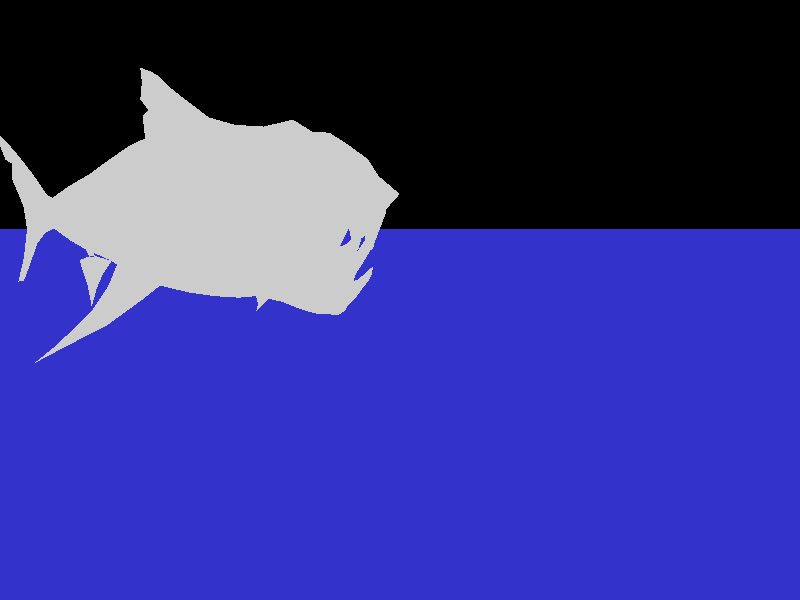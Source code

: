 
camera {
    location <-600, 100, -600>
    up <0, 1, 0>
    right <1.15, 0, -1.15>
    look_at <0, 0, 0>
}

//light_source { <0, 50, 0> color rgb <1.0, 1.0, 1.0> }
light_source { <-600, 200, -600> color rgb <1.0, 1.0, 1.0> }

plane {<0, 1, 0>, -100
   pigment {color rgb <0.2, 0.2, 0.8>}
   finish {ambient 0.4 diffuse 0.8 reflection .5}
}

smooth_triangle {
   <-22.612596, 215.134724, 230.394053>, <0.865273, 0.254886, 0.431667>,
   <-46.649422, 220.765995, 275.250575>, <0.832687, 0.445148, 0.329357>,
   <-18.755046, 203.741276, 229.389083>, <0.867767, 0.363100, 0.339322>

   pigment { color rgbf <0.8, 0.8, 0.8, 0.8> } 
   finish { ambient 0.2 diffuse 0.6 specular 0.4 roughness 0.05}
}

smooth_triangle {
   <-46.649422, 220.765995, 275.250575>, <0.832687, 0.445148, 0.329357>,
   <-30.821397, 180.525989, 290.181669>, <0.913832, 0.306168, 0.266780>,
   <-18.755046, 203.741276, 229.389083>, <0.867767, 0.363100, 0.339322>

   pigment { color rgbf <0.8, 0.8, 0.8, 0.8> } 
   finish { ambient 0.2 diffuse 0.6 specular 0.4 roughness 0.05}
}

smooth_triangle {
   <-46.649422, 220.765995, 275.250575>, <0.832687, 0.445148, 0.329357>,
   <-62.437815, 225.041386, 311.084575>, <0.809887, 0.503154, 0.301527>,
   <-30.821397, 180.525989, 290.181669>, <0.913832, 0.306168, 0.266780>

   pigment { color rgbf <0.8, 0.8, 0.8, 0.8> } 
   finish { ambient 0.2 diffuse 0.6 specular 0.4 roughness 0.05}
}

smooth_triangle {
   <-62.437815, 225.041386, 311.084575>, <0.809887, 0.503154, 0.301527>,
   <-38.922533, 179.853794, 326.131219>, <0.888311, 0.332033, 0.317267>,
   <-30.821397, 180.525989, 290.181669>, <0.913832, 0.306168, 0.266780>

   pigment { color rgbf <0.8, 0.8, 0.8, 0.8> } 
   finish { ambient 0.2 diffuse 0.6 specular 0.4 roughness 0.05}
}

smooth_triangle {
   <-62.437815, 225.041386, 311.084575>, <0.809887, 0.503154, 0.301527>,
   <-88.718301, 229.364414, 368.844331>, <0.775274, 0.482976, 0.407045>,
   <-38.922533, 179.853794, 326.131219>, <0.888311, 0.332033, 0.317267>

   pigment { color rgbf <0.8, 0.8, 0.8, 0.8> } 
   finish { ambient 0.2 diffuse 0.6 specular 0.4 roughness 0.05}
}

smooth_triangle {
   <-88.718301, 229.364414, 368.844331>, <0.775274, 0.482976, 0.407045>,
   <-59.933137, 172.009052, 379.819183>, <0.841326, 0.338443, 0.421458>,
   <-38.922533, 179.853794, 326.131219>, <0.888311, 0.332033, 0.317267>

   pigment { color rgbf <0.8, 0.8, 0.8, 0.8> } 
   finish { ambient 0.2 diffuse 0.6 specular 0.4 roughness 0.05}
}

smooth_triangle {
   <-59.933137, 172.009052, 379.819183>, <0.841326, 0.338443, 0.421458>,
   <-88.718301, 229.364414, 368.844331>, <0.775274, 0.482976, 0.407045>,
   <-99.284644, 179.094868, 440.960333>, <0.803532, 0.374322, 0.462838>

   pigment { color rgbf <0.8, 0.8, 0.8, 0.8> } 
   finish { ambient 0.2 diffuse 0.6 specular 0.4 roughness 0.05}
}

smooth_triangle {
   <-88.718301, 229.364414, 368.844331>, <0.775274, 0.482976, 0.407045>,
   <-129.305602, 230.461384, 435.998948>, <0.719021, 0.525336, 0.455006>,
   <-99.284644, 179.094868, 440.960333>, <0.803532, 0.374322, 0.462838>

   pigment { color rgbf <0.8, 0.8, 0.8, 0.8> } 
   finish { ambient 0.2 diffuse 0.6 specular 0.4 roughness 0.05}
}

smooth_triangle {
   <-18.755046, 203.741276, 229.389083>, <0.867767, 0.363100, 0.339322>,
   <-30.821397, 180.525989, 290.181669>, <0.913832, 0.306168, 0.266780>,
   <-16.360901, 176.329533, 246.069322>, <0.930620, 0.232087, 0.282988>

   pigment { color rgbf <0.8, 0.8, 0.8, 0.8> } 
   finish { ambient 0.2 diffuse 0.6 specular 0.4 roughness 0.05}
}

smooth_triangle {
   <-30.821397, 180.525989, 290.181669>, <0.913832, 0.306168, 0.266780>,
   <-19.475388, 162.079685, 262.858002>, <0.945039, 0.156016, 0.287335>,
   <-16.360901, 176.329533, 246.069322>, <0.930620, 0.232087, 0.282988>

   pigment { color rgbf <0.8, 0.8, 0.8, 0.8> } 
   finish { ambient 0.2 diffuse 0.6 specular 0.4 roughness 0.05}
}

smooth_triangle {
   <-30.821397, 180.525989, 290.181669>, <0.913832, 0.306168, 0.266780>,
   <-16.662956, 102.910541, 286.760983>, <0.966437, 0.081668, 0.243579>,
   <-19.475388, 162.079685, 262.858002>, <0.945039, 0.156016, 0.287335>

   pigment { color rgbf <0.8, 0.8, 0.8, 0.8> } 
   finish { ambient 0.2 diffuse 0.6 specular 0.4 roughness 0.05}
}

smooth_triangle {
   <-16.662956, 102.910541, 286.760983>, <0.966437, 0.081668, 0.243579>,
   <-30.821397, 180.525989, 290.181669>, <0.913832, 0.306168, 0.266780>,
   <-28.529284, 114.761974, 328.752104>, <0.942383, 0.136351, 0.305487>

   pigment { color rgbf <0.8, 0.8, 0.8, 0.8> } 
   finish { ambient 0.2 diffuse 0.6 specular 0.4 roughness 0.05}
}

smooth_triangle {
   <-30.821397, 180.525989, 290.181669>, <0.913832, 0.306168, 0.266780>,
   <-38.922533, 179.853794, 326.131219>, <0.888311, 0.332033, 0.317267>,
   <-28.529284, 114.761974, 328.752104>, <0.942383, 0.136351, 0.305487>

   pigment { color rgbf <0.8, 0.8, 0.8, 0.8> } 
   finish { ambient 0.2 diffuse 0.6 specular 0.4 roughness 0.05}
}

smooth_triangle {
   <-38.922533, 179.853794, 326.131219>, <0.888311, 0.332033, 0.317267>,
   <-59.933137, 172.009052, 379.819183>, <0.841326, 0.338443, 0.421458>,
   <-28.529284, 114.761974, 328.752104>, <0.942383, 0.136351, 0.305487>

   pigment { color rgbf <0.8, 0.8, 0.8, 0.8> } 
   finish { ambient 0.2 diffuse 0.6 specular 0.4 roughness 0.05}
}

smooth_triangle {
   <-59.933137, 172.009052, 379.819183>, <0.841326, 0.338443, 0.421458>,
   <-50.828378, 115.375378, 389.732955>, <0.903407, 0.142102, 0.404552>,
   <-28.529284, 114.761974, 328.752104>, <0.942383, 0.136351, 0.305487>

   pigment { color rgbf <0.8, 0.8, 0.8, 0.8> } 
   finish { ambient 0.2 diffuse 0.6 specular 0.4 roughness 0.05}
}

smooth_triangle {
   <-82.417014, 117.261860, 446.769948>, <0.829294, 0.126634, 0.544275>,
   <-50.828378, 115.375378, 389.732955>, <0.903407, 0.142102, 0.404552>,
   <-59.933137, 172.009052, 379.819183>, <0.841326, 0.338443, 0.421458>

   pigment { color rgbf <0.8, 0.8, 0.8, 0.8> } 
   finish { ambient 0.2 diffuse 0.6 specular 0.4 roughness 0.05}
}

smooth_triangle {
   <-99.284644, 179.094868, 440.960333>, <0.803532, 0.374322, 0.462838>,
   <-82.417014, 117.261860, 446.769948>, <0.829294, 0.126634, 0.544275>,
   <-59.933137, 172.009052, 379.819183>, <0.841326, 0.338443, 0.421458>

   pigment { color rgbf <0.8, 0.8, 0.8, 0.8> } 
   finish { ambient 0.2 diffuse 0.6 specular 0.4 roughness 0.05}
}

smooth_triangle {
   <-120.300095, 125.476169, 502.240634>, <0.824475, 0.024567, 0.565365>,
   <-82.417014, 117.261860, 446.769948>, <0.829294, 0.126634, 0.544275>,
   <-99.284644, 179.094868, 440.960333>, <0.803532, 0.374322, 0.462838>

   pigment { color rgbf <0.8, 0.8, 0.8, 0.8> } 
   finish { ambient 0.2 diffuse 0.6 specular 0.4 roughness 0.05}
}

smooth_triangle {
   <-127.850493, 179.525211, 496.414735>, <0.737512, 0.417338, 0.530947>,
   <-120.300095, 125.476169, 502.240634>, <0.824475, 0.024567, 0.565365>,
   <-99.284644, 179.094868, 440.960333>, <0.803532, 0.374322, 0.462838>

   pigment { color rgbf <0.8, 0.8, 0.8, 0.8> } 
   finish { ambient 0.2 diffuse 0.6 specular 0.4 roughness 0.05}
}

smooth_triangle {
   <-99.284644, 179.094868, 440.960333>, <0.803532, 0.374322, 0.462838>,
   <-129.305602, 230.461384, 435.998948>, <0.719021, 0.525336, 0.455006>,
   <-127.850493, 179.525211, 496.414735>, <0.737512, 0.417338, 0.530947>

   pigment { color rgbf <0.8, 0.8, 0.8, 0.8> } 
   finish { ambient 0.2 diffuse 0.6 specular 0.4 roughness 0.05}
}

smooth_triangle {
   <-129.305602, 230.461384, 435.998948>, <0.719021, 0.525336, 0.455006>,
   <-163.187417, 225.445377, 478.126262>, <0.550108, 0.637947, 0.538893>,
   <-127.850493, 179.525211, 496.414735>, <0.737512, 0.417338, 0.530947>

   pigment { color rgbf <0.8, 0.8, 0.8, 0.8> } 
   finish { ambient 0.2 diffuse 0.6 specular 0.4 roughness 0.05}
}

smooth_triangle {
   <-16.662956, 102.910541, 286.760983>, <0.966437, 0.081668, 0.243579>,
   <-6.995351, 95.389278, 259.015133>, <0.950292, 0.022152, 0.310572>,
   <-19.475388, 162.079685, 262.858002>, <0.945039, 0.156016, 0.287335>

   pigment { color rgbf <0.8, 0.8, 0.8, 0.8> } 
   finish { ambient 0.2 diffuse 0.6 specular 0.4 roughness 0.05}
}

smooth_triangle {
   <-6.995351, 95.389278, 259.015133>, <0.950292, 0.022152, 0.310572>,
   <-16.662956, 102.910541, 286.760983>, <0.966437, 0.081668, 0.243579>,
   <-17.560173, 72.979969, 273.510257>, <0.861560, -0.492308, 0.123885>

   pigment { color rgbf <0.8, 0.8, 0.8, 0.8> } 
   finish { ambient 0.2 diffuse 0.6 specular 0.4 roughness 0.05}
}

smooth_triangle {
   <-26.028380, 77.035480, 330.139143>, <0.951060, 0.052534, 0.304509>,
   <-17.560173, 72.979969, 273.510257>, <0.861560, -0.492308, 0.123885>,
   <-16.662956, 102.910541, 286.760983>, <0.966437, 0.081668, 0.243579>

   pigment { color rgbf <0.8, 0.8, 0.8, 0.8> } 
   finish { ambient 0.2 diffuse 0.6 specular 0.4 roughness 0.05}
}

smooth_triangle {
   <-28.529284, 114.761974, 328.752104>, <0.942383, 0.136351, 0.305487>,
   <-26.028380, 77.035480, 330.139143>, <0.951060, 0.052534, 0.304509>,
   <-16.662956, 102.910541, 286.760983>, <0.966437, 0.081668, 0.243579>

   pigment { color rgbf <0.8, 0.8, 0.8, 0.8> } 
   finish { ambient 0.2 diffuse 0.6 specular 0.4 roughness 0.05}
}

smooth_triangle {
   <-52.020171, 85.677647, 390.667090>, <0.919291, -0.000868, 0.393577>,
   <-26.028380, 77.035480, 330.139143>, <0.951060, 0.052534, 0.304509>,
   <-28.529284, 114.761974, 328.752104>, <0.942383, 0.136351, 0.305487>

   pigment { color rgbf <0.8, 0.8, 0.8, 0.8> } 
   finish { ambient 0.2 diffuse 0.6 specular 0.4 roughness 0.05}
}

smooth_triangle {
   <-50.828378, 115.375378, 389.732955>, <0.903407, 0.142102, 0.404552>,
   <-52.020171, 85.677647, 390.667090>, <0.919291, -0.000868, 0.393577>,
   <-28.529284, 114.761974, 328.752104>, <0.942383, 0.136351, 0.305487>

   pigment { color rgbf <0.8, 0.8, 0.8, 0.8> } 
   finish { ambient 0.2 diffuse 0.6 specular 0.4 roughness 0.05}
}

smooth_triangle {
   <-73.446620, 87.831325, 433.924016>, <0.817614, -0.186013, 0.544892>,
   <-52.020171, 85.677647, 390.667090>, <0.919291, -0.000868, 0.393577>,
   <-50.828378, 115.375378, 389.732955>, <0.903407, 0.142102, 0.404552>

   pigment { color rgbf <0.8, 0.8, 0.8, 0.8> } 
   finish { ambient 0.2 diffuse 0.6 specular 0.4 roughness 0.05}
}

smooth_triangle {
   <-82.417014, 117.261860, 446.769948>, <0.829294, 0.126634, 0.544275>,
   <-73.446620, 87.831325, 433.924016>, <0.817614, -0.186013, 0.544892>,
   <-50.828378, 115.375378, 389.732955>, <0.903407, 0.142102, 0.404552>

   pigment { color rgbf <0.8, 0.8, 0.8, 0.8> } 
   finish { ambient 0.2 diffuse 0.6 specular 0.4 roughness 0.05}
}

smooth_triangle {
   <-130.856299, 63.964817, 500.712475>, <0.657963, -0.499528, 0.563521>,
   <-73.446620, 87.831325, 433.924016>, <0.817614, -0.186013, 0.544892>,
   <-82.417014, 117.261860, 446.769948>, <0.829294, 0.126634, 0.544275>

   pigment { color rgbf <0.8, 0.8, 0.8, 0.8> } 
   finish { ambient 0.2 diffuse 0.6 specular 0.4 roughness 0.05}
}

smooth_triangle {
   <-120.300095, 125.476169, 502.240634>, <0.824475, 0.024567, 0.565365>,
   <-130.856299, 63.964817, 500.712475>, <0.657963, -0.499528, 0.563521>,
   <-82.417014, 117.261860, 446.769948>, <0.829294, 0.126634, 0.544275>

   pigment { color rgbf <0.8, 0.8, 0.8, 0.8> } 
   finish { ambient 0.2 diffuse 0.6 specular 0.4 roughness 0.05}
}

smooth_triangle {
   <-12.485532, 69.586918, 252.932598>, <0.744002, -0.601970, 0.289990>,
   <-6.995351, 95.389278, 259.015133>, <0.950292, 0.022152, 0.310572>,
   <-17.560173, 72.979969, 273.510257>, <0.861560, -0.492308, 0.123885>

   pigment { color rgbf <0.8, 0.8, 0.8, 0.8> } 
   finish { ambient 0.2 diffuse 0.6 specular 0.4 roughness 0.05}
}

smooth_triangle {
   <-12.485532, 69.586918, 252.932598>, <0.744002, -0.601970, 0.289990>,
   <-17.560173, 72.979969, 273.510257>, <0.861560, -0.492308, 0.123885>,
   <-54.820934, 25.451305, 249.227406>, <0.576102, -0.808279, 0.121623>

   pigment { color rgbf <0.8, 0.8, 0.8, 0.8> } 
   finish { ambient 0.2 diffuse 0.6 specular 0.4 roughness 0.05}
}

smooth_triangle {
   <-17.560173, 72.979969, 273.510257>, <0.861560, -0.492308, 0.123885>,
   <-41.085480, 44.319744, 323.397962>, <0.616043, -0.781459, 0.099061>,
   <-54.820934, 25.451305, 249.227406>, <0.576102, -0.808279, 0.121623>

   pigment { color rgbf <0.8, 0.8, 0.8, 0.8> } 
   finish { ambient 0.2 diffuse 0.6 specular 0.4 roughness 0.05}
}

smooth_triangle {
   <-20.590799, 61.972065, 306.250556>, <0.902751, -0.426006, -0.059668>,
   <-41.085480, 44.319744, 323.397962>, <0.616043, -0.781459, 0.099061>,
   <-17.560173, 72.979969, 273.510257>, <0.861560, -0.492308, 0.123885>

   pigment { color rgbf <0.8, 0.8, 0.8, 0.8> } 
   finish { ambient 0.2 diffuse 0.6 specular 0.4 roughness 0.05}
}

smooth_triangle {
   <-20.590799, 61.972065, 306.250556>, <0.902751, -0.426006, -0.059668>,
   <-17.560173, 72.979969, 273.510257>, <0.861560, -0.492308, 0.123885>,
   <-26.028380, 77.035480, 330.139143>, <0.951060, 0.052534, 0.304509>

   pigment { color rgbf <0.8, 0.8, 0.8, 0.8> } 
   finish { ambient 0.2 diffuse 0.6 specular 0.4 roughness 0.05}
}

smooth_triangle {
   <-44.516988, 25.335640, 227.152860>, <0.559864, -0.784915, 0.265446>,
   <-12.485532, 69.586918, 252.932598>, <0.744002, -0.601970, 0.289990>,
   <-54.820934, 25.451305, 249.227406>, <0.576102, -0.808279, 0.121623>

   pigment { color rgbf <0.8, 0.8, 0.8, 0.8> } 
   finish { ambient 0.2 diffuse 0.6 specular 0.4 roughness 0.05}
}

smooth_triangle {
   <-44.516988, 25.335640, 227.152860>, <0.559864, -0.784915, 0.265446>,
   <-54.820934, 25.451305, 249.227406>, <0.576102, -0.808279, 0.121623>,
   <-82.585328, 1.754950, 205.631522>, <0.293250, -0.930227, 0.220642>

   pigment { color rgbf <0.8, 0.8, 0.8, 0.8> } 
   finish { ambient 0.2 diffuse 0.6 specular 0.4 roughness 0.05}
}

smooth_triangle {
   <-54.820934, 25.451305, 249.227406>, <0.576102, -0.808279, 0.121623>,
   <-99.309349, 3.191155, 232.215067>, <0.262857, -0.958466, 0.110672>,
   <-82.585328, 1.754950, 205.631522>, <0.293250, -0.930227, 0.220642>

   pigment { color rgbf <0.8, 0.8, 0.8, 0.8> } 
   finish { ambient 0.2 diffuse 0.6 specular 0.4 roughness 0.05}
}

smooth_triangle {
   <-54.820934, 25.451305, 249.227406>, <0.576102, -0.808279, 0.121623>,
   <-80.155647, 16.449684, 305.313799>, <0.387143, -0.917007, 0.096011>,
   <-99.309349, 3.191155, 232.215067>, <0.262857, -0.958466, 0.110672>

   pigment { color rgbf <0.8, 0.8, 0.8, 0.8> } 
   finish { ambient 0.2 diffuse 0.6 specular 0.4 roughness 0.05}
}

smooth_triangle {
   <-41.085480, 44.319744, 323.397962>, <0.616043, -0.781459, 0.099061>,
   <-80.155647, 16.449684, 305.313799>, <0.387143, -0.917007, 0.096011>,
   <-54.820934, 25.451305, 249.227406>, <0.576102, -0.808279, 0.121623>

   pigment { color rgbf <0.8, 0.8, 0.8, 0.8> } 
   finish { ambient 0.2 diffuse 0.6 specular 0.4 roughness 0.05}
}

smooth_triangle {
   <-41.085480, 44.319744, 323.397962>, <0.616043, -0.781459, 0.099061>,
   <-69.233321, 38.766254, 381.779447>, <0.497407, -0.825981, 0.265221>,
   <-80.155647, 16.449684, 305.313799>, <0.387143, -0.917007, 0.096011>

   pigment { color rgbf <0.8, 0.8, 0.8, 0.8> } 
   finish { ambient 0.2 diffuse 0.6 specular 0.4 roughness 0.05}
}

smooth_triangle {
   <-69.233321, 38.766254, 381.779447>, <0.497407, -0.825981, 0.265221>,
   <-103.827898, 12.856422, 367.232425>, <0.334618, -0.927234, 0.168129>,
   <-80.155647, 16.449684, 305.313799>, <0.387143, -0.917007, 0.096011>

   pigment { color rgbf <0.8, 0.8, 0.8, 0.8> } 
   finish { ambient 0.2 diffuse 0.6 specular 0.4 roughness 0.05}
}

smooth_triangle {
   <-69.233321, 38.766254, 381.779447>, <0.497407, -0.825981, 0.265221>,
   <-93.081428, 47.617576, 425.006752>, <0.606412, -0.669144, 0.429548>,
   <-103.827898, 12.856422, 367.232425>, <0.334618, -0.927234, 0.168129>

   pigment { color rgbf <0.8, 0.8, 0.8, 0.8> } 
   finish { ambient 0.2 diffuse 0.6 specular 0.4 roughness 0.05}
}

smooth_triangle {
   <-82.585328, 1.754950, 205.631522>, <0.293250, -0.930227, 0.220642>,
   <-99.309349, 3.191155, 232.215067>, <0.262857, -0.958466, 0.110672>,
   <-118.516007, -8.587358, 188.953138>, <-0.069276, -0.984162, 0.163177>

   pigment { color rgbf <0.8, 0.8, 0.8, 0.8> } 
   finish { ambient 0.2 diffuse 0.6 specular 0.4 roughness 0.05}
}

smooth_triangle {
   <-99.309349, 3.191155, 232.215067>, <0.262857, -0.958466, 0.110672>,
   <-131.447106, 0.257933, 219.412038>, <-0.007411, -0.999820, 0.017457>,
   <-118.516007, -8.587358, 188.953138>, <-0.069276, -0.984162, 0.163177>

   pigment { color rgbf <0.8, 0.8, 0.8, 0.8> } 
   finish { ambient 0.2 diffuse 0.6 specular 0.4 roughness 0.05}
}

smooth_triangle {
   <-99.309349, 3.191155, 232.215067>, <0.262857, -0.958466, 0.110672>,
   <-156.702039, -6.575906, 278.899443>, <0.009281, -0.999718, -0.021861>,
   <-131.447106, 0.257933, 219.412038>, <-0.007411, -0.999820, 0.017457>

   pigment { color rgbf <0.8, 0.8, 0.8, 0.8> } 
   finish { ambient 0.2 diffuse 0.6 specular 0.4 roughness 0.05}
}

smooth_triangle {
   <-80.155647, 16.449684, 305.313799>, <0.387143, -0.917007, 0.096011>,
   <-156.702039, -6.575906, 278.899443>, <0.009281, -0.999718, -0.021861>,
   <-99.309349, 3.191155, 232.215067>, <0.262857, -0.958466, 0.110672>

   pigment { color rgbf <0.8, 0.8, 0.8, 0.8> } 
   finish { ambient 0.2 diffuse 0.6 specular 0.4 roughness 0.05}
}

smooth_triangle {
   <-80.155647, 16.449684, 305.313799>, <0.387143, -0.917007, 0.096011>,
   <-103.827898, 12.856422, 367.232425>, <0.334618, -0.927234, 0.168129>,
   <-156.702039, -6.575906, 278.899443>, <0.009281, -0.999718, -0.021861>

   pigment { color rgbf <0.8, 0.8, 0.8, 0.8> } 
   finish { ambient 0.2 diffuse 0.6 specular 0.4 roughness 0.05}
}

smooth_triangle {
   <-103.827898, 12.856422, 367.232425>, <0.334618, -0.927234, 0.168129>,
   <-180.401754, -6.633524, 334.723566>, <-0.012107, -0.999520, 0.028518>,
   <-156.702039, -6.575906, 278.899443>, <0.009281, -0.999718, -0.021861>

   pigment { color rgbf <0.8, 0.8, 0.8, 0.8> } 
   finish { ambient 0.2 diffuse 0.6 specular 0.4 roughness 0.05}
}

smooth_triangle {
   <-103.827898, 12.856422, 367.232425>, <0.334618, -0.927234, 0.168129>,
   <-136.066236, 15.749502, 423.993597>, <0.346788, -0.888894, 0.299343>,
   <-180.401754, -6.633524, 334.723566>, <-0.012107, -0.999520, 0.028518>

   pigment { color rgbf <0.8, 0.8, 0.8, 0.8> } 
   finish { ambient 0.2 diffuse 0.6 specular 0.4 roughness 0.05}
}

smooth_triangle {
   <-93.081428, 47.617576, 425.006752>, <0.606412, -0.669144, 0.429548>,
   <-136.066236, 15.749502, 423.993597>, <0.346788, -0.888894, 0.299343>,
   <-103.827898, 12.856422, 367.232425>, <0.334618, -0.927234, 0.168129>

   pigment { color rgbf <0.8, 0.8, 0.8, 0.8> } 
   finish { ambient 0.2 diffuse 0.6 specular 0.4 roughness 0.05}
}

smooth_triangle {
   <-93.081428, 47.617576, 425.006752>, <0.606412, -0.669144, 0.429548>,
   <-130.856299, 63.964817, 500.712475>, <0.657963, -0.499528, 0.563521>,
   <-136.066236, 15.749502, 423.993597>, <0.346788, -0.888894, 0.299343>

   pigment { color rgbf <0.8, 0.8, 0.8, 0.8> } 
   finish { ambient 0.2 diffuse 0.6 specular 0.4 roughness 0.05}
}

smooth_triangle {
   <-73.446620, 87.831325, 433.924016>, <0.817614, -0.186013, 0.544892>,
   <-130.856299, 63.964817, 500.712475>, <0.657963, -0.499528, 0.563521>,
   <-93.081428, 47.617576, 425.006752>, <0.606412, -0.669144, 0.429548>

   pigment { color rgbf <0.8, 0.8, 0.8, 0.8> } 
   finish { ambient 0.2 diffuse 0.6 specular 0.4 roughness 0.05}
}

smooth_triangle {
   <-118.516007, -8.587358, 188.953138>, <-0.069276, -0.984162, 0.163177>,
   <-131.447106, 0.257933, 219.412038>, <-0.007411, -0.999820, 0.017457>,
   <-162.979963, 3.191155, 205.184183>, <-0.262194, -0.958466, -0.112234>

   pigment { color rgbf <0.8, 0.8, 0.8, 0.8> } 
   finish { ambient 0.2 diffuse 0.6 specular 0.4 roughness 0.05}
}

smooth_triangle {
   <-131.447106, 0.257933, 219.412038>, <-0.007411, -0.999820, 0.017457>,
   <-156.702039, -6.575906, 278.899443>, <0.009281, -0.999718, -0.021861>,
   <-162.979963, 3.191155, 205.184183>, <-0.262194, -0.958466, -0.112234>

   pigment { color rgbf <0.8, 0.8, 0.8, 0.8> } 
   finish { ambient 0.2 diffuse 0.6 specular 0.4 roughness 0.05}
}

smooth_triangle {
   <-162.979963, 3.191155, 205.184183>, <-0.262194, -0.958466, -0.112234>,
   <-156.702039, -6.575906, 278.899443>, <0.009281, -0.999718, -0.021861>,
   <-228.872312, 16.449684, 242.177250>, <-0.337973, -0.917007, -0.211831>

   pigment { color rgbf <0.8, 0.8, 0.8, 0.8> } 
   finish { ambient 0.2 diffuse 0.6 specular 0.4 roughness 0.05}
}

smooth_triangle {
   <-228.872312, 16.449684, 242.177250>, <-0.337973, -0.917007, -0.211831>,
   <-156.702039, -6.575906, 278.899443>, <0.009281, -0.999718, -0.021861>,
   <-256.975613, 12.856422, 302.214706>, <-0.353373, -0.927234, -0.123953>

   pigment { color rgbf <0.8, 0.8, 0.8, 0.8> } 
   finish { ambient 0.2 diffuse 0.6 specular 0.4 roughness 0.05}
}

smooth_triangle {
   <-156.702039, -6.575906, 278.899443>, <0.009281, -0.999718, -0.021861>,
   <-180.401754, -6.633524, 334.723566>, <-0.012107, -0.999520, 0.028518>,
   <-256.975613, 12.856422, 302.214706>, <-0.353373, -0.927234, -0.123953>

   pigment { color rgbf <0.8, 0.8, 0.8, 0.8> } 
   finish { ambient 0.2 diffuse 0.6 specular 0.4 roughness 0.05}
}

smooth_triangle {
   <-256.975613, 12.856422, 302.214706>, <-0.353373, -0.927234, -0.123953>,
   <-180.401754, -6.633524, 334.723566>, <-0.012107, -0.999520, 0.028518>,
   <-275.418731, 15.749502, 364.832536>, <-0.456223, -0.888894, -0.041570>

   pigment { color rgbf <0.8, 0.8, 0.8, 0.8> } 
   finish { ambient 0.2 diffuse 0.6 specular 0.4 roughness 0.05}
}

smooth_triangle {
   <-180.401754, -6.633524, 334.723566>, <-0.012107, -0.999520, 0.028518>,
   <-205.742485, -3.076367, 394.413065>, <-0.031473, -0.996751, 0.074134>,
   <-275.418731, 15.749502, 364.832536>, <-0.456223, -0.888894, -0.041570>

   pigment { color rgbf <0.8, 0.8, 0.8, 0.8> } 
   finish { ambient 0.2 diffuse 0.6 specular 0.4 roughness 0.05}
}

smooth_triangle {
   <-136.066236, 15.749502, 423.993597>, <0.346788, -0.888894, 0.299343>,
   <-205.742485, -3.076367, 394.413065>, <-0.031473, -0.996751, 0.074134>,
   <-180.401754, -6.633524, 334.723566>, <-0.012107, -0.999520, 0.028518>

   pigment { color rgbf <0.8, 0.8, 0.8, 0.8> } 
   finish { ambient 0.2 diffuse 0.6 specular 0.4 roughness 0.05}
}

smooth_triangle {
   <-155.471343, 1.754950, 174.688309>, <-0.362419, -0.930227, -0.057717>,
   <-118.516007, -8.587358, 188.953138>, <-0.069276, -0.984162, 0.163177>,
   <-162.979963, 3.191155, 205.184183>, <-0.262194, -0.958466, -0.112234>

   pigment { color rgbf <0.8, 0.8, 0.8, 0.8> } 
   finish { ambient 0.2 diffuse 0.6 specular 0.4 roughness 0.05}
}

smooth_triangle {
   <-155.471343, 1.754950, 174.688309>, <-0.362419, -0.930227, -0.057717>,
   <-162.979963, 3.191155, 205.184183>, <-0.262194, -0.958466, -0.112234>,
   <-206.119545, 25.451305, 184.994710>, <-0.487644, -0.808279, -0.329983>

   pigment { color rgbf <0.8, 0.8, 0.8, 0.8> } 
   finish { ambient 0.2 diffuse 0.6 specular 0.4 roughness 0.05}
}

smooth_triangle {
   <-206.119545, 25.451305, 184.994710>, <-0.487644, -0.808279, -0.329983>,
   <-162.979963, 3.191155, 205.184183>, <-0.262194, -0.958466, -0.112234>,
   <-228.872312, 16.449684, 242.177250>, <-0.337973, -0.917007, -0.211831>

   pigment { color rgbf <0.8, 0.8, 0.8, 0.8> } 
   finish { ambient 0.2 diffuse 0.6 specular 0.4 roughness 0.05}
}

smooth_triangle {
   <-206.119545, 25.451305, 184.994710>, <-0.487644, -0.808279, -0.329983>,
   <-228.872312, 16.449684, 242.177250>, <-0.337973, -0.917007, -0.211831>,
   <-269.019591, 44.319744, 226.630238>, <-0.499155, -0.781459, -0.374388>

   pigment { color rgbf <0.8, 0.8, 0.8, 0.8> } 
   finish { ambient 0.2 diffuse 0.6 specular 0.4 roughness 0.05}
}

smooth_triangle {
   <-269.019591, 44.319744, 226.630238>, <-0.499155, -0.781459, -0.374388>,
   <-228.872312, 16.449684, 242.177250>, <-0.337973, -0.917007, -0.211831>,
   <-291.469588, 38.766254, 287.430699>, <-0.536292, -0.825981, -0.173628>

   pigment { color rgbf <0.8, 0.8, 0.8, 0.8> } 
   finish { ambient 0.2 diffuse 0.6 specular 0.4 roughness 0.05}
}

smooth_triangle {
   <-228.872312, 16.449684, 242.177250>, <-0.337973, -0.917007, -0.211831>,
   <-256.975613, 12.856422, 302.214706>, <-0.353373, -0.927234, -0.123953>,
   <-291.469588, 38.766254, 287.430699>, <-0.536292, -0.825981, -0.173628>

   pigment { color rgbf <0.8, 0.8, 0.8, 0.8> } 
   finish { ambient 0.2 diffuse 0.6 specular 0.4 roughness 0.05}
}

smooth_triangle {
   <-291.469588, 38.766254, 287.430699>, <-0.536292, -0.825981, -0.173628>,
   <-256.975613, 12.856422, 302.214706>, <-0.353373, -0.927234, -0.123953>,
   <-306.003822, 47.617576, 334.612140>, <-0.730224, -0.669144, -0.137911>

   pigment { color rgbf <0.8, 0.8, 0.8, 0.8> } 
   finish { ambient 0.2 diffuse 0.6 specular 0.4 roughness 0.05}
}

smooth_triangle {
   <-256.975613, 12.856422, 302.214706>, <-0.353373, -0.927234, -0.123953>,
   <-275.418731, 15.749502, 364.832536>, <-0.456223, -0.888894, -0.041570>,
   <-306.003822, 47.617576, 334.612140>, <-0.730224, -0.669144, -0.137911>

   pigment { color rgbf <0.8, 0.8, 0.8, 0.8> } 
   finish { ambient 0.2 diffuse 0.6 specular 0.4 roughness 0.05}
}

smooth_triangle {
   <-197.395565, 25.335640, 162.249402>, <-0.579835, -0.784915, -0.218404>,
   <-155.471343, 1.754950, 174.688309>, <-0.362419, -0.930227, -0.057717>,
   <-206.119545, 25.451305, 184.994710>, <-0.487644, -0.808279, -0.329983>

   pigment { color rgbf <0.8, 0.8, 0.8, 0.8> } 
   finish { ambient 0.2 diffuse 0.6 specular 0.4 roughness 0.05}
}

smooth_triangle {
   <-238.190287, 69.586918, 157.111330>, <-0.725390, -0.601969, -0.333829>,
   <-197.395565, 25.335640, 162.249402>, <-0.579835, -0.784915, -0.218404>,
   <-206.119545, 25.451305, 184.994710>, <-0.487644, -0.808279, -0.329983>

   pigment { color rgbf <0.8, 0.8, 0.8, 0.8> } 
   finish { ambient 0.2 diffuse 0.6 specular 0.4 roughness 0.05}
}

smooth_triangle {
   <-249.469525, 72.979969, 175.054873>, <-0.687544, -0.492308, -0.533776>,
   <-238.190287, 69.586918, 157.111330>, <-0.725390, -0.601969, -0.333829>,
   <-206.119545, 25.451305, 184.994710>, <-0.487644, -0.808279, -0.329983>

   pigment { color rgbf <0.8, 0.8, 0.8, 0.8> } 
   finish { ambient 0.2 diffuse 0.6 specular 0.4 roughness 0.05}
}

smooth_triangle {
   <-249.469525, 72.979969, 175.054873>, <-0.687544, -0.492308, -0.533776>,
   <-206.119545, 25.451305, 184.994710>, <-0.487644, -0.808279, -0.329983>,
   <-269.019591, 44.319744, 226.630238>, <-0.499155, -0.781459, -0.374388>

   pigment { color rgbf <0.8, 0.8, 0.8, 0.8> } 
   finish { ambient 0.2 diffuse 0.6 specular 0.4 roughness 0.05}
}

smooth_triangle {
   <-249.469525, 72.979969, 175.054873>, <-0.687544, -0.492308, -0.533776>,
   <-269.019591, 44.319744, 226.630238>, <-0.499155, -0.781459, -0.374388>,
   <-270.918550, 61.972065, 199.975778>, <-0.584102, -0.426007, -0.690900>

   pigment { color rgbf <0.8, 0.8, 0.8, 0.8> } 
   finish { ambient 0.2 diffuse 0.6 specular 0.4 roughness 0.05}
}

smooth_triangle {
   <-284.327653, 77.035480, 220.480116>, <-0.879653, 0.052533, -0.472706>,
   <-249.469525, 72.979969, 175.054873>, <-0.687544, -0.492308, -0.533776>,
   <-270.918550, 61.972065, 199.975778>, <-0.584102, -0.426007, -0.690900>

   pigment { color rgbf <0.8, 0.8, 0.8, 0.8> } 
   finish { ambient 0.2 diffuse 0.6 specular 0.4 roughness 0.05}
}

smooth_triangle {
   <-249.469525, 72.979969, 175.054873>, <-0.687544, -0.492308, -0.533776>,
   <-284.327653, 77.035480, 220.480116>, <-0.879653, 0.052533, -0.472706>,
   <-259.625542, 102.910541, 183.613032>, <-0.846499, 0.081668, -0.526089>

   pigment { color rgbf <0.8, 0.8, 0.8, 0.8> } 
   finish { ambient 0.2 diffuse 0.6 specular 0.4 roughness 0.05}
}

smooth_triangle {
   <-284.327653, 77.035480, 220.480116>, <-0.879653, 0.052533, -0.472706>,
   <-281.592723, 114.761974, 221.315910>, <-0.874330, 0.136351, -0.465785>,
   <-259.625542, 102.910541, 183.613032>, <-0.846499, 0.081668, -0.526089>

   pigment { color rgbf <0.8, 0.8, 0.8, 0.8> } 
   finish { ambient 0.2 diffuse 0.6 specular 0.4 roughness 0.05}
}

smooth_triangle {
   <-284.327653, 77.035480, 220.480116>, <-0.879653, 0.052533, -0.472706>,
   <-309.819370, 85.677647, 281.220365>, <-0.921664, -0.000868, -0.387987>,
   <-281.592723, 114.761974, 221.315910>, <-0.874330, 0.136351, -0.465785>

   pigment { color rgbf <0.8, 0.8, 0.8, 0.8> } 
   finish { ambient 0.2 diffuse 0.6 specular 0.4 roughness 0.05}
}

smooth_triangle {
   <-246.379521, 95.389278, 157.386371>, <-0.883481, 0.022152, -0.467942>,
   <-238.190287, 69.586918, 157.111330>, <-0.725390, -0.601969, -0.333829>,
   <-249.469525, 72.979969, 175.054873>, <-0.687544, -0.492308, -0.533776>

   pigment { color rgbf <0.8, 0.8, 0.8, 0.8> } 
   finish { ambient 0.2 diffuse 0.6 specular 0.4 roughness 0.05}
}

smooth_triangle {
   <-259.625542, 102.910541, 183.613032>, <-0.846499, 0.081668, -0.526089>,
   <-246.379521, 95.389278, 157.386371>, <-0.883481, 0.022152, -0.467942>,
   <-249.469525, 72.979969, 175.054873>, <-0.687544, -0.492308, -0.533776>

   pigment { color rgbf <0.8, 0.8, 0.8, 0.8> } 
   finish { ambient 0.2 diffuse 0.6 specular 0.4 roughness 0.05}
}

smooth_triangle {
   <-240.475824, 162.079685, 169.033917>, <-0.863115, 0.156016, -0.480303>,
   <-246.379521, 95.389278, 157.386371>, <-0.883481, 0.022152, -0.467942>,
   <-259.625542, 102.910541, 183.613032>, <-0.846499, 0.081668, -0.526089>

   pigment { color rgbf <0.8, 0.8, 0.8, 0.8> } 
   finish { ambient 0.2 diffuse 0.6 specular 0.4 roughness 0.05}
}

smooth_triangle {
   <-252.252339, 180.525989, 196.174815>, <-0.826653, 0.306168, -0.472130>,
   <-240.475824, 162.079685, 169.033917>, <-0.863115, 0.156016, -0.480303>,
   <-259.625542, 102.910541, 183.613032>, <-0.846499, 0.081668, -0.526089>

   pigment { color rgbf <0.8, 0.8, 0.8, 0.8> } 
   finish { ambient 0.2 diffuse 0.6 specular 0.4 roughness 0.05}
}

smooth_triangle {
   <-252.252339, 180.525989, 196.174815>, <-0.826653, 0.306168, -0.472130>,
   <-259.625542, 102.910541, 183.613032>, <-0.846499, 0.081668, -0.526089>,
   <-281.592723, 114.761974, 221.315910>, <-0.874330, 0.136351, -0.465785>

   pigment { color rgbf <0.8, 0.8, 0.8, 0.8> } 
   finish { ambient 0.2 diffuse 0.6 specular 0.4 roughness 0.05}
}

smooth_triangle {
   <-272.488293, 179.853794, 226.972619>, <-0.845247, 0.332033, -0.418702>,
   <-252.252339, 180.525989, 196.174815>, <-0.826653, 0.306168, -0.472130>,
   <-281.592723, 114.761974, 221.315910>, <-0.874330, 0.136351, -0.465785>

   pigment { color rgbf <0.8, 0.8, 0.8, 0.8> } 
   finish { ambient 0.2 diffuse 0.6 specular 0.4 roughness 0.05}
}

smooth_triangle {
   <-272.488293, 179.853794, 226.972619>, <-0.845247, 0.332033, -0.418702>,
   <-281.592723, 114.761974, 221.315910>, <-0.874330, 0.136351, -0.465785>,
   <-296.519005, 172.009052, 279.378419>, <-0.887570, 0.338443, -0.312532>

   pigment { color rgbf <0.8, 0.8, 0.8, 0.8> } 
   finish { ambient 0.2 diffuse 0.6 specular 0.4 roughness 0.05}
}

smooth_triangle {
   <-281.592723, 114.761974, 221.315910>, <-0.874330, 0.136351, -0.465785>,
   <-309.975111, 115.375378, 279.714144>, <-0.918527, 0.142102, -0.368937>,
   <-296.519005, 172.009052, 279.378419>, <-0.887570, 0.338443, -0.312532>

   pigment { color rgbf <0.8, 0.8, 0.8, 0.8> } 
   finish { ambient 0.2 diffuse 0.6 specular 0.4 roughness 0.05}
}

smooth_triangle {
   <-309.819370, 85.677647, 281.220365>, <-0.921664, -0.000868, -0.387987>,
   <-309.975111, 115.375378, 279.714144>, <-0.918527, 0.142102, -0.368937>,
   <-281.592723, 114.761974, 221.315910>, <-0.874330, 0.136351, -0.465785>

   pigment { color rgbf <0.8, 0.8, 0.8, 0.8> } 
   finish { ambient 0.2 diffuse 0.6 specular 0.4 roughness 0.05}
}

smooth_triangle {
   <-309.819370, 85.677647, 281.220365>, <-0.921664, -0.000868, -0.387987>,
   <-326.056939, 87.831325, 326.680192>, <-0.959901, -0.186013, -0.209738>,
   <-309.975111, 115.375378, 279.714144>, <-0.918527, 0.142102, -0.368937>

   pigment { color rgbf <0.8, 0.8, 0.8, 0.8> } 
   finish { ambient 0.2 diffuse 0.6 specular 0.4 roughness 0.05}
}

smooth_triangle {
   <-240.475824, 162.079685, 169.033917>, <-0.863115, 0.156016, -0.480303>,
   <-252.252339, 180.525989, 196.174815>, <-0.826653, 0.306168, -0.472130>,
   <-230.560974, 176.329533, 155.132281>, <-0.849973, 0.232087, -0.472949>

   pigment { color rgbf <0.8, 0.8, 0.8, 0.8> } 
   finish { ambient 0.2 diffuse 0.6 specular 0.4 roughness 0.05}
}

smooth_triangle {
   <-252.252339, 180.525989, 196.174815>, <-0.826653, 0.306168, -0.472130>,
   <-216.897963, 203.741276, 145.268987>, <-0.846845, 0.363100, -0.388603>,
   <-230.560974, 176.329533, 155.132281>, <-0.849973, 0.232087, -0.472949>

   pigment { color rgbf <0.8, 0.8, 0.8, 0.8> } 
   finish { ambient 0.2 diffuse 0.6 specular 0.4 roughness 0.05}
}

smooth_triangle {
   <-252.252339, 180.525989, 196.174815>, <-0.826653, 0.306168, -0.472130>,
   <-230.516855, 220.765995, 197.191029>, <-0.815310, 0.445148, -0.370288>,
   <-216.897963, 203.741276, 145.268987>, <-0.846845, 0.363100, -0.388603>

   pigment { color rgbf <0.8, 0.8, 0.8, 0.8> } 
   finish { ambient 0.2 diffuse 0.6 specular 0.4 roughness 0.05}
}

smooth_triangle {
   <-245.330298, 225.041386, 233.438937>, <-0.779453, 0.503154, -0.373216>,
   <-230.516855, 220.765995, 197.191029>, <-0.815310, 0.445148, -0.370288>,
   <-252.252339, 180.525989, 196.174815>, <-0.826653, 0.306168, -0.472130>

   pigment { color rgbf <0.8, 0.8, 0.8, 0.8> } 
   finish { ambient 0.2 diffuse 0.6 specular 0.4 roughness 0.05}
}

smooth_triangle {
   <-272.488293, 179.853794, 226.972619>, <-0.845247, 0.332033, -0.418702>,
   <-245.330298, 225.041386, 233.438937>, <-0.779453, 0.503154, -0.373216>,
   <-252.252339, 180.525989, 196.174815>, <-0.826653, 0.306168, -0.472130>

   pigment { color rgbf <0.8, 0.8, 0.8, 0.8> } 
   finish { ambient 0.2 diffuse 0.6 specular 0.4 roughness 0.05}
}

smooth_triangle {
   <-268.630017, 229.364414, 292.464156>, <-0.831322, 0.482976, -0.275023>,
   <-245.330298, 225.041386, 233.438937>, <-0.779453, 0.503154, -0.373216>,
   <-272.488293, 179.853794, 226.972619>, <-0.845247, 0.332033, -0.418702>

   pigment { color rgbf <0.8, 0.8, 0.8, 0.8> } 
   finish { ambient 0.2 diffuse 0.6 specular 0.4 roughness 0.05}
}

smooth_triangle {
   <-296.519005, 172.009052, 279.378419>, <-0.887570, 0.338443, -0.312532>,
   <-268.630017, 229.364414, 292.464156>, <-0.831322, 0.482976, -0.275023>,
   <-272.488293, 179.853794, 226.972619>, <-0.845247, 0.332033, -0.418702>

   pigment { color rgbf <0.8, 0.8, 0.8, 0.8> } 
   finish { ambient 0.2 diffuse 0.6 specular 0.4 roughness 0.05}
}

smooth_triangle {
   <-296.519005, 172.009052, 279.378419>, <-0.887570, 0.338443, -0.312532>,
   <-313.172536, 179.094868, 350.155825>, <-0.891089, 0.374322, -0.256601>,
   <-268.630017, 229.364414, 292.464156>, <-0.831322, 0.482976, -0.275023>

   pigment { color rgbf <0.8, 0.8, 0.8, 0.8> } 
   finish { ambient 0.2 diffuse 0.6 specular 0.4 roughness 0.05}
}

smooth_triangle {
   <-329.067934, 117.261860, 342.056142>, <-0.967570, 0.126634, -0.218570>,
   <-313.172536, 179.094868, 350.155825>, <-0.891089, 0.374322, -0.256601>,
   <-296.519005, 172.009052, 279.378419>, <-0.887570, 0.338443, -0.312532>

   pigment { color rgbf <0.8, 0.8, 0.8, 0.8> } 
   finish { ambient 0.2 diffuse 0.6 specular 0.4 roughness 0.05}
}

smooth_triangle {
   <-309.975111, 115.375378, 279.714144>, <-0.918527, 0.142102, -0.368937>,
   <-329.067934, 117.261860, 342.056142>, <-0.967570, 0.126634, -0.218570>,
   <-296.519005, 172.009052, 279.378419>, <-0.887570, 0.338443, -0.312532>

   pigment { color rgbf <0.8, 0.8, 0.8, 0.8> } 
   finish { ambient 0.2 diffuse 0.6 specular 0.4 roughness 0.05}
}

smooth_triangle {
   <-326.056939, 87.831325, 326.680192>, <-0.959901, -0.186013, -0.209738>,
   <-329.067934, 117.261860, 342.056142>, <-0.967570, 0.126634, -0.218570>,
   <-309.975111, 115.375378, 279.714144>, <-0.918527, 0.142102, -0.368937>

   pigment { color rgbf <0.8, 0.8, 0.8, 0.8> } 
   finish { ambient 0.2 diffuse 0.6 specular 0.4 roughness 0.05}
}

smooth_triangle {
   <-326.056939, 87.831325, 326.680192>, <-0.959901, -0.186013, -0.209738>,
   <-334.230485, 63.964817, 414.371483>, <-0.862413, -0.499528, -0.081943>,
   <-329.067934, 117.261860, 342.056142>, <-0.967570, 0.126634, -0.218570>

   pigment { color rgbf <0.8, 0.8, 0.8, 0.8> } 
   finish { ambient 0.2 diffuse 0.6 specular 0.4 roughness 0.05}
}

smooth_triangle {
   <-306.003822, 47.617576, 334.612140>, <-0.730224, -0.669144, -0.137911>,
   <-334.230485, 63.964817, 414.371483>, <-0.862413, -0.499528, -0.081943>,
   <-326.056939, 87.831325, 326.680192>, <-0.959901, -0.186013, -0.209738>

   pigment { color rgbf <0.8, 0.8, 0.8, 0.8> } 
   finish { ambient 0.2 diffuse 0.6 specular 0.4 roughness 0.05}
}

smooth_triangle {
   <-230.516855, 220.765995, 197.191029>, <-0.815310, 0.445148, -0.370288>,
   <-214.941597, 215.134724, 148.742212>, <-0.911547, 0.254885, -0.322669>,
   <-216.897963, 203.741276, 145.268987>, <-0.846845, 0.363100, -0.388603>

   pigment { color rgbf <0.8, 0.8, 0.8, 0.8> } 
   finish { ambient 0.2 diffuse 0.6 specular 0.4 roughness 0.05}
}

smooth_triangle {
   <-306.003822, 47.617576, 334.612140>, <-0.730224, -0.669144, -0.137911>,
   <-275.418731, 15.749502, 364.832536>, <-0.456223, -0.888894, -0.041570>,
   <-334.230485, 63.964817, 414.371483>, <-0.862413, -0.499528, -0.081943>

   pigment { color rgbf <0.8, 0.8, 0.8, 0.8> } 
   finish { ambient 0.2 diffuse 0.6 specular 0.4 roughness 0.05}
}

smooth_triangle {
   <-275.418731, 15.749502, 364.832536>, <-0.456223, -0.888894, -0.041570>,
   <-288.159527, 25.292915, 425.070269>, <-0.498146, -0.865588, 0.051065>,
   <-334.230485, 63.964817, 414.371483>, <-0.862413, -0.499528, -0.081943>

   pigment { color rgbf <0.8, 0.8, 0.8, 0.8> } 
   finish { ambient 0.2 diffuse 0.6 specular 0.4 roughness 0.05}
}

smooth_triangle {
   <-222.273753, 2.070466, 433.352081>, <-0.073182, -0.982308, 0.172379>,
   <-288.159527, 25.292915, 425.070269>, <-0.498146, -0.865588, 0.051065>,
   <-275.418731, 15.749502, 364.832536>, <-0.456223, -0.888894, -0.041570>

   pigment { color rgbf <0.8, 0.8, 0.8, 0.8> } 
   finish { ambient 0.2 diffuse 0.6 specular 0.4 roughness 0.05}
}

smooth_triangle {
   <-205.742485, -3.076367, 394.413065>, <-0.031473, -0.996751, 0.074134>,
   <-222.273753, 2.070466, 433.352081>, <-0.073182, -0.982308, 0.172379>,
   <-275.418731, 15.749502, 364.832536>, <-0.456223, -0.888894, -0.041570>

   pigment { color rgbf <0.8, 0.8, 0.8, 0.8> } 
   finish { ambient 0.2 diffuse 0.6 specular 0.4 roughness 0.05}
}

smooth_triangle {
   <-222.273753, 2.070466, 433.352081>, <-0.073182, -0.982308, 0.172379>,
   <-205.742485, -3.076367, 394.413065>, <-0.031473, -0.996751, 0.074134>,
   <-136.066236, 15.749502, 423.993597>, <0.346788, -0.888894, 0.299343>

   pigment { color rgbf <0.8, 0.8, 0.8, 0.8> } 
   finish { ambient 0.2 diffuse 0.6 specular 0.4 roughness 0.05}
}

smooth_triangle {
   <-170.552991, 25.292915, 474.999246>, <0.309263, -0.865588, 0.393844>,
   <-222.273753, 2.070466, 433.352081>, <-0.073182, -0.982308, 0.172379>,
   <-136.066236, 15.749502, 423.993597>, <0.346788, -0.888894, 0.299343>

   pigment { color rgbf <0.8, 0.8, 0.8, 0.8> } 
   finish { ambient 0.2 diffuse 0.6 specular 0.4 roughness 0.05}
}

smooth_triangle {
   <-130.856299, 63.964817, 500.712475>, <0.657963, -0.499528, 0.563521>,
   <-170.552991, 25.292915, 474.999246>, <0.309263, -0.865588, 0.393844>,
   <-136.066236, 15.749502, 423.993597>, <0.346788, -0.888894, 0.299343>

   pigment { color rgbf <0.8, 0.8, 0.8, 0.8> } 
   finish { ambient 0.2 diffuse 0.6 specular 0.4 roughness 0.05}
}

smooth_triangle {
   <-288.159527, 25.292915, 425.070269>, <-0.498146, -0.865588, 0.051065>,
   <-309.410193, 47.249679, 509.799898>, <-0.563199, -0.823085, 0.073057>,
   <-334.230485, 63.964817, 414.371483>, <-0.862413, -0.499528, -0.081943>

   pigment { color rgbf <0.8, 0.8, 0.8, 0.8> } 
   finish { ambient 0.2 diffuse 0.6 specular 0.4 roughness 0.05}
}

smooth_triangle {
   <-258.264790, 21.612974, 518.128125>, <-0.104508, -0.963577, 0.246166>,
   <-309.410193, 47.249679, 509.799898>, <-0.563199, -0.823085, 0.073057>,
   <-288.159527, 25.292915, 425.070269>, <-0.498146, -0.865588, 0.051065>

   pigment { color rgbf <0.8, 0.8, 0.8, 0.8> } 
   finish { ambient 0.2 diffuse 0.6 specular 0.4 roughness 0.05}
}

smooth_triangle {
   <-222.273753, 2.070466, 433.352081>, <-0.073182, -0.982308, 0.172379>,
   <-258.264790, 21.612974, 518.128125>, <-0.104508, -0.963577, 0.246166>,
   <-288.159527, 25.292915, 425.070269>, <-0.498146, -0.865588, 0.051065>

   pigment { color rgbf <0.8, 0.8, 0.8, 0.8> } 
   finish { ambient 0.2 diffuse 0.6 specular 0.4 roughness 0.05}
}

smooth_triangle {
   <-258.264790, 21.612974, 518.128125>, <-0.104508, -0.963577, 0.246166>,
   <-222.273753, 2.070466, 433.352081>, <-0.073182, -0.982308, 0.172379>,
   <-170.552991, 25.292915, 474.999246>, <0.309263, -0.865588, 0.393844>

   pigment { color rgbf <0.8, 0.8, 0.8, 0.8> } 
   finish { ambient 0.2 diffuse 0.6 specular 0.4 roughness 0.05}
}

smooth_triangle {
   <-216.748944, 47.249679, 549.138540>, <0.338626, -0.823085, 0.455920>,
   <-258.264790, 21.612974, 518.128125>, <-0.104508, -0.963577, 0.246166>,
   <-170.552991, 25.292915, 474.999246>, <0.309263, -0.865588, 0.393844>

   pigment { color rgbf <0.8, 0.8, 0.8, 0.8> } 
   finish { ambient 0.2 diffuse 0.6 specular 0.4 roughness 0.05}
}

smooth_triangle {
   <-216.748944, 47.249679, 549.138540>, <0.338626, -0.823085, 0.455920>,
   <-170.552991, 25.292915, 474.999246>, <0.309263, -0.865588, 0.393844>,
   <-130.856299, 63.964817, 500.712475>, <0.657963, -0.499528, 0.563521>

   pigment { color rgbf <0.8, 0.8, 0.8, 0.8> } 
   finish { ambient 0.2 diffuse 0.6 specular 0.4 roughness 0.05}
}

smooth_triangle {
   <-179.194968, 80.074833, 565.916217>, <0.629539, -0.544895, 0.553868>,
   <-216.748944, 47.249679, 549.138540>, <0.338626, -0.823085, 0.455920>,
   <-130.856299, 63.964817, 500.712475>, <0.657963, -0.499528, 0.563521>

   pigment { color rgbf <0.8, 0.8, 0.8, 0.8> } 
   finish { ambient 0.2 diffuse 0.6 specular 0.4 roughness 0.05}
}

smooth_triangle {
   <-179.194968, 80.074833, 565.916217>, <0.629539, -0.544895, 0.553868>,
   <-130.856299, 63.964817, 500.712475>, <0.657963, -0.499528, 0.563521>,
   <-120.300095, 125.476169, 502.240634>, <0.824475, 0.024567, 0.565365>

   pigment { color rgbf <0.8, 0.8, 0.8, 0.8> } 
   finish { ambient 0.2 diffuse 0.6 specular 0.4 roughness 0.05}
}

smooth_triangle {
   <-309.410193, 47.249679, 509.799898>, <-0.563199, -0.823085, 0.073057>,
   <-347.564465, 80.074833, 494.436204>, <-0.835726, -0.544895, -0.068199>,
   <-334.230485, 63.964817, 414.371483>, <-0.862413, -0.499528, -0.081943>

   pigment { color rgbf <0.8, 0.8, 0.8, 0.8> } 
   finish { ambient 0.2 diffuse 0.6 specular 0.4 roughness 0.05}
}

smooth_triangle {
   <-347.564465, 80.074833, 494.436204>, <-0.835726, -0.544895, -0.068199>,
   <-309.410193, 47.249679, 509.799898>, <-0.563199, -0.823085, 0.073057>,
   <-321.329451, 61.818928, 569.359807>, <-0.562852, -0.826225, 0.023442>

   pigment { color rgbf <0.8, 0.8, 0.8, 0.8> } 
   finish { ambient 0.2 diffuse 0.6 specular 0.4 roughness 0.05}
}

smooth_triangle {
   <-321.329451, 61.818928, 569.359807>, <-0.562852, -0.826225, 0.023442>,
   <-309.410193, 47.249679, 509.799898>, <-0.563199, -0.823085, 0.073057>,
   <-298.938014, 49.082115, 583.882639>, <-0.480188, -0.874980, 0.061876>

   pigment { color rgbf <0.8, 0.8, 0.8, 0.8> } 
   finish { ambient 0.2 diffuse 0.6 specular 0.4 roughness 0.05}
}

smooth_triangle {
   <-309.410193, 47.249679, 509.799898>, <-0.563199, -0.823085, 0.073057>,
   <-258.264790, 21.612974, 518.128125>, <-0.104508, -0.963577, 0.246166>,
   <-298.938014, 49.082115, 583.882639>, <-0.480188, -0.874980, 0.061876>

   pigment { color rgbf <0.8, 0.8, 0.8, 0.8> } 
   finish { ambient 0.2 diffuse 0.6 specular 0.4 roughness 0.05}
}

smooth_triangle {
   <-288.766032, 44.583328, 589.973088>, <-0.077468, -0.980154, 0.182474>,
   <-298.938014, 49.082115, 583.882639>, <-0.480188, -0.874980, 0.061876>,
   <-258.264790, 21.612974, 518.128125>, <-0.104508, -0.963577, 0.246166>

   pigment { color rgbf <0.8, 0.8, 0.8, 0.8> } 
   finish { ambient 0.2 diffuse 0.6 specular 0.4 roughness 0.05}
}

smooth_triangle {
   <-258.264790, 21.612974, 518.128125>, <-0.104508, -0.963577, 0.246166>,
   <-277.319231, 49.082115, 593.060732>, <0.289012, -0.874980, 0.388434>,
   <-288.766032, 44.583328, 589.973088>, <-0.077468, -0.980154, 0.182474>

   pigment { color rgbf <0.8, 0.8, 0.8, 0.8> } 
   finish { ambient 0.2 diffuse 0.6 specular 0.4 roughness 0.05}
}

smooth_triangle {
   <-258.264790, 21.612974, 518.128125>, <-0.104508, -0.963577, 0.246166>,
   <-216.748944, 47.249679, 549.138540>, <0.338626, -0.823085, 0.455920>,
   <-277.319231, 49.082115, 593.060732>, <0.289012, -0.874980, 0.388434>

   pigment { color rgbf <0.8, 0.8, 0.8, 0.8> } 
   finish { ambient 0.2 diffuse 0.6 specular 0.4 roughness 0.05}
}

smooth_triangle {
   <-216.748944, 47.249679, 549.138540>, <0.338626, -0.823085, 0.455920>,
   <-251.318673, 61.818928, 599.082361>, <0.374079, -0.826225, 0.421209>,
   <-277.319231, 49.082115, 593.060732>, <0.289012, -0.874980, 0.388434>

   pigment { color rgbf <0.8, 0.8, 0.8, 0.8> } 
   finish { ambient 0.2 diffuse 0.6 specular 0.4 roughness 0.05}
}

smooth_triangle {
   <-216.748944, 47.249679, 549.138540>, <0.338626, -0.823085, 0.455920>,
   <-179.194968, 80.074833, 565.916217>, <0.629539, -0.544895, 0.553868>,
   <-251.318673, 61.818928, 599.082361>, <0.374079, -0.826225, 0.421209>

   pigment { color rgbf <0.8, 0.8, 0.8, 0.8> } 
   finish { ambient 0.2 diffuse 0.6 specular 0.4 roughness 0.05}
}

smooth_triangle {
   <-334.230485, 63.964817, 414.371483>, <-0.862413, -0.499528, -0.081943>,
   <-347.564465, 80.074833, 494.436204>, <-0.835726, -0.544895, -0.068199>,
   <-342.661963, 125.476169, 407.838563>, <-0.979395, 0.024567, -0.200454>

   pigment { color rgbf <0.8, 0.8, 0.8, 0.8> } 
   finish { ambient 0.2 diffuse 0.6 specular 0.4 roughness 0.05}
}

smooth_triangle {
   <-347.564465, 80.074833, 494.436204>, <-0.835726, -0.544895, -0.068199>,
   <-363.675164, 123.881733, 490.167048>, <-0.981072, -0.006978, -0.193517>,
   <-342.661963, 125.476169, 407.838563>, <-0.979395, 0.024567, -0.200454>

   pigment { color rgbf <0.8, 0.8, 0.8, 0.8> } 
   finish { ambient 0.2 diffuse 0.6 specular 0.4 roughness 0.05}
}

smooth_triangle {
   <-363.675164, 123.881733, 490.167048>, <-0.981072, -0.006978, -0.193517>,
   <-347.564465, 80.074833, 494.436204>, <-0.835726, -0.544895, -0.068199>,
   <-359.130859, 87.722668, 568.298422>, <-0.765746, -0.640567, -0.057500>

   pigment { color rgbf <0.8, 0.8, 0.8, 0.8> } 
   finish { ambient 0.2 diffuse 0.6 specular 0.4 roughness 0.05}
}

smooth_triangle {
   <-359.130859, 87.722668, 568.298422>, <-0.765746, -0.640567, -0.057500>,
   <-347.564465, 80.074833, 494.436204>, <-0.835726, -0.544895, -0.068199>,
   <-321.329451, 61.818928, 569.359807>, <-0.562852, -0.826225, 0.023442>

   pigment { color rgbf <0.8, 0.8, 0.8, 0.8> } 
   finish { ambient 0.2 diffuse 0.6 specular 0.4 roughness 0.05}
}

smooth_triangle {
   <-359.130859, 87.722668, 568.298422>, <-0.765746, -0.640567, -0.057500>,
   <-321.329451, 61.818928, 569.359807>, <-0.562852, -0.826225, 0.023442>,
   <-349.691563, 79.833729, 650.243153>, <-0.602845, -0.795065, 0.066701>

   pigment { color rgbf <0.8, 0.8, 0.8, 0.8> } 
   finish { ambient 0.2 diffuse 0.6 specular 0.4 roughness 0.05}
}

smooth_triangle {
   <-349.691563, 79.833729, 650.243153>, <-0.602845, -0.795065, 0.066701>,
   <-321.329451, 61.818928, 569.359807>, <-0.562852, -0.826225, 0.023442>,
   <-322.514543, 63.940945, 650.977359>, <-0.496344, -0.863694, 0.087613>

   pigment { color rgbf <0.8, 0.8, 0.8, 0.8> } 
   finish { ambient 0.2 diffuse 0.6 specular 0.4 roughness 0.05}
}

smooth_triangle {
   <-321.329451, 61.818928, 569.359807>, <-0.562852, -0.826225, 0.023442>,
   <-298.938014, 49.082115, 583.882639>, <-0.480188, -0.874980, 0.061876>,
   <-322.514543, 63.940945, 650.977359>, <-0.496344, -0.863694, 0.087613>

   pigment { color rgbf <0.8, 0.8, 0.8, 0.8> } 
   finish { ambient 0.2 diffuse 0.6 specular 0.4 roughness 0.05}
}

smooth_triangle {
   <-288.766032, 44.583328, 589.973088>, <-0.077468, -0.980154, 0.182474>,
   <-322.514543, 63.940945, 650.977359>, <-0.496344, -0.863694, 0.087613>,
   <-298.938014, 49.082115, 583.882639>, <-0.480188, -0.874980, 0.061876>

   pigment { color rgbf <0.8, 0.8, 0.8, 0.8> } 
   finish { ambient 0.2 diffuse 0.6 specular 0.4 roughness 0.05}
}

smooth_triangle {
   <-334.230485, 63.964817, 414.371483>, <-0.862413, -0.499528, -0.081943>,
   <-342.661963, 125.476169, 407.838563>, <-0.979395, 0.024567, -0.200454>,
   <-329.067934, 117.261860, 342.056142>, <-0.967570, 0.126634, -0.218570>

   pigment { color rgbf <0.8, 0.8, 0.8, 0.8> } 
   finish { ambient 0.2 diffuse 0.6 specular 0.4 roughness 0.05}
}

smooth_triangle {
   <-329.067934, 117.261860, 342.056142>, <-0.967570, 0.126634, -0.218570>,
   <-342.661963, 125.476169, 407.838563>, <-0.979395, 0.024567, -0.200454>,
   <-313.172536, 179.094868, 350.155825>, <-0.891089, 0.374322, -0.256601>

   pigment { color rgbf <0.8, 0.8, 0.8, 0.8> } 
   finish { ambient 0.2 diffuse 0.6 specular 0.4 roughness 0.05}
}

smooth_triangle {
   <-342.661963, 125.476169, 407.838563>, <-0.979395, 0.024567, -0.200454>,
   <-333.226380, 179.525211, 409.223935>, <-0.894232, 0.417338, -0.161798>,
   <-313.172536, 179.094868, 350.155825>, <-0.891089, 0.374322, -0.256601>

   pigment { color rgbf <0.8, 0.8, 0.8, 0.8> } 
   finish { ambient 0.2 diffuse 0.6 specular 0.4 roughness 0.05}
}

smooth_triangle {
   <-333.226380, 179.525211, 409.223935>, <-0.894232, 0.417338, -0.161798>,
   <-342.661963, 125.476169, 407.838563>, <-0.979395, 0.024567, -0.200454>,
   <-347.948356, 171.975468, 494.483024>, <-0.843408, 0.528118, -0.098770>

   pigment { color rgbf <0.8, 0.8, 0.8, 0.8> } 
   finish { ambient 0.2 diffuse 0.6 specular 0.4 roughness 0.05}
}

smooth_triangle {
   <-342.661963, 125.476169, 407.838563>, <-0.979395, 0.024567, -0.200454>,
   <-363.675164, 123.881733, 490.167048>, <-0.981072, -0.006978, -0.193517>,
   <-347.948356, 171.975468, 494.483024>, <-0.843408, 0.528118, -0.098770>

   pigment { color rgbf <0.8, 0.8, 0.8, 0.8> } 
   finish { ambient 0.2 diffuse 0.6 specular 0.4 roughness 0.05}
}

smooth_triangle {
   <-359.101288, 166.896183, 567.949565>, <-0.798160, 0.597437, -0.077525>,
   <-347.948356, 171.975468, 494.483024>, <-0.843408, 0.528118, -0.098770>,
   <-363.675164, 123.881733, 490.167048>, <-0.981072, -0.006978, -0.193517>

   pigment { color rgbf <0.8, 0.8, 0.8, 0.8> } 
   finish { ambient 0.2 diffuse 0.6 specular 0.4 roughness 0.05}
}

smooth_triangle {
   <-374.696760, 124.775272, 568.099943>, <-0.991057, -0.000492, -0.133436>,
   <-359.101288, 166.896183, 567.949565>, <-0.798160, 0.597437, -0.077525>,
   <-363.675164, 123.881733, 490.167048>, <-0.981072, -0.006978, -0.193517>

   pigment { color rgbf <0.8, 0.8, 0.8, 0.8> } 
   finish { ambient 0.2 diffuse 0.6 specular 0.4 roughness 0.05}
}

smooth_triangle {
   <-374.696760, 124.775272, 568.099943>, <-0.991057, -0.000492, -0.133436>,
   <-363.675164, 123.881733, 490.167048>, <-0.981072, -0.006978, -0.193517>,
   <-359.130859, 87.722668, 568.298422>, <-0.765746, -0.640567, -0.057500>

   pigment { color rgbf <0.8, 0.8, 0.8, 0.8> } 
   finish { ambient 0.2 diffuse 0.6 specular 0.4 roughness 0.05}
}

smooth_triangle {
   <-374.696760, 124.775272, 568.099943>, <-0.991057, -0.000492, -0.133436>,
   <-359.130859, 87.722668, 568.298422>, <-0.765746, -0.640567, -0.057500>,
   <-372.650563, 101.647510, 638.932477>, <-0.830071, -0.557524, -0.012235>

   pigment { color rgbf <0.8, 0.8, 0.8, 0.8> } 
   finish { ambient 0.2 diffuse 0.6 specular 0.4 roughness 0.05}
}

smooth_triangle {
   <-372.650563, 101.647510, 638.932477>, <-0.830071, -0.557524, -0.012235>,
   <-359.130859, 87.722668, 568.298422>, <-0.765746, -0.640567, -0.057500>,
   <-349.691563, 79.833729, 650.243153>, <-0.602845, -0.795065, 0.066701>

   pigment { color rgbf <0.8, 0.8, 0.8, 0.8> } 
   finish { ambient 0.2 diffuse 0.6 specular 0.4 roughness 0.05}
}

smooth_triangle {
   <-313.172536, 179.094868, 350.155825>, <-0.891089, 0.374322, -0.256601>,
   <-333.226380, 179.525211, 409.223935>, <-0.894232, 0.417338, -0.161798>,
   <-288.751387, 230.461384, 368.307430>, <-0.826755, 0.525336, -0.201242>

   pigment { color rgbf <0.8, 0.8, 0.8, 0.8> } 
   finish { ambient 0.2 diffuse 0.6 specular 0.4 roughness 0.05}
}

smooth_triangle {
   <-333.226380, 179.525211, 409.223935>, <-0.894232, 0.417338, -0.161798>,
   <-295.525110, 225.445377, 421.943282>, <-0.769781, 0.637947, -0.021457>,
   <-288.751387, 230.461384, 368.307430>, <-0.826755, 0.525336, -0.201242>

   pigment { color rgbf <0.8, 0.8, 0.8, 0.8> } 
   finish { ambient 0.2 diffuse 0.6 specular 0.4 roughness 0.05}
}

smooth_triangle {
   <-310.413566, 208.812855, 501.855051>, <-0.717127, 0.696867, -0.010283>,
   <-295.525110, 225.445377, 421.943282>, <-0.769781, 0.637947, -0.021457>,
   <-333.226380, 179.525211, 409.223935>, <-0.894232, 0.417338, -0.161798>

   pigment { color rgbf <0.8, 0.8, 0.8, 0.8> } 
   finish { ambient 0.2 diffuse 0.6 specular 0.4 roughness 0.05}
}

smooth_triangle {
   <-347.948356, 171.975468, 494.483024>, <-0.843408, 0.528118, -0.098770>,
   <-310.413566, 208.812855, 501.855051>, <-0.717127, 0.696867, -0.010283>,
   <-333.226380, 179.525211, 409.223935>, <-0.894232, 0.417338, -0.161798>

   pigment { color rgbf <0.8, 0.8, 0.8, 0.8> } 
   finish { ambient 0.2 diffuse 0.6 specular 0.4 roughness 0.05}
}

smooth_triangle {
   <-323.597570, 192.776539, 575.419751>, <-0.617612, 0.786482, -0.001188>,
   <-310.413566, 208.812855, 501.855051>, <-0.717127, 0.696867, -0.010283>,
   <-347.948356, 171.975468, 494.483024>, <-0.843408, 0.528118, -0.098770>

   pigment { color rgbf <0.8, 0.8, 0.8, 0.8> } 
   finish { ambient 0.2 diffuse 0.6 specular 0.4 roughness 0.05}
}

smooth_triangle {
   <-359.101288, 166.896183, 567.949565>, <-0.798160, 0.597437, -0.077525>,
   <-323.597570, 192.776539, 575.419751>, <-0.617612, 0.786482, -0.001188>,
   <-347.948356, 171.975468, 494.483024>, <-0.843408, 0.528118, -0.098770>

   pigment { color rgbf <0.8, 0.8, 0.8, 0.8> } 
   finish { ambient 0.2 diffuse 0.6 specular 0.4 roughness 0.05}
}

smooth_triangle {
   <-349.351201, 173.506901, 647.524513>, <-0.586780, 0.809005, 0.034644>,
   <-323.597570, 192.776539, 575.419751>, <-0.617612, 0.786482, -0.001188>,
   <-359.101288, 166.896183, 567.949565>, <-0.798160, 0.597437, -0.077525>

   pigment { color rgbf <0.8, 0.8, 0.8, 0.8> } 
   finish { ambient 0.2 diffuse 0.6 specular 0.4 roughness 0.05}
}

smooth_triangle {
   <-374.226755, 155.705723, 643.466057>, <-0.810563, 0.585251, -0.021652>,
   <-349.351201, 173.506901, 647.524513>, <-0.586780, 0.809005, 0.034644>,
   <-359.101288, 166.896183, 567.949565>, <-0.798160, 0.597437, -0.077525>

   pigment { color rgbf <0.8, 0.8, 0.8, 0.8> } 
   finish { ambient 0.2 diffuse 0.6 specular 0.4 roughness 0.05}
}

smooth_triangle {
   <-374.226755, 155.705723, 643.466057>, <-0.810563, 0.585251, -0.021652>,
   <-359.101288, 166.896183, 567.949565>, <-0.798160, 0.597437, -0.077525>,
   <-374.696760, 124.775272, 568.099943>, <-0.991057, -0.000492, -0.133436>

   pigment { color rgbf <0.8, 0.8, 0.8, 0.8> } 
   finish { ambient 0.2 diffuse 0.6 specular 0.4 roughness 0.05}
}

smooth_triangle {
   <-313.172536, 179.094868, 350.155825>, <-0.891089, 0.374322, -0.256601>,
   <-288.751387, 230.461384, 368.307430>, <-0.826755, 0.525336, -0.201242>,
   <-268.630017, 229.364414, 292.464156>, <-0.831322, 0.482976, -0.275023>

   pigment { color rgbf <0.8, 0.8, 0.8, 0.8> } 
   finish { ambient 0.2 diffuse 0.6 specular 0.4 roughness 0.05}
}

smooth_triangle {
   <-363.630206, 154.777073, 747.425202>, <-0.542631, 0.839390, -0.031226>,
   <-349.351201, 173.506901, 647.524513>, <-0.586780, 0.809005, 0.034644>,
   <-374.226755, 155.705723, 643.466057>, <-0.810563, 0.585251, -0.021652>

   pigment { color rgbf <0.8, 0.8, 0.8, 0.8> } 
   finish { ambient 0.2 diffuse 0.6 specular 0.4 roughness 0.05}
}

smooth_triangle {
   <-382.023035, 142.459858, 756.376024>, <-0.730558, 0.670837, -0.127525>,
   <-363.630206, 154.777073, 747.425202>, <-0.542631, 0.839390, -0.031226>,
   <-374.226755, 155.705723, 643.466057>, <-0.810563, 0.585251, -0.021652>

   pigment { color rgbf <0.8, 0.8, 0.8, 0.8> } 
   finish { ambient 0.2 diffuse 0.6 specular 0.4 roughness 0.05}
}

smooth_triangle {
   <-382.023035, 142.459858, 756.376024>, <-0.730558, 0.670837, -0.127525>,
   <-374.226755, 155.705723, 643.466057>, <-0.810563, 0.585251, -0.021652>,
   <-383.498423, 128.548893, 639.304427>, <-0.997043, -0.027680, -0.071693>

   pigment { color rgbf <0.8, 0.8, 0.8, 0.8> } 
   finish { ambient 0.2 diffuse 0.6 specular 0.4 roughness 0.05}
}

smooth_triangle {
   <-383.498423, 128.548893, 639.304427>, <-0.997043, -0.027680, -0.071693>,
   <-374.226755, 155.705723, 643.466057>, <-0.810563, 0.585251, -0.021652>,
   <-374.696760, 124.775272, 568.099943>, <-0.991057, -0.000492, -0.133436>

   pigment { color rgbf <0.8, 0.8, 0.8, 0.8> } 
   finish { ambient 0.2 diffuse 0.6 specular 0.4 roughness 0.05}
}

smooth_triangle {
   <-383.498423, 128.548893, 639.304427>, <-0.997043, -0.027680, -0.071693>,
   <-374.696760, 124.775272, 568.099943>, <-0.991057, -0.000492, -0.133436>,
   <-372.650563, 101.647510, 638.932477>, <-0.830071, -0.557524, -0.012235>

   pigment { color rgbf <0.8, 0.8, 0.8, 0.8> } 
   finish { ambient 0.2 diffuse 0.6 specular 0.4 roughness 0.05}
}

smooth_triangle {
   <-383.498423, 128.548893, 639.304427>, <-0.997043, -0.027680, -0.071693>,
   <-372.650563, 101.647510, 638.932477>, <-0.830071, -0.557524, -0.012235>,
   <-383.400966, 116.087513, 764.235364>, <-0.624672, -0.768974, -0.135882>

   pigment { color rgbf <0.8, 0.8, 0.8, 0.8> } 
   finish { ambient 0.2 diffuse 0.6 specular 0.4 roughness 0.05}
}

smooth_triangle {
   <-383.400966, 116.087513, 764.235364>, <-0.624672, -0.768974, -0.135882>,
   <-372.650563, 101.647510, 638.932477>, <-0.830071, -0.557524, -0.012235>,
   <-365.851677, 106.391636, 756.018513>, <-0.528037, -0.848445, -0.036310>

   pigment { color rgbf <0.8, 0.8, 0.8, 0.8> } 
   finish { ambient 0.2 diffuse 0.6 specular 0.4 roughness 0.05}
}

smooth_triangle {
   <-372.650563, 101.647510, 638.932477>, <-0.830071, -0.557524, -0.012235>,
   <-349.691563, 79.833729, 650.243153>, <-0.602845, -0.795065, 0.066701>,
   <-365.851677, 106.391636, 756.018513>, <-0.528037, -0.848445, -0.036310>

   pigment { color rgbf <0.8, 0.8, 0.8, 0.8> } 
   finish { ambient 0.2 diffuse 0.6 specular 0.4 roughness 0.05}
}

smooth_triangle {
   <-382.142346, 164.402531, 781.833249>, <-0.446161, 0.695289, -0.563484>,
   <-363.630206, 154.777073, 747.425202>, <-0.542631, 0.839390, -0.031226>,
   <-382.023035, 142.459858, 756.376024>, <-0.730558, 0.670837, -0.127525>

   pigment { color rgbf <0.8, 0.8, 0.8, 0.8> } 
   finish { ambient 0.2 diffuse 0.6 specular 0.4 roughness 0.05}
}

smooth_triangle {
   <-396.431125, 155.080509, 791.552751>, <-0.915363, 0.244287, -0.320054>,
   <-382.142346, 164.402531, 781.833249>, <-0.446161, 0.695289, -0.563484>,
   <-382.023035, 142.459858, 756.376024>, <-0.730558, 0.670837, -0.127525>

   pigment { color rgbf <0.8, 0.8, 0.8, 0.8> } 
   finish { ambient 0.2 diffuse 0.6 specular 0.4 roughness 0.05}
}

smooth_triangle {
   <-396.431125, 155.080509, 791.552751>, <-0.915363, 0.244287, -0.320054>,
   <-382.023035, 142.459858, 756.376024>, <-0.730558, 0.670837, -0.127525>,
   <-398.571620, 126.499012, 776.265242>, <-0.967731, -0.036229, -0.249366>

   pigment { color rgbf <0.8, 0.8, 0.8, 0.8> } 
   finish { ambient 0.2 diffuse 0.6 specular 0.4 roughness 0.05}
}

smooth_triangle {
   <-398.571620, 126.499012, 776.265242>, <-0.967731, -0.036229, -0.249366>,
   <-382.023035, 142.459858, 756.376024>, <-0.730558, 0.670837, -0.127525>,
   <-383.498423, 128.548893, 639.304427>, <-0.997043, -0.027680, -0.071693>

   pigment { color rgbf <0.8, 0.8, 0.8, 0.8> } 
   finish { ambient 0.2 diffuse 0.6 specular 0.4 roughness 0.05}
}

smooth_triangle {
   <-398.571620, 126.499012, 776.265242>, <-0.967731, -0.036229, -0.249366>,
   <-383.498423, 128.548893, 639.304427>, <-0.997043, -0.027680, -0.071693>,
   <-383.400966, 116.087513, 764.235364>, <-0.624672, -0.768974, -0.135882>

   pigment { color rgbf <0.8, 0.8, 0.8, 0.8> } 
   finish { ambient 0.2 diffuse 0.6 specular 0.4 roughness 0.05}
}

smooth_triangle {
   <-398.571620, 126.499012, 776.265242>, <-0.967731, -0.036229, -0.249366>,
   <-383.400966, 116.087513, 764.235364>, <-0.624672, -0.768974, -0.135882>,
   <-398.112228, 107.703907, 793.692143>, <-0.919006, -0.318358, -0.232542>

   pigment { color rgbf <0.8, 0.8, 0.8, 0.8> } 
   finish { ambient 0.2 diffuse 0.6 specular 0.4 roughness 0.05}
}

smooth_triangle {
   <-398.112228, 107.703907, 793.692143>, <-0.919006, -0.318358, -0.232542>,
   <-383.400966, 116.087513, 764.235364>, <-0.624672, -0.768974, -0.135882>,
   <-382.470000, 91.801372, 793.394620>, <-0.435897, -0.702783, -0.562219>

   pigment { color rgbf <0.8, 0.8, 0.8, 0.8> } 
   finish { ambient 0.2 diffuse 0.6 specular 0.4 roughness 0.05}
}

smooth_triangle {
   <-383.400966, 116.087513, 764.235364>, <-0.624672, -0.768974, -0.135882>,
   <-365.851677, 106.391636, 756.018513>, <-0.528037, -0.848445, -0.036310>,
   <-382.470000, 91.801372, 793.394620>, <-0.435897, -0.702783, -0.562219>

   pigment { color rgbf <0.8, 0.8, 0.8, 0.8> } 
   finish { ambient 0.2 diffuse 0.6 specular 0.4 roughness 0.05}
}

smooth_triangle {
   <-363.630206, 154.777073, 747.425202>, <-0.542631, 0.839390, -0.031226>,
   <-382.142346, 164.402531, 781.833249>, <-0.446161, 0.695289, -0.563484>,
   <-372.039696, 164.402531, 786.122254>, <0.196871, 0.863829, -0.463725>

   pigment { color rgbf <0.8, 0.8, 0.8, 0.8> } 
   finish { ambient 0.2 diffuse 0.6 specular 0.4 roughness 0.05}
}

smooth_triangle {
   <-372.039696, 164.402531, 786.122254>, <0.196871, 0.863829, -0.463725>,
   <-382.142346, 164.402531, 781.833249>, <-0.446161, 0.695289, -0.563484>,
   <-390.047861, 204.159061, 828.540066>, <0.251078, 0.766288, -0.591407>

   pigment { color rgbf <0.8, 0.8, 0.8, 0.8> } 
   finish { ambient 0.2 diffuse 0.6 specular 0.4 roughness 0.05}
}

smooth_triangle {
   <-382.142346, 164.402531, 781.833249>, <-0.446161, 0.695289, -0.563484>,
   <-400.994045, 204.159061, 823.892946>, <-0.680852, 0.444952, -0.581773>,
   <-390.047861, 204.159061, 828.540066>, <0.251078, 0.766288, -0.591407>

   pigment { color rgbf <0.8, 0.8, 0.8, 0.8> } 
   finish { ambient 0.2 diffuse 0.6 specular 0.4 roughness 0.05}
}

smooth_triangle {
   <-407.082609, 182.237659, 831.033256>, <-0.973256, -0.057585, -0.222390>,
   <-400.994045, 204.159061, 823.892946>, <-0.680852, 0.444952, -0.581773>,
   <-382.142346, 164.402531, 781.833249>, <-0.446161, 0.695289, -0.563484>

   pigment { color rgbf <0.8, 0.8, 0.8, 0.8> } 
   finish { ambient 0.2 diffuse 0.6 specular 0.4 roughness 0.05}
}

smooth_triangle {
   <-396.431125, 155.080509, 791.552751>, <-0.915363, 0.244287, -0.320054>,
   <-407.082609, 182.237659, 831.033256>, <-0.973256, -0.057585, -0.222390>,
   <-382.142346, 164.402531, 781.833249>, <-0.446161, 0.695289, -0.563484>

   pigment { color rgbf <0.8, 0.8, 0.8, 0.8> } 
   finish { ambient 0.2 diffuse 0.6 specular 0.4 roughness 0.05}
}

smooth_triangle {
   <-407.082609, 182.237659, 831.033256>, <-0.973256, -0.057585, -0.222390>,
   <-396.431125, 155.080509, 791.552751>, <-0.915363, 0.244287, -0.320054>,
   <-400.211867, 144.066242, 844.249436>, <-0.986943, -0.159078, 0.025257>

   pigment { color rgbf <0.8, 0.8, 0.8, 0.8> } 
   finish { ambient 0.2 diffuse 0.6 specular 0.4 roughness 0.05}
}

smooth_triangle {
   <-396.431125, 155.080509, 791.552751>, <-0.915363, 0.244287, -0.320054>,
   <-401.358243, 133.105595, 800.719380>, <-0.999402, 0.024503, -0.024390>,
   <-400.211867, 144.066242, 844.249436>, <-0.986943, -0.159078, 0.025257>

   pigment { color rgbf <0.8, 0.8, 0.8, 0.8> } 
   finish { ambient 0.2 diffuse 0.6 specular 0.4 roughness 0.05}
}

smooth_triangle {
   <-401.358243, 133.105595, 800.719380>, <-0.999402, 0.024503, -0.024390>,
   <-396.431125, 155.080509, 791.552751>, <-0.915363, 0.244287, -0.320054>,
   <-398.571620, 126.499012, 776.265242>, <-0.967731, -0.036229, -0.249366>

   pigment { color rgbf <0.8, 0.8, 0.8, 0.8> } 
   finish { ambient 0.2 diffuse 0.6 specular 0.4 roughness 0.05}
}

smooth_triangle {
   <-401.358243, 133.105595, 800.719380>, <-0.999402, 0.024503, -0.024390>,
   <-398.571620, 126.499012, 776.265242>, <-0.967731, -0.036229, -0.249366>,
   <-398.112228, 107.703907, 793.692143>, <-0.919006, -0.318358, -0.232542>

   pigment { color rgbf <0.8, 0.8, 0.8, 0.8> } 
   finish { ambient 0.2 diffuse 0.6 specular 0.4 roughness 0.05}
}

smooth_triangle {
   <-356.835758, 157.646244, 750.309734>, <0.066861, 0.985255, -0.157490>,
   <-363.630206, 154.777073, 747.425202>, <-0.542631, 0.839390, -0.031226>,
   <-372.039696, 164.402531, 786.122254>, <0.196871, 0.863829, -0.463725>

   pigment { color rgbf <0.8, 0.8, 0.8, 0.8> } 
   finish { ambient 0.2 diffuse 0.6 specular 0.4 roughness 0.05}
}

smooth_triangle {
   <-356.835758, 157.646244, 750.309734>, <0.066861, 0.985255, -0.157490>,
   <-372.039696, 164.402531, 786.122254>, <0.196871, 0.863829, -0.463725>,
   <-350.041310, 154.777073, 753.194266>, <0.399363, 0.839390, 0.368691>

   pigment { color rgbf <0.8, 0.8, 0.8, 0.8> } 
   finish { ambient 0.2 diffuse 0.6 specular 0.4 roughness 0.05}
}

smooth_triangle {
   <-372.039696, 164.402531, 786.122254>, <0.196871, 0.863829, -0.463725>,
   <-361.937046, 164.402531, 790.411258>, <0.715274, 0.695289, -0.070405>,
   <-350.041310, 154.777073, 753.194266>, <0.399363, 0.839390, 0.368691>

   pigment { color rgbf <0.8, 0.8, 0.8, 0.8> } 
   finish { ambient 0.2 diffuse 0.6 specular 0.4 roughness 0.05}
}

smooth_triangle {
   <-372.039696, 164.402531, 786.122254>, <0.196871, 0.863829, -0.463725>,
   <-390.047861, 204.159061, 828.540066>, <0.251078, 0.766288, -0.591407>,
   <-361.937046, 164.402531, 790.411258>, <0.715274, 0.695289, -0.070405>

   pigment { color rgbf <0.8, 0.8, 0.8, 0.8> } 
   finish { ambient 0.2 diffuse 0.6 specular 0.4 roughness 0.05}
}

smooth_triangle {
   <-390.047861, 204.159061, 828.540066>, <0.251078, 0.766288, -0.591407>,
   <-379.101677, 204.159061, 833.187187>, <0.891442, 0.444952, 0.085733>,
   <-361.937046, 164.402531, 790.411258>, <0.715274, 0.695289, -0.070405>

   pigment { color rgbf <0.8, 0.8, 0.8, 0.8> } 
   finish { ambient 0.2 diffuse 0.6 specular 0.4 roughness 0.05}
}

smooth_triangle {
   <-398.516925, 241.334827, 874.572986>, <0.953052, 0.200965, 0.226505>,
   <-379.101677, 204.159061, 833.187187>, <0.891442, 0.444952, 0.085733>,
   <-390.047861, 204.159061, 828.540066>, <0.251078, 0.766288, -0.591407>

   pigment { color rgbf <0.8, 0.8, 0.8, 0.8> } 
   finish { ambient 0.2 diffuse 0.6 specular 0.4 roughness 0.05}
}

smooth_triangle {
   <-407.899680, 241.334827, 870.589607>, <0.242110, 0.784958, -0.570284>,
   <-398.516925, 241.334827, 874.572986>, <0.953052, 0.200965, 0.226505>,
   <-390.047861, 204.159061, 828.540066>, <0.251078, 0.766288, -0.591407>

   pigment { color rgbf <0.8, 0.8, 0.8, 0.8> } 
   finish { ambient 0.2 diffuse 0.6 specular 0.4 roughness 0.05}
}

smooth_triangle {
   <-417.282434, 241.334827, 866.606229>, <-0.824919, 0.200965, -0.528320>,
   <-407.899680, 241.334827, 870.589607>, <0.242110, 0.784958, -0.570284>,
   <-390.047861, 204.159061, 828.540066>, <0.251078, 0.766288, -0.591407>

   pigment { color rgbf <0.8, 0.8, 0.8, 0.8> } 
   finish { ambient 0.2 diffuse 0.6 specular 0.4 roughness 0.05}
}

smooth_triangle {
   <-400.994045, 204.159061, 823.892946>, <-0.680852, 0.444952, -0.581773>,
   <-417.282434, 241.334827, 866.606229>, <-0.824919, 0.200965, -0.528320>,
   <-390.047861, 204.159061, 828.540066>, <0.251078, 0.766288, -0.591407>

   pigment { color rgbf <0.8, 0.8, 0.8, 0.8> } 
   finish { ambient 0.2 diffuse 0.6 specular 0.4 roughness 0.05}
}

smooth_triangle {
   <-350.041310, 154.777073, 753.194266>, <0.399363, 0.839390, 0.368691>,
   <-361.937046, 164.402531, 790.411258>, <0.715274, 0.695289, -0.070405>,
   <-343.705492, 142.459858, 772.643451>, <0.599172, 0.670837, 0.437002>

   pigment { color rgbf <0.8, 0.8, 0.8, 0.8> } 
   finish { ambient 0.2 diffuse 0.6 specular 0.4 roughness 0.05}
}

smooth_triangle {
   <-361.937046, 164.402531, 790.411258>, <0.715274, 0.695289, -0.070405>,
   <-359.004805, 155.080509, 807.441816>, <0.866042, 0.244287, 0.436228>,
   <-343.705492, 142.459858, 772.643451>, <0.599172, 0.670837, 0.437002>

   pigment { color rgbf <0.8, 0.8, 0.8, 0.8> } 
   finish { ambient 0.2 diffuse 0.6 specular 0.4 roughness 0.05}
}

smooth_triangle {
   <-359.004805, 155.080509, 807.441816>, <0.866042, 0.244287, 0.436228>,
   <-361.937046, 164.402531, 790.411258>, <0.715274, 0.695289, -0.070405>,
   <-380.009586, 182.237659, 842.526906>, <0.835992, -0.057585, 0.545712>

   pigment { color rgbf <0.8, 0.8, 0.8, 0.8> } 
   finish { ambient 0.2 diffuse 0.6 specular 0.4 roughness 0.05}
}

smooth_triangle {
   <-361.937046, 164.402531, 790.411258>, <0.715274, 0.695289, -0.070405>,
   <-379.101677, 204.159061, 833.187187>, <0.891442, 0.444952, 0.085733>,
   <-380.009586, 182.237659, 842.526906>, <0.835992, -0.057585, 0.545712>

   pigment { color rgbf <0.8, 0.8, 0.8, 0.8> } 
   finish { ambient 0.2 diffuse 0.6 specular 0.4 roughness 0.05}
}

smooth_triangle {
   <-380.009586, 182.237659, 842.526906>, <0.835992, -0.057585, 0.545712>,
   <-379.101677, 204.159061, 833.187187>, <0.891442, 0.444952, 0.085733>,
   <-406.648191, 225.112583, 875.018821>, <0.760011, -0.179051, 0.624759>

   pigment { color rgbf <0.8, 0.8, 0.8, 0.8> } 
   finish { ambient 0.2 diffuse 0.6 specular 0.4 roughness 0.05}
}

smooth_triangle {
   <-379.101677, 204.159061, 833.187187>, <0.891442, 0.444952, 0.085733>,
   <-398.516925, 241.334827, 874.572986>, <0.953052, 0.200965, 0.226505>,
   <-406.648191, 225.112583, 875.018821>, <0.760011, -0.179051, 0.624759>

   pigment { color rgbf <0.8, 0.8, 0.8, 0.8> } 
   finish { ambient 0.2 diffuse 0.6 specular 0.4 roughness 0.05}
}

smooth_triangle {
   <-406.648191, 225.112583, 875.018821>, <0.760011, -0.179051, 0.624759>,
   <-398.516925, 241.334827, 874.572986>, <0.953052, 0.200965, 0.226505>,
   <-416.106584, 233.659977, 896.423683>, <0.679205, -0.336950, 0.652032>

   pigment { color rgbf <0.8, 0.8, 0.8, 0.8> } 
   finish { ambient 0.2 diffuse 0.6 specular 0.4 roughness 0.05}
}

smooth_triangle {
   <-398.516925, 241.334827, 874.572986>, <0.953052, 0.200965, 0.226505>,
   <-408.008235, 258.142368, 895.240587>, <0.904175, 0.175227, 0.389568>,
   <-416.106584, 233.659977, 896.423683>, <0.679205, -0.336950, 0.652032>

   pigment { color rgbf <0.8, 0.8, 0.8, 0.8> } 
   finish { ambient 0.2 diffuse 0.6 specular 0.4 roughness 0.05}
}

smooth_triangle {
   <-408.008235, 258.142368, 895.240587>, <0.904175, 0.175227, 0.389568>,
   <-398.516925, 241.334827, 874.572986>, <0.953052, 0.200965, 0.226505>,
   <-407.899680, 241.334827, 870.589607>, <0.242110, 0.784958, -0.570284>

   pigment { color rgbf <0.8, 0.8, 0.8, 0.8> } 
   finish { ambient 0.2 diffuse 0.6 specular 0.4 roughness 0.05}
}

smooth_triangle {
   <-350.041310, 154.777073, 753.194266>, <0.399363, 0.839390, 0.368691>,
   <-343.705492, 142.459858, 772.643451>, <0.599172, 0.670837, 0.437002>,
   <-267.890963, 155.705723, 688.610124>, <0.578575, 0.585250, 0.568096>

   pigment { color rgbf <0.8, 0.8, 0.8, 0.8> } 
   finish { ambient 0.2 diffuse 0.6 specular 0.4 roughness 0.05}
}

smooth_triangle {
   <-258.457136, 128.548893, 692.389771>, <0.744099, -0.027680, 0.667496>,
   <-267.890963, 155.705723, 688.610124>, <0.578575, 0.585250, 0.568096>,
   <-343.705492, 142.459858, 772.643451>, <0.599172, 0.670837, 0.437002>

   pigment { color rgbf <0.8, 0.8, 0.8, 0.8> } 
   finish { ambient 0.2 diffuse 0.6 specular 0.4 roughness 0.05}
}

smooth_triangle {
   <-346.519933, 126.499012, 798.363397>, <0.851561, -0.036229, 0.523002>,
   <-258.457136, 128.548893, 692.389771>, <0.744099, -0.027680, 0.667496>,
   <-343.705492, 142.459858, 772.643451>, <0.599172, 0.670837, 0.437002>

   pigment { color rgbf <0.8, 0.8, 0.8, 0.8> } 
   finish { ambient 0.2 diffuse 0.6 specular 0.4 roughness 0.05}
}

smooth_triangle {
   <-346.519933, 126.499012, 798.363397>, <0.851561, -0.036229, 0.523002>,
   <-343.705492, 142.459858, 772.643451>, <0.599172, 0.670837, 0.437002>,
   <-359.004805, 155.080509, 807.441816>, <0.866042, 0.244287, 0.436228>

   pigment { color rgbf <0.8, 0.8, 0.8, 0.8> } 
   finish { ambient 0.2 diffuse 0.6 specular 0.4 roughness 0.05}
}

smooth_triangle {
   <-362.177198, 133.105595, 817.353400>, <0.711707, 0.024503, 0.702049>,
   <-346.519933, 126.499012, 798.363397>, <0.851561, -0.036229, 0.523002>,
   <-359.004805, 155.080509, 807.441816>, <0.866042, 0.244287, 0.436228>

   pigment { color rgbf <0.8, 0.8, 0.8, 0.8> } 
   finish { ambient 0.2 diffuse 0.6 specular 0.4 roughness 0.05}
}

smooth_triangle {
   <-394.289815, 144.066242, 846.763599>, <0.667336, -0.159078, 0.727569>,
   <-362.177198, 133.105595, 817.353400>, <0.711707, 0.024503, 0.702049>,
   <-359.004805, 155.080509, 807.441816>, <0.866042, 0.244287, 0.436228>

   pigment { color rgbf <0.8, 0.8, 0.8, 0.8> } 
   finish { ambient 0.2 diffuse 0.6 specular 0.4 roughness 0.05}
}

smooth_triangle {
   <-380.009586, 182.237659, 842.526906>, <0.835992, -0.057585, 0.545712>,
   <-394.289815, 144.066242, 846.763599>, <0.667336, -0.159078, 0.727569>,
   <-359.004805, 155.080509, 807.441816>, <0.866042, 0.244287, 0.436228>

   pigment { color rgbf <0.8, 0.8, 0.8, 0.8> } 
   finish { ambient 0.2 diffuse 0.6 specular 0.4 roughness 0.05}
}

smooth_triangle {
   <-408.840529, 197.530353, 879.818400>, <0.720277, -0.083345, 0.688661>,
   <-394.289815, 144.066242, 846.763599>, <0.667336, -0.159078, 0.727569>,
   <-380.009586, 182.237659, 842.526906>, <0.835992, -0.057585, 0.545712>

   pigment { color rgbf <0.8, 0.8, 0.8, 0.8> } 
   finish { ambient 0.2 diffuse 0.6 specular 0.4 roughness 0.05}
}

smooth_triangle {
   <-406.648191, 225.112583, 875.018821>, <0.760011, -0.179051, 0.624759>,
   <-408.840529, 197.530353, 879.818400>, <0.720277, -0.083345, 0.688661>,
   <-380.009586, 182.237659, 842.526906>, <0.835992, -0.057585, 0.545712>

   pigment { color rgbf <0.8, 0.8, 0.8, 0.8> } 
   finish { ambient 0.2 diffuse 0.6 specular 0.4 roughness 0.05}
}

smooth_triangle {
   <-288.088657, 173.506901, 673.533069>, <0.382640, 0.809005, 0.446204>,
   <-350.041310, 154.777073, 753.194266>, <0.399363, 0.839390, 0.368691>,
   <-267.890963, 155.705723, 688.610124>, <0.578575, 0.585250, 0.568096>

   pigment { color rgbf <0.8, 0.8, 0.8, 0.8> } 
   finish { ambient 0.2 diffuse 0.6 specular 0.4 roughness 0.05}
}

smooth_triangle {
   <-288.088657, 173.506901, 673.533069>, <0.382640, 0.809005, 0.446204>,
   <-267.890963, 155.705723, 688.610124>, <0.578575, 0.585250, 0.568096>,
   <-224.068716, 166.896183, 625.276636>, <0.610155, 0.597437, 0.520365>

   pigment { color rgbf <0.8, 0.8, 0.8, 0.8> } 
   finish { ambient 0.2 diffuse 0.6 specular 0.4 roughness 0.05}
}

smooth_triangle {
   <-213.344663, 124.775272, 636.600771>, <0.784361, -0.000492, 0.620305>,
   <-224.068716, 166.896183, 625.276636>, <0.610155, 0.597437, 0.520365>,
   <-267.890963, 155.705723, 688.610124>, <0.578575, 0.585250, 0.568096>

   pigment { color rgbf <0.8, 0.8, 0.8, 0.8> } 
   finish { ambient 0.2 diffuse 0.6 specular 0.4 roughness 0.05}
}

smooth_triangle {
   <-258.457136, 128.548893, 692.389771>, <0.744099, -0.027680, 0.667496>,
   <-213.344663, 124.775272, 636.600771>, <0.784361, -0.000492, 0.620305>,
   <-267.890963, 155.705723, 688.610124>, <0.578575, 0.585250, 0.568096>

   pigment { color rgbf <0.8, 0.8, 0.8, 0.8> } 
   finish { ambient 0.2 diffuse 0.6 specular 0.4 roughness 0.05}
}

smooth_triangle {
   <-213.344663, 124.775272, 636.600771>, <0.784361, -0.000492, 0.620305>,
   <-258.457136, 128.548893, 692.389771>, <0.744099, -0.027680, 0.667496>,
   <-265.724209, 101.647510, 684.327262>, <0.585349, -0.557524, 0.588671>

   pigment { color rgbf <0.8, 0.8, 0.8, 0.8> } 
   finish { ambient 0.2 diffuse 0.6 specular 0.4 roughness 0.05}
}

smooth_triangle {
   <-265.724209, 101.647510, 684.327262>, <0.585349, -0.557524, 0.588671>,
   <-258.457136, 128.548893, 692.389771>, <0.744099, -0.027680, 0.667496>,
   <-348.402579, 116.087513, 779.093668>, <0.531638, -0.768974, 0.355022>

   pigment { color rgbf <0.8, 0.8, 0.8, 0.8> } 
   finish { ambient 0.2 diffuse 0.6 specular 0.4 roughness 0.05}
}

smooth_triangle {
   <-258.457136, 128.548893, 692.389771>, <0.744099, -0.027680, 0.667496>,
   <-346.519933, 126.499012, 798.363397>, <0.851561, -0.036229, 0.523002>,
   <-348.402579, 116.087513, 779.093668>, <0.531638, -0.768974, 0.355022>

   pigment { color rgbf <0.8, 0.8, 0.8, 0.8> } 
   finish { ambient 0.2 diffuse 0.6 specular 0.4 roughness 0.05}
}

smooth_triangle {
   <-348.402579, 116.087513, 779.093668>, <0.531638, -0.768974, 0.355022>,
   <-346.519933, 126.499012, 798.363397>, <0.851561, -0.036229, 0.523002>,
   <-359.376273, 107.703907, 810.137204>, <0.805615, -0.318358, 0.499633>

   pigment { color rgbf <0.8, 0.8, 0.8, 0.8> } 
   finish { ambient 0.2 diffuse 0.6 specular 0.4 roughness 0.05}
}

smooth_triangle {
   <-346.519933, 126.499012, 798.363397>, <0.851561, -0.036229, 0.523002>,
   <-362.177198, 133.105595, 817.353400>, <0.711707, 0.024503, 0.702049>,
   <-359.376273, 107.703907, 810.137204>, <0.805615, -0.318358, 0.499633>

   pigment { color rgbf <0.8, 0.8, 0.8, 0.8> } 
   finish { ambient 0.2 diffuse 0.6 specular 0.4 roughness 0.05}
}

smooth_triangle {
   <-359.376273, 107.703907, 810.137204>, <0.805615, -0.318358, 0.499633>,
   <-362.177198, 133.105595, 817.353400>, <0.711707, 0.024503, 0.702049>,
   <-392.350994, 99.951061, 840.733204>, <0.688662, -0.058388, 0.722727>

   pigment { color rgbf <0.8, 0.8, 0.8, 0.8> } 
   finish { ambient 0.2 diffuse 0.6 specular 0.4 roughness 0.05}
}

smooth_triangle {
   <-362.177198, 133.105595, 817.353400>, <0.711707, 0.024503, 0.702049>,
   <-394.289815, 144.066242, 846.763599>, <0.667336, -0.159078, 0.727569>,
   <-392.350994, 99.951061, 840.733204>, <0.688662, -0.058388, 0.722727>

   pigment { color rgbf <0.8, 0.8, 0.8, 0.8> } 
   finish { ambient 0.2 diffuse 0.6 specular 0.4 roughness 0.05}
}

smooth_triangle {
   <-254.102930, 192.776539, 604.923182>, <0.429833, 0.786482, 0.443497>,
   <-288.088657, 173.506901, 673.533069>, <0.382640, 0.809005, 0.446204>,
   <-224.068716, 166.896183, 625.276636>, <0.610155, 0.597437, 0.520365>

   pigment { color rgbf <0.8, 0.8, 0.8, 0.8> } 
   finish { ambient 0.2 diffuse 0.6 specular 0.4 roughness 0.05}
}

smooth_triangle {
   <-254.102930, 192.776539, 604.923182>, <0.429833, 0.786482, 0.443497>,
   <-224.068716, 166.896183, 625.276636>, <0.610155, 0.597437, 0.520365>,
   <-178.962003, 171.975468, 566.224918>, <0.656868, 0.528118, 0.538160>

   pigment { color rgbf <0.8, 0.8, 0.8, 0.8> } 
   finish { ambient 0.2 diffuse 0.6 specular 0.4 roughness 0.05}
}

smooth_triangle {
   <-164.933545, 123.881733, 574.541318>, <0.820649, -0.006978, 0.571391>,
   <-178.962003, 171.975468, 566.224918>, <0.656868, 0.528118, 0.538160>,
   <-224.068716, 166.896183, 625.276636>, <0.610155, 0.597437, 0.520365>

   pigment { color rgbf <0.8, 0.8, 0.8, 0.8> } 
   finish { ambient 0.2 diffuse 0.6 specular 0.4 roughness 0.05}
}

smooth_triangle {
   <-213.344663, 124.775272, 636.600771>, <0.784361, -0.000492, 0.620305>,
   <-164.933545, 123.881733, 574.541318>, <0.820649, -0.006978, 0.571391>,
   <-224.068716, 166.896183, 625.276636>, <0.610155, 0.597437, 0.520365>

   pigment { color rgbf <0.8, 0.8, 0.8, 0.8> } 
   finish { ambient 0.2 diffuse 0.6 specular 0.4 roughness 0.05}
}

smooth_triangle {
   <-164.933545, 123.881733, 574.541318>, <0.820649, -0.006978, 0.571391>,
   <-213.344663, 124.775272, 636.600771>, <0.784361, -0.000492, 0.620305>,
   <-224.299151, 87.722668, 625.540217>, <0.573235, -0.640567, 0.510955>

   pigment { color rgbf <0.8, 0.8, 0.8, 0.8> } 
   finish { ambient 0.2 diffuse 0.6 specular 0.4 roughness 0.05}
}

smooth_triangle {
   <-224.299151, 87.722668, 625.540217>, <0.573235, -0.640567, 0.510955>,
   <-213.344663, 124.775272, 636.600771>, <0.784361, -0.000492, 0.620305>,
   <-265.724209, 101.647510, 684.327262>, <0.585349, -0.557524, 0.588671>

   pigment { color rgbf <0.8, 0.8, 0.8, 0.8> } 
   finish { ambient 0.2 diffuse 0.6 specular 0.4 roughness 0.05}
}

smooth_triangle {
   <-224.299151, 87.722668, 625.540217>, <0.573235, -0.640567, 0.510955>,
   <-265.724209, 101.647510, 684.327262>, <0.585349, -0.557524, 0.588671>,
   <-289.808092, 79.833729, 675.666233>, <0.370736, -0.795065, 0.480027>

   pigment { color rgbf <0.8, 0.8, 0.8, 0.8> } 
   finish { ambient 0.2 diffuse 0.6 specular 0.4 roughness 0.05}
}

smooth_triangle {
   <-289.808092, 79.833729, 675.666233>, <0.370736, -0.795065, 0.480027>,
   <-265.724209, 101.647510, 684.327262>, <0.585349, -0.557524, 0.588671>,
   <-354.680525, 106.391636, 760.761142>, <0.392884, -0.848445, 0.354660>

   pigment { color rgbf <0.8, 0.8, 0.8, 0.8> } 
   finish { ambient 0.2 diffuse 0.6 specular 0.4 roughness 0.05}
}

smooth_triangle {
   <-265.724209, 101.647510, 684.327262>, <0.585349, -0.557524, 0.588671>,
   <-348.402579, 116.087513, 779.093668>, <0.531638, -0.768974, 0.355022>,
   <-354.680525, 106.391636, 760.761142>, <0.392884, -0.848445, 0.354660>

   pigment { color rgbf <0.8, 0.8, 0.8, 0.8> } 
   finish { ambient 0.2 diffuse 0.6 specular 0.4 roughness 0.05}
}

smooth_triangle {
   <-354.680525, 106.391636, 760.761142>, <0.392884, -0.848445, 0.354660>,
   <-348.402579, 116.087513, 779.093668>, <0.531638, -0.768974, 0.355022>,
   <-370.026941, 91.801372, 798.677228>, <0.707234, -0.702783, -0.076911>

   pigment { color rgbf <0.8, 0.8, 0.8, 0.8> } 
   finish { ambient 0.2 diffuse 0.6 specular 0.4 roughness 0.05}
}

smooth_triangle {
   <-348.402579, 116.087513, 779.093668>, <0.531638, -0.768974, 0.355022>,
   <-359.376273, 107.703907, 810.137204>, <0.805615, -0.318358, 0.499633>,
   <-370.026941, 91.801372, 798.677228>, <0.707234, -0.702783, -0.076911>

   pigment { color rgbf <0.8, 0.8, 0.8, 0.8> } 
   finish { ambient 0.2 diffuse 0.6 specular 0.4 roughness 0.05}
}

smooth_triangle {
   <-210.336351, 208.812855, 544.342086>, <0.505497, 0.696867, 0.508773>,
   <-254.102930, 192.776539, 604.923182>, <0.429833, 0.786482, 0.443497>,
   <-178.962003, 171.975468, 566.224918>, <0.656868, 0.528118, 0.538160>

   pigment { color rgbf <0.8, 0.8, 0.8, 0.8> } 
   finish { ambient 0.2 diffuse 0.6 specular 0.4 roughness 0.05}
}

smooth_triangle {
   <-210.336351, 208.812855, 544.342086>, <0.505497, 0.696867, 0.508773>,
   <-178.962003, 171.975468, 566.224918>, <0.656868, 0.528118, 0.538160>,
   <-127.850493, 179.525211, 496.414735>, <0.737512, 0.417338, 0.530947>

   pigment { color rgbf <0.8, 0.8, 0.8, 0.8> } 
   finish { ambient 0.2 diffuse 0.6 specular 0.4 roughness 0.05}
}

smooth_triangle {
   <-127.850493, 179.525211, 496.414735>, <0.737512, 0.417338, 0.530947>,
   <-178.962003, 171.975468, 566.224918>, <0.656868, 0.528118, 0.538160>,
   <-120.300095, 125.476169, 502.240634>, <0.824475, 0.024567, 0.565365>

   pigment { color rgbf <0.8, 0.8, 0.8, 0.8> } 
   finish { ambient 0.2 diffuse 0.6 specular 0.4 roughness 0.05}
}

smooth_triangle {
   <-178.962003, 171.975468, 566.224918>, <0.656868, 0.528118, 0.538160>,
   <-164.933545, 123.881733, 574.541318>, <0.820649, -0.006978, 0.571391>,
   <-120.300095, 125.476169, 502.240634>, <0.824475, 0.024567, 0.565365>

   pigment { color rgbf <0.8, 0.8, 0.8, 0.8> } 
   finish { ambient 0.2 diffuse 0.6 specular 0.4 roughness 0.05}
}

smooth_triangle {
   <-164.933545, 123.881733, 574.541318>, <0.820649, -0.006978, 0.571391>,
   <-179.194968, 80.074833, 565.916217>, <0.629539, -0.544895, 0.553868>,
   <-120.300095, 125.476169, 502.240634>, <0.824475, 0.024567, 0.565365>

   pigment { color rgbf <0.8, 0.8, 0.8, 0.8> } 
   finish { ambient 0.2 diffuse 0.6 specular 0.4 roughness 0.05}
}

smooth_triangle {
   <-179.194968, 80.074833, 565.916217>, <0.629539, -0.544895, 0.553868>,
   <-164.933545, 123.881733, 574.541318>, <0.820649, -0.006978, 0.571391>,
   <-224.299151, 87.722668, 625.540217>, <0.573235, -0.640567, 0.510955>

   pigment { color rgbf <0.8, 0.8, 0.8, 0.8> } 
   finish { ambient 0.2 diffuse 0.6 specular 0.4 roughness 0.05}
}

smooth_triangle {
   <-179.194968, 80.074833, 565.916217>, <0.629539, -0.544895, 0.553868>,
   <-224.299151, 87.722668, 625.540217>, <0.573235, -0.640567, 0.510955>,
   <-251.318673, 61.818928, 599.082361>, <0.374079, -0.826225, 0.421209>

   pigment { color rgbf <0.8, 0.8, 0.8, 0.8> } 
   finish { ambient 0.2 diffuse 0.6 specular 0.4 roughness 0.05}
}

smooth_triangle {
   <-251.318673, 61.818928, 599.082361>, <0.374079, -0.826225, 0.421209>,
   <-224.299151, 87.722668, 625.540217>, <0.573235, -0.640567, 0.510955>,
   <-289.808092, 79.833729, 675.666233>, <0.370736, -0.795065, 0.480027>

   pigment { color rgbf <0.8, 0.8, 0.8, 0.8> } 
   finish { ambient 0.2 diffuse 0.6 specular 0.4 roughness 0.05}
}

smooth_triangle {
   <-251.318673, 61.818928, 599.082361>, <0.374079, -0.826225, 0.421209>,
   <-289.808092, 79.833729, 675.666233>, <0.370736, -0.795065, 0.480027>,
   <-309.212796, 63.940945, 656.624516>, <0.281718, -0.863694, 0.417933>

   pigment { color rgbf <0.8, 0.8, 0.8, 0.8> } 
   finish { ambient 0.2 diffuse 0.6 specular 0.4 roughness 0.05}
}

smooth_triangle {
   <-357.624648, 101.847118, 752.167947>, <-0.113273, -0.957069, 0.266811>,
   <-309.212796, 63.940945, 656.624516>, <0.281718, -0.863694, 0.417933>,
   <-289.808092, 79.833729, 675.666233>, <0.370736, -0.795065, 0.480027>

   pigment { color rgbf <0.8, 0.8, 0.8, 0.8> } 
   finish { ambient 0.2 diffuse 0.6 specular 0.4 roughness 0.05}
}

smooth_triangle {
   <-354.680525, 106.391636, 760.761142>, <0.392884, -0.848445, 0.354660>,
   <-357.624648, 101.847118, 752.167947>, <-0.113273, -0.957069, 0.266811>,
   <-289.808092, 79.833729, 675.666233>, <0.370736, -0.795065, 0.480027>

   pigment { color rgbf <0.8, 0.8, 0.8, 0.8> } 
   finish { ambient 0.2 diffuse 0.6 specular 0.4 roughness 0.05}
}

smooth_triangle {
   <-163.187417, 225.445377, 478.126262>, <0.550108, 0.637947, 0.538893>,
   <-210.336351, 208.812855, 544.342086>, <0.505497, 0.696867, 0.508773>,
   <-127.850493, 179.525211, 496.414735>, <0.737512, 0.417338, 0.530947>

   pigment { color rgbf <0.8, 0.8, 0.8, 0.8> } 
   finish { ambient 0.2 diffuse 0.6 specular 0.4 roughness 0.05}
}

smooth_triangle {
   <-277.319231, 49.082115, 593.060732>, <0.289012, -0.874980, 0.388434>,
   <-251.318673, 61.818928, 599.082361>, <0.374079, -0.826225, 0.421209>,
   <-309.212796, 63.940945, 656.624516>, <0.281718, -0.863694, 0.417933>

   pigment { color rgbf <0.8, 0.8, 0.8, 0.8> } 
   finish { ambient 0.2 diffuse 0.6 specular 0.4 roughness 0.05}
}

smooth_triangle {
   <-277.319231, 49.082115, 593.060732>, <0.289012, -0.874980, 0.388434>,
   <-309.212796, 63.940945, 656.624516>, <0.281718, -0.863694, 0.417933>,
   <-288.766032, 44.583328, 589.973088>, <-0.077468, -0.980154, 0.182474>

   pigment { color rgbf <0.8, 0.8, 0.8, 0.8> } 
   finish { ambient 0.2 diffuse 0.6 specular 0.4 roughness 0.05}
}

smooth_triangle {
   <-288.766032, 44.583328, 589.973088>, <-0.077468, -0.980154, 0.182474>,
   <-309.212796, 63.940945, 656.624516>, <0.281718, -0.863694, 0.417933>,
   <-306.439351, 51.834835, 648.953419>, <0.929683, -0.059108, 0.363587>

   pigment { color rgbf <0.8, 0.8, 0.8, 0.8> } 
   finish { ambient 0.2 diffuse 0.6 specular 0.4 roughness 0.05}
}

smooth_triangle {
   <-306.439351, 51.834835, 648.953419>, <0.929683, -0.059108, 0.363587>,
   <-309.212796, 63.940945, 656.624516>, <0.281718, -0.863694, 0.417933>,
   <-315.863669, 63.940945, 653.800938>, <-0.155454, -0.917472, 0.366168>

   pigment { color rgbf <0.8, 0.8, 0.8, 0.8> } 
   finish { ambient 0.2 diffuse 0.6 specular 0.4 roughness 0.05}
}

smooth_triangle {
   <-309.212796, 63.940945, 656.624516>, <0.281718, -0.863694, 0.417933>,
   <-357.624648, 101.847118, 752.167947>, <-0.113273, -0.957069, 0.266811>,
   <-315.863669, 63.940945, 653.800938>, <-0.155454, -0.917472, 0.366168>

   pigment { color rgbf <0.8, 0.8, 0.8, 0.8> } 
   finish { ambient 0.2 diffuse 0.6 specular 0.4 roughness 0.05}
}

smooth_triangle {
   <-315.863669, 63.940945, 653.800938>, <-0.155454, -0.917472, 0.366168>,
   <-357.624648, 101.847118, 752.167947>, <-0.113273, -0.957069, 0.266811>,
   <-322.514543, 63.940945, 650.977359>, <-0.496344, -0.863694, 0.087613>

   pigment { color rgbf <0.8, 0.8, 0.8, 0.8> } 
   finish { ambient 0.2 diffuse 0.6 specular 0.4 roughness 0.05}
}

smooth_triangle {
   <-322.514543, 63.940945, 650.977359>, <-0.496344, -0.863694, 0.087613>,
   <-357.624648, 101.847118, 752.167947>, <-0.113273, -0.957069, 0.266811>,
   <-349.691563, 79.833729, 650.243153>, <-0.602845, -0.795065, 0.066701>

   pigment { color rgbf <0.8, 0.8, 0.8, 0.8> } 
   finish { ambient 0.2 diffuse 0.6 specular 0.4 roughness 0.05}
}

smooth_triangle {
   <-357.624648, 101.847118, 752.167947>, <-0.113273, -0.957069, 0.266811>,
   <-365.851677, 106.391636, 756.018513>, <-0.528037, -0.848445, -0.036310>,
   <-349.691563, 79.833729, 650.243153>, <-0.602845, -0.795065, 0.066701>

   pigment { color rgbf <0.8, 0.8, 0.8, 0.8> } 
   finish { ambient 0.2 diffuse 0.6 specular 0.4 roughness 0.05}
}

smooth_triangle {
   <-357.624648, 101.847118, 752.167947>, <-0.113273, -0.957069, 0.266811>,
   <-376.248470, 91.801372, 796.035924>, <0.168642, -0.902090, -0.397232>,
   <-365.851677, 106.391636, 756.018513>, <-0.528037, -0.848445, -0.036310>

   pigment { color rgbf <0.8, 0.8, 0.8, 0.8> } 
   finish { ambient 0.2 diffuse 0.6 specular 0.4 roughness 0.05}
}

smooth_triangle {
   <-357.624648, 101.847118, 752.167947>, <-0.113273, -0.957069, 0.266811>,
   <-354.680525, 106.391636, 760.761142>, <0.392884, -0.848445, 0.354660>,
   <-376.248470, 91.801372, 796.035924>, <0.168642, -0.902090, -0.397232>

   pigment { color rgbf <0.8, 0.8, 0.8, 0.8> } 
   finish { ambient 0.2 diffuse 0.6 specular 0.4 roughness 0.05}
}

smooth_triangle {
   <-288.766032, 44.583328, 589.973088>, <-0.077468, -0.980154, 0.182474>,
   <-306.439351, 51.834835, 648.953419>, <0.929683, -0.059108, 0.363587>,
   <-300.407799, 20.811064, 617.394998>, <0.333774, -0.520082, -0.786199>

   pigment { color rgbf <0.8, 0.8, 0.8, 0.8> } 
   finish { ambient 0.2 diffuse 0.6 specular 0.4 roughness 0.05}
}

smooth_triangle {
   <-300.407799, 20.811064, 617.394998>, <0.333774, -0.520082, -0.786199>,
   <-306.439351, 51.834835, 648.953419>, <0.929683, -0.059108, 0.363587>,
   <-319.262715, 44.282909, 677.985362>, <0.872983, 0.029300, 0.486870>

   pigment { color rgbf <0.8, 0.8, 0.8, 0.8> } 
   finish { ambient 0.2 diffuse 0.6 specular 0.4 roughness 0.05}
}

smooth_triangle {
   <-319.262715, 44.282909, 677.985362>, <0.872983, 0.029300, 0.486870>,
   <-306.439351, 51.834835, 648.953419>, <0.929683, -0.059108, 0.363587>,
   <-312.680762, 51.834835, 646.303675>, <-0.251350, 0.765702, 0.592050>

   pigment { color rgbf <0.8, 0.8, 0.8, 0.8> } 
   finish { ambient 0.2 diffuse 0.6 specular 0.4 roughness 0.05}
}

smooth_triangle {
   <-312.680762, 51.834835, 646.303675>, <-0.251350, 0.765702, 0.592050>,
   <-306.439351, 51.834835, 648.953419>, <0.929683, -0.059108, 0.363587>,
   <-315.863669, 63.940945, 653.800938>, <-0.155454, -0.917472, 0.366168>

   pigment { color rgbf <0.8, 0.8, 0.8, 0.8> } 
   finish { ambient 0.2 diffuse 0.6 specular 0.4 roughness 0.05}
}

smooth_triangle {
   <-312.680762, 51.834835, 646.303675>, <-0.251350, 0.765702, 0.592050>,
   <-315.863669, 63.940945, 653.800938>, <-0.155454, -0.917472, 0.366168>,
   <-318.922173, 51.834835, 643.653930>, <-0.907307, -0.059108, -0.416293>

   pigment { color rgbf <0.8, 0.8, 0.8, 0.8> } 
   finish { ambient 0.2 diffuse 0.6 specular 0.4 roughness 0.05}
}

smooth_triangle {
   <-315.863669, 63.940945, 653.800938>, <-0.155454, -0.917472, 0.366168>,
   <-322.514543, 63.940945, 650.977359>, <-0.496344, -0.863694, 0.087613>,
   <-318.922173, 51.834835, 643.653930>, <-0.907307, -0.059108, -0.416293>

   pigment { color rgbf <0.8, 0.8, 0.8, 0.8> } 
   finish { ambient 0.2 diffuse 0.6 specular 0.4 roughness 0.05}
}

smooth_triangle {
   <-318.922173, 51.834835, 643.653930>, <-0.907307, -0.059108, -0.416293>,
   <-322.514543, 63.940945, 650.977359>, <-0.496344, -0.863694, 0.087613>,
   <-288.766032, 44.583328, 589.973088>, <-0.077468, -0.980154, 0.182474>

   pigment { color rgbf <0.8, 0.8, 0.8, 0.8> } 
   finish { ambient 0.2 diffuse 0.6 specular 0.4 roughness 0.05}
}

smooth_triangle {
   <-318.922173, 51.834835, 643.653930>, <-0.907307, -0.059108, -0.416293>,
   <-288.766032, 44.583328, 589.973088>, <-0.077468, -0.980154, 0.182474>,
   <-300.407799, 20.811064, 617.394998>, <0.333774, -0.520082, -0.786199>

   pigment { color rgbf <0.8, 0.8, 0.8, 0.8> } 
   finish { ambient 0.2 diffuse 0.6 specular 0.4 roughness 0.05}
}

smooth_triangle {
   <-330.901521, 44.282909, 673.044194>, <-0.956616, 0.029300, -0.289873>,
   <-318.922173, 51.834835, 643.653930>, <-0.907307, -0.059108, -0.416293>,
   <-300.407799, 20.811064, 617.394998>, <0.333774, -0.520082, -0.786199>

   pigment { color rgbf <0.8, 0.8, 0.8, 0.8> } 
   finish { ambient 0.2 diffuse 0.6 specular 0.4 roughness 0.05}
}

smooth_triangle {
   <-322.477349, -2.558851, 653.077270>, <-0.915759, -0.053739, -0.398118>,
   <-330.901521, 44.282909, 673.044194>, <-0.956616, 0.029300, -0.289873>,
   <-300.407799, 20.811064, 617.394998>, <0.333774, -0.520082, -0.786199>

   pigment { color rgbf <0.8, 0.8, 0.8, 0.8> } 
   finish { ambient 0.2 diffuse 0.6 specular 0.4 roughness 0.05}
}

smooth_triangle {
   <-309.388698, -7.702783, 638.549295>, <0.319737, -0.574941, -0.753134>,
   <-322.477349, -2.558851, 653.077270>, <-0.915759, -0.053739, -0.398118>,
   <-300.407799, 20.811064, 617.394998>, <0.333774, -0.520082, -0.786199>

   pigment { color rgbf <0.8, 0.8, 0.8, 0.8> } 
   finish { ambient 0.2 diffuse 0.6 specular 0.4 roughness 0.05}
}

smooth_triangle {
   <-309.388698, -7.702783, 638.549295>, <0.319737, -0.574941, -0.753134>,
   <-300.407799, 20.811064, 617.394998>, <0.333774, -0.520082, -0.786199>,
   <-310.749346, -2.558851, 658.056305>, <0.922478, -0.053739, 0.382292>

   pigment { color rgbf <0.8, 0.8, 0.8, 0.8> } 
   finish { ambient 0.2 diffuse 0.6 specular 0.4 roughness 0.05}
}

smooth_triangle {
   <-300.407799, 20.811064, 617.394998>, <0.333774, -0.520082, -0.786199>,
   <-319.262715, 44.282909, 677.985362>, <0.872983, 0.029300, 0.486870>,
   <-310.749346, -2.558851, 658.056305>, <0.922478, -0.053739, 0.382292>

   pigment { color rgbf <0.8, 0.8, 0.8, 0.8> } 
   finish { ambient 0.2 diffuse 0.6 specular 0.4 roughness 0.05}
}

smooth_triangle {
   <-310.749346, -2.558851, 658.056305>, <0.922478, -0.053739, 0.382292>,
   <-319.262715, 44.282909, 677.985362>, <0.872983, 0.029300, 0.486870>,
   <-325.082118, 44.282909, 675.514778>, <-0.384286, 0.181604, 0.905176>

   pigment { color rgbf <0.8, 0.8, 0.8, 0.8> } 
   finish { ambient 0.2 diffuse 0.6 specular 0.4 roughness 0.05}
}

smooth_triangle {
   <-325.082118, 44.282909, 675.514778>, <-0.384286, 0.181604, 0.905176>,
   <-319.262715, 44.282909, 677.985362>, <0.872983, 0.029300, 0.486870>,
   <-312.680762, 51.834835, 646.303675>, <-0.251350, 0.765702, 0.592050>

   pigment { color rgbf <0.8, 0.8, 0.8, 0.8> } 
   finish { ambient 0.2 diffuse 0.6 specular 0.4 roughness 0.05}
}

smooth_triangle {
   <-325.082118, 44.282909, 675.514778>, <-0.384286, 0.181604, 0.905176>,
   <-312.680762, 51.834835, 646.303675>, <-0.251350, 0.765702, 0.592050>,
   <-330.901521, 44.282909, 673.044194>, <-0.956616, 0.029300, -0.289873>

   pigment { color rgbf <0.8, 0.8, 0.8, 0.8> } 
   finish { ambient 0.2 diffuse 0.6 specular 0.4 roughness 0.05}
}

smooth_triangle {
   <-312.680762, 51.834835, 646.303675>, <-0.251350, 0.765702, 0.592050>,
   <-318.922173, 51.834835, 643.653930>, <-0.907307, -0.059108, -0.416293>,
   <-330.901521, 44.282909, 673.044194>, <-0.956616, 0.029300, -0.289873>

   pigment { color rgbf <0.8, 0.8, 0.8, 0.8> } 
   finish { ambient 0.2 diffuse 0.6 specular 0.4 roughness 0.05}
}

smooth_triangle {
   <-325.082118, 44.282909, 675.514778>, <-0.384286, 0.181604, 0.905176>,
   <-330.901521, 44.282909, 673.044194>, <-0.956616, 0.029300, -0.289873>,
   <-322.477349, -2.558851, 653.077270>, <-0.915759, -0.053739, -0.398118>

   pigment { color rgbf <0.8, 0.8, 0.8, 0.8> } 
   finish { ambient 0.2 diffuse 0.6 specular 0.4 roughness 0.05}
}

smooth_triangle {
   <-316.613347, -2.558851, 655.566788>, <-0.378890, -0.244839, 0.892466>,
   <-325.082118, 44.282909, 675.514778>, <-0.384286, 0.181604, 0.905176>,
   <-322.477349, -2.558851, 653.077270>, <-0.915759, -0.053739, -0.398118>

   pigment { color rgbf <0.8, 0.8, 0.8, 0.8> } 
   finish { ambient 0.2 diffuse 0.6 specular 0.4 roughness 0.05}
}

smooth_triangle {
   <-316.714001, -40.515221, 655.803875>, <0.292348, -0.663578, -0.688620>,
   <-316.613347, -2.558851, 655.566788>, <-0.378890, -0.244839, 0.892466>,
   <-322.477349, -2.558851, 653.077270>, <-0.915759, -0.053739, -0.398118>

   pigment { color rgbf <0.8, 0.8, 0.8, 0.8> } 
   finish { ambient 0.2 diffuse 0.6 specular 0.4 roughness 0.05}
}

smooth_triangle {
   <-316.714001, -40.515221, 655.803875>, <0.292348, -0.663578, -0.688620>,
   <-322.477349, -2.558851, 653.077270>, <-0.915759, -0.053739, -0.398118>,
   <-309.388698, -7.702783, 638.549295>, <0.319737, -0.574941, -0.753134>

   pigment { color rgbf <0.8, 0.8, 0.8, 0.8> } 
   finish { ambient 0.2 diffuse 0.6 specular 0.4 roughness 0.05}
}

smooth_triangle {
   <-309.388698, -7.702783, 638.549295>, <0.319737, -0.574941, -0.753134>,
   <-310.749346, -2.558851, 658.056305>, <0.922478, -0.053739, 0.382292>,
   <-316.714001, -40.515221, 655.803875>, <0.292348, -0.663578, -0.688620>

   pigment { color rgbf <0.8, 0.8, 0.8, 0.8> } 
   finish { ambient 0.2 diffuse 0.6 specular 0.4 roughness 0.05}
}

smooth_triangle {
   <-310.749346, -2.558851, 658.056305>, <0.922478, -0.053739, 0.382292>,
   <-316.613347, -2.558851, 655.566788>, <-0.378890, -0.244839, 0.892466>,
   <-316.714001, -40.515221, 655.803875>, <0.292348, -0.663578, -0.688620>

   pigment { color rgbf <0.8, 0.8, 0.8, 0.8> } 
   finish { ambient 0.2 diffuse 0.6 specular 0.4 roughness 0.05}
}

smooth_triangle {
   <-316.613347, -2.558851, 655.566788>, <-0.378890, -0.244839, 0.892466>,
   <-310.749346, -2.558851, 658.056305>, <0.922478, -0.053739, 0.382292>,
   <-325.082118, 44.282909, 675.514778>, <-0.384286, 0.181604, 0.905176>

   pigment { color rgbf <0.8, 0.8, 0.8, 0.8> } 
   finish { ambient 0.2 diffuse 0.6 specular 0.4 roughness 0.05}
}

smooth_triangle {
   <-354.680525, 106.391636, 760.761142>, <0.392884, -0.848445, 0.354660>,
   <-370.026941, 91.801372, 798.677228>, <0.707234, -0.702783, -0.076911>,
   <-376.248470, 91.801372, 796.035924>, <0.168642, -0.902090, -0.397232>

   pigment { color rgbf <0.8, 0.8, 0.8, 0.8> } 
   finish { ambient 0.2 diffuse 0.6 specular 0.4 roughness 0.05}
}

smooth_triangle {
   <-370.026941, 91.801372, 798.677228>, <0.707234, -0.702783, -0.076911>,
   <-382.241691, 71.721699, 825.423323>, <0.864877, -0.182035, 0.467815>,
   <-376.248470, 91.801372, 796.035924>, <0.168642, -0.902090, -0.397232>

   pigment { color rgbf <0.8, 0.8, 0.8, 0.8> } 
   finish { ambient 0.2 diffuse 0.6 specular 0.4 roughness 0.05}
}

smooth_triangle {
   <-370.026941, 91.801372, 798.677228>, <0.707234, -0.702783, -0.076911>,
   <-359.376273, 107.703907, 810.137204>, <0.805615, -0.318358, 0.499633>,
   <-382.241691, 71.721699, 825.423323>, <0.864877, -0.182035, 0.467815>

   pigment { color rgbf <0.8, 0.8, 0.8, 0.8> } 
   finish { ambient 0.2 diffuse 0.6 specular 0.4 roughness 0.05}
}

smooth_triangle {
   <-359.376273, 107.703907, 810.137204>, <0.805615, -0.318358, 0.499633>,
   <-392.350994, 99.951061, 840.733204>, <0.688662, -0.058388, 0.722727>,
   <-382.241691, 71.721699, 825.423323>, <0.864877, -0.182035, 0.467815>

   pigment { color rgbf <0.8, 0.8, 0.8, 0.8> } 
   finish { ambient 0.2 diffuse 0.6 specular 0.4 roughness 0.05}
}

smooth_triangle {
   <-382.241691, 71.721699, 825.423323>, <0.864877, -0.182035, 0.467815>,
   <-392.350994, 99.951061, 840.733204>, <0.688662, -0.058388, 0.722727>,
   <-404.167102, 44.643276, 861.797607>, <-0.329429, 0.537919, 0.775963>

   pigment { color rgbf <0.8, 0.8, 0.8, 0.8> } 
   finish { ambient 0.2 diffuse 0.6 specular 0.4 roughness 0.05}
}

smooth_triangle {
   <-394.785568, 99.951061, 839.699624>, <-0.384736, 0.175256, 0.906236>,
   <-404.167102, 44.643276, 861.797607>, <-0.329429, 0.537919, 0.775963>,
   <-392.350994, 99.951061, 840.733204>, <0.688662, -0.058388, 0.722727>

   pigment { color rgbf <0.8, 0.8, 0.8, 0.8> } 
   finish { ambient 0.2 diffuse 0.6 specular 0.4 roughness 0.05}
}

smooth_triangle {
   <-394.785568, 99.951061, 839.699624>, <-0.384736, 0.175256, 0.906236>,
   <-392.350994, 99.951061, 840.733204>, <0.688662, -0.058388, 0.722727>,
   <-397.250841, 144.066242, 845.506517>, <-0.358266, -0.399373, 0.843888>

   pigment { color rgbf <0.8, 0.8, 0.8, 0.8> } 
   finish { ambient 0.2 diffuse 0.6 specular 0.4 roughness 0.05}
}

smooth_triangle {
   <-392.350994, 99.951061, 840.733204>, <0.688662, -0.058388, 0.722727>,
   <-394.289815, 144.066242, 846.763599>, <0.667336, -0.159078, 0.727569>,
   <-397.250841, 144.066242, 845.506517>, <-0.358266, -0.399373, 0.843888>

   pigment { color rgbf <0.8, 0.8, 0.8, 0.8> } 
   finish { ambient 0.2 diffuse 0.6 specular 0.4 roughness 0.05}
}

smooth_triangle {
   <-382.241691, 71.721699, 825.423323>, <0.864877, -0.182035, 0.467815>,
   <-387.734642, 71.721699, 823.091332>, <0.276714, -0.706112, -0.651794>,
   <-376.248470, 91.801372, 796.035924>, <0.168642, -0.902090, -0.397232>

   pigment { color rgbf <0.8, 0.8, 0.8, 0.8> } 
   finish { ambient 0.2 diffuse 0.6 specular 0.4 roughness 0.05}
}

smooth_triangle {
   <-387.734642, 71.721699, 823.091332>, <0.276714, -0.706112, -0.651794>,
   <-382.241691, 71.721699, 825.423323>, <0.864877, -0.182035, 0.467815>,
   <-398.934881, 33.584331, 849.473232>, <0.305637, -0.623136, -0.719922>

   pigment { color rgbf <0.8, 0.8, 0.8, 0.8> } 
   finish { ambient 0.2 diffuse 0.6 specular 0.4 roughness 0.05}
}

smooth_triangle {
   <-382.241691, 71.721699, 825.423323>, <0.864877, -0.182035, 0.467815>,
   <-393.607319, 33.584331, 851.735009>, <0.923164, -0.003337, 0.384392>,
   <-398.934881, 33.584331, 849.473232>, <0.305637, -0.623136, -0.719922>

   pigment { color rgbf <0.8, 0.8, 0.8, 0.8> } 
   finish { ambient 0.2 diffuse 0.6 specular 0.4 roughness 0.05}
}

smooth_triangle {
   <-393.607319, 33.584331, 851.735009>, <0.923164, -0.003337, 0.384392>,
   <-382.241691, 71.721699, 825.423323>, <0.864877, -0.182035, 0.467815>,
   <-404.167102, 44.643276, 861.797607>, <-0.329429, 0.537919, 0.775963>

   pigment { color rgbf <0.8, 0.8, 0.8, 0.8> } 
   finish { ambient 0.2 diffuse 0.6 specular 0.4 roughness 0.05}
}

smooth_triangle {
   <-387.734642, 71.721699, 823.091332>, <0.276714, -0.706112, -0.651794>,
   <-393.227592, 71.721699, 820.759341>, <-0.937278, -0.182034, -0.297277>,
   <-376.248470, 91.801372, 796.035924>, <0.168642, -0.902090, -0.397232>

   pigment { color rgbf <0.8, 0.8, 0.8, 0.8> } 
   finish { ambient 0.2 diffuse 0.6 specular 0.4 roughness 0.05}
}

smooth_triangle {
   <-387.734642, 71.721699, 823.091332>, <0.276714, -0.706112, -0.651794>,
   <-398.934881, 33.584331, 849.473232>, <0.305637, -0.623136, -0.719922>,
   <-393.227592, 71.721699, 820.759341>, <-0.937278, -0.182034, -0.297277>

   pigment { color rgbf <0.8, 0.8, 0.8, 0.8> } 
   finish { ambient 0.2 diffuse 0.6 specular 0.4 roughness 0.05}
}

smooth_triangle {
   <-398.934881, 33.584331, 849.473232>, <0.305637, -0.623136, -0.719922>,
   <-404.262442, 33.584331, 847.211456>, <-0.917746, -0.003336, -0.397153>,
   <-393.227592, 71.721699, 820.759341>, <-0.937278, -0.182034, -0.297277>

   pigment { color rgbf <0.8, 0.8, 0.8, 0.8> } 
   finish { ambient 0.2 diffuse 0.6 specular 0.4 roughness 0.05}
}

smooth_triangle {
   <-398.934881, 33.584331, 849.473232>, <0.305637, -0.623136, -0.719922>,
   <-410.727998, -2.123387, 877.251644>, <0.269577, -0.723964, -0.634983>,
   <-404.262442, 33.584331, 847.211456>, <-0.917746, -0.003336, -0.397153>

   pigment { color rgbf <0.8, 0.8, 0.8, 0.8> } 
   finish { ambient 0.2 diffuse 0.6 specular 0.4 roughness 0.05}
}

smooth_triangle {
   <-398.934881, 33.584331, 849.473232>, <0.305637, -0.623136, -0.719922>,
   <-393.607319, 33.584331, 851.735009>, <0.923164, -0.003337, 0.384392>,
   <-410.727998, -2.123387, 877.251644>, <0.269577, -0.723964, -0.634983>

   pigment { color rgbf <0.8, 0.8, 0.8, 0.8> } 
   finish { ambient 0.2 diffuse 0.6 specular 0.4 roughness 0.05}
}

smooth_triangle {
   <-393.607319, 33.584331, 851.735009>, <0.923164, -0.003337, 0.384392>,
   <-405.097780, -2.123387, 879.641911>, <0.788765, 0.004080, 0.614681>,
   <-410.727998, -2.123387, 877.251644>, <0.269577, -0.723964, -0.634983>

   pigment { color rgbf <0.8, 0.8, 0.8, 0.8> } 
   finish { ambient 0.2 diffuse 0.6 specular 0.4 roughness 0.05}
}

smooth_triangle {
   <-393.607319, 33.584331, 851.735009>, <0.923164, -0.003337, 0.384392>,
   <-404.167102, 44.643276, 861.797607>, <-0.329429, 0.537919, 0.775963>,
   <-405.097780, -2.123387, 879.641911>, <0.788765, 0.004080, 0.614681>

   pigment { color rgbf <0.8, 0.8, 0.8, 0.8> } 
   finish { ambient 0.2 diffuse 0.6 specular 0.4 roughness 0.05}
}

smooth_triangle {
   <-393.227592, 71.721699, 820.759341>, <-0.937278, -0.182034, -0.297277>,
   <-382.470000, 91.801372, 793.394620>, <-0.435897, -0.702783, -0.562219>,
   <-376.248470, 91.801372, 796.035924>, <0.168642, -0.902090, -0.397232>

   pigment { color rgbf <0.8, 0.8, 0.8, 0.8> } 
   finish { ambient 0.2 diffuse 0.6 specular 0.4 roughness 0.05}
}

smooth_triangle {
   <-398.112228, 107.703907, 793.692143>, <-0.919006, -0.318358, -0.232542>,
   <-382.470000, 91.801372, 793.394620>, <-0.435897, -0.702783, -0.562219>,
   <-393.227592, 71.721699, 820.759341>, <-0.937278, -0.182034, -0.297277>

   pigment { color rgbf <0.8, 0.8, 0.8, 0.8> } 
   finish { ambient 0.2 diffuse 0.6 specular 0.4 roughness 0.05}
}

smooth_triangle {
   <-397.220142, 99.951061, 838.666043>, <-0.998273, -0.058388, 0.006552>,
   <-398.112228, 107.703907, 793.692143>, <-0.919006, -0.318358, -0.232542>,
   <-393.227592, 71.721699, 820.759341>, <-0.937278, -0.182034, -0.297277>

   pigment { color rgbf <0.8, 0.8, 0.8, 0.8> } 
   finish { ambient 0.2 diffuse 0.6 specular 0.4 roughness 0.05}
}

smooth_triangle {
   <-404.167102, 44.643276, 861.797607>, <-0.329429, 0.537919, 0.775963>,
   <-397.220142, 99.951061, 838.666043>, <-0.998273, -0.058388, 0.006552>,
   <-393.227592, 71.721699, 820.759341>, <-0.937278, -0.182034, -0.297277>

   pigment { color rgbf <0.8, 0.8, 0.8, 0.8> } 
   finish { ambient 0.2 diffuse 0.6 specular 0.4 roughness 0.05}
}

smooth_triangle {
   <-404.262442, 33.584331, 847.211456>, <-0.917746, -0.003336, -0.397153>,
   <-404.167102, 44.643276, 861.797607>, <-0.329429, 0.537919, 0.775963>,
   <-393.227592, 71.721699, 820.759341>, <-0.937278, -0.182034, -0.297277>

   pigment { color rgbf <0.8, 0.8, 0.8, 0.8> } 
   finish { ambient 0.2 diffuse 0.6 specular 0.4 roughness 0.05}
}

smooth_triangle {
   <-404.167102, 44.643276, 861.797607>, <-0.329429, 0.537919, 0.775963>,
   <-404.262442, 33.584331, 847.211456>, <-0.917746, -0.003336, -0.397153>,
   <-416.358217, -2.123387, 874.861377>, <-0.990071, 0.004080, -0.140510>

   pigment { color rgbf <0.8, 0.8, 0.8, 0.8> } 
   finish { ambient 0.2 diffuse 0.6 specular 0.4 roughness 0.05}
}

smooth_triangle {
   <-410.727998, -2.123387, 877.251644>, <0.269577, -0.723964, -0.634983>,
   <-416.358217, -2.123387, 874.861377>, <-0.990071, 0.004080, -0.140510>,
   <-404.262442, 33.584331, 847.211456>, <-0.917746, -0.003336, -0.397153>

   pigment { color rgbf <0.8, 0.8, 0.8, 0.8> } 
   finish { ambient 0.2 diffuse 0.6 specular 0.4 roughness 0.05}
}

smooth_triangle {
   <-410.727998, -2.123387, 877.251644>, <0.269577, -0.723964, -0.634983>,
   <-413.707010, -2.464333, 884.268637>, <-0.359444, 0.392383, 0.846661>,
   <-416.358217, -2.123387, 874.861377>, <-0.990071, 0.004080, -0.140510>

   pigment { color rgbf <0.8, 0.8, 0.8, 0.8> } 
   finish { ambient 0.2 diffuse 0.6 specular 0.4 roughness 0.05}
}

smooth_triangle {
   <-405.097780, -2.123387, 879.641911>, <0.788765, 0.004080, 0.614681>,
   <-413.707010, -2.464333, 884.268637>, <-0.359444, 0.392383, 0.846661>,
   <-410.727998, -2.123387, 877.251644>, <0.269577, -0.723964, -0.634983>

   pigment { color rgbf <0.8, 0.8, 0.8, 0.8> } 
   finish { ambient 0.2 diffuse 0.6 specular 0.4 roughness 0.05}
}

smooth_triangle {
   <-404.167102, 44.643276, 861.797607>, <-0.329429, 0.537919, 0.775963>,
   <-413.707010, -2.464333, 884.268637>, <-0.359444, 0.392383, 0.846661>,
   <-405.097780, -2.123387, 879.641911>, <0.788765, 0.004080, 0.614681>

   pigment { color rgbf <0.8, 0.8, 0.8, 0.8> } 
   finish { ambient 0.2 diffuse 0.6 specular 0.4 roughness 0.05}
}

smooth_triangle {
   <-413.707010, -2.464333, 884.268637>, <-0.359444, 0.392383, 0.846661>,
   <-404.167102, 44.643276, 861.797607>, <-0.329429, 0.537919, 0.775963>,
   <-416.358217, -2.123387, 874.861377>, <-0.990071, 0.004080, -0.140510>

   pigment { color rgbf <0.8, 0.8, 0.8, 0.8> } 
   finish { ambient 0.2 diffuse 0.6 specular 0.4 roughness 0.05}
}

smooth_triangle {
   <-376.248470, 91.801372, 796.035924>, <0.168642, -0.902090, -0.397232>,
   <-382.470000, 91.801372, 793.394620>, <-0.435897, -0.702783, -0.562219>,
   <-365.851677, 106.391636, 756.018513>, <-0.528037, -0.848445, -0.036310>

   pigment { color rgbf <0.8, 0.8, 0.8, 0.8> } 
   finish { ambient 0.2 diffuse 0.6 specular 0.4 roughness 0.05}
}

smooth_triangle {
   <-397.220142, 99.951061, 838.666043>, <-0.998273, -0.058388, 0.006552>,
   <-404.167102, 44.643276, 861.797607>, <-0.329429, 0.537919, 0.775963>,
   <-394.785568, 99.951061, 839.699624>, <-0.384736, 0.175256, 0.906236>

   pigment { color rgbf <0.8, 0.8, 0.8, 0.8> } 
   finish { ambient 0.2 diffuse 0.6 specular 0.4 roughness 0.05}
}

smooth_triangle {
   <-394.785568, 99.951061, 839.699624>, <-0.384736, 0.175256, 0.906236>,
   <-397.250841, 144.066242, 845.506517>, <-0.358266, -0.399373, 0.843888>,
   <-397.220142, 99.951061, 838.666043>, <-0.998273, -0.058388, 0.006552>

   pigment { color rgbf <0.8, 0.8, 0.8, 0.8> } 
   finish { ambient 0.2 diffuse 0.6 specular 0.4 roughness 0.05}
}

smooth_triangle {
   <-397.250841, 144.066242, 845.506517>, <-0.358266, -0.399373, 0.843888>,
   <-400.211867, 144.066242, 844.249436>, <-0.986943, -0.159078, 0.025257>,
   <-397.220142, 99.951061, 838.666043>, <-0.998273, -0.058388, 0.006552>

   pigment { color rgbf <0.8, 0.8, 0.8, 0.8> } 
   finish { ambient 0.2 diffuse 0.6 specular 0.4 roughness 0.05}
}

smooth_triangle {
   <-397.250841, 144.066242, 845.506517>, <-0.358266, -0.399373, 0.843888>,
   <-411.363046, 197.530353, 878.747484>, <-0.365108, -0.356495, 0.860004>,
   <-400.211867, 144.066242, 844.249436>, <-0.986943, -0.159078, 0.025257>

   pigment { color rgbf <0.8, 0.8, 0.8, 0.8> } 
   finish { ambient 0.2 diffuse 0.6 specular 0.4 roughness 0.05}
}

smooth_triangle {
   <-397.250841, 144.066242, 845.506517>, <-0.358266, -0.399373, 0.843888>,
   <-394.289815, 144.066242, 846.763599>, <0.667336, -0.159078, 0.727569>,
   <-411.363046, 197.530353, 878.747484>, <-0.365108, -0.356495, 0.860004>

   pigment { color rgbf <0.8, 0.8, 0.8, 0.8> } 
   finish { ambient 0.2 diffuse 0.6 specular 0.4 roughness 0.05}
}

smooth_triangle {
   <-394.289815, 144.066242, 846.763599>, <0.667336, -0.159078, 0.727569>,
   <-408.840529, 197.530353, 879.818400>, <0.720277, -0.083345, 0.688661>,
   <-411.363046, 197.530353, 878.747484>, <-0.365108, -0.356495, 0.860004>

   pigment { color rgbf <0.8, 0.8, 0.8, 0.8> } 
   finish { ambient 0.2 diffuse 0.6 specular 0.4 roughness 0.05}
}

smooth_triangle {
   <-411.363046, 197.530353, 878.747484>, <-0.365108, -0.356495, 0.860004>,
   <-408.840529, 197.530353, 879.818400>, <0.720277, -0.083345, 0.688661>,
   <-409.301794, 225.112583, 873.892254>, <-0.349640, -0.446640, 0.823568>

   pigment { color rgbf <0.8, 0.8, 0.8, 0.8> } 
   finish { ambient 0.2 diffuse 0.6 specular 0.4 roughness 0.05}
}

smooth_triangle {
   <-408.840529, 197.530353, 879.818400>, <0.720277, -0.083345, 0.688661>,
   <-406.648191, 225.112583, 875.018821>, <0.760011, -0.179051, 0.624759>,
   <-409.301794, 225.112583, 873.892254>, <-0.349640, -0.446640, 0.823568>

   pigment { color rgbf <0.8, 0.8, 0.8, 0.8> } 
   finish { ambient 0.2 diffuse 0.6 specular 0.4 roughness 0.05}
}

smooth_triangle {
   <-409.301794, 225.112583, 873.892254>, <-0.349640, -0.446640, 0.823568>,
   <-406.648191, 225.112583, 875.018821>, <0.760011, -0.179051, 0.624759>,
   <-416.106584, 233.659977, 896.423683>, <0.679205, -0.336950, 0.652032>

   pigment { color rgbf <0.8, 0.8, 0.8, 0.8> } 
   finish { ambient 0.2 diffuse 0.6 specular 0.4 roughness 0.05}
}

smooth_triangle {
   <-400.211867, 144.066242, 844.249436>, <-0.986943, -0.159078, 0.025257>,
   <-401.358243, 133.105595, 800.719380>, <-0.999402, 0.024503, -0.024390>,
   <-397.220142, 99.951061, 838.666043>, <-0.998273, -0.058388, 0.006552>

   pigment { color rgbf <0.8, 0.8, 0.8, 0.8> } 
   finish { ambient 0.2 diffuse 0.6 specular 0.4 roughness 0.05}
}

smooth_triangle {
   <-401.358243, 133.105595, 800.719380>, <-0.999402, 0.024503, -0.024390>,
   <-398.112228, 107.703907, 793.692143>, <-0.919006, -0.318358, -0.232542>,
   <-397.220142, 99.951061, 838.666043>, <-0.998273, -0.058388, 0.006552>

   pigment { color rgbf <0.8, 0.8, 0.8, 0.8> } 
   finish { ambient 0.2 diffuse 0.6 specular 0.4 roughness 0.05}
}

smooth_triangle {
   <-418.445742, 233.659977, 895.430610>, <-0.256756, -0.753866, 0.604783>,
   <-409.301794, 225.112583, 873.892254>, <-0.349640, -0.446640, 0.823568>,
   <-416.106584, 233.659977, 896.423683>, <0.679205, -0.336950, 0.652032>

   pigment { color rgbf <0.8, 0.8, 0.8, 0.8> } 
   finish { ambient 0.2 diffuse 0.6 specular 0.4 roughness 0.05}
}

smooth_triangle {
   <-418.445742, 233.659977, 895.430610>, <-0.256756, -0.753866, 0.604783>,
   <-416.106584, 233.659977, 896.423683>, <0.679205, -0.336950, 0.652032>,
   <-428.603382, 268.159946, 919.356693>, <-0.354705, -0.419675, 0.835498>

   pigment { color rgbf <0.8, 0.8, 0.8, 0.8> } 
   finish { ambient 0.2 diffuse 0.6 specular 0.4 roughness 0.05}
}

smooth_triangle {
   <-416.106584, 233.659977, 896.423683>, <0.679205, -0.336950, 0.652032>,
   <-408.008235, 258.142368, 895.240587>, <0.904175, 0.175227, 0.389568>,
   <-428.603382, 268.159946, 919.356693>, <-0.354705, -0.419675, 0.835498>

   pigment { color rgbf <0.8, 0.8, 0.8, 0.8> } 
   finish { ambient 0.2 diffuse 0.6 specular 0.4 roughness 0.05}
}

smooth_triangle {
   <-408.008235, 258.142368, 895.240587>, <0.904175, 0.175227, 0.389568>,
   <-432.796581, 293.484318, 929.233676>, <-0.373500, 0.294112, 0.879770>,
   <-428.603382, 268.159946, 919.356693>, <-0.354705, -0.419675, 0.835498>

   pigment { color rgbf <0.8, 0.8, 0.8, 0.8> } 
   finish { ambient 0.2 diffuse 0.6 specular 0.4 roughness 0.05}
}

smooth_triangle {
   <-416.783456, 258.142368, 891.515133>, <0.247525, 0.773820, -0.583038>,
   <-432.796581, 293.484318, 929.233676>, <-0.373500, 0.294112, 0.879770>,
   <-408.008235, 258.142368, 895.240587>, <0.904175, 0.175227, 0.389568>

   pigment { color rgbf <0.8, 0.8, 0.8, 0.8> } 
   finish { ambient 0.2 diffuse 0.6 specular 0.4 roughness 0.05}
}

smooth_triangle {
   <-416.783456, 258.142368, 891.515133>, <0.247525, 0.773820, -0.583038>,
   <-408.008235, 258.142368, 895.240587>, <0.904175, 0.175227, 0.389568>,
   <-407.899680, 241.334827, 870.589607>, <0.242110, 0.784958, -0.570284>

   pigment { color rgbf <0.8, 0.8, 0.8, 0.8> } 
   finish { ambient 0.2 diffuse 0.6 specular 0.4 roughness 0.05}
}

smooth_triangle {
   <-418.445742, 233.659977, 895.430610>, <-0.256756, -0.753866, 0.604783>,
   <-420.784901, 233.659977, 894.437538>, <-0.940844, -0.336950, -0.035748>,
   <-409.301794, 225.112583, 873.892254>, <-0.349640, -0.446640, 0.823568>

   pigment { color rgbf <0.8, 0.8, 0.8, 0.8> } 
   finish { ambient 0.2 diffuse 0.6 specular 0.4 roughness 0.05}
}

smooth_triangle {
   <-428.603382, 268.159946, 919.356693>, <-0.354705, -0.419675, 0.835498>,
   <-420.784901, 233.659977, 894.437538>, <-0.940844, -0.336950, -0.035748>,
   <-418.445742, 233.659977, 895.430610>, <-0.256756, -0.753866, 0.604783>

   pigment { color rgbf <0.8, 0.8, 0.8, 0.8> } 
   finish { ambient 0.2 diffuse 0.6 specular 0.4 roughness 0.05}
}

smooth_triangle {
   <-420.784901, 233.659977, 894.437538>, <-0.940844, -0.336950, -0.035748>,
   <-428.603382, 268.159946, 919.356693>, <-0.354705, -0.419675, 0.835498>,
   <-425.558675, 258.142368, 887.789679>, <-0.908281, 0.175228, -0.379897>

   pigment { color rgbf <0.8, 0.8, 0.8, 0.8> } 
   finish { ambient 0.2 diffuse 0.6 specular 0.4 roughness 0.05}
}

smooth_triangle {
   <-428.603382, 268.159946, 919.356693>, <-0.354705, -0.419675, 0.835498>,
   <-432.796581, 293.484318, 929.233676>, <-0.373500, 0.294112, 0.879770>,
   <-425.558675, 258.142368, 887.789679>, <-0.908281, 0.175228, -0.379897>

   pigment { color rgbf <0.8, 0.8, 0.8, 0.8> } 
   finish { ambient 0.2 diffuse 0.6 specular 0.4 roughness 0.05}
}

smooth_triangle {
   <-425.558675, 258.142368, 887.789679>, <-0.908281, 0.175228, -0.379897>,
   <-432.796581, 293.484318, 929.233676>, <-0.373500, 0.294112, 0.879770>,
   <-416.783456, 258.142368, 891.515133>, <0.247525, 0.773820, -0.583038>

   pigment { color rgbf <0.8, 0.8, 0.8, 0.8> } 
   finish { ambient 0.2 diffuse 0.6 specular 0.4 roughness 0.05}
}

smooth_triangle {
   <-425.558675, 258.142368, 887.789679>, <-0.908281, 0.175228, -0.379897>,
   <-416.783456, 258.142368, 891.515133>, <0.247525, 0.773820, -0.583038>,
   <-407.899680, 241.334827, 870.589607>, <0.242110, 0.784958, -0.570284>

   pigment { color rgbf <0.8, 0.8, 0.8, 0.8> } 
   finish { ambient 0.2 diffuse 0.6 specular 0.4 roughness 0.05}
}

smooth_triangle {
   <-417.282434, 241.334827, 866.606229>, <-0.824919, 0.200965, -0.528320>,
   <-425.558675, 258.142368, 887.789679>, <-0.908281, 0.175228, -0.379897>,
   <-407.899680, 241.334827, 870.589607>, <0.242110, 0.784958, -0.570284>

   pigment { color rgbf <0.8, 0.8, 0.8, 0.8> } 
   finish { ambient 0.2 diffuse 0.6 specular 0.4 roughness 0.05}
}

smooth_triangle {
   <-420.784901, 233.659977, 894.437538>, <-0.940844, -0.336950, -0.035748>,
   <-425.558675, 258.142368, 887.789679>, <-0.908281, 0.175228, -0.379897>,
   <-417.282434, 241.334827, 866.606229>, <-0.824919, 0.200965, -0.528320>

   pigment { color rgbf <0.8, 0.8, 0.8, 0.8> } 
   finish { ambient 0.2 diffuse 0.6 specular 0.4 roughness 0.05}
}

smooth_triangle {
   <-411.955396, 225.112583, 872.765687>, <-0.977349, -0.179051, -0.112824>,
   <-420.784901, 233.659977, 894.437538>, <-0.940844, -0.336950, -0.035748>,
   <-417.282434, 241.334827, 866.606229>, <-0.824919, 0.200965, -0.528320>

   pigment { color rgbf <0.8, 0.8, 0.8, 0.8> } 
   finish { ambient 0.2 diffuse 0.6 specular 0.4 roughness 0.05}
}

smooth_triangle {
   <-411.955396, 225.112583, 872.765687>, <-0.977349, -0.179051, -0.112824>,
   <-417.282434, 241.334827, 866.606229>, <-0.824919, 0.200965, -0.528320>,
   <-400.994045, 204.159061, 823.892946>, <-0.680852, 0.444952, -0.581773>

   pigment { color rgbf <0.8, 0.8, 0.8, 0.8> } 
   finish { ambient 0.2 diffuse 0.6 specular 0.4 roughness 0.05}
}

smooth_triangle {
   <-407.082609, 182.237659, 831.033256>, <-0.973256, -0.057585, -0.222390>,
   <-411.955396, 225.112583, 872.765687>, <-0.977349, -0.179051, -0.112824>,
   <-400.994045, 204.159061, 823.892946>, <-0.680852, 0.444952, -0.581773>

   pigment { color rgbf <0.8, 0.8, 0.8, 0.8> } 
   finish { ambient 0.2 diffuse 0.6 specular 0.4 roughness 0.05}
}

smooth_triangle {
   <-420.784901, 233.659977, 894.437538>, <-0.940844, -0.336950, -0.035748>,
   <-411.955396, 225.112583, 872.765687>, <-0.977349, -0.179051, -0.112824>,
   <-409.301794, 225.112583, 873.892254>, <-0.349640, -0.446640, 0.823568>

   pigment { color rgbf <0.8, 0.8, 0.8, 0.8> } 
   finish { ambient 0.2 diffuse 0.6 specular 0.4 roughness 0.05}
}

smooth_triangle {
   <-409.301794, 225.112583, 873.892254>, <-0.349640, -0.446640, 0.823568>,
   <-411.955396, 225.112583, 872.765687>, <-0.977349, -0.179051, -0.112824>,
   <-413.885562, 197.530353, 877.676568>, <-0.995723, -0.083345, -0.039854>

   pigment { color rgbf <0.8, 0.8, 0.8, 0.8> } 
   finish { ambient 0.2 diffuse 0.6 specular 0.4 roughness 0.05}
}

smooth_triangle {
   <-413.885562, 197.530353, 877.676568>, <-0.995723, -0.083345, -0.039854>,
   <-411.955396, 225.112583, 872.765687>, <-0.977349, -0.179051, -0.112824>,
   <-407.082609, 182.237659, 831.033256>, <-0.973256, -0.057585, -0.222390>

   pigment { color rgbf <0.8, 0.8, 0.8, 0.8> } 
   finish { ambient 0.2 diffuse 0.6 specular 0.4 roughness 0.05}
}

smooth_triangle {
   <-400.211867, 144.066242, 844.249436>, <-0.986943, -0.159078, 0.025257>,
   <-413.885562, 197.530353, 877.676568>, <-0.995723, -0.083345, -0.039854>,
   <-407.082609, 182.237659, 831.033256>, <-0.973256, -0.057585, -0.222390>

   pigment { color rgbf <0.8, 0.8, 0.8, 0.8> } 
   finish { ambient 0.2 diffuse 0.6 specular 0.4 roughness 0.05}
}

smooth_triangle {
   <-411.363046, 197.530353, 878.747484>, <-0.365108, -0.356495, 0.860004>,
   <-413.885562, 197.530353, 877.676568>, <-0.995723, -0.083345, -0.039854>,
   <-400.211867, 144.066242, 844.249436>, <-0.986943, -0.159078, 0.025257>

   pigment { color rgbf <0.8, 0.8, 0.8, 0.8> } 
   finish { ambient 0.2 diffuse 0.6 specular 0.4 roughness 0.05}
}

smooth_triangle {
   <-411.363046, 197.530353, 878.747484>, <-0.365108, -0.356495, 0.860004>,
   <-409.301794, 225.112583, 873.892254>, <-0.349640, -0.446640, 0.823568>,
   <-413.885562, 197.530353, 877.676568>, <-0.995723, -0.083345, -0.039854>

   pigment { color rgbf <0.8, 0.8, 0.8, 0.8> } 
   finish { ambient 0.2 diffuse 0.6 specular 0.4 roughness 0.05}
}

smooth_triangle {
   <-48.975146, 20.878971, 47.245025>, <0.902928, -0.287895, -0.319120>,
   <-50.369091, 10.377500, 60.489815>, <0.977539, -0.204201, -0.052155>,
   <-51.076902, 12.093723, 47.410051>, <0.802317, -0.476577, -0.359392>

   pigment { color rgbf <0.8, 0.8, 0.8, 0.8> } 
   finish { ambient 0.2 diffuse 0.6 specular 0.4 roughness 0.05}
}

smooth_triangle {
   <-48.975146, 20.878971, 47.245025>, <0.902928, -0.287895, -0.319120>,
   <-51.076902, 12.093723, 47.410051>, <0.802317, -0.476577, -0.359392>,
   <-54.708632, 15.323738, 38.656360>, <0.339856, -0.493624, -0.800521>

   pigment { color rgbf <0.8, 0.8, 0.8, 0.8> } 
   finish { ambient 0.2 diffuse 0.6 specular 0.4 roughness 0.05}
}

smooth_triangle {
   <-54.708632, 15.323738, 38.656360>, <0.339856, -0.493624, -0.800521>,
   <-51.076902, 12.093723, 47.410051>, <0.802317, -0.476577, -0.359392>,
   <-60.051190, 1.707352, 51.240631>, <0.261057, -0.744131, -0.614914>

   pigment { color rgbf <0.8, 0.8, 0.8, 0.8> } 
   finish { ambient 0.2 diffuse 0.6 specular 0.4 roughness 0.05}
}

smooth_triangle {
   <-51.076902, 12.093723, 47.410051>, <0.802317, -0.476577, -0.359392>,
   <-51.917596, 2.912858, 59.459063>, <0.756519, -0.573151, -0.314923>,
   <-60.051190, 1.707352, 51.240631>, <0.261057, -0.744131, -0.614914>

   pigment { color rgbf <0.8, 0.8, 0.8, 0.8> } 
   finish { ambient 0.2 diffuse 0.6 specular 0.4 roughness 0.05}
}

smooth_triangle {
   <-50.369091, 10.377500, 60.489815>, <0.977539, -0.204201, -0.052155>,
   <-51.917596, 2.912858, 59.459063>, <0.756519, -0.573151, -0.314923>,
   <-51.076902, 12.093723, 47.410051>, <0.802317, -0.476577, -0.359392>

   pigment { color rgbf <0.8, 0.8, 0.8, 0.8> } 
   finish { ambient 0.2 diffuse 0.6 specular 0.4 roughness 0.05}
}

smooth_triangle {
   <-50.369091, 10.377500, 60.489815>, <0.977539, -0.204201, -0.052155>,
   <-51.991091, 2.754331, 72.411623>, <0.983340, -0.173183, 0.055233>,
   <-51.917596, 2.912858, 59.459063>, <0.756519, -0.573151, -0.314923>

   pigment { color rgbf <0.8, 0.8, 0.8, 0.8> } 
   finish { ambient 0.2 diffuse 0.6 specular 0.4 roughness 0.05}
}

smooth_triangle {
   <-51.991091, 2.754331, 72.411623>, <0.983340, -0.173183, 0.055233>,
   <-52.961385, -3.950606, 70.178283>, <0.683404, -0.686767, -0.247609>,
   <-51.917596, 2.912858, 59.459063>, <0.756519, -0.573151, -0.314923>

   pigment { color rgbf <0.8, 0.8, 0.8, 0.8> } 
   finish { ambient 0.2 diffuse 0.6 specular 0.4 roughness 0.05}
}

smooth_triangle {
   <-51.991091, 2.754331, 72.411623>, <0.983340, -0.173183, 0.055233>,
   <-53.321851, 1.968127, 80.820606>, <0.983738, -0.096722, -0.151340>,
   <-52.961385, -3.950606, 70.178283>, <0.683404, -0.686767, -0.247609>

   pigment { color rgbf <0.8, 0.8, 0.8, 0.8> } 
   finish { ambient 0.2 diffuse 0.6 specular 0.4 roughness 0.05}
}

smooth_triangle {
   <-51.474170, 32.440117, 31.037660>, <0.351811, -0.435337, -0.828680>,
   <-48.975146, 20.878971, 47.245025>, <0.902928, -0.287895, -0.319120>,
   <-54.708632, 15.323738, 38.656360>, <0.339856, -0.493624, -0.800521>

   pigment { color rgbf <0.8, 0.8, 0.8, 0.8> } 
   finish { ambient 0.2 diffuse 0.6 specular 0.4 roughness 0.05}
}

smooth_triangle {
   <-51.474170, 32.440117, 31.037660>, <0.351811, -0.435337, -0.828680>,
   <-54.708632, 15.323738, 38.656360>, <0.339856, -0.493624, -0.800521>,
   <-64.869825, 20.878971, 40.497057>, <-0.397570, -0.287896, -0.871237>

   pigment { color rgbf <0.8, 0.8, 0.8, 0.8> } 
   finish { ambient 0.2 diffuse 0.6 specular 0.4 roughness 0.05}
}

smooth_triangle {
   <-54.708632, 15.323738, 38.656360>, <0.339856, -0.493624, -0.800521>,
   <-63.528720, 12.093723, 42.123725>, <-0.298716, -0.476577, -0.826827>,
   <-64.869825, 20.878971, 40.497057>, <-0.397570, -0.287896, -0.871237>

   pigment { color rgbf <0.8, 0.8, 0.8, 0.8> } 
   finish { ambient 0.2 diffuse 0.6 specular 0.4 roughness 0.05}
}

smooth_triangle {
   <-54.708632, 15.323738, 38.656360>, <0.339856, -0.493624, -0.800521>,
   <-60.051190, 1.707352, 51.240631>, <0.261057, -0.744131, -0.614914>,
   <-63.528720, 12.093723, 42.123725>, <-0.298716, -0.476577, -0.826827>

   pigment { color rgbf <0.8, 0.8, 0.8, 0.8> } 
   finish { ambient 0.2 diffuse 0.6 specular 0.4 roughness 0.05}
}

smooth_triangle {
   <-60.051190, 1.707352, 51.240631>, <0.261057, -0.744131, -0.614914>,
   <-71.613087, 2.912858, 51.097489>, <-0.298898, -0.573151, -0.762993>,
   <-63.528720, 12.093723, 42.123725>, <-0.298716, -0.476577, -0.826827>

   pigment { color rgbf <0.8, 0.8, 0.8, 0.8> } 
   finish { ambient 0.2 diffuse 0.6 specular 0.4 roughness 0.05}
}

smooth_triangle {
   <-60.051190, 1.707352, 51.240631>, <0.261057, -0.744131, -0.614914>,
   <-64.958505, -8.473800, 62.799697>, <0.176216, -0.892560, -0.415072>,
   <-71.613087, 2.912858, 51.097489>, <-0.298898, -0.573151, -0.762993>

   pigment { color rgbf <0.8, 0.8, 0.8, 0.8> } 
   finish { ambient 0.2 diffuse 0.6 specular 0.4 roughness 0.05}
}

smooth_triangle {
   <-60.051190, 1.707352, 51.240631>, <0.261057, -0.744131, -0.614914>,
   <-51.917596, 2.912858, 59.459063>, <0.756519, -0.573151, -0.314923>,
   <-64.958505, -8.473800, 62.799697>, <0.176216, -0.892560, -0.415072>

   pigment { color rgbf <0.8, 0.8, 0.8, 0.8> } 
   finish { ambient 0.2 diffuse 0.6 specular 0.4 roughness 0.05}
}

smooth_triangle {
   <-51.917596, 2.912858, 59.459063>, <0.756519, -0.573151, -0.314923>,
   <-52.961385, -3.950606, 70.178283>, <0.683404, -0.686767, -0.247609>,
   <-64.958505, -8.473800, 62.799697>, <0.176216, -0.892560, -0.415072>

   pigment { color rgbf <0.8, 0.8, 0.8, 0.8> } 
   finish { ambient 0.2 diffuse 0.6 specular 0.4 roughness 0.05}
}

smooth_triangle {
   <-69.556871, -11.500927, 73.631040>, <0.254482, -0.758899, -0.599426>,
   <-64.958505, -8.473800, 62.799697>, <0.176216, -0.892560, -0.415072>,
   <-52.961385, -3.950606, 70.178283>, <0.683404, -0.686767, -0.247609>

   pigment { color rgbf <0.8, 0.8, 0.8, 0.8> } 
   finish { ambient 0.2 diffuse 0.6 specular 0.4 roughness 0.05}
}

smooth_triangle {
   <-54.120465, -9.400805, 81.290631>, <0.539976, -0.514259, -0.666306>,
   <-69.556871, -11.500927, 73.631040>, <0.254482, -0.758899, -0.599426>,
   <-52.961385, -3.950606, 70.178283>, <0.683404, -0.686767, -0.247609>

   pigment { color rgbf <0.8, 0.8, 0.8, 0.8> } 
   finish { ambient 0.2 diffuse 0.6 specular 0.4 roughness 0.05}
}

smooth_triangle {
   <-53.321851, 1.968127, 80.820606>, <0.983738, -0.096722, -0.151340>,
   <-54.120465, -9.400805, 81.290631>, <0.539976, -0.514259, -0.666306>,
   <-52.961385, -3.950606, 70.178283>, <0.683404, -0.686767, -0.247609>

   pigment { color rgbf <0.8, 0.8, 0.8, 0.8> } 
   finish { ambient 0.2 diffuse 0.6 specular 0.4 roughness 0.05}
}

smooth_triangle {
   <-54.120465, -9.400805, 81.290631>, <0.539976, -0.514259, -0.666306>,
   <-53.321851, 1.968127, 80.820606>, <0.983738, -0.096722, -0.151340>,
   <-50.877311, 2.251456, 82.628499>, <0.238495, -0.364108, -0.900303>

   pigment { color rgbf <0.8, 0.8, 0.8, 0.8> } 
   finish { ambient 0.2 diffuse 0.6 specular 0.4 roughness 0.05}
}

smooth_triangle {
   <-64.869825, 20.878971, 40.497057>, <-0.397570, -0.287896, -0.871237>,
   <-63.528720, 12.093723, 42.123725>, <-0.298716, -0.476577, -0.826827>,
   <-73.430185, 10.377500, 50.699400>, <-0.641453, -0.204201, -0.739486>

   pigment { color rgbf <0.8, 0.8, 0.8, 0.8> } 
   finish { ambient 0.2 diffuse 0.6 specular 0.4 roughness 0.05}
}

smooth_triangle {
   <-63.528720, 12.093723, 42.123725>, <-0.298716, -0.476577, -0.826827>,
   <-71.613087, 2.912858, 51.097489>, <-0.298898, -0.573151, -0.762993>,
   <-73.430185, 10.377500, 50.699400>, <-0.641453, -0.204201, -0.739486>

   pigment { color rgbf <0.8, 0.8, 0.8, 0.8> } 
   finish { ambient 0.2 diffuse 0.6 specular 0.4 roughness 0.05}
}

smooth_triangle {
   <-73.430185, 10.377500, 50.699400>, <-0.641453, -0.204201, -0.739486>,
   <-71.613087, 2.912858, 51.097489>, <-0.298898, -0.573151, -0.762993>,
   <-80.880365, 2.754331, 60.146897>, <-0.722740, -0.173182, -0.669070>

   pigment { color rgbf <0.8, 0.8, 0.8, 0.8> } 
   finish { ambient 0.2 diffuse 0.6 specular 0.4 roughness 0.05}
}

smooth_triangle {
   <-71.613087, 2.912858, 51.097489>, <-0.298898, -0.573151, -0.762993>,
   <-78.599715, -3.950606, 59.293721>, <-0.296541, -0.686767, -0.663637>,
   <-80.880365, 2.754331, 60.146897>, <-0.722740, -0.173182, -0.669070>

   pigment { color rgbf <0.8, 0.8, 0.8, 0.8> } 
   finish { ambient 0.2 diffuse 0.6 specular 0.4 roughness 0.05}
}

smooth_triangle {
   <-64.958505, -8.473800, 62.799697>, <0.176216, -0.892560, -0.415072>,
   <-78.599715, -3.950606, 59.293721>, <-0.296541, -0.686767, -0.663637>,
   <-71.613087, 2.912858, 51.097489>, <-0.298898, -0.573151, -0.762993>

   pigment { color rgbf <0.8, 0.8, 0.8, 0.8> } 
   finish { ambient 0.2 diffuse 0.6 specular 0.4 roughness 0.05}
}

smooth_triangle {
   <-78.599715, -3.950606, 59.293721>, <-0.296541, -0.686767, -0.663637>,
   <-64.958505, -8.473800, 62.799697>, <0.176216, -0.892560, -0.415072>,
   <-69.556871, -11.500927, 73.631040>, <0.254482, -0.758899, -0.599426>

   pigment { color rgbf <0.8, 0.8, 0.8, 0.8> } 
   finish { ambient 0.2 diffuse 0.6 specular 0.4 roughness 0.05}
}

smooth_triangle {
   <-85.789087, -9.400805, 67.845954>, <0.104300, -0.514259, -0.851269>,
   <-78.599715, -3.950606, 59.293721>, <-0.296541, -0.686767, -0.663637>,
   <-69.556871, -11.500927, 73.631040>, <0.254482, -0.758899, -0.599426>

   pigment { color rgbf <0.8, 0.8, 0.8, 0.8> } 
   finish { ambient 0.2 diffuse 0.6 specular 0.4 roughness 0.05}
}

smooth_triangle {
   <-72.242909, -21.962732, 79.957938>, <0.072146, -0.982810, -0.169938>,
   <-85.789087, -9.400805, 67.845954>, <0.104300, -0.514259, -0.851269>,
   <-69.556871, -11.500927, 73.631040>, <0.254482, -0.758899, -0.599426>

   pigment { color rgbf <0.8, 0.8, 0.8, 0.8> } 
   finish { ambient 0.2 diffuse 0.6 specular 0.4 roughness 0.05}
}

smooth_triangle {
   <-69.556871, -11.500927, 73.631040>, <0.254482, -0.758899, -0.599426>,
   <-54.120465, -9.400805, 81.290631>, <0.539976, -0.514259, -0.666306>,
   <-72.242909, -21.962732, 79.957938>, <0.072146, -0.982810, -0.169938>

   pigment { color rgbf <0.8, 0.8, 0.8, 0.8> } 
   finish { ambient 0.2 diffuse 0.6 specular 0.4 roughness 0.05}
}

smooth_triangle {
   <-72.242909, -21.962732, 79.957938>, <0.072146, -0.982810, -0.169938>,
   <-54.120465, -9.400805, 81.290631>, <0.539976, -0.514259, -0.666306>,
   <-49.893556, -18.293967, 88.308878>, <0.312789, -0.949732, 0.013150>

   pigment { color rgbf <0.8, 0.8, 0.8, 0.8> } 
   finish { ambient 0.2 diffuse 0.6 specular 0.4 roughness 0.05}
}

smooth_triangle {
   <-54.120465, -9.400805, 81.290631>, <0.539976, -0.514259, -0.666306>,
   <-45.610211, -5.836713, 86.822593>, <0.592952, -0.433859, -0.678361>,
   <-49.893556, -18.293967, 88.308878>, <0.312789, -0.949732, 0.013150>

   pigment { color rgbf <0.8, 0.8, 0.8, 0.8> } 
   finish { ambient 0.2 diffuse 0.6 specular 0.4 roughness 0.05}
}

smooth_triangle {
   <-45.610211, -5.836713, 86.822593>, <0.592952, -0.433859, -0.678361>,
   <-54.120465, -9.400805, 81.290631>, <0.539976, -0.514259, -0.666306>,
   <-50.877311, 2.251456, 82.628499>, <0.238495, -0.364108, -0.900303>

   pigment { color rgbf <0.8, 0.8, 0.8, 0.8> } 
   finish { ambient 0.2 diffuse 0.6 specular 0.4 roughness 0.05}
}

smooth_triangle {
   <-38.639587, 0.902359, 81.341916>, <0.231221, -0.829553, -0.508309>,
   <-45.610211, -5.836713, 86.822593>, <0.592952, -0.433859, -0.678361>,
   <-50.877311, 2.251456, 82.628499>, <0.238495, -0.364108, -0.900303>

   pigment { color rgbf <0.8, 0.8, 0.8, 0.8> } 
   finish { ambient 0.2 diffuse 0.6 specular 0.4 roughness 0.05}
}

smooth_triangle {
   <-44.595568, 4.488006, 78.480666>, <-0.144227, -0.684925, -0.714197>,
   <-38.639587, 0.902359, 81.341916>, <0.231221, -0.829553, -0.508309>,
   <-50.877311, 2.251456, 82.628499>, <0.238495, -0.364108, -0.900303>

   pigment { color rgbf <0.8, 0.8, 0.8, 0.8> } 
   finish { ambient 0.2 diffuse 0.6 specular 0.4 roughness 0.05}
}

smooth_triangle {
   <-80.880365, 2.754331, 60.146897>, <-0.722740, -0.173182, -0.669070>,
   <-78.599715, -3.950606, 59.293721>, <-0.296541, -0.686767, -0.663637>,
   <-86.005636, 1.968127, 66.944949>, <-0.574405, -0.096722, -0.812837>

   pigment { color rgbf <0.8, 0.8, 0.8, 0.8> } 
   finish { ambient 0.2 diffuse 0.6 specular 0.4 roughness 0.05}
}

smooth_triangle {
   <-78.599715, -3.950606, 59.293721>, <-0.296541, -0.686767, -0.663637>,
   <-85.789087, -9.400805, 67.845954>, <0.104300, -0.514259, -0.851269>,
   <-86.005636, 1.968127, 66.944949>, <-0.574405, -0.096722, -0.812837>

   pigment { color rgbf <0.8, 0.8, 0.8, 0.8> } 
   finish { ambient 0.2 diffuse 0.6 specular 0.4 roughness 0.05}
}

smooth_triangle {
   <-86.005636, 1.968127, 66.944949>, <-0.574405, -0.096722, -0.812837>,
   <-85.789087, -9.400805, 67.845954>, <0.104300, -0.514259, -0.851269>,
   <-89.004188, 2.251456, 66.442018>, <0.482042, -0.364108, -0.796907>

   pigment { color rgbf <0.8, 0.8, 0.8, 0.8> } 
   finish { ambient 0.2 diffuse 0.6 specular 0.4 roughness 0.05}
}

smooth_triangle {
   <-85.789087, -9.400805, 67.845954>, <0.104300, -0.514259, -0.851269>,
   <-95.679903, -5.836713, 65.565879>, <0.076176, -0.433859, -0.897755>,
   <-89.004188, 2.251456, 66.442018>, <0.482042, -0.364108, -0.796907>

   pigment { color rgbf <0.8, 0.8, 0.8, 0.8> } 
   finish { ambient 0.2 diffuse 0.6 specular 0.4 roughness 0.05}
}

smooth_triangle {
   <-93.774058, -18.293967, 69.679739>, <-0.226716, -0.949732, -0.215893>,
   <-95.679903, -5.836713, 65.565879>, <0.076176, -0.433859, -0.897755>,
   <-85.789087, -9.400805, 67.845954>, <0.104300, -0.514259, -0.851269>

   pigment { color rgbf <0.8, 0.8, 0.8, 0.8> } 
   finish { ambient 0.2 diffuse 0.6 specular 0.4 roughness 0.05}
}

smooth_triangle {
   <-72.242909, -21.962732, 79.957938>, <0.072146, -0.982810, -0.169938>,
   <-93.774058, -18.293967, 69.679739>, <-0.226716, -0.949732, -0.215893>,
   <-85.789087, -9.400805, 67.845954>, <0.104300, -0.514259, -0.851269>

   pigment { color rgbf <0.8, 0.8, 0.8, 0.8> } 
   finish { ambient 0.2 diffuse 0.6 specular 0.4 roughness 0.05}
}

smooth_triangle {
   <-72.242909, -21.962732, 79.957938>, <0.072146, -0.982810, -0.169938>,
   <-88.689405, -23.297459, 118.697276>, <-0.039165, -0.994965, 0.092253>,
   <-93.774058, -18.293967, 69.679739>, <-0.226716, -0.949732, -0.215893>

   pigment { color rgbf <0.8, 0.8, 0.8, 0.8> } 
   finish { ambient 0.2 diffuse 0.6 specular 0.4 roughness 0.05}
}

smooth_triangle {
   <-88.689405, -23.297459, 118.697276>, <-0.039165, -0.994965, 0.092253>,
   <-72.242909, -21.962732, 79.957938>, <0.072146, -0.982810, -0.169938>,
   <-49.893556, -18.293967, 88.308878>, <0.312789, -0.949732, 0.013150>

   pigment { color rgbf <0.8, 0.8, 0.8, 0.8> } 
   finish { ambient 0.2 diffuse 0.6 specular 0.4 roughness 0.05}
}

smooth_triangle {
   <-60.553823, -9.289967, 138.554089>, <0.297955, -0.914739, 0.272901>,
   <-88.689405, -23.297459, 118.697276>, <-0.039165, -0.994965, 0.092253>,
   <-49.893556, -18.293967, 88.308878>, <0.312789, -0.949732, 0.013150>

   pigment { color rgbf <0.8, 0.8, 0.8, 0.8> } 
   finish { ambient 0.2 diffuse 0.6 specular 0.4 roughness 0.05}
}

smooth_triangle {
   <-60.553823, -9.289967, 138.554089>, <0.297955, -0.914739, 0.272901>,
   <-49.893556, -18.293967, 88.308878>, <0.312789, -0.949732, 0.013150>,
   <-35.898653, -12.256259, 100.002096>, <0.360253, -0.929787, 0.075587>

   pigment { color rgbf <0.8, 0.8, 0.8, 0.8> } 
   finish { ambient 0.2 diffuse 0.6 specular 0.4 roughness 0.05}
}

smooth_triangle {
   <-49.893556, -18.293967, 88.308878>, <0.312789, -0.949732, 0.013150>,
   <-45.610211, -5.836713, 86.822593>, <0.592952, -0.433859, -0.678361>,
   <-35.898653, -12.256259, 100.002096>, <0.360253, -0.929787, 0.075587>

   pigment { color rgbf <0.8, 0.8, 0.8, 0.8> } 
   finish { ambient 0.2 diffuse 0.6 specular 0.4 roughness 0.05}
}

smooth_triangle {
   <-45.610211, -5.836713, 86.822593>, <0.592952, -0.433859, -0.678361>,
   <-36.881018, -2.465375, 97.779794>, <0.618441, -0.623411, -0.478424>,
   <-35.898653, -12.256259, 100.002096>, <0.360253, -0.929787, 0.075587>

   pigment { color rgbf <0.8, 0.8, 0.8, 0.8> } 
   finish { ambient 0.2 diffuse 0.6 specular 0.4 roughness 0.05}
}

smooth_triangle {
   <-45.610211, -5.836713, 86.822593>, <0.592952, -0.433859, -0.678361>,
   <-38.639587, 0.902359, 81.341916>, <0.231221, -0.829553, -0.508309>,
   <-36.881018, -2.465375, 97.779794>, <0.618441, -0.623411, -0.478424>

   pigment { color rgbf <0.8, 0.8, 0.8, 0.8> } 
   finish { ambient 0.2 diffuse 0.6 specular 0.4 roughness 0.05}
}

smooth_triangle {
   <-95.679903, -5.836713, 65.565879>, <0.076176, -0.433859, -0.897755>,
   <-96.578620, 0.902359, 56.744332>, <0.205087, -0.829553, -0.519404>,
   <-89.004188, 2.251456, 66.442018>, <0.482042, -0.364108, -0.796907>

   pigment { color rgbf <0.8, 0.8, 0.8, 0.8> } 
   finish { ambient 0.2 diffuse 0.6 specular 0.4 roughness 0.05}
}

smooth_triangle {
   <-96.578620, 0.902359, 56.744332>, <0.205087, -0.829553, -0.519404>,
   <-95.679903, -5.836713, 65.565879>, <0.076176, -0.433859, -0.897755>,
   <-109.625810, -2.465375, 66.896536>, <-0.110882, -0.615887, -0.779993>

   pigment { color rgbf <0.8, 0.8, 0.8, 0.8> } 
   finish { ambient 0.2 diffuse 0.6 specular 0.4 roughness 0.05}
}

smooth_triangle {
   <-111.906908, -12.256259, 67.733359>, <-0.312964, -0.926329, -0.209687>,
   <-109.625810, -2.465375, 66.896536>, <-0.110882, -0.615887, -0.779993>,
   <-95.679903, -5.836713, 65.565879>, <0.076176, -0.433859, -0.897755>

   pigment { color rgbf <0.8, 0.8, 0.8, 0.8> } 
   finish { ambient 0.2 diffuse 0.6 specular 0.4 roughness 0.05}
}

smooth_triangle {
   <-93.774058, -18.293967, 69.679739>, <-0.226716, -0.949732, -0.215893>,
   <-111.906908, -12.256259, 67.733359>, <-0.312964, -0.926329, -0.209687>,
   <-95.679903, -5.836713, 65.565879>, <0.076176, -0.433859, -0.897755>

   pigment { color rgbf <0.8, 0.8, 0.8, 0.8> } 
   finish { ambient 0.2 diffuse 0.6 specular 0.4 roughness 0.05}
}

smooth_triangle {
   <-111.906908, -12.256259, 67.733359>, <-0.312964, -0.926329, -0.209687>,
   <-93.774058, -18.293967, 69.679739>, <-0.226716, -0.949732, -0.215893>,
   <-122.517076, -9.289967, 112.248053>, <-0.403741, -0.914499, -0.026166>

   pigment { color rgbf <0.8, 0.8, 0.8, 0.8> } 
   finish { ambient 0.2 diffuse 0.6 specular 0.4 roughness 0.05}
}

smooth_triangle {
   <-88.689405, -23.297459, 118.697276>, <-0.039165, -0.994965, 0.092253>,
   <-122.517076, -9.289967, 112.248053>, <-0.403741, -0.914499, -0.026166>,
   <-93.774058, -18.293967, 69.679739>, <-0.226716, -0.949732, -0.215893>

   pigment { color rgbf <0.8, 0.8, 0.8, 0.8> } 
   finish { ambient 0.2 diffuse 0.6 specular 0.4 roughness 0.05}
}

smooth_triangle {
   <-88.689405, -23.297459, 118.697276>, <-0.039165, -0.994965, 0.092253>,
   <-101.353731, -18.562336, 148.527798>, <-0.074513, -0.981653, 0.175513>,
   <-122.517076, -9.289967, 112.248053>, <-0.403741, -0.914499, -0.026166>

   pigment { color rgbf <0.8, 0.8, 0.8, 0.8> } 
   finish { ambient 0.2 diffuse 0.6 specular 0.4 roughness 0.05}
}

smooth_triangle {
   <-101.353731, -18.562336, 148.527798>, <-0.074513, -0.981653, 0.175513>,
   <-88.689405, -23.297459, 118.697276>, <-0.039165, -0.994965, 0.092253>,
   <-60.553823, -9.289967, 138.554089>, <0.297955, -0.914739, 0.272901>

   pigment { color rgbf <0.8, 0.8, 0.8, 0.8> } 
   finish { ambient 0.2 diffuse 0.6 specular 0.4 roughness 0.05}
}

smooth_triangle {
   <-96.578620, 0.902359, 56.744332>, <0.205087, -0.829553, -0.519404>,
   <-90.383305, 4.488006, 59.041824>, <0.613984, -0.684924, -0.392304>,
   <-89.004188, 2.251456, 66.442018>, <0.482042, -0.364108, -0.796907>

   pigment { color rgbf <0.8, 0.8, 0.8, 0.8> } 
   finish { ambient 0.2 diffuse 0.6 specular 0.4 roughness 0.05}
}

smooth_triangle {
   <-96.578620, 0.902359, 56.744332>, <0.205087, -0.829553, -0.519404>,
   <-94.821549, 11.218035, 41.788632>, <0.322725, -0.726823, -0.606281>,
   <-90.383305, 4.488006, 59.041824>, <0.613984, -0.684924, -0.392304>

   pigment { color rgbf <0.8, 0.8, 0.8, 0.8> } 
   finish { ambient 0.2 diffuse 0.6 specular 0.4 roughness 0.05}
}

smooth_triangle {
   <-96.578620, 0.902359, 56.744332>, <0.205087, -0.829553, -0.519404>,
   <-108.760026, 1.054789, 55.511523>, <-0.167880, -0.830898, -0.530495>,
   <-94.821549, 11.218035, 41.788632>, <0.322725, -0.726823, -0.606281>

   pigment { color rgbf <0.8, 0.8, 0.8, 0.8> } 
   finish { ambient 0.2 diffuse 0.6 specular 0.4 roughness 0.05}
}

smooth_triangle {
   <-108.760026, 1.054789, 55.511523>, <-0.167880, -0.830898, -0.530495>,
   <-96.578620, 0.902359, 56.744332>, <0.205087, -0.829553, -0.519404>,
   <-109.625810, -2.465375, 66.896536>, <-0.110882, -0.615887, -0.779993>

   pigment { color rgbf <0.8, 0.8, 0.8, 0.8> } 
   finish { ambient 0.2 diffuse 0.6 specular 0.4 roughness 0.05}
}

smooth_triangle {
   <-108.760026, 1.054789, 55.511523>, <-0.167880, -0.830898, -0.530495>,
   <-109.625810, -2.465375, 66.896536>, <-0.110882, -0.615887, -0.779993>,
   <-125.405886, 0.105372, 66.596587>, <-0.361002, -0.503436, -0.785003>

   pigment { color rgbf <0.8, 0.8, 0.8, 0.8> } 
   finish { ambient 0.2 diffuse 0.6 specular 0.4 roughness 0.05}
}

smooth_triangle {
   <-125.405886, 0.105372, 66.596587>, <-0.361002, -0.503436, -0.785003>,
   <-109.625810, -2.465375, 66.896536>, <-0.110882, -0.615887, -0.779993>,
   <-111.906908, -12.256259, 67.733359>, <-0.312964, -0.926329, -0.209687>

   pigment { color rgbf <0.8, 0.8, 0.8, 0.8> } 
   finish { ambient 0.2 diffuse 0.6 specular 0.4 roughness 0.05}
}

smooth_triangle {
   <-129.036810, -6.222600, 69.048442>, <-0.424261, -0.897143, -0.123036>,
   <-125.405886, 0.105372, 66.596587>, <-0.361002, -0.503436, -0.785003>,
   <-111.906908, -12.256259, 67.733359>, <-0.312964, -0.926329, -0.209687>

   pigment { color rgbf <0.8, 0.8, 0.8, 0.8> } 
   finish { ambient 0.2 diffuse 0.6 specular 0.4 roughness 0.05}
}

smooth_triangle {
   <-111.906908, -12.256259, 67.733359>, <-0.312964, -0.926329, -0.209687>,
   <-122.517076, -9.289967, 112.248053>, <-0.403741, -0.914499, -0.026166>,
   <-129.036810, -6.222600, 69.048442>, <-0.424261, -0.897143, -0.123036>

   pigment { color rgbf <0.8, 0.8, 0.8, 0.8> } 
   finish { ambient 0.2 diffuse 0.6 specular 0.4 roughness 0.05}
}

smooth_triangle {
   <-129.036810, -6.222600, 69.048442>, <-0.424261, -0.897143, -0.123036>,
   <-122.517076, -9.289967, 112.248053>, <-0.403741, -0.914499, -0.026166>,
   <-141.663744, 1.711523, 111.302468>, <-0.436164, -0.898513, -0.049348>

   pigment { color rgbf <0.8, 0.8, 0.8, 0.8> } 
   finish { ambient 0.2 diffuse 0.6 specular 0.4 roughness 0.05}
}

smooth_triangle {
   <-141.663744, 1.711523, 111.302468>, <-0.436164, -0.898513, -0.049348>,
   <-122.517076, -9.289967, 112.248053>, <-0.403741, -0.914499, -0.026166>,
   <-146.665572, 0.675175, 136.104484>, <-0.408477, -0.912075, -0.035593>

   pigment { color rgbf <0.8, 0.8, 0.8, 0.8> } 
   finish { ambient 0.2 diffuse 0.6 specular 0.4 roughness 0.05}
}

smooth_triangle {
   <-101.353731, -18.562336, 148.527798>, <-0.074513, -0.981653, 0.175513>,
   <-146.665572, 0.675175, 136.104484>, <-0.408477, -0.912075, -0.035593>,
   <-122.517076, -9.289967, 112.248053>, <-0.403741, -0.914499, -0.026166>

   pigment { color rgbf <0.8, 0.8, 0.8, 0.8> } 
   finish { ambient 0.2 diffuse 0.6 specular 0.4 roughness 0.05}
}

smooth_triangle {
   <-94.821549, 11.218035, 41.788632>, <0.322725, -0.726823, -0.606281>,
   <-89.968869, 17.801117, 43.547001>, <0.806036, -0.453132, -0.380759>,
   <-90.383305, 4.488006, 59.041824>, <0.613984, -0.684924, -0.392304>

   pigment { color rgbf <0.8, 0.8, 0.8, 0.8> } 
   finish { ambient 0.2 diffuse 0.6 specular 0.4 roughness 0.05}
}

smooth_triangle {
   <-94.821549, 11.218035, 41.788632>, <0.322725, -0.726823, -0.606281>,
   <-93.252248, 24.797588, 28.245405>, <0.416231, -0.553341, -0.721503>,
   <-89.968869, 17.801117, 43.547001>, <0.806036, -0.453132, -0.380759>

   pigment { color rgbf <0.8, 0.8, 0.8, 0.8> } 
   finish { ambient 0.2 diffuse 0.6 specular 0.4 roughness 0.05}
}

smooth_triangle {
   <-93.252248, 24.797588, 28.245405>, <0.416231, -0.553341, -0.721503>,
   <-94.821549, 11.218035, 41.788632>, <0.322725, -0.726823, -0.606281>,
   <-104.256171, 14.691212, 38.791377>, <-0.179115, -0.696431, -0.694912>

   pigment { color rgbf <0.8, 0.8, 0.8, 0.8> } 
   finish { ambient 0.2 diffuse 0.6 specular 0.4 roughness 0.05}
}

smooth_triangle {
   <-108.760026, 1.054789, 55.511523>, <-0.167880, -0.830898, -0.530495>,
   <-104.256171, 14.691212, 38.791377>, <-0.179115, -0.696431, -0.694912>,
   <-94.821549, 11.218035, 41.788632>, <0.322725, -0.726823, -0.606281>

   pigment { color rgbf <0.8, 0.8, 0.8, 0.8> } 
   finish { ambient 0.2 diffuse 0.6 specular 0.4 roughness 0.05}
}

smooth_triangle {
   <-104.256171, 14.691212, 38.791377>, <-0.179115, -0.696431, -0.694912>,
   <-108.760026, 1.054789, 55.511523>, <-0.167880, -0.830898, -0.530495>,
   <-117.262603, 15.989288, 42.861181>, <-0.549811, -0.502797, -0.667011>

   pigment { color rgbf <0.8, 0.8, 0.8, 0.8> } 
   finish { ambient 0.2 diffuse 0.6 specular 0.4 roughness 0.05}
}

smooth_triangle {
   <-108.760026, 1.054789, 55.511523>, <-0.167880, -0.830898, -0.530495>,
   <-125.203321, 7.104633, 57.636826>, <-0.651277, -0.537982, -0.535176>,
   <-117.262603, 15.989288, 42.861181>, <-0.549811, -0.502797, -0.667011>

   pigment { color rgbf <0.8, 0.8, 0.8, 0.8> } 
   finish { ambient 0.2 diffuse 0.6 specular 0.4 roughness 0.05}
}

smooth_triangle {
   <-125.203321, 7.104633, 57.636826>, <-0.651277, -0.537982, -0.535176>,
   <-108.760026, 1.054789, 55.511523>, <-0.167880, -0.830898, -0.530495>,
   <-125.405886, 0.105372, 66.596587>, <-0.361002, -0.503436, -0.785003>

   pigment { color rgbf <0.8, 0.8, 0.8, 0.8> } 
   finish { ambient 0.2 diffuse 0.6 specular 0.4 roughness 0.05}
}

smooth_triangle {
   <-93.252248, 24.797588, 28.245405>, <0.416231, -0.553341, -0.721503>,
   <-89.768868, 33.842796, 29.200848>, <0.659319, -0.315425, -0.682500>,
   <-89.968869, 17.801117, 43.547001>, <0.806036, -0.453132, -0.380759>

   pigment { color rgbf <0.8, 0.8, 0.8, 0.8> } 
   finish { ambient 0.2 diffuse 0.6 specular 0.4 roughness 0.05}
}

smooth_triangle {
   <-93.252248, 24.797588, 28.245405>, <0.416231, -0.553341, -0.721503>,
   <-99.930901, 31.720711, 23.476564>, <-0.171291, -0.310710, -0.934943>,
   <-89.768868, 33.842796, 29.200848>, <0.659319, -0.315425, -0.682500>

   pigment { color rgbf <0.8, 0.8, 0.8, 0.8> } 
   finish { ambient 0.2 diffuse 0.6 specular 0.4 roughness 0.05}
}

smooth_triangle {
   <-99.930901, 31.720711, 23.476564>, <-0.171291, -0.310710, -0.934943>,
   <-93.252248, 24.797588, 28.245405>, <0.416231, -0.553341, -0.721503>,
   <-104.256171, 14.691212, 38.791377>, <-0.179115, -0.696431, -0.694912>

   pigment { color rgbf <0.8, 0.8, 0.8, 0.8> } 
   finish { ambient 0.2 diffuse 0.6 specular 0.4 roughness 0.05}
}

smooth_triangle {
   <-99.930901, 31.720711, 23.476564>, <-0.171291, -0.310710, -0.934943>,
   <-104.256171, 14.691212, 38.791377>, <-0.179115, -0.696431, -0.694912>,
   <-108.735577, 27.960373, 29.060453>, <-0.577065, -0.293133, -0.762279>

   pigment { color rgbf <0.8, 0.8, 0.8, 0.8> } 
   finish { ambient 0.2 diffuse 0.6 specular 0.4 roughness 0.05}
}

smooth_triangle {
   <-104.256171, 14.691212, 38.791377>, <-0.179115, -0.696431, -0.694912>,
   <-117.262603, 15.989288, 42.861181>, <-0.549811, -0.502797, -0.667011>,
   <-108.735577, 27.960373, 29.060453>, <-0.577065, -0.293133, -0.762279>

   pigment { color rgbf <0.8, 0.8, 0.8, 0.8> } 
   finish { ambient 0.2 diffuse 0.6 specular 0.4 roughness 0.05}
}

smooth_triangle {
   <-108.735577, 27.960373, 29.060453>, <-0.577065, -0.293133, -0.762279>,
   <-117.262603, 15.989288, 42.861181>, <-0.549811, -0.502797, -0.667011>,
   <-119.159973, 24.093506, 45.431993>, <-0.857246, -0.013301, -0.514736>

   pigment { color rgbf <0.8, 0.8, 0.8, 0.8> } 
   finish { ambient 0.2 diffuse 0.6 specular 0.4 roughness 0.05}
}

smooth_triangle {
   <-119.159973, 24.093506, 45.431993>, <-0.857246, -0.013301, -0.514736>,
   <-117.262603, 15.989288, 42.861181>, <-0.549811, -0.502797, -0.667011>,
   <-126.491021, 14.710211, 59.590941>, <-0.942233, -0.082110, -0.324738>

   pigment { color rgbf <0.8, 0.8, 0.8, 0.8> } 
   finish { ambient 0.2 diffuse 0.6 specular 0.4 roughness 0.05}
}

smooth_triangle {
   <-117.262603, 15.989288, 42.861181>, <-0.549811, -0.502797, -0.667011>,
   <-125.203321, 7.104633, 57.636826>, <-0.651277, -0.537982, -0.535176>,
   <-126.491021, 14.710211, 59.590941>, <-0.942233, -0.082110, -0.324738>

   pigment { color rgbf <0.8, 0.8, 0.8, 0.8> } 
   finish { ambient 0.2 diffuse 0.6 specular 0.4 roughness 0.05}
}

smooth_triangle {
   <-126.491021, 14.710211, 59.590941>, <-0.942233, -0.082110, -0.324738>,
   <-125.203321, 7.104633, 57.636826>, <-0.651277, -0.537982, -0.535176>,
   <-124.390391, 13.567818, 65.802887>, <-0.992812, 0.052267, -0.107666>

   pigment { color rgbf <0.8, 0.8, 0.8, 0.8> } 
   finish { ambient 0.2 diffuse 0.6 specular 0.4 roughness 0.05}
}

smooth_triangle {
   <-125.203321, 7.104633, 57.636826>, <-0.651277, -0.537982, -0.535176>,
   <-125.405886, 0.105372, 66.596587>, <-0.361002, -0.503436, -0.785003>,
   <-124.390391, 13.567818, 65.802887>, <-0.992812, 0.052267, -0.107666>

   pigment { color rgbf <0.8, 0.8, 0.8, 0.8> } 
   finish { ambient 0.2 diffuse 0.6 specular 0.4 roughness 0.05}
}

smooth_triangle {
   <-99.930901, 31.720711, 23.476564>, <-0.171291, -0.310710, -0.934943>,
   <-94.410789, 46.801174, 19.556819>, <-0.091013, -0.219181, -0.971430>,
   <-89.768868, 33.842796, 29.200848>, <0.659319, -0.315425, -0.682500>

   pigment { color rgbf <0.8, 0.8, 0.8, 0.8> } 
   finish { ambient 0.2 diffuse 0.6 specular 0.4 roughness 0.05}
}

smooth_triangle {
   <-94.410789, 46.801174, 19.556819>, <-0.091013, -0.219181, -0.971430>,
   <-99.930901, 31.720711, 23.476564>, <-0.171291, -0.310710, -0.934943>,
   <-108.534887, 37.082828, 30.970610>, <-0.726719, 0.103827, -0.679043>

   pigment { color rgbf <0.8, 0.8, 0.8, 0.8> } 
   finish { ambient 0.2 diffuse 0.6 specular 0.4 roughness 0.05}
}

smooth_triangle {
   <-99.930901, 31.720711, 23.476564>, <-0.171291, -0.310710, -0.934943>,
   <-108.735577, 27.960373, 29.060453>, <-0.577065, -0.293133, -0.762279>,
   <-108.534887, 37.082828, 30.970610>, <-0.726719, 0.103827, -0.679043>

   pigment { color rgbf <0.8, 0.8, 0.8, 0.8> } 
   finish { ambient 0.2 diffuse 0.6 specular 0.4 roughness 0.05}
}

smooth_triangle {
   <-108.534887, 37.082828, 30.970610>, <-0.726719, 0.103827, -0.679043>,
   <-108.735577, 27.960373, 29.060453>, <-0.577065, -0.293133, -0.762279>,
   <-119.159973, 24.093506, 45.431993>, <-0.857246, -0.013301, -0.514736>

   pigment { color rgbf <0.8, 0.8, 0.8, 0.8> } 
   finish { ambient 0.2 diffuse 0.6 specular 0.4 roughness 0.05}
}

smooth_triangle {
   <-125.405886, 0.105372, 66.596587>, <-0.361002, -0.503436, -0.785003>,
   <-128.201774, 3.426189, 67.095953>, <0.063623, -0.051554, -0.996642>,
   <-124.390391, 13.567818, 65.802887>, <-0.992812, 0.052267, -0.107666>

   pigment { color rgbf <0.8, 0.8, 0.8, 0.8> } 
   finish { ambient 0.2 diffuse 0.6 specular 0.4 roughness 0.05}
}

smooth_triangle {
   <-128.201774, 3.426189, 67.095953>, <0.063623, -0.051554, -0.996642>,
   <-126.490134, 13.483759, 69.197012>, <0.233544, -0.043476, -0.971374>,
   <-124.390391, 13.567818, 65.802887>, <-0.992812, 0.052267, -0.107666>

   pigment { color rgbf <0.8, 0.8, 0.8, 0.8> } 
   finish { ambient 0.2 diffuse 0.6 specular 0.4 roughness 0.05}
}

smooth_triangle {
   <-128.201774, 3.426189, 67.095953>, <0.063623, -0.051554, -0.996642>,
   <-133.833281, 7.504444, 64.702802>, <-0.075702, -0.263426, -0.961705>,
   <-126.490134, 13.483759, 69.197012>, <0.233544, -0.043476, -0.971374>

   pigment { color rgbf <0.8, 0.8, 0.8, 0.8> } 
   finish { ambient 0.2 diffuse 0.6 specular 0.4 roughness 0.05}
}

smooth_triangle {
   <-136.886836, 0.363458, 66.056760>, <-0.448320, -0.856371, -0.256199>,
   <-133.833281, 7.504444, 64.702802>, <-0.075702, -0.263426, -0.961705>,
   <-128.201774, 3.426189, 67.095953>, <0.063623, -0.051554, -0.996642>

   pigment { color rgbf <0.8, 0.8, 0.8, 0.8> } 
   finish { ambient 0.2 diffuse 0.6 specular 0.4 roughness 0.05}
}

smooth_triangle {
   <-131.760856, -3.585700, 68.065115>, <-0.591218, -0.781074, -0.200958>,
   <-136.886836, 0.363458, 66.056760>, <-0.448320, -0.856371, -0.256199>,
   <-128.201774, 3.426189, 67.095953>, <0.063623, -0.051554, -0.996642>

   pigment { color rgbf <0.8, 0.8, 0.8, 0.8> } 
   finish { ambient 0.2 diffuse 0.6 specular 0.4 roughness 0.05}
}

smooth_triangle {
   <-131.760856, -3.585700, 68.065115>, <-0.591218, -0.781074, -0.200958>,
   <-128.201774, 3.426189, 67.095953>, <0.063623, -0.051554, -0.996642>,
   <-125.405886, 0.105372, 66.596587>, <-0.361002, -0.503436, -0.785003>

   pigment { color rgbf <0.8, 0.8, 0.8, 0.8> } 
   finish { ambient 0.2 diffuse 0.6 specular 0.4 roughness 0.05}
}

smooth_triangle {
   <-129.036810, -6.222600, 69.048442>, <-0.424261, -0.897143, -0.123036>,
   <-131.760856, -3.585700, 68.065115>, <-0.591218, -0.781074, -0.200958>,
   <-125.405886, 0.105372, 66.596587>, <-0.361002, -0.503436, -0.785003>

   pigment { color rgbf <0.8, 0.8, 0.8, 0.8> } 
   finish { ambient 0.2 diffuse 0.6 specular 0.4 roughness 0.05}
}

smooth_triangle {
   <-131.760856, -3.585700, 68.065115>, <-0.591218, -0.781074, -0.200958>,
   <-129.036810, -6.222600, 69.048442>, <-0.424261, -0.897143, -0.123036>,
   <-141.663744, 1.711523, 111.302468>, <-0.436164, -0.898513, -0.049348>

   pigment { color rgbf <0.8, 0.8, 0.8, 0.8> } 
   finish { ambient 0.2 diffuse 0.6 specular 0.4 roughness 0.05}
}

smooth_triangle {
   <-133.833281, 7.504444, 64.702802>, <-0.075702, -0.263426, -0.961705>,
   <-126.956927, 18.037800, 66.864109>, <0.626083, -0.268099, -0.732217>,
   <-126.490134, 13.483759, 69.197012>, <0.233544, -0.043476, -0.971374>

   pigment { color rgbf <0.8, 0.8, 0.8, 0.8> } 
   finish { ambient 0.2 diffuse 0.6 specular 0.4 roughness 0.05}
}

smooth_triangle {
   <-133.833281, 7.504444, 64.702802>, <-0.075702, -0.263426, -0.961705>,
   <-134.367629, 31.293102, 55.791385>, <0.208899, -0.557160, -0.803700>,
   <-126.956927, 18.037800, 66.864109>, <0.626083, -0.268099, -0.732217>

   pigment { color rgbf <0.8, 0.8, 0.8, 0.8> } 
   finish { ambient 0.2 diffuse 0.6 specular 0.4 roughness 0.05}
}

smooth_triangle {
   <-134.367629, 31.293102, 55.791385>, <0.208899, -0.557160, -0.803700>,
   <-133.833281, 7.504444, 64.702802>, <-0.075702, -0.263426, -0.961705>,
   <-158.322312, 19.580437, 68.102331>, <-0.331627, -0.477152, -0.813848>

   pigment { color rgbf <0.8, 0.8, 0.8, 0.8> } 
   finish { ambient 0.2 diffuse 0.6 specular 0.4 roughness 0.05}
}

smooth_triangle {
   <-158.322312, 19.580437, 68.102331>, <-0.331627, -0.477152, -0.813848>,
   <-133.833281, 7.504444, 64.702802>, <-0.075702, -0.263426, -0.961705>,
   <-136.886836, 0.363458, 66.056760>, <-0.448320, -0.856371, -0.256199>

   pigment { color rgbf <0.8, 0.8, 0.8, 0.8> } 
   finish { ambient 0.2 diffuse 0.6 specular 0.4 roughness 0.05}
}

smooth_triangle {
   <-161.826998, 11.952700, 70.374327>, <-0.489538, -0.839905, -0.234335>,
   <-158.322312, 19.580437, 68.102331>, <-0.331627, -0.477152, -0.813848>,
   <-136.886836, 0.363458, 66.056760>, <-0.448320, -0.856371, -0.256199>

   pigment { color rgbf <0.8, 0.8, 0.8, 0.8> } 
   finish { ambient 0.2 diffuse 0.6 specular 0.4 roughness 0.05}
}

smooth_triangle {
   <-161.826998, 11.952700, 70.374327>, <-0.489538, -0.839905, -0.234335>,
   <-136.886836, 0.363458, 66.056760>, <-0.448320, -0.856371, -0.256199>,
   <-162.857997, 10.538137, 109.020525>, <-0.460396, -0.885870, -0.057182>

   pigment { color rgbf <0.8, 0.8, 0.8, 0.8> } 
   finish { ambient 0.2 diffuse 0.6 specular 0.4 roughness 0.05}
}

smooth_triangle {
   <-141.663744, 1.711523, 111.302468>, <-0.436164, -0.898513, -0.049348>,
   <-162.857997, 10.538137, 109.020525>, <-0.460396, -0.885870, -0.057182>,
   <-136.886836, 0.363458, 66.056760>, <-0.448320, -0.856371, -0.256199>

   pigment { color rgbf <0.8, 0.8, 0.8, 0.8> } 
   finish { ambient 0.2 diffuse 0.6 specular 0.4 roughness 0.05}
}

smooth_triangle {
   <-131.760856, -3.585700, 68.065115>, <-0.591218, -0.781074, -0.200958>,
   <-141.663744, 1.711523, 111.302468>, <-0.436164, -0.898513, -0.049348>,
   <-136.886836, 0.363458, 66.056760>, <-0.448320, -0.856371, -0.256199>

   pigment { color rgbf <0.8, 0.8, 0.8, 0.8> } 
   finish { ambient 0.2 diffuse 0.6 specular 0.4 roughness 0.05}
}

smooth_triangle {
   <-134.367629, 31.293102, 55.791385>, <0.208899, -0.557160, -0.803700>,
   <-126.704207, 35.867672, 60.101316>, <0.623769, -0.444853, -0.642665>,
   <-126.956927, 18.037800, 66.864109>, <0.626083, -0.268099, -0.732217>

   pigment { color rgbf <0.8, 0.8, 0.8, 0.8> } 
   finish { ambient 0.2 diffuse 0.6 specular 0.4 roughness 0.05}
}

smooth_triangle {
   <-134.367629, 31.293102, 55.791385>, <0.208899, -0.557160, -0.803700>,
   <-132.133553, 71.933956, 25.674049>, <0.330083, -0.544985, -0.770738>,
   <-126.704207, 35.867672, 60.101316>, <0.623769, -0.444853, -0.642665>

   pigment { color rgbf <0.8, 0.8, 0.8, 0.8> } 
   finish { ambient 0.2 diffuse 0.6 specular 0.4 roughness 0.05}
}

smooth_triangle {
   <-134.367629, 31.293102, 55.791385>, <0.208899, -0.557160, -0.803700>,
   <-154.477251, 34.212532, 49.943887>, <-0.195615, -0.617900, -0.761535>,
   <-132.133553, 71.933956, 25.674049>, <0.330083, -0.544985, -0.770738>

   pigment { color rgbf <0.8, 0.8, 0.8, 0.8> } 
   finish { ambient 0.2 diffuse 0.6 specular 0.4 roughness 0.05}
}

smooth_triangle {
   <-154.477251, 34.212532, 49.943887>, <-0.195615, -0.617900, -0.761535>,
   <-134.367629, 31.293102, 55.791385>, <0.208899, -0.557160, -0.803700>,
   <-158.322312, 19.580437, 68.102331>, <-0.331627, -0.477152, -0.813848>

   pigment { color rgbf <0.8, 0.8, 0.8, 0.8> } 
   finish { ambient 0.2 diffuse 0.6 specular 0.4 roughness 0.05}
}

smooth_triangle {
   <-154.477251, 34.212532, 49.943887>, <-0.195615, -0.617900, -0.761535>,
   <-158.322312, 19.580437, 68.102331>, <-0.331627, -0.477152, -0.813848>,
   <-178.826319, 32.293033, 72.981687>, <-0.624175, -0.320278, -0.712620>

   pigment { color rgbf <0.8, 0.8, 0.8, 0.8> } 
   finish { ambient 0.2 diffuse 0.6 specular 0.4 roughness 0.05}
}

smooth_triangle {
   <-180.892718, 23.899961, 75.121069>, <-0.599265, -0.762654, -0.243393>,
   <-178.826319, 32.293033, 72.981687>, <-0.624175, -0.320278, -0.712620>,
   <-158.322312, 19.580437, 68.102331>, <-0.331627, -0.477152, -0.813848>

   pigment { color rgbf <0.8, 0.8, 0.8, 0.8> } 
   finish { ambient 0.2 diffuse 0.6 specular 0.4 roughness 0.05}
}

smooth_triangle {
   <-161.826998, 11.952700, 70.374327>, <-0.489538, -0.839905, -0.234335>,
   <-180.892718, 23.899961, 75.121069>, <-0.599265, -0.762654, -0.243393>,
   <-158.322312, 19.580437, 68.102331>, <-0.331627, -0.477152, -0.813848>

   pigment { color rgbf <0.8, 0.8, 0.8, 0.8> } 
   finish { ambient 0.2 diffuse 0.6 specular 0.4 roughness 0.05}
}

smooth_triangle {
   <-180.892718, 23.899961, 75.121069>, <-0.599265, -0.762654, -0.243393>,
   <-161.826998, 11.952700, 70.374327>, <-0.489538, -0.839905, -0.234335>,
   <-162.857997, 10.538137, 109.020525>, <-0.460396, -0.885870, -0.057182>

   pigment { color rgbf <0.8, 0.8, 0.8, 0.8> } 
   finish { ambient 0.2 diffuse 0.6 specular 0.4 roughness 0.05}
}

smooth_triangle {
   <-132.133553, 71.933956, 25.674049>, <0.330083, -0.544985, -0.770738>,
   <-126.470685, 74.971279, 28.531557>, <0.589288, -0.476605, -0.652371>,
   <-126.704207, 35.867672, 60.101316>, <0.623769, -0.444853, -0.642665>

   pigment { color rgbf <0.8, 0.8, 0.8, 0.8> } 
   finish { ambient 0.2 diffuse 0.6 specular 0.4 roughness 0.05}
}

smooth_triangle {
   <-132.133553, 71.933956, 25.674049>, <0.330083, -0.544985, -0.770738>,
   <-127.066282, 114.900654, 1.585870>, <0.225009, -0.435357, -0.871685>,
   <-126.470685, 74.971279, 28.531557>, <0.589288, -0.476605, -0.652371>

   pigment { color rgbf <0.8, 0.8, 0.8, 0.8> } 
   finish { ambient 0.2 diffuse 0.6 specular 0.4 roughness 0.05}
}

smooth_triangle {
   <-127.066282, 114.900654, 1.585870>, <0.225009, -0.435357, -0.871685>,
   <-132.133553, 71.933956, 25.674049>, <0.330083, -0.544985, -0.770738>,
   <-143.049433, 72.853855, 22.529199>, <-0.231316, -0.444559, -0.865367>

   pigment { color rgbf <0.8, 0.8, 0.8, 0.8> } 
   finish { ambient 0.2 diffuse 0.6 specular 0.4 roughness 0.05}
}

smooth_triangle {
   <-154.477251, 34.212532, 49.943887>, <-0.195615, -0.617900, -0.761535>,
   <-143.049433, 72.853855, 22.529199>, <-0.231316, -0.444559, -0.865367>,
   <-132.133553, 71.933956, 25.674049>, <0.330083, -0.544985, -0.770738>

   pigment { color rgbf <0.8, 0.8, 0.8, 0.8> } 
   finish { ambient 0.2 diffuse 0.6 specular 0.4 roughness 0.05}
}

smooth_triangle {
   <-154.477251, 34.212532, 49.943887>, <-0.195615, -0.617900, -0.761535>,
   <-165.349226, 50.996731, 47.004930>, <-0.606879, -0.360283, -0.708445>,
   <-143.049433, 72.853855, 22.529199>, <-0.231316, -0.444559, -0.865367>

   pigment { color rgbf <0.8, 0.8, 0.8, 0.8> } 
   finish { ambient 0.2 diffuse 0.6 specular 0.4 roughness 0.05}
}

smooth_triangle {
   <-165.349226, 50.996731, 47.004930>, <-0.606879, -0.360283, -0.708445>,
   <-154.477251, 34.212532, 49.943887>, <-0.195615, -0.617900, -0.761535>,
   <-178.826319, 32.293033, 72.981687>, <-0.624175, -0.320278, -0.712620>

   pigment { color rgbf <0.8, 0.8, 0.8, 0.8> } 
   finish { ambient 0.2 diffuse 0.6 specular 0.4 roughness 0.05}
}

smooth_triangle {
   <-165.349226, 50.996731, 47.004930>, <-0.606879, -0.360283, -0.708445>,
   <-178.826319, 32.293033, 72.981687>, <-0.624175, -0.320278, -0.712620>,
   <-181.233323, 43.203522, 75.081549>, <-0.812295, -0.078685, -0.577914>

   pigment { color rgbf <0.8, 0.8, 0.8, 0.8> } 
   finish { ambient 0.2 diffuse 0.6 specular 0.4 roughness 0.05}
}

smooth_triangle {
   <-178.826319, 32.293033, 72.981687>, <-0.624175, -0.320278, -0.712620>,
   <-186.956750, 41.880855, 78.307765>, <-0.427831, 0.058341, -0.901974>,
   <-181.233323, 43.203522, 75.081549>, <-0.812295, -0.078685, -0.577914>

   pigment { color rgbf <0.8, 0.8, 0.8, 0.8> } 
   finish { ambient 0.2 diffuse 0.6 specular 0.4 roughness 0.05}
}

smooth_triangle {
   <-189.437460, 32.975353, 79.583543>, <-0.754144, -0.564810, -0.335047>,
   <-186.956750, 41.880855, 78.307765>, <-0.427831, 0.058341, -0.901974>,
   <-178.826319, 32.293033, 72.981687>, <-0.624175, -0.320278, -0.712620>

   pigment { color rgbf <0.8, 0.8, 0.8, 0.8> } 
   finish { ambient 0.2 diffuse 0.6 specular 0.4 roughness 0.05}
}

smooth_triangle {
   <-180.892718, 23.899961, 75.121069>, <-0.599265, -0.762654, -0.243393>,
   <-189.437460, 32.975353, 79.583543>, <-0.754144, -0.564810, -0.335047>,
   <-178.826319, 32.293033, 72.981687>, <-0.624175, -0.320278, -0.712620>

   pigment { color rgbf <0.8, 0.8, 0.8, 0.8> } 
   finish { ambient 0.2 diffuse 0.6 specular 0.4 roughness 0.05}
}

smooth_triangle {
   <-127.066282, 114.900654, 1.585870>, <0.225009, -0.435357, -0.871685>,
   <-124.707709, 117.260570, 3.624404>, <0.769530, -0.242771, -0.590666>,
   <-126.470685, 74.971279, 28.531557>, <0.589288, -0.476605, -0.652371>

   pigment { color rgbf <0.8, 0.8, 0.8, 0.8> } 
   finish { ambient 0.2 diffuse 0.6 specular 0.4 roughness 0.05}
}

smooth_triangle {
   <-127.066282, 114.900654, 1.585870>, <0.225009, -0.435357, -0.871685>,
   <-130.393391, 125.773029, -3.266844>, <-0.219094, -0.121731, -0.968080>,
   <-124.707709, 117.260570, 3.624404>, <0.769530, -0.242771, -0.590666>

   pigment { color rgbf <0.8, 0.8, 0.8, 0.8> } 
   finish { ambient 0.2 diffuse 0.6 specular 0.4 roughness 0.05}
}

smooth_triangle {
   <-130.393391, 125.773029, -3.266844>, <-0.219094, -0.121731, -0.968080>,
   <-127.066282, 114.900654, 1.585870>, <0.225009, -0.435357, -0.871685>,
   <-143.049433, 72.853855, 22.529199>, <-0.231316, -0.444559, -0.865367>

   pigment { color rgbf <0.8, 0.8, 0.8, 0.8> } 
   finish { ambient 0.2 diffuse 0.6 specular 0.4 roughness 0.05}
}

smooth_triangle {
   <-130.393391, 125.773029, -3.266844>, <-0.219094, -0.121731, -0.968080>,
   <-143.049433, 72.853855, 22.529199>, <-0.231316, -0.444559, -0.865367>,
   <-150.350569, 85.711407, 23.812899>, <-0.674331, -0.157981, -0.721332>

   pigment { color rgbf <0.8, 0.8, 0.8, 0.8> } 
   finish { ambient 0.2 diffuse 0.6 specular 0.4 roughness 0.05}
}

smooth_triangle {
   <-165.349226, 50.996731, 47.004930>, <-0.606879, -0.360283, -0.708445>,
   <-150.350569, 85.711407, 23.812899>, <-0.674331, -0.157981, -0.721332>,
   <-143.049433, 72.853855, 22.529199>, <-0.231316, -0.444559, -0.865367>

   pigment { color rgbf <0.8, 0.8, 0.8, 0.8> } 
   finish { ambient 0.2 diffuse 0.6 specular 0.4 roughness 0.05}
}

smooth_triangle {
   <-150.350569, 85.711407, 23.812899>, <-0.674331, -0.157981, -0.721332>,
   <-165.349226, 50.996731, 47.004930>, <-0.606879, -0.360283, -0.708445>,
   <-168.106926, 61.256977, 47.858861>, <-0.771743, -0.144693, -0.619255>

   pigment { color rgbf <0.8, 0.8, 0.8, 0.8> } 
   finish { ambient 0.2 diffuse 0.6 specular 0.4 roughness 0.05}
}

smooth_triangle {
   <-168.106926, 61.256977, 47.858861>, <-0.771743, -0.144693, -0.619255>,
   <-165.349226, 50.996731, 47.004930>, <-0.606879, -0.360283, -0.708445>,
   <-181.233323, 43.203522, 75.081549>, <-0.812295, -0.078685, -0.577914>

   pigment { color rgbf <0.8, 0.8, 0.8, 0.8> } 
   finish { ambient 0.2 diffuse 0.6 specular 0.4 roughness 0.05}
}

smooth_triangle {
   <-130.393391, 125.773029, -3.266844>, <-0.219094, -0.121731, -0.968080>,
   <-126.261967, 134.799488, 0.323880>, <0.012054, 0.364832, -0.930995>,
   <-124.707709, 117.260570, 3.624404>, <0.769530, -0.242771, -0.590666>

   pigment { color rgbf <0.8, 0.8, 0.8, 0.8> } 
   finish { ambient 0.2 diffuse 0.6 specular 0.4 roughness 0.05}
}

smooth_triangle {
   <-126.261967, 134.799488, 0.323880>, <0.012054, 0.364832, -0.930995>,
   <-130.393391, 125.773029, -3.266844>, <-0.219094, -0.121731, -0.968080>,
   <-135.630328, 129.303043, 5.576425>, <-0.851429, 0.394543, -0.345550>

   pigment { color rgbf <0.8, 0.8, 0.8, 0.8> } 
   finish { ambient 0.2 diffuse 0.6 specular 0.4 roughness 0.05}
}

smooth_triangle {
   <-130.393391, 125.773029, -3.266844>, <-0.219094, -0.121731, -0.968080>,
   <-136.466844, 124.512653, 2.140894>, <-0.809031, 0.032532, -0.586864>,
   <-135.630328, 129.303043, 5.576425>, <-0.851429, 0.394543, -0.345550>

   pigment { color rgbf <0.8, 0.8, 0.8, 0.8> } 
   finish { ambient 0.2 diffuse 0.6 specular 0.4 roughness 0.05}
}

smooth_triangle {
   <-136.466844, 124.512653, 2.140894>, <-0.809031, 0.032532, -0.586864>,
   <-130.393391, 125.773029, -3.266844>, <-0.219094, -0.121731, -0.968080>,
   <-150.350569, 85.711407, 23.812899>, <-0.674331, -0.157981, -0.721332>

   pigment { color rgbf <0.8, 0.8, 0.8, 0.8> } 
   finish { ambient 0.2 diffuse 0.6 specular 0.4 roughness 0.05}
}

smooth_triangle {
   <-136.466844, 124.512653, 2.140894>, <-0.809031, 0.032532, -0.586864>,
   <-150.350569, 85.711407, 23.812899>, <-0.674331, -0.157981, -0.721332>,
   <-149.382045, 96.901668, 23.689240>, <-0.884317, 0.078837, -0.460182>

   pigment { color rgbf <0.8, 0.8, 0.8, 0.8> } 
   finish { ambient 0.2 diffuse 0.6 specular 0.4 roughness 0.05}
}

smooth_triangle {
   <-149.382045, 96.901668, 23.689240>, <-0.884317, 0.078837, -0.460182>,
   <-150.350569, 85.711407, 23.812899>, <-0.674331, -0.157981, -0.721332>,
   <-168.106926, 61.256977, 47.858861>, <-0.771743, -0.144693, -0.619255>

   pigment { color rgbf <0.8, 0.8, 0.8, 0.8> } 
   finish { ambient 0.2 diffuse 0.6 specular 0.4 roughness 0.05}
}

smooth_triangle {
   <-135.630328, 129.303043, 5.576425>, <-0.851429, 0.394543, -0.345550>,
   <-136.466844, 124.512653, 2.140894>, <-0.809031, 0.032532, -0.586864>,
   <-149.382045, 96.901668, 23.689240>, <-0.884317, 0.078837, -0.460182>

   pigment { color rgbf <0.8, 0.8, 0.8, 0.8> } 
   finish { ambient 0.2 diffuse 0.6 specular 0.4 roughness 0.05}
}

smooth_triangle {
   <-186.956750, 41.880855, 78.307765>, <-0.427831, 0.058341, -0.901974>,
   <-185.164076, 43.905105, 78.268364>, <-0.530841, 0.456201, -0.714205>,
   <-181.233323, 43.203522, 75.081549>, <-0.812295, -0.078685, -0.577914>

   pigment { color rgbf <0.8, 0.8, 0.8, 0.8> } 
   finish { ambient 0.2 diffuse 0.6 specular 0.4 roughness 0.05}
}

smooth_triangle {
   <-186.239754, 45.768265, 80.463076>, <0.198085, -0.545576, -0.814315>,
   <-185.164076, 43.905105, 78.268364>, <-0.530841, 0.456201, -0.714205>,
   <-186.956750, 41.880855, 78.307765>, <-0.427831, 0.058341, -0.901974>

   pigment { color rgbf <0.8, 0.8, 0.8, 0.8> } 
   finish { ambient 0.2 diffuse 0.6 specular 0.4 roughness 0.05}
}

smooth_triangle {
   <-193.005825, 44.525112, 79.356650>, <-0.487621, -0.304166, -0.818358>,
   <-186.239754, 45.768265, 80.463076>, <0.198085, -0.545576, -0.814315>,
   <-186.956750, 41.880855, 78.307765>, <-0.427831, 0.058341, -0.901974>

   pigment { color rgbf <0.8, 0.8, 0.8, 0.8> } 
   finish { ambient 0.2 diffuse 0.6 specular 0.4 roughness 0.05}
}

smooth_triangle {
   <-195.424094, 38.652847, 82.084853>, <-0.789365, -0.568170, -0.232564>,
   <-193.005825, 44.525112, 79.356650>, <-0.487621, -0.304166, -0.818358>,
   <-186.956750, 41.880855, 78.307765>, <-0.427831, 0.058341, -0.901974>

   pigment { color rgbf <0.8, 0.8, 0.8, 0.8> } 
   finish { ambient 0.2 diffuse 0.6 specular 0.4 roughness 0.05}
}

smooth_triangle {
   <-189.437460, 32.975353, 79.583543>, <-0.754144, -0.564810, -0.335047>,
   <-195.424094, 38.652847, 82.084853>, <-0.789365, -0.568170, -0.232564>,
   <-186.956750, 41.880855, 78.307765>, <-0.427831, 0.058341, -0.901974>

   pigment { color rgbf <0.8, 0.8, 0.8, 0.8> } 
   finish { ambient 0.2 diffuse 0.6 specular 0.4 roughness 0.05}
}

smooth_triangle {
   <-189.437460, 32.975353, 79.583543>, <-0.754144, -0.564810, -0.335047>,
   <-187.657281, 26.731068, 105.375436>, <-0.629892, -0.767972, -0.115998>,
   <-195.424094, 38.652847, 82.084853>, <-0.789365, -0.568170, -0.232564>

   pigment { color rgbf <0.8, 0.8, 0.8, 0.8> } 
   finish { ambient 0.2 diffuse 0.6 specular 0.4 roughness 0.05}
}

smooth_triangle {
   <-189.437460, 32.975353, 79.583543>, <-0.754144, -0.564810, -0.335047>,
   <-180.892718, 23.899961, 75.121069>, <-0.599265, -0.762654, -0.243393>,
   <-187.657281, 26.731068, 105.375436>, <-0.629892, -0.767972, -0.115998>

   pigment { color rgbf <0.8, 0.8, 0.8, 0.8> } 
   finish { ambient 0.2 diffuse 0.6 specular 0.4 roughness 0.05}
}

smooth_triangle {
   <-180.892718, 23.899961, 75.121069>, <-0.599265, -0.762654, -0.243393>,
   <-162.857997, 10.538137, 109.020525>, <-0.460396, -0.885870, -0.057182>,
   <-187.657281, 26.731068, 105.375436>, <-0.629892, -0.767972, -0.115998>

   pigment { color rgbf <0.8, 0.8, 0.8, 0.8> } 
   finish { ambient 0.2 diffuse 0.6 specular 0.4 roughness 0.05}
}

smooth_triangle {
   <-193.005825, 44.525112, 79.356650>, <-0.487621, -0.304166, -0.818358>,
   <-186.557095, 64.240642, 64.711790>, <-0.242020, -0.550038, -0.799302>,
   <-186.239754, 45.768265, 80.463076>, <0.198085, -0.545576, -0.814315>

   pigment { color rgbf <0.8, 0.8, 0.8, 0.8> } 
   finish { ambient 0.2 diffuse 0.6 specular 0.4 roughness 0.05}
}

smooth_triangle {
   <-186.557095, 64.240642, 64.711790>, <-0.242020, -0.550038, -0.799302>,
   <-193.005825, 44.525112, 79.356650>, <-0.487621, -0.304166, -0.818358>,
   <-196.664304, 51.531429, 83.725568>, <-0.756108, -0.127724, -0.641862>

   pigment { color rgbf <0.8, 0.8, 0.8, 0.8> } 
   finish { ambient 0.2 diffuse 0.6 specular 0.4 roughness 0.05}
}

smooth_triangle {
   <-200.646180, 48.131420, 85.045366>, <-0.858219, -0.379763, -0.345313>,
   <-196.664304, 51.531429, 83.725568>, <-0.756108, -0.127724, -0.641862>,
   <-193.005825, 44.525112, 79.356650>, <-0.487621, -0.304166, -0.818358>

   pigment { color rgbf <0.8, 0.8, 0.8, 0.8> } 
   finish { ambient 0.2 diffuse 0.6 specular 0.4 roughness 0.05}
}

smooth_triangle {
   <-195.424094, 38.652847, 82.084853>, <-0.789365, -0.568170, -0.232564>,
   <-200.646180, 48.131420, 85.045366>, <-0.858219, -0.379763, -0.345313>,
   <-193.005825, 44.525112, 79.356650>, <-0.487621, -0.304166, -0.818358>

   pigment { color rgbf <0.8, 0.8, 0.8, 0.8> } 
   finish { ambient 0.2 diffuse 0.6 specular 0.4 roughness 0.05}
}

smooth_triangle {
   <-195.424094, 38.652847, 82.084853>, <-0.789365, -0.568170, -0.232564>,
   <-201.691923, 44.962875, 102.519493>, <-0.764135, -0.598053, -0.241722>,
   <-200.646180, 48.131420, 85.045366>, <-0.858219, -0.379763, -0.345313>

   pigment { color rgbf <0.8, 0.8, 0.8, 0.8> } 
   finish { ambient 0.2 diffuse 0.6 specular 0.4 roughness 0.05}
}

smooth_triangle {
   <-187.657281, 26.731068, 105.375436>, <-0.629892, -0.767972, -0.115998>,
   <-201.691923, 44.962875, 102.519493>, <-0.764135, -0.598053, -0.241722>,
   <-195.424094, 38.652847, 82.084853>, <-0.789365, -0.568170, -0.232564>

   pigment { color rgbf <0.8, 0.8, 0.8, 0.8> } 
   finish { ambient 0.2 diffuse 0.6 specular 0.4 roughness 0.05}
}

smooth_triangle {
   <-201.691923, 44.962875, 102.519493>, <-0.764135, -0.598053, -0.241722>,
   <-187.657281, 26.731068, 105.375436>, <-0.629892, -0.767972, -0.115998>,
   <-212.648145, 50.503513, 115.706050>, <-0.738228, -0.640430, -0.211821>

   pigment { color rgbf <0.8, 0.8, 0.8, 0.8> } 
   finish { ambient 0.2 diffuse 0.6 specular 0.4 roughness 0.05}
}

smooth_triangle {
   <-187.657281, 26.731068, 105.375436>, <-0.629892, -0.767972, -0.115998>,
   <-190.358342, 23.431312, 133.050164>, <-0.597742, -0.794710, -0.105549>,
   <-212.648145, 50.503513, 115.706050>, <-0.738228, -0.640430, -0.211821>

   pigment { color rgbf <0.8, 0.8, 0.8, 0.8> } 
   finish { ambient 0.2 diffuse 0.6 specular 0.4 roughness 0.05}
}

smooth_triangle {
   <-187.657281, 26.731068, 105.375436>, <-0.629892, -0.767972, -0.115998>,
   <-162.857997, 10.538137, 109.020525>, <-0.460396, -0.885870, -0.057182>,
   <-190.358342, 23.431312, 133.050164>, <-0.597742, -0.794710, -0.105549>

   pigment { color rgbf <0.8, 0.8, 0.8, 0.8> } 
   finish { ambient 0.2 diffuse 0.6 specular 0.4 roughness 0.05}
}

smooth_triangle {
   <-186.557095, 64.240642, 64.711790>, <-0.242020, -0.550038, -0.799302>,
   <-180.195306, 63.839626, 65.348826>, <0.069210, -0.544930, -0.835620>,
   <-186.239754, 45.768265, 80.463076>, <0.198085, -0.545576, -0.814315>

   pigment { color rgbf <0.8, 0.8, 0.8, 0.8> } 
   finish { ambient 0.2 diffuse 0.6 specular 0.4 roughness 0.05}
}

smooth_triangle {
   <-186.557095, 64.240642, 64.711790>, <-0.242020, -0.550038, -0.799302>,
   <-184.974180, 81.643207, 56.890522>, <0.049952, -0.344382, -0.937500>,
   <-180.195306, 63.839626, 65.348826>, <0.069210, -0.544930, -0.835620>

   pigment { color rgbf <0.8, 0.8, 0.8, 0.8> } 
   finish { ambient 0.2 diffuse 0.6 specular 0.4 roughness 0.05}
}

smooth_triangle {
   <-184.974180, 81.643207, 56.890522>, <0.049952, -0.344382, -0.937500>,
   <-186.557095, 64.240642, 64.711790>, <-0.242020, -0.550038, -0.799302>,
   <-192.533198, 70.055683, 63.678905>, <-0.798475, -0.205555, -0.565849>

   pigment { color rgbf <0.8, 0.8, 0.8, 0.8> } 
   finish { ambient 0.2 diffuse 0.6 specular 0.4 roughness 0.05}
}

smooth_triangle {
   <-192.533198, 70.055683, 63.678905>, <-0.798475, -0.205555, -0.565849>,
   <-186.557095, 64.240642, 64.711790>, <-0.242020, -0.550038, -0.799302>,
   <-196.664304, 51.531429, 83.725568>, <-0.756108, -0.127724, -0.641862>

   pigment { color rgbf <0.8, 0.8, 0.8, 0.8> } 
   finish { ambient 0.2 diffuse 0.6 specular 0.4 roughness 0.05}
}

smooth_triangle {
   <-193.415097, 74.004917, 71.075360>, <-0.949397, 0.276502, -0.148970>,
   <-192.533198, 70.055683, 63.678905>, <-0.798475, -0.205555, -0.565849>,
   <-196.664304, 51.531429, 83.725568>, <-0.756108, -0.127724, -0.641862>

   pigment { color rgbf <0.8, 0.8, 0.8, 0.8> } 
   finish { ambient 0.2 diffuse 0.6 specular 0.4 roughness 0.05}
}

smooth_triangle {
   <-203.008859, 61.944187, 87.364461>, <-0.724031, 0.020029, -0.689477>,
   <-193.415097, 74.004917, 71.075360>, <-0.949397, 0.276502, -0.148970>,
   <-196.664304, 51.531429, 83.725568>, <-0.756108, -0.127724, -0.641862>

   pigment { color rgbf <0.8, 0.8, 0.8, 0.8> } 
   finish { ambient 0.2 diffuse 0.6 specular 0.4 roughness 0.05}
}

smooth_triangle {
   <-207.069347, 57.834675, 88.561801>, <-0.807916, -0.407168, -0.426012>,
   <-203.008859, 61.944187, 87.364461>, <-0.724031, 0.020029, -0.689477>,
   <-196.664304, 51.531429, 83.725568>, <-0.756108, -0.127724, -0.641862>

   pigment { color rgbf <0.8, 0.8, 0.8, 0.8> } 
   finish { ambient 0.2 diffuse 0.6 specular 0.4 roughness 0.05}
}

smooth_triangle {
   <-200.646180, 48.131420, 85.045366>, <-0.858219, -0.379763, -0.345313>,
   <-207.069347, 57.834675, 88.561801>, <-0.807916, -0.407168, -0.426012>,
   <-196.664304, 51.531429, 83.725568>, <-0.756108, -0.127724, -0.641862>

   pigment { color rgbf <0.8, 0.8, 0.8, 0.8> } 
   finish { ambient 0.2 diffuse 0.6 specular 0.4 roughness 0.05}
}

smooth_triangle {
   <-201.691923, 44.962875, 102.519493>, <-0.764135, -0.598053, -0.241722>,
   <-207.069347, 57.834675, 88.561801>, <-0.807916, -0.407168, -0.426012>,
   <-200.646180, 48.131420, 85.045366>, <-0.858219, -0.379763, -0.345313>

   pigment { color rgbf <0.8, 0.8, 0.8, 0.8> } 
   finish { ambient 0.2 diffuse 0.6 specular 0.4 roughness 0.05}
}

smooth_triangle {
   <-207.069347, 57.834675, 88.561801>, <-0.807916, -0.407168, -0.426012>,
   <-201.691923, 44.962875, 102.519493>, <-0.764135, -0.598053, -0.241722>,
   <-211.357979, 63.472370, 90.977151>, <-0.739636, -0.501098, -0.449266>

   pigment { color rgbf <0.8, 0.8, 0.8, 0.8> } 
   finish { ambient 0.2 diffuse 0.6 specular 0.4 roughness 0.05}
}

smooth_triangle {
   <-201.691923, 44.962875, 102.519493>, <-0.764135, -0.598053, -0.241722>,
   <-212.648145, 50.503513, 115.706050>, <-0.738228, -0.640430, -0.211821>,
   <-211.357979, 63.472370, 90.977151>, <-0.739636, -0.501098, -0.449266>

   pigment { color rgbf <0.8, 0.8, 0.8, 0.8> } 
   finish { ambient 0.2 diffuse 0.6 specular 0.4 roughness 0.05}
}

smooth_triangle {
   <-184.974180, 81.643207, 56.890522>, <0.049952, -0.344382, -0.937500>,
   <-180.397195, 84.042156, 57.938674>, <0.339950, -0.292840, -0.893688>,
   <-180.195306, 63.839626, 65.348826>, <0.069210, -0.544930, -0.835620>

   pigment { color rgbf <0.8, 0.8, 0.8, 0.8> } 
   finish { ambient 0.2 diffuse 0.6 specular 0.4 roughness 0.05}
}

smooth_triangle {
   <-184.974180, 81.643207, 56.890522>, <0.049952, -0.344382, -0.937500>,
   <-186.126156, 87.697727, 55.053621>, <-0.419349, 0.066359, -0.905397>,
   <-180.397195, 84.042156, 57.938674>, <0.339950, -0.292840, -0.893688>

   pigment { color rgbf <0.8, 0.8, 0.8, 0.8> } 
   finish { ambient 0.2 diffuse 0.6 specular 0.4 roughness 0.05}
}

smooth_triangle {
   <-186.126156, 87.697727, 55.053621>, <-0.419349, 0.066359, -0.905397>,
   <-184.974180, 81.643207, 56.890522>, <0.049952, -0.344382, -0.937500>,
   <-192.533198, 70.055683, 63.678905>, <-0.798475, -0.205555, -0.565849>

   pigment { color rgbf <0.8, 0.8, 0.8, 0.8> } 
   finish { ambient 0.2 diffuse 0.6 specular 0.4 roughness 0.05}
}

smooth_triangle {
   <-187.578395, 87.508289, 58.452899>, <-0.838970, 0.542466, 0.043119>,
   <-186.126156, 87.697727, 55.053621>, <-0.419349, 0.066359, -0.905397>,
   <-192.533198, 70.055683, 63.678905>, <-0.798475, -0.205555, -0.565849>

   pigment { color rgbf <0.8, 0.8, 0.8, 0.8> } 
   finish { ambient 0.2 diffuse 0.6 specular 0.4 roughness 0.05}
}

smooth_triangle {
   <-193.415097, 74.004917, 71.075360>, <-0.949397, 0.276502, -0.148970>,
   <-187.578395, 87.508289, 58.452899>, <-0.838970, 0.542466, 0.043119>,
   <-192.533198, 70.055683, 63.678905>, <-0.798475, -0.205555, -0.565849>

   pigment { color rgbf <0.8, 0.8, 0.8, 0.8> } 
   finish { ambient 0.2 diffuse 0.6 specular 0.4 roughness 0.05}
}

smooth_triangle {
   <-187.578395, 87.508289, 58.452899>, <-0.838970, 0.542466, 0.043119>,
   <-193.415097, 74.004917, 71.075360>, <-0.949397, 0.276502, -0.148970>,
   <-189.495834, 77.070614, 74.253011>, <-0.683444, 0.702199, 0.199551>

   pigment { color rgbf <0.8, 0.8, 0.8, 0.8> } 
   finish { ambient 0.2 diffuse 0.6 specular 0.4 roughness 0.05}
}

smooth_triangle {
   <-189.495834, 77.070614, 74.253011>, <-0.683444, 0.702199, 0.199551>,
   <-193.415097, 74.004917, 71.075360>, <-0.949397, 0.276502, -0.148970>,
   <-196.809983, 70.805889, 87.432556>, <-0.792009, 0.584329, -0.176864>

   pigment { color rgbf <0.8, 0.8, 0.8, 0.8> } 
   finish { ambient 0.2 diffuse 0.6 specular 0.4 roughness 0.05}
}

smooth_triangle {
   <-193.415097, 74.004917, 71.075360>, <-0.949397, 0.276502, -0.148970>,
   <-203.008859, 61.944187, 87.364461>, <-0.724031, 0.020029, -0.689477>,
   <-196.809983, 70.805889, 87.432556>, <-0.792009, 0.584329, -0.176864>

   pigment { color rgbf <0.8, 0.8, 0.8, 0.8> } 
   finish { ambient 0.2 diffuse 0.6 specular 0.4 roughness 0.05}
}

smooth_triangle {
   <-186.126156, 87.697727, 55.053621>, <-0.419349, 0.066359, -0.905397>,
   <-180.564993, 93.402363, 55.030574>, <-0.233635, 0.223933, -0.946186>,
   <-180.397195, 84.042156, 57.938674>, <0.339950, -0.292840, -0.893688>

   pigment { color rgbf <0.8, 0.8, 0.8, 0.8> } 
   finish { ambient 0.2 diffuse 0.6 specular 0.4 roughness 0.05}
}

smooth_triangle {
   <-180.564993, 93.402363, 55.030574>, <-0.233635, 0.223933, -0.946186>,
   <-186.126156, 87.697727, 55.053621>, <-0.419349, 0.066359, -0.905397>,
   <-182.943897, 90.443554, 59.736990>, <-0.616971, 0.736536, 0.277240>

   pigment { color rgbf <0.8, 0.8, 0.8, 0.8> } 
   finish { ambient 0.2 diffuse 0.6 specular 0.4 roughness 0.05}
}

smooth_triangle {
   <-186.126156, 87.697727, 55.053621>, <-0.419349, 0.066359, -0.905397>,
   <-187.578395, 87.508289, 58.452899>, <-0.838970, 0.542466, 0.043119>,
   <-182.943897, 90.443554, 59.736990>, <-0.616971, 0.736536, 0.277240>

   pigment { color rgbf <0.8, 0.8, 0.8, 0.8> } 
   finish { ambient 0.2 diffuse 0.6 specular 0.4 roughness 0.05}
}

smooth_triangle {
   <-182.943897, 90.443554, 59.736990>, <-0.616971, 0.736536, 0.277240>,
   <-187.578395, 87.508289, 58.452899>, <-0.838970, 0.542466, 0.043119>,
   <-189.495834, 77.070614, 74.253011>, <-0.683444, 0.702199, 0.199551>

   pigment { color rgbf <0.8, 0.8, 0.8, 0.8> } 
   finish { ambient 0.2 diffuse 0.6 specular 0.4 roughness 0.05}
}

smooth_triangle {
   <-196.809983, 70.805889, 87.432556>, <-0.792009, 0.584329, -0.176864>,
   <-203.008859, 61.944187, 87.364461>, <-0.724031, 0.020029, -0.689477>,
   <-200.152904, 72.157566, 89.789324>, <-0.328975, 0.316639, -0.889671>

   pigment { color rgbf <0.8, 0.8, 0.8, 0.8> } 
   finish { ambient 0.2 diffuse 0.6 specular 0.4 roughness 0.05}
}

smooth_triangle {
   <-203.008859, 61.944187, 87.364461>, <-0.724031, 0.020029, -0.689477>,
   <-207.173126, 67.564319, 89.958594>, <-0.262445, 0.229913, -0.937157>,
   <-200.152904, 72.157566, 89.789324>, <-0.328975, 0.316639, -0.889671>

   pigment { color rgbf <0.8, 0.8, 0.8, 0.8> } 
   finish { ambient 0.2 diffuse 0.6 specular 0.4 roughness 0.05}
}

smooth_triangle {
   <-211.357979, 63.472370, 90.977151>, <-0.739636, -0.501098, -0.449266>,
   <-207.173126, 67.564319, 89.958594>, <-0.262445, 0.229913, -0.937157>,
   <-203.008859, 61.944187, 87.364461>, <-0.724031, 0.020029, -0.689477>

   pigment { color rgbf <0.8, 0.8, 0.8, 0.8> } 
   finish { ambient 0.2 diffuse 0.6 specular 0.4 roughness 0.05}
}

smooth_triangle {
   <-207.069347, 57.834675, 88.561801>, <-0.807916, -0.407168, -0.426012>,
   <-211.357979, 63.472370, 90.977151>, <-0.739636, -0.501098, -0.449266>,
   <-203.008859, 61.944187, 87.364461>, <-0.724031, 0.020029, -0.689477>

   pigment { color rgbf <0.8, 0.8, 0.8, 0.8> } 
   finish { ambient 0.2 diffuse 0.6 specular 0.4 roughness 0.05}
}

smooth_triangle {
   <-200.152904, 72.157566, 89.789324>, <-0.328975, 0.316639, -0.889671>,
   <-207.173126, 67.564319, 89.958594>, <-0.262445, 0.229913, -0.937157>,
   <-202.720783, 73.737324, 91.102410>, <-0.091930, -0.287363, -0.953400>

   pigment { color rgbf <0.8, 0.8, 0.8, 0.8> } 
   finish { ambient 0.2 diffuse 0.6 specular 0.4 roughness 0.05}
}

smooth_triangle {
   <-207.173126, 67.564319, 89.958594>, <-0.262445, 0.229913, -0.937157>,
   <-213.086627, 72.435749, 92.692925>, <-0.468873, -0.108378, -0.876591>,
   <-202.720783, 73.737324, 91.102410>, <-0.091930, -0.287363, -0.953400>

   pigment { color rgbf <0.8, 0.8, 0.8, 0.8> } 
   finish { ambient 0.2 diffuse 0.6 specular 0.4 roughness 0.05}
}

smooth_triangle {
   <-213.086627, 72.435749, 92.692925>, <-0.468873, -0.108378, -0.876591>,
   <-207.173126, 67.564319, 89.958594>, <-0.262445, 0.229913, -0.937157>,
   <-211.357979, 63.472370, 90.977151>, <-0.739636, -0.501098, -0.449266>

   pigment { color rgbf <0.8, 0.8, 0.8, 0.8> } 
   finish { ambient 0.2 diffuse 0.6 specular 0.4 roughness 0.05}
}

smooth_triangle {
   <-216.750770, 69.034382, 93.537053>, <-0.762756, -0.494774, -0.416415>,
   <-213.086627, 72.435749, 92.692925>, <-0.468873, -0.108378, -0.876591>,
   <-211.357979, 63.472370, 90.977151>, <-0.739636, -0.501098, -0.449266>

   pigment { color rgbf <0.8, 0.8, 0.8, 0.8> } 
   finish { ambient 0.2 diffuse 0.6 specular 0.4 roughness 0.05}
}

smooth_triangle {
   <-211.357979, 63.472370, 90.977151>, <-0.739636, -0.501098, -0.449266>,
   <-212.648145, 50.503513, 115.706050>, <-0.738228, -0.640430, -0.211821>,
   <-216.750770, 69.034382, 93.537053>, <-0.762756, -0.494774, -0.416415>

   pigment { color rgbf <0.8, 0.8, 0.8, 0.8> } 
   finish { ambient 0.2 diffuse 0.6 specular 0.4 roughness 0.05}
}

smooth_triangle {
   <-212.648145, 50.503513, 115.706050>, <-0.738228, -0.640430, -0.211821>,
   <-229.272363, 66.902279, 125.817836>, <-0.809201, -0.538002, -0.236108>,
   <-216.750770, 69.034382, 93.537053>, <-0.762756, -0.494774, -0.416415>

   pigment { color rgbf <0.8, 0.8, 0.8, 0.8> } 
   finish { ambient 0.2 diffuse 0.6 specular 0.4 roughness 0.05}
}

smooth_triangle {
   <-212.648145, 50.503513, 115.706050>, <-0.738228, -0.640430, -0.211821>,
   <-190.358342, 23.431312, 133.050164>, <-0.597742, -0.794710, -0.105549>,
   <-229.272363, 66.902279, 125.817836>, <-0.809201, -0.538002, -0.236108>

   pigment { color rgbf <0.8, 0.8, 0.8, 0.8> } 
   finish { ambient 0.2 diffuse 0.6 specular 0.4 roughness 0.05}
}

smooth_triangle {
   <-213.086627, 72.435749, 92.692925>, <-0.468873, -0.108378, -0.876591>,
   <-207.565703, 83.855549, 85.230698>, <-0.168757, -0.381694, -0.908752>,
   <-202.720783, 73.737324, 91.102410>, <-0.091930, -0.287363, -0.953400>

   pigment { color rgbf <0.8, 0.8, 0.8, 0.8> } 
   finish { ambient 0.2 diffuse 0.6 specular 0.4 roughness 0.05}
}

smooth_triangle {
   <-207.964390, 87.282413, 85.042657>, <-0.592026, 0.328951, -0.735729>,
   <-207.565703, 83.855549, 85.230698>, <-0.168757, -0.381694, -0.908752>,
   <-213.086627, 72.435749, 92.692925>, <-0.468873, -0.108378, -0.876591>

   pigment { color rgbf <0.8, 0.8, 0.8, 0.8> } 
   finish { ambient 0.2 diffuse 0.6 specular 0.4 roughness 0.05}
}

smooth_triangle {
   <-218.644203, 76.961101, 97.502348>, <-0.721987, 0.164861, -0.671979>,
   <-207.964390, 87.282413, 85.042657>, <-0.592026, 0.328951, -0.735729>,
   <-213.086627, 72.435749, 92.692925>, <-0.468873, -0.108378, -0.876591>

   pigment { color rgbf <0.8, 0.8, 0.8, 0.8> } 
   finish { ambient 0.2 diffuse 0.6 specular 0.4 roughness 0.05}
}

smooth_triangle {
   <-218.644203, 76.961101, 97.502348>, <-0.721987, 0.164861, -0.671979>,
   <-213.086627, 72.435749, 92.692925>, <-0.468873, -0.108378, -0.876591>,
   <-216.750770, 69.034382, 93.537053>, <-0.762756, -0.494774, -0.416415>

   pigment { color rgbf <0.8, 0.8, 0.8, 0.8> } 
   finish { ambient 0.2 diffuse 0.6 specular 0.4 roughness 0.05}
}

smooth_triangle {
   <-222.055048, 74.558720, 97.980292>, <-0.905833, -0.200993, -0.372919>,
   <-218.644203, 76.961101, 97.502348>, <-0.721987, 0.164861, -0.671979>,
   <-216.750770, 69.034382, 93.537053>, <-0.762756, -0.494774, -0.416415>

   pigment { color rgbf <0.8, 0.8, 0.8, 0.8> } 
   finish { ambient 0.2 diffuse 0.6 specular 0.4 roughness 0.05}
}

smooth_triangle {
   <-222.055048, 74.558720, 97.980292>, <-0.905833, -0.200993, -0.372919>,
   <-216.750770, 69.034382, 93.537053>, <-0.762756, -0.494774, -0.416415>,
   <-229.272363, 66.902279, 125.817836>, <-0.809201, -0.538002, -0.236108>

   pigment { color rgbf <0.8, 0.8, 0.8, 0.8> } 
   finish { ambient 0.2 diffuse 0.6 specular 0.4 roughness 0.05}
}

smooth_triangle {
   <-207.565703, 83.855549, 85.230698>, <-0.168757, -0.381694, -0.908752>,
   <-200.912897, 85.037098, 85.380490>, <0.076864, -0.352209, -0.932760>,
   <-202.720783, 73.737324, 91.102410>, <-0.091930, -0.287363, -0.953400>

   pigment { color rgbf <0.8, 0.8, 0.8, 0.8> } 
   finish { ambient 0.2 diffuse 0.6 specular 0.4 roughness 0.05}
}

smooth_triangle {
   <-207.565703, 83.855549, 85.230698>, <-0.168757, -0.381694, -0.908752>,
   <-207.964390, 87.282413, 85.042657>, <-0.592026, 0.328951, -0.735729>,
   <-200.912897, 85.037098, 85.380490>, <0.076864, -0.352209, -0.932760>

   pigment { color rgbf <0.8, 0.8, 0.8, 0.8> } 
   finish { ambient 0.2 diffuse 0.6 specular 0.4 roughness 0.05}
}

smooth_triangle {
   <-207.964390, 87.282413, 85.042657>, <-0.592026, 0.328951, -0.735729>,
   <-201.363759, 89.728016, 84.875328>, <-0.225901, 0.554922, -0.800644>,
   <-200.912897, 85.037098, 85.380490>, <0.076864, -0.352209, -0.932760>

   pigment { color rgbf <0.8, 0.8, 0.8, 0.8> } 
   finish { ambient 0.2 diffuse 0.6 specular 0.4 roughness 0.05}
}

smooth_triangle {
   <-201.363759, 89.728016, 84.875328>, <-0.225901, 0.554922, -0.800644>,
   <-207.964390, 87.282413, 85.042657>, <-0.592026, 0.328951, -0.735729>,
   <-205.262708, 89.998859, 91.060822>, <-0.300347, 0.950675, -0.077520>

   pigment { color rgbf <0.8, 0.8, 0.8, 0.8> } 
   finish { ambient 0.2 diffuse 0.6 specular 0.4 roughness 0.05}
}

smooth_triangle {
   <-207.964390, 87.282413, 85.042657>, <-0.592026, 0.328951, -0.735729>,
   <-211.464142, 88.128284, 90.413504>, <-0.656067, 0.684062, -0.318803>,
   <-205.262708, 89.998859, 91.060822>, <-0.300347, 0.950675, -0.077520>

   pigment { color rgbf <0.8, 0.8, 0.8, 0.8> } 
   finish { ambient 0.2 diffuse 0.6 specular 0.4 roughness 0.05}
}

smooth_triangle {
   <-211.464142, 88.128284, 90.413504>, <-0.656067, 0.684062, -0.318803>,
   <-207.964390, 87.282413, 85.042657>, <-0.592026, 0.328951, -0.735729>,
   <-218.644203, 76.961101, 97.502348>, <-0.721987, 0.164861, -0.671979>

   pigment { color rgbf <0.8, 0.8, 0.8, 0.8> } 
   finish { ambient 0.2 diffuse 0.6 specular 0.4 roughness 0.05}
}

smooth_triangle {
   <-221.842699, 83.883747, 104.838247>, <-0.058767, 0.656601, -0.751945>,
   <-211.464142, 88.128284, 90.413504>, <-0.656067, 0.684062, -0.318803>,
   <-218.644203, 76.961101, 97.502348>, <-0.721987, 0.164861, -0.671979>

   pigment { color rgbf <0.8, 0.8, 0.8, 0.8> } 
   finish { ambient 0.2 diffuse 0.6 specular 0.4 roughness 0.05}
}

smooth_triangle {
   <-221.842699, 83.883747, 104.838247>, <-0.058767, 0.656601, -0.751945>,
   <-218.644203, 76.961101, 97.502348>, <-0.721987, 0.164861, -0.671979>,
   <-222.055048, 74.558720, 97.980292>, <-0.905833, -0.200993, -0.372919>

   pigment { color rgbf <0.8, 0.8, 0.8, 0.8> } 
   finish { ambient 0.2 diffuse 0.6 specular 0.4 roughness 0.05}
}

smooth_triangle {
   <-224.759822, 88.456104, 104.490798>, <-0.852544, 0.028882, -0.521857>,
   <-221.842699, 83.883747, 104.838247>, <-0.058767, 0.656601, -0.751945>,
   <-222.055048, 74.558720, 97.980292>, <-0.905833, -0.200993, -0.372919>

   pigment { color rgbf <0.8, 0.8, 0.8, 0.8> } 
   finish { ambient 0.2 diffuse 0.6 specular 0.4 roughness 0.05}
}

smooth_triangle {
   <-222.055048, 74.558720, 97.980292>, <-0.905833, -0.200993, -0.372919>,
   <-229.272363, 66.902279, 125.817836>, <-0.809201, -0.538002, -0.236108>,
   <-224.759822, 88.456104, 104.490798>, <-0.852544, 0.028882, -0.521857>

   pigment { color rgbf <0.8, 0.8, 0.8, 0.8> } 
   finish { ambient 0.2 diffuse 0.6 specular 0.4 roughness 0.05}
}

smooth_triangle {
   <-224.759822, 88.456104, 104.490798>, <-0.852544, 0.028882, -0.521857>,
   <-229.272363, 66.902279, 125.817836>, <-0.809201, -0.538002, -0.236108>,
   <-242.155350, 92.342327, 137.701491>, <-0.939889, -0.093968, -0.328296>

   pigment { color rgbf <0.8, 0.8, 0.8, 0.8> } 
   finish { ambient 0.2 diffuse 0.6 specular 0.4 roughness 0.05}
}

smooth_triangle {
   <-229.272363, 66.902279, 125.817836>, <-0.809201, -0.538002, -0.236108>,
   <-238.190287, 69.586918, 157.111330>, <-0.795502, -0.582146, -0.168173>,
   <-242.155350, 92.342327, 137.701491>, <-0.939889, -0.093968, -0.328296>

   pigment { color rgbf <0.8, 0.8, 0.8, 0.8> } 
   finish { ambient 0.2 diffuse 0.6 specular 0.4 roughness 0.05}
}

smooth_triangle {
   <-197.395565, 25.335640, 162.249402>, <-0.625114, -0.773631, -0.103575>,
   <-238.190287, 69.586918, 157.111330>, <-0.795502, -0.582146, -0.168173>,
   <-229.272363, 66.902279, 125.817836>, <-0.809201, -0.538002, -0.236108>

   pigment { color rgbf <0.8, 0.8, 0.8, 0.8> } 
   finish { ambient 0.2 diffuse 0.6 specular 0.4 roughness 0.05}
}

smooth_triangle {
   <-190.358342, 23.431312, 133.050164>, <-0.597742, -0.794710, -0.105549>,
   <-197.395565, 25.335640, 162.249402>, <-0.625114, -0.773631, -0.103575>,
   <-229.272363, 66.902279, 125.817836>, <-0.809201, -0.538002, -0.236108>

   pigment { color rgbf <0.8, 0.8, 0.8, 0.8> } 
   finish { ambient 0.2 diffuse 0.6 specular 0.4 roughness 0.05}
}

smooth_triangle {
   <-205.262708, 89.998859, 91.060822>, <-0.300347, 0.950675, -0.077520>,
   <-211.464142, 88.128284, 90.413504>, <-0.656067, 0.684062, -0.318803>,
   <-213.900447, 86.287342, 106.389657>, <-0.113545, 0.777468, -0.618588>

   pigment { color rgbf <0.8, 0.8, 0.8, 0.8> } 
   finish { ambient 0.2 diffuse 0.6 specular 0.4 roughness 0.05}
}

smooth_triangle {
   <-211.464142, 88.128284, 90.413504>, <-0.656067, 0.684062, -0.318803>,
   <-221.842699, 83.883747, 104.838247>, <-0.058767, 0.656601, -0.751945>,
   <-213.900447, 86.287342, 106.389657>, <-0.113545, 0.777468, -0.618588>

   pigment { color rgbf <0.8, 0.8, 0.8, 0.8> } 
   finish { ambient 0.2 diffuse 0.6 specular 0.4 roughness 0.05}
}

smooth_triangle {
   <-213.900447, 86.287342, 106.389657>, <-0.113545, 0.777468, -0.618588>,
   <-221.842699, 83.883747, 104.838247>, <-0.058767, 0.656601, -0.751945>,
   <-222.758649, 110.045338, 119.568111>, <0.213937, 0.480495, -0.850503>

   pigment { color rgbf <0.8, 0.8, 0.8, 0.8> } 
   finish { ambient 0.2 diffuse 0.6 specular 0.4 roughness 0.05}
}

smooth_triangle {
   <-222.758649, 110.045338, 119.568111>, <0.213937, 0.480495, -0.850503>,
   <-221.842699, 83.883747, 104.838247>, <-0.058767, 0.656601, -0.751945>,
   <-224.759822, 88.456104, 104.490798>, <-0.852544, 0.028882, -0.521857>

   pigment { color rgbf <0.8, 0.8, 0.8, 0.8> } 
   finish { ambient 0.2 diffuse 0.6 specular 0.4 roughness 0.05}
}

smooth_triangle {
   <-226.522442, 112.623913, 118.581396>, <-0.783200, 0.276069, -0.557121>,
   <-222.758649, 110.045338, 119.568111>, <0.213937, 0.480495, -0.850503>,
   <-224.759822, 88.456104, 104.490798>, <-0.852544, 0.028882, -0.521857>

   pigment { color rgbf <0.8, 0.8, 0.8, 0.8> } 
   finish { ambient 0.2 diffuse 0.6 specular 0.4 roughness 0.05}
}

smooth_triangle {
   <-226.522442, 112.623913, 118.581396>, <-0.783200, 0.276069, -0.557121>,
   <-224.759822, 88.456104, 104.490798>, <-0.852544, 0.028882, -0.521857>,
   <-242.155350, 92.342327, 137.701491>, <-0.939889, -0.093968, -0.328296>

   pigment { color rgbf <0.8, 0.8, 0.8, 0.8> } 
   finish { ambient 0.2 diffuse 0.6 specular 0.4 roughness 0.05}
}

smooth_triangle {
   <-242.155350, 92.342327, 137.701491>, <-0.939889, -0.093968, -0.328296>,
   <-225.732053, 127.596317, 124.891232>, <-0.647202, -0.016588, -0.762138>,
   <-226.522442, 112.623913, 118.581396>, <-0.783200, 0.276069, -0.557121>

   pigment { color rgbf <0.8, 0.8, 0.8, 0.8> } 
   finish { ambient 0.2 diffuse 0.6 specular 0.4 roughness 0.05}
}

smooth_triangle {
   <-242.155350, 92.342327, 137.701491>, <-0.939889, -0.093968, -0.328296>,
   <-231.542956, 133.993076, 130.008160>, <-0.592940, -0.079372, -0.801325>,
   <-225.732053, 127.596317, 124.891232>, <-0.647202, -0.016588, -0.762138>

   pigment { color rgbf <0.8, 0.8, 0.8, 0.8> } 
   finish { ambient 0.2 diffuse 0.6 specular 0.4 roughness 0.05}
}

smooth_triangle {
   <-239.114074, 141.247532, 134.000411>, <-0.926587, 0.005304, -0.376043>,
   <-231.542956, 133.993076, 130.008160>, <-0.592940, -0.079372, -0.801325>,
   <-242.155350, 92.342327, 137.701491>, <-0.939889, -0.093968, -0.328296>

   pigment { color rgbf <0.8, 0.8, 0.8, 0.8> } 
   finish { ambient 0.2 diffuse 0.6 specular 0.4 roughness 0.05}
}

smooth_triangle {
   <-239.114074, 141.247532, 134.000411>, <-0.926587, 0.005304, -0.376043>,
   <-242.155350, 92.342327, 137.701491>, <-0.939889, -0.093968, -0.328296>,
   <-246.379521, 95.389278, 157.386371>, <-0.984809, -0.040548, -0.168840>

   pigment { color rgbf <0.8, 0.8, 0.8, 0.8> } 
   finish { ambient 0.2 diffuse 0.6 specular 0.4 roughness 0.05}
}

smooth_triangle {
   <-238.190287, 69.586918, 157.111330>, <-0.795502, -0.582146, -0.168173>,
   <-246.379521, 95.389278, 157.386371>, <-0.984809, -0.040548, -0.168840>,
   <-242.155350, 92.342327, 137.701491>, <-0.939889, -0.093968, -0.328296>

   pigment { color rgbf <0.8, 0.8, 0.8, 0.8> } 
   finish { ambient 0.2 diffuse 0.6 specular 0.4 roughness 0.05}
}

smooth_triangle {
   <-216.292650, 112.709003, 121.272020>, <0.063839, 0.479724, -0.875094>,
   <-213.900447, 86.287342, 106.389657>, <-0.113545, 0.777468, -0.618588>,
   <-222.758649, 110.045338, 119.568111>, <0.213937, 0.480495, -0.850503>

   pigment { color rgbf <0.8, 0.8, 0.8, 0.8> } 
   finish { ambient 0.2 diffuse 0.6 specular 0.4 roughness 0.05}
}

smooth_triangle {
   <-222.758649, 110.045338, 119.568111>, <0.213937, 0.480495, -0.850503>,
   <-223.136897, 125.732319, 127.338454>, <0.416158, -0.205540, -0.885757>,
   <-216.292650, 112.709003, 121.272020>, <0.063839, 0.479724, -0.875094>

   pigment { color rgbf <0.8, 0.8, 0.8, 0.8> } 
   finish { ambient 0.2 diffuse 0.6 specular 0.4 roughness 0.05}
}

smooth_triangle {
   <-223.136897, 125.732319, 127.338454>, <0.416158, -0.205540, -0.885757>,
   <-222.758649, 110.045338, 119.568111>, <0.213937, 0.480495, -0.850503>,
   <-226.522442, 112.623913, 118.581396>, <-0.783200, 0.276069, -0.557121>

   pigment { color rgbf <0.8, 0.8, 0.8, 0.8> } 
   finish { ambient 0.2 diffuse 0.6 specular 0.4 roughness 0.05}
}

smooth_triangle {
   <-225.732053, 127.596317, 124.891232>, <-0.647202, -0.016588, -0.762138>,
   <-223.136897, 125.732319, 127.338454>, <0.416158, -0.205540, -0.885757>,
   <-226.522442, 112.623913, 118.581396>, <-0.783200, 0.276069, -0.557121>

   pigment { color rgbf <0.8, 0.8, 0.8, 0.8> } 
   finish { ambient 0.2 diffuse 0.6 specular 0.4 roughness 0.05}
}

smooth_triangle {
   <-213.336718, 140.975956, 113.742649>, <-0.737041, -0.453138, -0.501434>,
   <-223.136897, 125.732319, 127.338454>, <0.416158, -0.205540, -0.885757>,
   <-225.732053, 127.596317, 124.891232>, <-0.647202, -0.016588, -0.762138>

   pigment { color rgbf <0.8, 0.8, 0.8, 0.8> } 
   finish { ambient 0.2 diffuse 0.6 specular 0.4 roughness 0.05}
}

smooth_triangle {
   <-215.175802, 145.044346, 111.528637>, <-0.695117, -0.201736, -0.690011>,
   <-213.336718, 140.975956, 113.742649>, <-0.737041, -0.453138, -0.501434>,
   <-225.732053, 127.596317, 124.891232>, <-0.647202, -0.016588, -0.762138>

   pigment { color rgbf <0.8, 0.8, 0.8, 0.8> } 
   finish { ambient 0.2 diffuse 0.6 specular 0.4 roughness 0.05}
}

smooth_triangle {
   <-215.175802, 145.044346, 111.528637>, <-0.695117, -0.201736, -0.690011>,
   <-225.732053, 127.596317, 124.891232>, <-0.647202, -0.016588, -0.762138>,
   <-231.542956, 133.993076, 130.008160>, <-0.592940, -0.079372, -0.801325>

   pigment { color rgbf <0.8, 0.8, 0.8, 0.8> } 
   finish { ambient 0.2 diffuse 0.6 specular 0.4 roughness 0.05}
}

smooth_triangle {
   <-215.393960, 151.417286, 111.743721>, <-0.596102, -0.481748, -0.642325>,
   <-215.175802, 145.044346, 111.528637>, <-0.695117, -0.201736, -0.690011>,
   <-231.542956, 133.993076, 130.008160>, <-0.592940, -0.079372, -0.801325>

   pigment { color rgbf <0.8, 0.8, 0.8, 0.8> } 
   finish { ambient 0.2 diffuse 0.6 specular 0.4 roughness 0.05}
}

smooth_triangle {
   <-215.393960, 151.417286, 111.743721>, <-0.596102, -0.481748, -0.642325>,
   <-231.542956, 133.993076, 130.008160>, <-0.592940, -0.079372, -0.801325>,
   <-239.114074, 141.247532, 134.000411>, <-0.926587, 0.005304, -0.376043>

   pigment { color rgbf <0.8, 0.8, 0.8, 0.8> } 
   finish { ambient 0.2 diffuse 0.6 specular 0.4 roughness 0.05}
}

smooth_triangle {
   <-228.656137, 167.412311, 108.365673>, <-0.867533, -0.012308, -0.497228>,
   <-215.393960, 151.417286, 111.743721>, <-0.596102, -0.481748, -0.642325>,
   <-239.114074, 141.247532, 134.000411>, <-0.926587, 0.005304, -0.376043>

   pigment { color rgbf <0.8, 0.8, 0.8, 0.8> } 
   finish { ambient 0.2 diffuse 0.6 specular 0.4 roughness 0.05}
}

smooth_triangle {
   <-228.656137, 167.412311, 108.365673>, <-0.867533, -0.012308, -0.497228>,
   <-239.114074, 141.247532, 134.000411>, <-0.926587, 0.005304, -0.376043>,
   <-241.143359, 154.768116, 150.033655>, <-0.977466, 0.183213, -0.104845>

   pigment { color rgbf <0.8, 0.8, 0.8, 0.8> } 
   finish { ambient 0.2 diffuse 0.6 specular 0.4 roughness 0.05}
}

smooth_triangle {
   <-241.143359, 154.768116, 150.033655>, <-0.977466, 0.183213, -0.104845>,
   <-239.114074, 141.247532, 134.000411>, <-0.926587, 0.005304, -0.376043>,
   <-246.379521, 95.389278, 157.386371>, <-0.984809, -0.040548, -0.168840>

   pigment { color rgbf <0.8, 0.8, 0.8, 0.8> } 
   finish { ambient 0.2 diffuse 0.6 specular 0.4 roughness 0.05}
}

smooth_triangle {
   <-241.143359, 154.768116, 150.033655>, <-0.977466, 0.183213, -0.104845>,
   <-246.379521, 95.389278, 157.386371>, <-0.984809, -0.040548, -0.168840>,
   <-240.475824, 162.079685, 169.033917>, <-0.968882, 0.244763, -0.036853>

   pigment { color rgbf <0.8, 0.8, 0.8, 0.8> } 
   finish { ambient 0.2 diffuse 0.6 specular 0.4 roughness 0.05}
}

smooth_triangle {
   <-223.136897, 125.732319, 127.338454>, <0.416158, -0.205540, -0.885757>,
   <-217.202468, 125.710209, 129.867254>, <0.339117, -0.357053, -0.870352>,
   <-216.292650, 112.709003, 121.272020>, <0.063839, 0.479724, -0.875094>

   pigment { color rgbf <0.8, 0.8, 0.8, 0.8> } 
   finish { ambient 0.2 diffuse 0.6 specular 0.4 roughness 0.05}
}

smooth_triangle {
   <-217.202468, 125.710209, 129.867254>, <0.339117, -0.357053, -0.870352>,
   <-223.136897, 125.732319, 127.338454>, <0.416158, -0.205540, -0.885757>,
   <-213.336718, 140.975956, 113.742649>, <-0.737041, -0.453138, -0.501434>

   pigment { color rgbf <0.8, 0.8, 0.8, 0.8> } 
   finish { ambient 0.2 diffuse 0.6 specular 0.4 roughness 0.05}
}

smooth_triangle {
   <-207.201301, 139.213550, 116.388920>, <-0.260669, -0.963392, -0.062670>,
   <-217.202468, 125.710209, 129.867254>, <0.339117, -0.357053, -0.870352>,
   <-213.336718, 140.975956, 113.742649>, <-0.737041, -0.453138, -0.501434>

   pigment { color rgbf <0.8, 0.8, 0.8, 0.8> } 
   finish { ambient 0.2 diffuse 0.6 specular 0.4 roughness 0.05}
}

smooth_triangle {
   <-207.201301, 139.213550, 116.388920>, <-0.260669, -0.963392, -0.062670>,
   <-213.336718, 140.975956, 113.742649>, <-0.737041, -0.453138, -0.501434>,
   <-211.228874, 126.380375, 106.928326>, <-0.958507, -0.240534, 0.152995>

   pigment { color rgbf <0.8, 0.8, 0.8, 0.8> } 
   finish { ambient 0.2 diffuse 0.6 specular 0.4 roughness 0.05}
}

smooth_triangle {
   <-213.336718, 140.975956, 113.742649>, <-0.737041, -0.453138, -0.501434>,
   <-209.977163, 135.367466, 94.175893>, <-0.888430, 0.216478, -0.404759>,
   <-211.228874, 126.380375, 106.928326>, <-0.958507, -0.240534, 0.152995>

   pigment { color rgbf <0.8, 0.8, 0.8, 0.8> } 
   finish { ambient 0.2 diffuse 0.6 specular 0.4 roughness 0.05}
}

smooth_triangle {
   <-213.336718, 140.975956, 113.742649>, <-0.737041, -0.453138, -0.501434>,
   <-204.282115, 148.590595, 98.654646>, <-0.881487, 0.177422, -0.437609>,
   <-209.977163, 135.367466, 94.175893>, <-0.888430, 0.216478, -0.404759>

   pigment { color rgbf <0.8, 0.8, 0.8, 0.8> } 
   finish { ambient 0.2 diffuse 0.6 specular 0.4 roughness 0.05}
}

smooth_triangle {
   <-204.282115, 148.590595, 98.654646>, <-0.881487, 0.177422, -0.437609>,
   <-213.336718, 140.975956, 113.742649>, <-0.737041, -0.453138, -0.501434>,
   <-215.175802, 145.044346, 111.528637>, <-0.695117, -0.201736, -0.690011>

   pigment { color rgbf <0.8, 0.8, 0.8, 0.8> } 
   finish { ambient 0.2 diffuse 0.6 specular 0.4 roughness 0.05}
}

smooth_triangle {
   <-206.929984, 151.043827, 98.512829>, <-0.655039, -0.704236, -0.273816>,
   <-204.282115, 148.590595, 98.654646>, <-0.881487, 0.177422, -0.437609>,
   <-215.175802, 145.044346, 111.528637>, <-0.695117, -0.201736, -0.690011>

   pigment { color rgbf <0.8, 0.8, 0.8, 0.8> } 
   finish { ambient 0.2 diffuse 0.6 specular 0.4 roughness 0.05}
}

smooth_triangle {
   <-215.393960, 151.417286, 111.743721>, <-0.596102, -0.481748, -0.642325>,
   <-206.929984, 151.043827, 98.512829>, <-0.655039, -0.704236, -0.273816>,
   <-215.175802, 145.044346, 111.528637>, <-0.695117, -0.201736, -0.690011>

   pigment { color rgbf <0.8, 0.8, 0.8, 0.8> } 
   finish { ambient 0.2 diffuse 0.6 specular 0.4 roughness 0.05}
}

smooth_triangle {
   <-206.929984, 151.043827, 98.512829>, <-0.655039, -0.704236, -0.273816>,
   <-215.393960, 151.417286, 111.743721>, <-0.596102, -0.481748, -0.642325>,
   <-228.656137, 167.412311, 108.365673>, <-0.867533, -0.012308, -0.497228>

   pigment { color rgbf <0.8, 0.8, 0.8, 0.8> } 
   finish { ambient 0.2 diffuse 0.6 specular 0.4 roughness 0.05}
}

smooth_triangle {
   <-206.151789, 124.770267, 109.580029>, <-0.525406, -0.395658, 0.753262>,
   <-207.201301, 139.213550, 116.388920>, <-0.260669, -0.963392, -0.062670>,
   <-211.228874, 126.380375, 106.928326>, <-0.958507, -0.240534, 0.152995>

   pigment { color rgbf <0.8, 0.8, 0.8, 0.8> } 
   finish { ambient 0.2 diffuse 0.6 specular 0.4 roughness 0.05}
}

smooth_triangle {
   <-206.151789, 124.770267, 109.580029>, <-0.525406, -0.395658, 0.753262>,
   <-211.228874, 126.380375, 106.928326>, <-0.958507, -0.240534, 0.152995>,
   <-208.293322, 115.708309, 103.255235>, <-0.933930, -0.307676, 0.181965>

   pigment { color rgbf <0.8, 0.8, 0.8, 0.8> } 
   finish { ambient 0.2 diffuse 0.6 specular 0.4 roughness 0.05}
}

smooth_triangle {
   <-211.228874, 126.380375, 106.928326>, <-0.958507, -0.240534, 0.152995>,
   <-209.261211, 127.280338, 98.632454>, <-0.916359, -0.223303, -0.332297>,
   <-208.293322, 115.708309, 103.255235>, <-0.933930, -0.307676, 0.181965>

   pigment { color rgbf <0.8, 0.8, 0.8, 0.8> } 
   finish { ambient 0.2 diffuse 0.6 specular 0.4 roughness 0.05}
}

smooth_triangle {
   <-209.977163, 135.367466, 94.175893>, <-0.888430, 0.216478, -0.404759>,
   <-209.261211, 127.280338, 98.632454>, <-0.916359, -0.223303, -0.332297>,
   <-211.228874, 126.380375, 106.928326>, <-0.958507, -0.240534, 0.152995>

   pigment { color rgbf <0.8, 0.8, 0.8, 0.8> } 
   finish { ambient 0.2 diffuse 0.6 specular 0.4 roughness 0.05}
}

smooth_triangle {
   <-206.273093, 125.347202, 94.287916>, <-0.480495, -0.406737, -0.776974>,
   <-209.261211, 127.280338, 98.632454>, <-0.916359, -0.223303, -0.332297>,
   <-209.977163, 135.367466, 94.175893>, <-0.888430, 0.216478, -0.404759>

   pigment { color rgbf <0.8, 0.8, 0.8, 0.8> } 
   finish { ambient 0.2 diffuse 0.6 specular 0.4 roughness 0.05}
}

smooth_triangle {
   <-204.616890, 134.151646, 88.502281>, <-0.708766, 0.003949, -0.705432>,
   <-206.273093, 125.347202, 94.287916>, <-0.480495, -0.406737, -0.776974>,
   <-209.977163, 135.367466, 94.175893>, <-0.888430, 0.216478, -0.404759>

   pigment { color rgbf <0.8, 0.8, 0.8, 0.8> } 
   finish { ambient 0.2 diffuse 0.6 specular 0.4 roughness 0.05}
}

smooth_triangle {
   <-209.977163, 135.367466, 94.175893>, <-0.888430, 0.216478, -0.404759>,
   <-204.282115, 148.590595, 98.654646>, <-0.881487, 0.177422, -0.437609>,
   <-204.616890, 134.151646, 88.502281>, <-0.708766, 0.003949, -0.705432>

   pigment { color rgbf <0.8, 0.8, 0.8, 0.8> } 
   finish { ambient 0.2 diffuse 0.6 specular 0.4 roughness 0.05}
}

smooth_triangle {
   <-204.282115, 148.590595, 98.654646>, <-0.881487, 0.177422, -0.437609>,
   <-197.410439, 147.141849, 84.491442>, <-0.892662, -0.108081, -0.437576>,
   <-204.616890, 134.151646, 88.502281>, <-0.708766, 0.003949, -0.705432>

   pigment { color rgbf <0.8, 0.8, 0.8, 0.8> } 
   finish { ambient 0.2 diffuse 0.6 specular 0.4 roughness 0.05}
}

smooth_triangle {
   <-197.410439, 147.141849, 84.491442>, <-0.892662, -0.108081, -0.437576>,
   <-204.282115, 148.590595, 98.654646>, <-0.881487, 0.177422, -0.437609>,
   <-206.929984, 151.043827, 98.512829>, <-0.655039, -0.704236, -0.273816>

   pigment { color rgbf <0.8, 0.8, 0.8, 0.8> } 
   finish { ambient 0.2 diffuse 0.6 specular 0.4 roughness 0.05}
}

smooth_triangle {
   <-199.652816, 149.492084, 80.253393>, <-0.653633, -0.729735, -0.200628>,
   <-197.410439, 147.141849, 84.491442>, <-0.892662, -0.108081, -0.437576>,
   <-206.929984, 151.043827, 98.512829>, <-0.655039, -0.704236, -0.273816>

   pigment { color rgbf <0.8, 0.8, 0.8, 0.8> } 
   finish { ambient 0.2 diffuse 0.6 specular 0.4 roughness 0.05}
}

smooth_triangle {
   <-206.929984, 151.043827, 98.512829>, <-0.655039, -0.704236, -0.273816>,
   <-228.656137, 167.412311, 108.365673>, <-0.867533, -0.012308, -0.497228>,
   <-199.652816, 149.492084, 80.253393>, <-0.653633, -0.729735, -0.200628>

   pigment { color rgbf <0.8, 0.8, 0.8, 0.8> } 
   finish { ambient 0.2 diffuse 0.6 specular 0.4 roughness 0.05}
}

smooth_triangle {
   <-204.612776, 114.333797, 105.479137>, <-0.586059, -0.420825, 0.692416>,
   <-206.151789, 124.770267, 109.580029>, <-0.525406, -0.395658, 0.753262>,
   <-208.293322, 115.708309, 103.255235>, <-0.933930, -0.307676, 0.181965>

   pigment { color rgbf <0.8, 0.8, 0.8, 0.8> } 
   finish { ambient 0.2 diffuse 0.6 specular 0.4 roughness 0.05}
}

smooth_triangle {
   <-204.612776, 114.333797, 105.479137>, <-0.586059, -0.420825, 0.692416>,
   <-208.293322, 115.708309, 103.255235>, <-0.933930, -0.307676, 0.181965>,
   <-206.724561, 109.952648, 100.292414>, <-0.790224, -0.570759, -0.223115>

   pigment { color rgbf <0.8, 0.8, 0.8, 0.8> } 
   finish { ambient 0.2 diffuse 0.6 specular 0.4 roughness 0.05}
}

smooth_triangle {
   <-209.261211, 127.280338, 98.632454>, <-0.916359, -0.223303, -0.332297>,
   <-206.724561, 109.952648, 100.292414>, <-0.790224, -0.570759, -0.223115>,
   <-208.293322, 115.708309, 103.255235>, <-0.933930, -0.307676, 0.181965>

   pigment { color rgbf <0.8, 0.8, 0.8, 0.8> } 
   finish { ambient 0.2 diffuse 0.6 specular 0.4 roughness 0.05}
}

smooth_triangle {
   <-205.318600, 113.794117, 97.488974>, <-0.356010, -0.315949, -0.879450>,
   <-206.724561, 109.952648, 100.292414>, <-0.790224, -0.570759, -0.223115>,
   <-209.261211, 127.280338, 98.632454>, <-0.916359, -0.223303, -0.332297>

   pigment { color rgbf <0.8, 0.8, 0.8, 0.8> } 
   finish { ambient 0.2 diffuse 0.6 specular 0.4 roughness 0.05}
}

smooth_triangle {
   <-206.273093, 125.347202, 94.287916>, <-0.480495, -0.406737, -0.776974>,
   <-205.318600, 113.794117, 97.488974>, <-0.356010, -0.315949, -0.879450>,
   <-209.261211, 127.280338, 98.632454>, <-0.916359, -0.223303, -0.332297>

   pigment { color rgbf <0.8, 0.8, 0.8, 0.8> } 
   finish { ambient 0.2 diffuse 0.6 specular 0.4 roughness 0.05}
}

smooth_triangle {
   <-205.318600, 113.794117, 97.488974>, <-0.356010, -0.315949, -0.879450>,
   <-206.273093, 125.347202, 94.287916>, <-0.480495, -0.406737, -0.776974>,
   <-200.063300, 122.644779, 95.835895>, <0.050176, -0.436482, -0.898313>

   pigment { color rgbf <0.8, 0.8, 0.8, 0.8> } 
   finish { ambient 0.2 diffuse 0.6 specular 0.4 roughness 0.05}
}

smooth_triangle {
   <-196.759067, 130.739857, 89.193890>, <-0.184853, -0.668163, -0.720685>,
   <-200.063300, 122.644779, 95.835895>, <0.050176, -0.436482, -0.898313>,
   <-206.273093, 125.347202, 94.287916>, <-0.480495, -0.406737, -0.776974>

   pigment { color rgbf <0.8, 0.8, 0.8, 0.8> } 
   finish { ambient 0.2 diffuse 0.6 specular 0.4 roughness 0.05}
}

smooth_triangle {
   <-204.616890, 134.151646, 88.502281>, <-0.708766, 0.003949, -0.705432>,
   <-196.759067, 130.739857, 89.193890>, <-0.184853, -0.668163, -0.720685>,
   <-206.273093, 125.347202, 94.287916>, <-0.480495, -0.406737, -0.776974>

   pigment { color rgbf <0.8, 0.8, 0.8, 0.8> } 
   finish { ambient 0.2 diffuse 0.6 specular 0.4 roughness 0.05}
}

smooth_triangle {
   <-196.759067, 130.739857, 89.193890>, <-0.184853, -0.668163, -0.720685>,
   <-204.616890, 134.151646, 88.502281>, <-0.708766, 0.003949, -0.705432>,
   <-198.762586, 136.060306, 82.183881>, <-0.809020, -0.068850, -0.583736>

   pigment { color rgbf <0.8, 0.8, 0.8, 0.8> } 
   finish { ambient 0.2 diffuse 0.6 specular 0.4 roughness 0.05}
}

smooth_triangle {
   <-197.410439, 147.141849, 84.491442>, <-0.892662, -0.108081, -0.437576>,
   <-198.762586, 136.060306, 82.183881>, <-0.809020, -0.068850, -0.583736>,
   <-204.616890, 134.151646, 88.502281>, <-0.708766, 0.003949, -0.705432>

   pigment { color rgbf <0.8, 0.8, 0.8, 0.8> } 
   finish { ambient 0.2 diffuse 0.6 specular 0.4 roughness 0.05}
}

smooth_triangle {
   <-197.410439, 147.141849, 84.491442>, <-0.892662, -0.108081, -0.437576>,
   <-189.101428, 142.033192, 68.671535>, <-0.818889, -0.303375, -0.487221>,
   <-198.762586, 136.060306, 82.183881>, <-0.809020, -0.068850, -0.583736>

   pigment { color rgbf <0.8, 0.8, 0.8, 0.8> } 
   finish { ambient 0.2 diffuse 0.6 specular 0.4 roughness 0.05}
}

smooth_triangle {
   <-189.101428, 142.033192, 68.671535>, <-0.818889, -0.303375, -0.487221>,
   <-197.410439, 147.141849, 84.491442>, <-0.892662, -0.108081, -0.437576>,
   <-199.652816, 149.492084, 80.253393>, <-0.653633, -0.729735, -0.200628>

   pigment { color rgbf <0.8, 0.8, 0.8, 0.8> } 
   finish { ambient 0.2 diffuse 0.6 specular 0.4 roughness 0.05}
}

smooth_triangle {
   <-202.962333, 107.937000, 102.471590>, <-0.496690, -0.866093, 0.056403>,
   <-204.612776, 114.333797, 105.479137>, <-0.586059, -0.420825, 0.692416>,
   <-206.724561, 109.952648, 100.292414>, <-0.790224, -0.570759, -0.223115>

   pigment { color rgbf <0.8, 0.8, 0.8, 0.8> } 
   finish { ambient 0.2 diffuse 0.6 specular 0.4 roughness 0.05}
}

smooth_triangle {
   <-202.962333, 107.937000, 102.471590>, <-0.496690, -0.866093, 0.056403>,
   <-206.724561, 109.952648, 100.292414>, <-0.790224, -0.570759, -0.223115>,
   <-201.392422, 112.080624, 99.248469>, <0.195848, -0.459383, -0.866378>

   pigment { color rgbf <0.8, 0.8, 0.8, 0.8> } 
   finish { ambient 0.2 diffuse 0.6 specular 0.4 roughness 0.05}
}

smooth_triangle {
   <-206.724561, 109.952648, 100.292414>, <-0.790224, -0.570759, -0.223115>,
   <-205.318600, 113.794117, 97.488974>, <-0.356010, -0.315949, -0.879450>,
   <-201.392422, 112.080624, 99.248469>, <0.195848, -0.459383, -0.866378>

   pigment { color rgbf <0.8, 0.8, 0.8, 0.8> } 
   finish { ambient 0.2 diffuse 0.6 specular 0.4 roughness 0.05}
}

smooth_triangle {
   <-201.392422, 112.080624, 99.248469>, <0.195848, -0.459383, -0.866378>,
   <-205.318600, 113.794117, 97.488974>, <-0.356010, -0.315949, -0.879450>,
   <-200.063300, 122.644779, 95.835895>, <0.050176, -0.436482, -0.898313>

   pigment { color rgbf <0.8, 0.8, 0.8, 0.8> } 
   finish { ambient 0.2 diffuse 0.6 specular 0.4 roughness 0.05}
}

smooth_triangle {
   <-194.426677, 132.330952, 86.378286>, <-0.722858, -0.687955, -0.064761>,
   <-196.759067, 130.739857, 89.193890>, <-0.184853, -0.668163, -0.720685>,
   <-198.762586, 136.060306, 82.183881>, <-0.809020, -0.068850, -0.583736>

   pigment { color rgbf <0.8, 0.8, 0.8, 0.8> } 
   finish { ambient 0.2 diffuse 0.6 specular 0.4 roughness 0.05}
}

smooth_triangle {
   <-194.426677, 132.330952, 86.378286>, <-0.722858, -0.687955, -0.064761>,
   <-198.762586, 136.060306, 82.183881>, <-0.809020, -0.068850, -0.583736>,
   <-194.549834, 129.599323, 79.981042>, <-0.894350, -0.166760, -0.415125>

   pigment { color rgbf <0.8, 0.8, 0.8, 0.8> } 
   finish { ambient 0.2 diffuse 0.6 specular 0.4 roughness 0.05}
}

smooth_triangle {
   <-194.549834, 129.599323, 79.981042>, <-0.894350, -0.166760, -0.415125>,
   <-198.762586, 136.060306, 82.183881>, <-0.809020, -0.068850, -0.583736>,
   <-189.101428, 142.033192, 68.671535>, <-0.818889, -0.303375, -0.487221>

   pigment { color rgbf <0.8, 0.8, 0.8, 0.8> } 
   finish { ambient 0.2 diffuse 0.6 specular 0.4 roughness 0.05}
}

smooth_triangle {
   <-194.549834, 129.599323, 79.981042>, <-0.894350, -0.166760, -0.415125>,
   <-189.101428, 142.033192, 68.671535>, <-0.818889, -0.303375, -0.487221>,
   <-188.930108, 130.484775, 72.326695>, <-0.814796, -0.126372, -0.565807>

   pigment { color rgbf <0.8, 0.8, 0.8, 0.8> } 
   finish { ambient 0.2 diffuse 0.6 specular 0.4 roughness 0.05}
}

smooth_triangle {
   <-188.930108, 130.484775, 72.326695>, <-0.814796, -0.126372, -0.565807>,
   <-189.101428, 142.033192, 68.671535>, <-0.818889, -0.303375, -0.487221>,
   <-184.760948, 129.557270, 65.110433>, <-0.653480, -0.290254, -0.699083>

   pigment { color rgbf <0.8, 0.8, 0.8, 0.8> } 
   finish { ambient 0.2 diffuse 0.6 specular 0.4 roughness 0.05}
}

smooth_triangle {
   <-189.101428, 142.033192, 68.671535>, <-0.818889, -0.303375, -0.487221>,
   <-177.064612, 135.129230, 55.362664>, <-0.673036, -0.418450, -0.609854>,
   <-184.760948, 129.557270, 65.110433>, <-0.653480, -0.290254, -0.699083>

   pigment { color rgbf <0.8, 0.8, 0.8, 0.8> } 
   finish { ambient 0.2 diffuse 0.6 specular 0.4 roughness 0.05}
}

smooth_triangle {
   <-177.064612, 135.129230, 55.362664>, <-0.673036, -0.418450, -0.609854>,
   <-189.101428, 142.033192, 68.671535>, <-0.818889, -0.303375, -0.487221>,
   <-189.559487, 144.322285, 64.418121>, <-0.712917, -0.571086, -0.406952>

   pigment { color rgbf <0.8, 0.8, 0.8, 0.8> } 
   finish { ambient 0.2 diffuse 0.6 specular 0.4 roughness 0.05}
}

smooth_triangle {
   <-189.559487, 144.322285, 64.418121>, <-0.712917, -0.571086, -0.406952>,
   <-189.101428, 142.033192, 68.671535>, <-0.818889, -0.303375, -0.487221>,
   <-199.652816, 149.492084, 80.253393>, <-0.653633, -0.729735, -0.200628>

   pigment { color rgbf <0.8, 0.8, 0.8, 0.8> } 
   finish { ambient 0.2 diffuse 0.6 specular 0.4 roughness 0.05}
}

smooth_triangle {
   <-193.027735, 127.895283, 86.989586>, <-0.965563, -0.129530, 0.225634>,
   <-194.426677, 132.330952, 86.378286>, <-0.722858, -0.687955, -0.064761>,
   <-194.549834, 129.599323, 79.981042>, <-0.894350, -0.166760, -0.415125>

   pigment { color rgbf <0.8, 0.8, 0.8, 0.8> } 
   finish { ambient 0.2 diffuse 0.6 specular 0.4 roughness 0.05}
}

smooth_triangle {
   <-193.027735, 127.895283, 86.989586>, <-0.965563, -0.129530, 0.225634>,
   <-194.549834, 129.599323, 79.981042>, <-0.894350, -0.166760, -0.415125>,
   <-193.344072, 117.589062, 82.167310>, <-0.996395, -0.051127, 0.067693>

   pigment { color rgbf <0.8, 0.8, 0.8, 0.8> } 
   finish { ambient 0.2 diffuse 0.6 specular 0.4 roughness 0.05}
}

smooth_triangle {
   <-192.016185, 114.982540, 75.617340>, <-0.741180, -0.223725, -0.632929>,
   <-193.344072, 117.589062, 82.167310>, <-0.996395, -0.051127, 0.067693>,
   <-194.549834, 129.599323, 79.981042>, <-0.894350, -0.166760, -0.415125>

   pigment { color rgbf <0.8, 0.8, 0.8, 0.8> } 
   finish { ambient 0.2 diffuse 0.6 specular 0.4 roughness 0.05}
}

smooth_triangle {
   <-188.930108, 130.484775, 72.326695>, <-0.814796, -0.126372, -0.565807>,
   <-192.016185, 114.982540, 75.617340>, <-0.741180, -0.223725, -0.632929>,
   <-194.549834, 129.599323, 79.981042>, <-0.894350, -0.166760, -0.415125>

   pigment { color rgbf <0.8, 0.8, 0.8, 0.8> } 
   finish { ambient 0.2 diffuse 0.6 specular 0.4 roughness 0.05}
}

smooth_triangle {
   <-186.555472, 116.594677, 72.881946>, <-0.255662, -0.415416, -0.872964>,
   <-192.016185, 114.982540, 75.617340>, <-0.741180, -0.223725, -0.632929>,
   <-188.930108, 130.484775, 72.326695>, <-0.814796, -0.126372, -0.565807>

   pigment { color rgbf <0.8, 0.8, 0.8, 0.8> } 
   finish { ambient 0.2 diffuse 0.6 specular 0.4 roughness 0.05}
}

smooth_triangle {
   <-184.760948, 129.557270, 65.110433>, <-0.653480, -0.290254, -0.699083>,
   <-186.555472, 116.594677, 72.881946>, <-0.255662, -0.415416, -0.872964>,
   <-188.930108, 130.484775, 72.326695>, <-0.814796, -0.126372, -0.565807>

   pigment { color rgbf <0.8, 0.8, 0.8, 0.8> } 
   finish { ambient 0.2 diffuse 0.6 specular 0.4 roughness 0.05}
}

smooth_triangle {
   <-182.482213, 116.044224, 73.847402>, <0.126078, -0.591957, -0.796047>,
   <-186.555472, 116.594677, 72.881946>, <-0.255662, -0.415416, -0.872964>,
   <-184.760948, 129.557270, 65.110433>, <-0.653480, -0.290254, -0.699083>

   pigment { color rgbf <0.8, 0.8, 0.8, 0.8> } 
   finish { ambient 0.2 diffuse 0.6 specular 0.4 roughness 0.05}
}

smooth_triangle {
   <-178.589780, 129.651005, 65.686933>, <0.052063, -0.738207, -0.672562>,
   <-182.482213, 116.044224, 73.847402>, <0.126078, -0.591957, -0.796047>,
   <-184.760948, 129.557270, 65.110433>, <-0.653480, -0.290254, -0.699083>

   pigment { color rgbf <0.8, 0.8, 0.8, 0.8> } 
   finish { ambient 0.2 diffuse 0.6 specular 0.4 roughness 0.05}
}

smooth_triangle {
   <-178.589780, 129.651005, 65.686933>, <0.052063, -0.738207, -0.672562>,
   <-184.760948, 129.557270, 65.110433>, <-0.653480, -0.290254, -0.699083>,
   <-177.793396, 131.180347, 58.878195>, <-0.438265, -0.684895, -0.582102>

   pigment { color rgbf <0.8, 0.8, 0.8, 0.8> } 
   finish { ambient 0.2 diffuse 0.6 specular 0.4 roughness 0.05}
}

smooth_triangle {
   <-177.064612, 135.129230, 55.362664>, <-0.673036, -0.418450, -0.609854>,
   <-177.793396, 131.180347, 58.878195>, <-0.438265, -0.684895, -0.582102>,
   <-184.760948, 129.557270, 65.110433>, <-0.653480, -0.290254, -0.699083>

   pigment { color rgbf <0.8, 0.8, 0.8, 0.8> } 
   finish { ambient 0.2 diffuse 0.6 specular 0.4 roughness 0.05}
}

smooth_triangle {
   <-190.903081, 117.692272, 86.047755>, <-0.834907, 0.019710, 0.550039>,
   <-193.027735, 127.895283, 86.989586>, <-0.965563, -0.129530, 0.225634>,
   <-193.344072, 117.589062, 82.167310>, <-0.996395, -0.051127, 0.067693>

   pigment { color rgbf <0.8, 0.8, 0.8, 0.8> } 
   finish { ambient 0.2 diffuse 0.6 specular 0.4 roughness 0.05}
}

smooth_triangle {
   <-190.903081, 117.692272, 86.047755>, <-0.834907, 0.019710, 0.550039>,
   <-193.344072, 117.589062, 82.167310>, <-0.996395, -0.051127, 0.067693>,
   <-193.772100, 105.204174, 86.217954>, <-0.965396, 0.019023, 0.260093>

   pigment { color rgbf <0.8, 0.8, 0.8, 0.8> } 
   finish { ambient 0.2 diffuse 0.6 specular 0.4 roughness 0.05}
}

smooth_triangle {
   <-193.344072, 117.589062, 82.167310>, <-0.996395, -0.051127, 0.067693>,
   <-192.016185, 114.982540, 75.617340>, <-0.741180, -0.223725, -0.632929>,
   <-193.772100, 105.204174, 86.217954>, <-0.965396, 0.019023, 0.260093>

   pigment { color rgbf <0.8, 0.8, 0.8, 0.8> } 
   finish { ambient 0.2 diffuse 0.6 specular 0.4 roughness 0.05}
}

smooth_triangle {
   <-192.016185, 114.982540, 75.617340>, <-0.741180, -0.223725, -0.632929>,
   <-193.213589, 102.710606, 85.114455>, <-0.556753, -0.698968, -0.448853>,
   <-193.772100, 105.204174, 86.217954>, <-0.965396, 0.019023, 0.260093>

   pigment { color rgbf <0.8, 0.8, 0.8, 0.8> } 
   finish { ambient 0.2 diffuse 0.6 specular 0.4 roughness 0.05}
}

smooth_triangle {
   <-190.543796, 105.441547, 81.932154>, <0.035317, -0.697175, -0.716031>,
   <-193.213589, 102.710606, 85.114455>, <-0.556753, -0.698968, -0.448853>,
   <-192.016185, 114.982540, 75.617340>, <-0.741180, -0.223725, -0.632929>

   pigment { color rgbf <0.8, 0.8, 0.8, 0.8> } 
   finish { ambient 0.2 diffuse 0.6 specular 0.4 roughness 0.05}
}

smooth_triangle {
   <-186.555472, 116.594677, 72.881946>, <-0.255662, -0.415416, -0.872964>,
   <-190.543796, 105.441547, 81.932154>, <0.035317, -0.697175, -0.716031>,
   <-192.016185, 114.982540, 75.617340>, <-0.741180, -0.223725, -0.632929>

   pigment { color rgbf <0.8, 0.8, 0.8, 0.8> } 
   finish { ambient 0.2 diffuse 0.6 specular 0.4 roughness 0.05}
}

smooth_triangle {
   <-190.543796, 105.441547, 81.932154>, <0.035317, -0.697175, -0.716031>,
   <-186.555472, 116.594677, 72.881946>, <-0.255662, -0.415416, -0.872964>,
   <-182.482213, 116.044224, 73.847402>, <0.126078, -0.591957, -0.796047>

   pigment { color rgbf <0.8, 0.8, 0.8, 0.8> } 
   finish { ambient 0.2 diffuse 0.6 specular 0.4 roughness 0.05}
}

smooth_triangle {
   <-187.409857, 104.486423, 84.830525>, <0.292372, -0.756519, -0.584976>,
   <-190.543796, 105.441547, 81.932154>, <0.035317, -0.697175, -0.716031>,
   <-182.482213, 116.044224, 73.847402>, <0.126078, -0.591957, -0.796047>

   pigment { color rgbf <0.8, 0.8, 0.8, 0.8> } 
   finish { ambient 0.2 diffuse 0.6 specular 0.4 roughness 0.05}
}

smooth_triangle {
   <-193.213589, 102.710606, 85.114455>, <-0.556753, -0.698968, -0.448853>,
   <-190.543796, 105.441547, 81.932154>, <0.035317, -0.697175, -0.716031>,
   <-187.409857, 104.486423, 84.830525>, <0.292372, -0.756519, -0.584976>

   pigment { color rgbf <0.8, 0.8, 0.8, 0.8> } 
   finish { ambient 0.2 diffuse 0.6 specular 0.4 roughness 0.05}
}

smooth_triangle {
   <-190.193457, 100.134418, 89.830909>, <-0.335996, -0.900327, -0.276619>,
   <-193.213589, 102.710606, 85.114455>, <-0.556753, -0.698968, -0.448853>,
   <-187.409857, 104.486423, 84.830525>, <0.292372, -0.756519, -0.584976>

   pigment { color rgbf <0.8, 0.8, 0.8, 0.8> } 
   finish { ambient 0.2 diffuse 0.6 specular 0.4 roughness 0.05}
}

smooth_triangle {
   <-190.193457, 100.134418, 89.830909>, <-0.335996, -0.900327, -0.276619>,
   <-190.893174, 104.152340, 89.509232>, <-0.776646, 0.051717, 0.627811>,
   <-193.213589, 102.710606, 85.114455>, <-0.556753, -0.698968, -0.448853>

   pigment { color rgbf <0.8, 0.8, 0.8, 0.8> } 
   finish { ambient 0.2 diffuse 0.6 specular 0.4 roughness 0.05}
}

smooth_triangle {
   <-190.893174, 104.152340, 89.509232>, <-0.776646, 0.051717, 0.627811>,
   <-190.903081, 117.692272, 86.047755>, <-0.834907, 0.019710, 0.550039>,
   <-193.772100, 105.204174, 86.217954>, <-0.965396, 0.019023, 0.260093>

   pigment { color rgbf <0.8, 0.8, 0.8, 0.8> } 
   finish { ambient 0.2 diffuse 0.6 specular 0.4 roughness 0.05}
}

smooth_triangle {
   <-190.893174, 104.152340, 89.509232>, <-0.776646, 0.051717, 0.627811>,
   <-193.772100, 105.204174, 86.217954>, <-0.965396, 0.019023, 0.260093>,
   <-193.213589, 102.710606, 85.114455>, <-0.556753, -0.698968, -0.448853>

   pigment { color rgbf <0.8, 0.8, 0.8, 0.8> } 
   finish { ambient 0.2 diffuse 0.6 specular 0.4 roughness 0.05}
}

smooth_triangle {
   <-177.253438, 129.103031, 62.838172>, <-0.586150, -0.747612, -0.312256>,
   <-178.589780, 129.651005, 65.686933>, <0.052063, -0.738207, -0.672562>,
   <-177.793396, 131.180347, 58.878195>, <-0.438265, -0.684895, -0.582102>

   pigment { color rgbf <0.8, 0.8, 0.8, 0.8> } 
   finish { ambient 0.2 diffuse 0.6 specular 0.4 roughness 0.05}
}

smooth_triangle {
   <-173.903097, 128.886371, 60.339639>, <-0.688194, -0.438466, -0.578045>,
   <-177.253438, 129.103031, 62.838172>, <-0.586150, -0.747612, -0.312256>,
   <-177.793396, 131.180347, 58.878195>, <-0.438265, -0.684895, -0.582102>

   pigment { color rgbf <0.8, 0.8, 0.8, 0.8> } 
   finish { ambient 0.2 diffuse 0.6 specular 0.4 roughness 0.05}
}

smooth_triangle {
   <-168.314513, 128.769779, 53.595340>, <-0.610254, -0.278574, -0.741611>,
   <-173.903097, 128.886371, 60.339639>, <-0.688194, -0.438466, -0.578045>,
   <-177.793396, 131.180347, 58.878195>, <-0.438265, -0.684895, -0.582102>

   pigment { color rgbf <0.8, 0.8, 0.8, 0.8> } 
   finish { ambient 0.2 diffuse 0.6 specular 0.4 roughness 0.05}
}

smooth_triangle {
   <-177.793396, 131.180347, 58.878195>, <-0.438265, -0.684895, -0.582102>,
   <-177.064612, 135.129230, 55.362664>, <-0.673036, -0.418450, -0.609854>,
   <-168.314513, 128.769779, 53.595340>, <-0.610254, -0.278574, -0.741611>

   pigment { color rgbf <0.8, 0.8, 0.8, 0.8> } 
   finish { ambient 0.2 diffuse 0.6 specular 0.4 roughness 0.05}
}

smooth_triangle {
   <-177.064612, 135.129230, 55.362664>, <-0.673036, -0.418450, -0.609854>,
   <-151.763121, 127.261387, 37.883710>, <-0.463889, -0.829932, -0.309871>,
   <-168.314513, 128.769779, 53.595340>, <-0.610254, -0.278574, -0.741611>

   pigment { color rgbf <0.8, 0.8, 0.8, 0.8> } 
   finish { ambient 0.2 diffuse 0.6 specular 0.4 roughness 0.05}
}

smooth_triangle {
   <-151.763121, 127.261387, 37.883710>, <-0.463889, -0.829932, -0.309871>,
   <-177.064612, 135.129230, 55.362664>, <-0.673036, -0.418450, -0.609854>,
   <-173.183249, 136.695682, 49.601484>, <-0.670070, -0.321346, -0.669135>

   pigment { color rgbf <0.8, 0.8, 0.8, 0.8> } 
   finish { ambient 0.2 diffuse 0.6 specular 0.4 roughness 0.05}
}

smooth_triangle {
   <-173.183249, 136.695682, 49.601484>, <-0.670070, -0.321346, -0.669135>,
   <-177.064612, 135.129230, 55.362664>, <-0.673036, -0.418450, -0.609854>,
   <-189.559487, 144.322285, 64.418121>, <-0.712917, -0.571086, -0.406952>

   pigment { color rgbf <0.8, 0.8, 0.8, 0.8> } 
   finish { ambient 0.2 diffuse 0.6 specular 0.4 roughness 0.05}
}

smooth_triangle {
   <-189.559487, 144.322285, 64.418121>, <-0.712917, -0.571086, -0.406952>,
   <-199.310553, 152.337650, 70.126129>, <-0.755927, -0.388661, -0.526799>,
   <-173.183249, 136.695682, 49.601484>, <-0.670070, -0.321346, -0.669135>

   pigment { color rgbf <0.8, 0.8, 0.8, 0.8> } 
   finish { ambient 0.2 diffuse 0.6 specular 0.4 roughness 0.05}
}

smooth_triangle {
   <-189.559487, 144.322285, 64.418121>, <-0.712917, -0.571086, -0.406952>,
   <-199.652816, 149.492084, 80.253393>, <-0.653633, -0.729735, -0.200628>,
   <-199.310553, 152.337650, 70.126129>, <-0.755927, -0.388661, -0.526799>

   pigment { color rgbf <0.8, 0.8, 0.8, 0.8> } 
   finish { ambient 0.2 diffuse 0.6 specular 0.4 roughness 0.05}
}

smooth_triangle {
   <-173.903097, 128.886371, 60.339639>, <-0.688194, -0.438466, -0.578045>,
   <-168.314513, 128.769779, 53.595340>, <-0.610254, -0.278574, -0.741611>,
   <-171.651128, 119.565624, 54.569433>, <-0.782447, 0.065148, -0.619301>

   pigment { color rgbf <0.8, 0.8, 0.8, 0.8> } 
   finish { ambient 0.2 diffuse 0.6 specular 0.4 roughness 0.05}
}

smooth_triangle {
   <-168.314513, 128.769779, 53.595340>, <-0.610254, -0.278574, -0.741611>,
   <-167.073937, 118.338131, 49.042625>, <-0.523627, 0.133514, -0.841421>,
   <-171.651128, 119.565624, 54.569433>, <-0.782447, 0.065148, -0.619301>

   pigment { color rgbf <0.8, 0.8, 0.8, 0.8> } 
   finish { ambient 0.2 diffuse 0.6 specular 0.4 roughness 0.05}
}

smooth_triangle {
   <-168.314513, 128.769779, 53.595340>, <-0.610254, -0.278574, -0.741611>,
   <-147.510905, 122.936832, 43.034317>, <-0.461115, -0.342867, -0.818422>,
   <-167.073937, 118.338131, 49.042625>, <-0.523627, 0.133514, -0.841421>

   pigment { color rgbf <0.8, 0.8, 0.8, 0.8> } 
   finish { ambient 0.2 diffuse 0.6 specular 0.4 roughness 0.05}
}

smooth_triangle {
   <-168.314513, 128.769779, 53.595340>, <-0.610254, -0.278574, -0.741611>,
   <-151.763121, 127.261387, 37.883710>, <-0.463889, -0.829932, -0.309871>,
   <-147.510905, 122.936832, 43.034317>, <-0.461115, -0.342867, -0.818422>

   pigment { color rgbf <0.8, 0.8, 0.8, 0.8> } 
   finish { ambient 0.2 diffuse 0.6 specular 0.4 roughness 0.05}
}

smooth_triangle {
   <-151.763121, 127.261387, 37.883710>, <-0.463889, -0.829932, -0.309871>,
   <-137.091396, 118.186901, 37.689710>, <-0.483748, -0.634852, -0.602454>,
   <-147.510905, 122.936832, 43.034317>, <-0.461115, -0.342867, -0.818422>

   pigment { color rgbf <0.8, 0.8, 0.8, 0.8> } 
   finish { ambient 0.2 diffuse 0.6 specular 0.4 roughness 0.05}
}

smooth_triangle {
   <-151.763121, 127.261387, 37.883710>, <-0.463889, -0.829932, -0.309871>,
   <-126.668854, 118.180103, 26.124763>, <-0.518348, -0.650063, -0.555638>,
   <-137.091396, 118.186901, 37.689710>, <-0.483748, -0.634852, -0.602454>

   pigment { color rgbf <0.8, 0.8, 0.8, 0.8> } 
   finish { ambient 0.2 diffuse 0.6 specular 0.4 roughness 0.05}
}

smooth_triangle {
   <-126.668854, 118.180103, 26.124763>, <-0.518348, -0.650063, -0.555638>,
   <-151.763121, 127.261387, 37.883710>, <-0.463889, -0.829932, -0.309871>,
   <-151.684640, 128.528400, 32.764549>, <-0.466216, -0.290098, -0.835754>

   pigment { color rgbf <0.8, 0.8, 0.8, 0.8> } 
   finish { ambient 0.2 diffuse 0.6 specular 0.4 roughness 0.05}
}

smooth_triangle {
   <-151.684640, 128.528400, 32.764549>, <-0.466216, -0.290098, -0.835754>,
   <-151.763121, 127.261387, 37.883710>, <-0.463889, -0.829932, -0.309871>,
   <-173.183249, 136.695682, 49.601484>, <-0.670070, -0.321346, -0.669135>

   pigment { color rgbf <0.8, 0.8, 0.8, 0.8> } 
   finish { ambient 0.2 diffuse 0.6 specular 0.4 roughness 0.05}
}

smooth_triangle {
   <-160.041674, 142.248905, 34.807092>, <-0.504524, -0.027917, -0.862946>,
   <-151.684640, 128.528400, 32.764549>, <-0.466216, -0.290098, -0.835754>,
   <-173.183249, 136.695682, 49.601484>, <-0.670070, -0.321346, -0.669135>

   pigment { color rgbf <0.8, 0.8, 0.8, 0.8> } 
   finish { ambient 0.2 diffuse 0.6 specular 0.4 roughness 0.05}
}

smooth_triangle {
   <-199.310553, 152.337650, 70.126129>, <-0.755927, -0.388661, -0.526799>,
   <-160.041674, 142.248905, 34.807092>, <-0.504524, -0.027917, -0.862946>,
   <-173.183249, 136.695682, 49.601484>, <-0.670070, -0.321346, -0.669135>

   pigment { color rgbf <0.8, 0.8, 0.8, 0.8> } 
   finish { ambient 0.2 diffuse 0.6 specular 0.4 roughness 0.05}
}

smooth_triangle {
   <-171.651128, 119.565624, 54.569433>, <-0.782447, 0.065148, -0.619301>,
   <-167.073937, 118.338131, 49.042625>, <-0.523627, 0.133514, -0.841421>,
   <-169.111275, 103.542576, 53.011709>, <-0.695240, -0.119790, -0.708725>

   pigment { color rgbf <0.8, 0.8, 0.8, 0.8> } 
   finish { ambient 0.2 diffuse 0.6 specular 0.4 roughness 0.05}
}

smooth_triangle {
   <-169.111275, 103.542576, 53.011709>, <-0.695240, -0.119790, -0.708725>,
   <-167.073937, 118.338131, 49.042625>, <-0.523627, 0.133514, -0.841421>,
   <-159.667698, 99.491283, 47.039713>, <-0.331867, -0.314588, -0.889325>

   pigment { color rgbf <0.8, 0.8, 0.8, 0.8> } 
   finish { ambient 0.2 diffuse 0.6 specular 0.4 roughness 0.05}
}

smooth_triangle {
   <-167.073937, 118.338131, 49.042625>, <-0.523627, 0.133514, -0.841421>,
   <-153.519176, 112.491718, 41.136334>, <-0.237269, -0.028154, -0.971036>,
   <-159.667698, 99.491283, 47.039713>, <-0.331867, -0.314588, -0.889325>

   pigment { color rgbf <0.8, 0.8, 0.8, 0.8> } 
   finish { ambient 0.2 diffuse 0.6 specular 0.4 roughness 0.05}
}

smooth_triangle {
   <-147.510905, 122.936832, 43.034317>, <-0.461115, -0.342867, -0.818422>,
   <-153.519176, 112.491718, 41.136334>, <-0.237269, -0.028154, -0.971036>,
   <-167.073937, 118.338131, 49.042625>, <-0.523627, 0.133514, -0.841421>

   pigment { color rgbf <0.8, 0.8, 0.8, 0.8> } 
   finish { ambient 0.2 diffuse 0.6 specular 0.4 roughness 0.05}
}

smooth_triangle {
   <-144.845345, 108.724415, 44.266268>, <0.029581, -0.432642, -0.901080>,
   <-153.519176, 112.491718, 41.136334>, <-0.237269, -0.028154, -0.971036>,
   <-147.510905, 122.936832, 43.034317>, <-0.461115, -0.342867, -0.818422>

   pigment { color rgbf <0.8, 0.8, 0.8, 0.8> } 
   finish { ambient 0.2 diffuse 0.6 specular 0.4 roughness 0.05}
}

smooth_triangle {
   <-137.091396, 118.186901, 37.689710>, <-0.483748, -0.634852, -0.602454>,
   <-144.845345, 108.724415, 44.266268>, <0.029581, -0.432642, -0.901080>,
   <-147.510905, 122.936832, 43.034317>, <-0.461115, -0.342867, -0.818422>

   pigment { color rgbf <0.8, 0.8, 0.8, 0.8> } 
   finish { ambient 0.2 diffuse 0.6 specular 0.4 roughness 0.05}
}

smooth_triangle {
   <-171.721024, 104.694782, 58.509955>, <-0.911650, -0.051308, -0.407753>,
   <-171.651128, 119.565624, 54.569433>, <-0.782447, 0.065148, -0.619301>,
   <-169.111275, 103.542576, 53.011709>, <-0.695240, -0.119790, -0.708725>

   pigment { color rgbf <0.8, 0.8, 0.8, 0.8> } 
   finish { ambient 0.2 diffuse 0.6 specular 0.4 roughness 0.05}
}

smooth_triangle {
   <-171.721024, 104.694782, 58.509955>, <-0.911650, -0.051308, -0.407753>,
   <-169.111275, 103.542576, 53.011709>, <-0.695240, -0.119790, -0.708725>,
   <-171.199909, 91.938503, 56.894630>, <-0.808411, -0.216064, -0.547529>

   pigment { color rgbf <0.8, 0.8, 0.8, 0.8> } 
   finish { ambient 0.2 diffuse 0.6 specular 0.4 roughness 0.05}
}

smooth_triangle {
   <-166.979159, 87.236584, 54.847314>, <-0.307673, -0.592985, -0.744114>,
   <-171.199909, 91.938503, 56.894630>, <-0.808411, -0.216064, -0.547529>,
   <-169.111275, 103.542576, 53.011709>, <-0.695240, -0.119790, -0.708725>

   pigment { color rgbf <0.8, 0.8, 0.8, 0.8> } 
   finish { ambient 0.2 diffuse 0.6 specular 0.4 roughness 0.05}
}

smooth_triangle {
   <-159.667698, 99.491283, 47.039713>, <-0.331867, -0.314588, -0.889325>,
   <-166.979159, 87.236584, 54.847314>, <-0.307673, -0.592985, -0.744114>,
   <-169.111275, 103.542576, 53.011709>, <-0.695240, -0.119790, -0.708725>

   pigment { color rgbf <0.8, 0.8, 0.8, 0.8> } 
   finish { ambient 0.2 diffuse 0.6 specular 0.4 roughness 0.05}
}

smooth_triangle {
   <-160.713594, 90.682697, 54.637379>, <0.409606, -0.758967, -0.506154>,
   <-166.979159, 87.236584, 54.847314>, <-0.307673, -0.592985, -0.744114>,
   <-159.667698, 99.491283, 47.039713>, <-0.331867, -0.314588, -0.889325>

   pigment { color rgbf <0.8, 0.8, 0.8, 0.8> } 
   finish { ambient 0.2 diffuse 0.6 specular 0.4 roughness 0.05}
}

smooth_triangle {
   <-152.369144, 98.322643, 49.498522>, <0.317534, -0.667485, -0.673525>,
   <-160.713594, 90.682697, 54.637379>, <0.409606, -0.758967, -0.506154>,
   <-159.667698, 99.491283, 47.039713>, <-0.331867, -0.314588, -0.889325>

   pigment { color rgbf <0.8, 0.8, 0.8, 0.8> } 
   finish { ambient 0.2 diffuse 0.6 specular 0.4 roughness 0.05}
}

smooth_triangle {
   <-159.667698, 99.491283, 47.039713>, <-0.331867, -0.314588, -0.889325>,
   <-153.519176, 112.491718, 41.136334>, <-0.237269, -0.028154, -0.971036>,
   <-152.369144, 98.322643, 49.498522>, <0.317534, -0.667485, -0.673525>

   pigment { color rgbf <0.8, 0.8, 0.8, 0.8> } 
   finish { ambient 0.2 diffuse 0.6 specular 0.4 roughness 0.05}
}

smooth_triangle {
   <-153.519176, 112.491718, 41.136334>, <-0.237269, -0.028154, -0.971036>,
   <-144.845345, 108.724415, 44.266268>, <0.029581, -0.432642, -0.901080>,
   <-152.369144, 98.322643, 49.498522>, <0.317534, -0.667485, -0.673525>

   pigment { color rgbf <0.8, 0.8, 0.8, 0.8> } 
   finish { ambient 0.2 diffuse 0.6 specular 0.4 roughness 0.05}
}

smooth_triangle {
   <-152.369144, 98.322643, 49.498522>, <0.317534, -0.667485, -0.673525>,
   <-144.845345, 108.724415, 44.266268>, <0.029581, -0.432642, -0.901080>,
   <-141.285984, 106.873386, 47.232210>, <0.252399, -0.717680, -0.649022>

   pigment { color rgbf <0.8, 0.8, 0.8, 0.8> } 
   finish { ambient 0.2 diffuse 0.6 specular 0.4 roughness 0.05}
}

smooth_triangle {
   <-141.285984, 106.873386, 47.232210>, <0.252399, -0.717680, -0.649022>,
   <-144.845345, 108.724415, 44.266268>, <0.029581, -0.432642, -0.901080>,
   <-133.677384, 114.099804, 39.400853>, <-0.246727, -0.615211, -0.748760>

   pigment { color rgbf <0.8, 0.8, 0.8, 0.8> } 
   finish { ambient 0.2 diffuse 0.6 specular 0.4 roughness 0.05}
}

smooth_triangle {
   <-144.845345, 108.724415, 44.266268>, <0.029581, -0.432642, -0.901080>,
   <-137.091396, 118.186901, 37.689710>, <-0.483748, -0.634852, -0.602454>,
   <-133.677384, 114.099804, 39.400853>, <-0.246727, -0.615211, -0.748760>

   pigment { color rgbf <0.8, 0.8, 0.8, 0.8> } 
   finish { ambient 0.2 diffuse 0.6 specular 0.4 roughness 0.05}
}

smooth_triangle {
   <-172.585352, 92.252888, 61.468297>, <-0.939385, -0.211275, -0.270034>,
   <-171.721024, 104.694782, 58.509955>, <-0.911650, -0.051308, -0.407753>,
   <-171.199909, 91.938503, 56.894630>, <-0.808411, -0.216064, -0.547529>

   pigment { color rgbf <0.8, 0.8, 0.8, 0.8> } 
   finish { ambient 0.2 diffuse 0.6 specular 0.4 roughness 0.05}
}

smooth_triangle {
   <-172.585352, 92.252888, 61.468297>, <-0.939385, -0.211275, -0.270034>,
   <-171.199909, 91.938503, 56.894630>, <-0.808411, -0.216064, -0.547529>,
   <-167.970515, 84.930546, 61.307979>, <-0.201946, -0.920197, -0.335343>

   pigment { color rgbf <0.8, 0.8, 0.8, 0.8> } 
   finish { ambient 0.2 diffuse 0.6 specular 0.4 roughness 0.05}
}

smooth_triangle {
   <-171.199909, 91.938503, 56.894630>, <-0.808411, -0.216064, -0.547529>,
   <-166.979159, 87.236584, 54.847314>, <-0.307673, -0.592985, -0.744114>,
   <-167.970515, 84.930546, 61.307979>, <-0.201946, -0.920197, -0.335343>

   pigment { color rgbf <0.8, 0.8, 0.8, 0.8> } 
   finish { ambient 0.2 diffuse 0.6 specular 0.4 roughness 0.05}
}

smooth_triangle {
   <-167.970515, 84.930546, 61.307979>, <-0.201946, -0.920197, -0.335343>,
   <-166.979159, 87.236584, 54.847314>, <-0.307673, -0.592985, -0.744114>,
   <-159.998147, 90.371921, 58.790018>, <0.531264, -0.828714, -0.176044>

   pigment { color rgbf <0.8, 0.8, 0.8, 0.8> } 
   finish { ambient 0.2 diffuse 0.6 specular 0.4 roughness 0.05}
}

smooth_triangle {
   <-166.979159, 87.236584, 54.847314>, <-0.307673, -0.592985, -0.744114>,
   <-160.713594, 90.682697, 54.637379>, <0.409606, -0.758967, -0.506154>,
   <-159.998147, 90.371921, 58.790018>, <0.531264, -0.828714, -0.176044>

   pigment { color rgbf <0.8, 0.8, 0.8, 0.8> } 
   finish { ambient 0.2 diffuse 0.6 specular 0.4 roughness 0.05}
}

smooth_triangle {
   <-159.998147, 90.371921, 58.790018>, <0.531264, -0.828714, -0.176044>,
   <-160.713594, 90.682697, 54.637379>, <0.409606, -0.758967, -0.506154>,
   <-150.411376, 98.173084, 53.922997>, <0.555213, -0.789648, -0.261142>

   pigment { color rgbf <0.8, 0.8, 0.8, 0.8> } 
   finish { ambient 0.2 diffuse 0.6 specular 0.4 roughness 0.05}
}

smooth_triangle {
   <-160.713594, 90.682697, 54.637379>, <0.409606, -0.758967, -0.506154>,
   <-152.369144, 98.322643, 49.498522>, <0.317534, -0.667485, -0.673525>,
   <-150.411376, 98.173084, 53.922997>, <0.555213, -0.789648, -0.261142>

   pigment { color rgbf <0.8, 0.8, 0.8, 0.8> } 
   finish { ambient 0.2 diffuse 0.6 specular 0.4 roughness 0.05}
}

smooth_triangle {
   <-150.411376, 98.173084, 53.922997>, <0.555213, -0.789648, -0.261142>,
   <-152.369144, 98.322643, 49.498522>, <0.317534, -0.667485, -0.673525>,
   <-141.285984, 106.873386, 47.232210>, <0.252399, -0.717680, -0.649022>

   pigment { color rgbf <0.8, 0.8, 0.8, 0.8> } 
   finish { ambient 0.2 diffuse 0.6 specular 0.4 roughness 0.05}
}

smooth_triangle {
   <-131.554221, 112.871143, 36.690971>, <-0.761620, -0.265599, -0.591094>,
   <-133.677384, 114.099804, 39.400853>, <-0.246727, -0.615211, -0.748760>,
   <-137.091396, 118.186901, 37.689710>, <-0.483748, -0.634852, -0.602454>

   pigment { color rgbf <0.8, 0.8, 0.8, 0.8> } 
   finish { ambient 0.2 diffuse 0.6 specular 0.4 roughness 0.05}
}

smooth_triangle {
   <-129.372670, 115.987354, 33.001182>, <-0.696855, -0.411691, -0.587285>,
   <-131.554221, 112.871143, 36.690971>, <-0.761620, -0.265599, -0.591094>,
   <-137.091396, 118.186901, 37.689710>, <-0.483748, -0.634852, -0.602454>

   pigment { color rgbf <0.8, 0.8, 0.8, 0.8> } 
   finish { ambient 0.2 diffuse 0.6 specular 0.4 roughness 0.05}
}

smooth_triangle {
   <-126.668854, 118.180103, 26.124763>, <-0.518348, -0.650063, -0.555638>,
   <-129.372670, 115.987354, 33.001182>, <-0.696855, -0.411691, -0.587285>,
   <-137.091396, 118.186901, 37.689710>, <-0.483748, -0.634852, -0.602454>

   pigment { color rgbf <0.8, 0.8, 0.8, 0.8> } 
   finish { ambient 0.2 diffuse 0.6 specular 0.4 roughness 0.05}
}

smooth_triangle {
   <-129.372670, 115.987354, 33.001182>, <-0.696855, -0.411691, -0.587285>,
   <-126.668854, 118.180103, 26.124763>, <-0.518348, -0.650063, -0.555638>,
   <-123.514499, 110.915417, 26.834859>, <-0.588085, 0.063685, -0.806288>

   pigment { color rgbf <0.8, 0.8, 0.8, 0.8> } 
   finish { ambient 0.2 diffuse 0.6 specular 0.4 roughness 0.05}
}

smooth_triangle {
   <-126.668854, 118.180103, 26.124763>, <-0.518348, -0.650063, -0.555638>,
   <-112.410605, 114.837887, 20.486739>, <-0.471152, -0.315708, -0.823616>,
   <-123.514499, 110.915417, 26.834859>, <-0.588085, 0.063685, -0.806288>

   pigment { color rgbf <0.8, 0.8, 0.8, 0.8> } 
   finish { ambient 0.2 diffuse 0.6 specular 0.4 roughness 0.05}
}

smooth_triangle {
   <-113.058469, 116.193333, 17.277176>, <-0.433835, -0.195683, -0.879485>,
   <-112.410605, 114.837887, 20.486739>, <-0.471152, -0.315708, -0.823616>,
   <-126.668854, 118.180103, 26.124763>, <-0.518348, -0.650063, -0.555638>

   pigment { color rgbf <0.8, 0.8, 0.8, 0.8> } 
   finish { ambient 0.2 diffuse 0.6 specular 0.4 roughness 0.05}
}

smooth_triangle {
   <-127.815582, 120.453861, 23.664476>, <-0.412362, -0.184093, -0.892226>,
   <-113.058469, 116.193333, 17.277176>, <-0.433835, -0.195683, -0.879485>,
   <-126.668854, 118.180103, 26.124763>, <-0.518348, -0.650063, -0.555638>

   pigment { color rgbf <0.8, 0.8, 0.8, 0.8> } 
   finish { ambient 0.2 diffuse 0.6 specular 0.4 roughness 0.05}
}

smooth_triangle {
   <-127.815582, 120.453861, 23.664476>, <-0.412362, -0.184093, -0.892226>,
   <-126.668854, 118.180103, 26.124763>, <-0.518348, -0.650063, -0.555638>,
   <-151.684640, 128.528400, 32.764549>, <-0.466216, -0.290098, -0.835754>

   pigment { color rgbf <0.8, 0.8, 0.8, 0.8> } 
   finish { ambient 0.2 diffuse 0.6 specular 0.4 roughness 0.05}
}

smooth_triangle {
   <-129.805310, 107.449581, 32.309623>, <-0.729414, 0.195693, -0.655484>,
   <-131.554221, 112.871143, 36.690971>, <-0.761620, -0.265599, -0.591094>,
   <-129.372670, 115.987354, 33.001182>, <-0.696855, -0.411691, -0.587285>

   pigment { color rgbf <0.8, 0.8, 0.8, 0.8> } 
   finish { ambient 0.2 diffuse 0.6 specular 0.4 roughness 0.05}
}

smooth_triangle {
   <-123.514499, 110.915417, 26.834859>, <-0.588085, 0.063685, -0.806288>,
   <-129.805310, 107.449581, 32.309623>, <-0.729414, 0.195693, -0.655484>,
   <-129.372670, 115.987354, 33.001182>, <-0.696855, -0.411691, -0.587285>

   pigment { color rgbf <0.8, 0.8, 0.8, 0.8> } 
   finish { ambient 0.2 diffuse 0.6 specular 0.4 roughness 0.05}
}

smooth_triangle {
   <-129.805310, 107.449581, 32.309623>, <-0.729414, 0.195693, -0.655484>,
   <-123.514499, 110.915417, 26.834859>, <-0.588085, 0.063685, -0.806288>,
   <-128.759305, 100.504566, 27.870493>, <-0.735017, 0.089113, -0.672168>

   pigment { color rgbf <0.8, 0.8, 0.8, 0.8> } 
   finish { ambient 0.2 diffuse 0.6 specular 0.4 roughness 0.05}
}

smooth_triangle {
   <-123.514499, 110.915417, 26.834859>, <-0.588085, 0.063685, -0.806288>,
   <-124.605365, 99.532848, 23.304839>, <-0.560459, 0.060668, -0.825957>,
   <-128.759305, 100.504566, 27.870493>, <-0.735017, 0.089113, -0.672168>

   pigment { color rgbf <0.8, 0.8, 0.8, 0.8> } 
   finish { ambient 0.2 diffuse 0.6 specular 0.4 roughness 0.05}
}

smooth_triangle {
   <-123.514499, 110.915417, 26.834859>, <-0.588085, 0.063685, -0.806288>,
   <-112.940210, 106.716854, 18.654897>, <-0.364318, 0.177783, -0.914147>,
   <-124.605365, 99.532848, 23.304839>, <-0.560459, 0.060668, -0.825957>

   pigment { color rgbf <0.8, 0.8, 0.8, 0.8> } 
   finish { ambient 0.2 diffuse 0.6 specular 0.4 roughness 0.05}
}

smooth_triangle {
   <-123.514499, 110.915417, 26.834859>, <-0.588085, 0.063685, -0.806288>,
   <-112.410605, 114.837887, 20.486739>, <-0.471152, -0.315708, -0.823616>,
   <-112.940210, 106.716854, 18.654897>, <-0.364318, 0.177783, -0.914147>

   pigment { color rgbf <0.8, 0.8, 0.8, 0.8> } 
   finish { ambient 0.2 diffuse 0.6 specular 0.4 roughness 0.05}
}

smooth_triangle {
   <-112.940210, 106.716854, 18.654897>, <-0.364318, 0.177783, -0.914147>,
   <-112.410605, 114.837887, 20.486739>, <-0.471152, -0.315708, -0.823616>,
   <-104.168614, 105.501072, 16.987989>, <-0.149548, 0.039679, -0.987958>

   pigment { color rgbf <0.8, 0.8, 0.8, 0.8> } 
   finish { ambient 0.2 diffuse 0.6 specular 0.4 roughness 0.05}
}

smooth_triangle {
   <-112.410605, 114.837887, 20.486739>, <-0.471152, -0.315708, -0.823616>,
   <-96.539173, 110.591427, 14.587666>, <-0.243170, -0.861746, -0.445267>,
   <-104.168614, 105.501072, 16.987989>, <-0.149548, 0.039679, -0.987958>

   pigment { color rgbf <0.8, 0.8, 0.8, 0.8> } 
   finish { ambient 0.2 diffuse 0.6 specular 0.4 roughness 0.05}
}

smooth_triangle {
   <-96.539173, 110.591427, 14.587666>, <-0.243170, -0.861746, -0.445267>,
   <-112.410605, 114.837887, 20.486739>, <-0.471152, -0.315708, -0.823616>,
   <-113.058469, 116.193333, 17.277176>, <-0.433835, -0.195683, -0.879485>

   pigment { color rgbf <0.8, 0.8, 0.8, 0.8> } 
   finish { ambient 0.2 diffuse 0.6 specular 0.4 roughness 0.05}
}

smooth_triangle {
   <-97.530709, 110.364307, 10.569553>, <-0.368536, -0.180676, -0.911887>,
   <-96.539173, 110.591427, 14.587666>, <-0.243170, -0.861746, -0.445267>,
   <-113.058469, 116.193333, 17.277176>, <-0.433835, -0.195683, -0.879485>

   pigment { color rgbf <0.8, 0.8, 0.8, 0.8> } 
   finish { ambient 0.2 diffuse 0.6 specular 0.4 roughness 0.05}
}

smooth_triangle {
   <-113.058469, 116.193333, 17.277176>, <-0.433835, -0.195683, -0.879485>,
   <-116.731142, 136.314091, 17.817971>, <-0.390933, -0.025651, -0.920062>,
   <-97.530709, 110.364307, 10.569553>, <-0.368536, -0.180676, -0.911887>

   pigment { color rgbf <0.8, 0.8, 0.8, 0.8> } 
   finish { ambient 0.2 diffuse 0.6 specular 0.4 roughness 0.05}
}

smooth_triangle {
   <-116.731142, 136.314091, 17.817971>, <-0.390933, -0.025651, -0.920062>,
   <-113.058469, 116.193333, 17.277176>, <-0.433835, -0.195683, -0.879485>,
   <-127.815582, 120.453861, 23.664476>, <-0.412362, -0.184093, -0.892226>

   pigment { color rgbf <0.8, 0.8, 0.8, 0.8> } 
   finish { ambient 0.2 diffuse 0.6 specular 0.4 roughness 0.05}
}

smooth_triangle {
   <-151.684640, 128.528400, 32.764549>, <-0.466216, -0.290098, -0.835754>,
   <-116.731142, 136.314091, 17.817971>, <-0.390933, -0.025651, -0.920062>,
   <-127.815582, 120.453861, 23.664476>, <-0.412362, -0.184093, -0.892226>

   pigment { color rgbf <0.8, 0.8, 0.8, 0.8> } 
   finish { ambient 0.2 diffuse 0.6 specular 0.4 roughness 0.05}
}

smooth_triangle {
   <-160.041674, 142.248905, 34.807092>, <-0.504524, -0.027917, -0.862946>,
   <-116.731142, 136.314091, 17.817971>, <-0.390933, -0.025651, -0.920062>,
   <-151.684640, 128.528400, 32.764549>, <-0.466216, -0.290098, -0.835754>

   pigment { color rgbf <0.8, 0.8, 0.8, 0.8> } 
   finish { ambient 0.2 diffuse 0.6 specular 0.4 roughness 0.05}
}

smooth_triangle {
   <-128.759305, 100.504566, 27.870493>, <-0.735017, 0.089113, -0.672168>,
   <-124.605365, 99.532848, 23.304839>, <-0.560459, 0.060668, -0.825957>,
   <-126.066475, 77.966999, 27.748462>, <-0.920744, -0.087419, -0.380248>

   pigment { color rgbf <0.8, 0.8, 0.8, 0.8> } 
   finish { ambient 0.2 diffuse 0.6 specular 0.4 roughness 0.05}
}

smooth_triangle {
   <-124.605365, 99.532848, 23.304839>, <-0.560459, 0.060668, -0.825957>,
   <-125.015894, 78.623241, 24.167341>, <-0.700983, 0.037879, -0.712171>,
   <-126.066475, 77.966999, 27.748462>, <-0.920744, -0.087419, -0.380248>

   pigment { color rgbf <0.8, 0.8, 0.8, 0.8> } 
   finish { ambient 0.2 diffuse 0.6 specular 0.4 roughness 0.05}
}

smooth_triangle {
   <-125.015894, 78.623241, 24.167341>, <-0.700983, 0.037879, -0.712171>,
   <-124.605365, 99.532848, 23.304839>, <-0.560459, 0.060668, -0.825957>,
   <-113.001857, 95.570225, 17.777963>, <-0.364055, 0.029199, -0.930920>

   pigment { color rgbf <0.8, 0.8, 0.8, 0.8> } 
   finish { ambient 0.2 diffuse 0.6 specular 0.4 roughness 0.05}
}

smooth_triangle {
   <-112.940210, 106.716854, 18.654897>, <-0.364318, 0.177783, -0.914147>,
   <-113.001857, 95.570225, 17.777963>, <-0.364055, 0.029199, -0.930920>,
   <-124.605365, 99.532848, 23.304839>, <-0.560459, 0.060668, -0.825957>

   pigment { color rgbf <0.8, 0.8, 0.8, 0.8> } 
   finish { ambient 0.2 diffuse 0.6 specular 0.4 roughness 0.05}
}

smooth_triangle {
   <-112.940210, 106.716854, 18.654897>, <-0.364318, 0.177783, -0.914147>,
   <-104.168614, 105.501072, 16.987989>, <-0.149548, 0.039679, -0.987958>,
   <-113.001857, 95.570225, 17.777963>, <-0.364055, 0.029199, -0.930920>

   pigment { color rgbf <0.8, 0.8, 0.8, 0.8> } 
   finish { ambient 0.2 diffuse 0.6 specular 0.4 roughness 0.05}
}

smooth_triangle {
   <-104.168614, 105.501072, 16.987989>, <-0.149548, 0.039679, -0.987958>,
   <-106.736066, 94.294529, 16.022390>, <-0.057328, -0.053101, -0.996942>,
   <-113.001857, 95.570225, 17.777963>, <-0.364055, 0.029199, -0.930920>

   pigment { color rgbf <0.8, 0.8, 0.8, 0.8> } 
   finish { ambient 0.2 diffuse 0.6 specular 0.4 roughness 0.05}
}

smooth_triangle {
   <-106.736066, 94.294529, 16.022390>, <-0.057328, -0.053101, -0.996942>,
   <-104.168614, 105.501072, 16.987989>, <-0.149548, 0.039679, -0.987958>,
   <-100.291648, 98.421261, 17.209502>, <0.209417, -0.021475, -0.977591>

   pigment { color rgbf <0.8, 0.8, 0.8, 0.8> } 
   finish { ambient 0.2 diffuse 0.6 specular 0.4 roughness 0.05}
}

smooth_triangle {
   <-104.168614, 105.501072, 16.987989>, <-0.149548, 0.039679, -0.987958>,
   <-94.241804, 106.468159, 18.301608>, <-0.016114, -0.655981, -0.754605>,
   <-100.291648, 98.421261, 17.209502>, <0.209417, -0.021475, -0.977591>

   pigment { color rgbf <0.8, 0.8, 0.8, 0.8> } 
   finish { ambient 0.2 diffuse 0.6 specular 0.4 roughness 0.05}
}

smooth_triangle {
   <-104.168614, 105.501072, 16.987989>, <-0.149548, 0.039679, -0.987958>,
   <-96.539173, 110.591427, 14.587666>, <-0.243170, -0.861746, -0.445267>,
   <-94.241804, 106.468159, 18.301608>, <-0.016114, -0.655981, -0.754605>

   pigment { color rgbf <0.8, 0.8, 0.8, 0.8> } 
   finish { ambient 0.2 diffuse 0.6 specular 0.4 roughness 0.05}
}

smooth_triangle {
   <-94.241804, 106.468159, 18.301608>, <-0.016114, -0.655981, -0.754605>,
   <-96.539173, 110.591427, 14.587666>, <-0.243170, -0.861746, -0.445267>,
   <-73.569378, 105.860897, 12.848645>, <-0.178683, -0.853975, -0.488672>

   pigment { color rgbf <0.8, 0.8, 0.8, 0.8> } 
   finish { ambient 0.2 diffuse 0.6 specular 0.4 roughness 0.05}
}

smooth_triangle {
   <-73.569378, 105.860897, 12.848645>, <-0.178683, -0.853975, -0.488672>,
   <-96.539173, 110.591427, 14.587666>, <-0.243170, -0.861746, -0.445267>,
   <-97.530709, 110.364307, 10.569553>, <-0.368536, -0.180676, -0.911887>

   pigment { color rgbf <0.8, 0.8, 0.8, 0.8> } 
   finish { ambient 0.2 diffuse 0.6 specular 0.4 roughness 0.05}
}

smooth_triangle {
   <-126.066475, 77.966999, 27.748462>, <-0.920744, -0.087419, -0.380248>,
   <-125.015894, 78.623241, 24.167341>, <-0.700983, 0.037879, -0.712171>,
   <-122.162718, 72.235653, 20.849548>, <-0.640685, -0.105026, -0.760587>

   pigment { color rgbf <0.8, 0.8, 0.8, 0.8> } 
   finish { ambient 0.2 diffuse 0.6 specular 0.4 roughness 0.05}
}

smooth_triangle {
   <-122.162718, 72.235653, 20.849548>, <-0.640685, -0.105026, -0.760587>,
   <-125.015894, 78.623241, 24.167341>, <-0.700983, 0.037879, -0.712171>,
   <-113.001857, 95.570225, 17.777963>, <-0.364055, 0.029199, -0.930920>

   pigment { color rgbf <0.8, 0.8, 0.8, 0.8> } 
   finish { ambient 0.2 diffuse 0.6 specular 0.4 roughness 0.05}
}

smooth_triangle {
   <-122.162718, 72.235653, 20.849548>, <-0.640685, -0.105026, -0.760587>,
   <-113.001857, 95.570225, 17.777963>, <-0.364055, 0.029199, -0.930920>,
   <-118.457532, 73.818943, 19.282552>, <0.045481, -0.270330, -0.961693>

   pigment { color rgbf <0.8, 0.8, 0.8, 0.8> } 
   finish { ambient 0.2 diffuse 0.6 specular 0.4 roughness 0.05}
}

smooth_triangle {
   <-113.001857, 95.570225, 17.777963>, <-0.364055, 0.029199, -0.930920>,
   <-106.736066, 94.294529, 16.022390>, <-0.057328, -0.053101, -0.996942>,
   <-118.457532, 73.818943, 19.282552>, <0.045481, -0.270330, -0.961693>

   pigment { color rgbf <0.8, 0.8, 0.8, 0.8> } 
   finish { ambient 0.2 diffuse 0.6 specular 0.4 roughness 0.05}
}

smooth_triangle {
   <-118.457532, 73.818943, 19.282552>, <0.045481, -0.270330, -0.961693>,
   <-106.736066, 94.294529, 16.022390>, <-0.057328, -0.053101, -0.996942>,
   <-105.464730, 91.557484, 17.887619>, <0.427750, -0.382016, -0.819203>

   pigment { color rgbf <0.8, 0.8, 0.8, 0.8> } 
   finish { ambient 0.2 diffuse 0.6 specular 0.4 roughness 0.05}
}

smooth_triangle {
   <-105.464730, 91.557484, 17.887619>, <0.427750, -0.382016, -0.819203>,
   <-106.736066, 94.294529, 16.022390>, <-0.057328, -0.053101, -0.996942>,
   <-100.291648, 98.421261, 17.209502>, <0.209417, -0.021475, -0.977591>

   pigment { color rgbf <0.8, 0.8, 0.8, 0.8> } 
   finish { ambient 0.2 diffuse 0.6 specular 0.4 roughness 0.05}
}

smooth_triangle {
   <-122.645836, 67.419636, 25.164646>, <-0.796891, -0.356835, -0.487477>,
   <-126.066475, 77.966999, 27.748462>, <-0.920744, -0.087419, -0.380248>,
   <-122.162718, 72.235653, 20.849548>, <-0.640685, -0.105026, -0.760587>

   pigment { color rgbf <0.8, 0.8, 0.8, 0.8> } 
   finish { ambient 0.2 diffuse 0.6 specular 0.4 roughness 0.05}
}

smooth_triangle {
   <-122.645836, 67.419636, 25.164646>, <-0.796891, -0.356835, -0.487477>,
   <-122.162718, 72.235653, 20.849548>, <-0.640685, -0.105026, -0.760587>,
   <-117.975621, 71.845226, 21.917920>, <0.459146, -0.635888, -0.620348>

   pigment { color rgbf <0.8, 0.8, 0.8, 0.8> } 
   finish { ambient 0.2 diffuse 0.6 specular 0.4 roughness 0.05}
}

smooth_triangle {
   <-122.162718, 72.235653, 20.849548>, <-0.640685, -0.105026, -0.760587>,
   <-118.457532, 73.818943, 19.282552>, <0.045481, -0.270330, -0.961693>,
   <-117.975621, 71.845226, 21.917920>, <0.459146, -0.635888, -0.620348>

   pigment { color rgbf <0.8, 0.8, 0.8, 0.8> } 
   finish { ambient 0.2 diffuse 0.6 specular 0.4 roughness 0.05}
}

smooth_triangle {
   <-117.975621, 71.845226, 21.917920>, <0.459146, -0.635888, -0.620348>,
   <-118.457532, 73.818943, 19.282552>, <0.045481, -0.270330, -0.961693>,
   <-105.464730, 91.557484, 17.887619>, <0.427750, -0.382016, -0.819203>

   pigment { color rgbf <0.8, 0.8, 0.8, 0.8> } 
   finish { ambient 0.2 diffuse 0.6 specular 0.4 roughness 0.05}
}

smooth_triangle {
   <-94.241804, 106.468159, 18.301608>, <-0.016114, -0.655981, -0.754605>,
   <-93.034552, 104.773876, 22.006891>, <0.148341, -0.833394, -0.532399>,
   <-100.291648, 98.421261, 17.209502>, <0.209417, -0.021475, -0.977591>

   pigment { color rgbf <0.8, 0.8, 0.8, 0.8> } 
   finish { ambient 0.2 diffuse 0.6 specular 0.4 roughness 0.05}
}

smooth_triangle {
   <-93.034552, 104.773876, 22.006891>, <0.148341, -0.833394, -0.532399>,
   <-94.241804, 106.468159, 18.301608>, <-0.016114, -0.655981, -0.754605>,
   <-87.328753, 102.043415, 20.808575>, <-0.264645, -0.428156, -0.864087>

   pigment { color rgbf <0.8, 0.8, 0.8, 0.8> } 
   finish { ambient 0.2 diffuse 0.6 specular 0.4 roughness 0.05}
}

smooth_triangle {
   <-94.241804, 106.468159, 18.301608>, <-0.016114, -0.655981, -0.754605>,
   <-73.569378, 105.860897, 12.848645>, <-0.178683, -0.853975, -0.488672>,
   <-87.328753, 102.043415, 20.808575>, <-0.264645, -0.428156, -0.864087>

   pigment { color rgbf <0.8, 0.8, 0.8, 0.8> } 
   finish { ambient 0.2 diffuse 0.6 specular 0.4 roughness 0.05}
}

smooth_triangle {
   <-87.328753, 102.043415, 20.808575>, <-0.264645, -0.428156, -0.864087>,
   <-73.569378, 105.860897, 12.848645>, <-0.178683, -0.853975, -0.488672>,
   <-72.654354, 99.890308, 17.361888>, <-0.060006, -0.400625, -0.914275>

   pigment { color rgbf <0.8, 0.8, 0.8, 0.8> } 
   finish { ambient 0.2 diffuse 0.6 specular 0.4 roughness 0.05}
}

smooth_triangle {
   <-73.569378, 105.860897, 12.848645>, <-0.178683, -0.853975, -0.488672>,
   <-59.777294, 96.771786, 21.012312>, <0.031599, -0.641367, -0.766583>,
   <-72.654354, 99.890308, 17.361888>, <-0.060006, -0.400625, -0.914275>

   pigment { color rgbf <0.8, 0.8, 0.8, 0.8> } 
   finish { ambient 0.2 diffuse 0.6 specular 0.4 roughness 0.05}
}

smooth_triangle {
   <-73.569378, 105.860897, 12.848645>, <-0.178683, -0.853975, -0.488672>,
   <-45.717083, 98.405308, 17.476977>, <0.072557, -0.982612, -0.170907>,
   <-59.777294, 96.771786, 21.012312>, <0.031599, -0.641367, -0.766583>

   pigment { color rgbf <0.8, 0.8, 0.8, 0.8> } 
   finish { ambient 0.2 diffuse 0.6 specular 0.4 roughness 0.05}
}

smooth_triangle {
   <-45.717083, 98.405308, 17.476977>, <0.072557, -0.982612, -0.170907>,
   <-73.569378, 105.860897, 12.848645>, <-0.178683, -0.853975, -0.488672>,
   <-72.148554, 106.202412, 9.316627>, <-0.073727, -0.623537, -0.778310>

   pigment { color rgbf <0.8, 0.8, 0.8, 0.8> } 
   finish { ambient 0.2 diffuse 0.6 specular 0.4 roughness 0.05}
}

smooth_triangle {
   <-72.148554, 106.202412, 9.316627>, <-0.073727, -0.623537, -0.778310>,
   <-73.569378, 105.860897, 12.848645>, <-0.178683, -0.853975, -0.488672>,
   <-97.530709, 110.364307, 10.569553>, <-0.368536, -0.180676, -0.911887>

   pigment { color rgbf <0.8, 0.8, 0.8, 0.8> } 
   finish { ambient 0.2 diffuse 0.6 specular 0.4 roughness 0.05}
}

smooth_triangle {
   <-91.866261, 102.181232, 22.583644>, <-0.362852, -0.185953, -0.913105>,
   <-93.034552, 104.773876, 22.006891>, <0.148341, -0.833394, -0.532399>,
   <-87.328753, 102.043415, 20.808575>, <-0.264645, -0.428156, -0.864087>

   pigment { color rgbf <0.8, 0.8, 0.8, 0.8> } 
   finish { ambient 0.2 diffuse 0.6 specular 0.4 roughness 0.05}
}

smooth_triangle {
   <-91.866261, 102.181232, 22.583644>, <-0.362852, -0.185953, -0.913105>,
   <-87.328753, 102.043415, 20.808575>, <-0.264645, -0.428156, -0.864087>,
   <-89.112631, 88.481304, 23.573778>, <-0.226460, -0.262680, -0.937931>

   pigment { color rgbf <0.8, 0.8, 0.8, 0.8> } 
   finish { ambient 0.2 diffuse 0.6 specular 0.4 roughness 0.05}
}

smooth_triangle {
   <-87.328753, 102.043415, 20.808575>, <-0.264645, -0.428156, -0.864087>,
   <-84.411781, 88.035732, 22.656787>, <-0.200072, -0.238176, -0.950391>,
   <-89.112631, 88.481304, 23.573778>, <-0.226460, -0.262680, -0.937931>

   pigment { color rgbf <0.8, 0.8, 0.8, 0.8> } 
   finish { ambient 0.2 diffuse 0.6 specular 0.4 roughness 0.05}
}

smooth_triangle {
   <-87.328753, 102.043415, 20.808575>, <-0.264645, -0.428156, -0.864087>,
   <-72.654354, 99.890308, 17.361888>, <-0.060006, -0.400625, -0.914275>,
   <-84.411781, 88.035732, 22.656787>, <-0.200072, -0.238176, -0.950391>

   pigment { color rgbf <0.8, 0.8, 0.8, 0.8> } 
   finish { ambient 0.2 diffuse 0.6 specular 0.4 roughness 0.05}
}

smooth_triangle {
   <-72.654354, 99.890308, 17.361888>, <-0.060006, -0.400625, -0.914275>,
   <-72.160775, 87.178577, 21.101162>, <0.101941, -0.297977, -0.949114>,
   <-84.411781, 88.035732, 22.656787>, <-0.200072, -0.238176, -0.950391>

   pigment { color rgbf <0.8, 0.8, 0.8, 0.8> } 
   finish { ambient 0.2 diffuse 0.6 specular 0.4 roughness 0.05}
}

smooth_triangle {
   <-72.654354, 99.890308, 17.361888>, <-0.060006, -0.400625, -0.914275>,
   <-59.777294, 96.771786, 21.012312>, <0.031599, -0.641367, -0.766583>,
   <-72.160775, 87.178577, 21.101162>, <0.101941, -0.297977, -0.949114>

   pigment { color rgbf <0.8, 0.8, 0.8, 0.8> } 
   finish { ambient 0.2 diffuse 0.6 specular 0.4 roughness 0.05}
}

smooth_triangle {
   <-59.777294, 96.771786, 21.012312>, <0.031599, -0.641367, -0.766583>,
   <-65.263608, 87.814625, 24.945776>, <0.519639, -0.508708, -0.686434>,
   <-72.160775, 87.178577, 21.101162>, <0.101941, -0.297977, -0.949114>

   pigment { color rgbf <0.8, 0.8, 0.8, 0.8> } 
   finish { ambient 0.2 diffuse 0.6 specular 0.4 roughness 0.05}
}

smooth_triangle {
   <-65.263608, 87.814625, 24.945776>, <0.519639, -0.508708, -0.686434>,
   <-59.777294, 96.771786, 21.012312>, <0.031599, -0.641367, -0.766583>,
   <-55.249301, 92.351589, 25.630613>, <0.095742, -0.761478, -0.641081>

   pigment { color rgbf <0.8, 0.8, 0.8, 0.8> } 
   finish { ambient 0.2 diffuse 0.6 specular 0.4 roughness 0.05}
}

smooth_triangle {
   <-55.249301, 92.351589, 25.630613>, <0.095742, -0.761478, -0.641081>,
   <-59.777294, 96.771786, 21.012312>, <0.031599, -0.641367, -0.766583>,
   <-47.076109, 94.422886, 20.678131>, <0.245820, -0.777371, -0.579023>

   pigment { color rgbf <0.8, 0.8, 0.8, 0.8> } 
   finish { ambient 0.2 diffuse 0.6 specular 0.4 roughness 0.05}
}

smooth_triangle {
   <-45.717083, 98.405308, 17.476977>, <0.072557, -0.982612, -0.170907>,
   <-47.076109, 94.422886, 20.678131>, <0.245820, -0.777371, -0.579023>,
   <-59.777294, 96.771786, 21.012312>, <0.031599, -0.641367, -0.766583>

   pigment { color rgbf <0.8, 0.8, 0.8, 0.8> } 
   finish { ambient 0.2 diffuse 0.6 specular 0.4 roughness 0.05}
}

smooth_triangle {
   <-89.112631, 88.481304, 23.573778>, <-0.226460, -0.262680, -0.937931>,
   <-84.411781, 88.035732, 22.656787>, <-0.200072, -0.238176, -0.950391>,
   <-85.844698, 74.644802, 28.764636>, <-0.654353, -0.320448, -0.684934>

   pigment { color rgbf <0.8, 0.8, 0.8, 0.8> } 
   finish { ambient 0.2 diffuse 0.6 specular 0.4 roughness 0.05}
}

smooth_triangle {
   <-84.411781, 88.035732, 22.656787>, <-0.200072, -0.238176, -0.950391>,
   <-82.603409, 74.166958, 25.516728>, <-0.357279, -0.308143, -0.881703>,
   <-85.844698, 74.644802, 28.764636>, <-0.654353, -0.320448, -0.684934>

   pigment { color rgbf <0.8, 0.8, 0.8, 0.8> } 
   finish { ambient 0.2 diffuse 0.6 specular 0.4 roughness 0.05}
}

smooth_triangle {
   <-82.603409, 74.166958, 25.516728>, <-0.357279, -0.308143, -0.881703>,
   <-84.411781, 88.035732, 22.656787>, <-0.200072, -0.238176, -0.950391>,
   <-72.160775, 87.178577, 21.101162>, <0.101941, -0.297977, -0.949114>

   pigment { color rgbf <0.8, 0.8, 0.8, 0.8> } 
   finish { ambient 0.2 diffuse 0.6 specular 0.4 roughness 0.05}
}

smooth_triangle {
   <-74.349739, 73.344807, 23.726515>, <0.193531, -0.379919, -0.904548>,
   <-82.603409, 74.166958, 25.516728>, <-0.357279, -0.308143, -0.881703>,
   <-72.160775, 87.178577, 21.101162>, <0.101941, -0.297977, -0.949114>

   pigment { color rgbf <0.8, 0.8, 0.8, 0.8> } 
   finish { ambient 0.2 diffuse 0.6 specular 0.4 roughness 0.05}
}

smooth_triangle {
   <-74.349739, 73.344807, 23.726515>, <0.193531, -0.379919, -0.904548>,
   <-72.160775, 87.178577, 21.101162>, <0.101941, -0.297977, -0.949114>,
   <-68.987395, 74.310863, 28.049913>, <0.754936, -0.393753, -0.524433>

   pigment { color rgbf <0.8, 0.8, 0.8, 0.8> } 
   finish { ambient 0.2 diffuse 0.6 specular 0.4 roughness 0.05}
}

smooth_triangle {
   <-72.160775, 87.178577, 21.101162>, <0.101941, -0.297977, -0.949114>,
   <-65.263608, 87.814625, 24.945776>, <0.519639, -0.508708, -0.686434>,
   <-68.987395, 74.310863, 28.049913>, <0.754936, -0.393753, -0.524433>

   pigment { color rgbf <0.8, 0.8, 0.8, 0.8> } 
   finish { ambient 0.2 diffuse 0.6 specular 0.4 roughness 0.05}
}

smooth_triangle {
   <-68.154915, 75.047535, 32.340163>, <0.906790, -0.383158, -0.175848>,
   <-68.987395, 74.310863, 28.049913>, <0.754936, -0.393753, -0.524433>,
   <-65.263608, 87.814625, 24.945776>, <0.519639, -0.508708, -0.686434>

   pigment { color rgbf <0.8, 0.8, 0.8, 0.8> } 
   finish { ambient 0.2 diffuse 0.6 specular 0.4 roughness 0.05}
}

smooth_triangle {
   <-62.203101, 87.768879, 29.048585>, <0.604843, -0.651150, -0.458443>,
   <-68.154915, 75.047535, 32.340163>, <0.906790, -0.383158, -0.175848>,
   <-65.263608, 87.814625, 24.945776>, <0.519639, -0.508708, -0.686434>

   pigment { color rgbf <0.8, 0.8, 0.8, 0.8> } 
   finish { ambient 0.2 diffuse 0.6 specular 0.4 roughness 0.05}
}

smooth_triangle {
   <-62.203101, 87.768879, 29.048585>, <0.604843, -0.651150, -0.458443>,
   <-65.263608, 87.814625, 24.945776>, <0.519639, -0.508708, -0.686434>,
   <-55.249301, 92.351589, 25.630613>, <0.095742, -0.761478, -0.641081>

   pigment { color rgbf <0.8, 0.8, 0.8, 0.8> } 
   finish { ambient 0.2 diffuse 0.6 specular 0.4 roughness 0.05}
}

smooth_triangle {
   <-85.844698, 74.644802, 28.764636>, <-0.654353, -0.320448, -0.684934>,
   <-82.603409, 74.166958, 25.516728>, <-0.357279, -0.308143, -0.881703>,
   <-82.489174, 65.464527, 30.753379>, <-0.544454, -0.370359, -0.752598>

   pigment { color rgbf <0.8, 0.8, 0.8, 0.8> } 
   finish { ambient 0.2 diffuse 0.6 specular 0.4 roughness 0.05}
}

smooth_triangle {
   <-82.603409, 74.166958, 25.516728>, <-0.357279, -0.308143, -0.881703>,
   <-74.349739, 73.344807, 23.726515>, <0.193531, -0.379919, -0.904548>,
   <-82.489174, 65.464527, 30.753379>, <-0.544454, -0.370359, -0.752598>

   pigment { color rgbf <0.8, 0.8, 0.8, 0.8> } 
   finish { ambient 0.2 diffuse 0.6 specular 0.4 roughness 0.05}
}

smooth_triangle {
   <-74.349739, 73.344807, 23.726515>, <0.193531, -0.379919, -0.904548>,
   <-80.833770, 60.390072, 31.500031>, <0.162310, -0.786809, -0.595472>,
   <-82.489174, 65.464527, 30.753379>, <-0.544454, -0.370359, -0.752598>

   pigment { color rgbf <0.8, 0.8, 0.8, 0.8> } 
   finish { ambient 0.2 diffuse 0.6 specular 0.4 roughness 0.05}
}

smooth_triangle {
   <-72.775416, 65.480007, 32.852441>, <0.616076, -0.683681, -0.391191>,
   <-80.833770, 60.390072, 31.500031>, <0.162310, -0.786809, -0.595472>,
   <-74.349739, 73.344807, 23.726515>, <0.193531, -0.379919, -0.904548>

   pigment { color rgbf <0.8, 0.8, 0.8, 0.8> } 
   finish { ambient 0.2 diffuse 0.6 specular 0.4 roughness 0.05}
}

smooth_triangle {
   <-68.987395, 74.310863, 28.049913>, <0.754936, -0.393753, -0.524433>,
   <-72.775416, 65.480007, 32.852441>, <0.616076, -0.683681, -0.391191>,
   <-74.349739, 73.344807, 23.726515>, <0.193531, -0.379919, -0.904548>

   pigment { color rgbf <0.8, 0.8, 0.8, 0.8> } 
   finish { ambient 0.2 diffuse 0.6 specular 0.4 roughness 0.05}
}

smooth_triangle {
   <-72.775416, 65.480007, 32.852441>, <0.616076, -0.683681, -0.391191>,
   <-68.987395, 74.310863, 28.049913>, <0.754936, -0.393753, -0.524433>,
   <-68.154915, 75.047535, 32.340163>, <0.906790, -0.383158, -0.175848>

   pigment { color rgbf <0.8, 0.8, 0.8, 0.8> } 
   finish { ambient 0.2 diffuse 0.6 specular 0.4 roughness 0.05}
}

smooth_triangle {
   <-72.031360, 66.655193, 35.851436>, <0.762602, -0.643786, 0.063067>,
   <-72.775416, 65.480007, 32.852441>, <0.616076, -0.683681, -0.391191>,
   <-68.154915, 75.047535, 32.340163>, <0.906790, -0.383158, -0.175848>

   pigment { color rgbf <0.8, 0.8, 0.8, 0.8> } 
   finish { ambient 0.2 diffuse 0.6 specular 0.4 roughness 0.05}
}

smooth_triangle {
   <-72.031360, 66.655193, 35.851436>, <0.762602, -0.643786, 0.063067>,
   <-82.754914, 59.996059, 34.865561>, <-0.113954, -0.974739, -0.192087>,
   <-72.775416, 65.480007, 32.852441>, <0.616076, -0.683681, -0.391191>

   pigment { color rgbf <0.8, 0.8, 0.8, 0.8> } 
   finish { ambient 0.2 diffuse 0.6 specular 0.4 roughness 0.05}
}

smooth_triangle {
   <-84.837136, 65.967678, 33.781750>, <-0.760622, -0.379590, -0.526655>,
   <-85.844698, 74.644802, 28.764636>, <-0.654353, -0.320448, -0.684934>,
   <-82.489174, 65.464527, 30.753379>, <-0.544454, -0.370359, -0.752598>

   pigment { color rgbf <0.8, 0.8, 0.8, 0.8> } 
   finish { ambient 0.2 diffuse 0.6 specular 0.4 roughness 0.05}
}

smooth_triangle {
   <-84.837136, 65.967678, 33.781750>, <-0.760622, -0.379590, -0.526655>,
   <-82.489174, 65.464527, 30.753379>, <-0.544454, -0.370359, -0.752598>,
   <-82.754914, 59.996059, 34.865561>, <-0.113954, -0.974739, -0.192087>

   pigment { color rgbf <0.8, 0.8, 0.8, 0.8> } 
   finish { ambient 0.2 diffuse 0.6 specular 0.4 roughness 0.05}
}

smooth_triangle {
   <-82.489174, 65.464527, 30.753379>, <-0.544454, -0.370359, -0.752598>,
   <-80.833770, 60.390072, 31.500031>, <0.162310, -0.786809, -0.595472>,
   <-82.754914, 59.996059, 34.865561>, <-0.113954, -0.974739, -0.192087>

   pigment { color rgbf <0.8, 0.8, 0.8, 0.8> } 
   finish { ambient 0.2 diffuse 0.6 specular 0.4 roughness 0.05}
}

smooth_triangle {
   <-82.754914, 59.996059, 34.865561>, <-0.113954, -0.974739, -0.192087>,
   <-80.833770, 60.390072, 31.500031>, <0.162310, -0.786809, -0.595472>,
   <-72.775416, 65.480007, 32.852441>, <0.616076, -0.683681, -0.391191>

   pigment { color rgbf <0.8, 0.8, 0.8, 0.8> } 
   finish { ambient 0.2 diffuse 0.6 specular 0.4 roughness 0.05}
}

smooth_triangle {
   <-49.393884, 93.989124, 26.137596>, <0.028504, -0.997336, -0.067140>,
   <-55.249301, 92.351589, 25.630613>, <0.095742, -0.761478, -0.641081>,
   <-47.076109, 94.422886, 20.678131>, <0.245820, -0.777371, -0.579023>

   pigment { color rgbf <0.8, 0.8, 0.8, 0.8> } 
   finish { ambient 0.2 diffuse 0.6 specular 0.4 roughness 0.05}
}

smooth_triangle {
   <-44.962119, 92.351589, 29.997959>, <0.394706, -0.761478, -0.514159>,
   <-49.393884, 93.989124, 26.137596>, <0.028504, -0.997336, -0.067140>,
   <-47.076109, 94.422886, 20.678131>, <0.245820, -0.777371, -0.579023>

   pigment { color rgbf <0.8, 0.8, 0.8, 0.8> } 
   finish { ambient 0.2 diffuse 0.6 specular 0.4 roughness 0.05}
}

smooth_triangle {
   <-38.494590, 96.771786, 30.047725>, <0.529547, -0.641367, -0.555183>,
   <-44.962119, 92.351589, 29.997959>, <0.394706, -0.761478, -0.514159>,
   <-47.076109, 94.422886, 20.678131>, <0.245820, -0.777371, -0.579023>

   pigment { color rgbf <0.8, 0.8, 0.8, 0.8> } 
   finish { ambient 0.2 diffuse 0.6 specular 0.4 roughness 0.05}
}

smooth_triangle {
   <-47.076109, 94.422886, 20.678131>, <0.245820, -0.777371, -0.579023>,
   <-45.717083, 98.405308, 17.476977>, <0.072557, -0.982612, -0.170907>,
   <-38.494590, 96.771786, 30.047725>, <0.529547, -0.641367, -0.555183>

   pigment { color rgbf <0.8, 0.8, 0.8, 0.8> } 
   finish { ambient 0.2 diffuse 0.6 specular 0.4 roughness 0.05}
}

smooth_triangle {
   <-45.717083, 98.405308, 17.476977>, <0.072557, -0.982612, -0.170907>,
   <-23.041840, 105.860897, 34.299734>, <0.475669, -0.853975, -0.210871>,
   <-38.494590, 96.771786, 30.047725>, <0.529547, -0.641367, -0.555183>

   pigment { color rgbf <0.8, 0.8, 0.8, 0.8> } 
   finish { ambient 0.2 diffuse 0.6 specular 0.4 roughness 0.05}
}

smooth_triangle {
   <-23.041840, 105.860897, 34.299734>, <0.475669, -0.853975, -0.210871>,
   <-45.717083, 98.405308, 17.476977>, <0.072557, -0.982612, -0.170907>,
   <-21.487707, 106.202412, 30.824311>, <0.611140, -0.623537, -0.487554>

   pigment { color rgbf <0.8, 0.8, 0.8, 0.8> } 
   finish { ambient 0.2 diffuse 0.6 specular 0.4 roughness 0.05}
}

smooth_triangle {
   <-45.717083, 98.405308, 17.476977>, <0.072557, -0.982612, -0.170907>,
   <-43.352332, 97.528950, 11.906861>, <0.306555, -0.620175, -0.722085>,
   <-21.487707, 106.202412, 30.824311>, <0.611140, -0.623537, -0.487554>

   pigment { color rgbf <0.8, 0.8, 0.8, 0.8> } 
   finish { ambient 0.2 diffuse 0.6 specular 0.4 roughness 0.05}
}

smooth_triangle {
   <-43.352332, 97.528950, 11.906861>, <0.306555, -0.620175, -0.722085>,
   <-45.717083, 98.405308, 17.476977>, <0.072557, -0.982612, -0.170907>,
   <-72.148554, 106.202412, 9.316627>, <-0.073727, -0.623537, -0.778310>

   pigment { color rgbf <0.8, 0.8, 0.8, 0.8> } 
   finish { ambient 0.2 diffuse 0.6 specular 0.4 roughness 0.05}
}

smooth_triangle {
   <-38.494590, 96.771786, 30.047725>, <0.529547, -0.641367, -0.555183>,
   <-37.513739, 87.814625, 36.726776>, <0.132906, -0.508708, -0.850619>,
   <-44.962119, 92.351589, 29.997959>, <0.394706, -0.761478, -0.514159>

   pigment { color rgbf <0.8, 0.8, 0.8, 0.8> } 
   finish { ambient 0.2 diffuse 0.6 specular 0.4 roughness 0.05}
}

smooth_triangle {
   <-29.957242, 87.178577, 39.018357>, <0.612005, -0.297977, -0.732570>,
   <-37.513739, 87.814625, 36.726776>, <0.132906, -0.508708, -0.850619>,
   <-38.494590, 96.771786, 30.047725>, <0.529547, -0.641367, -0.555183>

   pigment { color rgbf <0.8, 0.8, 0.8, 0.8> } 
   finish { ambient 0.2 diffuse 0.6 specular 0.4 roughness 0.05}
}

smooth_triangle {
   <-26.924307, 99.890308, 36.776238>, <0.699425, -0.400625, -0.591864>,
   <-29.957242, 87.178577, 39.018357>, <0.612005, -0.297977, -0.732570>,
   <-38.494590, 96.771786, 30.047725>, <0.529547, -0.641367, -0.555183>

   pigment { color rgbf <0.8, 0.8, 0.8, 0.8> } 
   finish { ambient 0.2 diffuse 0.6 specular 0.4 roughness 0.05}
}

smooth_triangle {
   <-26.924307, 99.890308, 36.776238>, <0.699425, -0.400625, -0.591864>,
   <-38.494590, 96.771786, 30.047725>, <0.529547, -0.641367, -0.555183>,
   <-23.041840, 105.860897, 34.299734>, <0.475669, -0.853975, -0.210871>

   pigment { color rgbf <0.8, 0.8, 0.8, 0.8> } 
   finish { ambient 0.2 diffuse 0.6 specular 0.4 roughness 0.05}
}

smooth_triangle {
   <-37.513739, 87.814625, 36.726776>, <0.132906, -0.508708, -0.850619>,
   <-42.591134, 87.768879, 37.374699>, <-0.090298, -0.651150, -0.753558>,
   <-44.962119, 92.351589, 29.997959>, <0.394706, -0.761478, -0.514159>

   pigment { color rgbf <0.8, 0.8, 0.8, 0.8> } 
   finish { ambient 0.2 diffuse 0.6 specular 0.4 roughness 0.05}
}

smooth_triangle {
   <-42.591134, 87.768879, 37.374699>, <-0.090298, -0.651150, -0.753558>,
   <-37.513739, 87.814625, 36.726776>, <0.132906, -0.508708, -0.850619>,
   <-40.825173, 75.047535, 43.942801>, <-0.503327, -0.383158, -0.774501>

   pigment { color rgbf <0.8, 0.8, 0.8, 0.8> } 
   finish { ambient 0.2 diffuse 0.6 specular 0.4 roughness 0.05}
}

smooth_triangle {
   <-37.513739, 87.814625, 36.726776>, <0.132906, -0.508708, -0.850619>,
   <-37.160462, 74.310863, 41.561800>, <-0.147073, -0.393753, -0.907374>,
   <-40.825173, 75.047535, 43.942801>, <-0.503327, -0.383158, -0.774501>

   pigment { color rgbf <0.8, 0.8, 0.8, 0.8> } 
   finish { ambient 0.2 diffuse 0.6 specular 0.4 roughness 0.05}
}

smooth_triangle {
   <-37.513739, 87.814625, 36.726776>, <0.132906, -0.508708, -0.850619>,
   <-29.957242, 87.178577, 39.018357>, <0.612005, -0.297977, -0.732570>,
   <-37.160462, 74.310863, 41.561800>, <-0.147073, -0.393753, -0.907374>

   pigment { color rgbf <0.8, 0.8, 0.8, 0.8> } 
   finish { ambient 0.2 diffuse 0.6 specular 0.4 roughness 0.05}
}

smooth_triangle {
   <-29.957242, 87.178577, 39.018357>, <0.612005, -0.297977, -0.732570>,
   <-30.325571, 73.344807, 42.416647>, <0.516328, -0.379919, -0.767507>,
   <-37.160462, 74.310863, 41.561800>, <-0.147073, -0.393753, -0.907374>

   pigment { color rgbf <0.8, 0.8, 0.8, 0.8> } 
   finish { ambient 0.2 diffuse 0.6 specular 0.4 roughness 0.05}
}

smooth_triangle {
   <-30.325571, 73.344807, 42.416647>, <0.516328, -0.379919, -0.767507>,
   <-29.957242, 87.178577, 39.018357>, <0.612005, -0.297977, -0.732570>,
   <-25.880687, 74.166958, 49.597935>, <0.882472, -0.308143, -0.355376>

   pigment { color rgbf <0.8, 0.8, 0.8, 0.8> } 
   finish { ambient 0.2 diffuse 0.6 specular 0.4 roughness 0.05}
}

smooth_triangle {
   <-29.957242, 87.178577, 39.018357>, <0.612005, -0.297977, -0.732570>,
   <-22.567135, 88.035732, 48.912470>, <0.822695, -0.238176, -0.516184>,
   <-25.880687, 74.166958, 49.597935>, <0.882472, -0.308143, -0.355376>

   pigment { color rgbf <0.8, 0.8, 0.8, 0.8> } 
   finish { ambient 0.2 diffuse 0.6 specular 0.4 roughness 0.05}
}

smooth_triangle {
   <-22.567135, 88.035732, 48.912470>, <0.822695, -0.238176, -0.516184>,
   <-29.957242, 87.178577, 39.018357>, <0.612005, -0.297977, -0.732570>,
   <-26.924307, 99.890308, 36.776238>, <0.699425, -0.400625, -0.591864>

   pigment { color rgbf <0.8, 0.8, 0.8, 0.8> } 
   finish { ambient 0.2 diffuse 0.6 specular 0.4 roughness 0.05}
}

smooth_triangle {
   <-19.211441, 102.043415, 49.727272>, <0.805457, -0.428156, -0.409783>,
   <-22.567135, 88.035732, 48.912470>, <0.822695, -0.238176, -0.516184>,
   <-26.924307, 99.890308, 36.776238>, <0.699425, -0.400625, -0.591864>

   pigment { color rgbf <0.8, 0.8, 0.8, 0.8> } 
   finish { ambient 0.2 diffuse 0.6 specular 0.4 roughness 0.05}
}

smooth_triangle {
   <-26.924307, 99.890308, 36.776238>, <0.699425, -0.400625, -0.591864>,
   <-23.041840, 105.860897, 34.299734>, <0.475669, -0.853975, -0.210871>,
   <-19.211441, 102.043415, 49.727272>, <0.805457, -0.428156, -0.409783>

   pigment { color rgbf <0.8, 0.8, 0.8, 0.8> } 
   finish { ambient 0.2 diffuse 0.6 specular 0.4 roughness 0.05}
}

smooth_triangle {
   <-37.160462, 74.310863, 41.561800>, <-0.147073, -0.393753, -0.907374>,
   <-37.984427, 65.480007, 47.622696>, <-0.146481, -0.683681, -0.714929>,
   <-40.825173, 75.047535, 43.942801>, <-0.503327, -0.383158, -0.774501>

   pigment { color rgbf <0.8, 0.8, 0.8, 0.8> } 
   finish { ambient 0.2 diffuse 0.6 specular 0.4 roughness 0.05}
}

smooth_triangle {
   <-37.984427, 65.480007, 47.622696>, <-0.146481, -0.683681, -0.714929>,
   <-37.160462, 74.310863, 41.561800>, <-0.147073, -0.393753, -0.907374>,
   <-30.325571, 73.344807, 42.416647>, <0.516328, -0.379919, -0.767507>

   pigment { color rgbf <0.8, 0.8, 0.8, 0.8> } 
   finish { ambient 0.2 diffuse 0.6 specular 0.4 roughness 0.05}
}

smooth_triangle {
   <-31.414337, 60.390072, 52.480682>, <0.315656, -0.786809, -0.530370>,
   <-37.984427, 65.480007, 47.622696>, <-0.146481, -0.683681, -0.714929>,
   <-30.325571, 73.344807, 42.416647>, <0.516328, -0.379919, -0.767507>

   pigment { color rgbf <0.8, 0.8, 0.8, 0.8> } 
   finish { ambient 0.2 diffuse 0.6 specular 0.4 roughness 0.05}
}

smooth_triangle {
   <-29.727381, 65.464527, 53.153004>, <0.919599, -0.370359, -0.131045>,
   <-31.414337, 60.390072, 52.480682>, <0.315656, -0.786809, -0.530370>,
   <-30.325571, 73.344807, 42.416647>, <0.516328, -0.379919, -0.767507>

   pigment { color rgbf <0.8, 0.8, 0.8, 0.8> } 
   finish { ambient 0.2 diffuse 0.6 specular 0.4 roughness 0.05}
}

smooth_triangle {
   <-25.880687, 74.166958, 49.597935>, <0.882472, -0.308143, -0.355376>,
   <-29.727381, 65.464527, 53.153004>, <0.919599, -0.370359, -0.131045>,
   <-30.325571, 73.344807, 42.416647>, <0.516328, -0.379919, -0.767507>

   pigment { color rgbf <0.8, 0.8, 0.8, 0.8> } 
   finish { ambient 0.2 diffuse 0.6 specular 0.4 roughness 0.05}
}

smooth_triangle {
   <-29.727381, 65.464527, 53.153004>, <0.919599, -0.370359, -0.131045>,
   <-25.880687, 74.166958, 49.597935>, <0.882472, -0.308143, -0.355376>,
   <-25.965975, 74.644802, 54.185701>, <0.947253, -0.320447, -0.004984>

   pigment { color rgbf <0.8, 0.8, 0.8, 0.8> } 
   finish { ambient 0.2 diffuse 0.6 specular 0.4 roughness 0.05}
}

smooth_triangle {
   <-25.880687, 74.166958, 49.597935>, <0.882472, -0.308143, -0.355376>,
   <-22.567135, 88.035732, 48.912470>, <0.822695, -0.238176, -0.516184>,
   <-25.965975, 74.644802, 54.185701>, <0.947253, -0.320447, -0.004984>

   pigment { color rgbf <0.8, 0.8, 0.8, 0.8> } 
   finish { ambient 0.2 diffuse 0.6 specular 0.4 roughness 0.05}
}

smooth_triangle {
   <-22.567135, 88.035732, 48.912470>, <0.822695, -0.238176, -0.516184>,
   <-19.961746, 88.481304, 52.931270>, <0.832060, -0.262680, -0.488544>,
   <-25.965975, 74.644802, 54.185701>, <0.947253, -0.320447, -0.004984>

   pigment { color rgbf <0.8, 0.8, 0.8, 0.8> } 
   finish { ambient 0.2 diffuse 0.6 specular 0.4 roughness 0.05}
}

smooth_triangle {
   <-22.567135, 88.035732, 48.912470>, <0.822695, -0.238176, -0.516184>,
   <-19.211441, 102.043415, 49.727272>, <0.805457, -0.428156, -0.409783>,
   <-19.961746, 88.481304, 52.931270>, <0.832060, -0.262680, -0.488544>

   pigment { color rgbf <0.8, 0.8, 0.8, 0.8> } 
   finish { ambient 0.2 diffuse 0.6 specular 0.4 roughness 0.05}
}

smooth_triangle {
   <-37.984427, 65.480007, 47.622696>, <-0.146481, -0.683681, -0.714929>,
   <-40.658766, 66.655193, 49.170437>, <-0.575056, -0.643787, -0.504826>,
   <-40.825173, 75.047535, 43.942801>, <-0.503327, -0.383158, -0.774501>

   pigment { color rgbf <0.8, 0.8, 0.8, 0.8> } 
   finish { ambient 0.2 diffuse 0.6 specular 0.4 roughness 0.05}
}

smooth_triangle {
   <-40.658766, 66.655193, 49.170437>, <-0.575056, -0.643787, -0.504826>,
   <-37.984427, 65.480007, 47.622696>, <-0.146481, -0.683681, -0.714929>,
   <-32.501188, 59.996059, 56.200404>, <0.217339, -0.974740, -0.051439>

   pigment { color rgbf <0.8, 0.8, 0.8, 0.8> } 
   finish { ambient 0.2 diffuse 0.6 specular 0.4 roughness 0.05}
}

smooth_triangle {
   <-37.984427, 65.480007, 47.622696>, <-0.146481, -0.683681, -0.714929>,
   <-31.414337, 60.390072, 52.480682>, <0.315656, -0.786809, -0.530370>,
   <-32.501188, 59.996059, 56.200404>, <0.217339, -0.974740, -0.051439>

   pigment { color rgbf <0.8, 0.8, 0.8, 0.8> } 
   finish { ambient 0.2 diffuse 0.6 specular 0.4 roughness 0.05}
}

smooth_triangle {
   <-31.414337, 60.390072, 52.480682>, <0.315656, -0.786809, -0.530370>,
   <-29.727381, 65.464527, 53.153004>, <0.919599, -0.370359, -0.131045>,
   <-32.501188, 59.996059, 56.200404>, <0.217339, -0.974740, -0.051439>

   pigment { color rgbf <0.8, 0.8, 0.8, 0.8> } 
   finish { ambient 0.2 diffuse 0.6 specular 0.4 roughness 0.05}
}

smooth_triangle {
   <-29.727381, 65.464527, 53.153004>, <0.919599, -0.370359, -0.131045>,
   <-30.275209, 65.967678, 56.945609>, <0.907196, -0.379590, 0.181404>,
   <-32.501188, 59.996059, 56.200404>, <0.217339, -0.974740, -0.051439>

   pigment { color rgbf <0.8, 0.8, 0.8, 0.8> } 
   finish { ambient 0.2 diffuse 0.6 specular 0.4 roughness 0.05}
}

smooth_triangle {
   <-30.275209, 65.967678, 56.945609>, <0.907196, -0.379590, 0.181404>,
   <-29.727381, 65.464527, 53.153004>, <0.919599, -0.370359, -0.131045>,
   <-25.965975, 74.644802, 54.185701>, <0.947253, -0.320447, -0.004984>

   pigment { color rgbf <0.8, 0.8, 0.8, 0.8> } 
   finish { ambient 0.2 diffuse 0.6 specular 0.4 roughness 0.05}
}

smooth_triangle {
   <-19.211441, 102.043415, 49.727272>, <0.805457, -0.428156, -0.409783>,
   <-17.336820, 102.181232, 54.224561>, <0.908934, -0.185953, -0.373178>,
   <-19.961746, 88.481304, 52.931270>, <0.832060, -0.262680, -0.488544>

   pigment { color rgbf <0.8, 0.8, 0.8, 0.8> } 
   finish { ambient 0.2 diffuse 0.6 specular 0.4 roughness 0.05}
}

smooth_triangle {
   <-16.110422, 104.773876, 54.664456>, <0.279980, -0.833396, -0.476511>,
   <-17.336820, 102.181232, 54.224561>, <0.908934, -0.185953, -0.373178>,
   <-19.211441, 102.043415, 49.727272>, <0.805457, -0.428156, -0.409783>

   pigment { color rgbf <0.8, 0.8, 0.8, 0.8> } 
   finish { ambient 0.2 diffuse 0.6 specular 0.4 roughness 0.05}
}

smooth_triangle {
   <-12.606245, 106.468159, 52.959376>, <0.554070, -0.655981, -0.512538>,
   <-16.110422, 104.773876, 54.664456>, <0.279980, -0.833396, -0.476511>,
   <-19.211441, 102.043415, 49.727272>, <0.805457, -0.428156, -0.409783>

   pigment { color rgbf <0.8, 0.8, 0.8, 0.8> } 
   finish { ambient 0.2 diffuse 0.6 specular 0.4 roughness 0.05}
}

smooth_triangle {
   <-19.211441, 102.043415, 49.727272>, <0.805457, -0.428156, -0.409783>,
   <-23.041840, 105.860897, 34.299734>, <0.475669, -0.853975, -0.210871>,
   <-12.606245, 106.468159, 52.959376>, <0.554070, -0.655981, -0.512538>

   pigment { color rgbf <0.8, 0.8, 0.8, 0.8> } 
   finish { ambient 0.2 diffuse 0.6 specular 0.4 roughness 0.05}
}

smooth_triangle {
   <-23.041840, 105.860897, 34.299734>, <0.475669, -0.853975, -0.210871>,
   <-8.338662, 110.591427, 52.032535>, <0.489234, -0.861746, -0.134330>,
   <-12.606245, 106.468159, 52.959376>, <0.554070, -0.655981, -0.512538>

   pigment { color rgbf <0.8, 0.8, 0.8, 0.8> } 
   finish { ambient 0.2 diffuse 0.6 specular 0.4 roughness 0.05}
}

smooth_triangle {
   <-8.338662, 110.591427, 52.032535>, <0.489234, -0.861746, -0.134330>,
   <-23.041840, 105.860897, 34.299734>, <0.475669, -0.853975, -0.210871>,
   <-4.759259, 110.364307, 49.954979>, <0.912005, -0.180676, -0.368242>

   pigment { color rgbf <0.8, 0.8, 0.8, 0.8> } 
   finish { ambient 0.2 diffuse 0.6 specular 0.4 roughness 0.05}
}

smooth_triangle {
   <-23.041840, 105.860897, 34.299734>, <0.475669, -0.853975, -0.210871>,
   <-21.487707, 106.202412, 30.824311>, <0.611140, -0.623537, -0.487554>,
   <-4.759259, 110.364307, 49.954979>, <0.912005, -0.180676, -0.368242>

   pigment { color rgbf <0.8, 0.8, 0.8, 0.8> } 
   finish { ambient 0.2 diffuse 0.6 specular 0.4 roughness 0.05}
}

smooth_triangle {
   <-16.110422, 104.773876, 54.664456>, <0.279980, -0.833396, -0.476511>,
   <-12.606245, 106.468159, 52.959376>, <0.554070, -0.655981, -0.512538>,
   <-7.618487, 98.421261, 56.553201>, <0.557842, -0.021475, -0.829670>

   pigment { color rgbf <0.8, 0.8, 0.8, 0.8> } 
   finish { ambient 0.2 diffuse 0.6 specular 0.4 roughness 0.05}
}

smooth_triangle {
   <-12.606245, 106.468159, 52.959376>, <0.554070, -0.655981, -0.512538>,
   <-4.766280, 105.501072, 59.188508>, <0.814629, 0.039679, -0.578624>,
   <-7.618487, 98.421261, 56.553201>, <0.557842, -0.021475, -0.829670>

   pigment { color rgbf <0.8, 0.8, 0.8, 0.8> } 
   finish { ambient 0.2 diffuse 0.6 specular 0.4 roughness 0.05}
}

smooth_triangle {
   <-12.606245, 106.468159, 52.959376>, <0.554070, -0.655981, -0.512538>,
   <-8.338662, 110.591427, 52.032535>, <0.489234, -0.861746, -0.134330>,
   <-4.766280, 105.501072, 59.188508>, <0.814629, 0.039679, -0.578624>

   pigment { color rgbf <0.8, 0.8, 0.8, 0.8> } 
   finish { ambient 0.2 diffuse 0.6 specular 0.4 roughness 0.05}
}

smooth_triangle {
   <-8.338662, 110.591427, 52.032535>, <0.489234, -0.861746, -0.134330>,
   <-1.558661, 114.837887, 67.548104>, <0.919776, -0.315709, -0.233108>,
   <-4.766280, 105.501072, 59.188508>, <0.814629, 0.039679, -0.578624>

   pigment { color rgbf <0.8, 0.8, 0.8, 0.8> } 
   finish { ambient 0.2 diffuse 0.6 specular 0.4 roughness 0.05}
}

smooth_triangle {
   <-1.558661, 114.837887, 67.548104>, <0.919776, -0.315709, -0.233108>,
   <-8.338662, 110.591427, 52.032535>, <0.489234, -0.861746, -0.134330>,
   <1.200352, 116.193333, 65.784905>, <0.934051, -0.195683, -0.298760>

   pigment { color rgbf <0.8, 0.8, 0.8, 0.8> } 
   finish { ambient 0.2 diffuse 0.6 specular 0.4 roughness 0.05}
}

smooth_triangle {
   <-8.338662, 110.591427, 52.032535>, <0.489234, -0.861746, -0.134330>,
   <-4.759259, 110.364307, 49.954979>, <0.912005, -0.180676, -0.368242>,
   <1.200352, 116.193333, 65.784905>, <0.934051, -0.195683, -0.298760>

   pigment { color rgbf <0.8, 0.8, 0.8, 0.8> } 
   finish { ambient 0.2 diffuse 0.6 specular 0.4 roughness 0.05}
}

smooth_triangle {
   <1.200352, 116.193333, 65.784905>, <0.934051, -0.195683, -0.298760>,
   <-4.759259, 110.364307, 49.954979>, <0.912005, -0.180676, -0.368242>,
   <3.362243, 136.314091, 68.802721>, <0.933443, -0.025651, -0.357807>

   pigment { color rgbf <0.8, 0.8, 0.8, 0.8> } 
   finish { ambient 0.2 diffuse 0.6 specular 0.4 roughness 0.05}
}

smooth_triangle {
   <-4.759259, 110.364307, 49.954979>, <0.912005, -0.180676, -0.368242>,
   <-14.591283, 118.363422, 26.781928>, <0.806520, -0.245518, -0.537817>,
   <3.362243, 136.314091, 68.802721>, <0.933443, -0.025651, -0.357807>

   pigment { color rgbf <0.8, 0.8, 0.8, 0.8> } 
   finish { ambient 0.2 diffuse 0.6 specular 0.4 roughness 0.05}
}

smooth_triangle {
   <-21.487707, 106.202412, 30.824311>, <0.611140, -0.623537, -0.487554>,
   <-14.591283, 118.363422, 26.781928>, <0.806520, -0.245518, -0.537817>,
   <-4.759259, 110.364307, 49.954979>, <0.912005, -0.180676, -0.368242>

   pigment { color rgbf <0.8, 0.8, 0.8, 0.8> } 
   finish { ambient 0.2 diffuse 0.6 specular 0.4 roughness 0.05}
}

smooth_triangle {
   <-14.591283, 118.363422, 26.781928>, <0.806520, -0.245518, -0.537817>,
   <-21.487707, 106.202412, 30.824311>, <0.611140, -0.623537, -0.487554>,
   <-40.476931, 114.208897, 5.133922>, <0.340745, -0.489592, -0.802616>

   pigment { color rgbf <0.8, 0.8, 0.8, 0.8> } 
   finish { ambient 0.2 diffuse 0.6 specular 0.4 roughness 0.05}
}

smooth_triangle {
   <-21.487707, 106.202412, 30.824311>, <0.611140, -0.623537, -0.487554>,
   <-43.352332, 97.528950, 11.906861>, <0.306555, -0.620175, -0.722085>,
   <-40.476931, 114.208897, 5.133922>, <0.340745, -0.489592, -0.802616>

   pigment { color rgbf <0.8, 0.8, 0.8, 0.8> } 
   finish { ambient 0.2 diffuse 0.6 specular 0.4 roughness 0.05}
}

smooth_triangle {
   <-4.766280, 105.501072, 59.188508>, <0.814629, 0.039679, -0.578624>,
   <-2.288315, 94.294529, 60.364903>, <0.757038, -0.053101, -0.651209>,
   <-7.618487, 98.421261, 56.553201>, <0.557842, -0.021475, -0.829670>

   pigment { color rgbf <0.8, 0.8, 0.8, 0.8> } 
   finish { ambient 0.2 diffuse 0.6 specular 0.4 roughness 0.05}
}

smooth_triangle {
   <0.800755, 95.570225, 66.092012>, <0.922586, 0.029199, -0.384686>,
   <-2.288315, 94.294529, 60.364903>, <0.757038, -0.053101, -0.651209>,
   <-4.766280, 105.501072, 59.188508>, <0.814629, 0.039679, -0.578624>

   pigment { color rgbf <0.8, 0.8, 0.8, 0.8> } 
   finish { ambient 0.2 diffuse 0.6 specular 0.4 roughness 0.05}
}

smooth_triangle {
   <0.127045, 106.716854, 66.656756>, <0.910702, 0.177783, -0.372847>,
   <0.800755, 95.570225, 66.092012>, <0.922586, 0.029199, -0.384686>,
   <-4.766280, 105.501072, 59.188508>, <0.814629, 0.039679, -0.578624>

   pigment { color rgbf <0.8, 0.8, 0.8, 0.8> } 
   finish { ambient 0.2 diffuse 0.6 specular 0.4 roughness 0.05}
}

smooth_triangle {
   <-1.558661, 114.837887, 67.548104>, <0.919776, -0.315709, -0.233108>,
   <0.127045, 106.716854, 66.656756>, <0.910702, 0.177783, -0.372847>,
   <-4.766280, 105.501072, 59.188508>, <0.814629, 0.039679, -0.578624>

   pigment { color rgbf <0.8, 0.8, 0.8, 0.8> } 
   finish { ambient 0.2 diffuse 0.6 specular 0.4 roughness 0.05}
}

smooth_triangle {
   <0.127045, 106.716854, 66.656756>, <0.910702, 0.177783, -0.372847>,
   <-1.558661, 114.837887, 67.548104>, <0.919776, -0.315709, -0.233108>,
   <1.586874, 110.915417, 79.945713>, <0.988529, 0.063684, -0.136949>

   pigment { color rgbf <0.8, 0.8, 0.8, 0.8> } 
   finish { ambient 0.2 diffuse 0.6 specular 0.4 roughness 0.05}
}

smooth_triangle {
   <1.586874, 110.915417, 79.945713>, <0.988529, 0.063684, -0.136949>,
   <-1.558661, 114.837887, 67.548104>, <0.919776, -0.315709, -0.233108>,
   <4.288677, 118.180103, 81.721805>, <0.757724, -0.652371, -0.016355>

   pigment { color rgbf <0.8, 0.8, 0.8, 0.8> } 
   finish { ambient 0.2 diffuse 0.6 specular 0.4 roughness 0.05}
}

smooth_triangle {
   <4.288677, 118.180103, 81.721805>, <0.757724, -0.652371, -0.016355>,
   <-1.558661, 114.837887, 67.548104>, <0.919776, -0.315709, -0.233108>,
   <1.200352, 116.193333, 65.784905>, <0.934051, -0.195683, -0.298760>

   pigment { color rgbf <0.8, 0.8, 0.8, 0.8> } 
   finish { ambient 0.2 diffuse 0.6 specular 0.4 roughness 0.05}
}

smooth_triangle {
   <6.855137, 120.453861, 80.837924>, <0.928302, -0.184092, -0.323058>,
   <4.288677, 118.180103, 81.721805>, <0.757724, -0.652371, -0.016355>,
   <1.200352, 116.193333, 65.784905>, <0.934051, -0.195683, -0.298760>

   pigment { color rgbf <0.8, 0.8, 0.8, 0.8> } 
   finish { ambient 0.2 diffuse 0.6 specular 0.4 roughness 0.05}
}

smooth_triangle {
   <6.855137, 120.453861, 80.837924>, <0.928302, -0.184092, -0.323058>,
   <1.200352, 116.193333, 65.784905>, <0.934051, -0.195683, -0.298760>,
   <3.362243, 136.314091, 68.802721>, <0.933443, -0.025651, -0.357807>

   pigment { color rgbf <0.8, 0.8, 0.8, 0.8> } 
   finish { ambient 0.2 diffuse 0.6 specular 0.4 roughness 0.05}
}

smooth_triangle {
   <-2.288315, 94.294529, 60.364903>, <0.757038, -0.053101, -0.651209>,
   <-4.513240, 91.557484, 60.745820>, <0.292244, -0.382016, -0.876731>,
   <-7.618487, 98.421261, 56.553201>, <0.557842, -0.021475, -0.829670>

   pigment { color rgbf <0.8, 0.8, 0.8, 0.8> } 
   finish { ambient 0.2 diffuse 0.6 specular 0.4 roughness 0.05}
}

smooth_triangle {
   <-2.288315, 94.294529, 60.364903>, <0.757038, -0.053101, -0.651209>,
   <3.507704, 73.818943, 71.061982>, <0.660271, -0.270331, -0.700688>,
   <-4.513240, 91.557484, 60.745820>, <0.292244, -0.382016, -0.876731>

   pigment { color rgbf <0.8, 0.8, 0.8, 0.8> } 
   finish { ambient 0.2 diffuse 0.6 specular 0.4 roughness 0.05}
}

smooth_triangle {
   <-2.288315, 94.294529, 60.364903>, <0.757038, -0.053101, -0.651209>,
   <0.800755, 95.570225, 66.092012>, <0.922586, 0.029199, -0.384686>,
   <3.507704, 73.818943, 71.061982>, <0.660271, -0.270331, -0.700688>

   pigment { color rgbf <0.8, 0.8, 0.8, 0.8> } 
   finish { ambient 0.2 diffuse 0.6 specular 0.4 roughness 0.05}
}

smooth_triangle {
   <0.800755, 95.570225, 66.092012>, <0.922586, 0.029199, -0.384686>,
   <4.953910, 72.235653, 74.815963>, <0.992185, -0.105026, -0.067364>,
   <3.507704, 73.818943, 71.061982>, <0.660271, -0.270331, -0.700688>

   pigment { color rgbf <0.8, 0.8, 0.8, 0.8> } 
   finish { ambient 0.2 diffuse 0.6 specular 0.4 roughness 0.05}
}

smooth_triangle {
   <4.953910, 72.235653, 74.815963>, <0.992185, -0.105026, -0.067364>,
   <0.800755, 95.570225, 66.092012>, <0.922586, 0.029199, -0.384686>,
   <4.548771, 78.623241, 79.173052>, <0.999236, 0.037879, 0.009644>

   pigment { color rgbf <0.8, 0.8, 0.8, 0.8> } 
   finish { ambient 0.2 diffuse 0.6 specular 0.4 roughness 0.05}
}

smooth_triangle {
   <0.800755, 95.570225, 66.092012>, <0.922586, 0.029199, -0.384686>,
   <4.884129, 99.532848, 78.278637>, <0.983491, 0.060668, -0.170485>,
   <4.548771, 78.623241, 79.173052>, <0.999236, 0.037879, 0.009644>

   pigment { color rgbf <0.8, 0.8, 0.8, 0.8> } 
   finish { ambient 0.2 diffuse 0.6 specular 0.4 roughness 0.05}
}

smooth_triangle {
   <4.884129, 99.532848, 78.278637>, <0.983491, 0.060668, -0.170485>,
   <0.800755, 95.570225, 66.092012>, <0.922586, 0.029199, -0.384686>,
   <0.127045, 106.716854, 66.656756>, <0.910702, 0.177783, -0.372847>

   pigment { color rgbf <0.8, 0.8, 0.8, 0.8> } 
   finish { ambient 0.2 diffuse 0.6 specular 0.4 roughness 0.05}
}

smooth_triangle {
   <1.586874, 110.915417, 79.945713>, <0.988529, 0.063684, -0.136949>,
   <4.884129, 99.532848, 78.278637>, <0.983491, 0.060668, -0.170485>,
   <0.127045, 106.716854, 66.656756>, <0.910702, 0.177783, -0.372847>

   pigment { color rgbf <0.8, 0.8, 0.8, 0.8> } 
   finish { ambient 0.2 diffuse 0.6 specular 0.4 roughness 0.05}
}

smooth_triangle {
   <3.507704, 73.818943, 71.061982>, <0.660271, -0.270331, -0.700688>,
   <1.277045, 71.845226, 72.545749>, <0.127378, -0.635888, -0.761198>,
   <-4.513240, 91.557484, 60.745820>, <0.292244, -0.382016, -0.876731>

   pigment { color rgbf <0.8, 0.8, 0.8, 0.8> } 
   finish { ambient 0.2 diffuse 0.6 specular 0.4 roughness 0.05}
}

smooth_triangle {
   <3.507704, 73.818943, 71.061982>, <0.660271, -0.270331, -0.700688>,
   <4.953910, 72.235653, 74.815963>, <0.992185, -0.105026, -0.067364>,
   <1.277045, 71.845226, 72.545749>, <0.127378, -0.635888, -0.761198>

   pigment { color rgbf <0.8, 0.8, 0.8, 0.8> } 
   finish { ambient 0.2 diffuse 0.6 specular 0.4 roughness 0.05}
}

smooth_triangle {
   <4.953910, 72.235653, 74.815963>, <0.992185, -0.105026, -0.067364>,
   <2.185113, 67.419636, 78.160693>, <0.904202, -0.356834, 0.234708>,
   <1.277045, 71.845226, 72.545749>, <0.127378, -0.635888, -0.761198>

   pigment { color rgbf <0.8, 0.8, 0.8, 0.8> } 
   finish { ambient 0.2 diffuse 0.6 specular 0.4 roughness 0.05}
}

smooth_triangle {
   <2.185113, 67.419636, 78.160693>, <0.904202, -0.356834, 0.234708>,
   <4.953910, 72.235653, 74.815963>, <0.992185, -0.105026, -0.067364>,
   <2.702158, 77.966999, 82.416223>, <0.913085, -0.087418, 0.398288>

   pigment { color rgbf <0.8, 0.8, 0.8, 0.8> } 
   finish { ambient 0.2 diffuse 0.6 specular 0.4 roughness 0.05}
}

smooth_triangle {
   <4.953910, 72.235653, 74.815963>, <0.992185, -0.105026, -0.067364>,
   <4.548771, 78.623241, 79.173052>, <0.999236, 0.037879, 0.009644>,
   <2.702158, 77.966999, 82.416223>, <0.913085, -0.087418, 0.398288>

   pigment { color rgbf <0.8, 0.8, 0.8, 0.8> } 
   finish { ambient 0.2 diffuse 0.6 specular 0.4 roughness 0.05}
}

smooth_triangle {
   <4.548771, 78.623241, 79.173052>, <0.999236, 0.037879, 0.009644>,
   <4.884129, 99.532848, 78.278637>, <0.983491, 0.060668, -0.170485>,
   <2.702158, 77.966999, 82.416223>, <0.913085, -0.087418, 0.398288>

   pigment { color rgbf <0.8, 0.8, 0.8, 0.8> } 
   finish { ambient 0.2 diffuse 0.6 specular 0.4 roughness 0.05}
}

smooth_triangle {
   <4.884129, 99.532848, 78.278637>, <0.983491, 0.060668, -0.170485>,
   <4.484734, 100.504566, 84.438255>, <0.994095, 0.089113, 0.061914>,
   <2.702158, 77.966999, 82.416223>, <0.913085, -0.087418, 0.398288>

   pigment { color rgbf <0.8, 0.8, 0.8, 0.8> } 
   finish { ambient 0.2 diffuse 0.6 specular 0.4 roughness 0.05}
}

smooth_triangle {
   <4.884129, 99.532848, 78.278637>, <0.983491, 0.060668, -0.170485>,
   <1.586874, 110.915417, 79.945713>, <0.988529, 0.063684, -0.136949>,
   <4.484734, 100.504566, 84.438255>, <0.994095, 0.089113, 0.061914>

   pigment { color rgbf <0.8, 0.8, 0.8, 0.8> } 
   finish { ambient 0.2 diffuse 0.6 specular 0.4 roughness 0.05}
}

smooth_triangle {
   <1.586874, 110.915417, 79.945713>, <0.988529, 0.063684, -0.136949>,
   <2.017667, 107.449581, 88.274084>, <0.978201, 0.195693, 0.069471>,
   <4.484734, 100.504566, 84.438255>, <0.994095, 0.089113, 0.061914>

   pigment { color rgbf <0.8, 0.8, 0.8, 0.8> } 
   finish { ambient 0.2 diffuse 0.6 specular 0.4 roughness 0.05}
}

smooth_triangle {
   <1.586874, 110.915417, 79.945713>, <0.988529, 0.063684, -0.136949>,
   <1.219645, 115.987354, 88.443174>, <0.906523, -0.411692, 0.093417>,
   <2.017667, 107.449581, 88.274084>, <0.978201, 0.195693, 0.069471>

   pigment { color rgbf <0.8, 0.8, 0.8, 0.8> } 
   finish { ambient 0.2 diffuse 0.6 specular 0.4 roughness 0.05}
}

smooth_triangle {
   <1.219645, 115.987354, 88.443174>, <0.906523, -0.411692, 0.093417>,
   <1.586874, 110.915417, 79.945713>, <0.988529, 0.063684, -0.136949>,
   <4.288677, 118.180103, 81.721805>, <0.757724, -0.652371, -0.016355>

   pigment { color rgbf <0.8, 0.8, 0.8, 0.8> } 
   finish { ambient 0.2 diffuse 0.6 specular 0.4 roughness 0.05}
}

smooth_triangle {
   <1.219645, 115.987354, 88.443174>, <0.906523, -0.411692, 0.093417>,
   <4.288677, 118.180103, 81.721805>, <0.757724, -0.652371, -0.016355>,
   <3.207874, 118.186901, 97.252717>, <0.754406, -0.652558, -0.070991>

   pigment { color rgbf <0.8, 0.8, 0.8, 0.8> } 
   finish { ambient 0.2 diffuse 0.6 specular 0.4 roughness 0.05}
}

smooth_triangle {
   <4.288677, 118.180103, 81.721805>, <0.757724, -0.652371, -0.016355>,
   <13.470772, 126.785114, 107.950470>, <0.588340, -0.798544, 0.127218>,
   <3.207874, 118.186901, 97.252717>, <0.754406, -0.652558, -0.070991>

   pigment { color rgbf <0.8, 0.8, 0.8, 0.8> } 
   finish { ambient 0.2 diffuse 0.6 specular 0.4 roughness 0.05}
}

smooth_triangle {
   <13.470772, 126.785114, 107.950470>, <0.588340, -0.798544, 0.127218>,
   <4.288677, 118.180103, 81.721805>, <0.757724, -0.652371, -0.016355>,
   <16.887238, 128.528400, 104.330481>, <0.929344, -0.279769, -0.240932>

   pigment { color rgbf <0.8, 0.8, 0.8, 0.8> } 
   finish { ambient 0.2 diffuse 0.6 specular 0.4 roughness 0.05}
}

smooth_triangle {
   <4.288677, 118.180103, 81.721805>, <0.757724, -0.652371, -0.016355>,
   <6.855137, 120.453861, 80.837924>, <0.928302, -0.184092, -0.323058>,
   <16.887238, 128.528400, 104.330481>, <0.929344, -0.279769, -0.240932>

   pigment { color rgbf <0.8, 0.8, 0.8, 0.8> } 
   finish { ambient 0.2 diffuse 0.6 specular 0.4 roughness 0.05}
}

smooth_triangle {
   <6.855137, 120.453861, 80.837924>, <0.928302, -0.184092, -0.323058>,
   <3.362243, 136.314091, 68.802721>, <0.933443, -0.025651, -0.357807>,
   <16.887238, 128.528400, 104.330481>, <0.929344, -0.279769, -0.240932>

   pigment { color rgbf <0.8, 0.8, 0.8, 0.8> } 
   finish { ambient 0.2 diffuse 0.6 specular 0.4 roughness 0.05}
}

smooth_triangle {
   <1.219645, 115.987354, 88.443174>, <0.906523, -0.411692, 0.093417>,
   <0.080392, 112.871143, 92.575463>, <0.954248, -0.265598, 0.137365>,
   <2.017667, 107.449581, 88.274084>, <0.978201, 0.195693, 0.069471>

   pigment { color rgbf <0.8, 0.8, 0.8, 0.8> } 
   finish { ambient 0.2 diffuse 0.6 specular 0.4 roughness 0.05}
}

smooth_triangle {
   <1.219645, 115.987354, 88.443174>, <0.906523, -0.411692, 0.093417>,
   <3.207874, 118.186901, 97.252717>, <0.754406, -0.652558, -0.070991>,
   <0.080392, 112.871143, 92.575463>, <0.954248, -0.265598, 0.137365>

   pigment { color rgbf <0.8, 0.8, 0.8, 0.8> } 
   finish { ambient 0.2 diffuse 0.6 specular 0.4 roughness 0.05}
}

smooth_triangle {
   <3.207874, 118.186901, 97.252717>, <0.754406, -0.652558, -0.070991>,
   <-0.394453, 114.099804, 95.985126>, <0.710043, -0.615211, -0.342571>,
   <0.080392, 112.871143, 92.575463>, <0.954248, -0.265598, 0.137365>

   pigment { color rgbf <0.8, 0.8, 0.8, 0.8> } 
   finish { ambient 0.2 diffuse 0.6 specular 0.4 roughness 0.05}
}

smooth_triangle {
   <3.207874, 118.186901, 97.252717>, <0.754406, -0.652558, -0.070991>,
   <3.862268, 108.724415, 107.398974>, <0.627709, -0.432642, -0.647150>,
   <-0.394453, 114.099804, 95.985126>, <0.710043, -0.615211, -0.342571>

   pigment { color rgbf <0.8, 0.8, 0.8, 0.8> } 
   finish { ambient 0.2 diffuse 0.6 specular 0.4 roughness 0.05}
}

smooth_triangle {
   <3.862268, 108.724415, 107.398974>, <0.627709, -0.432642, -0.647150>,
   <3.207874, 118.186901, 97.252717>, <0.754406, -0.652558, -0.070991>,
   <6.599991, 122.936832, 108.460947>, <0.902006, -0.365910, -0.229118>

   pigment { color rgbf <0.8, 0.8, 0.8, 0.8> } 
   finish { ambient 0.2 diffuse 0.6 specular 0.4 roughness 0.05}
}

smooth_triangle {
   <6.599991, 122.936832, 108.460947>, <0.902006, -0.365910, -0.229118>,
   <3.207874, 118.186901, 97.252717>, <0.754406, -0.652558, -0.070991>,
   <13.470772, 126.785114, 107.950470>, <0.588340, -0.798544, 0.127218>

   pigment { color rgbf <0.8, 0.8, 0.8, 0.8> } 
   finish { ambient 0.2 diffuse 0.6 specular 0.4 roughness 0.05}
}

smooth_triangle {
   <6.599991, 122.936832, 108.460947>, <0.902006, -0.365910, -0.229118>,
   <13.470772, 126.785114, 107.950470>, <0.588340, -0.798544, 0.127218>,
   <13.451869, 128.769779, 130.762900>, <0.995257, -0.083716, -0.049559>

   pigment { color rgbf <0.8, 0.8, 0.8, 0.8> } 
   finish { ambient 0.2 diffuse 0.6 specular 0.4 roughness 0.05}
}

smooth_triangle {
   <13.451869, 128.769779, 130.762900>, <0.995257, -0.083716, -0.049559>,
   <13.470772, 126.785114, 107.950470>, <0.588340, -0.798544, 0.127218>,
   <15.957130, 138.261066, 137.511356>, <0.819385, -0.563140, 0.107149>

   pigment { color rgbf <0.8, 0.8, 0.8, 0.8> } 
   finish { ambient 0.2 diffuse 0.6 specular 0.4 roughness 0.05}
}

smooth_triangle {
   <15.957130, 138.261066, 137.511356>, <0.819385, -0.563140, 0.107149>,
   <13.470772, 126.785114, 107.950470>, <0.588340, -0.798544, 0.127218>,
   <18.633719, 138.080387, 131.206753>, <0.872696, -0.479960, 0.089669>

   pigment { color rgbf <0.8, 0.8, 0.8, 0.8> } 
   finish { ambient 0.2 diffuse 0.6 specular 0.4 roughness 0.05}
}

smooth_triangle {
   <13.470772, 126.785114, 107.950470>, <0.588340, -0.798544, 0.127218>,
   <16.887238, 128.528400, 104.330481>, <0.929344, -0.279769, -0.240932>,
   <18.633719, 138.080387, 131.206753>, <0.872696, -0.479960, 0.089669>

   pigment { color rgbf <0.8, 0.8, 0.8, 0.8> } 
   finish { ambient 0.2 diffuse 0.6 specular 0.4 roughness 0.05}
}

smooth_triangle {
   <18.633719, 138.080387, 131.206753>, <0.872696, -0.479960, 0.089669>,
   <16.887238, 128.528400, 104.330481>, <0.929344, -0.279769, -0.240932>,
   <21.222387, 142.248905, 111.761395>, <0.972571, -0.038147, -0.229459>

   pigment { color rgbf <0.8, 0.8, 0.8, 0.8> } 
   finish { ambient 0.2 diffuse 0.6 specular 0.4 roughness 0.05}
}

smooth_triangle {
   <16.887238, 128.528400, 104.330481>, <0.929344, -0.279769, -0.240932>,
   <3.362243, 136.314091, 68.802721>, <0.933443, -0.025651, -0.357807>,
   <21.222387, 142.248905, 111.761395>, <0.972571, -0.038147, -0.229459>

   pigment { color rgbf <0.8, 0.8, 0.8, 0.8> } 
   finish { ambient 0.2 diffuse 0.6 specular 0.4 roughness 0.05}
}

smooth_triangle {
   <3.862268, 108.724415, 107.398974>, <0.627709, -0.432642, -0.647150>,
   <-0.743728, 106.873386, 106.898376>, <0.291610, -0.717680, -0.632375>,
   <-0.394453, 114.099804, 95.985126>, <0.710043, -0.615211, -0.342571>

   pigment { color rgbf <0.8, 0.8, 0.8, 0.8> } 
   finish { ambient 0.2 diffuse 0.6 specular 0.4 roughness 0.05}
}

smooth_triangle {
   <3.862268, 108.724415, 107.398974>, <0.627709, -0.432642, -0.647150>,
   <5.323931, 98.322643, 116.445940>, <0.263995, -0.667485, -0.696255>,
   <-0.743728, 106.873386, 106.898376>, <0.291610, -0.717680, -0.632375>

   pigment { color rgbf <0.8, 0.8, 0.8, 0.8> } 
   finish { ambient 0.2 diffuse 0.6 specular 0.4 roughness 0.05}
}

smooth_triangle {
   <3.862268, 108.724415, 107.398974>, <0.627709, -0.432642, -0.647150>,
   <12.138644, 112.491718, 111.465125>, <0.863383, -0.028154, -0.503762>,
   <5.323931, 98.322643, 116.445940>, <0.263995, -0.667485, -0.696255>

   pigment { color rgbf <0.8, 0.8, 0.8, 0.8> } 
   finish { ambient 0.2 diffuse 0.6 specular 0.4 roughness 0.05}
}

smooth_triangle {
   <12.138644, 112.491718, 111.465125>, <0.863383, -0.028154, -0.503762>,
   <3.862268, 108.724415, 107.398974>, <0.627709, -0.432642, -0.647150>,
   <6.599991, 122.936832, 108.460947>, <0.902006, -0.365910, -0.229118>

   pigment { color rgbf <0.8, 0.8, 0.8, 0.8> } 
   finish { ambient 0.2 diffuse 0.6 specular 0.4 roughness 0.05}
}

smooth_triangle {
   <15.865513, 118.338131, 126.708203>, <0.969033, 0.133514, -0.207723>,
   <12.138644, 112.491718, 111.465125>, <0.863383, -0.028154, -0.503762>,
   <6.599991, 122.936832, 108.460947>, <0.902006, -0.365910, -0.229118>

   pigment { color rgbf <0.8, 0.8, 0.8, 0.8> } 
   finish { ambient 0.2 diffuse 0.6 specular 0.4 roughness 0.05}
}

smooth_triangle {
   <13.451869, 128.769779, 130.762900>, <0.995257, -0.083716, -0.049559>,
   <15.865513, 118.338131, 126.708203>, <0.969033, 0.133514, -0.207723>,
   <6.599991, 122.936832, 108.460947>, <0.902006, -0.365910, -0.229118>

   pigment { color rgbf <0.8, 0.8, 0.8, 0.8> } 
   finish { ambient 0.2 diffuse 0.6 specular 0.4 roughness 0.05}
}

smooth_triangle {
   <15.865513, 118.338131, 126.708203>, <0.969033, 0.133514, -0.207723>,
   <13.451869, 128.769779, 130.762900>, <0.995257, -0.083716, -0.049559>,
   <15.068619, 119.565624, 133.839908>, <0.987787, 0.065940, 0.141172>

   pigment { color rgbf <0.8, 0.8, 0.8, 0.8> } 
   finish { ambient 0.2 diffuse 0.6 specular 0.4 roughness 0.05}
}

smooth_triangle {
   <13.451869, 128.769779, 130.762900>, <0.995257, -0.083716, -0.049559>,
   <11.832288, 130.232365, 139.227883>, <0.952631, -0.236376, 0.191365>,
   <15.068619, 119.565624, 133.839908>, <0.987787, 0.065940, 0.141172>

   pigment { color rgbf <0.8, 0.8, 0.8, 0.8> } 
   finish { ambient 0.2 diffuse 0.6 specular 0.4 roughness 0.05}
}

smooth_triangle {
   <13.451869, 128.769779, 130.762900>, <0.995257, -0.083716, -0.049559>,
   <14.369180, 134.365726, 140.554832>, <0.846030, -0.528359, -0.071198>,
   <11.832288, 130.232365, 139.227883>, <0.952631, -0.236376, 0.191365>

   pigment { color rgbf <0.8, 0.8, 0.8, 0.8> } 
   finish { ambient 0.2 diffuse 0.6 specular 0.4 roughness 0.05}
}

smooth_triangle {
   <14.369180, 134.365726, 140.554832>, <0.846030, -0.528359, -0.071198>,
   <13.451869, 128.769779, 130.762900>, <0.995257, -0.083716, -0.049559>,
   <15.957130, 138.261066, 137.511356>, <0.819385, -0.563140, 0.107149>

   pigment { color rgbf <0.8, 0.8, 0.8, 0.8> } 
   finish { ambient 0.2 diffuse 0.6 specular 0.4 roughness 0.05}
}

smooth_triangle {
   <5.323931, 98.322643, 116.445940>, <0.263995, -0.667485, -0.696255>,
   <0.781052, 98.173084, 118.110613>, <-0.197766, -0.789648, -0.580814>,
   <-0.743728, 106.873386, 106.898376>, <0.291610, -0.717680, -0.632375>

   pigment { color rgbf <0.8, 0.8, 0.8, 0.8> } 
   finish { ambient 0.2 diffuse 0.6 specular 0.4 roughness 0.05}
}

smooth_triangle {
   <5.323931, 98.322643, 116.445940>, <0.263995, -0.667485, -0.696255>,
   <7.422798, 90.682697, 126.018428>, <0.079634, -0.758967, -0.646241>,
   <0.781052, 98.173084, 118.110613>, <-0.197766, -0.789648, -0.580814>

   pigment { color rgbf <0.8, 0.8, 0.8, 0.8> } 
   finish { ambient 0.2 diffuse 0.6 specular 0.4 roughness 0.05}
}

smooth_triangle {
   <7.422798, 90.682697, 126.018428>, <0.079634, -0.758967, -0.646241>,
   <5.323931, 98.322643, 116.445940>, <0.263995, -0.667485, -0.696255>,
   <12.162246, 99.491283, 119.988833>, <0.870304, -0.314589, -0.378952>

   pigment { color rgbf <0.8, 0.8, 0.8, 0.8> } 
   finish { ambient 0.2 diffuse 0.6 specular 0.4 roughness 0.05}
}

smooth_triangle {
   <12.138644, 112.491718, 111.465125>, <0.863383, -0.028154, -0.503762>,
   <12.162246, 99.491283, 119.988833>, <0.870304, -0.314589, -0.378952>,
   <5.323931, 98.322643, 116.445940>, <0.263995, -0.667485, -0.696255>

   pigment { color rgbf <0.8, 0.8, 0.8, 0.8> } 
   finish { ambient 0.2 diffuse 0.6 specular 0.4 roughness 0.05}
}

smooth_triangle {
   <12.138644, 112.491718, 111.465125>, <0.863383, -0.028154, -0.503762>,
   <15.865513, 118.338131, 126.708203>, <0.969033, 0.133514, -0.207723>,
   <12.162246, 99.491283, 119.988833>, <0.870304, -0.314589, -0.378952>

   pigment { color rgbf <0.8, 0.8, 0.8, 0.8> } 
   finish { ambient 0.2 diffuse 0.6 specular 0.4 roughness 0.05}
}

smooth_triangle {
   <15.865513, 118.338131, 126.708203>, <0.969033, 0.133514, -0.207723>,
   <14.425156, 103.542576, 130.930730>, <0.992768, -0.119790, 0.007906>,
   <12.162246, 99.491283, 119.988833>, <0.870304, -0.314589, -0.378952>

   pigment { color rgbf <0.8, 0.8, 0.8, 0.8> } 
   finish { ambient 0.2 diffuse 0.6 specular 0.4 roughness 0.05}
}

smooth_triangle {
   <14.425156, 103.542576, 130.930730>, <0.992768, -0.119790, 0.007906>,
   <15.865513, 118.338131, 126.708203>, <0.969033, 0.133514, -0.207723>,
   <15.068619, 119.565624, 133.839908>, <0.987787, 0.065940, 0.141172>

   pigment { color rgbf <0.8, 0.8, 0.8, 0.8> } 
   finish { ambient 0.2 diffuse 0.6 specular 0.4 roughness 0.05}
}

smooth_triangle {
   <12.282278, 104.694782, 136.627183>, <0.926555, -0.051307, 0.372643>,
   <14.425156, 103.542576, 130.930730>, <0.992768, -0.119790, 0.007906>,
   <15.068619, 119.565624, 133.839908>, <0.987787, 0.065940, 0.141172>

   pigment { color rgbf <0.8, 0.8, 0.8, 0.8> } 
   finish { ambient 0.2 diffuse 0.6 specular 0.4 roughness 0.05}
}

smooth_triangle {
   <13.082427, 91.938503, 135.130320>, <0.955406, -0.216064, 0.201286>,
   <14.425156, 103.542576, 130.930730>, <0.992768, -0.119790, 0.007906>,
   <12.282278, 104.694782, 136.627183>, <0.926555, -0.051307, 0.372643>

   pigment { color rgbf <0.8, 0.8, 0.8, 0.8> } 
   finish { ambient 0.2 diffuse 0.6 specular 0.4 roughness 0.05}
}

smooth_triangle {
   <10.754331, 92.252888, 139.303790>, <0.846741, -0.211275, 0.488254>,
   <13.082427, 91.938503, 135.130320>, <0.955406, -0.216064, 0.201286>,
   <12.282278, 104.694782, 136.627183>, <0.926555, -0.051307, 0.372643>

   pigment { color rgbf <0.8, 0.8, 0.8, 0.8> } 
   finish { ambient 0.2 diffuse 0.6 specular 0.4 roughness 0.05}
}

smooth_triangle {
   <13.082427, 91.938503, 135.130320>, <0.955406, -0.216064, 0.201286>,
   <10.754331, 92.252888, 139.303790>, <0.846741, -0.211275, 0.488254>,
   <7.664313, 84.930546, 135.872434>, <0.381518, -0.920198, -0.087637>

   pigment { color rgbf <0.8, 0.8, 0.8, 0.8> } 
   finish { ambient 0.2 diffuse 0.6 specular 0.4 roughness 0.05}
}

smooth_triangle {
   <7.422798, 90.682697, 126.018428>, <0.079634, -0.758967, -0.646241>,
   <3.938361, 90.371921, 128.388039>, <-0.242353, -0.828714, -0.504478>,
   <0.781052, 98.173084, 118.110613>, <-0.197766, -0.789648, -0.580814>

   pigment { color rgbf <0.8, 0.8, 0.8, 0.8> } 
   finish { ambient 0.2 diffuse 0.6 specular 0.4 roughness 0.05}
}

smooth_triangle {
   <7.422798, 90.682697, 126.018428>, <0.079634, -0.758967, -0.646241>,
   <11.623676, 87.236584, 130.671814>, <0.749032, -0.592985, -0.295498>,
   <3.938361, 90.371921, 128.388039>, <-0.242353, -0.828714, -0.504478>

   pigment { color rgbf <0.8, 0.8, 0.8, 0.8> } 
   finish { ambient 0.2 diffuse 0.6 specular 0.4 roughness 0.05}
}

smooth_triangle {
   <11.623676, 87.236584, 130.671814>, <0.749032, -0.592985, -0.295498>,
   <7.422798, 90.682697, 126.018428>, <0.079634, -0.758967, -0.646241>,
   <12.162246, 99.491283, 119.988833>, <0.870304, -0.314589, -0.378952>

   pigment { color rgbf <0.8, 0.8, 0.8, 0.8> } 
   finish { ambient 0.2 diffuse 0.6 specular 0.4 roughness 0.05}
}

smooth_triangle {
   <11.623676, 87.236584, 130.671814>, <0.749032, -0.592985, -0.295498>,
   <12.162246, 99.491283, 119.988833>, <0.870304, -0.314589, -0.378952>,
   <14.425156, 103.542576, 130.930730>, <0.992768, -0.119790, 0.007906>

   pigment { color rgbf <0.8, 0.8, 0.8, 0.8> } 
   finish { ambient 0.2 diffuse 0.6 specular 0.4 roughness 0.05}
}

smooth_triangle {
   <13.082427, 91.938503, 135.130320>, <0.955406, -0.216064, 0.201286>,
   <11.623676, 87.236584, 130.671814>, <0.749032, -0.592985, -0.295498>,
   <14.425156, 103.542576, 130.930730>, <0.992768, -0.119790, 0.007906>

   pigment { color rgbf <0.8, 0.8, 0.8, 0.8> } 
   finish { ambient 0.2 diffuse 0.6 specular 0.4 roughness 0.05}
}

smooth_triangle {
   <11.623676, 87.236584, 130.671814>, <0.749032, -0.592985, -0.295498>,
   <13.082427, 91.938503, 135.130320>, <0.955406, -0.216064, 0.201286>,
   <7.664313, 84.930546, 135.872434>, <0.381518, -0.920198, -0.087637>

   pigment { color rgbf <0.8, 0.8, 0.8, 0.8> } 
   finish { ambient 0.2 diffuse 0.6 specular 0.4 roughness 0.05}
}

smooth_triangle {
   <11.623676, 87.236584, 130.671814>, <0.749032, -0.592985, -0.295498>,
   <7.664313, 84.930546, 135.872434>, <0.381518, -0.920198, -0.087637>,
   <3.938361, 90.371921, 128.388039>, <-0.242353, -0.828714, -0.504478>

   pigment { color rgbf <0.8, 0.8, 0.8, 0.8> } 
   finish { ambient 0.2 diffuse 0.6 specular 0.4 roughness 0.05}
}

smooth_triangle {
   <14.369180, 134.365726, 140.554832>, <0.846030, -0.528359, -0.071198>,
   <12.156014, 130.833820, 143.262426>, <0.883056, -0.449159, 0.135897>,
   <11.832288, 130.232365, 139.227883>, <0.952631, -0.236376, 0.191365>

   pigment { color rgbf <0.8, 0.8, 0.8, 0.8> } 
   finish { ambient 0.2 diffuse 0.6 specular 0.4 roughness 0.05}
}

smooth_triangle {
   <11.335072, 130.779590, 146.305860>, <0.555175, -0.636082, -0.535892>,
   <12.156014, 130.833820, 143.262426>, <0.883056, -0.449159, 0.135897>,
   <14.369180, 134.365726, 140.554832>, <0.846030, -0.528359, -0.071198>

   pigment { color rgbf <0.8, 0.8, 0.8, 0.8> } 
   finish { ambient 0.2 diffuse 0.6 specular 0.4 roughness 0.05}
}

smooth_triangle {
   <15.766729, 131.140140, 150.208763>, <0.952540, -0.273363, -0.133940>,
   <11.335072, 130.779590, 146.305860>, <0.555175, -0.636082, -0.535892>,
   <14.369180, 134.365726, 140.554832>, <0.846030, -0.528359, -0.071198>

   pigment { color rgbf <0.8, 0.8, 0.8, 0.8> } 
   finish { ambient 0.2 diffuse 0.6 specular 0.4 roughness 0.05}
}

smooth_triangle {
   <14.369180, 134.365726, 140.554832>, <0.846030, -0.528359, -0.071198>,
   <15.957130, 138.261066, 137.511356>, <0.819385, -0.563140, 0.107149>,
   <15.766729, 131.140140, 150.208763>, <0.952540, -0.273363, -0.133940>

   pigment { color rgbf <0.8, 0.8, 0.8, 0.8> } 
   finish { ambient 0.2 diffuse 0.6 specular 0.4 roughness 0.05}
}

smooth_triangle {
   <15.957130, 138.261066, 137.511356>, <0.819385, -0.563140, 0.107149>,
   <17.043855, 142.033192, 156.188975>, <0.928090, -0.325517, 0.180795>,
   <15.766729, 131.140140, 150.208763>, <0.952540, -0.273363, -0.133940>

   pigment { color rgbf <0.8, 0.8, 0.8, 0.8> } 
   finish { ambient 0.2 diffuse 0.6 specular 0.4 roughness 0.05}
}

smooth_triangle {
   <17.043855, 142.033192, 156.188975>, <0.928090, -0.325517, 0.180795>,
   <15.957130, 138.261066, 137.511356>, <0.819385, -0.563140, 0.107149>,
   <20.421987, 144.322285, 153.564187>, <0.822727, -0.552822, 0.132318>

   pigment { color rgbf <0.8, 0.8, 0.8, 0.8> } 
   finish { ambient 0.2 diffuse 0.6 specular 0.4 roughness 0.05}
}

smooth_triangle {
   <15.957130, 138.261066, 137.511356>, <0.819385, -0.563140, 0.107149>,
   <18.633719, 138.080387, 131.206753>, <0.872696, -0.479960, 0.089669>,
   <20.421987, 144.322285, 153.564187>, <0.822727, -0.552822, 0.132318>

   pigment { color rgbf <0.8, 0.8, 0.8, 0.8> } 
   finish { ambient 0.2 diffuse 0.6 specular 0.4 roughness 0.05}
}

smooth_triangle {
   <23.088402, 152.337650, 164.543945>, <0.901497, -0.393941, 0.179202>,
   <20.421987, 144.322285, 153.564187>, <0.822727, -0.552822, 0.132318>,
   <18.633719, 138.080387, 131.206753>, <0.872696, -0.479960, 0.089669>

   pigment { color rgbf <0.8, 0.8, 0.8, 0.8> } 
   finish { ambient 0.2 diffuse 0.6 specular 0.4 roughness 0.05}
}

smooth_triangle {
   <21.222387, 142.248905, 111.761395>, <0.972571, -0.038147, -0.229459>,
   <23.088402, 152.337650, 164.543945>, <0.901497, -0.393941, 0.179202>,
   <18.633719, 138.080387, 131.206753>, <0.872696, -0.479960, 0.089669>

   pigment { color rgbf <0.8, 0.8, 0.8, 0.8> } 
   finish { ambient 0.2 diffuse 0.6 specular 0.4 roughness 0.05}
}

smooth_triangle {
   <11.335072, 130.779590, 146.305860>, <0.555175, -0.636082, -0.535892>,
   <15.766729, 131.140140, 150.208763>, <0.952540, -0.273363, -0.133940>,
   <8.722675, 116.044224, 155.022009>, <0.500469, -0.563029, -0.657669>

   pigment { color rgbf <0.8, 0.8, 0.8, 0.8> } 
   finish { ambient 0.2 diffuse 0.6 specular 0.4 roughness 0.05}
}

smooth_triangle {
   <15.766729, 131.140140, 150.208763>, <0.952540, -0.273363, -0.133940>,
   <12.246443, 116.594677, 157.281815>, <0.800177, -0.396869, -0.449679>,
   <8.722675, 116.044224, 155.022009>, <0.500469, -0.563029, -0.657669>

   pigment { color rgbf <0.8, 0.8, 0.8, 0.8> } 
   finish { ambient 0.2 diffuse 0.6 specular 0.4 roughness 0.05}
}

smooth_triangle {
   <12.246443, 116.594677, 157.281815>, <0.800177, -0.396869, -0.449679>,
   <15.766729, 131.140140, 150.208763>, <0.952540, -0.273363, -0.133940>,
   <14.251599, 130.570789, 158.580037>, <0.982005, -0.131415, 0.135633>

   pigment { color rgbf <0.8, 0.8, 0.8, 0.8> } 
   finish { ambient 0.2 diffuse 0.6 specular 0.4 roughness 0.05}
}

smooth_triangle {
   <15.766729, 131.140140, 150.208763>, <0.952540, -0.273363, -0.133940>,
   <17.043855, 142.033192, 156.188975>, <0.928090, -0.325517, 0.180795>,
   <14.251599, 130.570789, 158.580037>, <0.982005, -0.131415, 0.135633>

   pigment { color rgbf <0.8, 0.8, 0.8, 0.8> } 
   finish { ambient 0.2 diffuse 0.6 specular 0.4 roughness 0.05}
}

smooth_triangle {
   <14.251599, 130.570789, 158.580037>, <0.982005, -0.131415, 0.135633>,
   <17.043855, 142.033192, 156.188975>, <0.928090, -0.325517, 0.180795>,
   <12.691906, 129.599323, 167.963975>, <0.920803, -0.166448, 0.352729>

   pigment { color rgbf <0.8, 0.8, 0.8, 0.8> } 
   finish { ambient 0.2 diffuse 0.6 specular 0.4 roughness 0.05}
}

smooth_triangle {
   <17.043855, 142.033192, 156.188975>, <0.928090, -0.325517, 0.180795>,
   <14.033209, 136.060306, 172.524746>, <0.981876, -0.068850, 0.176576>,
   <12.691906, 129.599323, 167.963975>, <0.920803, -0.166448, 0.352729>

   pigment { color rgbf <0.8, 0.8, 0.8, 0.8> } 
   finish { ambient 0.2 diffuse 0.6 specular 0.4 roughness 0.05}
}

smooth_triangle {
   <14.033209, 136.060306, 172.524746>, <0.981876, -0.068850, 0.176576>,
   <17.043855, 142.033192, 156.188975>, <0.928090, -0.325517, 0.180795>,
   <11.433936, 147.141849, 173.154762>, <0.934822, -0.108081, 0.338269>

   pigment { color rgbf <0.8, 0.8, 0.8, 0.8> } 
   finish { ambient 0.2 diffuse 0.6 specular 0.4 roughness 0.05}
}

smooth_triangle {
   <11.433936, 147.141849, 173.154762>, <0.934822, -0.108081, 0.338269>,
   <17.043855, 142.033192, 156.188975>, <0.928090, -0.325517, 0.180795>,
   <16.040379, 149.492084, 171.824328>, <0.598333, -0.729735, 0.330885>

   pigment { color rgbf <0.8, 0.8, 0.8, 0.8> } 
   finish { ambient 0.2 diffuse 0.6 specular 0.4 roughness 0.05}
}

smooth_triangle {
   <17.043855, 142.033192, 156.188975>, <0.928090, -0.325517, 0.180795>,
   <20.421987, 144.322285, 153.564187>, <0.822727, -0.552822, 0.132318>,
   <16.040379, 149.492084, 171.824328>, <0.598333, -0.729735, 0.330885>

   pigment { color rgbf <0.8, 0.8, 0.8, 0.8> } 
   finish { ambient 0.2 diffuse 0.6 specular 0.4 roughness 0.05}
}

smooth_triangle {
   <23.088402, 152.337650, 164.543945>, <0.901497, -0.393941, 0.179202>,
   <16.040379, 149.492084, 171.824328>, <0.598333, -0.729735, 0.330885>,
   <20.421987, 144.322285, 153.564187>, <0.822727, -0.552822, 0.132318>

   pigment { color rgbf <0.8, 0.8, 0.8, 0.8> } 
   finish { ambient 0.2 diffuse 0.6 specular 0.4 roughness 0.05}
}

smooth_triangle {
   <12.246443, 116.594677, 157.281815>, <0.800177, -0.396869, -0.449679>,
   <8.505741, 105.441547, 166.437148>, <0.490596, -0.697175, -0.522745>,
   <8.722675, 116.044224, 155.022009>, <0.500469, -0.563029, -0.657669>

   pigment { color rgbf <0.8, 0.8, 0.8, 0.8> } 
   finish { ambient 0.2 diffuse 0.6 specular 0.4 roughness 0.05}
}

smooth_triangle {
   <8.505741, 105.441547, 166.437148>, <0.490596, -0.697175, -0.522745>,
   <12.246443, 116.594677, 157.281815>, <0.800177, -0.396869, -0.449679>,
   <14.071427, 114.982540, 163.110296>, <0.970521, -0.222534, 0.092566>

   pigment { color rgbf <0.8, 0.8, 0.8, 0.8> } 
   finish { ambient 0.2 diffuse 0.6 specular 0.4 roughness 0.05}
}

smooth_triangle {
   <14.071427, 114.982540, 163.110296>, <0.970521, -0.222534, 0.092566>,
   <12.246443, 116.594677, 157.281815>, <0.800177, -0.396869, -0.449679>,
   <14.251599, 130.570789, 158.580037>, <0.982005, -0.131415, 0.135633>

   pigment { color rgbf <0.8, 0.8, 0.8, 0.8> } 
   finish { ambient 0.2 diffuse 0.6 specular 0.4 roughness 0.05}
}

smooth_triangle {
   <14.071427, 114.982540, 163.110296>, <0.970521, -0.222534, 0.092566>,
   <14.251599, 130.570789, 158.580037>, <0.982005, -0.131415, 0.135633>,
   <12.691906, 129.599323, 167.963975>, <0.920803, -0.166448, 0.352729>

   pigment { color rgbf <0.8, 0.8, 0.8, 0.8> } 
   finish { ambient 0.2 diffuse 0.6 specular 0.4 roughness 0.05}
}

smooth_triangle {
   <10.281555, 117.589062, 168.615050>, <0.643372, -0.051128, 0.763844>,
   <14.071427, 114.982540, 163.110296>, <0.970521, -0.222534, 0.092566>,
   <12.691906, 129.599323, 167.963975>, <0.920803, -0.166448, 0.352729>

   pigment { color rgbf <0.8, 0.8, 0.8, 0.8> } 
   finish { ambient 0.2 diffuse 0.6 specular 0.4 roughness 0.05}
}

smooth_triangle {
   <10.281555, 117.589062, 168.615050>, <0.643372, -0.051128, 0.763844>,
   <12.691906, 129.599323, 167.963975>, <0.920803, -0.166448, 0.352729>,
   <6.592602, 127.895283, 171.736910>, <0.508331, -0.129530, 0.851364>

   pigment { color rgbf <0.8, 0.8, 0.8, 0.8> } 
   finish { ambient 0.2 diffuse 0.6 specular 0.4 roughness 0.05}
}

smooth_triangle {
   <6.592602, 127.895283, 171.736910>, <0.508331, -0.129530, 0.851364>,
   <12.691906, 129.599323, 167.963975>, <0.920803, -0.166448, 0.352729>,
   <8.004048, 132.330952, 172.318739>, <0.548669, -0.687956, 0.475057>

   pigment { color rgbf <0.8, 0.8, 0.8, 0.8> } 
   finish { ambient 0.2 diffuse 0.6 specular 0.4 roughness 0.05}
}

smooth_triangle {
   <12.691906, 129.599323, 167.963975>, <0.920803, -0.166448, 0.352729>,
   <14.033209, 136.060306, 172.524746>, <0.981876, -0.068850, 0.176576>,
   <8.004048, 132.330952, 172.318739>, <0.548669, -0.687956, 0.475057>

   pigment { color rgbf <0.8, 0.8, 0.8, 0.8> } 
   finish { ambient 0.2 diffuse 0.6 specular 0.4 roughness 0.05}
}

smooth_triangle {
   <8.505741, 105.441547, 166.437148>, <0.490596, -0.697175, -0.522745>,
   <4.243831, 104.486423, 166.195667>, <0.217769, -0.756520, -0.616648>,
   <8.722675, 116.044224, 155.022009>, <0.500469, -0.563029, -0.657669>

   pigment { color rgbf <0.8, 0.8, 0.8, 0.8> } 
   finish { ambient 0.2 diffuse 0.6 specular 0.4 roughness 0.05}
}

smooth_triangle {
   <8.505741, 105.441547, 166.437148>, <0.490596, -0.697175, -0.522745>,
   <8.070691, 102.710606, 170.568193>, <0.709620, -0.698969, 0.088776>,
   <4.243831, 104.486423, 166.195667>, <0.217769, -0.756520, -0.616648>

   pigment { color rgbf <0.8, 0.8, 0.8, 0.8> } 
   finish { ambient 0.2 diffuse 0.6 specular 0.4 roughness 0.05}
}

smooth_triangle {
   <8.070691, 102.710606, 170.568193>, <0.709620, -0.698969, 0.088776>,
   <8.505741, 105.441547, 166.437148>, <0.490596, -0.697175, -0.522745>,
   <14.071427, 114.982540, 163.110296>, <0.970521, -0.222534, 0.092566>

   pigment { color rgbf <0.8, 0.8, 0.8, 0.8> } 
   finish { ambient 0.2 diffuse 0.6 specular 0.4 roughness 0.05}
}

smooth_triangle {
   <7.664748, 105.204174, 171.736464>, <0.483425, 0.019023, 0.875179>,
   <8.070691, 102.710606, 170.568193>, <0.709620, -0.698969, 0.088776>,
   <14.071427, 114.982540, 163.110296>, <0.970521, -0.222534, 0.092566>

   pigment { color rgbf <0.8, 0.8, 0.8, 0.8> } 
   finish { ambient 0.2 diffuse 0.6 specular 0.4 roughness 0.05}
}

smooth_triangle {
   <10.281555, 117.589062, 168.615050>, <0.643372, -0.051128, 0.763844>,
   <7.664748, 105.204174, 171.736464>, <0.483425, 0.019023, 0.875179>,
   <14.071427, 114.982540, 163.110296>, <0.970521, -0.222534, 0.092566>

   pigment { color rgbf <0.8, 0.8, 0.8, 0.8> } 
   finish { ambient 0.2 diffuse 0.6 specular 0.4 roughness 0.05}
}

smooth_triangle {
   <7.664748, 105.204174, 171.736464>, <0.483425, 0.019023, 0.875179>,
   <10.281555, 117.589062, 168.615050>, <0.643372, -0.051128, 0.763844>,
   <5.794448, 117.692272, 169.554222>, <0.184200, 0.019710, 0.982691>

   pigment { color rgbf <0.8, 0.8, 0.8, 0.8> } 
   finish { ambient 0.2 diffuse 0.6 specular 0.4 roughness 0.05}
}

smooth_triangle {
   <5.794448, 117.692272, 169.554222>, <0.184200, 0.019710, 0.982691>,
   <10.281555, 117.589062, 168.615050>, <0.643372, -0.051128, 0.763844>,
   <6.592602, 127.895283, 171.736910>, <0.508331, -0.129530, 0.851364>

   pigment { color rgbf <0.8, 0.8, 0.8, 0.8> } 
   finish { ambient 0.2 diffuse 0.6 specular 0.4 roughness 0.05}
}

smooth_triangle {
   <8.070691, 102.710606, 170.568193>, <0.709620, -0.698969, 0.088776>,
   <2.579872, 100.134418, 171.671386>, <0.432379, -0.900328, 0.049591>,
   <4.243831, 104.486423, 166.195667>, <0.217769, -0.756520, -0.616648>

   pigment { color rgbf <0.8, 0.8, 0.8, 0.8> } 
   finish { ambient 0.2 diffuse 0.6 specular 0.4 roughness 0.05}
}

smooth_triangle {
   <2.579872, 100.134418, 171.671386>, <0.432379, -0.900328, 0.049591>,
   <8.070691, 102.710606, 170.568193>, <0.709620, -0.698969, 0.088776>,
   <3.297312, 104.152340, 171.951353>, <0.087779, 0.051716, 0.994797>

   pigment { color rgbf <0.8, 0.8, 0.8, 0.8> } 
   finish { ambient 0.2 diffuse 0.6 specular 0.4 roughness 0.05}
}

smooth_triangle {
   <8.070691, 102.710606, 170.568193>, <0.709620, -0.698969, 0.088776>,
   <7.664748, 105.204174, 171.736464>, <0.483425, 0.019023, 0.875179>,
   <3.297312, 104.152340, 171.951353>, <0.087779, 0.051716, 0.994797>

   pigment { color rgbf <0.8, 0.8, 0.8, 0.8> } 
   finish { ambient 0.2 diffuse 0.6 specular 0.4 roughness 0.05}
}

smooth_triangle {
   <3.297312, 104.152340, 171.951353>, <0.087779, 0.051716, 0.994797>,
   <7.664748, 105.204174, 171.736464>, <0.483425, 0.019023, 0.875179>,
   <5.794448, 117.692272, 169.554222>, <0.184200, 0.019710, 0.982691>

   pigment { color rgbf <0.8, 0.8, 0.8, 0.8> } 
   finish { ambient 0.2 diffuse 0.6 specular 0.4 roughness 0.05}
}

smooth_triangle {
   <8.004048, 132.330952, 172.318739>, <0.548669, -0.687956, 0.475057>,
   <14.033209, 136.060306, 172.524746>, <0.981876, -0.068850, 0.176576>,
   <7.598483, 130.739857, 175.952362>, <0.646869, -0.668164, -0.367584>

   pigment { color rgbf <0.8, 0.8, 0.8, 0.8> } 
   finish { ambient 0.2 diffuse 0.6 specular 0.4 roughness 0.05}
}

smooth_triangle {
   <14.033209, 136.060306, 172.524746>, <0.981876, -0.068850, 0.176576>,
   <13.553894, 134.151646, 181.125058>, <0.999794, 0.003949, 0.019924>,
   <7.598483, 130.739857, 175.952362>, <0.646869, -0.668164, -0.367584>

   pigment { color rgbf <0.8, 0.8, 0.8, 0.8> } 
   finish { ambient 0.2 diffuse 0.6 specular 0.4 roughness 0.05}
}

smooth_triangle {
   <13.553894, 134.151646, 181.125058>, <0.999794, 0.003949, 0.019924>,
   <14.033209, 136.060306, 172.524746>, <0.981876, -0.068850, 0.176576>,
   <11.433936, 147.141849, 173.154762>, <0.934822, -0.108081, 0.338269>

   pigment { color rgbf <0.8, 0.8, 0.8, 0.8> } 
   finish { ambient 0.2 diffuse 0.6 specular 0.4 roughness 0.05}
}

smooth_triangle {
   <11.433936, 147.141849, 173.154762>, <0.934822, -0.108081, 0.338269>,
   <6.017558, 148.590595, 187.935801>, <0.927084, 0.177422, 0.330207>,
   <13.553894, 134.151646, 181.125058>, <0.999794, 0.003949, 0.019924>

   pigment { color rgbf <0.8, 0.8, 0.8, 0.8> } 
   finish { ambient 0.2 diffuse 0.6 specular 0.4 roughness 0.05}
}

smooth_triangle {
   <6.017558, 148.590595, 187.935801>, <0.927084, 0.177422, 0.330207>,
   <11.433936, 147.141849, 173.154762>, <0.934822, -0.108081, 0.338269>,
   <7.958730, 151.043827, 189.742228>, <0.651963, -0.704236, 0.281062>

   pigment { color rgbf <0.8, 0.8, 0.8, 0.8> } 
   finish { ambient 0.2 diffuse 0.6 specular 0.4 roughness 0.05}
}

smooth_triangle {
   <11.433936, 147.141849, 173.154762>, <0.934822, -0.108081, 0.338269>,
   <16.040379, 149.492084, 171.824328>, <0.598333, -0.729735, 0.330885>,
   <7.958730, 151.043827, 189.742228>, <0.651963, -0.704236, 0.281062>

   pigment { color rgbf <0.8, 0.8, 0.8, 0.8> } 
   finish { ambient 0.2 diffuse 0.6 specular 0.4 roughness 0.05}
}

smooth_triangle {
   <16.040379, 149.492084, 171.824328>, <0.598333, -0.729735, 0.330885>,
   <15.960862, 167.412311, 212.215993>, <0.960283, -0.012307, 0.278757>,
   <7.958730, 151.043827, 189.742228>, <0.651963, -0.704236, 0.281062>

   pigment { color rgbf <0.8, 0.8, 0.8, 0.8> } 
   finish { ambient 0.2 diffuse 0.6 specular 0.4 roughness 0.05}
}

smooth_triangle {
   <16.040379, 149.492084, 171.824328>, <0.598333, -0.729735, 0.330885>,
   <23.088402, 152.337650, 164.543945>, <0.901497, -0.393941, 0.179202>,
   <15.960862, 167.412311, 212.215993>, <0.960283, -0.012307, 0.278757>

   pigment { color rgbf <0.8, 0.8, 0.8, 0.8> } 
   finish { ambient 0.2 diffuse 0.6 specular 0.4 roughness 0.05}
}

smooth_triangle {
   <13.553894, 134.151646, 181.125058>, <0.999794, 0.003949, 0.019924>,
   <10.541954, 125.347202, 186.335126>, <0.892711, -0.406737, -0.193990>,
   <7.598483, 130.739857, 175.952362>, <0.646869, -0.668164, -0.367584>

   pigment { color rgbf <0.8, 0.8, 0.8, 0.8> } 
   finish { ambient 0.2 diffuse 0.6 specular 0.4 roughness 0.05}
}

smooth_triangle {
   <10.541954, 125.347202, 186.335126>, <0.892711, -0.406737, -0.193990>,
   <13.553894, 134.151646, 181.125058>, <0.999794, 0.003949, 0.019924>,
   <13.195296, 135.367466, 188.922094>, <0.908273, 0.216478, 0.358018>

   pigment { color rgbf <0.8, 0.8, 0.8, 0.8> } 
   finish { ambient 0.2 diffuse 0.6 specular 0.4 roughness 0.05}
}

smooth_triangle {
   <6.017558, 148.590595, 187.935801>, <0.927084, 0.177422, 0.330207>,
   <13.195296, 135.367466, 188.922094>, <0.908273, 0.216478, 0.358018>,
   <13.553894, 134.151646, 181.125058>, <0.999794, 0.003949, 0.019924>

   pigment { color rgbf <0.8, 0.8, 0.8, 0.8> } 
   finish { ambient 0.2 diffuse 0.6 specular 0.4 roughness 0.05}
}

smooth_triangle {
   <13.195296, 135.367466, 188.922094>, <0.908273, 0.216478, 0.358018>,
   <6.017558, 148.590595, 187.935801>, <0.927084, 0.177422, 0.330207>,
   <1.452049, 140.975956, 204.929616>, <0.872672, -0.453139, 0.181956>

   pigment { color rgbf <0.8, 0.8, 0.8, 0.8> } 
   finish { ambient 0.2 diffuse 0.6 specular 0.4 roughness 0.05}
}

smooth_triangle {
   <1.452049, 140.975956, 204.929616>, <0.872672, -0.453139, 0.181956>,
   <6.017558, 148.590595, 187.935801>, <0.927084, 0.177422, 0.330207>,
   <4.322256, 145.044346, 204.714898>, <0.979219, -0.201736, 0.020814>

   pigment { color rgbf <0.8, 0.8, 0.8, 0.8> } 
   finish { ambient 0.2 diffuse 0.6 specular 0.4 roughness 0.05}
}

smooth_triangle {
   <6.017558, 148.590595, 187.935801>, <0.927084, 0.177422, 0.330207>,
   <7.958730, 151.043827, 189.742228>, <0.651963, -0.704236, 0.281062>,
   <4.322256, 145.044346, 204.714898>, <0.979219, -0.201736, 0.020814>

   pigment { color rgbf <0.8, 0.8, 0.8, 0.8> } 
   finish { ambient 0.2 diffuse 0.6 specular 0.4 roughness 0.05}
}

smooth_triangle {
   <4.322256, 145.044346, 204.714898>, <0.979219, -0.201736, 0.020814>,
   <7.958730, 151.043827, 189.742228>, <0.651963, -0.704236, 0.281062>,
   <4.319042, 151.417286, 205.021235>, <0.876139, -0.481748, -0.017296>

   pigment { color rgbf <0.8, 0.8, 0.8, 0.8> } 
   finish { ambient 0.2 diffuse 0.6 specular 0.4 roughness 0.05}
}

smooth_triangle {
   <15.960862, 167.412311, 212.215993>, <0.960283, -0.012307, 0.278757>,
   <4.319042, 151.417286, 205.021235>, <0.876139, -0.481748, -0.017296>,
   <7.958730, 151.043827, 189.742228>, <0.651963, -0.704236, 0.281062>

   pigment { color rgbf <0.8, 0.8, 0.8, 0.8> } 
   finish { ambient 0.2 diffuse 0.6 specular 0.4 roughness 0.05}
}

smooth_triangle {
   <10.541954, 125.347202, 186.335126>, <0.892711, -0.406737, -0.193990>,
   <5.115136, 122.644779, 182.942868>, <0.611413, -0.436482, -0.660044>,
   <7.598483, 130.739857, 175.952362>, <0.646869, -0.668164, -0.367584>

   pigment { color rgbf <0.8, 0.8, 0.8, 0.8> } 
   finish { ambient 0.2 diffuse 0.6 specular 0.4 roughness 0.05}
}

smooth_triangle {
   <10.541954, 125.347202, 186.335126>, <0.892711, -0.406737, -0.193990>,
   <7.576082, 113.794117, 187.871822>, <0.879971, -0.315949, -0.354722>,
   <5.115136, 122.644779, 182.942868>, <0.611413, -0.436482, -0.660044>

   pigment { color rgbf <0.8, 0.8, 0.8, 0.8> } 
   finish { ambient 0.2 diffuse 0.6 specular 0.4 roughness 0.05}
}

smooth_triangle {
   <7.576082, 113.794117, 187.871822>, <0.879971, -0.315949, -0.354722>,
   <10.541954, 125.347202, 186.335126>, <0.892711, -0.406737, -0.193990>,
   <9.491876, 127.280338, 191.502443>, <0.875542, -0.223304, 0.428442>

   pigment { color rgbf <0.8, 0.8, 0.8, 0.8> } 
   finish { ambient 0.2 diffuse 0.6 specular 0.4 roughness 0.05}
}

smooth_triangle {
   <9.491876, 127.280338, 191.502443>, <0.875542, -0.223304, 0.428442>,
   <10.541954, 125.347202, 186.335126>, <0.892711, -0.406737, -0.193990>,
   <13.195296, 135.367466, 188.922094>, <0.908273, 0.216478, 0.358018>

   pigment { color rgbf <0.8, 0.8, 0.8, 0.8> } 
   finish { ambient 0.2 diffuse 0.6 specular 0.4 roughness 0.05}
}

smooth_triangle {
   <4.890362, 126.380375, 198.680134>, <0.555689, -0.240534, 0.795835>,
   <9.491876, 127.280338, 191.502443>, <0.875542, -0.223304, 0.428442>,
   <13.195296, 135.367466, 188.922094>, <0.908273, 0.216478, 0.358018>

   pigment { color rgbf <0.8, 0.8, 0.8, 0.8> } 
   finish { ambient 0.2 diffuse 0.6 specular 0.4 roughness 0.05}
}

smooth_triangle {
   <1.452049, 140.975956, 204.929616>, <0.872672, -0.453139, 0.181956>,
   <4.890362, 126.380375, 198.680134>, <0.555689, -0.240534, 0.795835>,
   <13.195296, 135.367466, 188.922094>, <0.908273, 0.216478, 0.358018>

   pigment { color rgbf <0.8, 0.8, 0.8, 0.8> } 
   finish { ambient 0.2 diffuse 0.6 specular 0.4 roughness 0.05}
}

smooth_triangle {
   <7.576082, 113.794117, 187.871822>, <0.879971, -0.315949, -0.354722>,
   <3.583254, 112.080624, 186.269361>, <0.487258, -0.459383, -0.742662>,
   <5.115136, 122.644779, 182.942868>, <0.611413, -0.436482, -0.660044>

   pigment { color rgbf <0.8, 0.8, 0.8, 0.8> } 
   finish { ambient 0.2 diffuse 0.6 specular 0.4 roughness 0.05}
}

smooth_triangle {
   <7.576082, 113.794117, 187.871822>, <0.879971, -0.315949, -0.354722>,
   <6.535766, 109.952648, 190.830493>, <0.709383, -0.570759, 0.413534>,
   <3.583254, 112.080624, 186.269361>, <0.487258, -0.459383, -0.742662>

   pigment { color rgbf <0.8, 0.8, 0.8, 0.8> } 
   finish { ambient 0.2 diffuse 0.6 specular 0.4 roughness 0.05}
}

smooth_triangle {
   <6.535766, 109.952648, 190.830493>, <0.709383, -0.570759, 0.413534>,
   <7.576082, 113.794117, 187.871822>, <0.879971, -0.315949, -0.354722>,
   <9.491876, 127.280338, 191.502443>, <0.875542, -0.223304, 0.428442>

   pigment { color rgbf <0.8, 0.8, 0.8, 0.8> } 
   finish { ambient 0.2 diffuse 0.6 specular 0.4 roughness 0.05}
}

smooth_triangle {
   <5.493878, 115.708309, 194.016994>, <0.517776, -0.307677, 0.798275>,
   <6.535766, 109.952648, 190.830493>, <0.709383, -0.570759, 0.413534>,
   <9.491876, 127.280338, 191.502443>, <0.875542, -0.223304, 0.428442>

   pigment { color rgbf <0.8, 0.8, 0.8, 0.8> } 
   finish { ambient 0.2 diffuse 0.6 specular 0.4 roughness 0.05}
}

smooth_triangle {
   <4.890362, 126.380375, 198.680134>, <0.555689, -0.240534, 0.795835>,
   <5.493878, 115.708309, 194.016994>, <0.517776, -0.307677, 0.798275>,
   <9.491876, 127.280338, 191.502443>, <0.875542, -0.223304, 0.428442>

   pigment { color rgbf <0.8, 0.8, 0.8, 0.8> } 
   finish { ambient 0.2 diffuse 0.6 specular 0.4 roughness 0.05}
}

smooth_triangle {
   <5.493878, 115.708309, 194.016994>, <0.517776, -0.307677, 0.798275>,
   <4.890362, 126.380375, 198.680134>, <0.555689, -0.240534, 0.795835>,
   <-0.543745, 124.770267, 196.869389>, <-0.176977, -0.395659, 0.901184>

   pigment { color rgbf <0.8, 0.8, 0.8, 0.8> } 
   finish { ambient 0.2 diffuse 0.6 specular 0.4 roughness 0.05}
}

smooth_triangle {
   <-0.543745, 124.770267, 196.869389>, <-0.176977, -0.395659, 0.901184>,
   <4.890362, 126.380375, 198.680134>, <0.555689, -0.240534, 0.795835>,
   <-4.713228, 139.213550, 202.353719>, <0.226141, -0.963392, 0.144001>

   pigment { color rgbf <0.8, 0.8, 0.8, 0.8> } 
   finish { ambient 0.2 diffuse 0.6 specular 0.4 roughness 0.05}
}

smooth_triangle {
   <4.890362, 126.380375, 198.680134>, <0.555689, -0.240534, 0.795835>,
   <1.452049, 140.975956, 204.929616>, <0.872672, -0.453139, 0.181956>,
   <-4.713228, 139.213550, 202.353719>, <0.226141, -0.963392, 0.144001>

   pigment { color rgbf <0.8, 0.8, 0.8, 0.8> } 
   finish { ambient 0.2 diffuse 0.6 specular 0.4 roughness 0.05}
}

smooth_triangle {
   <6.535766, 109.952648, 190.830493>, <0.709383, -0.570759, 0.413534>,
   <2.354879, 107.937000, 189.637479>, <0.304407, -0.866094, 0.396508>,
   <3.583254, 112.080624, 186.269361>, <0.487258, -0.459383, -0.742662>

   pigment { color rgbf <0.8, 0.8, 0.8, 0.8> } 
   finish { ambient 0.2 diffuse 0.6 specular 0.4 roughness 0.05}
}

smooth_triangle {
   <2.354879, 107.937000, 189.637479>, <0.304407, -0.866094, 0.396508>,
   <6.535766, 109.952648, 190.830493>, <0.709383, -0.570759, 0.413534>,
   <1.337556, 114.333797, 192.913812>, <-0.091075, -0.420825, 0.902558>

   pigment { color rgbf <0.8, 0.8, 0.8, 0.8> } 
   finish { ambient 0.2 diffuse 0.6 specular 0.4 roughness 0.05}
}

smooth_triangle {
   <6.535766, 109.952648, 190.830493>, <0.709383, -0.570759, 0.413534>,
   <5.493878, 115.708309, 194.016994>, <0.517776, -0.307677, 0.798275>,
   <1.337556, 114.333797, 192.913812>, <-0.091075, -0.420825, 0.902558>

   pigment { color rgbf <0.8, 0.8, 0.8, 0.8> } 
   finish { ambient 0.2 diffuse 0.6 specular 0.4 roughness 0.05}
}

smooth_triangle {
   <1.337556, 114.333797, 192.913812>, <-0.091075, -0.420825, 0.902558>,
   <5.493878, 115.708309, 194.016994>, <0.517776, -0.307677, 0.798275>,
   <-0.543745, 124.770267, 196.869389>, <-0.176977, -0.395659, 0.901184>

   pigment { color rgbf <0.8, 0.8, 0.8, 0.8> } 
   finish { ambient 0.2 diffuse 0.6 specular 0.4 roughness 0.05}
}

smooth_triangle {
   <-4.713228, 139.213550, 202.353719>, <0.226141, -0.963392, 0.144001>,
   <1.452049, 140.975956, 204.929616>, <0.872672, -0.453139, 0.181956>,
   <-7.463250, 125.710209, 218.910472>, <0.390606, -0.357052, -0.848493>

   pigment { color rgbf <0.8, 0.8, 0.8, 0.8> } 
   finish { ambient 0.2 diffuse 0.6 specular 0.4 roughness 0.05}
}

smooth_triangle {
   <1.452049, 140.975956, 204.929616>, <0.872672, -0.453139, 0.181956>,
   <-1.522064, 125.732319, 221.423376>, <0.348178, -0.205540, -0.914618>,
   <-7.463250, 125.710209, 218.910472>, <0.390606, -0.357052, -0.848493>

   pigment { color rgbf <0.8, 0.8, 0.8, 0.8> } 
   finish { ambient 0.2 diffuse 0.6 specular 0.4 roughness 0.05}
}

smooth_triangle {
   <-1.522064, 125.732319, 221.423376>, <0.348178, -0.205540, -0.914618>,
   <1.452049, 140.975956, 204.929616>, <0.872672, -0.453139, 0.181956>,
   <2.041055, 127.596317, 221.590604>, <0.997828, -0.016588, -0.063754>

   pigment { color rgbf <0.8, 0.8, 0.8, 0.8> } 
   finish { ambient 0.2 diffuse 0.6 specular 0.4 roughness 0.05}
}

smooth_triangle {
   <1.452049, 140.975956, 204.929616>, <0.872672, -0.453139, 0.181956>,
   <4.322256, 145.044346, 204.714898>, <0.979219, -0.201736, 0.020814>,
   <2.041055, 127.596317, 221.590604>, <0.997828, -0.016588, -0.063754>

   pigment { color rgbf <0.8, 0.8, 0.8, 0.8> } 
   finish { ambient 0.2 diffuse 0.6 specular 0.4 roughness 0.05}
}

smooth_triangle {
   <2.041055, 127.596317, 221.590604>, <0.997828, -0.016588, -0.063754>,
   <4.322256, 145.044346, 204.714898>, <0.979219, -0.201736, 0.020814>,
   <2.395956, 133.993076, 229.325178>, <0.988331, -0.079371, -0.130007>

   pigment { color rgbf <0.8, 0.8, 0.8, 0.8> } 
   finish { ambient 0.2 diffuse 0.6 specular 0.4 roughness 0.05}
}

smooth_triangle {
   <4.322256, 145.044346, 204.714898>, <0.979219, -0.201736, 0.020814>,
   <4.319042, 151.417286, 205.021235>, <0.876139, -0.481748, -0.017296>,
   <2.395956, 133.993076, 229.325178>, <0.988331, -0.079371, -0.130007>

   pigment { color rgbf <0.8, 0.8, 0.8, 0.8> } 
   finish { ambient 0.2 diffuse 0.6 specular 0.4 roughness 0.05}
}

smooth_triangle {
   <2.395956, 133.993076, 229.325178>, <0.988331, -0.079371, -0.130007>,
   <4.319042, 151.417286, 205.021235>, <0.876139, -0.481748, -0.017296>,
   <4.782547, 141.247532, 237.544901>, <0.914118, 0.005303, 0.405414>

   pigment { color rgbf <0.8, 0.8, 0.8, 0.8> } 
   finish { ambient 0.2 diffuse 0.6 specular 0.4 roughness 0.05}
}

smooth_triangle {
   <4.319042, 151.417286, 205.021235>, <0.876139, -0.481748, -0.017296>,
   <15.960862, 167.412311, 212.215993>, <0.960283, -0.012307, 0.278757>,
   <4.782547, 141.247532, 237.544901>, <0.914118, 0.005303, 0.405414>

   pigment { color rgbf <0.8, 0.8, 0.8, 0.8> } 
   finish { ambient 0.2 diffuse 0.6 specular 0.4 roughness 0.05}
}

smooth_triangle {
   <-7.463250, 125.710209, 218.910472>, <0.390606, -0.357052, -0.848493>,
   <-1.522064, 125.732319, 221.423376>, <0.348178, -0.205540, -0.914618>,
   <-1.911609, 112.709003, 212.285891>, <0.585218, 0.479724, -0.653747>

   pigment { color rgbf <0.8, 0.8, 0.8, 0.8> } 
   finish { ambient 0.2 diffuse 0.6 specular 0.4 roughness 0.05}
}

smooth_triangle {
   <-1.522064, 125.732319, 221.423376>, <0.348178, -0.205540, -0.914618>,
   <3.805350, 110.045338, 215.754165>, <0.463273, 0.480495, -0.744649>,
   <-1.911609, 112.709003, 212.285891>, <0.585218, 0.479724, -0.653747>

   pigment { color rgbf <0.8, 0.8, 0.8, 0.8> } 
   finish { ambient 0.2 diffuse 0.6 specular 0.4 roughness 0.05}
}

smooth_triangle {
   <3.805350, 110.045338, 215.754165>, <0.463273, 0.480495, -0.744649>,
   <-1.522064, 125.732319, 221.423376>, <0.348178, -0.205540, -0.914618>,
   <7.129452, 112.623913, 217.776562>, <0.944795, 0.276069, 0.176486>

   pigment { color rgbf <0.8, 0.8, 0.8, 0.8> } 
   finish { ambient 0.2 diffuse 0.6 specular 0.4 roughness 0.05}
}

smooth_triangle {
   <-1.522064, 125.732319, 221.423376>, <0.348178, -0.205540, -0.914618>,
   <2.041055, 127.596317, 221.590604>, <0.997828, -0.016588, -0.063754>,
   <7.129452, 112.623913, 217.776562>, <0.944795, 0.276069, 0.176486>

   pigment { color rgbf <0.8, 0.8, 0.8, 0.8> } 
   finish { ambient 0.2 diffuse 0.6 specular 0.4 roughness 0.05}
}

smooth_triangle {
   <2.041055, 127.596317, 221.590604>, <0.997828, -0.016588, -0.063754>,
   <4.232330, 92.342327, 242.303541>, <0.889007, -0.093968, 0.448148>,
   <7.129452, 112.623913, 217.776562>, <0.944795, 0.276069, 0.176486>

   pigment { color rgbf <0.8, 0.8, 0.8, 0.8> } 
   finish { ambient 0.2 diffuse 0.6 specular 0.4 roughness 0.05}
}

smooth_triangle {
   <2.041055, 127.596317, 221.590604>, <0.997828, -0.016588, -0.063754>,
   <2.395956, 133.993076, 229.325178>, <0.988331, -0.079371, -0.130007>,
   <4.232330, 92.342327, 242.303541>, <0.889007, -0.093968, 0.448148>

   pigment { color rgbf <0.8, 0.8, 0.8, 0.8> } 
   finish { ambient 0.2 diffuse 0.6 specular 0.4 roughness 0.05}
}

smooth_triangle {
   <4.232330, 92.342327, 242.303541>, <0.889007, -0.093968, 0.448148>,
   <2.395956, 133.993076, 229.325178>, <0.988331, -0.079371, -0.130007>,
   <4.782547, 141.247532, 237.544901>, <0.914118, 0.005303, 0.405414>

   pigment { color rgbf <0.8, 0.8, 0.8, 0.8> } 
   finish { ambient 0.2 diffuse 0.6 specular 0.4 roughness 0.05}
}

smooth_triangle {
   <-6.995351, 95.389278, 259.015133>, <0.805491, -0.040548, 0.591219>,
   <4.232330, 92.342327, 242.303541>, <0.889007, -0.093968, 0.448148>,
   <4.782547, 141.247532, 237.544901>, <0.914118, 0.005303, 0.405414>

   pigment { color rgbf <0.8, 0.8, 0.8, 0.8> } 
   finish { ambient 0.2 diffuse 0.6 specular 0.4 roughness 0.05}
}

smooth_triangle {
   <-5.342589, 154.768116, 250.141111>, <0.754353, 0.183212, 0.630385>,
   <-6.995351, 95.389278, 259.015133>, <0.805491, -0.040548, 0.591219>,
   <4.782547, 141.247532, 237.544901>, <0.914118, 0.005303, 0.405414>

   pigment { color rgbf <0.8, 0.8, 0.8, 0.8> } 
   finish { ambient 0.2 diffuse 0.6 specular 0.4 roughness 0.05}
}

smooth_triangle {
   <-5.342589, 154.768116, 250.141111>, <0.754353, 0.183212, 0.630385>,
   <4.782547, 141.247532, 237.544901>, <0.914118, 0.005303, 0.405414>,
   <15.960862, 167.412311, 212.215993>, <0.960283, -0.012307, 0.278757>

   pigment { color rgbf <0.8, 0.8, 0.8, 0.8> } 
   finish { ambient 0.2 diffuse 0.6 specular 0.4 roughness 0.05}
}

smooth_triangle {
   <7.133501, 86.287342, 200.227969>, <0.523891, 0.777467, -0.347970>,
   <-1.911609, 112.709003, 212.285891>, <0.585218, 0.479724, -0.653747>,
   <3.805350, 110.045338, 215.754165>, <0.463273, 0.480495, -0.744649>

   pigment { color rgbf <0.8, 0.8, 0.8, 0.8> } 
   finish { ambient 0.2 diffuse 0.6 specular 0.4 roughness 0.05}
}

smooth_triangle {
   <13.766098, 83.883747, 204.864202>, <0.581782, 0.656601, -0.480005>,
   <7.133501, 86.287342, 200.227969>, <0.523891, 0.777467, -0.347970>,
   <3.805350, 110.045338, 215.754165>, <0.463273, 0.480495, -0.744649>

   pigment { color rgbf <0.8, 0.8, 0.8, 0.8> } 
   finish { ambient 0.2 diffuse 0.6 specular 0.4 roughness 0.05}
}

smooth_triangle {
   <13.766098, 83.883747, 204.864202>, <0.581782, 0.656601, -0.480005>,
   <3.805350, 110.045338, 215.754165>, <0.463273, 0.480495, -0.744649>,
   <16.042236, 88.456104, 206.721514>, <0.967591, 0.028882, 0.250867>

   pigment { color rgbf <0.8, 0.8, 0.8, 0.8> } 
   finish { ambient 0.2 diffuse 0.6 specular 0.4 roughness 0.05}
}

smooth_triangle {
   <3.805350, 110.045338, 215.754165>, <0.463273, 0.480495, -0.744649>,
   <7.129452, 112.623913, 217.776562>, <0.944795, 0.276069, 0.176486>,
   <16.042236, 88.456104, 206.721514>, <0.967591, 0.028882, 0.250867>

   pigment { color rgbf <0.8, 0.8, 0.8, 0.8> } 
   finish { ambient 0.2 diffuse 0.6 specular 0.4 roughness 0.05}
}

smooth_triangle {
   <16.042236, 88.456104, 206.721514>, <0.967591, 0.028882, 0.250867>,
   <7.129452, 112.623913, 217.776562>, <0.944795, 0.276069, 0.176486>,
   <4.232330, 92.342327, 242.303541>, <0.889007, -0.093968, 0.448148>

   pigment { color rgbf <0.8, 0.8, 0.8, 0.8> } 
   finish { ambient 0.2 diffuse 0.6 specular 0.4 roughness 0.05}
}

smooth_triangle {
   <3.833451, 66.902279, 224.781169>, <0.731913, -0.538002, 0.418160>,
   <16.042236, 88.456104, 206.721514>, <0.967591, 0.028882, 0.250867>,
   <4.232330, 92.342327, 242.303541>, <0.889007, -0.093968, 0.448148>

   pigment { color rgbf <0.8, 0.8, 0.8, 0.8> } 
   finish { ambient 0.2 diffuse 0.6 specular 0.4 roughness 0.05}
}

smooth_triangle {
   <-12.485532, 69.586918, 252.932598>, <0.673524, -0.582146, 0.455491>,
   <3.833451, 66.902279, 224.781169>, <0.731913, -0.538002, 0.418160>,
   <4.232330, 92.342327, 242.303541>, <0.889007, -0.093968, 0.448148>

   pigment { color rgbf <0.8, 0.8, 0.8, 0.8> } 
   finish { ambient 0.2 diffuse 0.6 specular 0.4 roughness 0.05}
}

smooth_triangle {
   <-6.995351, 95.389278, 259.015133>, <0.805491, -0.040548, 0.591219>,
   <-12.485532, 69.586918, 252.932598>, <0.673524, -0.582146, 0.455491>,
   <4.232330, 92.342327, 242.303541>, <0.889007, -0.093968, 0.448148>

   pigment { color rgbf <0.8, 0.8, 0.8, 0.8> } 
   finish { ambient 0.2 diffuse 0.6 specular 0.4 roughness 0.05}
}

smooth_triangle {
   <7.133501, 86.287342, 200.227969>, <0.523891, 0.777467, -0.347970>,
   <13.766098, 83.883747, 204.864202>, <0.581782, 0.656601, -0.480005>,
   <16.934845, 88.128284, 187.378588>, <0.685041, 0.684062, 0.250555>

   pigment { color rgbf <0.8, 0.8, 0.8, 0.8> } 
   finish { ambient 0.2 diffuse 0.6 specular 0.4 roughness 0.05}
}

smooth_triangle {
   <13.766098, 83.883747, 204.864202>, <0.581782, 0.656601, -0.480005>,
   <16.822103, 76.961101, 197.467810>, <0.984910, 0.164860, 0.052671>,
   <16.934845, 88.128284, 187.378588>, <0.685041, 0.684062, 0.250555>

   pigment { color rgbf <0.8, 0.8, 0.8, 0.8> } 
   finish { ambient 0.2 diffuse 0.6 specular 0.4 roughness 0.05}
}

smooth_triangle {
   <16.822103, 76.961101, 197.467810>, <0.984910, 0.164860, 0.052671>,
   <13.766098, 83.883747, 204.864202>, <0.581782, 0.656601, -0.480005>,
   <18.847351, 74.558720, 200.253606>, <0.897455, -0.200993, 0.392654>

   pigment { color rgbf <0.8, 0.8, 0.8, 0.8> } 
   finish { ambient 0.2 diffuse 0.6 specular 0.4 roughness 0.05}
}

smooth_triangle {
   <13.766098, 83.883747, 204.864202>, <0.581782, 0.656601, -0.480005>,
   <16.042236, 88.456104, 206.721514>, <0.967591, 0.028882, 0.250867>,
   <18.847351, 74.558720, 200.253606>, <0.897455, -0.200993, 0.392654>

   pigment { color rgbf <0.8, 0.8, 0.8, 0.8> } 
   finish { ambient 0.2 diffuse 0.6 specular 0.4 roughness 0.05}
}

smooth_triangle {
   <3.833451, 66.902279, 224.781169>, <0.731913, -0.538002, 0.418160>,
   <18.847351, 74.558720, 200.253606>, <0.897455, -0.200993, 0.392654>,
   <16.042236, 88.456104, 206.721514>, <0.967591, 0.028882, 0.250867>

   pigment { color rgbf <0.8, 0.8, 0.8, 0.8> } 
   finish { ambient 0.2 diffuse 0.6 specular 0.4 roughness 0.05}
}

smooth_triangle {
   <12.161799, 89.998859, 183.366773>, <0.264385, 0.950674, 0.162233>,
   <7.133501, 86.287342, 200.227969>, <0.523891, 0.777467, -0.347970>,
   <16.934845, 88.128284, 187.378588>, <0.685041, 0.684062, 0.250555>

   pigment { color rgbf <0.8, 0.8, 0.8, 0.8> } 
   finish { ambient 0.2 diffuse 0.6 specular 0.4 roughness 0.05}
}

smooth_triangle {
   <12.161799, 89.998859, 183.366773>, <0.264385, 0.950674, 0.162233>,
   <16.934845, 88.128284, 187.378588>, <0.685041, 0.684062, 0.250555>,
   <18.367908, 87.282413, 181.130344>, <0.940504, 0.328952, -0.085104>

   pigment { color rgbf <0.8, 0.8, 0.8, 0.8> } 
   finish { ambient 0.2 diffuse 0.6 specular 0.4 roughness 0.05}
}

smooth_triangle {
   <16.822103, 76.961101, 197.467810>, <0.984910, 0.164860, 0.052671>,
   <18.367908, 87.282413, 181.130344>, <0.940504, 0.328952, -0.085104>,
   <16.934845, 88.128284, 187.378588>, <0.685041, 0.684062, 0.250555>

   pigment { color rgbf <0.8, 0.8, 0.8, 0.8> } 
   finish { ambient 0.2 diffuse 0.6 specular 0.4 roughness 0.05}
}

smooth_triangle {
   <16.822103, 76.961101, 197.467810>, <0.984910, 0.164860, 0.052671>,
   <16.421923, 72.435749, 190.129066>, <0.956305, -0.108379, -0.271543>,
   <18.367908, 87.282413, 181.130344>, <0.940504, 0.328952, -0.085104>

   pigment { color rgbf <0.8, 0.8, 0.8, 0.8> } 
   finish { ambient 0.2 diffuse 0.6 specular 0.4 roughness 0.05}
}

smooth_triangle {
   <16.421923, 72.435749, 190.129066>, <0.956305, -0.108379, -0.271543>,
   <16.822103, 76.961101, 197.467810>, <0.984910, 0.164860, 0.052671>,
   <18.359680, 69.034382, 193.351439>, <0.829369, -0.494774, 0.259509>

   pigment { color rgbf <0.8, 0.8, 0.8, 0.8> } 
   finish { ambient 0.2 diffuse 0.6 specular 0.4 roughness 0.05}
}

smooth_triangle {
   <16.822103, 76.961101, 197.467810>, <0.984910, 0.164860, 0.052671>,
   <18.847351, 74.558720, 200.253606>, <0.897455, -0.200993, 0.392654>,
   <18.359680, 69.034382, 193.351439>, <0.829369, -0.494774, 0.259509>

   pigment { color rgbf <0.8, 0.8, 0.8, 0.8> } 
   finish { ambient 0.2 diffuse 0.6 specular 0.4 roughness 0.05}
}

smooth_triangle {
   <3.833451, 66.902279, 224.781169>, <0.731913, -0.538002, 0.418160>,
   <18.359680, 69.034382, 193.351439>, <0.829369, -0.494774, 0.259509>,
   <18.847351, 74.558720, 200.253606>, <0.897455, -0.200993, 0.392654>

   pigment { color rgbf <0.8, 0.8, 0.8, 0.8> } 
   finish { ambient 0.2 diffuse 0.6 specular 0.4 roughness 0.05}
}

smooth_triangle {
   <3.833451, 66.902279, 224.781169>, <0.731913, -0.538002, 0.418160>,
   <-0.438712, 50.503513, 205.797980>, <0.665144, -0.640430, 0.383970>,
   <18.359680, 69.034382, 193.351439>, <0.829369, -0.494774, 0.259509>

   pigment { color rgbf <0.8, 0.8, 0.8, 0.8> } 
   finish { ambient 0.2 diffuse 0.6 specular 0.4 roughness 0.05}
}

smooth_triangle {
   <3.833451, 66.902279, 224.781169>, <0.731913, -0.538002, 0.418160>,
   <-28.398379, 23.431312, 201.809057>, <0.491111, -0.794710, 0.356715>,
   <-0.438712, 50.503513, 205.797980>, <0.665144, -0.640430, 0.383970>

   pigment { color rgbf <0.8, 0.8, 0.8, 0.8> } 
   finish { ambient 0.2 diffuse 0.6 specular 0.4 roughness 0.05}
}

smooth_triangle {
   <-28.398379, 23.431312, 201.809057>, <0.491111, -0.794710, 0.356715>,
   <3.833451, 66.902279, 224.781169>, <0.731913, -0.538002, 0.418160>,
   <-44.516988, 25.335640, 227.152860>, <0.508703, -0.773631, 0.377778>

   pigment { color rgbf <0.8, 0.8, 0.8, 0.8> } 
   finish { ambient 0.2 diffuse 0.6 specular 0.4 roughness 0.05}
}

smooth_triangle {
   <3.833451, 66.902279, 224.781169>, <0.731913, -0.538002, 0.418160>,
   <-12.485532, 69.586918, 252.932598>, <0.673524, -0.582146, 0.455491>,
   <-44.516988, 25.335640, 227.152860>, <0.508703, -0.773631, 0.377778>

   pigment { color rgbf <0.8, 0.8, 0.8, 0.8> } 
   finish { ambient 0.2 diffuse 0.6 specular 0.4 roughness 0.05}
}

smooth_triangle {
   <13.903634, 89.728016, 176.265493>, <0.732903, 0.554923, -0.393591>,
   <12.161799, 89.998859, 183.366773>, <0.264385, 0.950674, 0.162233>,
   <18.367908, 87.282413, 181.130344>, <0.940504, 0.328952, -0.085104>

   pigment { color rgbf <0.8, 0.8, 0.8, 0.8> } 
   finish { ambient 0.2 diffuse 0.6 specular 0.4 roughness 0.05}
}

smooth_triangle {
   <13.903634, 89.728016, 176.265493>, <0.732903, 0.554923, -0.393591>,
   <18.367908, 87.282413, 181.130344>, <0.940504, 0.328952, -0.085104>,
   <13.227061, 85.037098, 176.292010>, <0.617657, -0.352208, -0.703170>

   pigment { color rgbf <0.8, 0.8, 0.8, 0.8> } 
   finish { ambient 0.2 diffuse 0.6 specular 0.4 roughness 0.05}
}

smooth_triangle {
   <18.367908, 87.282413, 181.130344>, <0.940504, 0.328952, -0.085104>,
   <17.955709, 83.855549, 180.974130>, <0.770990, -0.381692, -0.509790>,
   <13.227061, 85.037098, 176.292010>, <0.617657, -0.352208, -0.703170>

   pigment { color rgbf <0.8, 0.8, 0.8, 0.8> } 
   finish { ambient 0.2 diffuse 0.6 specular 0.4 roughness 0.05}
}

smooth_triangle {
   <16.421923, 72.435749, 190.129066>, <0.956305, -0.108379, -0.271543>,
   <17.955709, 83.855549, 180.974130>, <0.770990, -0.381692, -0.509790>,
   <18.367908, 87.282413, 181.130344>, <0.940504, 0.328952, -0.085104>

   pigment { color rgbf <0.8, 0.8, 0.8, 0.8> } 
   finish { ambient 0.2 diffuse 0.6 specular 0.4 roughness 0.05}
}

smooth_triangle {
   <17.955709, 83.855549, 180.974130>, <0.770990, -0.381692, -0.509790>,
   <16.421923, 72.435749, 190.129066>, <0.956305, -0.108379, -0.271543>,
   <10.366321, 73.737324, 181.566949>, <0.749747, -0.287364, -0.596072>

   pigment { color rgbf <0.8, 0.8, 0.8, 0.8> } 
   finish { ambient 0.2 diffuse 0.6 specular 0.4 roughness 0.05}
}

smooth_triangle {
   <10.366321, 73.737324, 181.566949>, <0.749747, -0.287364, -0.596072>,
   <16.421923, 72.435749, 190.129066>, <0.956305, -0.108379, -0.271543>,
   <14.281680, 67.564319, 183.975579>, <0.856497, 0.229913, -0.462119>

   pigment { color rgbf <0.8, 0.8, 0.8, 0.8> } 
   finish { ambient 0.2 diffuse 0.6 specular 0.4 roughness 0.05}
}

smooth_triangle {
   <14.281680, 67.564319, 183.975579>, <0.856497, 0.229913, -0.462119>,
   <16.421923, 72.435749, 190.129066>, <0.956305, -0.108379, -0.271543>,
   <16.455615, 63.472370, 187.693711>, <0.836944, -0.501099, 0.220059>

   pigment { color rgbf <0.8, 0.8, 0.8, 0.8> } 
   finish { ambient 0.2 diffuse 0.6 specular 0.4 roughness 0.05}
}

smooth_triangle {
   <16.421923, 72.435749, 190.129066>, <0.956305, -0.108379, -0.271543>,
   <18.359680, 69.034382, 193.351439>, <0.829369, -0.494774, 0.259509>,
   <16.455615, 63.472370, 187.693711>, <0.836944, -0.501099, 0.220059>

   pigment { color rgbf <0.8, 0.8, 0.8, 0.8> } 
   finish { ambient 0.2 diffuse 0.6 specular 0.4 roughness 0.05}
}

smooth_triangle {
   <-0.438712, 50.503513, 205.797980>, <0.665144, -0.640430, 0.383970>,
   <16.455615, 63.472370, 187.693711>, <0.836944, -0.501099, 0.220059>,
   <18.359680, 69.034382, 193.351439>, <0.829369, -0.494774, 0.259509>

   pigment { color rgbf <0.8, 0.8, 0.8, 0.8> } 
   finish { ambient 0.2 diffuse 0.6 specular 0.4 roughness 0.05}
}

smooth_triangle {
   <-0.438712, 50.503513, 205.797980>, <0.665144, -0.640430, 0.383970>,
   <1.438027, 44.962875, 188.756796>, <0.706910, -0.598003, 0.377717>,
   <16.455615, 63.472370, 187.693711>, <0.836944, -0.501099, 0.220059>

   pigment { color rgbf <0.8, 0.8, 0.8, 0.8> } 
   finish { ambient 0.2 diffuse 0.6 specular 0.4 roughness 0.05}
}

smooth_triangle {
   <1.438027, 44.962875, 188.756796>, <0.706910, -0.598003, 0.377717>,
   <-0.438712, 50.503513, 205.797980>, <0.665144, -0.640430, 0.383970>,
   <-10.364718, 26.731068, 180.643670>, <0.510543, -0.766830, 0.388996>

   pigment { color rgbf <0.8, 0.8, 0.8, 0.8> } 
   finish { ambient 0.2 diffuse 0.6 specular 0.4 roughness 0.05}
}

smooth_triangle {
   <-0.438712, 50.503513, 205.797980>, <0.665144, -0.640430, 0.383970>,
   <-28.398379, 23.431312, 201.809057>, <0.491111, -0.794710, 0.356715>,
   <-10.364718, 26.731068, 180.643670>, <0.510543, -0.766830, 0.388996>

   pigment { color rgbf <0.8, 0.8, 0.8, 0.8> } 
   finish { ambient 0.2 diffuse 0.6 specular 0.4 roughness 0.05}
}

smooth_triangle {
   <13.227061, 85.037098, 176.292010>, <0.617657, -0.352208, -0.703170>,
   <17.955709, 83.855549, 180.974130>, <0.770990, -0.381692, -0.509790>,
   <10.366321, 73.737324, 181.566949>, <0.749747, -0.287364, -0.596072>

   pigment { color rgbf <0.8, 0.8, 0.8, 0.8> } 
   finish { ambient 0.2 diffuse 0.6 specular 0.4 roughness 0.05}
}

smooth_triangle {
   <9.527393, 72.157566, 178.807528>, <0.868545, 0.316638, -0.381273>,
   <10.366321, 73.737324, 181.566949>, <0.749747, -0.287364, -0.596072>,
   <14.281680, 67.564319, 183.975579>, <0.856497, 0.229913, -0.462119>

   pigment { color rgbf <0.8, 0.8, 0.8, 0.8> } 
   finish { ambient 0.2 diffuse 0.6 specular 0.4 roughness 0.05}
}

smooth_triangle {
   <9.527393, 72.157566, 178.807528>, <0.868545, 0.316638, -0.381273>,
   <14.281680, 67.564319, 183.975579>, <0.856497, 0.229913, -0.462119>,
   <13.255557, 61.944187, 179.177904>, <0.998917, 0.020030, 0.041989>

   pigment { color rgbf <0.8, 0.8, 0.8, 0.8> } 
   finish { ambient 0.2 diffuse 0.6 specular 0.4 roughness 0.05}
}

smooth_triangle {
   <13.255557, 61.944187, 179.177904>, <0.998917, 0.020030, 0.041989>,
   <14.281680, 67.564319, 183.975579>, <0.856497, 0.229913, -0.462119>,
   <16.455615, 63.472370, 187.693711>, <0.836944, -0.501099, 0.220059>

   pigment { color rgbf <0.8, 0.8, 0.8, 0.8> } 
   finish { ambient 0.2 diffuse 0.6 specular 0.4 roughness 0.05}
}

smooth_triangle {
   <15.214492, 57.834675, 182.930745>, <0.867640, -0.407167, 0.285333>,
   <13.255557, 61.944187, 179.177904>, <0.998917, 0.020030, 0.041989>,
   <16.455615, 63.472370, 187.693711>, <0.836944, -0.501099, 0.220059>

   pigment { color rgbf <0.8, 0.8, 0.8, 0.8> } 
   finish { ambient 0.2 diffuse 0.6 specular 0.4 roughness 0.05}
}

smooth_triangle {
   <1.438027, 44.962875, 188.756796>, <0.706910, -0.598003, 0.377717>,
   <15.214492, 57.834675, 182.930745>, <0.867640, -0.407167, 0.285333>,
   <16.455615, 63.472370, 187.693711>, <0.836944, -0.501099, 0.220059>

   pigment { color rgbf <0.8, 0.8, 0.8, 0.8> } 
   finish { ambient 0.2 diffuse 0.6 specular 0.4 roughness 0.05}
}

smooth_triangle {
   <15.214492, 57.834675, 182.930745>, <0.867640, -0.407167, 0.285333>,
   <1.438027, 44.962875, 188.756796>, <0.706910, -0.598003, 0.377717>,
   <13.282907, 48.131420, 175.867363>, <0.843276, -0.402539, 0.356157>

   pigment { color rgbf <0.8, 0.8, 0.8, 0.8> } 
   finish { ambient 0.2 diffuse 0.6 specular 0.4 roughness 0.05}
}

smooth_triangle {
   <1.438027, 44.962875, 188.756796>, <0.706910, -0.598003, 0.377717>,
   <10.979260, 37.563457, 169.098061>, <0.722714, -0.522376, 0.452558>,
   <13.282907, 48.131420, 175.867363>, <0.843276, -0.402539, 0.356157>

   pigment { color rgbf <0.8, 0.8, 0.8, 0.8> } 
   finish { ambient 0.2 diffuse 0.6 specular 0.4 roughness 0.05}
}

smooth_triangle {
   <1.438027, 44.962875, 188.756796>, <0.706910, -0.598003, 0.377717>,
   <-10.364718, 26.731068, 180.643670>, <0.510543, -0.766830, 0.388996>,
   <10.979260, 37.563457, 169.098061>, <0.722714, -0.522376, 0.452558>

   pigment { color rgbf <0.8, 0.8, 0.8, 0.8> } 
   finish { ambient 0.2 diffuse 0.6 specular 0.4 roughness 0.05}
}

smooth_triangle {
   <8.900972, 70.805889, 174.765606>, <0.677349, 0.584330, 0.446941>,
   <9.527393, 72.157566, 178.807528>, <0.868545, 0.316638, -0.381273>,
   <13.255557, 61.944187, 179.177904>, <0.998917, 0.020030, 0.041989>

   pigment { color rgbf <0.8, 0.8, 0.8, 0.8> } 
   finish { ambient 0.2 diffuse 0.6 specular 0.4 roughness 0.05}
}

smooth_triangle {
   <8.900972, 70.805889, 174.765606>, <0.677349, 0.584330, 0.446941>,
   <13.255557, 61.944187, 179.177904>, <0.998917, 0.020030, 0.041989>,
   <18.310660, 74.004917, 160.961949>, <0.766600, 0.276503, 0.579544>

   pigment { color rgbf <0.8, 0.8, 0.8, 0.8> } 
   finish { ambient 0.2 diffuse 0.6 specular 0.4 roughness 0.05}
}

smooth_triangle {
   <13.255557, 61.944187, 179.177904>, <0.998917, 0.020030, 0.041989>,
   <11.466681, 51.531429, 172.086023>, <0.982533, -0.171958, 0.071123>,
   <18.310660, 74.004917, 160.961949>, <0.766600, 0.276503, 0.579544>

   pigment { color rgbf <0.8, 0.8, 0.8, 0.8> } 
   finish { ambient 0.2 diffuse 0.6 specular 0.4 roughness 0.05}
}

smooth_triangle {
   <11.466681, 51.531429, 172.086023>, <0.982533, -0.171958, 0.071123>,
   <13.255557, 61.944187, 179.177904>, <0.998917, 0.020030, 0.041989>,
   <15.214492, 57.834675, 182.930745>, <0.867640, -0.407167, 0.285333>

   pigment { color rgbf <0.8, 0.8, 0.8, 0.8> } 
   finish { ambient 0.2 diffuse 0.6 specular 0.4 roughness 0.05}
}

smooth_triangle {
   <13.282907, 48.131420, 175.867363>, <0.843276, -0.402539, 0.356157>,
   <11.466681, 51.531429, 172.086023>, <0.982533, -0.171958, 0.071123>,
   <15.214492, 57.834675, 182.930745>, <0.867640, -0.407167, 0.285333>

   pigment { color rgbf <0.8, 0.8, 0.8, 0.8> } 
   finish { ambient 0.2 diffuse 0.6 specular 0.4 roughness 0.05}
}

smooth_triangle {
   <10.655802, 42.207542, 165.035964>, <0.925298, -0.314760, -0.211541>,
   <11.466681, 51.531429, 172.086023>, <0.982533, -0.171958, 0.071123>,
   <13.282907, 48.131420, 175.867363>, <0.843276, -0.402539, 0.356157>

   pigment { color rgbf <0.8, 0.8, 0.8, 0.8> } 
   finish { ambient 0.2 diffuse 0.6 specular 0.4 roughness 0.05}
}

smooth_triangle {
   <10.979260, 37.563457, 169.098061>, <0.722714, -0.522376, 0.452558>,
   <10.655802, 42.207542, 165.035964>, <0.925298, -0.314760, -0.211541>,
   <13.282907, 48.131420, 175.867363>, <0.843276, -0.402539, 0.356157>

   pigment { color rgbf <0.8, 0.8, 0.8, 0.8> } 
   finish { ambient 0.2 diffuse 0.6 specular 0.4 roughness 0.05}
}

smooth_triangle {
   <8.710559, 40.074333, 161.321941>, <0.956269, 0.208397, -0.205233>,
   <10.655802, 42.207542, 165.035964>, <0.925298, -0.314760, -0.211541>,
   <10.979260, 37.563457, 169.098061>, <0.722714, -0.522376, 0.452558>

   pigment { color rgbf <0.8, 0.8, 0.8, 0.8> } 
   finish { ambient 0.2 diffuse 0.6 specular 0.4 roughness 0.05}
}

smooth_triangle {
   <10.675016, 32.992878, 165.196679>, <0.749717, -0.500369, 0.433077>,
   <8.710559, 40.074333, 161.321941>, <0.956269, 0.208397, -0.205233>,
   <10.979260, 37.563457, 169.098061>, <0.722714, -0.522376, 0.452558>

   pigment { color rgbf <0.8, 0.8, 0.8, 0.8> } 
   finish { ambient 0.2 diffuse 0.6 specular 0.4 roughness 0.05}
}

smooth_triangle {
   <-10.364718, 26.731068, 180.643670>, <0.510543, -0.766830, 0.388996>,
   <10.675016, 32.992878, 165.196679>, <0.749717, -0.500369, 0.433077>,
   <10.979260, 37.563457, 169.098061>, <0.722714, -0.522376, 0.452558>

   pigment { color rgbf <0.8, 0.8, 0.8, 0.8> } 
   finish { ambient 0.2 diffuse 0.6 specular 0.4 roughness 0.05}
}

smooth_triangle {
   <13.302377, 77.070614, 160.349477>, <0.331143, 0.702199, 0.630286>,
   <8.900972, 70.805889, 174.765606>, <0.677349, 0.584330, 0.446941>,
   <18.310660, 74.004917, 160.961949>, <0.766600, 0.276503, 0.579544>

   pigment { color rgbf <0.8, 0.8, 0.8, 0.8> } 
   finish { ambient 0.2 diffuse 0.6 specular 0.4 roughness 0.05}
}

smooth_triangle {
   <13.302377, 77.070614, 160.349477>, <0.331143, 0.702199, 0.630286>,
   <18.310660, 74.004917, 160.961949>, <0.766600, 0.276503, 0.579544>,
   <23.337480, 87.508289, 147.995659>, <0.551708, 0.542466, 0.633521>

   pigment { color rgbf <0.8, 0.8, 0.8, 0.8> } 
   finish { ambient 0.2 diffuse 0.6 specular 0.4 roughness 0.05}
}

smooth_triangle {
   <18.310660, 74.004917, 160.961949>, <0.766600, 0.276503, 0.579544>,
   <23.019275, 70.055683, 155.190098>, <0.961684, -0.205555, 0.181414>,
   <23.337480, 87.508289, 147.995659>, <0.551708, 0.542466, 0.633521>

   pigment { color rgbf <0.8, 0.8, 0.8, 0.8> } 
   finish { ambient 0.2 diffuse 0.6 specular 0.4 roughness 0.05}
}

smooth_triangle {
   <11.466681, 51.531429, 172.086023>, <0.982533, -0.171958, 0.071123>,
   <23.019275, 70.055683, 155.190098>, <0.961684, -0.205555, 0.181414>,
   <18.310660, 74.004917, 160.961949>, <0.766600, 0.276503, 0.579544>

   pigment { color rgbf <0.8, 0.8, 0.8, 0.8> } 
   finish { ambient 0.2 diffuse 0.6 specular 0.4 roughness 0.05}
}

smooth_triangle {
   <18.125334, 64.240642, 151.608186>, <0.766731, -0.527139, -0.366399>,
   <23.019275, 70.055683, 155.190098>, <0.961684, -0.205555, 0.181414>,
   <11.466681, 51.531429, 172.086023>, <0.982533, -0.171958, 0.071123>

   pigment { color rgbf <0.8, 0.8, 0.8, 0.8> } 
   finish { ambient 0.2 diffuse 0.6 specular 0.4 roughness 0.05}
}

smooth_triangle {
   <10.655802, 42.207542, 165.035964>, <0.925298, -0.314760, -0.211541>,
   <18.125334, 64.240642, 151.608186>, <0.766731, -0.527139, -0.366399>,
   <11.466681, 51.531429, 172.086023>, <0.982533, -0.171958, 0.071123>

   pigment { color rgbf <0.8, 0.8, 0.8, 0.8> } 
   finish { ambient 0.2 diffuse 0.6 specular 0.4 roughness 0.05}
}

smooth_triangle {
   <18.125334, 64.240642, 151.608186>, <0.766731, -0.527139, -0.366399>,
   <10.655802, 42.207542, 165.035964>, <0.925298, -0.314760, -0.211541>,
   <6.122009, 42.894638, 161.672016>, <0.487121, -0.514586, -0.705631>

   pigment { color rgbf <0.8, 0.8, 0.8, 0.8> } 
   finish { ambient 0.2 diffuse 0.6 specular 0.4 roughness 0.05}
}

smooth_triangle {
   <6.122009, 42.894638, 161.672016>, <0.487121, -0.514586, -0.705631>,
   <10.655802, 42.207542, 165.035964>, <0.925298, -0.314760, -0.211541>,
   <8.710559, 40.074333, 161.321941>, <0.956269, 0.208397, -0.205233>

   pigment { color rgbf <0.8, 0.8, 0.8, 0.8> } 
   finish { ambient 0.2 diffuse 0.6 specular 0.4 roughness 0.05}
}

smooth_triangle {
   <7.339292, 41.683529, 159.772465>, <0.718187, 0.690997, 0.082040>,
   <6.122009, 42.894638, 161.672016>, <0.487121, -0.514586, -0.705631>,
   <8.710559, 40.074333, 161.321941>, <0.956269, 0.208397, -0.205233>

   pigment { color rgbf <0.8, 0.8, 0.8, 0.8> } 
   finish { ambient 0.2 diffuse 0.6 specular 0.4 roughness 0.05}
}

smooth_triangle {
   <7.663134, 42.010147, 155.279776>, <0.981688, 0.079687, 0.173025>,
   <7.339292, 41.683529, 159.772465>, <0.718187, 0.690997, 0.082040>,
   <8.710559, 40.074333, 161.321941>, <0.956269, 0.208397, -0.205233>

   pigment { color rgbf <0.8, 0.8, 0.8, 0.8> } 
   finish { ambient 0.2 diffuse 0.6 specular 0.4 roughness 0.05}
}

smooth_triangle {
   <9.102923, 32.346767, 153.251016>, <0.952454, -0.303457, -0.027313>,
   <7.663134, 42.010147, 155.279776>, <0.981688, 0.079687, 0.173025>,
   <8.710559, 40.074333, 161.321941>, <0.956269, 0.208397, -0.205233>

   pigment { color rgbf <0.8, 0.8, 0.8, 0.8> } 
   finish { ambient 0.2 diffuse 0.6 specular 0.4 roughness 0.05}
}

smooth_triangle {
   <19.194669, 90.443554, 145.553408>, <0.229081, 0.736536, 0.636424>,
   <13.302377, 77.070614, 160.349477>, <0.331143, 0.702199, 0.630286>,
   <23.337480, 87.508289, 147.995659>, <0.551708, 0.542466, 0.633521>

   pigment { color rgbf <0.8, 0.8, 0.8, 0.8> } 
   finish { ambient 0.2 diffuse 0.6 specular 0.4 roughness 0.05}
}

smooth_triangle {
   <19.194669, 90.443554, 145.553408>, <0.229081, 0.736536, 0.636424>,
   <23.337480, 87.508289, 147.995659>, <0.551708, 0.542466, 0.633521>,
   <24.774297, 87.697727, 144.589833>, <0.942630, 0.066360, -0.327178>

   pigment { color rgbf <0.8, 0.8, 0.8, 0.8> } 
   finish { ambient 0.2 diffuse 0.6 specular 0.4 roughness 0.05}
}

smooth_triangle {
   <23.019275, 70.055683, 155.190098>, <0.961684, -0.205555, 0.181414>,
   <24.774297, 87.697727, 144.589833>, <0.942630, 0.066360, -0.327178>,
   <23.337480, 87.508289, 147.995659>, <0.551708, 0.542466, 0.633521>

   pigment { color rgbf <0.8, 0.8, 0.8, 0.8> } 
   finish { ambient 0.2 diffuse 0.6 specular 0.4 roughness 0.05}
}

smooth_triangle {
   <22.652666, 81.643207, 145.036949>, <0.639763, -0.344381, -0.687099>,
   <24.774297, 87.697727, 144.589833>, <0.942630, 0.066360, -0.327178>,
   <23.019275, 70.055683, 155.190098>, <0.961684, -0.205555, 0.181414>

   pigment { color rgbf <0.8, 0.8, 0.8, 0.8> } 
   finish { ambient 0.2 diffuse 0.6 specular 0.4 roughness 0.05}
}

smooth_triangle {
   <18.125334, 64.240642, 151.608186>, <0.766731, -0.527139, -0.366399>,
   <22.652666, 81.643207, 145.036949>, <0.639763, -0.344381, -0.687099>,
   <23.019275, 70.055683, 155.190098>, <0.961684, -0.205555, 0.181414>

   pigment { color rgbf <0.8, 0.8, 0.8, 0.8> } 
   finish { ambient 0.2 diffuse 0.6 specular 0.4 roughness 0.05}
}

smooth_triangle {
   <22.652666, 81.643207, 145.036949>, <0.639763, -0.344381, -0.687099>,
   <18.125334, 64.240642, 151.608186>, <0.766731, -0.527139, -0.366399>,
   <13.248292, 63.839626, 147.473861>, <0.565037, -0.514279, -0.645175>

   pigment { color rgbf <0.8, 0.8, 0.8, 0.8> } 
   finish { ambient 0.2 diffuse 0.6 specular 0.4 roughness 0.05}
}

smooth_triangle {
   <13.248292, 63.839626, 147.473861>, <0.565037, -0.514279, -0.645175>,
   <18.125334, 64.240642, 151.608186>, <0.766731, -0.527139, -0.366399>,
   <6.122009, 42.894638, 161.672016>, <0.487121, -0.514586, -0.705631>

   pigment { color rgbf <0.8, 0.8, 0.8, 0.8> } 
   finish { ambient 0.2 diffuse 0.6 specular 0.4 roughness 0.05}
}

smooth_triangle {
   <20.928227, 93.402363, 140.573016>, <0.842981, 0.223933, -0.489119>,
   <19.194669, 90.443554, 145.553408>, <0.229081, 0.736536, 0.636424>,
   <24.774297, 87.697727, 144.589833>, <0.942630, 0.066360, -0.327178>

   pigment { color rgbf <0.8, 0.8, 0.8, 0.8> } 
   finish { ambient 0.2 diffuse 0.6 specular 0.4 roughness 0.05}
}

smooth_triangle {
   <20.928227, 93.402363, 140.573016>, <0.842981, 0.223933, -0.489119>,
   <24.774297, 87.697727, 144.589833>, <0.942630, 0.066360, -0.327178>,
   <18.719528, 84.042156, 142.472192>, <0.406818, -0.292840, -0.865300>

   pigment { color rgbf <0.8, 0.8, 0.8, 0.8> } 
   finish { ambient 0.2 diffuse 0.6 specular 0.4 roughness 0.05}
}

smooth_triangle {
   <24.774297, 87.697727, 144.589833>, <0.942630, 0.066360, -0.327178>,
   <22.652666, 81.643207, 145.036949>, <0.639763, -0.344381, -0.687099>,
   <18.719528, 84.042156, 142.472192>, <0.406818, -0.292840, -0.865300>

   pigment { color rgbf <0.8, 0.8, 0.8, 0.8> } 
   finish { ambient 0.2 diffuse 0.6 specular 0.4 roughness 0.05}
}

smooth_triangle {
   <18.719528, 84.042156, 142.472192>, <0.406818, -0.292840, -0.865300>,
   <22.652666, 81.643207, 145.036949>, <0.639763, -0.344381, -0.687099>,
   <13.248292, 63.839626, 147.473861>, <0.565037, -0.514279, -0.645175>

   pigment { color rgbf <0.8, 0.8, 0.8, 0.8> } 
   finish { ambient 0.2 diffuse 0.6 specular 0.4 roughness 0.05}
}

smooth_triangle {
   <9.102923, 32.346767, 153.251016>, <0.948400, -0.115181, -0.295416>,
   <8.710559, 40.074333, 161.321941>, <0.956269, 0.208397, -0.205233>,
   <10.675016, 32.992878, 165.196679>, <0.749717, -0.500369, 0.433077>

   pigment { color rgbf <0.8, 0.8, 0.8, 0.8> } 
   finish { ambient 0.2 diffuse 0.6 specular 0.4 roughness 0.05}
}

smooth_triangle {
   <8.572557, 23.404804, 156.198847>, <0.573888, -0.764075, 0.294690>,
   <9.102923, 32.346767, 153.251016>, <0.948400, -0.115181, -0.295416>,
   <10.675016, 32.992878, 165.196679>, <0.749717, -0.500369, 0.433077>

   pigment { color rgbf <0.8, 0.8, 0.8, 0.8> } 
   finish { ambient 0.2 diffuse 0.6 specular 0.4 roughness 0.05}
}

smooth_triangle {
   <10.675016, 32.992878, 165.196679>, <0.749717, -0.500369, 0.433077>,
   <-10.364718, 26.731068, 180.643670>, <0.510543, -0.766830, 0.388996>,
   <8.572557, 23.404804, 156.198847>, <0.573888, -0.764075, 0.294690>

   pigment { color rgbf <0.8, 0.8, 0.8, 0.8> } 
   finish { ambient 0.2 diffuse 0.6 specular 0.4 roughness 0.05}
}

smooth_triangle {
   <-10.364718, 26.731068, 180.643670>, <0.510543, -0.766830, 0.388996>,
   <-30.212055, 10.538137, 165.334369>, <0.345395, -0.886865, 0.306876>,
   <8.572557, 23.404804, 156.198847>, <0.573888, -0.764075, 0.294690>

   pigment { color rgbf <0.8, 0.8, 0.8, 0.8> } 
   finish { ambient 0.2 diffuse 0.6 specular 0.4 roughness 0.05}
}

smooth_triangle {
   <-28.398379, 23.431312, 201.809057>, <0.491111, -0.794710, 0.356715>,
   <-30.212055, 10.538137, 165.334369>, <0.345395, -0.886865, 0.306876>,
   <-10.364718, 26.731068, 180.643670>, <0.510543, -0.766830, 0.388996>

   pigment { color rgbf <0.8, 0.8, 0.8, 0.8> } 
   finish { ambient 0.2 diffuse 0.6 specular 0.4 roughness 0.05}
}

smooth_triangle {
   <-28.398379, 23.431312, 201.809057>, <0.491111, -0.794710, 0.356715>,
   <-60.943647, 0.675175, 172.497087>, <0.309324, -0.912075, 0.269144>,
   <-30.212055, 10.538137, 165.334369>, <0.345395, -0.886865, 0.306876>

   pigment { color rgbf <0.8, 0.8, 0.8, 0.8> } 
   finish { ambient 0.2 diffuse 0.6 specular 0.4 roughness 0.05}
}

smooth_triangle {
   <-82.585328, 1.754950, 205.631522>, <0.289236, -0.930715, 0.223859>,
   <-60.943647, 0.675175, 172.497087>, <0.309324, -0.912075, 0.269144>,
   <-28.398379, 23.431312, 201.809057>, <0.491111, -0.794710, 0.356715>

   pigment { color rgbf <0.8, 0.8, 0.8, 0.8> } 
   finish { ambient 0.2 diffuse 0.6 specular 0.4 roughness 0.05}
}

smooth_triangle {
   <-44.516988, 25.335640, 227.152860>, <0.508703, -0.773631, 0.377778>,
   <-82.585328, 1.754950, 205.631522>, <0.289236, -0.930715, 0.223859>,
   <-28.398379, 23.431312, 201.809057>, <0.491111, -0.794710, 0.356715>

   pigment { color rgbf <0.8, 0.8, 0.8, 0.8> } 
   finish { ambient 0.2 diffuse 0.6 specular 0.4 roughness 0.05}
}

smooth_triangle {
   <-2.359821, 18.684708, 134.025343>, <0.845406, -0.397499, -0.356767>,
   <9.102923, 32.346767, 153.251016>, <0.948400, -0.115181, -0.295416>,
   <8.572557, 23.404804, 156.198847>, <0.573888, -0.764075, 0.294690>

   pigment { color rgbf <0.8, 0.8, 0.8, 0.8> } 
   finish { ambient 0.2 diffuse 0.6 specular 0.4 roughness 0.05}
}

smooth_triangle {
   <-1.767147, 10.806293, 138.264793>, <0.481846, -0.849785, 0.213753>,
   <-2.359821, 18.684708, 134.025343>, <0.845406, -0.397499, -0.356767>,
   <8.572557, 23.404804, 156.198847>, <0.573888, -0.764075, 0.294690>

   pigment { color rgbf <0.8, 0.8, 0.8, 0.8> } 
   finish { ambient 0.2 diffuse 0.6 specular 0.4 roughness 0.05}
}

smooth_triangle {
   <8.572557, 23.404804, 156.198847>, <0.573888, -0.764075, 0.294690>,
   <-30.212055, 10.538137, 165.334369>, <0.345395, -0.886865, 0.306876>,
   <-1.767147, 10.806293, 138.264793>, <0.481846, -0.849785, 0.213753>

   pigment { color rgbf <0.8, 0.8, 0.8, 0.8> } 
   finish { ambient 0.2 diffuse 0.6 specular 0.4 roughness 0.05}
}

smooth_triangle {
   <-30.212055, 10.538137, 165.334369>, <0.345395, -0.886865, 0.306876>,
   <-16.714146, -1.360089, 116.329315>, <0.475171, -0.867339, 0.148110>,
   <-1.767147, 10.806293, 138.264793>, <0.481846, -0.849785, 0.213753>

   pigment { color rgbf <0.8, 0.8, 0.8, 0.8> } 
   finish { ambient 0.2 diffuse 0.6 specular 0.4 roughness 0.05}
}

smooth_triangle {
   <-30.212055, 10.538137, 165.334369>, <0.345395, -0.886865, 0.306876>,
   <-46.574745, 1.711523, 151.671792>, <0.327514, -0.899280, 0.289880>,
   <-16.714146, -1.360089, 116.329315>, <0.475171, -0.867339, 0.148110>

   pigment { color rgbf <0.8, 0.8, 0.8, 0.8> } 
   finish { ambient 0.2 diffuse 0.6 specular 0.4 roughness 0.05}
}

smooth_triangle {
   <-30.212055, 10.538137, 165.334369>, <0.345395, -0.886865, 0.306876>,
   <-60.943647, 0.675175, 172.497087>, <0.309324, -0.912075, 0.269144>,
   <-46.574745, 1.711523, 151.671792>, <0.327514, -0.899280, 0.289880>

   pigment { color rgbf <0.8, 0.8, 0.8, 0.8> } 
   finish { ambient 0.2 diffuse 0.6 specular 0.4 roughness 0.05}
}

smooth_triangle {
   <-60.943647, 0.675175, 172.497087>, <0.309324, -0.912075, 0.269144>,
   <-60.553823, -9.289967, 138.554089>, <0.297955, -0.914739, 0.272901>,
   <-46.574745, 1.711523, 151.671792>, <0.327514, -0.899280, 0.289880>

   pigment { color rgbf <0.8, 0.8, 0.8, 0.8> } 
   finish { ambient 0.2 diffuse 0.6 specular 0.4 roughness 0.05}
}

smooth_triangle {
   <-60.943647, 0.675175, 172.497087>, <0.309324, -0.912075, 0.269144>,
   <-101.353731, -18.562336, 148.527798>, <-0.074513, -0.981653, 0.175513>,
   <-60.553823, -9.289967, 138.554089>, <0.297955, -0.914739, 0.272901>

   pigment { color rgbf <0.8, 0.8, 0.8, 0.8> } 
   finish { ambient 0.2 diffuse 0.6 specular 0.4 roughness 0.05}
}

smooth_triangle {
   <-118.516007, -8.587358, 188.953138>, <-0.066406, -0.985456, 0.156418>,
   <-101.353731, -18.562336, 148.527798>, <-0.074513, -0.981653, 0.175513>,
   <-60.943647, 0.675175, 172.497087>, <0.309324, -0.912075, 0.269144>

   pigment { color rgbf <0.8, 0.8, 0.8, 0.8> } 
   finish { ambient 0.2 diffuse 0.6 specular 0.4 roughness 0.05}
}

smooth_triangle {
   <-82.585328, 1.754950, 205.631522>, <0.289236, -0.930715, 0.223859>,
   <-118.516007, -8.587358, 188.953138>, <-0.066406, -0.985456, 0.156418>,
   <-60.943647, 0.675175, 172.497087>, <0.309324, -0.912075, 0.269144>

   pigment { color rgbf <0.8, 0.8, 0.8, 0.8> } 
   finish { ambient 0.2 diffuse 0.6 specular 0.4 roughness 0.05}
}

smooth_triangle {
   <-2.359821, 18.684708, 134.025343>, <0.845406, -0.397499, -0.356767>,
   <-1.767147, 10.806293, 138.264793>, <0.481846, -0.849785, 0.213753>,
   <-16.714146, -1.360089, 116.329315>, <0.475171, -0.867339, 0.148110>

   pigment { color rgbf <0.8, 0.8, 0.8, 0.8> } 
   finish { ambient 0.2 diffuse 0.6 specular 0.4 roughness 0.05}
}

smooth_triangle {
   <-17.704117, 6.380263, 112.374295>, <0.763527, -0.295473, -0.574214>,
   <-2.359821, 18.684708, 134.025343>, <0.845406, -0.397499, -0.356767>,
   <-16.714146, -1.360089, 116.329315>, <0.475171, -0.867339, 0.148110>

   pigment { color rgbf <0.8, 0.8, 0.8, 0.8> } 
   finish { ambient 0.2 diffuse 0.6 specular 0.4 roughness 0.05}
}

smooth_triangle {
   <-23.904587, 1.846363, 110.394699>, <0.595833, -0.129265, -0.792637>,
   <-17.704117, 6.380263, 112.374295>, <0.763527, -0.295473, -0.574214>,
   <-16.714146, -1.360089, 116.329315>, <0.475171, -0.867339, 0.148110>

   pigment { color rgbf <0.8, 0.8, 0.8, 0.8> } 
   finish { ambient 0.2 diffuse 0.6 specular 0.4 roughness 0.05}
}

smooth_triangle {
   <-22.101962, -4.851808, 114.095403>, <0.452928, -0.854032, 0.255900>,
   <-23.904587, 1.846363, 110.394699>, <0.595833, -0.129265, -0.792637>,
   <-16.714146, -1.360089, 116.329315>, <0.475171, -0.867339, 0.148110>

   pigment { color rgbf <0.8, 0.8, 0.8, 0.8> } 
   finish { ambient 0.2 diffuse 0.6 specular 0.4 roughness 0.05}
}

smooth_triangle {
   <-46.574745, 1.711523, 151.671792>, <0.327514, -0.899280, 0.289880>,
   <-22.101962, -4.851808, 114.095403>, <0.452928, -0.854032, 0.255900>,
   <-16.714146, -1.360089, 116.329315>, <0.475171, -0.867339, 0.148110>

   pigment { color rgbf <0.8, 0.8, 0.8, 0.8> } 
   finish { ambient 0.2 diffuse 0.6 specular 0.4 roughness 0.05}
}

smooth_triangle {
   <-22.101962, -4.851808, 114.095403>, <0.452928, -0.854032, 0.255900>,
   <-46.574745, 1.711523, 151.671792>, <0.327514, -0.899280, 0.289880>,
   <-24.909252, -6.587536, 113.098799>, <0.342963, -0.915193, 0.211655>

   pigment { color rgbf <0.8, 0.8, 0.8, 0.8> } 
   finish { ambient 0.2 diffuse 0.6 specular 0.4 roughness 0.05}
}

smooth_triangle {
   <-46.574745, 1.711523, 151.671792>, <0.327514, -0.899280, 0.289880>,
   <-60.553823, -9.289967, 138.554089>, <0.297955, -0.914739, 0.272901>,
   <-24.909252, -6.587536, 113.098799>, <0.342963, -0.915193, 0.211655>

   pigment { color rgbf <0.8, 0.8, 0.8, 0.8> } 
   finish { ambient 0.2 diffuse 0.6 specular 0.4 roughness 0.05}
}

smooth_triangle {
   <-60.553823, -9.289967, 138.554089>, <0.297955, -0.914739, 0.272901>,
   <-35.898653, -12.256259, 100.002096>, <0.360253, -0.929787, 0.075587>,
   <-24.909252, -6.587536, 113.098799>, <0.342963, -0.915193, 0.211655>

   pigment { color rgbf <0.8, 0.8, 0.8, 0.8> } 
   finish { ambient 0.2 diffuse 0.6 specular 0.4 roughness 0.05}
}

smooth_triangle {
   <-25.599313, -0.704877, 108.493213>, <0.783792, -0.529867, -0.323900>,
   <-24.909252, -6.587536, 113.098799>, <0.342963, -0.915193, 0.211655>,
   <-35.898653, -12.256259, 100.002096>, <0.360253, -0.929787, 0.075587>

   pigment { color rgbf <0.8, 0.8, 0.8, 0.8> } 
   finish { ambient 0.2 diffuse 0.6 specular 0.4 roughness 0.05}
}

smooth_triangle {
   <-36.881018, -2.465375, 97.779794>, <0.618441, -0.623411, -0.478424>,
   <-25.599313, -0.704877, 108.493213>, <0.783792, -0.529867, -0.323900>,
   <-35.898653, -12.256259, 100.002096>, <0.360253, -0.929787, 0.075587>

   pigment { color rgbf <0.8, 0.8, 0.8, 0.8> } 
   finish { ambient 0.2 diffuse 0.6 specular 0.4 roughness 0.05}
}

smooth_triangle {
   <-17.704117, 6.380263, 112.374295>, <0.763527, -0.295473, -0.574214>,
   <-8.208599, 41.035778, 103.657874>, <0.449789, -0.539873, -0.711496>,
   <-2.359821, 18.684708, 134.025343>, <0.845406, -0.397499, -0.356767>

   pigment { color rgbf <0.8, 0.8, 0.8, 0.8> } 
   finish { ambient 0.2 diffuse 0.6 specular 0.4 roughness 0.05}
}

smooth_triangle {
   <-8.208599, 41.035778, 103.657874>, <0.449789, -0.539873, -0.711496>,
   <-17.704117, 6.380263, 112.374295>, <0.763527, -0.295473, -0.574214>,
   <-23.059693, 21.246118, 106.451127>, <0.183377, -0.296059, -0.937402>

   pigment { color rgbf <0.8, 0.8, 0.8, 0.8> } 
   finish { ambient 0.2 diffuse 0.6 specular 0.4 roughness 0.05}
}

smooth_triangle {
   <-25.855108, 13.992435, 110.185570>, <0.186510, -0.278621, -0.942117>,
   <-23.059693, 21.246118, 106.451127>, <0.183377, -0.296059, -0.937402>,
   <-17.704117, 6.380263, 112.374295>, <0.763527, -0.295473, -0.574214>

   pigment { color rgbf <0.8, 0.8, 0.8, 0.8> } 
   finish { ambient 0.2 diffuse 0.6 specular 0.4 roughness 0.05}
}

smooth_triangle {
   <-23.904587, 1.846363, 110.394699>, <0.595833, -0.129265, -0.792637>,
   <-25.855108, 13.992435, 110.185570>, <0.186510, -0.278621, -0.942117>,
   <-17.704117, 6.380263, 112.374295>, <0.763527, -0.295473, -0.574214>

   pigment { color rgbf <0.8, 0.8, 0.8, 0.8> } 
   finish { ambient 0.2 diffuse 0.6 specular 0.4 roughness 0.05}
}

smooth_triangle {
   <-25.403609, 12.932604, 106.911939>, <0.780156, 0.031526, 0.624790>,
   <-25.855108, 13.992435, 110.185570>, <0.186510, -0.278621, -0.942117>,
   <-23.904587, 1.846363, 110.394699>, <0.595833, -0.129265, -0.792637>

   pigment { color rgbf <0.8, 0.8, 0.8, 0.8> } 
   finish { ambient 0.2 diffuse 0.6 specular 0.4 roughness 0.05}
}

smooth_triangle {
   <-25.599313, -0.704877, 108.493213>, <0.783792, -0.529867, -0.323900>,
   <-25.403609, 12.932604, 106.911939>, <0.780156, 0.031526, 0.624790>,
   <-23.904587, 1.846363, 110.394699>, <0.595833, -0.129265, -0.792637>

   pigment { color rgbf <0.8, 0.8, 0.8, 0.8> } 
   finish { ambient 0.2 diffuse 0.6 specular 0.4 roughness 0.05}
}

smooth_triangle {
   <-25.599313, -0.704877, 108.493213>, <0.783792, -0.529867, -0.323900>,
   <-23.904587, 1.846363, 110.394699>, <0.595833, -0.129265, -0.792637>,
   <-22.101962, -4.851808, 114.095403>, <0.452928, -0.854032, 0.255900>

   pigment { color rgbf <0.8, 0.8, 0.8, 0.8> } 
   finish { ambient 0.2 diffuse 0.6 specular 0.4 roughness 0.05}
}

smooth_triangle {
   <-24.909252, -6.587536, 113.098799>, <0.342963, -0.915193, 0.211655>,
   <-25.599313, -0.704877, 108.493213>, <0.783792, -0.529867, -0.323900>,
   <-22.101962, -4.851808, 114.095403>, <0.452928, -0.854032, 0.255900>

   pigment { color rgbf <0.8, 0.8, 0.8, 0.8> } 
   finish { ambient 0.2 diffuse 0.6 specular 0.4 roughness 0.05}
}

smooth_triangle {
   <-8.208599, 41.035778, 103.657874>, <0.449789, -0.539873, -0.711496>,
   <6.228612, 38.119488, 116.485215>, <0.676070, -0.603863, -0.422232>,
   <-2.359821, 18.684708, 134.025343>, <0.845406, -0.397499, -0.356767>

   pigment { color rgbf <0.8, 0.8, 0.8, 0.8> } 
   finish { ambient 0.2 diffuse 0.6 specular 0.4 roughness 0.05}
}

smooth_triangle {
   <18.969622, 75.307369, 89.320796>, <0.786427, -0.455003, -0.417737>,
   <6.228612, 38.119488, 116.485215>, <0.676070, -0.603863, -0.422232>,
   <-8.208599, 41.035778, 103.657874>, <0.449789, -0.539873, -0.711496>

   pigment { color rgbf <0.8, 0.8, 0.8, 0.8> } 
   finish { ambient 0.2 diffuse 0.6 specular 0.4 roughness 0.05}
}

smooth_triangle {
   <9.337302, 75.113605, 83.152551>, <0.299965, -0.559151, -0.772898>,
   <18.969622, 75.307369, 89.320796>, <0.786427, -0.455003, -0.417737>,
   <-8.208599, 41.035778, 103.657874>, <0.449789, -0.539873, -0.711496>

   pigment { color rgbf <0.8, 0.8, 0.8, 0.8> } 
   finish { ambient 0.2 diffuse 0.6 specular 0.4 roughness 0.05}
}

smooth_triangle {
   <9.337302, 75.113605, 83.152551>, <0.299965, -0.559151, -0.772898>,
   <-8.208599, 41.035778, 103.657874>, <0.449789, -0.539873, -0.711496>,
   <-15.086591, 45.023998, 102.214879>, <-0.026969, -0.405275, -0.913797>

   pigment { color rgbf <0.8, 0.8, 0.8, 0.8> } 
   finish { ambient 0.2 diffuse 0.6 specular 0.4 roughness 0.05}
}

smooth_triangle {
   <-15.086591, 45.023998, 102.214879>, <-0.026969, -0.405275, -0.913797>,
   <-8.208599, 41.035778, 103.657874>, <0.449789, -0.539873, -0.711496>,
   <-23.059693, 21.246118, 106.451127>, <0.183377, -0.296059, -0.937402>

   pigment { color rgbf <0.8, 0.8, 0.8, 0.8> } 
   finish { ambient 0.2 diffuse 0.6 specular 0.4 roughness 0.05}
}

smooth_triangle {
   <-2.359821, 18.684708, 134.025343>, <0.845406, -0.397499, -0.356767>,
   <6.228612, 38.119488, 116.485215>, <0.676070, -0.603863, -0.422232>,
   <9.102923, 32.346767, 153.251016>, <0.952454, -0.303457, -0.027313>

   pigment { color rgbf <0.8, 0.8, 0.8, 0.8> } 
   finish { ambient 0.2 diffuse 0.6 specular 0.4 roughness 0.05}
}

smooth_triangle {
   <6.228612, 38.119488, 116.485215>, <0.676070, -0.603863, -0.422232>,
   <14.169881, 50.851547, 123.085462>, <0.930214, -0.358894, -0.076798>,
   <9.102923, 32.346767, 153.251016>, <0.952454, -0.303457, -0.027313>

   pigment { color rgbf <0.8, 0.8, 0.8, 0.8> } 
   finish { ambient 0.2 diffuse 0.6 specular 0.4 roughness 0.05}
}

smooth_triangle {
   <14.169881, 50.851547, 123.085462>, <0.930214, -0.358894, -0.076798>,
   <6.228612, 38.119488, 116.485215>, <0.676070, -0.603863, -0.422232>,
   <18.969622, 75.307369, 89.320796>, <0.786427, -0.455003, -0.417737>

   pigment { color rgbf <0.8, 0.8, 0.8, 0.8> } 
   finish { ambient 0.2 diffuse 0.6 specular 0.4 roughness 0.05}
}

smooth_triangle {
   <22.400623, 85.711407, 97.153128>, <0.987771, -0.152899, 0.030510>,
   <14.169881, 50.851547, 123.085462>, <0.930214, -0.358894, -0.076798>,
   <18.969622, 75.307369, 89.320796>, <0.786427, -0.455003, -0.417737>

   pigment { color rgbf <0.8, 0.8, 0.8, 0.8> } 
   finish { ambient 0.2 diffuse 0.6 specular 0.4 roughness 0.05}
}

smooth_triangle {
   <18.969622, 75.307369, 89.320796>, <0.786427, -0.455003, -0.417737>,
   <28.020539, 125.773029, 63.986607>, <0.851494, -0.115037, -0.511590>,
   <22.400623, 85.711407, 97.153128>, <0.987771, -0.152899, 0.030510>

   pigment { color rgbf <0.8, 0.8, 0.8, 0.8> } 
   finish { ambient 0.2 diffuse 0.6 specular 0.4 roughness 0.05}
}

smooth_triangle {
   <22.320576, 115.250378, 64.723114>, <0.502374, -0.418379, -0.756689>,
   <28.020539, 125.773029, 63.986607>, <0.851494, -0.115037, -0.511590>,
   <18.969622, 75.307369, 89.320796>, <0.786427, -0.455003, -0.417737>

   pigment { color rgbf <0.8, 0.8, 0.8, 0.8> } 
   finish { ambient 0.2 diffuse 0.6 specular 0.4 roughness 0.05}
}

smooth_triangle {
   <9.337302, 75.113605, 83.152551>, <0.299965, -0.559151, -0.772898>,
   <22.320576, 115.250378, 64.723114>, <0.502374, -0.418379, -0.756689>,
   <18.969622, 75.307369, 89.320796>, <0.786427, -0.455003, -0.417737>

   pigment { color rgbf <0.8, 0.8, 0.8, 0.8> } 
   finish { ambient 0.2 diffuse 0.6 specular 0.4 roughness 0.05}
}

smooth_triangle {
   <22.320576, 115.250378, 64.723114>, <0.502374, -0.418379, -0.756689>,
   <9.337302, 75.113605, 83.152551>, <0.299965, -0.559151, -0.772898>,
   <4.943361, 83.611339, 77.306116>, <0.168205, -0.494050, -0.853008>

   pigment { color rgbf <0.8, 0.8, 0.8, 0.8> } 
   finish { ambient 0.2 diffuse 0.6 specular 0.4 roughness 0.05}
}

smooth_triangle {
   <4.943361, 83.611339, 77.306116>, <0.168205, -0.494050, -0.853008>,
   <9.337302, 75.113605, 83.152551>, <0.299965, -0.559151, -0.772898>,
   <-15.086591, 45.023998, 102.214879>, <-0.026969, -0.405275, -0.913797>

   pigment { color rgbf <0.8, 0.8, 0.8, 0.8> } 
   finish { ambient 0.2 diffuse 0.6 specular 0.4 roughness 0.05}
}

smooth_triangle {
   <7.663134, 42.010147, 155.279776>, <0.981688, 0.079687, 0.173025>,
   <9.102923, 32.346767, 153.251016>, <0.952454, -0.303457, -0.027313>,
   <14.169881, 50.851547, 123.085462>, <0.930214, -0.358894, -0.076798>

   pigment { color rgbf <0.8, 0.8, 0.8, 0.8> } 
   finish { ambient 0.2 diffuse 0.6 specular 0.4 roughness 0.05}
}

smooth_triangle {
   <15.323212, 59.946636, 125.369887>, <0.980359, -0.145251, 0.133413>,
   <7.663134, 42.010147, 155.279776>, <0.981688, 0.079687, 0.173025>,
   <14.169881, 50.851547, 123.085462>, <0.930214, -0.358894, -0.076798>

   pigment { color rgbf <0.8, 0.8, 0.8, 0.8> } 
   finish { ambient 0.2 diffuse 0.6 specular 0.4 roughness 0.05}
}

smooth_triangle {
   <15.323212, 59.946636, 125.369887>, <0.980359, -0.145251, 0.133413>,
   <14.169881, 50.851547, 123.085462>, <0.930214, -0.358894, -0.076798>,
   <22.400623, 85.711407, 97.153128>, <0.987771, -0.152899, 0.030510>

   pigment { color rgbf <0.8, 0.8, 0.8, 0.8> } 
   finish { ambient 0.2 diffuse 0.6 specular 0.4 roughness 0.05}
}

smooth_triangle {
   <21.816873, 96.901668, 96.370462>, <0.938370, 0.079955, 0.336257>,
   <15.323212, 59.946636, 125.369887>, <0.980359, -0.145251, 0.133413>,
   <22.400623, 85.711407, 97.153128>, <0.987771, -0.152899, 0.030510>

   pigment { color rgbf <0.8, 0.8, 0.8, 0.8> } 
   finish { ambient 0.2 diffuse 0.6 specular 0.4 roughness 0.05}
}

smooth_triangle {
   <21.816873, 96.901668, 96.370462>, <0.938370, 0.079955, 0.336257>,
   <22.400623, 85.711407, 97.153128>, <0.987771, -0.152899, 0.030510>,
   <28.348580, 124.512653, 72.112051>, <0.984135, 0.032534, 0.174411>

   pigment { color rgbf <0.8, 0.8, 0.8, 0.8> } 
   finish { ambient 0.2 diffuse 0.6 specular 0.4 roughness 0.05}
}

smooth_triangle {
   <28.020539, 125.773029, 63.986607>, <0.851494, -0.115037, -0.511590>,
   <28.348580, 124.512653, 72.112051>, <0.984135, 0.032534, 0.174411>,
   <22.400623, 85.711407, 97.153128>, <0.987771, -0.152899, 0.030510>

   pigment { color rgbf <0.8, 0.8, 0.8, 0.8> } 
   finish { ambient 0.2 diffuse 0.6 specular 0.4 roughness 0.05}
}

smooth_triangle {
   <25.295968, 129.303043, 73.896482>, <0.839977, 0.394544, 0.372524>,
   <28.348580, 124.512653, 72.112051>, <0.984135, 0.032534, 0.174411>,
   <28.020539, 125.773029, 63.986607>, <0.851494, -0.115037, -0.511590>

   pigment { color rgbf <0.8, 0.8, 0.8, 0.8> } 
   finish { ambient 0.2 diffuse 0.6 specular 0.4 roughness 0.05}
}

smooth_triangle {
   <22.567721, 134.799488, 63.508413>, <0.661405, 0.364831, -0.655318>,
   <25.295968, 129.303043, 73.896482>, <0.839977, 0.394544, 0.372524>,
   <28.020539, 125.773029, 63.986607>, <0.851494, -0.115037, -0.511590>

   pigment { color rgbf <0.8, 0.8, 0.8, 0.8> } 
   finish { ambient 0.2 diffuse 0.6 specular 0.4 roughness 0.05}
}

smooth_triangle {
   <22.567721, 134.799488, 63.508413>, <0.661405, 0.364831, -0.655318>,
   <28.020539, 125.773029, 63.986607>, <0.851494, -0.115037, -0.511590>,
   <19.113696, 117.260570, 64.682707>, <-0.108326, -0.195964, -0.974609>

   pigment { color rgbf <0.8, 0.8, 0.8, 0.8> } 
   finish { ambient 0.2 diffuse 0.6 specular 0.4 roughness 0.05}
}

smooth_triangle {
   <28.020539, 125.773029, 63.986607>, <0.851494, -0.115037, -0.511590>,
   <22.320576, 115.250378, 64.723114>, <0.502374, -0.418379, -0.756689>,
   <19.113696, 117.260570, 64.682707>, <-0.108326, -0.195964, -0.974609>

   pigment { color rgbf <0.8, 0.8, 0.8, 0.8> } 
   finish { ambient 0.2 diffuse 0.6 specular 0.4 roughness 0.05}
}

smooth_triangle {
   <19.113696, 117.260570, 64.682707>, <-0.108326, -0.195964, -0.974609>,
   <22.320576, 115.250378, 64.723114>, <0.502374, -0.418379, -0.756689>,
   <4.943361, 83.611339, 77.306116>, <0.168205, -0.494050, -0.853008>

   pigment { color rgbf <0.8, 0.8, 0.8, 0.8> } 
   finish { ambient 0.2 diffuse 0.6 specular 0.4 roughness 0.05}
}

smooth_triangle {
   <25.295968, 129.303043, 73.896482>, <0.839977, 0.394544, 0.372524>,
   <21.816873, 96.901668, 96.370462>, <0.938370, 0.079955, 0.336257>,
   <28.348580, 124.512653, 72.112051>, <0.984135, 0.032534, 0.174411>

   pigment { color rgbf <0.8, 0.8, 0.8, 0.8> } 
   finish { ambient 0.2 diffuse 0.6 specular 0.4 roughness 0.05}
}

smooth_triangle {
   <-101.353731, -18.562336, 148.527798>, <-0.074513, -0.981653, 0.175513>,
   <-118.516007, -8.587358, 188.953138>, <-0.066406, -0.985456, 0.156418>,
   <-146.665572, 0.675175, 136.104484>, <-0.408477, -0.912075, -0.035593>

   pigment { color rgbf <0.8, 0.8, 0.8, 0.8> } 
   finish { ambient 0.2 diffuse 0.6 specular 0.4 roughness 0.05}
}

smooth_triangle {
   <-118.516007, -8.587358, 188.953138>, <-0.066406, -0.985456, 0.156418>,
   <-155.471343, 1.754950, 174.688309>, <-0.361945, -0.930715, -0.052595>,
   <-146.665572, 0.675175, 136.104484>, <-0.408477, -0.912075, -0.035593>

   pigment { color rgbf <0.8, 0.8, 0.8, 0.8> } 
   finish { ambient 0.2 diffuse 0.6 specular 0.4 roughness 0.05}
}

smooth_triangle {
   <-146.665572, 0.675175, 136.104484>, <-0.408477, -0.912075, -0.035593>,
   <-155.471343, 1.754950, 174.688309>, <-0.361945, -0.930715, -0.052595>,
   <-190.358342, 23.431312, 133.050164>, <-0.597742, -0.794710, -0.105549>

   pigment { color rgbf <0.8, 0.8, 0.8, 0.8> } 
   finish { ambient 0.2 diffuse 0.6 specular 0.4 roughness 0.05}
}

smooth_triangle {
   <-155.471343, 1.754950, 174.688309>, <-0.361945, -0.930715, -0.052595>,
   <-197.395565, 25.335640, 162.249402>, <-0.625114, -0.773631, -0.103575>,
   <-190.358342, 23.431312, 133.050164>, <-0.597742, -0.794710, -0.105549>

   pigment { color rgbf <0.8, 0.8, 0.8, 0.8> } 
   finish { ambient 0.2 diffuse 0.6 specular 0.4 roughness 0.05}
}

smooth_triangle {
   <-162.857997, 10.538137, 109.020525>, <-0.460396, -0.885870, -0.057182>,
   <-146.665572, 0.675175, 136.104484>, <-0.408477, -0.912075, -0.035593>,
   <-190.358342, 23.431312, 133.050164>, <-0.597742, -0.794710, -0.105549>

   pigment { color rgbf <0.8, 0.8, 0.8, 0.8> } 
   finish { ambient 0.2 diffuse 0.6 specular 0.4 roughness 0.05}
}

smooth_triangle {
   <-141.663744, 1.711523, 111.302468>, <-0.436164, -0.898513, -0.049348>,
   <-146.665572, 0.675175, 136.104484>, <-0.408477, -0.912075, -0.035593>,
   <-162.857997, 10.538137, 109.020525>, <-0.460396, -0.885870, -0.057182>

   pigment { color rgbf <0.8, 0.8, 0.8, 0.8> } 
   finish { ambient 0.2 diffuse 0.6 specular 0.4 roughness 0.05}
}

smooth_triangle {
   <-19.475388, 162.079685, 262.858002>, <0.699476, 0.244763, 0.671435>,
   <-6.995351, 95.389278, 259.015133>, <0.805491, -0.040548, 0.591219>,
   <-5.342589, 154.768116, 250.141111>, <0.754353, 0.183212, 0.630385>

   pigment { color rgbf <0.8, 0.8, 0.8, 0.8> } 
   finish { ambient 0.2 diffuse 0.6 specular 0.4 roughness 0.05}
}

smooth_triangle {
   <11.589419, 180.090732, 212.997986>, <0.635854, 0.718560, 0.281711>,
   <-19.475388, 162.079685, 262.858002>, <0.699476, 0.244763, 0.671435>,
   <-5.342589, 154.768116, 250.141111>, <0.754353, 0.183212, 0.630385>

   pigment { color rgbf <0.8, 0.8, 0.8, 0.8> } 
   finish { ambient 0.2 diffuse 0.6 specular 0.4 roughness 0.05}
}

smooth_triangle {
   <11.589419, 180.090732, 212.997986>, <0.635854, 0.718560, 0.281711>,
   <-5.342589, 154.768116, 250.141111>, <0.754353, 0.183212, 0.630385>,
   <15.960862, 167.412311, 212.215993>, <0.960283, -0.012307, 0.278757>

   pigment { color rgbf <0.8, 0.8, 0.8, 0.8> } 
   finish { ambient 0.2 diffuse 0.6 specular 0.4 roughness 0.05}
}

smooth_triangle {
   <11.589419, 180.090732, 212.997986>, <0.635854, 0.718560, 0.281711>,
   <15.960862, 167.412311, 212.215993>, <0.960283, -0.012307, 0.278757>,
   <28.170273, 164.849247, 157.705537>, <0.995878, 0.007323, 0.090407>

   pigment { color rgbf <0.8, 0.8, 0.8, 0.8> } 
   finish { ambient 0.2 diffuse 0.6 specular 0.4 roughness 0.05}
}

smooth_triangle {
   <15.960862, 167.412311, 212.215993>, <0.960283, -0.012307, 0.278757>,
   <23.088402, 152.337650, 164.543945>, <0.901497, -0.393941, 0.179202>,
   <28.170273, 164.849247, 157.705537>, <0.995878, 0.007323, 0.090407>

   pigment { color rgbf <0.8, 0.8, 0.8, 0.8> } 
   finish { ambient 0.2 diffuse 0.6 specular 0.4 roughness 0.05}
}

smooth_triangle {
   <28.170273, 164.849247, 157.705537>, <0.995878, 0.007323, 0.090407>,
   <23.088402, 152.337650, 164.543945>, <0.901497, -0.393941, 0.179202>,
   <21.222387, 142.248905, 111.761395>, <0.972571, -0.038147, -0.229459>

   pigment { color rgbf <0.8, 0.8, 0.8, 0.8> } 
   finish { ambient 0.2 diffuse 0.6 specular 0.4 roughness 0.05}
}

smooth_triangle {
   <18.342460, 158.711658, 108.735354>, <0.940025, 0.124600, -0.317535>,
   <28.170273, 164.849247, 157.705537>, <0.995878, 0.007323, 0.090407>,
   <21.222387, 142.248905, 111.761395>, <0.972571, -0.038147, -0.229459>

   pigment { color rgbf <0.8, 0.8, 0.8, 0.8> } 
   finish { ambient 0.2 diffuse 0.6 specular 0.4 roughness 0.05}
}

smooth_triangle {
   <18.342460, 158.711658, 108.735354>, <0.940025, 0.124600, -0.317535>,
   <21.222387, 142.248905, 111.761395>, <0.972571, -0.038147, -0.229459>,
   <3.362243, 136.314091, 68.802721>, <0.933443, -0.025651, -0.357807>

   pigment { color rgbf <0.8, 0.8, 0.8, 0.8> } 
   finish { ambient 0.2 diffuse 0.6 specular 0.4 roughness 0.05}
}

smooth_triangle {
   <-19.475388, 162.079685, 262.858002>, <0.699476, 0.244763, 0.671435>,
   <11.589419, 180.090732, 212.997986>, <0.635854, 0.718560, 0.281711>,
   <-16.360901, 176.329533, 246.069322>, <0.695752, 0.529515, 0.485328>

   pigment { color rgbf <0.8, 0.8, 0.8, 0.8> } 
   finish { ambient 0.2 diffuse 0.6 specular 0.4 roughness 0.05}
}

smooth_triangle {
   <11.589419, 180.090732, 212.997986>, <0.635854, 0.718560, 0.281711>,
   <0.113203, 187.955997, 196.669814>, <0.652736, 0.736353, 0.178098>,
   <-16.360901, 176.329533, 246.069322>, <0.695752, 0.529515, 0.485328>

   pigment { color rgbf <0.8, 0.8, 0.8, 0.8> } 
   finish { ambient 0.2 diffuse 0.6 specular 0.4 roughness 0.05}
}

smooth_triangle {
   <11.589419, 180.090732, 212.997986>, <0.635854, 0.718560, 0.281711>,
   <28.170273, 164.849247, 157.705537>, <0.995878, 0.007323, 0.090407>,
   <0.113203, 187.955997, 196.669814>, <0.652736, 0.736353, 0.178098>

   pigment { color rgbf <0.8, 0.8, 0.8, 0.8> } 
   finish { ambient 0.2 diffuse 0.6 specular 0.4 roughness 0.05}
}

smooth_triangle {
   <28.170273, 164.849247, 157.705537>, <0.995878, 0.007323, 0.090407>,
   <26.103673, 171.244953, 154.942036>, <0.876075, 0.469234, 0.110957>,
   <0.113203, 187.955997, 196.669814>, <0.652736, 0.736353, 0.178098>

   pigment { color rgbf <0.8, 0.8, 0.8, 0.8> } 
   finish { ambient 0.2 diffuse 0.6 specular 0.4 roughness 0.05}
}

smooth_triangle {
   <28.170273, 164.849247, 157.705537>, <0.995878, 0.007323, 0.090407>,
   <22.018821, 169.144260, 121.574153>, <0.971042, 0.069825, -0.228478>,
   <26.103673, 171.244953, 154.942036>, <0.876075, 0.469234, 0.110957>

   pigment { color rgbf <0.8, 0.8, 0.8, 0.8> } 
   finish { ambient 0.2 diffuse 0.6 specular 0.4 roughness 0.05}
}

smooth_triangle {
   <28.170273, 164.849247, 157.705537>, <0.995878, 0.007323, 0.090407>,
   <18.342460, 158.711658, 108.735354>, <0.940025, 0.124600, -0.317535>,
   <22.018821, 169.144260, 121.574153>, <0.971042, 0.069825, -0.228478>

   pigment { color rgbf <0.8, 0.8, 0.8, 0.8> } 
   finish { ambient 0.2 diffuse 0.6 specular 0.4 roughness 0.05}
}

smooth_triangle {
   <15.010235, 174.429798, 111.564382>, <0.956893, -0.195904, -0.214425>,
   <22.018821, 169.144260, 121.574153>, <0.971042, 0.069825, -0.228478>,
   <18.342460, 158.711658, 108.735354>, <0.940025, 0.124600, -0.317535>

   pigment { color rgbf <0.8, 0.8, 0.8, 0.8> } 
   finish { ambient 0.2 diffuse 0.6 specular 0.4 roughness 0.05}
}

smooth_triangle {
   <9.720112, 165.799869, 94.794010>, <0.945421, -0.272684, -0.178389>,
   <15.010235, 174.429798, 111.564382>, <0.956893, -0.195904, -0.214425>,
   <18.342460, 158.711658, 108.735354>, <0.940025, 0.124600, -0.317535>

   pigment { color rgbf <0.8, 0.8, 0.8, 0.8> } 
   finish { ambient 0.2 diffuse 0.6 specular 0.4 roughness 0.05}
}

smooth_triangle {
   <18.342460, 158.711658, 108.735354>, <0.940025, 0.124600, -0.317535>,
   <0.416470, 152.163761, 60.226961>, <0.942913, -0.195253, -0.269799>,
   <9.720112, 165.799869, 94.794010>, <0.945421, -0.272684, -0.178389>

   pigment { color rgbf <0.8, 0.8, 0.8, 0.8> } 
   finish { ambient 0.2 diffuse 0.6 specular 0.4 roughness 0.05}
}

smooth_triangle {
   <0.416470, 152.163761, 60.226961>, <0.942913, -0.195253, -0.269799>,
   <18.342460, 158.711658, 108.735354>, <0.940025, 0.124600, -0.317535>,
   <3.362243, 136.314091, 68.802721>, <0.933443, -0.025651, -0.357807>

   pigment { color rgbf <0.8, 0.8, 0.8, 0.8> } 
   finish { ambient 0.2 diffuse 0.6 specular 0.4 roughness 0.05}
}

smooth_triangle {
   <-1.273098, 197.446171, 189.153896>, <0.912448, 0.054932, 0.405489>,
   <-16.360901, 176.329533, 246.069322>, <0.695752, 0.529515, 0.485328>,
   <0.113203, 187.955997, 196.669814>, <0.652736, 0.736353, 0.178098>

   pigment { color rgbf <0.8, 0.8, 0.8, 0.8> } 
   finish { ambient 0.2 diffuse 0.6 specular 0.4 roughness 0.05}
}

smooth_triangle {
   <-1.273098, 197.446171, 189.153896>, <0.912448, 0.054932, 0.405489>,
   <0.113203, 187.955997, 196.669814>, <0.652736, 0.736353, 0.178098>,
   <9.127173, 185.662922, 176.231358>, <0.842740, 0.500483, 0.198257>

   pigment { color rgbf <0.8, 0.8, 0.8, 0.8> } 
   finish { ambient 0.2 diffuse 0.6 specular 0.4 roughness 0.05}
}

smooth_triangle {
   <0.113203, 187.955997, 196.669814>, <0.652736, 0.736353, 0.178098>,
   <26.103673, 171.244953, 154.942036>, <0.876075, 0.469234, 0.110957>,
   <9.127173, 185.662922, 176.231358>, <0.842740, 0.500483, 0.198257>

   pigment { color rgbf <0.8, 0.8, 0.8, 0.8> } 
   finish { ambient 0.2 diffuse 0.6 specular 0.4 roughness 0.05}
}

smooth_triangle {
   <26.103673, 171.244953, 154.942036>, <0.876075, 0.469234, 0.110957>,
   <24.092119, 171.606830, 152.313201>, <0.671378, 0.739999, -0.040659>,
   <9.127173, 185.662922, 176.231358>, <0.842740, 0.500483, 0.198257>

   pigment { color rgbf <0.8, 0.8, 0.8, 0.8> } 
   finish { ambient 0.2 diffuse 0.6 specular 0.4 roughness 0.05}
}

smooth_triangle {
   <24.092119, 171.606830, 152.313201>, <0.671378, 0.739999, -0.040659>,
   <26.103673, 171.244953, 154.942036>, <0.876075, 0.469234, 0.110957>,
   <20.744127, 172.699528, 132.762806>, <0.760789, 0.646786, -0.053560>

   pigment { color rgbf <0.8, 0.8, 0.8, 0.8> } 
   finish { ambient 0.2 diffuse 0.6 specular 0.4 roughness 0.05}
}

smooth_triangle {
   <26.103673, 171.244953, 154.942036>, <0.876075, 0.469234, 0.110957>,
   <22.018821, 169.144260, 121.574153>, <0.971042, 0.069825, -0.228478>,
   <20.744127, 172.699528, 132.762806>, <0.760789, 0.646786, -0.053560>

   pigment { color rgbf <0.8, 0.8, 0.8, 0.8> } 
   finish { ambient 0.2 diffuse 0.6 specular 0.4 roughness 0.05}
}

smooth_triangle {
   <20.744127, 172.699528, 132.762806>, <0.760789, 0.646786, -0.053560>,
   <22.018821, 169.144260, 121.574153>, <0.971042, 0.069825, -0.228478>,
   <16.900391, 178.238773, 124.219715>, <0.987145, 0.057081, 0.149287>

   pigment { color rgbf <0.8, 0.8, 0.8, 0.8> } 
   finish { ambient 0.2 diffuse 0.6 specular 0.4 roughness 0.05}
}

smooth_triangle {
   <22.018821, 169.144260, 121.574153>, <0.971042, 0.069825, -0.228478>,
   <15.010235, 174.429798, 111.564382>, <0.956893, -0.195904, -0.214425>,
   <16.900391, 178.238773, 124.219715>, <0.987145, 0.057081, 0.149287>

   pigment { color rgbf <0.8, 0.8, 0.8, 0.8> } 
   finish { ambient 0.2 diffuse 0.6 specular 0.4 roughness 0.05}
}

smooth_triangle {
   <-18.755046, 203.741276, 229.389083>, <0.887498, 0.247756, 0.388541>,
   <-16.360901, 176.329533, 246.069322>, <0.695752, 0.529515, 0.485328>,
   <-1.273098, 197.446171, 189.153896>, <0.912448, 0.054932, 0.405489>

   pigment { color rgbf <0.8, 0.8, 0.8, 0.8> } 
   finish { ambient 0.2 diffuse 0.6 specular 0.4 roughness 0.05}
}

smooth_triangle {
   <3.728670, 211.861118, 186.640920>, <0.636285, -0.628221, 0.447750>,
   <-18.755046, 203.741276, 229.389083>, <0.887498, 0.247756, 0.388541>,
   <-1.273098, 197.446171, 189.153896>, <0.912448, 0.054932, 0.405489>

   pigment { color rgbf <0.8, 0.8, 0.8, 0.8> } 
   finish { ambient 0.2 diffuse 0.6 specular 0.4 roughness 0.05}
}

smooth_triangle {
   <3.728670, 211.861118, 186.640920>, <0.636285, -0.628221, 0.447750>,
   <-1.273098, 197.446171, 189.153896>, <0.912448, 0.054932, 0.405489>,
   <8.032010, 202.150028, 172.516206>, <0.711715, -0.508888, 0.484248>

   pigment { color rgbf <0.8, 0.8, 0.8, 0.8> } 
   finish { ambient 0.2 diffuse 0.6 specular 0.4 roughness 0.05}
}

smooth_triangle {
   <-1.273098, 197.446171, 189.153896>, <0.912448, 0.054932, 0.405489>,
   <7.091331, 194.666614, 174.562412>, <0.965598, 0.099040, 0.240439>,
   <8.032010, 202.150028, 172.516206>, <0.711715, -0.508888, 0.484248>

   pigment { color rgbf <0.8, 0.8, 0.8, 0.8> } 
   finish { ambient 0.2 diffuse 0.6 specular 0.4 roughness 0.05}
}

smooth_triangle {
   <7.091331, 194.666614, 174.562412>, <0.965598, 0.099040, 0.240439>,
   <-1.273098, 197.446171, 189.153896>, <0.912448, 0.054932, 0.405489>,
   <9.127173, 185.662922, 176.231358>, <0.842740, 0.500483, 0.198257>

   pigment { color rgbf <0.8, 0.8, 0.8, 0.8> } 
   finish { ambient 0.2 diffuse 0.6 specular 0.4 roughness 0.05}
}

smooth_triangle {
   <7.091331, 194.666614, 174.562412>, <0.965598, 0.099040, 0.240439>,
   <9.127173, 185.662922, 176.231358>, <0.842740, 0.500483, 0.198257>,
   <7.951851, 188.284534, 149.889536>, <0.923074, 0.355162, 0.147631>

   pigment { color rgbf <0.8, 0.8, 0.8, 0.8> } 
   finish { ambient 0.2 diffuse 0.6 specular 0.4 roughness 0.05}
}

smooth_triangle {
   <9.127173, 185.662922, 176.231358>, <0.842740, 0.500483, 0.198257>,
   <24.092119, 171.606830, 152.313201>, <0.671378, 0.739999, -0.040659>,
   <7.951851, 188.284534, 149.889536>, <0.923074, 0.355162, 0.147631>

   pigment { color rgbf <0.8, 0.8, 0.8, 0.8> } 
   finish { ambient 0.2 diffuse 0.6 specular 0.4 roughness 0.05}
}

smooth_triangle {
   <7.951851, 188.284534, 149.889536>, <0.923074, 0.355162, 0.147631>,
   <24.092119, 171.606830, 152.313201>, <0.671378, 0.739999, -0.040659>,
   <20.744127, 172.699528, 132.762806>, <0.760789, 0.646786, -0.053560>

   pigment { color rgbf <0.8, 0.8, 0.8, 0.8> } 
   finish { ambient 0.2 diffuse 0.6 specular 0.4 roughness 0.05}
}

smooth_triangle {
   <16.900391, 178.238773, 124.219715>, <0.987145, 0.057081, 0.149287>,
   <7.951851, 188.284534, 149.889536>, <0.923074, 0.355162, 0.147631>,
   <20.744127, 172.699528, 132.762806>, <0.760789, 0.646786, -0.053560>

   pigment { color rgbf <0.8, 0.8, 0.8, 0.8> } 
   finish { ambient 0.2 diffuse 0.6 specular 0.4 roughness 0.05}
}

smooth_triangle {
   <7.951851, 188.284534, 149.889536>, <0.923074, 0.355162, 0.147631>,
   <16.900391, 178.238773, 124.219715>, <0.987145, 0.057081, 0.149287>,
   <21.166851, 184.223392, 125.766739>, <0.579937, -0.710225, 0.399066>

   pigment { color rgbf <0.8, 0.8, 0.8, 0.8> } 
   finish { ambient 0.2 diffuse 0.6 specular 0.4 roughness 0.05}
}

smooth_triangle {
   <20.773991, 179.032062, 111.084283>, <0.844716, -0.530952, 0.067421>,
   <21.166851, 184.223392, 125.766739>, <0.579937, -0.710225, 0.399066>,
   <16.900391, 178.238773, 124.219715>, <0.987145, 0.057081, 0.149287>

   pigment { color rgbf <0.8, 0.8, 0.8, 0.8> } 
   finish { ambient 0.2 diffuse 0.6 specular 0.4 roughness 0.05}
}

smooth_triangle {
   <15.010235, 174.429798, 111.564382>, <0.956893, -0.195904, -0.214425>,
   <20.773991, 179.032062, 111.084283>, <0.844716, -0.530952, 0.067421>,
   <16.900391, 178.238773, 124.219715>, <0.987145, 0.057081, 0.149287>

   pigment { color rgbf <0.8, 0.8, 0.8, 0.8> } 
   finish { ambient 0.2 diffuse 0.6 specular 0.4 roughness 0.05}
}

smooth_triangle {
   <-22.612596, 215.134724, 230.394053>, <0.849910, -0.093062, 0.518645>,
   <-18.755046, 203.741276, 229.389083>, <0.887498, 0.247756, 0.388541>,
   <3.728670, 211.861118, 186.640920>, <0.636285, -0.628221, 0.447750>

   pigment { color rgbf <0.8, 0.8, 0.8, 0.8> } 
   finish { ambient 0.2 diffuse 0.6 specular 0.4 roughness 0.05}
}

smooth_triangle {
   <17.674671, 223.750187, 192.576560>, <0.481833, -0.772084, 0.414395>,
   <-22.612596, 215.134724, 230.394053>, <0.849910, -0.093062, 0.518645>,
   <3.728670, 211.861118, 186.640920>, <0.636285, -0.628221, 0.447750>

   pigment { color rgbf <0.8, 0.8, 0.8, 0.8> } 
   finish { ambient 0.2 diffuse 0.6 specular 0.4 roughness 0.05}
}

smooth_triangle {
   <31.991381, 205.884144, 148.954221>, <0.745035, -0.538003, 0.394303>,
   <17.674671, 223.750187, 192.576560>, <0.481833, -0.772084, 0.414395>,
   <3.728670, 211.861118, 186.640920>, <0.636285, -0.628221, 0.447750>

   pigment { color rgbf <0.8, 0.8, 0.8, 0.8> } 
   finish { ambient 0.2 diffuse 0.6 specular 0.4 roughness 0.05}
}

smooth_triangle {
   <26.468999, 197.590565, 151.124500>, <0.578936, -0.695305, 0.425892>,
   <31.991381, 205.884144, 148.954221>, <0.745035, -0.538003, 0.394303>,
   <3.728670, 211.861118, 186.640920>, <0.636285, -0.628221, 0.447750>

   pigment { color rgbf <0.8, 0.8, 0.8, 0.8> } 
   finish { ambient 0.2 diffuse 0.6 specular 0.4 roughness 0.05}
}

smooth_triangle {
   <26.468999, 197.590565, 151.124500>, <0.578936, -0.695305, 0.425892>,
   <3.728670, 211.861118, 186.640920>, <0.636285, -0.628221, 0.447750>,
   <8.032010, 202.150028, 172.516206>, <0.711715, -0.508888, 0.484248>

   pigment { color rgbf <0.8, 0.8, 0.8, 0.8> } 
   finish { ambient 0.2 diffuse 0.6 specular 0.4 roughness 0.05}
}

smooth_triangle {
   <11.215857, 197.034992, 150.210955>, <0.413908, -0.824137, 0.386624>,
   <26.468999, 197.590565, 151.124500>, <0.578936, -0.695305, 0.425892>,
   <8.032010, 202.150028, 172.516206>, <0.711715, -0.508888, 0.484248>

   pigment { color rgbf <0.8, 0.8, 0.8, 0.8> } 
   finish { ambient 0.2 diffuse 0.6 specular 0.4 roughness 0.05}
}

smooth_triangle {
   <8.032010, 202.150028, 172.516206>, <0.711715, -0.508888, 0.484248>,
   <7.091331, 194.666614, 174.562412>, <0.965598, 0.099040, 0.240439>,
   <11.215857, 197.034992, 150.210955>, <0.413908, -0.824137, 0.386624>

   pigment { color rgbf <0.8, 0.8, 0.8, 0.8> } 
   finish { ambient 0.2 diffuse 0.6 specular 0.4 roughness 0.05}
}

smooth_triangle {
   <7.091331, 194.666614, 174.562412>, <0.965598, 0.099040, 0.240439>,
   <7.951851, 188.284534, 149.889536>, <0.923074, 0.355162, 0.147631>,
   <11.215857, 197.034992, 150.210955>, <0.413908, -0.824137, 0.386624>

   pigment { color rgbf <0.8, 0.8, 0.8, 0.8> } 
   finish { ambient 0.2 diffuse 0.6 specular 0.4 roughness 0.05}
}

smooth_triangle {
   <11.215857, 197.034992, 150.210955>, <0.413908, -0.824137, 0.386624>,
   <7.951851, 188.284534, 149.889536>, <0.923074, 0.355162, 0.147631>,
   <21.166851, 184.223392, 125.766739>, <0.579937, -0.710225, 0.399066>

   pigment { color rgbf <0.8, 0.8, 0.8, 0.8> } 
   finish { ambient 0.2 diffuse 0.6 specular 0.4 roughness 0.05}
}

smooth_triangle {
   <26.468999, 197.590565, 151.124500>, <0.578936, -0.695305, 0.425892>,
   <11.215857, 197.034992, 150.210955>, <0.413908, -0.824137, 0.386624>,
   <21.166851, 184.223392, 125.766739>, <0.579937, -0.710225, 0.399066>

   pigment { color rgbf <0.8, 0.8, 0.8, 0.8> } 
   finish { ambient 0.2 diffuse 0.6 specular 0.4 roughness 0.05}
}

smooth_triangle {
   <20.773991, 179.032062, 111.084283>, <0.844716, -0.530952, 0.067421>,
   <26.468999, 197.590565, 151.124500>, <0.578936, -0.695305, 0.425892>,
   <21.166851, 184.223392, 125.766739>, <0.579937, -0.710225, 0.399066>

   pigment { color rgbf <0.8, 0.8, 0.8, 0.8> } 
   finish { ambient 0.2 diffuse 0.6 specular 0.4 roughness 0.05}
}

smooth_triangle {
   <31.991381, 205.884144, 148.954221>, <0.745035, -0.538003, 0.394303>,
   <26.468999, 197.590565, 151.124500>, <0.578936, -0.695305, 0.425892>,
   <20.773991, 179.032062, 111.084283>, <0.844716, -0.530952, 0.067421>

   pigment { color rgbf <0.8, 0.8, 0.8, 0.8> } 
   finish { ambient 0.2 diffuse 0.6 specular 0.4 roughness 0.05}
}

smooth_triangle {
   <21.803861, 179.407322, 96.746009>, <0.771613, -0.634796, 0.040584>,
   <31.991381, 205.884144, 148.954221>, <0.745035, -0.538003, 0.394303>,
   <20.773991, 179.032062, 111.084283>, <0.844716, -0.530952, 0.067421>

   pigment { color rgbf <0.8, 0.8, 0.8, 0.8> } 
   finish { ambient 0.2 diffuse 0.6 specular 0.4 roughness 0.05}
}

smooth_triangle {
   <21.803861, 179.407322, 96.746009>, <0.771613, -0.634796, 0.040584>,
   <20.773991, 179.032062, 111.084283>, <0.844716, -0.530952, 0.067421>,
   <15.010235, 174.429798, 111.564382>, <0.956893, -0.195904, -0.214425>

   pigment { color rgbf <0.8, 0.8, 0.8, 0.8> } 
   finish { ambient 0.2 diffuse 0.6 specular 0.4 roughness 0.05}
}

smooth_triangle {
   <9.720112, 165.799869, 94.794010>, <0.945421, -0.272684, -0.178389>,
   <21.803861, 179.407322, 96.746009>, <0.771613, -0.634796, 0.040584>,
   <15.010235, 174.429798, 111.564382>, <0.956893, -0.195904, -0.214425>

   pigment { color rgbf <0.8, 0.8, 0.8, 0.8> } 
   finish { ambient 0.2 diffuse 0.6 specular 0.4 roughness 0.05}
}

smooth_triangle {
   <21.803861, 179.407322, 96.746009>, <0.771613, -0.634796, 0.040584>,
   <9.720112, 165.799869, 94.794010>, <0.945421, -0.272684, -0.178389>,
   <4.671665, 159.818622, 50.902416>, <0.773829, -0.622264, -0.118225>

   pigment { color rgbf <0.8, 0.8, 0.8, 0.8> } 
   finish { ambient 0.2 diffuse 0.6 specular 0.4 roughness 0.05}
}

smooth_triangle {
   <9.720112, 165.799869, 94.794010>, <0.945421, -0.272684, -0.178389>,
   <0.416470, 152.163761, 60.226961>, <0.942913, -0.195253, -0.269799>,
   <4.671665, 159.818622, 50.902416>, <0.773829, -0.622264, -0.118225>

   pigment { color rgbf <0.8, 0.8, 0.8, 0.8> } 
   finish { ambient 0.2 diffuse 0.6 specular 0.4 roughness 0.05}
}

smooth_triangle {
   <4.671665, 159.818622, 50.902416>, <0.773829, -0.622264, -0.118225>,
   <0.416470, 152.163761, 60.226961>, <0.942913, -0.195253, -0.269799>,
   <-7.835298, 155.329288, 22.401230>, <0.866331, -0.404247, -0.293352>

   pigment { color rgbf <0.8, 0.8, 0.8, 0.8> } 
   finish { ambient 0.2 diffuse 0.6 specular 0.4 roughness 0.05}
}

smooth_triangle {
   <0.416470, 152.163761, 60.226961>, <0.942913, -0.195253, -0.269799>,
   <-13.765072, 135.587162, 23.423432>, <0.861860, -0.227979, -0.453015>,
   <-7.835298, 155.329288, 22.401230>, <0.866331, -0.404247, -0.293352>

   pigment { color rgbf <0.8, 0.8, 0.8, 0.8> } 
   finish { ambient 0.2 diffuse 0.6 specular 0.4 roughness 0.05}
}

smooth_triangle {
   <0.416470, 152.163761, 60.226961>, <0.942913, -0.195253, -0.269799>,
   <3.362243, 136.314091, 68.802721>, <0.933443, -0.025651, -0.357807>,
   <-13.765072, 135.587162, 23.423432>, <0.861860, -0.227979, -0.453015>

   pigment { color rgbf <0.8, 0.8, 0.8, 0.8> } 
   finish { ambient 0.2 diffuse 0.6 specular 0.4 roughness 0.05}
}

smooth_triangle {
   <3.362243, 136.314091, 68.802721>, <0.933443, -0.025651, -0.357807>,
   <-14.591283, 118.363422, 26.781928>, <0.806520, -0.245518, -0.537817>,
   <-13.765072, 135.587162, 23.423432>, <0.861860, -0.227979, -0.453015>

   pigment { color rgbf <0.8, 0.8, 0.8, 0.8> } 
   finish { ambient 0.2 diffuse 0.6 specular 0.4 roughness 0.05}
}

smooth_triangle {
   <-13.765072, 135.587162, 23.423432>, <0.861860, -0.227979, -0.453015>,
   <-14.591283, 118.363422, 26.781928>, <0.806520, -0.245518, -0.537817>,
   <-40.476931, 114.208897, 5.133922>, <0.340745, -0.489592, -0.802616>

   pigment { color rgbf <0.8, 0.8, 0.8, 0.8> } 
   finish { ambient 0.2 diffuse 0.6 specular 0.4 roughness 0.05}
}

smooth_triangle {
   <-7.835298, 155.329288, 22.401230>, <0.866331, -0.404247, -0.293352>,
   <-13.765072, 135.587162, 23.423432>, <0.861860, -0.227979, -0.453015>,
   <-36.128220, 127.662342, -5.109366>, <0.279687, -0.698400, -0.658796>

   pigment { color rgbf <0.8, 0.8, 0.8, 0.8> } 
   finish { ambient 0.2 diffuse 0.6 specular 0.4 roughness 0.05}
}

smooth_triangle {
   <-36.128220, 127.662342, -5.109366>, <0.279687, -0.698400, -0.658796>,
   <-13.765072, 135.587162, 23.423432>, <0.861860, -0.227979, -0.453015>,
   <-40.476931, 114.208897, 5.133922>, <0.340745, -0.489592, -0.802616>

   pigment { color rgbf <0.8, 0.8, 0.8, 0.8> } 
   finish { ambient 0.2 diffuse 0.6 specular 0.4 roughness 0.05}
}

smooth_triangle {
   <-36.128220, 127.662342, -5.109366>, <0.279687, -0.698400, -0.658796>,
   <-40.476931, 114.208897, 5.133922>, <0.340745, -0.489592, -0.802616>,
   <-72.188174, 135.587162, -1.379660>, <-0.272720, -0.227979, -0.934692>

   pigment { color rgbf <0.8, 0.8, 0.8, 0.8> } 
   finish { ambient 0.2 diffuse 0.6 specular 0.4 roughness 0.05}
}

smooth_triangle {
   <-40.476931, 114.208897, 5.133922>, <0.340745, -0.489592, -0.802616>,
   <-74.030475, 118.363422, 1.547463>, <-0.173274, -0.245518, -0.953781>,
   <-72.188174, 135.587162, -1.379660>, <-0.272720, -0.227979, -0.934692>

   pigment { color rgbf <0.8, 0.8, 0.8, 0.8> } 
   finish { ambient 0.2 diffuse 0.6 specular 0.4 roughness 0.05}
}

smooth_triangle {
   <-72.148554, 106.202412, 9.316627>, <-0.073727, -0.623537, -0.778310>,
   <-74.030475, 118.363422, 1.547463>, <-0.173274, -0.245518, -0.953781>,
   <-40.476931, 114.208897, 5.133922>, <0.340745, -0.489592, -0.802616>

   pigment { color rgbf <0.8, 0.8, 0.8, 0.8> } 
   finish { ambient 0.2 diffuse 0.6 specular 0.4 roughness 0.05}
}

smooth_triangle {
   <-43.352332, 97.528950, 11.906861>, <0.306555, -0.620175, -0.722085>,
   <-72.148554, 106.202412, 9.316627>, <-0.073727, -0.623537, -0.778310>,
   <-40.476931, 114.208897, 5.133922>, <0.340745, -0.489592, -0.802616>

   pigment { color rgbf <0.8, 0.8, 0.8, 0.8> } 
   finish { ambient 0.2 diffuse 0.6 specular 0.4 roughness 0.05}
}

smooth_triangle {
   <-27.076183, 146.579594, -26.431226>, <0.247185, -0.774530, -0.582239>,
   <-7.835298, 155.329288, 22.401230>, <0.866331, -0.404247, -0.293352>,
   <-36.128220, 127.662342, -5.109366>, <0.279687, -0.698400, -0.658796>

   pigment { color rgbf <0.8, 0.8, 0.8, 0.8> } 
   finish { ambient 0.2 diffuse 0.6 specular 0.4 roughness 0.05}
}

smooth_triangle {
   <-27.076183, 146.579594, -26.431226>, <0.247185, -0.774530, -0.582239>,
   <-36.128220, 127.662342, -5.109366>, <0.279687, -0.698400, -0.658796>,
   <-75.571459, 155.329288, -6.355651>, <-0.390690, -0.404247, -0.827011>

   pigment { color rgbf <0.8, 0.8, 0.8, 0.8> } 
   finish { ambient 0.2 diffuse 0.6 specular 0.4 roughness 0.05}
}

smooth_triangle {
   <-36.128220, 127.662342, -5.109366>, <0.279687, -0.698400, -0.658796>,
   <-72.188174, 135.587162, -1.379660>, <-0.272720, -0.227979, -0.934692>,
   <-75.571459, 155.329288, -6.355651>, <-0.390690, -0.404247, -0.827011>

   pigment { color rgbf <0.8, 0.8, 0.8, 0.8> } 
   finish { ambient 0.2 diffuse 0.6 specular 0.4 roughness 0.05}
}

smooth_triangle {
   <-72.188174, 135.587162, -1.379660>, <-0.272720, -0.227979, -0.934692>,
   <-108.515507, 152.163761, 13.980703>, <-0.460826, -0.195252, -0.865746>,
   <-75.571459, 155.329288, -6.355651>, <-0.390690, -0.404247, -0.827011>

   pigment { color rgbf <0.8, 0.8, 0.8, 0.8> } 
   finish { ambient 0.2 diffuse 0.6 specular 0.4 roughness 0.05}
}

smooth_triangle {
   <-116.731142, 136.314091, 17.817971>, <-0.390933, -0.025651, -0.920062>,
   <-108.515507, 152.163761, 13.980703>, <-0.460826, -0.195252, -0.865746>,
   <-72.188174, 135.587162, -1.379660>, <-0.272720, -0.227979, -0.934692>

   pigment { color rgbf <0.8, 0.8, 0.8, 0.8> } 
   finish { ambient 0.2 diffuse 0.6 specular 0.4 roughness 0.05}
}

smooth_triangle {
   <-74.030475, 118.363422, 1.547463>, <-0.173274, -0.245518, -0.953781>,
   <-116.731142, 136.314091, 17.817971>, <-0.390933, -0.025651, -0.920062>,
   <-72.188174, 135.587162, -1.379660>, <-0.272720, -0.227979, -0.934692>

   pigment { color rgbf <0.8, 0.8, 0.8, 0.8> } 
   finish { ambient 0.2 diffuse 0.6 specular 0.4 roughness 0.05}
}

smooth_triangle {
   <-116.731142, 136.314091, 17.817971>, <-0.390933, -0.025651, -0.920062>,
   <-74.030475, 118.363422, 1.547463>, <-0.173274, -0.245518, -0.953781>,
   <-97.530709, 110.364307, 10.569553>, <-0.368536, -0.180676, -0.911887>

   pigment { color rgbf <0.8, 0.8, 0.8, 0.8> } 
   finish { ambient 0.2 diffuse 0.6 specular 0.4 roughness 0.05}
}

smooth_triangle {
   <-97.530709, 110.364307, 10.569553>, <-0.368536, -0.180676, -0.911887>,
   <-74.030475, 118.363422, 1.547463>, <-0.173274, -0.245518, -0.953781>,
   <-72.148554, 106.202412, 9.316627>, <-0.073727, -0.623537, -0.778310>

   pigment { color rgbf <0.8, 0.8, 0.8, 0.8> } 
   finish { ambient 0.2 diffuse 0.6 specular 0.4 roughness 0.05}
}

smooth_triangle {
   <-108.515507, 152.163761, 13.980703>, <-0.460826, -0.195252, -0.865746>,
   <-104.762802, 159.818622, 4.442830>, <-0.452429, -0.622264, -0.638823>,
   <-75.571459, 155.329288, -6.355651>, <-0.390690, -0.404247, -0.827011>

   pigment { color rgbf <0.8, 0.8, 0.8, 0.8> } 
   finish { ambient 0.2 diffuse 0.6 specular 0.4 roughness 0.05}
}

smooth_triangle {
   <-104.762802, 159.818622, 4.442830>, <-0.452429, -0.622264, -0.638823>,
   <-108.515507, 152.163761, 13.980703>, <-0.460826, -0.195252, -0.865746>,
   <-139.845797, 165.799869, 31.296920>, <-0.528331, -0.272684, -0.804059>

   pigment { color rgbf <0.8, 0.8, 0.8, 0.8> } 
   finish { ambient 0.2 diffuse 0.6 specular 0.4 roughness 0.05}
}

smooth_triangle {
   <-139.845797, 165.799869, 31.296920>, <-0.528331, -0.272684, -0.804059>,
   <-108.515507, 152.163761, 13.980703>, <-0.460826, -0.195252, -0.865746>,
   <-155.864346, 158.711658, 34.777155>, <-0.424477, 0.124600, -0.896824>

   pigment { color rgbf <0.8, 0.8, 0.8, 0.8> } 
   finish { ambient 0.2 diffuse 0.6 specular 0.4 roughness 0.05}
}

smooth_triangle {
   <-108.515507, 152.163761, 13.980703>, <-0.460826, -0.195252, -0.865746>,
   <-116.731142, 136.314091, 17.817971>, <-0.390933, -0.025651, -0.920062>,
   <-155.864346, 158.711658, 34.777155>, <-0.424477, 0.124600, -0.896824>

   pigment { color rgbf <0.8, 0.8, 0.8, 0.8> } 
   finish { ambient 0.2 diffuse 0.6 specular 0.4 roughness 0.05}
}

smooth_triangle {
   <-116.731142, 136.314091, 17.817971>, <-0.390933, -0.025651, -0.920062>,
   <-160.041674, 142.248905, 34.807092>, <-0.504524, -0.027917, -0.862946>,
   <-155.864346, 158.711658, 34.777155>, <-0.424477, 0.124600, -0.896824>

   pigment { color rgbf <0.8, 0.8, 0.8, 0.8> } 
   finish { ambient 0.2 diffuse 0.6 specular 0.4 roughness 0.05}
}

smooth_triangle {
   <-155.864346, 158.711658, 34.777155>, <-0.424477, 0.124600, -0.896824>,
   <-160.041674, 142.248905, 34.807092>, <-0.504524, -0.027917, -0.862946>,
   <-197.920704, 164.849247, 61.720301>, <-0.756754, 0.007321, -0.653659>

   pigment { color rgbf <0.8, 0.8, 0.8, 0.8> } 
   finish { ambient 0.2 diffuse 0.6 specular 0.4 roughness 0.05}
}

smooth_triangle {
   <-160.041674, 142.248905, 34.807092>, <-0.504524, -0.027917, -0.862946>,
   <-199.310553, 152.337650, 70.126129>, <-0.755927, -0.388661, -0.526799>,
   <-197.920704, 164.849247, 61.720301>, <-0.756754, 0.007321, -0.653659>

   pigment { color rgbf <0.8, 0.8, 0.8, 0.8> } 
   finish { ambient 0.2 diffuse 0.6 specular 0.4 roughness 0.05}
}

smooth_triangle {
   <-199.310553, 152.337650, 70.126129>, <-0.755927, -0.388661, -0.526799>,
   <-228.656137, 167.412311, 108.365673>, <-0.867533, -0.012308, -0.497228>,
   <-197.920704, 164.849247, 61.720301>, <-0.756754, 0.007321, -0.653659>

   pigment { color rgbf <0.8, 0.8, 0.8, 0.8> } 
   finish { ambient 0.2 diffuse 0.6 specular 0.4 roughness 0.05}
}

smooth_triangle {
   <-228.656137, 167.412311, 108.365673>, <-0.867533, -0.012308, -0.497228>,
   <-199.310553, 152.337650, 70.126129>, <-0.755927, -0.388661, -0.526799>,
   <-199.652816, 149.492084, 80.253393>, <-0.653633, -0.729735, -0.200628>

   pigment { color rgbf <0.8, 0.8, 0.8, 0.8> } 
   finish { ambient 0.2 diffuse 0.6 specular 0.4 roughness 0.05}
}

smooth_triangle {
   <-149.643190, 179.407322, 23.959444>, <-0.565141, -0.634796, -0.526925>,
   <-104.762802, 159.818622, 4.442830>, <-0.452429, -0.622264, -0.638823>,
   <-139.845797, 165.799869, 31.296920>, <-0.528331, -0.272684, -0.804059>

   pigment { color rgbf <0.8, 0.8, 0.8, 0.8> } 
   finish { ambient 0.2 diffuse 0.6 specular 0.4 roughness 0.05}
}

smooth_triangle {
   <-149.643190, 179.407322, 23.959444>, <-0.565141, -0.634796, -0.526925>,
   <-139.845797, 165.799869, 31.296920>, <-0.528331, -0.272684, -0.804059>,
   <-155.585135, 174.429798, 39.139391>, <-0.510373, -0.195905, -0.837341>

   pigment { color rgbf <0.8, 0.8, 0.8, 0.8> } 
   finish { ambient 0.2 diffuse 0.6 specular 0.4 roughness 0.05}
}

smooth_triangle {
   <-155.585135, 174.429798, 39.139391>, <-0.510373, -0.195905, -0.837341>,
   <-139.845797, 165.799869, 31.296920>, <-0.528331, -0.272684, -0.804059>,
   <-155.864346, 158.711658, 34.777155>, <-0.424477, 0.124600, -0.896824>

   pigment { color rgbf <0.8, 0.8, 0.8, 0.8> } 
   finish { ambient 0.2 diffuse 0.6 specular 0.4 roughness 0.05}
}

smooth_triangle {
   <-167.654347, 169.144260, 41.049825>, <-0.510089, 0.069828, -0.857283>,
   <-155.585135, 174.429798, 39.139391>, <-0.510373, -0.195905, -0.837341>,
   <-155.864346, 158.711658, 34.777155>, <-0.424477, 0.124600, -0.896824>

   pigment { color rgbf <0.8, 0.8, 0.8, 0.8> } 
   finish { ambient 0.2 diffuse 0.6 specular 0.4 roughness 0.05}
}

smooth_triangle {
   <-167.654347, 169.144260, 41.049825>, <-0.510089, 0.069828, -0.857283>,
   <-155.864346, 158.711658, 34.777155>, <-0.424477, 0.124600, -0.896824>,
   <-197.920704, 164.849247, 61.720301>, <-0.756754, 0.007321, -0.653659>

   pigment { color rgbf <0.8, 0.8, 0.8, 0.8> } 
   finish { ambient 0.2 diffuse 0.6 specular 0.4 roughness 0.05}
}

smooth_triangle {
   <-194.497100, 171.244953, 61.287625>, <-0.688323, 0.469239, -0.553197>,
   <-167.654347, 169.144260, 41.049825>, <-0.510089, 0.069828, -0.857283>,
   <-197.920704, 164.849247, 61.720301>, <-0.756754, 0.007321, -0.653659>

   pigment { color rgbf <0.8, 0.8, 0.8, 0.8> } 
   finish { ambient 0.2 diffuse 0.6 specular 0.4 roughness 0.05}
}

smooth_triangle {
   <-194.497100, 171.244953, 61.287625>, <-0.688323, 0.469239, -0.553197>,
   <-197.920704, 164.849247, 61.720301>, <-0.756754, 0.007321, -0.653659>,
   <-206.464511, 187.955997, 108.968788>, <-0.581502, 0.736354, -0.345889>

   pigment { color rgbf <0.8, 0.8, 0.8, 0.8> } 
   finish { ambient 0.2 diffuse 0.6 specular 0.4 roughness 0.05}
}

smooth_triangle {
   <-197.920704, 164.849247, 61.720301>, <-0.756754, 0.007321, -0.653659>,
   <-226.182433, 180.090732, 112.053722>, <-0.644317, 0.718560, -0.261776>,
   <-206.464511, 187.955997, 108.968788>, <-0.581502, 0.736354, -0.345889>

   pigment { color rgbf <0.8, 0.8, 0.8, 0.8> } 
   finish { ambient 0.2 diffuse 0.6 specular 0.4 roughness 0.05}
}

smooth_triangle {
   <-228.656137, 167.412311, 108.365673>, <-0.867533, -0.012308, -0.497228>,
   <-226.182433, 180.090732, 112.053722>, <-0.644317, 0.718560, -0.261776>,
   <-197.920704, 164.849247, 61.720301>, <-0.756754, 0.007321, -0.653659>

   pigment { color rgbf <0.8, 0.8, 0.8, 0.8> } 
   finish { ambient 0.2 diffuse 0.6 specular 0.4 roughness 0.05}
}

smooth_triangle {
   <-226.182433, 180.090732, 112.053722>, <-0.644317, 0.718560, -0.261776>,
   <-228.656137, 167.412311, 108.365673>, <-0.867533, -0.012308, -0.497228>,
   <-241.143359, 154.768116, 150.033655>, <-0.977466, 0.183213, -0.104845>

   pigment { color rgbf <0.8, 0.8, 0.8, 0.8> } 
   finish { ambient 0.2 diffuse 0.6 specular 0.4 roughness 0.05}
}

smooth_triangle {
   <-241.143359, 154.768116, 150.033655>, <-0.977466, 0.183213, -0.104845>,
   <-240.475824, 162.079685, 169.033917>, <-0.968882, 0.244763, -0.036853>,
   <-226.182433, 180.090732, 112.053722>, <-0.644317, 0.718560, -0.261776>

   pigment { color rgbf <0.8, 0.8, 0.8, 0.8> } 
   finish { ambient 0.2 diffuse 0.6 specular 0.4 roughness 0.05}
}

smooth_triangle {
   <-159.243094, 179.032062, 34.659374>, <-0.635222, -0.530951, -0.560877>,
   <-149.643190, 179.407322, 23.959444>, <-0.565141, -0.634796, -0.526925>,
   <-155.585135, 174.429798, 39.139391>, <-0.510373, -0.195905, -0.837341>

   pigment { color rgbf <0.8, 0.8, 0.8, 0.8> } 
   finish { ambient 0.2 diffuse 0.6 specular 0.4 roughness 0.05}
}

smooth_triangle {
   <-159.243094, 179.032062, 34.659374>, <-0.635222, -0.530951, -0.560877>,
   <-155.585135, 174.429798, 39.139391>, <-0.510373, -0.195905, -0.837341>,
   <-166.002479, 178.238773, 46.569668>, <-0.793047, 0.057082, -0.606480>

   pigment { color rgbf <0.8, 0.8, 0.8, 0.8> } 
   finish { ambient 0.2 diffuse 0.6 specular 0.4 roughness 0.05}
}

smooth_triangle {
   <-166.002479, 178.238773, 46.569668>, <-0.793047, 0.057082, -0.606480>,
   <-155.585135, 174.429798, 39.139391>, <-0.510373, -0.195905, -0.837341>,
   <-167.654347, 169.144260, 41.049825>, <-0.510089, 0.069828, -0.857283>

   pigment { color rgbf <0.8, 0.8, 0.8, 0.8> } 
   finish { ambient 0.2 diffuse 0.6 specular 0.4 roughness 0.05}
}

smooth_triangle {
   <-174.818311, 172.699528, 49.738233>, <-0.489892, 0.646787, -0.584527>,
   <-166.002479, 178.238773, 46.569668>, <-0.793047, 0.057082, -0.606480>,
   <-167.654347, 169.144260, 41.049825>, <-0.510089, 0.069828, -0.857283>

   pigment { color rgbf <0.8, 0.8, 0.8, 0.8> } 
   finish { ambient 0.2 diffuse 0.6 specular 0.4 roughness 0.05}
}

smooth_triangle {
   <-174.818311, 172.699528, 49.738233>, <-0.489892, 0.646787, -0.584527>,
   <-167.654347, 169.144260, 41.049825>, <-0.510089, 0.069828, -0.857283>,
   <-194.497100, 171.244953, 61.287625>, <-0.688323, 0.469239, -0.553197>

   pigment { color rgbf <0.8, 0.8, 0.8, 0.8> } 
   finish { ambient 0.2 diffuse 0.6 specular 0.4 roughness 0.05}
}

smooth_triangle {
   <-191.208695, 171.606830, 60.908848>, <-0.437072, 0.740000, -0.511242>,
   <-174.818311, 172.699528, 49.738233>, <-0.489892, 0.646787, -0.584527>,
   <-194.497100, 171.244953, 61.287625>, <-0.688323, 0.469239, -0.553197>

   pigment { color rgbf <0.8, 0.8, 0.8, 0.8> } 
   finish { ambient 0.2 diffuse 0.6 specular 0.4 roughness 0.05}
}

smooth_triangle {
   <-191.208695, 171.606830, 60.908848>, <-0.437072, 0.740000, -0.511242>,
   <-194.497100, 171.244953, 61.287625>, <-0.688323, 0.469239, -0.553197>,
   <-198.021573, 185.662922, 88.287905>, <-0.727976, 0.500484, -0.468579>

   pigment { color rgbf <0.8, 0.8, 0.8, 0.8> } 
   finish { ambient 0.2 diffuse 0.6 specular 0.4 roughness 0.05}
}

smooth_triangle {
   <-194.497100, 171.244953, 61.287625>, <-0.688323, 0.469239, -0.553197>,
   <-206.464511, 187.955997, 108.968788>, <-0.581502, 0.736354, -0.345889>,
   <-198.021573, 185.662922, 88.287905>, <-0.727976, 0.500484, -0.468579>

   pigment { color rgbf <0.8, 0.8, 0.8, 0.8> } 
   finish { ambient 0.2 diffuse 0.6 specular 0.4 roughness 0.05}
}

smooth_triangle {
   <-194.278808, 205.884144, 52.892902>, <-0.801153, -0.538003, -0.262120>,
   <-149.643190, 179.407322, 23.959444>, <-0.565141, -0.634796, -0.526925>,
   <-159.243094, 179.032062, 34.659374>, <-0.635222, -0.530951, -0.560877>

   pigment { color rgbf <0.8, 0.8, 0.8, 0.8> } 
   finish { ambient 0.2 diffuse 0.6 specular 0.4 roughness 0.05}
}

smooth_triangle {
   <-192.004436, 197.590565, 58.373234>, <-0.708510, -0.695306, -0.120683>,
   <-194.278808, 205.884144, 52.892902>, <-0.801153, -0.538003, -0.262120>,
   <-159.243094, 179.032062, 34.659374>, <-0.635222, -0.530951, -0.560877>

   pigment { color rgbf <0.8, 0.8, 0.8, 0.8> } 
   finish { ambient 0.2 diffuse 0.6 specular 0.4 roughness 0.05}
}

smooth_triangle {
   <-192.004436, 197.590565, 58.373234>, <-0.708510, -0.695306, -0.120683>,
   <-159.243094, 179.032062, 34.659374>, <-0.635222, -0.530951, -0.560877>,
   <-170.078811, 184.223392, 44.574822>, <-0.689907, -0.710224, -0.140036>

   pigment { color rgbf <0.8, 0.8, 0.8, 0.8> } 
   finish { ambient 0.2 diffuse 0.6 specular 0.4 roughness 0.05}
}

smooth_triangle {
   <-170.078811, 184.223392, 44.574822>, <-0.689907, -0.710224, -0.140036>,
   <-159.243094, 179.032062, 34.659374>, <-0.635222, -0.530951, -0.560877>,
   <-166.002479, 178.238773, 46.569668>, <-0.793047, 0.057082, -0.606480>

   pigment { color rgbf <0.8, 0.8, 0.8, 0.8> } 
   finish { ambient 0.2 diffuse 0.6 specular 0.4 roughness 0.05}
}

smooth_triangle {
   <-166.002479, 178.238773, 46.569668>, <-0.793047, 0.057082, -0.606480>,
   <-178.254402, 188.284534, 70.837061>, <-0.747353, 0.355162, -0.561537>,
   <-170.078811, 184.223392, 44.574822>, <-0.689907, -0.710224, -0.140036>

   pigment { color rgbf <0.8, 0.8, 0.8, 0.8> } 
   finish { ambient 0.2 diffuse 0.6 specular 0.4 roughness 0.05}
}

smooth_triangle {
   <-166.002479, 178.238773, 46.569668>, <-0.793047, 0.057082, -0.606480>,
   <-174.818311, 172.699528, 49.738233>, <-0.489892, 0.646787, -0.584527>,
   <-178.254402, 188.284534, 70.837061>, <-0.747353, 0.355162, -0.561537>

   pigment { color rgbf <0.8, 0.8, 0.8, 0.8> } 
   finish { ambient 0.2 diffuse 0.6 specular 0.4 roughness 0.05}
}

smooth_triangle {
   <-174.818311, 172.699528, 49.738233>, <-0.489892, 0.646787, -0.584527>,
   <-191.208695, 171.606830, 60.908848>, <-0.437072, 0.740000, -0.511242>,
   <-178.254402, 188.284534, 70.837061>, <-0.747353, 0.355162, -0.561537>

   pigment { color rgbf <0.8, 0.8, 0.8, 0.8> } 
   finish { ambient 0.2 diffuse 0.6 specular 0.4 roughness 0.05}
}

smooth_triangle {
   <-191.208695, 171.606830, 60.908848>, <-0.437072, 0.740000, -0.511242>,
   <-198.021573, 185.662922, 88.287905>, <-0.727976, 0.500484, -0.468579>,
   <-178.254402, 188.284534, 70.837061>, <-0.747353, 0.355162, -0.561537>

   pigment { color rgbf <0.8, 0.8, 0.8, 0.8> } 
   finish { ambient 0.2 diffuse 0.6 specular 0.4 roughness 0.05}
}

smooth_triangle {
   <-198.021573, 185.662922, 88.287905>, <-0.727976, 0.500484, -0.468579>,
   <-195.406854, 194.666614, 88.593319>, <-0.843658, 0.099040, -0.527667>,
   <-178.254402, 188.284534, 70.837061>, <-0.747353, 0.355162, -0.561537>

   pigment { color rgbf <0.8, 0.8, 0.8, 0.8> } 
   finish { ambient 0.2 diffuse 0.6 specular 0.4 roughness 0.05}
}

smooth_triangle {
   <-195.406854, 194.666614, 88.593319>, <-0.843658, 0.099040, -0.527667>,
   <-198.021573, 185.662922, 88.287905>, <-0.727976, 0.500484, -0.468579>,
   <-200.094523, 197.446171, 104.745745>, <-0.925481, 0.054932, -0.374789>

   pigment { color rgbf <0.8, 0.8, 0.8, 0.8> } 
   finish { ambient 0.2 diffuse 0.6 specular 0.4 roughness 0.05}
}

smooth_triangle {
   <-198.021573, 185.662922, 88.287905>, <-0.727976, 0.500484, -0.468579>,
   <-206.464511, 187.955997, 108.968788>, <-0.581502, 0.736354, -0.345889>,
   <-200.094523, 197.446171, 104.745745>, <-0.925481, 0.054932, -0.374789>

   pigment { color rgbf <0.8, 0.8, 0.8, 0.8> } 
   finish { ambient 0.2 diffuse 0.6 specular 0.4 roughness 0.05}
}

smooth_triangle {
   <-192.004436, 197.590565, 58.373234>, <-0.708510, -0.695306, -0.120683>,
   <-201.760753, 211.861118, 99.401920>, <-0.764068, -0.628220, -0.146760>,
   <-194.278808, 205.884144, 52.892902>, <-0.801153, -0.538003, -0.262120>

   pigment { color rgbf <0.8, 0.8, 0.8, 0.8> } 
   finish { ambient 0.2 diffuse 0.6 specular 0.4 roughness 0.05}
}

smooth_triangle {
   <-194.588146, 202.150028, 86.495331>, <-0.842717, -0.508888, -0.175673>,
   <-201.760753, 211.861118, 99.401920>, <-0.764068, -0.628220, -0.146760>,
   <-192.004436, 197.590565, 58.373234>, <-0.708510, -0.695306, -0.120683>

   pigment { color rgbf <0.8, 0.8, 0.8, 0.8> } 
   finish { ambient 0.2 diffuse 0.6 specular 0.4 roughness 0.05}
}

smooth_triangle {
   <-180.752744, 197.034992, 68.712119>, <-0.565635, -0.824137, -0.029234>,
   <-194.588146, 202.150028, 86.495331>, <-0.842717, -0.508888, -0.175673>,
   <-192.004436, 197.590565, 58.373234>, <-0.708510, -0.695306, -0.120683>

   pigment { color rgbf <0.8, 0.8, 0.8, 0.8> } 
   finish { ambient 0.2 diffuse 0.6 specular 0.4 roughness 0.05}
}

smooth_triangle {
   <-180.752744, 197.034992, 68.712119>, <-0.565635, -0.824137, -0.029234>,
   <-192.004436, 197.590565, 58.373234>, <-0.708510, -0.695306, -0.120683>,
   <-170.078811, 184.223392, 44.574822>, <-0.689907, -0.710224, -0.140036>

   pigment { color rgbf <0.8, 0.8, 0.8, 0.8> } 
   finish { ambient 0.2 diffuse 0.6 specular 0.4 roughness 0.05}
}

smooth_triangle {
   <-178.254402, 188.284534, 70.837061>, <-0.747353, 0.355162, -0.561537>,
   <-180.752744, 197.034992, 68.712119>, <-0.565635, -0.824137, -0.029234>,
   <-170.078811, 184.223392, 44.574822>, <-0.689907, -0.710224, -0.140036>

   pigment { color rgbf <0.8, 0.8, 0.8, 0.8> } 
   finish { ambient 0.2 diffuse 0.6 specular 0.4 roughness 0.05}
}

smooth_triangle {
   <-178.254402, 188.284534, 70.837061>, <-0.747353, 0.355162, -0.561537>,
   <-195.406854, 194.666614, 88.593319>, <-0.843658, 0.099040, -0.527667>,
   <-180.752744, 197.034992, 68.712119>, <-0.565635, -0.824137, -0.029234>

   pigment { color rgbf <0.8, 0.8, 0.8, 0.8> } 
   finish { ambient 0.2 diffuse 0.6 specular 0.4 roughness 0.05}
}

smooth_triangle {
   <-195.406854, 194.666614, 88.593319>, <-0.843658, 0.099040, -0.527667>,
   <-194.588146, 202.150028, 86.495331>, <-0.842717, -0.508888, -0.175673>,
   <-180.752744, 197.034992, 68.712119>, <-0.565635, -0.824137, -0.029234>

   pigment { color rgbf <0.8, 0.8, 0.8, 0.8> } 
   finish { ambient 0.2 diffuse 0.6 specular 0.4 roughness 0.05}
}

smooth_triangle {
   <-195.406854, 194.666614, 88.593319>, <-0.843658, 0.099040, -0.527667>,
   <-200.094523, 197.446171, 104.745745>, <-0.925481, 0.054932, -0.374789>,
   <-194.588146, 202.150028, 86.495331>, <-0.842717, -0.508888, -0.175673>

   pigment { color rgbf <0.8, 0.8, 0.8, 0.8> } 
   finish { ambient 0.2 diffuse 0.6 specular 0.4 roughness 0.05}
}

smooth_triangle {
   <-200.094523, 197.446171, 104.745745>, <-0.925481, 0.054932, -0.374789>,
   <-201.760753, 211.861118, 99.401920>, <-0.764068, -0.628220, -0.146760>,
   <-194.588146, 202.150028, 86.495331>, <-0.842717, -0.508888, -0.175673>

   pigment { color rgbf <0.8, 0.8, 0.8, 0.8> } 
   finish { ambient 0.2 diffuse 0.6 specular 0.4 roughness 0.05}
}

smooth_triangle {
   <-201.760753, 211.861118, 99.401920>, <-0.764068, -0.628220, -0.146760>,
   <-200.094523, 197.446171, 104.745745>, <-0.925481, 0.054932, -0.374789>,
   <-216.897963, 203.741276, 145.268987>, <-0.895959, 0.247756, -0.368612>

   pigment { color rgbf <0.8, 0.8, 0.8, 0.8> } 
   finish { ambient 0.2 diffuse 0.6 specular 0.4 roughness 0.05}
}

smooth_triangle {
   <-200.094523, 197.446171, 104.745745>, <-0.925481, 0.054932, -0.374789>,
   <-230.560974, 176.329533, 155.132281>, <-0.832407, 0.529515, -0.163441>,
   <-216.897963, 203.741276, 145.268987>, <-0.895959, 0.247756, -0.368612>

   pigment { color rgbf <0.8, 0.8, 0.8, 0.8> } 
   finish { ambient 0.2 diffuse 0.6 specular 0.4 roughness 0.05}
}

smooth_triangle {
   <-206.464511, 187.955997, 108.968788>, <-0.581502, 0.736354, -0.345889>,
   <-230.560974, 176.329533, 155.132281>, <-0.832407, 0.529515, -0.163441>,
   <-200.094523, 197.446171, 104.745745>, <-0.925481, 0.054932, -0.374789>

   pigment { color rgbf <0.8, 0.8, 0.8, 0.8> } 
   finish { ambient 0.2 diffuse 0.6 specular 0.4 roughness 0.05}
}

smooth_triangle {
   <-206.464511, 187.955997, 108.968788>, <-0.581502, 0.736354, -0.345889>,
   <-226.182433, 180.090732, 112.053722>, <-0.644317, 0.718560, -0.261776>,
   <-230.560974, 176.329533, 155.132281>, <-0.832407, 0.529515, -0.163441>

   pigment { color rgbf <0.8, 0.8, 0.8, 0.8> } 
   finish { ambient 0.2 diffuse 0.6 specular 0.4 roughness 0.05}
}

smooth_triangle {
   <-226.182433, 180.090732, 112.053722>, <-0.644317, 0.718560, -0.261776>,
   <-240.475824, 162.079685, 169.033917>, <-0.968882, 0.244763, -0.036853>,
   <-230.560974, 176.329533, 155.132281>, <-0.832407, 0.529515, -0.163441>

   pigment { color rgbf <0.8, 0.8, 0.8, 0.8> } 
   finish { ambient 0.2 diffuse 0.6 specular 0.4 roughness 0.05}
}

smooth_triangle {
   <-201.760753, 211.861118, 99.401920>, <-0.764068, -0.628220, -0.146760>,
   <-215.717515, 223.750187, 93.491650>, <-0.632794, -0.772083, -0.058811>,
   <-194.278808, 205.884144, 52.892902>, <-0.801153, -0.538003, -0.262120>

   pigment { color rgbf <0.8, 0.8, 0.8, 0.8> } 
   finish { ambient 0.2 diffuse 0.6 specular 0.4 roughness 0.05}
}

smooth_triangle {
   <-214.941597, 215.134724, 148.742212>, <-0.963450, -0.093062, -0.251203>,
   <-215.717515, 223.750187, 93.491650>, <-0.632794, -0.772083, -0.058811>,
   <-201.760753, 211.861118, 99.401920>, <-0.764068, -0.628220, -0.146760>

   pigment { color rgbf <0.8, 0.8, 0.8, 0.8> } 
   finish { ambient 0.2 diffuse 0.6 specular 0.4 roughness 0.05}
}

smooth_triangle {
   <-216.897963, 203.741276, 145.268987>, <-0.895959, 0.247756, -0.368612>,
   <-214.941597, 215.134724, 148.742212>, <-0.963450, -0.093062, -0.251203>,
   <-201.760753, 211.861118, 99.401920>, <-0.764068, -0.628220, -0.146760>

   pigment { color rgbf <0.8, 0.8, 0.8, 0.8> } 
   finish { ambient 0.2 diffuse 0.6 specular 0.4 roughness 0.05}
}

smooth_triangle {
   <-25.403609, 12.932604, 106.911939>, <0.780156, 0.031526, 0.624790>,
   <-25.599313, -0.704877, 108.493213>, <0.783792, -0.529867, -0.323900>,
   <-19.317033, 7.053575, 102.647929>, <0.838217, -0.539101, 0.082230>

   pigment { color rgbf <0.8, 0.8, 0.8, 0.8> } 
   finish { ambient 0.2 diffuse 0.6 specular 0.4 roughness 0.05}
}

smooth_triangle {
   <-19.565158, 14.377773, 104.930118>, <0.896700, -0.101653, 0.430809>,
   <-25.403609, 12.932604, 106.911939>, <0.780156, 0.031526, 0.624790>,
   <-19.317033, 7.053575, 102.647929>, <0.838217, -0.539101, 0.082230>

   pigment { color rgbf <0.8, 0.8, 0.8, 0.8> } 
   finish { ambient 0.2 diffuse 0.6 specular 0.4 roughness 0.05}
}

smooth_triangle {
   <-19.565158, 14.377773, 104.930118>, <0.896700, -0.101653, 0.430809>,
   <-19.317033, 7.053575, 102.647929>, <0.838217, -0.539101, 0.082230>,
   <-14.285194, 15.989288, 86.579471>, <0.861116, -0.503108, -0.073226>

   pigment { color rgbf <0.8, 0.8, 0.8, 0.8> } 
   finish { ambient 0.2 diffuse 0.6 specular 0.4 roughness 0.05}
}

smooth_triangle {
   <-14.285194, 15.989288, 86.579471>, <0.861116, -0.503108, -0.073226>,
   <-19.317033, 7.053575, 102.647929>, <0.838217, -0.539101, 0.082230>,
   <-29.291770, 1.054789, 89.249177>, <0.497662, -0.828197, -0.257727>

   pigment { color rgbf <0.8, 0.8, 0.8, 0.8> } 
   finish { ambient 0.2 diffuse 0.6 specular 0.4 roughness 0.05}
}

smooth_triangle {
   <-29.291770, 1.054789, 89.249177>, <0.497662, -0.828197, -0.257727>,
   <-19.317033, 7.053575, 102.647929>, <0.838217, -0.539101, 0.082230>,
   <-25.599313, -0.704877, 108.493213>, <0.783792, -0.529867, -0.323900>

   pigment { color rgbf <0.8, 0.8, 0.8, 0.8> } 
   finish { ambient 0.2 diffuse 0.6 specular 0.4 roughness 0.05}
}

smooth_triangle {
   <-36.881018, -2.465375, 97.779794>, <0.618441, -0.623411, -0.478424>,
   <-29.291770, 1.054789, 89.249177>, <0.497662, -0.828197, -0.257727>,
   <-25.599313, -0.704877, 108.493213>, <0.783792, -0.529867, -0.323900>

   pigment { color rgbf <0.8, 0.8, 0.8, 0.8> } 
   finish { ambient 0.2 diffuse 0.6 specular 0.4 roughness 0.05}
}

smooth_triangle {
   <-38.639587, 0.902359, 81.341916>, <0.231221, -0.829553, -0.508309>,
   <-29.291770, 1.054789, 89.249177>, <0.497662, -0.828197, -0.257727>,
   <-36.881018, -2.465375, 97.779794>, <0.618441, -0.623411, -0.478424>

   pigment { color rgbf <0.8, 0.8, 0.8, 0.8> } 
   finish { ambient 0.2 diffuse 0.6 specular 0.4 roughness 0.05}
}

smooth_triangle {
   <-29.291770, 1.054789, 89.249177>, <0.497662, -0.828197, -0.257727>,
   <-38.639587, 0.902359, 81.341916>, <0.231221, -0.829553, -0.508309>,
   <-29.100584, 11.218035, 69.689977>, <0.212013, -0.726823, -0.653283>

   pigment { color rgbf <0.8, 0.8, 0.8, 0.8> } 
   finish { ambient 0.2 diffuse 0.6 specular 0.4 roughness 0.05}
}

smooth_triangle {
   <-29.100584, 11.218035, 69.689977>, <0.212013, -0.726823, -0.653283>,
   <-38.639587, 0.902359, 81.341916>, <0.231221, -0.829553, -0.508309>,
   <-44.595568, 4.488006, 78.480666>, <-0.144227, -0.684925, -0.714197>

   pigment { color rgbf <0.8, 0.8, 0.8, 0.8> } 
   finish { ambient 0.2 diffuse 0.6 specular 0.4 roughness 0.05}
}

smooth_triangle {
   <-33.736147, 17.801117, 67.420183>, <-0.285927, -0.453132, -0.844344>,
   <-29.100584, 11.218035, 69.689977>, <0.212013, -0.726823, -0.653283>,
   <-44.595568, 4.488006, 78.480666>, <-0.144227, -0.684925, -0.714197>

   pigment { color rgbf <0.8, 0.8, 0.8, 0.8> } 
   finish { ambient 0.2 diffuse 0.6 specular 0.4 roughness 0.05}
}

smooth_triangle {
   <-14.816812, 24.093506, 89.730103>, <0.967791, -0.010154, 0.251549>,
   <-19.565158, 14.377773, 104.930118>, <0.896700, -0.101653, 0.430809>,
   <-14.285194, 15.989288, 86.579471>, <0.861116, -0.503108, -0.073226>

   pigment { color rgbf <0.8, 0.8, 0.8, 0.8> } 
   finish { ambient 0.2 diffuse 0.6 specular 0.4 roughness 0.05}
}

smooth_triangle {
   <-14.816812, 24.093506, 89.730103>, <0.967791, -0.010154, 0.251549>,
   <-14.285194, 15.989288, 86.579471>, <0.861116, -0.503108, -0.073226>,
   <-10.279344, 27.960373, 70.859311>, <0.949214, -0.293133, -0.114308>

   pigment { color rgbf <0.8, 0.8, 0.8, 0.8> } 
   finish { ambient 0.2 diffuse 0.6 specular 0.4 roughness 0.05}
}

smooth_triangle {
   <-10.279344, 27.960373, 70.859311>, <0.949214, -0.293133, -0.114308>,
   <-14.285194, 15.989288, 86.579471>, <0.861116, -0.503108, -0.073226>,
   <-20.391240, 14.691212, 74.395607>, <0.624342, -0.696431, -0.353810>

   pigment { color rgbf <0.8, 0.8, 0.8, 0.8> } 
   finish { ambient 0.2 diffuse 0.6 specular 0.4 roughness 0.05}
}

smooth_triangle {
   <-20.391240, 14.691212, 74.395607>, <0.624342, -0.696431, -0.353810>,
   <-14.285194, 15.989288, 86.579471>, <0.861116, -0.503108, -0.073226>,
   <-29.291770, 1.054789, 89.249177>, <0.497662, -0.828197, -0.257727>

   pigment { color rgbf <0.8, 0.8, 0.8, 0.8> } 
   finish { ambient 0.2 diffuse 0.6 specular 0.4 roughness 0.05}
}

smooth_triangle {
   <-20.391240, 14.691212, 74.395607>, <0.624342, -0.696431, -0.353810>,
   <-29.291770, 1.054789, 89.249177>, <0.497662, -0.828197, -0.257727>,
   <-29.100584, 11.218035, 69.689977>, <0.212013, -0.726823, -0.653283>

   pigment { color rgbf <0.8, 0.8, 0.8, 0.8> } 
   finish { ambient 0.2 diffuse 0.6 specular 0.4 roughness 0.05}
}

smooth_triangle {
   <-20.391240, 14.691212, 74.395607>, <0.624342, -0.696431, -0.353810>,
   <-29.100584, 11.218035, 69.689977>, <0.212013, -0.726823, -0.653283>,
   <-20.447321, 24.797588, 59.154194>, <0.229959, -0.553340, -0.800583>

   pigment { color rgbf <0.8, 0.8, 0.8, 0.8> } 
   finish { ambient 0.2 diffuse 0.6 specular 0.4 roughness 0.05}
}

smooth_triangle {
   <-20.447321, 24.797588, 59.154194>, <0.229959, -0.553340, -0.800583>,
   <-29.100584, 11.218035, 69.689977>, <0.212013, -0.726823, -0.653283>,
   <-33.736147, 17.801117, 67.420183>, <-0.285927, -0.453132, -0.844344>

   pigment { color rgbf <0.8, 0.8, 0.8, 0.8> } 
   finish { ambient 0.2 diffuse 0.6 specular 0.4 roughness 0.05}
}

smooth_triangle {
   <-23.554156, 33.842796, 57.311809>, <0.033058, -0.315426, -0.948374>,
   <-20.447321, 24.797588, 59.154194>, <0.229959, -0.553340, -0.800583>,
   <-33.736147, 17.801117, 67.420183>, <-0.285927, -0.453132, -0.844344>

   pigment { color rgbf <0.8, 0.8, 0.8, 0.8> } 
   finish { ambient 0.2 diffuse 0.6 specular 0.4 roughness 0.05}
}

smooth_triangle {
   <-12.377696, 31.720711, 60.646624>, <0.791591, -0.310710, -0.526158>,
   <-20.447321, 24.797588, 59.154194>, <0.229959, -0.553340, -0.800583>,
   <-23.554156, 33.842796, 57.311809>, <0.033058, -0.315426, -0.948374>

   pigment { color rgbf <0.8, 0.8, 0.8, 0.8> } 
   finish { ambient 0.2 diffuse 0.6 specular 0.4 roughness 0.05}
}

smooth_triangle {
   <-13.391888, 46.801174, 53.952788>, <0.762081, -0.219181, -0.609255>,
   <-12.377696, 31.720711, 60.646624>, <0.791591, -0.310710, -0.526158>,
   <-23.554156, 33.842796, 57.311809>, <0.033058, -0.315426, -0.948374>

   pigment { color rgbf <0.8, 0.8, 0.8, 0.8> } 
   finish { ambient 0.2 diffuse 0.6 specular 0.4 roughness 0.05}
}

smooth_triangle {
   <-13.391888, 46.801174, 53.952788>, <0.762081, -0.219181, -0.609255>,
   <-11.792943, 37.082828, 72.041680>, <0.993278, 0.103826, 0.051170>,
   <-12.377696, 31.720711, 60.646624>, <0.791591, -0.310710, -0.526158>

   pigment { color rgbf <0.8, 0.8, 0.8, 0.8> } 
   finish { ambient 0.2 diffuse 0.6 specular 0.4 roughness 0.05}
}

smooth_triangle {
   <-11.792943, 37.082828, 72.041680>, <0.993278, 0.103826, 0.051170>,
   <-14.816812, 24.093506, 89.730103>, <0.967791, -0.010154, 0.251549>,
   <-10.279344, 27.960373, 70.859311>, <0.949214, -0.293133, -0.114308>

   pigment { color rgbf <0.8, 0.8, 0.8, 0.8> } 
   finish { ambient 0.2 diffuse 0.6 specular 0.4 roughness 0.05}
}

smooth_triangle {
   <-11.792943, 37.082828, 72.041680>, <0.993278, 0.103826, 0.051170>,
   <-10.279344, 27.960373, 70.859311>, <0.949214, -0.293133, -0.114308>,
   <-12.377696, 31.720711, 60.646624>, <0.791591, -0.310710, -0.526158>

   pigment { color rgbf <0.8, 0.8, 0.8, 0.8> } 
   finish { ambient 0.2 diffuse 0.6 specular 0.4 roughness 0.05}
}

smooth_triangle {
   <-12.377696, 31.720711, 60.646624>, <0.791591, -0.310710, -0.526158>,
   <-10.279344, 27.960373, 70.859311>, <0.949214, -0.293133, -0.114308>,
   <-20.391240, 14.691212, 74.395607>, <0.624342, -0.696431, -0.353810>

   pigment { color rgbf <0.8, 0.8, 0.8, 0.8> } 
   finish { ambient 0.2 diffuse 0.6 specular 0.4 roughness 0.05}
}

smooth_triangle {
   <-12.377696, 31.720711, 60.646624>, <0.791591, -0.310710, -0.526158>,
   <-20.391240, 14.691212, 74.395607>, <0.624342, -0.696431, -0.353810>,
   <-20.447321, 24.797588, 59.154194>, <0.229959, -0.553340, -0.800583>

   pigment { color rgbf <0.8, 0.8, 0.8, 0.8> } 
   finish { ambient 0.2 diffuse 0.6 specular 0.4 roughness 0.05}
}

smooth_triangle {
   <-50.369091, 10.377500, 60.489815>, <0.460381, 0.753882, 0.468733>,
   <-48.975146, 20.878971, 47.245025>, <-0.095194, 0.816159, 0.569932>,
   <-56.957906, 15.410934, 55.298606>, <0.094876, 0.869182, 0.485306>

   pigment { color rgbf <0.8, 0.8, 0.8, 0.8> } 
   finish { ambient 0.2 diffuse 0.6 specular 0.4 roughness 0.05}
}

smooth_triangle {
   <-58.437979, 13.776129, 63.694975>, <0.113541, 0.965223, 0.235487>,
   <-50.369091, 10.377500, 60.489815>, <0.460381, 0.753882, 0.468733>,
   <-56.957906, 15.410934, 55.298606>, <0.094876, 0.869182, 0.485306>

   pigment { color rgbf <0.8, 0.8, 0.8, 0.8> } 
   finish { ambient 0.2 diffuse 0.6 specular 0.4 roughness 0.05}
}

smooth_triangle {
   <-62.830362, 14.412598, 57.786905>, <-0.125417, 0.947101, 0.295417>,
   <-58.437979, 13.776129, 63.694975>, <0.113541, 0.965223, 0.235487>,
   <-56.957906, 15.410934, 55.298606>, <0.094876, 0.869182, 0.485306>

   pigment { color rgbf <0.8, 0.8, 0.8, 0.8> } 
   finish { ambient 0.2 diffuse 0.6 specular 0.4 roughness 0.05}
}

smooth_triangle {
   <-57.616423, 20.582792, 45.505594>, <-0.215612, 0.834014, 0.507870>,
   <-62.830362, 14.412598, 57.786905>, <-0.125417, 0.947101, 0.295417>,
   <-56.957906, 15.410934, 55.298606>, <0.094876, 0.869182, 0.485306>

   pigment { color rgbf <0.8, 0.8, 0.8, 0.8> } 
   finish { ambient 0.2 diffuse 0.6 specular 0.4 roughness 0.05}
}

smooth_triangle {
   <-56.957906, 15.410934, 55.298606>, <0.094876, 0.869182, 0.485306>,
   <-48.975146, 20.878971, 47.245025>, <-0.095194, 0.816159, 0.569932>,
   <-57.616423, 20.582792, 45.505594>, <-0.215612, 0.834014, 0.507870>

   pigment { color rgbf <0.8, 0.8, 0.8, 0.8> } 
   finish { ambient 0.2 diffuse 0.6 specular 0.4 roughness 0.05}
}

smooth_triangle {
   <-48.975146, 20.878971, 47.245025>, <-0.095194, 0.816159, 0.569932>,
   <-51.474170, 32.440117, 31.037660>, <-0.235346, 0.798315, 0.554352>,
   <-57.616423, 20.582792, 45.505594>, <-0.215612, 0.834014, 0.507870>

   pigment { color rgbf <0.8, 0.8, 0.8, 0.8> } 
   finish { ambient 0.2 diffuse 0.6 specular 0.4 roughness 0.05}
}

smooth_triangle {
   <-51.474170, 32.440117, 31.037660>, <-0.235346, 0.798315, 0.554352>,
   <-64.869825, 20.878971, 40.497057>, <-0.343901, 0.816159, 0.464345>,
   <-57.616423, 20.582792, 45.505594>, <-0.215612, 0.834014, 0.507870>

   pigment { color rgbf <0.8, 0.8, 0.8, 0.8> } 
   finish { ambient 0.2 diffuse 0.6 specular 0.4 roughness 0.05}
}

smooth_triangle {
   <-64.869825, 20.878971, 40.497057>, <-0.343901, 0.816159, 0.464345>,
   <-65.119097, 15.410934, 51.833834>, <-0.415037, 0.869182, 0.268826>,
   <-57.616423, 20.582792, 45.505594>, <-0.215612, 0.834014, 0.507870>

   pigment { color rgbf <0.8, 0.8, 0.8, 0.8> } 
   finish { ambient 0.2 diffuse 0.6 specular 0.4 roughness 0.05}
}

smooth_triangle {
   <-64.869825, 20.878971, 40.497057>, <-0.343901, 0.816159, 0.464345>,
   <-73.430185, 10.377500, 50.699400>, <-0.656986, 0.753882, -0.005637>,
   <-65.119097, 15.410934, 51.833834>, <-0.415037, 0.869182, 0.268826>

   pigment { color rgbf <0.8, 0.8, 0.8, 0.8> } 
   finish { ambient 0.2 diffuse 0.6 specular 0.4 roughness 0.05}
}

smooth_triangle {
   <-58.437979, 13.776129, 63.694975>, <0.113541, 0.965223, 0.235487>,
   <-59.767597, 12.650905, 70.856646>, <0.371574, 0.906665, 0.199729>,
   <-50.369091, 10.377500, 60.489815>, <0.460381, 0.753882, 0.468733>

   pigment { color rgbf <0.8, 0.8, 0.8, 0.8> } 
   finish { ambient 0.2 diffuse 0.6 specular 0.4 roughness 0.05}
}

smooth_triangle {
   <-67.446664, 9.990112, 68.660497>, <-0.125816, 0.946754, 0.296357>,
   <-59.767597, 12.650905, 70.856646>, <0.371574, 0.906665, 0.199729>,
   <-58.437979, 13.776129, 63.694975>, <0.113541, 0.965223, 0.235487>

   pigment { color rgbf <0.8, 0.8, 0.8, 0.8> } 
   finish { ambient 0.2 diffuse 0.6 specular 0.4 roughness 0.05}
}

smooth_triangle {
   <-62.830362, 14.412598, 57.786905>, <-0.125417, 0.947101, 0.295417>,
   <-67.446664, 9.990112, 68.660497>, <-0.125816, 0.946754, 0.296357>,
   <-58.437979, 13.776129, 63.694975>, <0.113541, 0.965223, 0.235487>

   pigment { color rgbf <0.8, 0.8, 0.8, 0.8> } 
   finish { ambient 0.2 diffuse 0.6 specular 0.4 roughness 0.05}
}

smooth_triangle {
   <-67.446664, 9.990112, 68.660497>, <-0.125816, 0.946754, 0.296357>,
   <-62.830362, 14.412598, 57.786905>, <-0.125417, 0.947101, 0.295417>,
   <-70.131586, 13.776129, 58.730541>, <-0.248277, 0.965223, 0.081880>

   pigment { color rgbf <0.8, 0.8, 0.8, 0.8> } 
   finish { ambient 0.2 diffuse 0.6 specular 0.4 roughness 0.05}
}

smooth_triangle {
   <-65.119097, 15.410934, 51.833834>, <-0.415037, 0.869182, 0.268826>,
   <-70.131586, 13.776129, 58.730541>, <-0.248277, 0.965223, 0.081880>,
   <-62.830362, 14.412598, 57.786905>, <-0.125417, 0.947101, 0.295417>

   pigment { color rgbf <0.8, 0.8, 0.8, 0.8> } 
   finish { ambient 0.2 diffuse 0.6 specular 0.4 roughness 0.05}
}

smooth_triangle {
   <-57.616423, 20.582792, 45.505594>, <-0.215612, 0.834014, 0.507870>,
   <-65.119097, 15.410934, 51.833834>, <-0.415037, 0.869182, 0.268826>,
   <-62.830362, 14.412598, 57.786905>, <-0.125417, 0.947101, 0.295417>

   pigment { color rgbf <0.8, 0.8, 0.8, 0.8> } 
   finish { ambient 0.2 diffuse 0.6 specular 0.4 roughness 0.05}
}

smooth_triangle {
   <-59.767597, 12.650905, 70.856646>, <0.371574, 0.906665, 0.199729>,
   <-51.991091, 2.754331, 72.411623>, <0.754351, 0.589346, 0.289182>,
   <-50.369091, 10.377500, 60.489815>, <0.460381, 0.753882, 0.468733>

   pigment { color rgbf <0.8, 0.8, 0.8, 0.8> } 
   finish { ambient 0.2 diffuse 0.6 specular 0.4 roughness 0.05}
}

smooth_triangle {
   <-59.767597, 12.650905, 70.856646>, <0.371574, 0.906665, 0.199729>,
   <-59.808137, 12.576992, 80.219965>, <-0.058488, 0.972704, 0.224559>,
   <-51.991091, 2.754331, 72.411623>, <0.754351, 0.589346, 0.289182>

   pigment { color rgbf <0.8, 0.8, 0.8, 0.8> } 
   finish { ambient 0.2 diffuse 0.6 specular 0.4 roughness 0.05}
}

smooth_triangle {
   <-59.767597, 12.650905, 70.856646>, <0.371574, 0.906665, 0.199729>,
   <-67.446664, 9.990112, 68.660497>, <-0.125816, 0.946754, 0.296357>,
   <-59.808137, 12.576992, 80.219965>, <-0.058488, 0.972704, 0.224559>

   pigment { color rgbf <0.8, 0.8, 0.8, 0.8> } 
   finish { ambient 0.2 diffuse 0.6 specular 0.4 roughness 0.05}
}

smooth_triangle {
   <-67.446664, 9.990112, 68.660497>, <-0.125816, 0.946754, 0.296357>,
   <-74.077344, 3.199247, 84.278908>, <-0.011566, 0.999562, 0.027242>,
   <-59.808137, 12.576992, 80.219965>, <-0.058488, 0.972704, 0.224559>

   pigment { color rgbf <0.8, 0.8, 0.8, 0.8> } 
   finish { ambient 0.2 diffuse 0.6 specular 0.4 roughness 0.05}
}

smooth_triangle {
   <-74.077344, 3.199247, 84.278908>, <-0.011566, 0.999562, 0.027242>,
   <-67.446664, 9.990112, 68.660497>, <-0.125816, 0.946754, 0.296357>,
   <-81.068309, 12.576992, 71.194118>, <-0.120928, 0.972704, 0.198050>

   pigment { color rgbf <0.8, 0.8, 0.8, 0.8> } 
   finish { ambient 0.2 diffuse 0.6 specular 0.4 roughness 0.05}
}

smooth_triangle {
   <-67.446664, 9.990112, 68.660497>, <-0.125816, 0.946754, 0.296357>,
   <-74.360311, 12.650905, 64.661418>, <-0.401775, 0.906665, -0.128591>,
   <-81.068309, 12.576992, 71.194118>, <-0.120928, 0.972704, 0.198050>

   pigment { color rgbf <0.8, 0.8, 0.8, 0.8> } 
   finish { ambient 0.2 diffuse 0.6 specular 0.4 roughness 0.05}
}

smooth_triangle {
   <-74.360311, 12.650905, 64.661418>, <-0.401775, 0.906665, -0.128591>,
   <-67.446664, 9.990112, 68.660497>, <-0.125816, 0.946754, 0.296357>,
   <-70.131586, 13.776129, 58.730541>, <-0.248277, 0.965223, 0.081880>

   pigment { color rgbf <0.8, 0.8, 0.8, 0.8> } 
   finish { ambient 0.2 diffuse 0.6 specular 0.4 roughness 0.05}
}

smooth_triangle {
   <-70.131586, 13.776129, 58.730541>, <-0.248277, 0.965223, 0.081880>,
   <-73.430185, 10.377500, 50.699400>, <-0.656986, 0.753882, -0.005637>,
   <-74.360311, 12.650905, 64.661418>, <-0.401775, 0.906665, -0.128591>

   pigment { color rgbf <0.8, 0.8, 0.8, 0.8> } 
   finish { ambient 0.2 diffuse 0.6 specular 0.4 roughness 0.05}
}

smooth_triangle {
   <-73.430185, 10.377500, 50.699400>, <-0.656986, 0.753882, -0.005637>,
   <-70.131586, 13.776129, 58.730541>, <-0.248277, 0.965223, 0.081880>,
   <-65.119097, 15.410934, 51.833834>, <-0.415037, 0.869182, 0.268826>

   pigment { color rgbf <0.8, 0.8, 0.8, 0.8> } 
   finish { ambient 0.2 diffuse 0.6 specular 0.4 roughness 0.05}
}

smooth_triangle {
   <-59.808137, 12.576992, 80.219965>, <-0.058488, 0.972704, 0.224559>,
   <-53.321851, 1.968127, 80.820606>, <0.829725, 0.545352, -0.118944>,
   <-51.991091, 2.754331, 72.411623>, <0.754351, 0.589346, 0.289182>

   pigment { color rgbf <0.8, 0.8, 0.8, 0.8> } 
   finish { ambient 0.2 diffuse 0.6 specular 0.4 roughness 0.05}
}

smooth_triangle {
   <-59.808137, 12.576992, 80.219965>, <-0.058488, 0.972704, 0.224559>,
   <-54.810592, 10.848436, 86.196588>, <-0.451721, 0.877407, -0.161572>,
   <-53.321851, 1.968127, 80.820606>, <0.829725, 0.545352, -0.118944>

   pigment { color rgbf <0.8, 0.8, 0.8, 0.8> } 
   finish { ambient 0.2 diffuse 0.6 specular 0.4 roughness 0.05}
}

smooth_triangle {
   <-54.810592, 10.848436, 86.196588>, <-0.451721, 0.877407, -0.161572>,
   <-59.808137, 12.576992, 80.219965>, <-0.058488, 0.972704, 0.224559>,
   <-74.077344, 3.199247, 84.278908>, <-0.011566, 0.999562, 0.027242>

   pigment { color rgbf <0.8, 0.8, 0.8, 0.8> } 
   finish { ambient 0.2 diffuse 0.6 specular 0.4 roughness 0.05}
}

smooth_triangle {
   <-71.689311, 3.199247, 111.306734>, <0.249356, 0.957359, -0.145893>,
   <-54.810592, 10.848436, 86.196588>, <-0.451721, 0.877407, -0.161572>,
   <-74.077344, 3.199247, 84.278908>, <-0.011566, 0.999562, 0.027242>

   pigment { color rgbf <0.8, 0.8, 0.8, 0.8> } 
   finish { ambient 0.2 diffuse 0.6 specular 0.4 roughness 0.05}
}

smooth_triangle {
   <-71.689311, 3.199247, 111.306734>, <0.249356, 0.957359, -0.145893>,
   <-74.077344, 3.199247, 84.278908>, <-0.011566, 0.999562, 0.027242>,
   <-105.276567, 28.865372, 157.767947>, <0.126415, 0.946231, -0.297769>

   pigment { color rgbf <0.8, 0.8, 0.8, 0.8> } 
   finish { ambient 0.2 diffuse 0.6 specular 0.4 roughness 0.05}
}

smooth_triangle {
   <-105.276567, 28.865372, 157.767947>, <0.126415, 0.946231, -0.297769>,
   <-74.077344, 3.199247, 84.278908>, <-0.011566, 0.999562, 0.027242>,
   <-95.180358, 3.199247, 101.333786>, <-0.068239, 0.957359, -0.280725>

   pigment { color rgbf <0.8, 0.8, 0.8, 0.8> } 
   finish { ambient 0.2 diffuse 0.6 specular 0.4 roughness 0.05}
}

smooth_triangle {
   <-95.180358, 3.199247, 101.333786>, <-0.068239, 0.957359, -0.280725>,
   <-74.077344, 3.199247, 84.278908>, <-0.011566, 0.999562, 0.027242>,
   <-88.839180, 10.848436, 71.750005>, <0.429993, 0.877406, 0.212753>

   pigment { color rgbf <0.8, 0.8, 0.8, 0.8> } 
   finish { ambient 0.2 diffuse 0.6 specular 0.4 roughness 0.05}
}

smooth_triangle {
   <-74.077344, 3.199247, 84.278908>, <-0.011566, 0.999562, 0.027242>,
   <-81.068309, 12.576992, 71.194118>, <-0.120928, 0.972704, 0.198050>,
   <-88.839180, 10.848436, 71.750005>, <0.429993, 0.877406, 0.212753>

   pigment { color rgbf <0.8, 0.8, 0.8, 0.8> } 
   finish { ambient 0.2 diffuse 0.6 specular 0.4 roughness 0.05}
}

smooth_triangle {
   <-54.810592, 10.848436, 86.196588>, <-0.451721, 0.877407, -0.161572>,
   <-50.877311, 2.251456, 82.628499>, <-0.383267, 0.180662, -0.905797>,
   <-53.321851, 1.968127, 80.820606>, <0.829725, 0.545352, -0.118944>

   pigment { color rgbf <0.8, 0.8, 0.8, 0.8> } 
   finish { ambient 0.2 diffuse 0.6 specular 0.4 roughness 0.05}
}

smooth_triangle {
   <-54.810592, 10.848436, 86.196588>, <-0.451721, 0.877407, -0.161572>,
   <-47.276117, 13.450027, 80.698877>, <-0.627269, 0.601663, -0.494505>,
   <-50.877311, 2.251456, 82.628499>, <-0.383267, 0.180662, -0.905797>

   pigment { color rgbf <0.8, 0.8, 0.8, 0.8> } 
   finish { ambient 0.2 diffuse 0.6 specular 0.4 roughness 0.05}
}

smooth_triangle {
   <-47.276117, 13.450027, 80.698877>, <-0.627269, 0.601663, -0.494505>,
   <-54.810592, 10.848436, 86.196588>, <-0.451721, 0.877407, -0.161572>,
   <-41.508291, 17.611038, 90.503800>, <-0.364274, 0.919468, -0.147929>

   pigment { color rgbf <0.8, 0.8, 0.8, 0.8> } 
   finish { ambient 0.2 diffuse 0.6 specular 0.4 roughness 0.05}
}

smooth_triangle {
   <-54.810592, 10.848436, 86.196588>, <-0.451721, 0.877407, -0.161572>,
   <-48.300193, 19.334854, 100.047540>, <-0.243849, 0.909103, -0.337742>,
   <-41.508291, 17.611038, 90.503800>, <-0.364274, 0.919468, -0.147929>

   pigment { color rgbf <0.8, 0.8, 0.8, 0.8> } 
   finish { ambient 0.2 diffuse 0.6 specular 0.4 roughness 0.05}
}

smooth_triangle {
   <-41.508291, 17.611038, 90.503800>, <-0.364274, 0.919468, -0.147929>,
   <-48.300193, 19.334854, 100.047540>, <-0.243849, 0.909103, -0.337742>,
   <-34.574116, 23.324579, 104.324932>, <-0.281241, 0.935703, -0.212988>

   pigment { color rgbf <0.8, 0.8, 0.8, 0.8> } 
   finish { ambient 0.2 diffuse 0.6 specular 0.4 roughness 0.05}
}

smooth_triangle {
   <-47.276117, 13.450027, 80.698877>, <-0.627269, 0.601663, -0.494505>,
   <-44.595568, 4.488006, 78.480666>, <-0.626989, 0.049238, -0.777471>,
   <-50.877311, 2.251456, 82.628499>, <-0.383267, 0.180662, -0.905797>

   pigment { color rgbf <0.8, 0.8, 0.8, 0.8> } 
   finish { ambient 0.2 diffuse 0.6 specular 0.4 roughness 0.05}
}

smooth_triangle {
   <-47.276117, 13.450027, 80.698877>, <-0.627269, 0.601663, -0.494505>,
   <-39.203041, 17.701090, 74.536245>, <-0.730128, 0.579586, -0.361929>,
   <-44.595568, 4.488006, 78.480666>, <-0.626989, 0.049238, -0.777471>

   pigment { color rgbf <0.8, 0.8, 0.8, 0.8> } 
   finish { ambient 0.2 diffuse 0.6 specular 0.4 roughness 0.05}
}

smooth_triangle {
   <-39.203041, 17.701090, 74.536245>, <-0.730128, 0.579586, -0.361929>,
   <-47.276117, 13.450027, 80.698877>, <-0.627269, 0.601663, -0.494505>,
   <-41.508291, 17.611038, 90.503800>, <-0.364274, 0.919468, -0.147929>

   pigment { color rgbf <0.8, 0.8, 0.8, 0.8> } 
   finish { ambient 0.2 diffuse 0.6 specular 0.4 roughness 0.05}
}

smooth_triangle {
   <-31.110338, 24.436720, 80.088553>, <-0.505270, 0.854598, 0.119855>,
   <-39.203041, 17.701090, 74.536245>, <-0.730128, 0.579586, -0.361929>,
   <-41.508291, 17.611038, 90.503800>, <-0.364274, 0.919468, -0.147929>

   pigment { color rgbf <0.8, 0.8, 0.8, 0.8> } 
   finish { ambient 0.2 diffuse 0.6 specular 0.4 roughness 0.05}
}

smooth_triangle {
   <-31.110338, 24.436720, 80.088553>, <-0.505270, 0.854598, 0.119855>,
   <-41.508291, 17.611038, 90.503800>, <-0.364274, 0.919468, -0.147929>,
   <-25.422196, 23.350641, 92.081323>, <-0.097132, 0.943209, 0.317681>

   pigment { color rgbf <0.8, 0.8, 0.8, 0.8> } 
   finish { ambient 0.2 diffuse 0.6 specular 0.4 roughness 0.05}
}

smooth_triangle {
   <-41.508291, 17.611038, 90.503800>, <-0.364274, 0.919468, -0.147929>,
   <-30.284265, 21.674311, 101.221825>, <0.157844, 0.971247, 0.178224>,
   <-25.422196, 23.350641, 92.081323>, <-0.097132, 0.943209, 0.317681>

   pigment { color rgbf <0.8, 0.8, 0.8, 0.8> } 
   finish { ambient 0.2 diffuse 0.6 specular 0.4 roughness 0.05}
}

smooth_triangle {
   <-30.284265, 21.674311, 101.221825>, <0.157844, 0.971247, 0.178224>,
   <-41.508291, 17.611038, 90.503800>, <-0.364274, 0.919468, -0.147929>,
   <-34.574116, 23.324579, 104.324932>, <-0.281241, 0.935703, -0.212988>

   pigment { color rgbf <0.8, 0.8, 0.8, 0.8> } 
   finish { ambient 0.2 diffuse 0.6 specular 0.4 roughness 0.05}
}

smooth_triangle {
   <-39.203041, 17.701090, 74.536245>, <-0.730128, 0.579586, -0.361929>,
   <-33.736147, 17.801117, 67.420183>, <-0.805711, 0.344817, -0.481592>,
   <-44.595568, 4.488006, 78.480666>, <-0.626989, 0.049238, -0.777471>

   pigment { color rgbf <0.8, 0.8, 0.8, 0.8> } 
   finish { ambient 0.2 diffuse 0.6 specular 0.4 roughness 0.05}
}

smooth_triangle {
   <-39.203041, 17.701090, 74.536245>, <-0.730128, 0.579586, -0.361929>,
   <-31.425965, 23.135359, 68.829633>, <-0.766983, 0.634734, -0.094076>,
   <-33.736147, 17.801117, 67.420183>, <-0.805711, 0.344817, -0.481592>

   pigment { color rgbf <0.8, 0.8, 0.8, 0.8> } 
   finish { ambient 0.2 diffuse 0.6 specular 0.4 roughness 0.05}
}

smooth_triangle {
   <-31.425965, 23.135359, 68.829633>, <-0.766983, 0.634734, -0.094076>,
   <-39.203041, 17.701090, 74.536245>, <-0.730128, 0.579586, -0.361929>,
   <-31.110338, 24.436720, 80.088553>, <-0.505270, 0.854598, 0.119855>

   pigment { color rgbf <0.8, 0.8, 0.8, 0.8> } 
   finish { ambient 0.2 diffuse 0.6 specular 0.4 roughness 0.05}
}

smooth_triangle {
   <-21.422441, 33.974556, 70.579304>, <-0.567683, 0.768652, 0.294805>,
   <-31.425965, 23.135359, 68.829633>, <-0.766983, 0.634734, -0.094076>,
   <-31.110338, 24.436720, 80.088553>, <-0.505270, 0.854598, 0.119855>

   pigment { color rgbf <0.8, 0.8, 0.8, 0.8> } 
   finish { ambient 0.2 diffuse 0.6 specular 0.4 roughness 0.05}
}

smooth_triangle {
   <-21.422441, 33.974556, 70.579304>, <-0.567683, 0.768652, 0.294805>,
   <-31.110338, 24.436720, 80.088553>, <-0.505270, 0.854598, 0.119855>,
   <-21.616850, 26.727600, 81.937980>, <-0.263436, 0.853610, 0.449391>

   pigment { color rgbf <0.8, 0.8, 0.8, 0.8> } 
   finish { ambient 0.2 diffuse 0.6 specular 0.4 roughness 0.05}
}

smooth_triangle {
   <-31.110338, 24.436720, 80.088553>, <-0.505270, 0.854598, 0.119855>,
   <-25.422196, 23.350641, 92.081323>, <-0.097132, 0.943209, 0.317681>,
   <-21.616850, 26.727600, 81.937980>, <-0.263436, 0.853610, 0.449391>

   pigment { color rgbf <0.8, 0.8, 0.8, 0.8> } 
   finish { ambient 0.2 diffuse 0.6 specular 0.4 roughness 0.05}
}

smooth_triangle {
   <-25.422196, 23.350641, 92.081323>, <-0.097132, 0.943209, 0.317681>,
   <-14.816812, 24.093506, 89.730103>, <-0.075188, 0.864385, 0.497178>,
   <-21.616850, 26.727600, 81.937980>, <-0.263436, 0.853610, 0.449391>

   pigment { color rgbf <0.8, 0.8, 0.8, 0.8> } 
   finish { ambient 0.2 diffuse 0.6 specular 0.4 roughness 0.05}
}

smooth_triangle {
   <-19.565158, 14.377773, 104.930118>, <0.210803, 0.789536, 0.576363>,
   <-14.816812, 24.093506, 89.730103>, <-0.075188, 0.864385, 0.497178>,
   <-25.422196, 23.350641, 92.081323>, <-0.097132, 0.943209, 0.317681>

   pigment { color rgbf <0.8, 0.8, 0.8, 0.8> } 
   finish { ambient 0.2 diffuse 0.6 specular 0.4 roughness 0.05}
}

smooth_triangle {
   <-30.284265, 21.674311, 101.221825>, <0.157844, 0.971247, 0.178224>,
   <-19.565158, 14.377773, 104.930118>, <0.210803, 0.789536, 0.576363>,
   <-25.422196, 23.350641, 92.081323>, <-0.097132, 0.943209, 0.317681>

   pigment { color rgbf <0.8, 0.8, 0.8, 0.8> } 
   finish { ambient 0.2 diffuse 0.6 specular 0.4 roughness 0.05}
}

smooth_triangle {
   <-25.403609, 12.932604, 106.911939>, <0.446965, 0.711640, 0.542025>,
   <-19.565158, 14.377773, 104.930118>, <0.210803, 0.789536, 0.576363>,
   <-30.284265, 21.674311, 101.221825>, <0.157844, 0.971247, 0.178224>

   pigment { color rgbf <0.8, 0.8, 0.8, 0.8> } 
   finish { ambient 0.2 diffuse 0.6 specular 0.4 roughness 0.05}
}

smooth_triangle {
   <-34.574116, 23.324579, 104.324932>, <-0.281241, 0.935703, -0.212988>,
   <-25.403609, 12.932604, 106.911939>, <0.446965, 0.711640, 0.542025>,
   <-30.284265, 21.674311, 101.221825>, <0.157844, 0.971247, 0.178224>

   pigment { color rgbf <0.8, 0.8, 0.8, 0.8> } 
   finish { ambient 0.2 diffuse 0.6 specular 0.4 roughness 0.05}
}

smooth_triangle {
   <-31.425965, 23.135359, 68.829633>, <-0.766983, 0.634734, -0.094076>,
   <-23.554156, 33.842796, 57.311809>, <-0.763815, 0.636882, 0.104732>,
   <-33.736147, 17.801117, 67.420183>, <-0.805711, 0.344817, -0.481592>

   pigment { color rgbf <0.8, 0.8, 0.8, 0.8> } 
   finish { ambient 0.2 diffuse 0.6 specular 0.4 roughness 0.05}
}

smooth_triangle {
   <-31.425965, 23.135359, 68.829633>, <-0.766983, 0.634734, -0.094076>,
   <-21.422441, 33.974556, 70.579304>, <-0.567683, 0.768652, 0.294805>,
   <-23.554156, 33.842796, 57.311809>, <-0.763815, 0.636882, 0.104732>

   pigment { color rgbf <0.8, 0.8, 0.8, 0.8> } 
   finish { ambient 0.2 diffuse 0.6 specular 0.4 roughness 0.05}
}

smooth_triangle {
   <-21.422441, 33.974556, 70.579304>, <-0.567683, 0.768652, 0.294805>,
   <-13.391888, 46.801174, 53.952788>, <-0.616372, 0.738875, 0.272303>,
   <-23.554156, 33.842796, 57.311809>, <-0.763815, 0.636882, 0.104732>

   pigment { color rgbf <0.8, 0.8, 0.8, 0.8> } 
   finish { ambient 0.2 diffuse 0.6 specular 0.4 roughness 0.05}
}

smooth_triangle {
   <-11.792943, 37.082828, 72.041680>, <-0.329121, 0.808887, 0.487217>,
   <-13.391888, 46.801174, 53.952788>, <-0.616372, 0.738875, 0.272303>,
   <-21.422441, 33.974556, 70.579304>, <-0.567683, 0.768652, 0.294805>

   pigment { color rgbf <0.8, 0.8, 0.8, 0.8> } 
   finish { ambient 0.2 diffuse 0.6 specular 0.4 roughness 0.05}
}

smooth_triangle {
   <-21.616850, 26.727600, 81.937980>, <-0.263436, 0.853610, 0.449391>,
   <-11.792943, 37.082828, 72.041680>, <-0.329121, 0.808887, 0.487217>,
   <-21.422441, 33.974556, 70.579304>, <-0.567683, 0.768652, 0.294805>

   pigment { color rgbf <0.8, 0.8, 0.8, 0.8> } 
   finish { ambient 0.2 diffuse 0.6 specular 0.4 roughness 0.05}
}

smooth_triangle {
   <-14.816812, 24.093506, 89.730103>, <-0.075188, 0.864385, 0.497178>,
   <-11.792943, 37.082828, 72.041680>, <-0.329121, 0.808887, 0.487217>,
   <-21.616850, 26.727600, 81.937980>, <-0.263436, 0.853610, 0.449391>

   pigment { color rgbf <0.8, 0.8, 0.8, 0.8> } 
   finish { ambient 0.2 diffuse 0.6 specular 0.4 roughness 0.05}
}

smooth_triangle {
   <-25.403609, 12.932604, 106.911939>, <0.446965, 0.711640, 0.542025>,
   <-34.574116, 23.324579, 104.324932>, <-0.281241, 0.935703, -0.212988>,
   <-25.855108, 13.992435, 110.185570>, <0.301697, 0.037737, -0.952657>

   pigment { color rgbf <0.8, 0.8, 0.8, 0.8> } 
   finish { ambient 0.2 diffuse 0.6 specular 0.4 roughness 0.05}
}

smooth_triangle {
   <-34.574116, 23.324579, 104.324932>, <-0.281241, 0.935703, -0.212988>,
   <-36.366071, 28.839535, 106.348385>, <-0.790514, 0.291497, -0.538625>,
   <-25.855108, 13.992435, 110.185570>, <0.301697, 0.037737, -0.952657>

   pigment { color rgbf <0.8, 0.8, 0.8, 0.8> } 
   finish { ambient 0.2 diffuse 0.6 specular 0.4 roughness 0.05}
}

smooth_triangle {
   <-36.366071, 28.839535, 106.348385>, <-0.790514, 0.291497, -0.538625>,
   <-34.574116, 23.324579, 104.324932>, <-0.281241, 0.935703, -0.212988>,
   <-48.784622, 17.951961, 134.842496>, <-0.268317, 0.927093, -0.261733>

   pigment { color rgbf <0.8, 0.8, 0.8, 0.8> } 
   finish { ambient 0.2 diffuse 0.6 specular 0.4 roughness 0.05}
}

smooth_triangle {
   <-34.574116, 23.324579, 104.324932>, <-0.281241, 0.935703, -0.212988>,
   <-48.300193, 19.334854, 100.047540>, <-0.486397, 0.872239, -0.051155>,
   <-48.784622, 17.951961, 134.842496>, <-0.268317, 0.927093, -0.261733>

   pigment { color rgbf <0.8, 0.8, 0.8, 0.8> } 
   finish { ambient 0.2 diffuse 0.6 specular 0.4 roughness 0.05}
}

smooth_triangle {
   <-48.300193, 19.334854, 100.047540>, <-0.486397, 0.872239, -0.051155>,
   <-64.352423, 9.302732, 119.026549>, <-0.244951, 0.907354, -0.341625>,
   <-48.784622, 17.951961, 134.842496>, <-0.268317, 0.927093, -0.261733>

   pigment { color rgbf <0.8, 0.8, 0.8, 0.8> } 
   finish { ambient 0.2 diffuse 0.6 specular 0.4 roughness 0.05}
}

smooth_triangle {
   <-64.352423, 9.302732, 119.026549>, <-0.244951, 0.907354, -0.341625>,
   <-48.300193, 19.334854, 100.047540>, <-0.486397, 0.872239, -0.051155>,
   <-71.689311, 3.199247, 111.306734>, <0.249356, 0.957359, -0.145893>

   pigment { color rgbf <0.8, 0.8, 0.8, 0.8> } 
   finish { ambient 0.2 diffuse 0.6 specular 0.4 roughness 0.05}
}

smooth_triangle {
   <-48.300193, 19.334854, 100.047540>, <-0.486397, 0.872239, -0.051155>,
   <-54.810592, 10.848436, 86.196588>, <-0.451721, 0.877407, -0.161572>,
   <-71.689311, 3.199247, 111.306734>, <0.249356, 0.957359, -0.145893>

   pigment { color rgbf <0.8, 0.8, 0.8, 0.8> } 
   finish { ambient 0.2 diffuse 0.6 specular 0.4 roughness 0.05}
}

smooth_triangle {
   <-25.855108, 13.992435, 110.185570>, <0.301697, 0.037737, -0.952657>,
   <-36.366071, 28.839535, 106.348385>, <-0.790514, 0.291497, -0.538625>,
   <-23.059693, 21.246118, 106.451127>, <-0.166777, -0.215611, -0.962132>

   pigment { color rgbf <0.8, 0.8, 0.8, 0.8> } 
   finish { ambient 0.2 diffuse 0.6 specular 0.4 roughness 0.05}
}

smooth_triangle {
   <-36.366071, 28.839535, 106.348385>, <-0.790514, 0.291497, -0.538625>,
   <-31.101584, 35.710888, 106.076999>, <-0.673567, 0.718142, -0.174870>,
   <-23.059693, 21.246118, 106.451127>, <-0.166777, -0.215611, -0.962132>

   pigment { color rgbf <0.8, 0.8, 0.8, 0.8> } 
   finish { ambient 0.2 diffuse 0.6 specular 0.4 roughness 0.05}
}

smooth_triangle {
   <-31.101584, 35.710888, 106.076999>, <-0.673567, 0.718142, -0.174870>,
   <-36.366071, 28.839535, 106.348385>, <-0.790514, 0.291497, -0.538625>,
   <-48.784622, 17.951961, 134.842496>, <-0.268317, 0.927093, -0.261733>

   pigment { color rgbf <0.8, 0.8, 0.8, 0.8> } 
   finish { ambient 0.2 diffuse 0.6 specular 0.4 roughness 0.05}
}

smooth_triangle {
   <-14.994888, 45.524715, 124.908978>, <-0.609598, 0.784649, 0.112769>,
   <-31.101584, 35.710888, 106.076999>, <-0.673567, 0.718142, -0.174870>,
   <-48.784622, 17.951961, 134.842496>, <-0.268317, 0.927093, -0.261733>

   pigment { color rgbf <0.8, 0.8, 0.8, 0.8> } 
   finish { ambient 0.2 diffuse 0.6 specular 0.4 roughness 0.05}
}

smooth_triangle {
   <-38.196173, 25.670284, 155.055789>, <-0.284561, 0.905713, -0.314179>,
   <-14.994888, 45.524715, 124.908978>, <-0.609598, 0.784649, 0.112769>,
   <-48.784622, 17.951961, 134.842496>, <-0.268317, 0.927093, -0.261733>

   pigment { color rgbf <0.8, 0.8, 0.8, 0.8> } 
   finish { ambient 0.2 diffuse 0.6 specular 0.4 roughness 0.05}
}

smooth_triangle {
   <-38.196173, 25.670284, 155.055789>, <-0.284561, 0.905713, -0.314179>,
   <-48.784622, 17.951961, 134.842496>, <-0.268317, 0.927093, -0.261733>,
   <-77.677696, 38.747307, 169.147799>, <-0.179354, 0.865717, -0.467297>

   pigment { color rgbf <0.8, 0.8, 0.8, 0.8> } 
   finish { ambient 0.2 diffuse 0.6 specular 0.4 roughness 0.05}
}

smooth_triangle {
   <-77.677696, 38.747307, 169.147799>, <-0.179354, 0.865717, -0.467297>,
   <-48.784622, 17.951961, 134.842496>, <-0.268317, 0.927093, -0.261733>,
   <-94.897052, 27.324699, 153.729930>, <-0.121687, 0.885895, -0.447640>

   pigment { color rgbf <0.8, 0.8, 0.8, 0.8> } 
   finish { ambient 0.2 diffuse 0.6 specular 0.4 roughness 0.05}
}

smooth_triangle {
   <-48.784622, 17.951961, 134.842496>, <-0.268317, 0.927093, -0.261733>,
   <-64.352423, 9.302732, 119.026549>, <-0.244951, 0.907354, -0.341625>,
   <-94.897052, 27.324699, 153.729930>, <-0.121687, 0.885895, -0.447640>

   pigment { color rgbf <0.8, 0.8, 0.8, 0.8> } 
   finish { ambient 0.2 diffuse 0.6 specular 0.4 roughness 0.05}
}

smooth_triangle {
   <-64.352423, 9.302732, 119.026549>, <-0.244951, 0.907354, -0.341625>,
   <-71.689311, 3.199247, 111.306734>, <0.249356, 0.957359, -0.145893>,
   <-94.897052, 27.324699, 153.729930>, <-0.121687, 0.885895, -0.447640>

   pigment { color rgbf <0.8, 0.8, 0.8, 0.8> } 
   finish { ambient 0.2 diffuse 0.6 specular 0.4 roughness 0.05}
}

smooth_triangle {
   <-94.897052, 27.324699, 153.729930>, <-0.121687, 0.885895, -0.447640>,
   <-71.689311, 3.199247, 111.306734>, <0.249356, 0.957359, -0.145893>,
   <-105.276567, 28.865372, 157.767947>, <0.126415, 0.946231, -0.297769>

   pigment { color rgbf <0.8, 0.8, 0.8, 0.8> } 
   finish { ambient 0.2 diffuse 0.6 specular 0.4 roughness 0.05}
}

smooth_triangle {
   <-15.086591, 45.023998, 102.214879>, <-0.290687, -0.066121, -0.954531>,
   <-23.059693, 21.246118, 106.451127>, <-0.166777, -0.215611, -0.962132>,
   <-31.101584, 35.710888, 106.076999>, <-0.673567, 0.718142, -0.174870>

   pigment { color rgbf <0.8, 0.8, 0.8, 0.8> } 
   finish { ambient 0.2 diffuse 0.6 specular 0.4 roughness 0.05}
}

smooth_triangle {
   <-12.270207, 54.552860, 100.771371>, <-0.794510, 0.601830, 0.080960>,
   <-15.086591, 45.023998, 102.214879>, <-0.290687, -0.066121, -0.954531>,
   <-31.101584, 35.710888, 106.076999>, <-0.673567, 0.718142, -0.174870>

   pigment { color rgbf <0.8, 0.8, 0.8, 0.8> } 
   finish { ambient 0.2 diffuse 0.6 specular 0.4 roughness 0.05}
}

smooth_triangle {
   <-12.270207, 54.552860, 100.771371>, <-0.794510, 0.601830, 0.080960>,
   <-31.101584, 35.710888, 106.076999>, <-0.673567, 0.718142, -0.174870>,
   <-14.994888, 45.524715, 124.908978>, <-0.609598, 0.784649, 0.112769>

   pigment { color rgbf <0.8, 0.8, 0.8, 0.8> } 
   finish { ambient 0.2 diffuse 0.6 specular 0.4 roughness 0.05}
}

smooth_triangle {
   <-1.393583, 62.680073, 109.519141>, <-0.704532, 0.634233, 0.318408>,
   <-12.270207, 54.552860, 100.771371>, <-0.794510, 0.601830, 0.080960>,
   <-14.994888, 45.524715, 124.908978>, <-0.609598, 0.784649, 0.112769>

   pigment { color rgbf <0.8, 0.8, 0.8, 0.8> } 
   finish { ambient 0.2 diffuse 0.6 specular 0.4 roughness 0.05}
}

smooth_triangle {
   <-1.393583, 62.680073, 109.519141>, <-0.704532, 0.634233, 0.318408>,
   <-14.994888, 45.524715, 124.908978>, <-0.609598, 0.784649, 0.112769>,
   <8.959540, 67.376102, 121.392243>, <-0.413548, 0.750856, 0.514970>

   pigment { color rgbf <0.8, 0.8, 0.8, 0.8> } 
   finish { ambient 0.2 diffuse 0.6 specular 0.4 roughness 0.05}
}

smooth_triangle {
   <-14.994888, 45.524715, 124.908978>, <-0.609598, 0.784649, 0.112769>,
   <1.970132, 53.995285, 146.910636>, <-0.295066, 0.918956, 0.261643>,
   <8.959540, 67.376102, 121.392243>, <-0.413548, 0.750856, 0.514970>

   pigment { color rgbf <0.8, 0.8, 0.8, 0.8> } 
   finish { ambient 0.2 diffuse 0.6 specular 0.4 roughness 0.05}
}

smooth_triangle {
   <1.970132, 53.995285, 146.910636>, <-0.295066, 0.918956, 0.261643>,
   <-14.994888, 45.524715, 124.908978>, <-0.609598, 0.784649, 0.112769>,
   <-27.279999, 36.275455, 168.842999>, <-0.314032, 0.851118, -0.420693>

   pigment { color rgbf <0.8, 0.8, 0.8, 0.8> } 
   finish { ambient 0.2 diffuse 0.6 specular 0.4 roughness 0.05}
}

smooth_triangle {
   <-14.994888, 45.524715, 124.908978>, <-0.609598, 0.784649, 0.112769>,
   <-38.196173, 25.670284, 155.055789>, <-0.284561, 0.905713, -0.314179>,
   <-27.279999, 36.275455, 168.842999>, <-0.314032, 0.851118, -0.420693>

   pigment { color rgbf <0.8, 0.8, 0.8, 0.8> } 
   finish { ambient 0.2 diffuse 0.6 specular 0.4 roughness 0.05}
}

smooth_triangle {
   <-27.279999, 36.275455, 168.842999>, <-0.314032, 0.851118, -0.420693>,
   <-38.196173, 25.670284, 155.055789>, <-0.284561, 0.905713, -0.314179>,
   <-77.677696, 38.747307, 169.147799>, <-0.179354, 0.865717, -0.467297>

   pigment { color rgbf <0.8, 0.8, 0.8, 0.8> } 
   finish { ambient 0.2 diffuse 0.6 specular 0.4 roughness 0.05}
}

smooth_triangle {
   <4.943361, 83.611339, 77.306116>, <-0.904133, 0.254939, -0.342856>,
   <-15.086591, 45.023998, 102.214879>, <-0.290687, -0.066121, -0.954531>,
   <-12.270207, 54.552860, 100.771371>, <-0.794510, 0.601830, 0.080960>

   pigment { color rgbf <0.8, 0.8, 0.8, 0.8> } 
   finish { ambient 0.2 diffuse 0.6 specular 0.4 roughness 0.05}
}

smooth_triangle {
   <4.505105, 86.456753, 80.633675>, <-0.900931, 0.430701, 0.053100>,
   <4.943361, 83.611339, 77.306116>, <-0.904133, 0.254939, -0.342856>,
   <-12.270207, 54.552860, 100.771371>, <-0.794510, 0.601830, 0.080960>

   pigment { color rgbf <0.8, 0.8, 0.8, 0.8> } 
   finish { ambient 0.2 diffuse 0.6 specular 0.4 roughness 0.05}
}

smooth_triangle {
   <4.505105, 86.456753, 80.633675>, <-0.900931, 0.430701, 0.053100>,
   <-12.270207, 54.552860, 100.771371>, <-0.794510, 0.601830, 0.080960>,
   <-1.393583, 62.680073, 109.519141>, <-0.704532, 0.634233, 0.318408>

   pigment { color rgbf <0.8, 0.8, 0.8, 0.8> } 
   finish { ambient 0.2 diffuse 0.6 specular 0.4 roughness 0.05}
}

smooth_triangle {
   <9.017713, 92.367306, 87.887876>, <-0.797531, 0.502542, 0.333762>,
   <4.505105, 86.456753, 80.633675>, <-0.900931, 0.430701, 0.053100>,
   <-1.393583, 62.680073, 109.519141>, <-0.704532, 0.634233, 0.318408>

   pigment { color rgbf <0.8, 0.8, 0.8, 0.8> } 
   finish { ambient 0.2 diffuse 0.6 specular 0.4 roughness 0.05}
}

smooth_triangle {
   <9.017713, 92.367306, 87.887876>, <-0.797531, 0.502542, 0.333762>,
   <-1.393583, 62.680073, 109.519141>, <-0.704532, 0.634233, 0.318408>,
   <16.913329, 96.133350, 95.474714>, <-0.587505, 0.593637, 0.549939>

   pigment { color rgbf <0.8, 0.8, 0.8, 0.8> } 
   finish { ambient 0.2 diffuse 0.6 specular 0.4 roughness 0.05}
}

smooth_triangle {
   <-1.393583, 62.680073, 109.519141>, <-0.704532, 0.634233, 0.318408>,
   <8.959540, 67.376102, 121.392243>, <-0.413548, 0.750856, 0.514970>,
   <16.913329, 96.133350, 95.474714>, <-0.587505, 0.593637, 0.549939>

   pigment { color rgbf <0.8, 0.8, 0.8, 0.8> } 
   finish { ambient 0.2 diffuse 0.6 specular 0.4 roughness 0.05}
}

smooth_triangle {
   <16.913329, 96.133350, 95.474714>, <-0.587505, 0.593637, 0.549939>,
   <8.959540, 67.376102, 121.392243>, <-0.413548, 0.750856, 0.514970>,
   <21.816873, 96.901668, 96.370462>, <-0.197588, 0.645157, 0.738060>

   pigment { color rgbf <0.8, 0.8, 0.8, 0.8> } 
   finish { ambient 0.2 diffuse 0.6 specular 0.4 roughness 0.05}
}

smooth_triangle {
   <8.959540, 67.376102, 121.392243>, <-0.413548, 0.750856, 0.514970>,
   <15.323212, 59.946636, 125.369887>, <0.423370, 0.668195, 0.611778>,
   <21.816873, 96.901668, 96.370462>, <-0.197588, 0.645157, 0.738060>

   pigment { color rgbf <0.8, 0.8, 0.8, 0.8> } 
   finish { ambient 0.2 diffuse 0.6 specular 0.4 roughness 0.05}
}

smooth_triangle {
   <8.959540, 67.376102, 121.392243>, <-0.413548, 0.750856, 0.514970>,
   <1.970132, 53.995285, 146.910636>, <-0.295066, 0.918956, 0.261643>,
   <15.323212, 59.946636, 125.369887>, <0.423370, 0.668195, 0.611778>

   pigment { color rgbf <0.8, 0.8, 0.8, 0.8> } 
   finish { ambient 0.2 diffuse 0.6 specular 0.4 roughness 0.05}
}

smooth_triangle {
   <4.505105, 86.456753, 80.633675>, <-0.900931, 0.430701, 0.053100>,
   <14.630373, 109.985081, 71.053994>, <-0.936841, 0.337073, -0.093335>,
   <4.943361, 83.611339, 77.306116>, <-0.904133, 0.254939, -0.342856>

   pigment { color rgbf <0.8, 0.8, 0.8, 0.8> } 
   finish { ambient 0.2 diffuse 0.6 specular 0.4 roughness 0.05}
}

smooth_triangle {
   <14.630373, 109.985081, 71.053994>, <-0.936841, 0.337073, -0.093335>,
   <4.505105, 86.456753, 80.633675>, <-0.900931, 0.430701, 0.053100>,
   <9.017713, 92.367306, 87.887876>, <-0.797531, 0.502542, 0.333762>

   pigment { color rgbf <0.8, 0.8, 0.8, 0.8> } 
   finish { ambient 0.2 diffuse 0.6 specular 0.4 roughness 0.05}
}

smooth_triangle {
   <19.089018, 121.415012, 70.898996>, <-0.902816, 0.396465, 0.166549>,
   <14.630373, 109.985081, 71.053994>, <-0.936841, 0.337073, -0.093335>,
   <9.017713, 92.367306, 87.887876>, <-0.797531, 0.502542, 0.333762>

   pigment { color rgbf <0.8, 0.8, 0.8, 0.8> } 
   finish { ambient 0.2 diffuse 0.6 specular 0.4 roughness 0.05}
}

smooth_triangle {
   <19.089018, 121.415012, 70.898996>, <-0.902816, 0.396465, 0.166549>,
   <9.017713, 92.367306, 87.887876>, <-0.797531, 0.502542, 0.333762>,
   <21.277381, 119.695637, 77.899821>, <-0.698833, 0.508333, 0.503220>

   pigment { color rgbf <0.8, 0.8, 0.8, 0.8> } 
   finish { ambient 0.2 diffuse 0.6 specular 0.4 roughness 0.05}
}

smooth_triangle {
   <9.017713, 92.367306, 87.887876>, <-0.797531, 0.502542, 0.333762>,
   <16.913329, 96.133350, 95.474714>, <-0.587505, 0.593637, 0.549939>,
   <21.277381, 119.695637, 77.899821>, <-0.698833, 0.508333, 0.503220>

   pigment { color rgbf <0.8, 0.8, 0.8, 0.8> } 
   finish { ambient 0.2 diffuse 0.6 specular 0.4 roughness 0.05}
}

smooth_triangle {
   <16.913329, 96.133350, 95.474714>, <-0.587505, 0.593637, 0.549939>,
   <21.816873, 96.901668, 96.370462>, <-0.197588, 0.645157, 0.738060>,
   <21.277381, 119.695637, 77.899821>, <-0.698833, 0.508333, 0.503220>

   pigment { color rgbf <0.8, 0.8, 0.8, 0.8> } 
   finish { ambient 0.2 diffuse 0.6 specular 0.4 roughness 0.05}
}

smooth_triangle {
   <21.816873, 96.901668, 96.370462>, <-0.197588, 0.645157, 0.738060>,
   <25.295968, 129.303043, 73.896482>, <-0.751392, 0.467058, 0.466119>,
   <21.277381, 119.695637, 77.899821>, <-0.698833, 0.508333, 0.503220>

   pigment { color rgbf <0.8, 0.8, 0.8, 0.8> } 
   finish { ambient 0.2 diffuse 0.6 specular 0.4 roughness 0.05}
}

smooth_triangle {
   <21.277381, 119.695637, 77.899821>, <-0.698833, 0.508333, 0.503220>,
   <25.295968, 129.303043, 73.896482>, <-0.751392, 0.467058, 0.466119>,
   <19.089018, 121.415012, 70.898996>, <-0.902816, 0.396465, 0.166549>

   pigment { color rgbf <0.8, 0.8, 0.8, 0.8> } 
   finish { ambient 0.2 diffuse 0.6 specular 0.4 roughness 0.05}
}

smooth_triangle {
   <25.295968, 129.303043, 73.896482>, <-0.751392, 0.467058, 0.466119>,
   <22.567721, 134.799488, 63.508413>, <-0.892833, 0.372139, 0.253698>,
   <19.089018, 121.415012, 70.898996>, <-0.902816, 0.396465, 0.166549>

   pigment { color rgbf <0.8, 0.8, 0.8, 0.8> } 
   finish { ambient 0.2 diffuse 0.6 specular 0.4 roughness 0.05}
}

smooth_triangle {
   <19.089018, 121.415012, 70.898996>, <-0.902816, 0.396465, 0.166549>,
   <22.567721, 134.799488, 63.508413>, <-0.892833, 0.372139, 0.253698>,
   <19.113696, 117.260570, 64.682707>, <-0.941889, 0.263011, -0.208976>

   pigment { color rgbf <0.8, 0.8, 0.8, 0.8> } 
   finish { ambient 0.2 diffuse 0.6 specular 0.4 roughness 0.05}
}

smooth_triangle {
   <14.630373, 109.985081, 71.053994>, <-0.936841, 0.337073, -0.093335>,
   <19.113696, 117.260570, 64.682707>, <-0.941889, 0.263011, -0.208976>,
   <4.943361, 83.611339, 77.306116>, <-0.904133, 0.254939, -0.342856>

   pigment { color rgbf <0.8, 0.8, 0.8, 0.8> } 
   finish { ambient 0.2 diffuse 0.6 specular 0.4 roughness 0.05}
}

smooth_triangle {
   <14.630373, 109.985081, 71.053994>, <-0.936841, 0.337073, -0.093335>,
   <19.089018, 121.415012, 70.898996>, <-0.902816, 0.396465, 0.166549>,
   <19.113696, 117.260570, 64.682707>, <-0.941889, 0.263011, -0.208976>

   pigment { color rgbf <0.8, 0.8, 0.8, 0.8> } 
   finish { ambient 0.2 diffuse 0.6 specular 0.4 roughness 0.05}
}

smooth_triangle {
   <1.970132, 53.995285, 146.910636>, <-0.295066, 0.918956, 0.261643>,
   <7.663134, 42.010147, 155.279776>, <0.580143, 0.669485, 0.463922>,
   <15.323212, 59.946636, 125.369887>, <0.423370, 0.668195, 0.611778>

   pigment { color rgbf <0.8, 0.8, 0.8, 0.8> } 
   finish { ambient 0.2 diffuse 0.6 specular 0.4 roughness 0.05}
}

smooth_triangle {
   <7.663134, 42.010147, 155.279776>, <0.580143, 0.669485, 0.463922>,
   <1.970132, 53.995285, 146.910636>, <-0.295066, 0.918956, 0.261643>,
   <-1.844860, 48.855827, 157.421258>, <-0.103131, 0.955073, 0.277850>

   pigment { color rgbf <0.8, 0.8, 0.8, 0.8> } 
   finish { ambient 0.2 diffuse 0.6 specular 0.4 roughness 0.05}
}

smooth_triangle {
   <-1.844860, 48.855827, 157.421258>, <-0.103131, 0.955073, 0.277850>,
   <1.970132, 53.995285, 146.910636>, <-0.295066, 0.918956, 0.261643>,
   <-27.279999, 36.275455, 168.842999>, <-0.314032, 0.851118, -0.420693>

   pigment { color rgbf <0.8, 0.8, 0.8, 0.8> } 
   finish { ambient 0.2 diffuse 0.6 specular 0.4 roughness 0.05}
}

smooth_triangle {
   <-1.505304, 50.336937, 159.251289>, <-0.599253, 0.214119, -0.771394>,
   <-1.844860, 48.855827, 157.421258>, <-0.103131, 0.955073, 0.277850>,
   <-27.279999, 36.275455, 168.842999>, <-0.314032, 0.851118, -0.420693>

   pigment { color rgbf <0.8, 0.8, 0.8, 0.8> } 
   finish { ambient 0.2 diffuse 0.6 specular 0.4 roughness 0.05}
}

smooth_triangle {
   <-1.505304, 50.336937, 159.251289>, <-0.599253, 0.214119, -0.771394>,
   <-27.279999, 36.275455, 168.842999>, <-0.314032, 0.851118, -0.420693>,
   <-25.325792, 47.242973, 181.315677>, <-0.312906, 0.699274, -0.642733>

   pigment { color rgbf <0.8, 0.8, 0.8, 0.8> } 
   finish { ambient 0.2 diffuse 0.6 specular 0.4 roughness 0.05}
}

smooth_triangle {
   <-25.325792, 47.242973, 181.315677>, <-0.312906, 0.699274, -0.642733>,
   <-27.279999, 36.275455, 168.842999>, <-0.314032, 0.851118, -0.420693>,
   <-70.794350, 54.249370, 189.858198>, <-0.272789, 0.833386, -0.480680>

   pigment { color rgbf <0.8, 0.8, 0.8, 0.8> } 
   finish { ambient 0.2 diffuse 0.6 specular 0.4 roughness 0.05}
}

smooth_triangle {
   <-27.279999, 36.275455, 168.842999>, <-0.314032, 0.851118, -0.420693>,
   <-77.677696, 38.747307, 169.147799>, <-0.179354, 0.865717, -0.467297>,
   <-70.794350, 54.249370, 189.858198>, <-0.272789, 0.833386, -0.480680>

   pigment { color rgbf <0.8, 0.8, 0.8, 0.8> } 
   finish { ambient 0.2 diffuse 0.6 specular 0.4 roughness 0.05}
}

smooth_triangle {
   <7.339292, 41.683529, 159.772465>, <0.606967, 0.793226, 0.048814>,
   <7.663134, 42.010147, 155.279776>, <0.580143, 0.669485, 0.463922>,
   <-1.844860, 48.855827, 157.421258>, <-0.103131, 0.955073, 0.277850>

   pigment { color rgbf <0.8, 0.8, 0.8, 0.8> } 
   finish { ambient 0.2 diffuse 0.6 specular 0.4 roughness 0.05}
}

smooth_triangle {
   <7.339292, 41.683529, 159.772465>, <0.606967, 0.793226, 0.048814>,
   <-1.844860, 48.855827, 157.421258>, <-0.103131, 0.955073, 0.277850>,
   <6.122009, 42.894638, 161.672016>, <-0.094752, -0.366982, -0.925390>

   pigment { color rgbf <0.8, 0.8, 0.8, 0.8> } 
   finish { ambient 0.2 diffuse 0.6 specular 0.4 roughness 0.05}
}

smooth_triangle {
   <-1.844860, 48.855827, 157.421258>, <-0.103131, 0.955073, 0.277850>,
   <-1.505304, 50.336937, 159.251289>, <-0.599253, 0.214119, -0.771394>,
   <6.122009, 42.894638, 161.672016>, <-0.094752, -0.366982, -0.925390>

   pigment { color rgbf <0.8, 0.8, 0.8, 0.8> } 
   finish { ambient 0.2 diffuse 0.6 specular 0.4 roughness 0.05}
}

smooth_triangle {
   <13.248292, 63.839626, 147.473861>, <-0.451076, -0.244046, -0.858471>,
   <6.122009, 42.894638, 161.672016>, <-0.094752, -0.366982, -0.925390>,
   <-1.505304, 50.336937, 159.251289>, <-0.599253, 0.214119, -0.771394>

   pigment { color rgbf <0.8, 0.8, 0.8, 0.8> } 
   finish { ambient 0.2 diffuse 0.6 specular 0.4 roughness 0.05}
}

smooth_triangle {
   <10.968640, 65.720180, 148.975006>, <-0.736446, 0.125635, -0.664727>,
   <13.248292, 63.839626, 147.473861>, <-0.451076, -0.244046, -0.858471>,
   <-1.505304, 50.336937, 159.251289>, <-0.599253, 0.214119, -0.771394>

   pigment { color rgbf <0.8, 0.8, 0.8, 0.8> } 
   finish { ambient 0.2 diffuse 0.6 specular 0.4 roughness 0.05}
}

smooth_triangle {
   <-1.505304, 50.336937, 159.251289>, <-0.599253, 0.214119, -0.771394>,
   <-3.155908, 58.482723, 165.310650>, <-0.712900, 0.394654, -0.579674>,
   <10.968640, 65.720180, 148.975006>, <-0.736446, 0.125635, -0.664727>

   pigment { color rgbf <0.8, 0.8, 0.8, 0.8> } 
   finish { ambient 0.2 diffuse 0.6 specular 0.4 roughness 0.05}
}

smooth_triangle {
   <-3.155908, 58.482723, 165.310650>, <-0.712900, 0.394654, -0.579674>,
   <-1.505304, 50.336937, 159.251289>, <-0.599253, 0.214119, -0.771394>,
   <-25.325792, 47.242973, 181.315677>, <-0.312906, 0.699274, -0.642733>

   pigment { color rgbf <0.8, 0.8, 0.8, 0.8> } 
   finish { ambient 0.2 diffuse 0.6 specular 0.4 roughness 0.05}
}

smooth_triangle {
   <1.190154, 71.720699, 170.689065>, <-0.655838, 0.631494, -0.413632>,
   <-3.155908, 58.482723, 165.310650>, <-0.712900, 0.394654, -0.579674>,
   <-25.325792, 47.242973, 181.315677>, <-0.312906, 0.699274, -0.642733>

   pigment { color rgbf <0.8, 0.8, 0.8, 0.8> } 
   finish { ambient 0.2 diffuse 0.6 specular 0.4 roughness 0.05}
}

smooth_triangle {
   <-28.754034, 57.121639, 193.632454>, <-0.271351, 0.747135, -0.606761>,
   <1.190154, 71.720699, 170.689065>, <-0.655838, 0.631494, -0.413632>,
   <-25.325792, 47.242973, 181.315677>, <-0.312906, 0.699274, -0.642733>

   pigment { color rgbf <0.8, 0.8, 0.8, 0.8> } 
   finish { ambient 0.2 diffuse 0.6 specular 0.4 roughness 0.05}
}

smooth_triangle {
   <-28.754034, 57.121639, 193.632454>, <-0.271351, 0.747135, -0.606761>,
   <-25.325792, 47.242973, 181.315677>, <-0.312906, 0.699274, -0.642733>,
   <-70.794350, 54.249370, 189.858198>, <-0.272789, 0.833386, -0.480680>

   pigment { color rgbf <0.8, 0.8, 0.8, 0.8> } 
   finish { ambient 0.2 diffuse 0.6 specular 0.4 roughness 0.05}
}

smooth_triangle {
   <-61.205309, 73.001430, 222.741397>, <-0.419348, 0.716469, -0.557512>,
   <-28.754034, 57.121639, 193.632454>, <-0.271351, 0.747135, -0.606761>,
   <-70.794350, 54.249370, 189.858198>, <-0.272789, 0.833386, -0.480680>

   pigment { color rgbf <0.8, 0.8, 0.8, 0.8> } 
   finish { ambient 0.2 diffuse 0.6 specular 0.4 roughness 0.05}
}

smooth_triangle {
   <-61.205309, 73.001430, 222.741397>, <-0.419348, 0.716469, -0.557512>,
   <-70.794350, 54.249370, 189.858198>, <-0.272789, 0.833386, -0.480680>,
   <-124.999779, 78.010822, 287.463941>, <-0.232335, 0.732153, -0.640291>

   pigment { color rgbf <0.8, 0.8, 0.8, 0.8> } 
   finish { ambient 0.2 diffuse 0.6 specular 0.4 roughness 0.05}
}

smooth_triangle {
   <-70.794350, 54.249370, 189.858198>, <-0.272789, 0.833386, -0.480680>,
   <-77.677696, 38.747307, 169.147799>, <-0.179354, 0.865717, -0.467297>,
   <-124.999779, 78.010822, 287.463941>, <-0.232335, 0.732153, -0.640291>

   pigment { color rgbf <0.8, 0.8, 0.8, 0.8> } 
   finish { ambient 0.2 diffuse 0.6 specular 0.4 roughness 0.05}
}

smooth_triangle {
   <-77.677696, 38.747307, 169.147799>, <-0.179354, 0.865717, -0.467297>,
   <-94.897052, 27.324699, 153.729930>, <-0.121687, 0.885895, -0.447640>,
   <-124.999779, 78.010822, 287.463941>, <-0.232335, 0.732153, -0.640291>

   pigment { color rgbf <0.8, 0.8, 0.8, 0.8> } 
   finish { ambient 0.2 diffuse 0.6 specular 0.4 roughness 0.05}
}

smooth_triangle {
   <10.968640, 65.720180, 148.975006>, <-0.736446, 0.125635, -0.664727>,
   <14.830906, 78.426723, 146.015676>, <-0.784886, 0.115161, -0.608845>,
   <13.248292, 63.839626, 147.473861>, <-0.451076, -0.244046, -0.858471>

   pigment { color rgbf <0.8, 0.8, 0.8, 0.8> } 
   finish { ambient 0.2 diffuse 0.6 specular 0.4 roughness 0.05}
}

smooth_triangle {
   <14.830906, 78.426723, 146.015676>, <-0.784886, 0.115161, -0.608845>,
   <10.968640, 65.720180, 148.975006>, <-0.736446, 0.125635, -0.664727>,
   <9.898671, 71.874439, 152.640296>, <-0.828823, 0.351799, -0.435074>

   pigment { color rgbf <0.8, 0.8, 0.8, 0.8> } 
   finish { ambient 0.2 diffuse 0.6 specular 0.4 roughness 0.05}
}

smooth_triangle {
   <-3.155908, 58.482723, 165.310650>, <-0.712900, 0.394654, -0.579674>,
   <9.898671, 71.874439, 152.640296>, <-0.828823, 0.351799, -0.435074>,
   <10.968640, 65.720180, 148.975006>, <-0.736446, 0.125635, -0.664727>

   pigment { color rgbf <0.8, 0.8, 0.8, 0.8> } 
   finish { ambient 0.2 diffuse 0.6 specular 0.4 roughness 0.05}
}

smooth_triangle {
   <-3.155908, 58.482723, 165.310650>, <-0.712900, 0.394654, -0.579674>,
   <1.190154, 71.720699, 170.689065>, <-0.655838, 0.631494, -0.413632>,
   <9.898671, 71.874439, 152.640296>, <-0.828823, 0.351799, -0.435074>

   pigment { color rgbf <0.8, 0.8, 0.8, 0.8> } 
   finish { ambient 0.2 diffuse 0.6 specular 0.4 roughness 0.05}
}

smooth_triangle {
   <1.190154, 71.720699, 170.689065>, <-0.655838, 0.631494, -0.413632>,
   <11.988235, 76.928669, 156.888414>, <-0.774670, 0.622145, -0.113235>,
   <9.898671, 71.874439, 152.640296>, <-0.828823, 0.351799, -0.435074>

   pigment { color rgbf <0.8, 0.8, 0.8, 0.8> } 
   finish { ambient 0.2 diffuse 0.6 specular 0.4 roughness 0.05}
}

smooth_triangle {
   <11.988235, 76.928669, 156.888414>, <-0.774670, 0.622145, -0.113235>,
   <1.190154, 71.720699, 170.689065>, <-0.655838, 0.631494, -0.413632>,
   <13.302377, 77.070614, 160.349477>, <-0.336599, 0.914693, 0.223691>

   pigment { color rgbf <0.8, 0.8, 0.8, 0.8> } 
   finish { ambient 0.2 diffuse 0.6 specular 0.4 roughness 0.05}
}

smooth_triangle {
   <1.190154, 71.720699, 170.689065>, <-0.655838, 0.631494, -0.413632>,
   <8.900972, 70.805889, 174.765606>, <0.036147, 0.988747, 0.145166>,
   <13.302377, 77.070614, 160.349477>, <-0.336599, 0.914693, 0.223691>

   pigment { color rgbf <0.8, 0.8, 0.8, 0.8> } 
   finish { ambient 0.2 diffuse 0.6 specular 0.4 roughness 0.05}
}

smooth_triangle {
   <1.190154, 71.720699, 170.689065>, <-0.655838, 0.631494, -0.413632>,
   <-0.006997, 74.114033, 176.489744>, <-0.516513, 0.790771, -0.328476>,
   <8.900972, 70.805889, 174.765606>, <0.036147, 0.988747, 0.145166>

   pigment { color rgbf <0.8, 0.8, 0.8, 0.8> } 
   finish { ambient 0.2 diffuse 0.6 specular 0.4 roughness 0.05}
}

smooth_triangle {
   <-0.006997, 74.114033, 176.489744>, <-0.516513, 0.790771, -0.328476>,
   <1.190154, 71.720699, 170.689065>, <-0.655838, 0.631494, -0.413632>,
   <-28.754034, 57.121639, 193.632454>, <-0.271351, 0.747135, -0.606761>

   pigment { color rgbf <0.8, 0.8, 0.8, 0.8> } 
   finish { ambient 0.2 diffuse 0.6 specular 0.4 roughness 0.05}
}

smooth_triangle {
   <14.830906, 78.426723, 146.015676>, <-0.784886, 0.115161, -0.608845>,
   <18.719528, 84.042156, 142.472192>, <-0.807594, 0.104689, -0.580373>,
   <13.248292, 63.839626, 147.473861>, <-0.451076, -0.244046, -0.858471>

   pigment { color rgbf <0.8, 0.8, 0.8, 0.8> } 
   finish { ambient 0.2 diffuse 0.6 specular 0.4 roughness 0.05}
}

smooth_triangle {
   <14.830906, 78.426723, 146.015676>, <-0.784886, 0.115161, -0.608845>,
   <17.194525, 84.705013, 145.148657>, <-0.885376, 0.272460, -0.376663>,
   <18.719528, 84.042156, 142.472192>, <-0.807594, 0.104689, -0.580373>

   pigment { color rgbf <0.8, 0.8, 0.8, 0.8> } 
   finish { ambient 0.2 diffuse 0.6 specular 0.4 roughness 0.05}
}

smooth_triangle {
   <17.194525, 84.705013, 145.148657>, <-0.885376, 0.272460, -0.376663>,
   <14.830906, 78.426723, 146.015676>, <-0.784886, 0.115161, -0.608845>,
   <9.898671, 71.874439, 152.640296>, <-0.828823, 0.351799, -0.435074>

   pigment { color rgbf <0.8, 0.8, 0.8, 0.8> } 
   finish { ambient 0.2 diffuse 0.6 specular 0.4 roughness 0.05}
}

smooth_triangle {
   <17.194525, 84.705013, 145.148657>, <-0.885376, 0.272460, -0.376663>,
   <9.898671, 71.874439, 152.640296>, <-0.828823, 0.351799, -0.435074>,
   <15.490804, 84.385441, 149.694172>, <-0.869493, 0.493284, -0.025548>

   pigment { color rgbf <0.8, 0.8, 0.8, 0.8> } 
   finish { ambient 0.2 diffuse 0.6 specular 0.4 roughness 0.05}
}

smooth_triangle {
   <9.898671, 71.874439, 152.640296>, <-0.828823, 0.351799, -0.435074>,
   <11.988235, 76.928669, 156.888414>, <-0.774670, 0.622145, -0.113235>,
   <15.490804, 84.385441, 149.694172>, <-0.869493, 0.493284, -0.025548>

   pigment { color rgbf <0.8, 0.8, 0.8, 0.8> } 
   finish { ambient 0.2 diffuse 0.6 specular 0.4 roughness 0.05}
}

smooth_triangle {
   <11.988235, 76.928669, 156.888414>, <-0.774670, 0.622145, -0.113235>,
   <13.302377, 77.070614, 160.349477>, <-0.336599, 0.914693, 0.223691>,
   <15.490804, 84.385441, 149.694172>, <-0.869493, 0.493284, -0.025548>

   pigment { color rgbf <0.8, 0.8, 0.8, 0.8> } 
   finish { ambient 0.2 diffuse 0.6 specular 0.4 roughness 0.05}
}

smooth_triangle {
   <13.302377, 77.070614, 160.349477>, <-0.336599, 0.914693, 0.223691>,
   <19.194669, 90.443554, 145.553408>, <-0.917099, 0.384244, -0.106231>,
   <15.490804, 84.385441, 149.694172>, <-0.869493, 0.493284, -0.025548>

   pigment { color rgbf <0.8, 0.8, 0.8, 0.8> } 
   finish { ambient 0.2 diffuse 0.6 specular 0.4 roughness 0.05}
}

smooth_triangle {
   <15.490804, 84.385441, 149.694172>, <-0.869493, 0.493284, -0.025548>,
   <19.194669, 90.443554, 145.553408>, <-0.917099, 0.384244, -0.106231>,
   <17.194525, 84.705013, 145.148657>, <-0.885376, 0.272460, -0.376663>

   pigment { color rgbf <0.8, 0.8, 0.8, 0.8> } 
   finish { ambient 0.2 diffuse 0.6 specular 0.4 roughness 0.05}
}

smooth_triangle {
   <19.194669, 90.443554, 145.553408>, <-0.917099, 0.384244, -0.106231>,
   <20.928227, 93.402363, 140.573016>, <-0.928001, 0.255942, -0.270753>,
   <17.194525, 84.705013, 145.148657>, <-0.885376, 0.272460, -0.376663>

   pigment { color rgbf <0.8, 0.8, 0.8, 0.8> } 
   finish { ambient 0.2 diffuse 0.6 specular 0.4 roughness 0.05}
}

smooth_triangle {
   <17.194525, 84.705013, 145.148657>, <-0.885376, 0.272460, -0.376663>,
   <20.928227, 93.402363, 140.573016>, <-0.928001, 0.255942, -0.270753>,
   <18.719528, 84.042156, 142.472192>, <-0.807594, 0.104689, -0.580373>

   pigment { color rgbf <0.8, 0.8, 0.8, 0.8> } 
   finish { ambient 0.2 diffuse 0.6 specular 0.4 roughness 0.05}
}

smooth_triangle {
   <-0.006997, 74.114033, 176.489744>, <-0.516513, 0.790771, -0.328476>,
   <9.527393, 72.157566, 178.807528>, <0.311122, 0.824057, -0.473427>,
   <8.900972, 70.805889, 174.765606>, <0.036147, 0.988747, 0.145166>

   pigment { color rgbf <0.8, 0.8, 0.8, 0.8> } 
   finish { ambient 0.2 diffuse 0.6 specular 0.4 roughness 0.05}
}

smooth_triangle {
   <-0.006997, 74.114033, 176.489744>, <-0.516513, 0.790771, -0.328476>,
   <2.388417, 76.256359, 179.770862>, <-0.501831, 0.643219, -0.578303>,
   <9.527393, 72.157566, 178.807528>, <0.311122, 0.824057, -0.473427>

   pigment { color rgbf <0.8, 0.8, 0.8, 0.8> } 
   finish { ambient 0.2 diffuse 0.6 specular 0.4 roughness 0.05}
}

smooth_triangle {
   <2.388417, 76.256359, 179.770862>, <-0.501831, 0.643219, -0.578303>,
   <-0.006997, 74.114033, 176.489744>, <-0.516513, 0.790771, -0.328476>,
   <-28.754034, 57.121639, 193.632454>, <-0.271351, 0.747135, -0.606761>

   pigment { color rgbf <0.8, 0.8, 0.8, 0.8> } 
   finish { ambient 0.2 diffuse 0.6 specular 0.4 roughness 0.05}
}

smooth_triangle {
   <-0.581348, 79.638965, 186.339412>, <-0.584045, 0.617193, -0.527223>,
   <2.388417, 76.256359, 179.770862>, <-0.501831, 0.643219, -0.578303>,
   <-28.754034, 57.121639, 193.632454>, <-0.271351, 0.747135, -0.606761>

   pigment { color rgbf <0.8, 0.8, 0.8, 0.8> } 
   finish { ambient 0.2 diffuse 0.6 specular 0.4 roughness 0.05}
}

smooth_triangle {
   <-32.722554, 66.848469, 205.647036>, <-0.425920, 0.663999, -0.614571>,
   <-0.581348, 79.638965, 186.339412>, <-0.584045, 0.617193, -0.527223>,
   <-28.754034, 57.121639, 193.632454>, <-0.271351, 0.747135, -0.606761>

   pigment { color rgbf <0.8, 0.8, 0.8, 0.8> } 
   finish { ambient 0.2 diffuse 0.6 specular 0.4 roughness 0.05}
}

smooth_triangle {
   <-32.722554, 66.848469, 205.647036>, <-0.425920, 0.663999, -0.614571>,
   <-28.754034, 57.121639, 193.632454>, <-0.271351, 0.747135, -0.606761>,
   <-61.205309, 73.001430, 222.741397>, <-0.419348, 0.716469, -0.557512>

   pigment { color rgbf <0.8, 0.8, 0.8, 0.8> } 
   finish { ambient 0.2 diffuse 0.6 specular 0.4 roughness 0.05}
}

smooth_triangle {
   <2.388417, 76.256359, 179.770862>, <-0.501831, 0.643219, -0.578303>,
   <10.366321, 73.737324, 181.566949>, <0.139827, 0.010350, -0.990122>,
   <9.527393, 72.157566, 178.807528>, <0.311122, 0.824057, -0.473427>

   pigment { color rgbf <0.8, 0.8, 0.8, 0.8> } 
   finish { ambient 0.2 diffuse 0.6 specular 0.4 roughness 0.05}
}

smooth_triangle {
   <2.388417, 76.256359, 179.770862>, <-0.501831, 0.643219, -0.578303>,
   <8.696919, 82.444118, 178.973716>, <-0.457032, 0.162036, -0.874566>,
   <10.366321, 73.737324, 181.566949>, <0.139827, 0.010350, -0.990122>

   pigment { color rgbf <0.8, 0.8, 0.8, 0.8> } 
   finish { ambient 0.2 diffuse 0.6 specular 0.4 roughness 0.05}
}

smooth_triangle {
   <8.696919, 82.444118, 178.973716>, <-0.457032, 0.162036, -0.874566>,
   <2.388417, 76.256359, 179.770862>, <-0.501831, 0.643219, -0.578303>,
   <-0.581348, 79.638965, 186.339412>, <-0.584045, 0.617193, -0.527223>

   pigment { color rgbf <0.8, 0.8, 0.8, 0.8> } 
   finish { ambient 0.2 diffuse 0.6 specular 0.4 roughness 0.05}
}

smooth_triangle {
   <10.361519, 86.022900, 180.831065>, <-0.688726, 0.558130, -0.462761>,
   <8.696919, 82.444118, 178.973716>, <-0.457032, 0.162036, -0.874566>,
   <-0.581348, 79.638965, 186.339412>, <-0.584045, 0.617193, -0.527223>

   pigment { color rgbf <0.8, 0.8, 0.8, 0.8> } 
   finish { ambient 0.2 diffuse 0.6 specular 0.4 roughness 0.05}
}

smooth_triangle {
   <10.361519, 86.022900, 180.831065>, <-0.688726, 0.558130, -0.462761>,
   <-0.581348, 79.638965, 186.339412>, <-0.584045, 0.617193, -0.527223>,
   <7.798942, 87.397922, 186.159084>, <-0.532564, 0.814740, -0.229292>

   pigment { color rgbf <0.8, 0.8, 0.8, 0.8> } 
   finish { ambient 0.2 diffuse 0.6 specular 0.4 roughness 0.05}
}

smooth_triangle {
   <-0.581348, 79.638965, 186.339412>, <-0.584045, 0.617193, -0.527223>,
   <0.742832, 86.171741, 194.294852>, <-0.497301, 0.509981, -0.701863>,
   <7.798942, 87.397922, 186.159084>, <-0.532564, 0.814740, -0.229292>

   pigment { color rgbf <0.8, 0.8, 0.8, 0.8> } 
   finish { ambient 0.2 diffuse 0.6 specular 0.4 roughness 0.05}
}

smooth_triangle {
   <0.742832, 86.171741, 194.294852>, <-0.497301, 0.509981, -0.701863>,
   <-0.581348, 79.638965, 186.339412>, <-0.584045, 0.617193, -0.527223>,
   <-32.722554, 66.848469, 205.647036>, <-0.425920, 0.663999, -0.614571>

   pigment { color rgbf <0.8, 0.8, 0.8, 0.8> } 
   finish { ambient 0.2 diffuse 0.6 specular 0.4 roughness 0.05}
}

smooth_triangle {
   <-32.189357, 80.943584, 221.457986>, <-0.395911, 0.361224, -0.844258>,
   <0.742832, 86.171741, 194.294852>, <-0.497301, 0.509981, -0.701863>,
   <-32.722554, 66.848469, 205.647036>, <-0.425920, 0.663999, -0.614571>

   pigment { color rgbf <0.8, 0.8, 0.8, 0.8> } 
   finish { ambient 0.2 diffuse 0.6 specular 0.4 roughness 0.05}
}

smooth_triangle {
   <-32.189357, 80.943584, 221.457986>, <-0.395911, 0.361224, -0.844258>,
   <-32.722554, 66.848469, 205.647036>, <-0.425920, 0.663999, -0.614571>,
   <-61.205309, 73.001430, 222.741397>, <-0.419348, 0.716469, -0.557512>

   pigment { color rgbf <0.8, 0.8, 0.8, 0.8> } 
   finish { ambient 0.2 diffuse 0.6 specular 0.4 roughness 0.05}
}

smooth_triangle {
   <8.696919, 82.444118, 178.973716>, <-0.457032, 0.162036, -0.874566>,
   <13.227061, 85.037098, 176.292010>, <-0.663128, 0.034600, -0.747706>,
   <10.366321, 73.737324, 181.566949>, <0.139827, 0.010350, -0.990122>

   pigment { color rgbf <0.8, 0.8, 0.8, 0.8> } 
   finish { ambient 0.2 diffuse 0.6 specular 0.4 roughness 0.05}
}

smooth_triangle {
   <8.696919, 82.444118, 178.973716>, <-0.457032, 0.162036, -0.874566>,
   <10.361519, 86.022900, 180.831065>, <-0.688726, 0.558130, -0.462761>,
   <13.227061, 85.037098, 176.292010>, <-0.663128, 0.034600, -0.747706>

   pigment { color rgbf <0.8, 0.8, 0.8, 0.8> } 
   finish { ambient 0.2 diffuse 0.6 specular 0.4 roughness 0.05}
}

smooth_triangle {
   <10.361519, 86.022900, 180.831065>, <-0.688726, 0.558130, -0.462761>,
   <13.903634, 89.728016, 176.265493>, <-0.856558, 0.330321, -0.396479>,
   <13.227061, 85.037098, 176.292010>, <-0.663128, 0.034600, -0.747706>

   pigment { color rgbf <0.8, 0.8, 0.8, 0.8> } 
   finish { ambient 0.2 diffuse 0.6 specular 0.4 roughness 0.05}
}

smooth_triangle {
   <12.161799, 89.998859, 183.366773>, <-0.671766, 0.716879, -0.186589>,
   <13.903634, 89.728016, 176.265493>, <-0.856558, 0.330321, -0.396479>,
   <10.361519, 86.022900, 180.831065>, <-0.688726, 0.558130, -0.462761>

   pigment { color rgbf <0.8, 0.8, 0.8, 0.8> } 
   finish { ambient 0.2 diffuse 0.6 specular 0.4 roughness 0.05}
}

smooth_triangle {
   <7.798942, 87.397922, 186.159084>, <-0.532564, 0.814740, -0.229292>,
   <12.161799, 89.998859, 183.366773>, <-0.671766, 0.716879, -0.186589>,
   <10.361519, 86.022900, 180.831065>, <-0.688726, 0.558130, -0.462761>

   pigment { color rgbf <0.8, 0.8, 0.8, 0.8> } 
   finish { ambient 0.2 diffuse 0.6 specular 0.4 roughness 0.05}
}

smooth_triangle {
   <7.133501, 86.287342, 200.227969>, <0.446821, 0.691568, -0.567525>,
   <12.161799, 89.998859, 183.366773>, <-0.671766, 0.716879, -0.186589>,
   <7.798942, 87.397922, 186.159084>, <-0.532564, 0.814740, -0.229292>

   pigment { color rgbf <0.8, 0.8, 0.8, 0.8> } 
   finish { ambient 0.2 diffuse 0.6 specular 0.4 roughness 0.05}
}

smooth_triangle {
   <0.742832, 86.171741, 194.294852>, <-0.497301, 0.509981, -0.701863>,
   <7.133501, 86.287342, 200.227969>, <0.446821, 0.691568, -0.567525>,
   <7.798942, 87.397922, 186.159084>, <-0.532564, 0.814740, -0.229292>

   pigment { color rgbf <0.8, 0.8, 0.8, 0.8> } 
   finish { ambient 0.2 diffuse 0.6 specular 0.4 roughness 0.05}
}

smooth_triangle {
   <7.133501, 86.287342, 200.227969>, <0.446821, 0.691568, -0.567525>,
   <0.742832, 86.171741, 194.294852>, <-0.497301, 0.509981, -0.701863>,
   <-9.473117, 111.835194, 208.025924>, <-0.505317, 0.256716, -0.823864>

   pigment { color rgbf <0.8, 0.8, 0.8, 0.8> } 
   finish { ambient 0.2 diffuse 0.6 specular 0.4 roughness 0.05}
}

smooth_triangle {
   <0.742832, 86.171741, 194.294852>, <-0.497301, 0.509981, -0.701863>,
   <-32.189357, 80.943584, 221.457986>, <-0.395911, 0.361224, -0.844258>,
   <-9.473117, 111.835194, 208.025924>, <-0.505317, 0.256716, -0.823864>

   pigment { color rgbf <0.8, 0.8, 0.8, 0.8> } 
   finish { ambient 0.2 diffuse 0.6 specular 0.4 roughness 0.05}
}

smooth_triangle {
   <-32.189357, 80.943584, 221.457986>, <-0.395911, 0.361224, -0.844258>,
   <-31.347386, 117.874157, 227.889150>, <-0.612919, 0.006617, -0.790118>,
   <-9.473117, 111.835194, 208.025924>, <-0.505317, 0.256716, -0.823864>

   pigment { color rgbf <0.8, 0.8, 0.8, 0.8> } 
   finish { ambient 0.2 diffuse 0.6 specular 0.4 roughness 0.05}
}

smooth_triangle {
   <-31.347386, 117.874157, 227.889150>, <-0.612919, 0.006617, -0.790118>,
   <-32.189357, 80.943584, 221.457986>, <-0.395911, 0.361224, -0.844258>,
   <-61.205309, 73.001430, 222.741397>, <-0.419348, 0.716469, -0.557512>

   pigment { color rgbf <0.8, 0.8, 0.8, 0.8> } 
   finish { ambient 0.2 diffuse 0.6 specular 0.4 roughness 0.05}
}

smooth_triangle {
   <-58.386529, 124.444218, 250.016777>, <-0.728279, 0.093425, -0.678882>,
   <-31.347386, 117.874157, 227.889150>, <-0.612919, 0.006617, -0.790118>,
   <-61.205309, 73.001430, 222.741397>, <-0.419348, 0.716469, -0.557512>

   pigment { color rgbf <0.8, 0.8, 0.8, 0.8> } 
   finish { ambient 0.2 diffuse 0.6 specular 0.4 roughness 0.05}
}

smooth_triangle {
   <-58.386529, 124.444218, 250.016777>, <-0.728279, 0.093425, -0.678882>,
   <-61.205309, 73.001430, 222.741397>, <-0.419348, 0.716469, -0.557512>,
   <-95.282124, 98.369602, 284.492973>, <-0.564053, 0.374687, -0.735835>

   pigment { color rgbf <0.8, 0.8, 0.8, 0.8> } 
   finish { ambient 0.2 diffuse 0.6 specular 0.4 roughness 0.05}
}

smooth_triangle {
   <-95.282124, 98.369602, 284.492973>, <-0.564053, 0.374687, -0.735835>,
   <-61.205309, 73.001430, 222.741397>, <-0.419348, 0.716469, -0.557512>,
   <-124.999779, 78.010822, 287.463941>, <-0.232335, 0.732153, -0.640291>

   pigment { color rgbf <0.8, 0.8, 0.8, 0.8> } 
   finish { ambient 0.2 diffuse 0.6 specular 0.4 roughness 0.05}
}

smooth_triangle {
   <-1.911609, 112.709003, 212.285891>, <0.373690, 0.511915, -0.773497>,
   <7.133501, 86.287342, 200.227969>, <0.446821, 0.691568, -0.567525>,
   <-9.473117, 111.835194, 208.025924>, <-0.505317, 0.256716, -0.823864>

   pigment { color rgbf <0.8, 0.8, 0.8, 0.8> } 
   finish { ambient 0.2 diffuse 0.6 specular 0.4 roughness 0.05}
}

smooth_triangle {
   <-1.911609, 112.709003, 212.285891>, <0.373690, 0.511915, -0.773497>,
   <-9.473117, 111.835194, 208.025924>, <-0.505317, 0.256716, -0.823864>,
   <-11.597859, 125.484394, 217.250920>, <-0.185865, -0.377416, -0.907200>

   pigment { color rgbf <0.8, 0.8, 0.8, 0.8> } 
   finish { ambient 0.2 diffuse 0.6 specular 0.4 roughness 0.05}
}

smooth_triangle {
   <-31.347386, 117.874157, 227.889150>, <-0.612919, 0.006617, -0.790118>,
   <-11.597859, 125.484394, 217.250920>, <-0.185865, -0.377416, -0.907200>,
   <-9.473117, 111.835194, 208.025924>, <-0.505317, 0.256716, -0.823864>

   pigment { color rgbf <0.8, 0.8, 0.8, 0.8> } 
   finish { ambient 0.2 diffuse 0.6 specular 0.4 roughness 0.05}
}

smooth_triangle {
   <-9.776125, 137.076710, 200.361967>, <-0.306326, -0.794399, -0.524494>,
   <-11.597859, 125.484394, 217.250920>, <-0.185865, -0.377416, -0.907200>,
   <-31.347386, 117.874157, 227.889150>, <-0.612919, 0.006617, -0.790118>

   pigment { color rgbf <0.8, 0.8, 0.8, 0.8> } 
   finish { ambient 0.2 diffuse 0.6 specular 0.4 roughness 0.05}
}

smooth_triangle {
   <-9.776125, 137.076710, 200.361967>, <-0.306326, -0.794399, -0.524494>,
   <-31.347386, 117.874157, 227.889150>, <-0.612919, 0.006617, -0.790118>,
   <-20.105670, 147.405094, 194.383094>, <-0.479973, -0.822925, -0.304008>

   pigment { color rgbf <0.8, 0.8, 0.8, 0.8> } 
   finish { ambient 0.2 diffuse 0.6 specular 0.4 roughness 0.05}
}

smooth_triangle {
   <-20.105670, 147.405094, 194.383094>, <-0.479973, -0.822925, -0.304008>,
   <-31.347386, 117.874157, 227.889150>, <-0.612919, 0.006617, -0.790118>,
   <-52.968826, 150.300083, 231.976518>, <-0.601257, -0.666355, -0.440977>

   pigment { color rgbf <0.8, 0.8, 0.8, 0.8> } 
   finish { ambient 0.2 diffuse 0.6 specular 0.4 roughness 0.05}
}

smooth_triangle {
   <-31.347386, 117.874157, 227.889150>, <-0.612919, 0.006617, -0.790118>,
   <-58.386529, 124.444218, 250.016777>, <-0.728279, 0.093425, -0.678882>,
   <-52.968826, 150.300083, 231.976518>, <-0.601257, -0.666355, -0.440977>

   pigment { color rgbf <0.8, 0.8, 0.8, 0.8> } 
   finish { ambient 0.2 diffuse 0.6 specular 0.4 roughness 0.05}
}

smooth_triangle {
   <-52.968826, 150.300083, 231.976518>, <-0.601257, -0.666355, -0.440977>,
   <-58.386529, 124.444218, 250.016777>, <-0.728279, 0.093425, -0.678882>,
   <-93.605370, 163.299137, 272.693400>, <-0.285897, -0.800289, -0.527068>

   pigment { color rgbf <0.8, 0.8, 0.8, 0.8> } 
   finish { ambient 0.2 diffuse 0.6 specular 0.4 roughness 0.05}
}

smooth_triangle {
   <-58.386529, 124.444218, 250.016777>, <-0.728279, 0.093425, -0.678882>,
   <-94.053020, 132.391132, 284.346057>, <-0.482461, -0.180584, -0.857100>,
   <-93.605370, 163.299137, 272.693400>, <-0.285897, -0.800289, -0.527068>

   pigment { color rgbf <0.8, 0.8, 0.8, 0.8> } 
   finish { ambient 0.2 diffuse 0.6 specular 0.4 roughness 0.05}
}

smooth_triangle {
   <-94.053020, 132.391132, 284.346057>, <-0.482461, -0.180584, -0.857100>,
   <-58.386529, 124.444218, 250.016777>, <-0.728279, 0.093425, -0.678882>,
   <-95.282124, 98.369602, 284.492973>, <-0.564053, 0.374687, -0.735835>

   pigment { color rgbf <0.8, 0.8, 0.8, 0.8> } 
   finish { ambient 0.2 diffuse 0.6 specular 0.4 roughness 0.05}
}

smooth_triangle {
   <-7.463250, 125.710209, 218.910472>, <0.373629, -0.221561, -0.900729>,
   <-1.911609, 112.709003, 212.285891>, <0.373690, 0.511915, -0.773497>,
   <-11.597859, 125.484394, 217.250920>, <-0.185865, -0.377416, -0.907200>

   pigment { color rgbf <0.8, 0.8, 0.8, 0.8> } 
   finish { ambient 0.2 diffuse 0.6 specular 0.4 roughness 0.05}
}

smooth_triangle {
   <-4.713228, 139.213550, 202.353719>, <0.315444, -0.948547, 0.027461>,
   <-7.463250, 125.710209, 218.910472>, <0.373629, -0.221561, -0.900729>,
   <-11.597859, 125.484394, 217.250920>, <-0.185865, -0.377416, -0.907200>

   pigment { color rgbf <0.8, 0.8, 0.8, 0.8> } 
   finish { ambient 0.2 diffuse 0.6 specular 0.4 roughness 0.05}
}

smooth_triangle {
   <-9.776125, 137.076710, 200.361967>, <-0.306326, -0.794399, -0.524494>,
   <-4.713228, 139.213550, 202.353719>, <0.315444, -0.948547, 0.027461>,
   <-11.597859, 125.484394, 217.250920>, <-0.185865, -0.377416, -0.907200>

   pigment { color rgbf <0.8, 0.8, 0.8, 0.8> } 
   finish { ambient 0.2 diffuse 0.6 specular 0.4 roughness 0.05}
}

smooth_triangle {
   <-4.713228, 139.213550, 202.353719>, <0.315444, -0.948547, 0.027461>,
   <-9.776125, 137.076710, 200.361967>, <-0.306326, -0.794399, -0.524494>,
   <-3.148626, 126.251972, 194.625449>, <-0.887471, -0.448974, 0.104004>

   pigment { color rgbf <0.8, 0.8, 0.8, 0.8> } 
   finish { ambient 0.2 diffuse 0.6 specular 0.4 roughness 0.05}
}

smooth_triangle {
   <-9.776125, 137.076710, 200.361967>, <-0.306326, -0.794399, -0.524494>,
   <-5.656919, 135.489628, 188.428034>, <-0.743837, -0.650419, -0.153826>,
   <-3.148626, 126.251972, 194.625449>, <-0.887471, -0.448974, 0.104004>

   pigment { color rgbf <0.8, 0.8, 0.8, 0.8> } 
   finish { ambient 0.2 diffuse 0.6 specular 0.4 roughness 0.05}
}

smooth_triangle {
   <-5.656919, 135.489628, 188.428034>, <-0.743837, -0.650419, -0.153826>,
   <-9.776125, 137.076710, 200.361967>, <-0.306326, -0.794399, -0.524494>,
   <-20.105670, 147.405094, 194.383094>, <-0.479973, -0.822925, -0.304008>

   pigment { color rgbf <0.8, 0.8, 0.8, 0.8> } 
   finish { ambient 0.2 diffuse 0.6 specular 0.4 roughness 0.05}
}

smooth_triangle {
   <-5.656919, 135.489628, 188.428034>, <-0.743837, -0.650419, -0.153826>,
   <-20.105670, 147.405094, 194.383094>, <-0.479973, -0.822925, -0.304008>,
   <-11.042539, 142.022449, 173.482341>, <-0.542910, -0.833558, -0.102125>

   pigment { color rgbf <0.8, 0.8, 0.8, 0.8> } 
   finish { ambient 0.2 diffuse 0.6 specular 0.4 roughness 0.05}
}

smooth_triangle {
   <-11.042539, 142.022449, 173.482341>, <-0.542910, -0.833558, -0.102125>,
   <-20.105670, 147.405094, 194.383094>, <-0.479973, -0.822925, -0.304008>,
   <-47.372540, 158.677311, 179.899916>, <-0.297305, -0.954217, 0.032860>

   pigment { color rgbf <0.8, 0.8, 0.8, 0.8> } 
   finish { ambient 0.2 diffuse 0.6 specular 0.4 roughness 0.05}
}

smooth_triangle {
   <-20.105670, 147.405094, 194.383094>, <-0.479973, -0.822925, -0.304008>,
   <-52.968826, 150.300083, 231.976518>, <-0.601257, -0.666355, -0.440977>,
   <-47.372540, 158.677311, 179.899916>, <-0.297305, -0.954217, 0.032860>

   pigment { color rgbf <0.8, 0.8, 0.8, 0.8> } 
   finish { ambient 0.2 diffuse 0.6 specular 0.4 roughness 0.05}
}

smooth_triangle {
   <-47.372540, 158.677311, 179.899916>, <-0.297305, -0.954217, 0.032860>,
   <-52.968826, 150.300083, 231.976518>, <-0.601257, -0.666355, -0.440977>,
   <-80.515832, 164.937870, 224.839466>, <-0.417500, -0.894412, -0.160378>

   pigment { color rgbf <0.8, 0.8, 0.8, 0.8> } 
   finish { ambient 0.2 diffuse 0.6 specular 0.4 roughness 0.05}
}

smooth_triangle {
   <-52.968826, 150.300083, 231.976518>, <-0.601257, -0.666355, -0.440977>,
   <-93.605370, 163.299137, 272.693400>, <-0.285897, -0.800289, -0.527068>,
   <-80.515832, 164.937870, 224.839466>, <-0.417500, -0.894412, -0.160378>

   pigment { color rgbf <0.8, 0.8, 0.8, 0.8> } 
   finish { ambient 0.2 diffuse 0.6 specular 0.4 roughness 0.05}
}

smooth_triangle {
   <-0.543745, 124.770267, 196.869389>, <-0.724850, -0.413531, 0.550985>,
   <-4.713228, 139.213550, 202.353719>, <0.315444, -0.948547, 0.027461>,
   <-3.148626, 126.251972, 194.625449>, <-0.887471, -0.448974, 0.104004>

   pigment { color rgbf <0.8, 0.8, 0.8, 0.8> } 
   finish { ambient 0.2 diffuse 0.6 specular 0.4 roughness 0.05}
}

smooth_triangle {
   <-0.543745, 124.770267, 196.869389>, <-0.724850, -0.413531, 0.550985>,
   <-3.148626, 126.251972, 194.625449>, <-0.887471, -0.448974, 0.104004>,
   <0.037940, 118.379001, 192.871778>, <-0.938346, -0.345338, 0.015742>

   pigment { color rgbf <0.8, 0.8, 0.8, 0.8> } 
   finish { ambient 0.2 diffuse 0.6 specular 0.4 roughness 0.05}
}

smooth_triangle {
   <-3.148626, 126.251972, 194.625449>, <-0.887471, -0.448974, 0.104004>,
   <-1.834173, 125.460621, 188.618438>, <-0.889705, -0.355149, -0.286870>,
   <0.037940, 118.379001, 192.871778>, <-0.938346, -0.345338, 0.015742>

   pigment { color rgbf <0.8, 0.8, 0.8, 0.8> } 
   finish { ambient 0.2 diffuse 0.6 specular 0.4 roughness 0.05}
}

smooth_triangle {
   <-5.656919, 135.489628, 188.428034>, <-0.743837, -0.650419, -0.153826>,
   <-1.834173, 125.460621, 188.618438>, <-0.889705, -0.355149, -0.286870>,
   <-3.148626, 126.251972, 194.625449>, <-0.887471, -0.448974, 0.104004>

   pigment { color rgbf <0.8, 0.8, 0.8, 0.8> } 
   finish { ambient 0.2 diffuse 0.6 specular 0.4 roughness 0.05}
}

smooth_triangle {
   <-5.656919, 135.489628, 188.428034>, <-0.743837, -0.650419, -0.153826>,
   <0.982549, 130.837437, 175.875381>, <-0.624178, -0.723267, -0.295444>,
   <-1.834173, 125.460621, 188.618438>, <-0.889705, -0.355149, -0.286870>

   pigment { color rgbf <0.8, 0.8, 0.8, 0.8> } 
   finish { ambient 0.2 diffuse 0.6 specular 0.4 roughness 0.05}
}

smooth_triangle {
   <0.982549, 130.837437, 175.875381>, <-0.624178, -0.723267, -0.295444>,
   <-5.656919, 135.489628, 188.428034>, <-0.743837, -0.650419, -0.153826>,
   <-11.042539, 142.022449, 173.482341>, <-0.542910, -0.833558, -0.102125>

   pigment { color rgbf <0.8, 0.8, 0.8, 0.8> } 
   finish { ambient 0.2 diffuse 0.6 specular 0.4 roughness 0.05}
}

smooth_triangle {
   <1.653656, 131.515629, 171.907959>, <-0.392913, -0.721160, 0.570569>,
   <0.982549, 130.837437, 175.875381>, <-0.624178, -0.723267, -0.295444>,
   <-11.042539, 142.022449, 173.482341>, <-0.542910, -0.833558, -0.102125>

   pigment { color rgbf <0.8, 0.8, 0.8, 0.8> } 
   finish { ambient 0.2 diffuse 0.6 specular 0.4 roughness 0.05}
}

smooth_triangle {
   <0.359957, 127.240879, 169.612878>, <-0.831900, -0.533570, 0.152467>,
   <1.653656, 131.515629, 171.907959>, <-0.392913, -0.721160, 0.570569>,
   <-11.042539, 142.022449, 173.482341>, <-0.542910, -0.833558, -0.102125>

   pigment { color rgbf <0.8, 0.8, 0.8, 0.8> } 
   finish { ambient 0.2 diffuse 0.6 specular 0.4 roughness 0.05}
}

smooth_triangle {
   <0.359957, 127.240879, 169.612878>, <-0.831900, -0.533570, 0.152467>,
   <-11.042539, 142.022449, 173.482341>, <-0.542910, -0.833558, -0.102125>,
   <-9.844546, 144.784534, 158.981343>, <-0.494539, -0.868315, -0.038206>

   pigment { color rgbf <0.8, 0.8, 0.8, 0.8> } 
   finish { ambient 0.2 diffuse 0.6 specular 0.4 roughness 0.05}
}

smooth_triangle {
   <-9.844546, 144.784534, 158.981343>, <-0.494539, -0.868315, -0.038206>,
   <-11.042539, 142.022449, 173.482341>, <-0.542910, -0.833558, -0.102125>,
   <-47.372540, 158.677311, 179.899916>, <-0.297305, -0.954217, 0.032860>

   pigment { color rgbf <0.8, 0.8, 0.8, 0.8> } 
   finish { ambient 0.2 diffuse 0.6 specular 0.4 roughness 0.05}
}

smooth_triangle {
   <1.337556, 114.333797, 192.913812>, <-0.982546, -0.169100, -0.077522>,
   <-0.543745, 124.770267, 196.869389>, <-0.724850, -0.413531, 0.550985>,
   <0.037940, 118.379001, 192.871778>, <-0.938346, -0.345338, 0.015742>

   pigment { color rgbf <0.8, 0.8, 0.8, 0.8> } 
   finish { ambient 0.2 diffuse 0.6 specular 0.4 roughness 0.05}
}

smooth_triangle {
   <1.337556, 114.333797, 192.913812>, <-0.982546, -0.169100, -0.077522>,
   <0.037940, 118.379001, 192.871778>, <-0.938346, -0.345338, 0.015742>,
   <1.381153, 116.830982, 189.264555>, <-0.907028, -0.265921, -0.326477>

   pigment { color rgbf <0.8, 0.8, 0.8, 0.8> } 
   finish { ambient 0.2 diffuse 0.6 specular 0.4 roughness 0.05}
}

smooth_triangle {
   <-1.834173, 125.460621, 188.618438>, <-0.889705, -0.355149, -0.286870>,
   <1.381153, 116.830982, 189.264555>, <-0.907028, -0.265921, -0.326477>,
   <0.037940, 118.379001, 192.871778>, <-0.938346, -0.345338, 0.015742>

   pigment { color rgbf <0.8, 0.8, 0.8, 0.8> } 
   finish { ambient 0.2 diffuse 0.6 specular 0.4 roughness 0.05}
}

smooth_triangle {
   <-1.834173, 125.460621, 188.618438>, <-0.889705, -0.355149, -0.286870>,
   <1.348475, 123.978290, 183.242915>, <-0.678878, -0.516466, -0.521908>,
   <1.381153, 116.830982, 189.264555>, <-0.907028, -0.265921, -0.326477>

   pigment { color rgbf <0.8, 0.8, 0.8, 0.8> } 
   finish { ambient 0.2 diffuse 0.6 specular 0.4 roughness 0.05}
}

smooth_triangle {
   <0.982549, 130.837437, 175.875381>, <-0.624178, -0.723267, -0.295444>,
   <1.348475, 123.978290, 183.242915>, <-0.678878, -0.516466, -0.521908>,
   <-1.834173, 125.460621, 188.618438>, <-0.889705, -0.355149, -0.286870>

   pigment { color rgbf <0.8, 0.8, 0.8, 0.8> } 
   finish { ambient 0.2 diffuse 0.6 specular 0.4 roughness 0.05}
}

smooth_triangle {
   <5.115136, 122.644779, 182.942868>, <-0.236624, -0.603210, -0.761674>,
   <1.348475, 123.978290, 183.242915>, <-0.678878, -0.516466, -0.521908>,
   <0.982549, 130.837437, 175.875381>, <-0.624178, -0.723267, -0.295444>

   pigment { color rgbf <0.8, 0.8, 0.8, 0.8> } 
   finish { ambient 0.2 diffuse 0.6 specular 0.4 roughness 0.05}
}

smooth_triangle {
   <7.598483, 130.739857, 175.952362>, <0.026883, -0.768338, -0.639480>,
   <5.115136, 122.644779, 182.942868>, <-0.236624, -0.603210, -0.761674>,
   <0.982549, 130.837437, 175.875381>, <-0.624178, -0.723267, -0.295444>

   pigment { color rgbf <0.8, 0.8, 0.8, 0.8> } 
   finish { ambient 0.2 diffuse 0.6 specular 0.4 roughness 0.05}
}

smooth_triangle {
   <7.598483, 130.739857, 175.952362>, <0.026883, -0.768338, -0.639480>,
   <0.982549, 130.837437, 175.875381>, <-0.624178, -0.723267, -0.295444>,
   <1.653656, 131.515629, 171.907959>, <-0.392913, -0.721160, 0.570569>

   pigment { color rgbf <0.8, 0.8, 0.8, 0.8> } 
   finish { ambient 0.2 diffuse 0.6 specular 0.4 roughness 0.05}
}

smooth_triangle {
   <8.004048, 132.330952, 172.318739>, <0.092413, -0.916235, 0.389837>,
   <7.598483, 130.739857, 175.952362>, <0.026883, -0.768338, -0.639480>,
   <1.653656, 131.515629, 171.907959>, <-0.392913, -0.721160, 0.570569>

   pigment { color rgbf <0.8, 0.8, 0.8, 0.8> } 
   finish { ambient 0.2 diffuse 0.6 specular 0.4 roughness 0.05}
}

smooth_triangle {
   <6.592602, 127.895283, 171.736910>, <-0.254174, -0.259759, 0.931623>,
   <8.004048, 132.330952, 172.318739>, <0.092413, -0.916235, 0.389837>,
   <1.653656, 131.515629, 171.907959>, <-0.392913, -0.721160, 0.570569>

   pigment { color rgbf <0.8, 0.8, 0.8, 0.8> } 
   finish { ambient 0.2 diffuse 0.6 specular 0.4 roughness 0.05}
}

smooth_triangle {
   <0.359957, 127.240879, 169.612878>, <-0.831900, -0.533570, 0.152467>,
   <6.592602, 127.895283, 171.736910>, <-0.254174, -0.259759, 0.931623>,
   <1.653656, 131.515629, 171.907959>, <-0.392913, -0.721160, 0.570569>

   pigment { color rgbf <0.8, 0.8, 0.8, 0.8> } 
   finish { ambient 0.2 diffuse 0.6 specular 0.4 roughness 0.05}
}

smooth_triangle {
   <2.354879, 107.937000, 189.637479>, <-0.942160, -0.116331, -0.314328>,
   <1.337556, 114.333797, 192.913812>, <-0.982546, -0.169100, -0.077522>,
   <1.381153, 116.830982, 189.264555>, <-0.907028, -0.265921, -0.326477>

   pigment { color rgbf <0.8, 0.8, 0.8, 0.8> } 
   finish { ambient 0.2 diffuse 0.6 specular 0.4 roughness 0.05}
}

smooth_triangle {
   <3.583254, 112.080624, 186.269361>, <-0.867642, -0.101905, -0.486634>,
   <2.354879, 107.937000, 189.637479>, <-0.942160, -0.116331, -0.314328>,
   <1.381153, 116.830982, 189.264555>, <-0.907028, -0.265921, -0.326477>

   pigment { color rgbf <0.8, 0.8, 0.8, 0.8> } 
   finish { ambient 0.2 diffuse 0.6 specular 0.4 roughness 0.05}
}

smooth_triangle {
   <2.915385, 117.546261, 186.640148>, <-0.762677, -0.232599, -0.603508>,
   <3.583254, 112.080624, 186.269361>, <-0.867642, -0.101905, -0.486634>,
   <1.381153, 116.830982, 189.264555>, <-0.907028, -0.265921, -0.326477>

   pigment { color rgbf <0.8, 0.8, 0.8, 0.8> } 
   finish { ambient 0.2 diffuse 0.6 specular 0.4 roughness 0.05}
}

smooth_triangle {
   <1.348475, 123.978290, 183.242915>, <-0.678878, -0.516466, -0.521908>,
   <2.915385, 117.546261, 186.640148>, <-0.762677, -0.232599, -0.603508>,
   <1.381153, 116.830982, 189.264555>, <-0.907028, -0.265921, -0.326477>

   pigment { color rgbf <0.8, 0.8, 0.8, 0.8> } 
   finish { ambient 0.2 diffuse 0.6 specular 0.4 roughness 0.05}
}

smooth_triangle {
   <1.348475, 123.978290, 183.242915>, <-0.678878, -0.516466, -0.521908>,
   <5.115136, 122.644779, 182.942868>, <-0.236624, -0.603210, -0.761674>,
   <2.915385, 117.546261, 186.640148>, <-0.762677, -0.232599, -0.603508>

   pigment { color rgbf <0.8, 0.8, 0.8, 0.8> } 
   finish { ambient 0.2 diffuse 0.6 specular 0.4 roughness 0.05}
}

smooth_triangle {
   <5.115136, 122.644779, 182.942868>, <-0.236624, -0.603210, -0.761674>,
   <3.583254, 112.080624, 186.269361>, <-0.867642, -0.101905, -0.486634>,
   <2.915385, 117.546261, 186.640148>, <-0.762677, -0.232599, -0.603508>

   pigment { color rgbf <0.8, 0.8, 0.8, 0.8> } 
   finish { ambient 0.2 diffuse 0.6 specular 0.4 roughness 0.05}
}

smooth_triangle {
   <-94.897052, 27.324699, 153.729930>, <-0.121687, 0.885895, -0.447640>,
   <-105.276567, 28.865372, 157.767947>, <0.126415, 0.946231, -0.297769>,
   <-124.999779, 78.010822, 287.463941>, <-0.232335, 0.732153, -0.640291>

   pigment { color rgbf <0.8, 0.8, 0.8, 0.8> } 
   finish { ambient 0.2 diffuse 0.6 specular 0.4 roughness 0.05}
}

smooth_triangle {
   <-105.276567, 28.865372, 157.767947>, <0.126415, 0.946231, -0.297769>,
   <-157.348514, 67.592602, 280.422199>, <0.195337, 0.866106, -0.460112>,
   <-124.999779, 78.010822, 287.463941>, <-0.232335, 0.732153, -0.640291>

   pigment { color rgbf <0.8, 0.8, 0.8, 0.8> } 
   finish { ambient 0.2 diffuse 0.6 specular 0.4 roughness 0.05}
}

smooth_triangle {
   <-157.348514, 67.592602, 280.422199>, <0.195337, 0.866106, -0.460112>,
   <-105.276567, 28.865372, 157.767947>, <0.126415, 0.946231, -0.297769>,
   <-184.883130, 78.010822, 262.040911>, <0.622012, 0.732153, -0.277584>

   pigment { color rgbf <0.8, 0.8, 0.8, 0.8> } 
   finish { ambient 0.2 diffuse 0.6 specular 0.4 roughness 0.05}
}

smooth_triangle {
   <-105.276567, 28.865372, 157.767947>, <0.126415, 0.946231, -0.297769>,
   <-109.580899, 27.324699, 147.496012>, <0.406562, 0.885895, -0.223376>,
   <-184.883130, 78.010822, 262.040911>, <0.622012, 0.732153, -0.277584>

   pigment { color rgbf <0.8, 0.8, 0.8, 0.8> } 
   finish { ambient 0.2 diffuse 0.6 specular 0.4 roughness 0.05}
}

smooth_triangle {
   <-109.580899, 27.324699, 147.496012>, <0.406562, 0.885895, -0.223376>,
   <-105.276567, 28.865372, 157.767947>, <0.126415, 0.946231, -0.297769>,
   <-95.180358, 3.199247, 101.333786>, <-0.068239, 0.957359, -0.280725>

   pigment { color rgbf <0.8, 0.8, 0.8, 0.8> } 
   finish { ambient 0.2 diffuse 0.6 specular 0.4 roughness 0.05}
}

smooth_triangle {
   <-109.580899, 27.324699, 147.496012>, <0.406562, 0.885895, -0.223376>,
   <-95.180358, 3.199247, 101.333786>, <-0.068239, 0.957359, -0.280725>,
   <-105.830170, 9.302732, 101.417481>, <0.415909, 0.907354, -0.061062>

   pigment { color rgbf <0.8, 0.8, 0.8, 0.8> } 
   finish { ambient 0.2 diffuse 0.6 specular 0.4 roughness 0.05}
}

smooth_triangle {
   <-105.830170, 9.302732, 101.417481>, <0.415909, 0.907354, -0.061062>,
   <-95.180358, 3.199247, 101.333786>, <-0.068239, 0.957359, -0.280725>,
   <-103.325792, 19.334854, 76.686833>, <0.391533, 0.884315, 0.254339>

   pigment { color rgbf <0.8, 0.8, 0.8, 0.8> } 
   finish { ambient 0.2 diffuse 0.6 specular 0.4 roughness 0.05}
}

smooth_triangle {
   <-95.180358, 3.199247, 101.333786>, <-0.068239, 0.957359, -0.280725>,
   <-88.839180, 10.848436, 71.750005>, <0.429993, 0.877406, 0.212753>,
   <-103.325792, 19.334854, 76.686833>, <0.391533, 0.884315, 0.254339>

   pigment { color rgbf <0.8, 0.8, 0.8, 0.8> } 
   finish { ambient 0.2 diffuse 0.6 specular 0.4 roughness 0.05}
}

smooth_triangle {
   <-157.348514, 67.592602, 280.422199>, <0.195337, 0.866106, -0.460112>,
   <-161.978271, 117.445713, 291.327483>, <0.390198, -0.054746, -0.919102>,
   <-124.999779, 78.010822, 287.463941>, <-0.232335, 0.732153, -0.640291>

   pigment { color rgbf <0.8, 0.8, 0.8, 0.8> } 
   finish { ambient 0.2 diffuse 0.6 specular 0.4 roughness 0.05}
}

smooth_triangle {
   <-161.978271, 117.445713, 291.327483>, <0.390198, -0.054746, -0.919102>,
   <-157.348514, 67.592602, 280.422199>, <0.195337, 0.866106, -0.460112>,
   <-184.883130, 78.010822, 262.040911>, <0.622012, 0.732153, -0.277584>

   pigment { color rgbf <0.8, 0.8, 0.8, 0.8> } 
   finish { ambient 0.2 diffuse 0.6 specular 0.4 roughness 0.05}
}

smooth_triangle {
   <-184.431530, 120.789707, 277.911021>, <0.706563, -0.125782, -0.696382>,
   <-161.978271, 117.445713, 291.327483>, <0.390198, -0.054746, -0.919102>,
   <-184.883130, 78.010822, 262.040911>, <0.622012, 0.732153, -0.277584>

   pigment { color rgbf <0.8, 0.8, 0.8, 0.8> } 
   finish { ambient 0.2 diffuse 0.6 specular 0.4 roughness 0.05}
}

smooth_triangle {
   <-184.431530, 120.789707, 277.911021>, <0.706563, -0.125782, -0.696382>,
   <-184.883130, 78.010822, 262.040911>, <0.622012, 0.732153, -0.277584>,
   <-203.386926, 98.369602, 238.597887>, <0.921152, 0.374687, -0.105303>

   pigment { color rgbf <0.8, 0.8, 0.8, 0.8> } 
   finish { ambient 0.2 diffuse 0.6 specular 0.4 roughness 0.05}
}

smooth_triangle {
   <-203.386926, 98.369602, 238.597887>, <0.921152, 0.374687, -0.105303>,
   <-184.883130, 78.010822, 262.040911>, <0.622012, 0.732153, -0.277584>,
   <-182.630561, 73.001430, 171.191213>, <0.692354, 0.716469, -0.085547>

   pigment { color rgbf <0.8, 0.8, 0.8, 0.8> } 
   finish { ambient 0.2 diffuse 0.6 specular 0.4 roughness 0.05}
}

smooth_triangle {
   <-184.883130, 78.010822, 262.040911>, <0.622012, 0.732153, -0.277584>,
   <-152.313430, 54.249370, 155.249881>, <0.535283, 0.833386, -0.137618>,
   <-182.630561, 73.001430, 171.191213>, <0.692354, 0.716469, -0.085547>

   pigment { color rgbf <0.8, 0.8, 0.8, 0.8> } 
   finish { ambient 0.2 diffuse 0.6 specular 0.4 roughness 0.05}
}

smooth_triangle {
   <-184.883130, 78.010822, 262.040911>, <0.622012, 0.732153, -0.277584>,
   <-132.632961, 38.747307, 145.816951>, <0.460757, 0.865717, -0.195542>,
   <-152.313430, 54.249370, 155.249881>, <0.535283, 0.833386, -0.137618>

   pigment { color rgbf <0.8, 0.8, 0.8, 0.8> } 
   finish { ambient 0.2 diffuse 0.6 specular 0.4 roughness 0.05}
}

smooth_triangle {
   <-184.883130, 78.010822, 262.040911>, <0.622012, 0.732153, -0.277584>,
   <-109.580899, 27.324699, 147.496012>, <0.406562, 0.885895, -0.223376>,
   <-132.632961, 38.747307, 145.816951>, <0.460757, 0.865717, -0.195542>

   pigment { color rgbf <0.8, 0.8, 0.8, 0.8> } 
   finish { ambient 0.2 diffuse 0.6 specular 0.4 roughness 0.05}
}

smooth_triangle {
   <-161.978271, 117.445713, 291.327483>, <0.390198, -0.054746, -0.919102>,
   <-136.730719, 120.789707, 298.162044>, <0.010229, -0.125782, -0.992005>,
   <-124.999779, 78.010822, 287.463941>, <-0.232335, 0.732153, -0.640291>

   pigment { color rgbf <0.8, 0.8, 0.8, 0.8> } 
   finish { ambient 0.2 diffuse 0.6 specular 0.4 roughness 0.05}
}

smooth_triangle {
   <-161.978271, 117.445713, 291.327483>, <0.390198, -0.054746, -0.919102>,
   <-153.213260, 158.704594, 270.681706>, <0.190089, -0.873720, -0.447750>,
   <-136.730719, 120.789707, 298.162044>, <0.010229, -0.125782, -0.992005>

   pigment { color rgbf <0.8, 0.8, 0.8, 0.8> } 
   finish { ambient 0.2 diffuse 0.6 specular 0.4 roughness 0.05}
}

smooth_triangle {
   <-161.978271, 117.445713, 291.327483>, <0.390198, -0.054746, -0.919102>,
   <-184.431530, 120.789707, 277.911021>, <0.706563, -0.125782, -0.696382>,
   <-153.213260, 158.704594, 270.681706>, <0.190089, -0.873720, -0.447750>

   pigment { color rgbf <0.8, 0.8, 0.8, 0.8> } 
   finish { ambient 0.2 diffuse 0.6 specular 0.4 roughness 0.05}
}

smooth_triangle {
   <-184.431530, 120.789707, 277.911021>, <0.706563, -0.125782, -0.696382>,
   <-175.159692, 159.165958, 259.383476>, <0.360914, -0.829097, -0.427011>,
   <-153.213260, 158.704594, 270.681706>, <0.190089, -0.873720, -0.447750>

   pigment { color rgbf <0.8, 0.8, 0.8, 0.8> } 
   finish { ambient 0.2 diffuse 0.6 specular 0.4 roughness 0.05}
}

smooth_triangle {
   <-184.431530, 120.789707, 277.911021>, <0.706563, -0.125782, -0.696382>,
   <-204.134937, 132.391132, 237.611602>, <0.951720, -0.180584, -0.248229>,
   <-175.159692, 159.165958, 259.383476>, <0.360914, -0.829097, -0.427011>

   pigment { color rgbf <0.8, 0.8, 0.8, 0.8> } 
   finish { ambient 0.2 diffuse 0.6 specular 0.4 roughness 0.05}
}

smooth_triangle {
   <-204.134937, 132.391132, 237.611602>, <0.951720, -0.180584, -0.248229>,
   <-184.431530, 120.789707, 277.911021>, <0.706563, -0.125782, -0.696382>,
   <-203.386926, 98.369602, 238.597887>, <0.921152, 0.374687, -0.105303>

   pigment { color rgbf <0.8, 0.8, 0.8, 0.8> } 
   finish { ambient 0.2 diffuse 0.6 specular 0.4 roughness 0.05}
}

smooth_triangle {
   <-204.134937, 132.391132, 237.611602>, <0.951720, -0.180584, -0.248229>,
   <-203.386926, 98.369602, 238.597887>, <0.921152, 0.374687, -0.105303>,
   <-204.210865, 124.444218, 188.108144>, <0.994246, 0.093425, 0.052403>

   pigment { color rgbf <0.8, 0.8, 0.8, 0.8> } 
   finish { ambient 0.2 diffuse 0.6 specular 0.4 roughness 0.05}
}

smooth_triangle {
   <-203.386926, 98.369602, 238.597887>, <0.921152, 0.374687, -0.105303>,
   <-182.630561, 73.001430, 171.191213>, <0.692354, 0.716469, -0.085547>,
   <-204.210865, 124.444218, 188.108144>, <0.994246, 0.093425, 0.052403>

   pigment { color rgbf <0.8, 0.8, 0.8, 0.8> } 
   finish { ambient 0.2 diffuse 0.6 specular 0.4 roughness 0.05}
}

smooth_triangle {
   <-124.999779, 78.010822, 287.463941>, <-0.232335, 0.732153, -0.640291>,
   <-136.730719, 120.789707, 298.162044>, <0.010229, -0.125782, -0.992005>,
   <-95.282124, 98.369602, 284.492973>, <-0.564053, 0.374687, -0.735835>

   pigment { color rgbf <0.8, 0.8, 0.8, 0.8> } 
   finish { ambient 0.2 diffuse 0.6 specular 0.4 roughness 0.05}
}

smooth_triangle {
   <-136.730719, 120.789707, 298.162044>, <0.010229, -0.125782, -0.992005>,
   <-94.053020, 132.391132, 284.346057>, <-0.482461, -0.180584, -0.857100>,
   <-95.282124, 98.369602, 284.492973>, <-0.564053, 0.374687, -0.735835>

   pigment { color rgbf <0.8, 0.8, 0.8, 0.8> } 
   finish { ambient 0.2 diffuse 0.6 specular 0.4 roughness 0.05}
}

smooth_triangle {
   <-136.730719, 120.789707, 298.162044>, <0.010229, -0.125782, -0.992005>,
   <-129.841632, 159.165958, 278.622920>, <0.056517, -0.829098, -0.556240>,
   <-94.053020, 132.391132, 284.346057>, <-0.482461, -0.180584, -0.857100>

   pigment { color rgbf <0.8, 0.8, 0.8, 0.8> } 
   finish { ambient 0.2 diffuse 0.6 specular 0.4 roughness 0.05}
}

smooth_triangle {
   <-153.213260, 158.704594, 270.681706>, <0.190089, -0.873720, -0.447750>,
   <-129.841632, 159.165958, 278.622920>, <0.056517, -0.829098, -0.556240>,
   <-136.730719, 120.789707, 298.162044>, <0.010229, -0.125782, -0.992005>

   pigment { color rgbf <0.8, 0.8, 0.8, 0.8> } 
   finish { ambient 0.2 diffuse 0.6 specular 0.4 roughness 0.05}
}

smooth_triangle {
   <-97.573598, 175.871937, 206.058265>, <-0.107868, -0.990411, -0.086323>,
   <-129.841632, 159.165958, 278.622920>, <0.056517, -0.829098, -0.556240>,
   <-153.213260, 158.704594, 270.681706>, <0.190089, -0.873720, -0.447750>

   pigment { color rgbf <0.8, 0.8, 0.8, 0.8> } 
   finish { ambient 0.2 diffuse 0.6 specular 0.4 roughness 0.05}
}

smooth_triangle {
   <-110.921646, 179.288837, 171.064800>, <-0.067721, -0.984870, 0.159516>,
   <-97.573598, 175.871937, 206.058265>, <-0.107868, -0.990411, -0.086323>,
   <-153.213260, 158.704594, 270.681706>, <0.190089, -0.873720, -0.447750>

   pigment { color rgbf <0.8, 0.8, 0.8, 0.8> } 
   finish { ambient 0.2 diffuse 0.6 specular 0.4 roughness 0.05}
}

smooth_triangle {
   <-110.921646, 179.288837, 171.064800>, <-0.067721, -0.984870, 0.159516>,
   <-153.213260, 158.704594, 270.681706>, <0.190089, -0.873720, -0.447750>,
   <-145.367858, 175.871937, 185.767569>, <0.137025, -0.990410, 0.017644>

   pigment { color rgbf <0.8, 0.8, 0.8, 0.8> } 
   finish { ambient 0.2 diffuse 0.6 specular 0.4 roughness 0.05}
}

smooth_triangle {
   <-153.213260, 158.704594, 270.681706>, <0.190089, -0.873720, -0.447750>,
   <-175.159692, 159.165958, 259.383476>, <0.360914, -0.829097, -0.427011>,
   <-145.367858, 175.871937, 185.767569>, <0.137025, -0.990410, 0.017644>

   pigment { color rgbf <0.8, 0.8, 0.8, 0.8> } 
   finish { ambient 0.2 diffuse 0.6 specular 0.4 roughness 0.05}
}

smooth_triangle {
   <-175.159692, 159.165958, 259.383476>, <0.360914, -0.829097, -0.427011>,
   <-196.062708, 163.299137, 229.195902>, <0.577760, -0.800289, -0.160409>,
   <-145.367858, 175.871937, 185.767569>, <0.137025, -0.990410, 0.017644>

   pigment { color rgbf <0.8, 0.8, 0.8, 0.8> } 
   finish { ambient 0.2 diffuse 0.6 specular 0.4 roughness 0.05}
}

smooth_triangle {
   <-204.134937, 132.391132, 237.611602>, <0.951720, -0.180584, -0.248229>,
   <-196.062708, 163.299137, 229.195902>, <0.577760, -0.800289, -0.160409>,
   <-175.159692, 159.165958, 259.383476>, <0.360914, -0.829097, -0.427011>

   pigment { color rgbf <0.8, 0.8, 0.8, 0.8> } 
   finish { ambient 0.2 diffuse 0.6 specular 0.4 roughness 0.05}
}

smooth_triangle {
   <-204.134937, 132.391132, 237.611602>, <0.951720, -0.180584, -0.248229>,
   <-204.210865, 124.444218, 188.108144>, <0.994246, 0.093425, 0.052403>,
   <-196.062708, 163.299137, 229.195902>, <0.577760, -0.800289, -0.160409>

   pigment { color rgbf <0.8, 0.8, 0.8, 0.8> } 
   finish { ambient 0.2 diffuse 0.6 specular 0.4 roughness 0.05}
}

smooth_triangle {
   <-129.841632, 159.165958, 278.622920>, <0.056517, -0.829098, -0.556240>,
   <-93.605370, 163.299137, 272.693400>, <-0.285897, -0.800289, -0.527068>,
   <-94.053020, 132.391132, 284.346057>, <-0.482461, -0.180584, -0.857100>

   pigment { color rgbf <0.8, 0.8, 0.8, 0.8> } 
   finish { ambient 0.2 diffuse 0.6 specular 0.4 roughness 0.05}
}

smooth_triangle {
   <-93.605370, 163.299137, 272.693400>, <-0.285897, -0.800289, -0.527068>,
   <-129.841632, 159.165958, 278.622920>, <0.056517, -0.829098, -0.556240>,
   <-97.573598, 175.871937, 206.058265>, <-0.107868, -0.990411, -0.086323>

   pigment { color rgbf <0.8, 0.8, 0.8, 0.8> } 
   finish { ambient 0.2 diffuse 0.6 specular 0.4 roughness 0.05}
}

smooth_triangle {
   <-80.515832, 164.937870, 224.839466>, <-0.417500, -0.894412, -0.160378>,
   <-93.605370, 163.299137, 272.693400>, <-0.285897, -0.800289, -0.527068>,
   <-97.573598, 175.871937, 206.058265>, <-0.107868, -0.990411, -0.086323>

   pigment { color rgbf <0.8, 0.8, 0.8, 0.8> } 
   finish { ambient 0.2 diffuse 0.6 specular 0.4 roughness 0.05}
}

smooth_triangle {
   <-47.372540, 158.677311, 179.899916>, <-0.297305, -0.954217, 0.032860>,
   <-80.515832, 164.937870, 224.839466>, <-0.417500, -0.894412, -0.160378>,
   <-97.573598, 175.871937, 206.058265>, <-0.107868, -0.990411, -0.086323>

   pigment { color rgbf <0.8, 0.8, 0.8, 0.8> } 
   finish { ambient 0.2 diffuse 0.6 specular 0.4 roughness 0.05}
}

smooth_triangle {
   <-49.344634, 152.609211, 144.793519>, <-0.246064, -0.953326, 0.174993>,
   <-47.372540, 158.677311, 179.899916>, <-0.297305, -0.954217, 0.032860>,
   <-97.573598, 175.871937, 206.058265>, <-0.107868, -0.990411, -0.086323>

   pigment { color rgbf <0.8, 0.8, 0.8, 0.8> } 
   finish { ambient 0.2 diffuse 0.6 specular 0.4 roughness 0.05}
}

smooth_triangle {
   <-60.960525, 149.463230, 110.769222>, <-0.232759, -0.933726, 0.271991>,
   <-49.344634, 152.609211, 144.793519>, <-0.246064, -0.953326, 0.174993>,
   <-97.573598, 175.871937, 206.058265>, <-0.107868, -0.990411, -0.086323>

   pigment { color rgbf <0.8, 0.8, 0.8, 0.8> } 
   finish { ambient 0.2 diffuse 0.6 specular 0.4 roughness 0.05}
}

smooth_triangle {
   <-71.503736, 148.824421, 101.885884>, <-0.210108, -0.919528, 0.332149>,
   <-60.960525, 149.463230, 110.769222>, <-0.232759, -0.933726, 0.271991>,
   <-97.573598, 175.871937, 206.058265>, <-0.107868, -0.990411, -0.086323>

   pigment { color rgbf <0.8, 0.8, 0.8, 0.8> } 
   finish { ambient 0.2 diffuse 0.6 specular 0.4 roughness 0.05}
}

smooth_triangle {
   <-71.503736, 148.824421, 101.885884>, <-0.210108, -0.919528, 0.332149>,
   <-97.573598, 175.871937, 206.058265>, <-0.107868, -0.990411, -0.086323>,
   <-110.921646, 179.288837, 171.064800>, <-0.067721, -0.984870, 0.159516>

   pigment { color rgbf <0.8, 0.8, 0.8, 0.8> } 
   finish { ambient 0.2 diffuse 0.6 specular 0.4 roughness 0.05}
}

smooth_triangle {
   <-76.590637, 144.200870, 90.198909>, <-0.183528, -0.882857, 0.432296>,
   <-71.503736, 148.824421, 101.885884>, <-0.210108, -0.919528, 0.332149>,
   <-110.921646, 179.288837, 171.064800>, <-0.067721, -0.984870, 0.159516>

   pigment { color rgbf <0.8, 0.8, 0.8, 0.8> } 
   finish { ambient 0.2 diffuse 0.6 specular 0.4 roughness 0.05}
}

smooth_triangle {
   <-88.531713, 148.824421, 94.656783>, <-0.093018, -0.919528, 0.381858>,
   <-76.590637, 144.200870, 90.198909>, <-0.183528, -0.882857, 0.432296>,
   <-110.921646, 179.288837, 171.064800>, <-0.067721, -0.984870, 0.159516>

   pigment { color rgbf <0.8, 0.8, 0.8, 0.8> } 
   finish { ambient 0.2 diffuse 0.6 specular 0.4 roughness 0.05}
}

smooth_triangle {
   <-145.367858, 175.871937, 185.767569>, <0.137025, -0.990410, 0.017644>,
   <-88.531713, 148.824421, 94.656783>, <-0.093018, -0.919528, 0.381858>,
   <-110.921646, 179.288837, 171.064800>, <-0.067721, -0.984870, 0.159516>

   pigment { color rgbf <0.8, 0.8, 0.8, 0.8> } 
   finish { ambient 0.2 diffuse 0.6 specular 0.4 roughness 0.05}
}

smooth_triangle {
   <-4.629121, 141.142765, 146.355050>, <-0.405558, -0.896538, 0.178165>,
   <-47.372540, 158.677311, 179.899916>, <-0.297305, -0.954217, 0.032860>,
   <-49.344634, 152.609211, 144.793519>, <-0.246064, -0.953326, 0.174993>

   pigment { color rgbf <0.8, 0.8, 0.8, 0.8> } 
   finish { ambient 0.2 diffuse 0.6 specular 0.4 roughness 0.05}
}

smooth_triangle {
   <-15.900585, 139.387195, 121.882239>, <-0.358840, -0.877514, 0.318124>,
   <-4.629121, 141.142765, 146.355050>, <-0.405558, -0.896538, 0.178165>,
   <-49.344634, 152.609211, 144.793519>, <-0.246064, -0.953326, 0.174993>

   pigment { color rgbf <0.8, 0.8, 0.8, 0.8> } 
   finish { ambient 0.2 diffuse 0.6 specular 0.4 roughness 0.05}
}

smooth_triangle {
   <-15.900585, 139.387195, 121.882239>, <-0.358840, -0.877514, 0.318124>,
   <-49.344634, 152.609211, 144.793519>, <-0.246064, -0.953326, 0.174993>,
   <-60.960525, 149.463230, 110.769222>, <-0.232759, -0.933726, 0.271991>

   pigment { color rgbf <0.8, 0.8, 0.8, 0.8> } 
   finish { ambient 0.2 diffuse 0.6 specular 0.4 roughness 0.05}
}

smooth_triangle {
   <-19.364500, 127.868412, 99.873352>, <-0.410097, -0.754094, 0.512993>,
   <-15.900585, 139.387195, 121.882239>, <-0.358840, -0.877514, 0.318124>,
   <-60.960525, 149.463230, 110.769222>, <-0.232759, -0.933726, 0.271991>

   pigment { color rgbf <0.8, 0.8, 0.8, 0.8> } 
   finish { ambient 0.2 diffuse 0.6 specular 0.4 roughness 0.05}
}

smooth_triangle {
   <-28.319287, 121.371891, 84.562372>, <-0.462797, -0.764825, 0.448175>,
   <-19.364500, 127.868412, 99.873352>, <-0.410097, -0.754094, 0.512993>,
   <-60.960525, 149.463230, 110.769222>, <-0.232759, -0.933726, 0.271991>

   pigment { color rgbf <0.8, 0.8, 0.8, 0.8> } 
   finish { ambient 0.2 diffuse 0.6 specular 0.4 roughness 0.05}
}

smooth_triangle {
   <-31.132284, 116.095859, 68.863273>, <-0.476971, -0.793053, 0.378901>,
   <-28.319287, 121.371891, 84.562372>, <-0.462797, -0.764825, 0.448175>,
   <-60.960525, 149.463230, 110.769222>, <-0.232759, -0.933726, 0.271991>

   pigment { color rgbf <0.8, 0.8, 0.8, 0.8> } 
   finish { ambient 0.2 diffuse 0.6 specular 0.4 roughness 0.05}
}

smooth_triangle {
   <-31.132284, 116.095859, 68.863273>, <-0.476971, -0.793053, 0.378901>,
   <-60.960525, 149.463230, 110.769222>, <-0.232759, -0.933726, 0.271991>,
   <-71.503736, 148.824421, 101.885884>, <-0.210108, -0.919528, 0.332149>

   pigment { color rgbf <0.8, 0.8, 0.8, 0.8> } 
   finish { ambient 0.2 diffuse 0.6 specular 0.4 roughness 0.05}
}

smooth_triangle {
   <-46.765078, 117.505123, 55.423374>, <-0.353793, -0.800019, 0.484562>,
   <-31.132284, 116.095859, 68.863273>, <-0.476971, -0.793053, 0.378901>,
   <-71.503736, 148.824421, 101.885884>, <-0.210108, -0.919528, 0.332149>

   pigment { color rgbf <0.8, 0.8, 0.8, 0.8> } 
   finish { ambient 0.2 diffuse 0.6 specular 0.4 roughness 0.05}
}

smooth_triangle {
   <-71.503736, 148.824421, 101.885884>, <-0.210108, -0.919528, 0.332149>,
   <-76.590637, 144.200870, 90.198909>, <-0.183528, -0.882857, 0.432296>,
   <-46.765078, 117.505123, 55.423374>, <-0.353793, -0.800019, 0.484562>

   pigment { color rgbf <0.8, 0.8, 0.8, 0.8> } 
   finish { ambient 0.2 diffuse 0.6 specular 0.4 roughness 0.05}
}

smooth_triangle {
   <-4.629121, 141.142765, 146.355050>, <-0.405558, -0.896538, 0.178165>,
   <-9.844546, 144.784534, 158.981343>, <-0.494539, -0.868315, -0.038206>,
   <-47.372540, 158.677311, 179.899916>, <-0.297305, -0.954217, 0.032860>

   pigment { color rgbf <0.8, 0.8, 0.8, 0.8> } 
   finish { ambient 0.2 diffuse 0.6 specular 0.4 roughness 0.05}
}

smooth_triangle {
   <1.073473, 129.484592, 158.280138>, <-0.854327, -0.484339, -0.188524>,
   <-9.844546, 144.784534, 158.981343>, <-0.494539, -0.868315, -0.038206>,
   <-4.629121, 141.142765, 146.355050>, <-0.405558, -0.896538, 0.178165>

   pigment { color rgbf <0.8, 0.8, 0.8, 0.8> } 
   finish { ambient 0.2 diffuse 0.6 specular 0.4 roughness 0.05}
}

smooth_triangle {
   <4.118492, 128.463703, 149.622217>, <-0.660026, -0.566202, -0.493741>,
   <1.073473, 129.484592, 158.280138>, <-0.854327, -0.484339, -0.188524>,
   <-4.629121, 141.142765, 146.355050>, <-0.405558, -0.896538, 0.178165>

   pigment { color rgbf <0.8, 0.8, 0.8, 0.8> } 
   finish { ambient 0.2 diffuse 0.6 specular 0.4 roughness 0.05}
}

smooth_triangle {
   <7.059203, 129.196644, 143.868207>, <-0.440962, -0.894726, 0.070841>,
   <4.118492, 128.463703, 149.622217>, <-0.660026, -0.566202, -0.493741>,
   <-4.629121, 141.142765, 146.355050>, <-0.405558, -0.896538, 0.178165>

   pigment { color rgbf <0.8, 0.8, 0.8, 0.8> } 
   finish { ambient 0.2 diffuse 0.6 specular 0.4 roughness 0.05}
}

smooth_triangle {
   <5.782797, 127.491642, 139.073121>, <-0.599842, -0.675185, 0.429320>,
   <7.059203, 129.196644, 143.868207>, <-0.440962, -0.894726, 0.070841>,
   <-4.629121, 141.142765, 146.355050>, <-0.405558, -0.896538, 0.178165>

   pigment { color rgbf <0.8, 0.8, 0.8, 0.8> } 
   finish { ambient 0.2 diffuse 0.6 specular 0.4 roughness 0.05}
}

smooth_triangle {
   <5.782797, 127.491642, 139.073121>, <-0.599842, -0.675185, 0.429320>,
   <-4.629121, 141.142765, 146.355050>, <-0.405558, -0.896538, 0.178165>,
   <-15.900585, 139.387195, 121.882239>, <-0.358840, -0.877514, 0.318124>

   pigment { color rgbf <0.8, 0.8, 0.8, 0.8> } 
   finish { ambient 0.2 diffuse 0.6 specular 0.4 roughness 0.05}
}

smooth_triangle {
   <-1.205406, 125.161320, 120.276590>, <-0.704354, -0.568248, 0.425418>,
   <5.782797, 127.491642, 139.073121>, <-0.599842, -0.675185, 0.429320>,
   <-15.900585, 139.387195, 121.882239>, <-0.358840, -0.877514, 0.318124>

   pigment { color rgbf <0.8, 0.8, 0.8, 0.8> } 
   finish { ambient 0.2 diffuse 0.6 specular 0.4 roughness 0.05}
}

smooth_triangle {
   <-1.205406, 125.161320, 120.276590>, <-0.704354, -0.568248, 0.425418>,
   <-15.900585, 139.387195, 121.882239>, <-0.358840, -0.877514, 0.318124>,
   <-19.364500, 127.868412, 99.873352>, <-0.410097, -0.754094, 0.512993>

   pigment { color rgbf <0.8, 0.8, 0.8, 0.8> } 
   finish { ambient 0.2 diffuse 0.6 specular 0.4 roughness 0.05}
}

smooth_triangle {
   <1.073473, 129.484592, 158.280138>, <-0.854327, -0.484339, -0.188524>,
   <0.359957, 127.240879, 169.612878>, <-0.831900, -0.533570, 0.152467>,
   <-9.844546, 144.784534, 158.981343>, <-0.494539, -0.868315, -0.038206>

   pigment { color rgbf <0.8, 0.8, 0.8, 0.8> } 
   finish { ambient 0.2 diffuse 0.6 specular 0.4 roughness 0.05}
}

smooth_triangle {
   <0.359957, 127.240879, 169.612878>, <-0.831900, -0.533570, 0.152467>,
   <1.073473, 129.484592, 158.280138>, <-0.854327, -0.484339, -0.188524>,
   <2.670390, 118.936725, 162.233918>, <-0.971095, -0.166408, -0.171124>

   pigment { color rgbf <0.8, 0.8, 0.8, 0.8> } 
   finish { ambient 0.2 diffuse 0.6 specular 0.4 roughness 0.05}
}

smooth_triangle {
   <2.670390, 118.936725, 162.233918>, <-0.971095, -0.166408, -0.171124>,
   <1.073473, 129.484592, 158.280138>, <-0.854327, -0.484339, -0.188524>,
   <4.597492, 118.290317, 157.454732>, <-0.800016, -0.341893, -0.493035>

   pigment { color rgbf <0.8, 0.8, 0.8, 0.8> } 
   finish { ambient 0.2 diffuse 0.6 specular 0.4 roughness 0.05}
}

smooth_triangle {
   <1.073473, 129.484592, 158.280138>, <-0.854327, -0.484339, -0.188524>,
   <4.118492, 128.463703, 149.622217>, <-0.660026, -0.566202, -0.493741>,
   <4.597492, 118.290317, 157.454732>, <-0.800016, -0.341893, -0.493035>

   pigment { color rgbf <0.8, 0.8, 0.8, 0.8> } 
   finish { ambient 0.2 diffuse 0.6 specular 0.4 roughness 0.05}
}

smooth_triangle {
   <8.722675, 116.044224, 155.022009>, <-0.513388, -0.460634, -0.724051>,
   <4.597492, 118.290317, 157.454732>, <-0.800016, -0.341893, -0.493035>,
   <4.118492, 128.463703, 149.622217>, <-0.660026, -0.566202, -0.493741>

   pigment { color rgbf <0.8, 0.8, 0.8, 0.8> } 
   finish { ambient 0.2 diffuse 0.6 specular 0.4 roughness 0.05}
}

smooth_triangle {
   <11.335072, 130.779590, 146.305860>, <-0.080657, -0.730522, -0.678109>,
   <8.722675, 116.044224, 155.022009>, <-0.513388, -0.460634, -0.724051>,
   <4.118492, 128.463703, 149.622217>, <-0.660026, -0.566202, -0.493741>

   pigment { color rgbf <0.8, 0.8, 0.8, 0.8> } 
   finish { ambient 0.2 diffuse 0.6 specular 0.4 roughness 0.05}
}

smooth_triangle {
   <4.118492, 128.463703, 149.622217>, <-0.660026, -0.566202, -0.493741>,
   <7.059203, 129.196644, 143.868207>, <-0.440962, -0.894726, 0.070841>,
   <11.335072, 130.779590, 146.305860>, <-0.080657, -0.730522, -0.678109>

   pigment { color rgbf <0.8, 0.8, 0.8, 0.8> } 
   finish { ambient 0.2 diffuse 0.6 specular 0.4 roughness 0.05}
}

smooth_triangle {
   <7.059203, 129.196644, 143.868207>, <-0.440962, -0.894726, 0.070841>,
   <12.156014, 130.833820, 143.262426>, <0.314900, -0.944044, 0.098074>,
   <11.335072, 130.779590, 146.305860>, <-0.080657, -0.730522, -0.678109>

   pigment { color rgbf <0.8, 0.8, 0.8, 0.8> } 
   finish { ambient 0.2 diffuse 0.6 specular 0.4 roughness 0.05}
}

smooth_triangle {
   <12.156014, 130.833820, 143.262426>, <0.314900, -0.944044, 0.098074>,
   <7.059203, 129.196644, 143.868207>, <-0.440962, -0.894726, 0.070841>,
   <11.832288, 130.232365, 139.227883>, <0.239179, -0.603326, 0.760783>

   pigment { color rgbf <0.8, 0.8, 0.8, 0.8> } 
   finish { ambient 0.2 diffuse 0.6 specular 0.4 roughness 0.05}
}

smooth_triangle {
   <7.059203, 129.196644, 143.868207>, <-0.440962, -0.894726, 0.070841>,
   <5.782797, 127.491642, 139.073121>, <-0.599842, -0.675185, 0.429320>,
   <11.832288, 130.232365, 139.227883>, <0.239179, -0.603326, 0.760783>

   pigment { color rgbf <0.8, 0.8, 0.8, 0.8> } 
   finish { ambient 0.2 diffuse 0.6 specular 0.4 roughness 0.05}
}

smooth_triangle {
   <2.847930, 118.612911, 167.452886>, <-0.882840, -0.137058, 0.449232>,
   <0.359957, 127.240879, 169.612878>, <-0.831900, -0.533570, 0.152467>,
   <2.670390, 118.936725, 162.233918>, <-0.971095, -0.166408, -0.171124>

   pigment { color rgbf <0.8, 0.8, 0.8, 0.8> } 
   finish { ambient 0.2 diffuse 0.6 specular 0.4 roughness 0.05}
}

smooth_triangle {
   <2.847930, 118.612911, 167.452886>, <-0.882840, -0.137058, 0.449232>,
   <2.670390, 118.936725, 162.233918>, <-0.971095, -0.166408, -0.171124>,
   <2.333192, 109.466366, 165.810348>, <-0.976852, -0.124455, -0.173986>

   pigment { color rgbf <0.8, 0.8, 0.8, 0.8> } 
   finish { ambient 0.2 diffuse 0.6 specular 0.4 roughness 0.05}
}

smooth_triangle {
   <2.333192, 109.466366, 165.810348>, <-0.976852, -0.124455, -0.173986>,
   <2.670390, 118.936725, 162.233918>, <-0.971095, -0.166408, -0.171124>,
   <3.546758, 110.311817, 162.586794>, <-0.706412, -0.363921, -0.607078>

   pigment { color rgbf <0.8, 0.8, 0.8, 0.8> } 
   finish { ambient 0.2 diffuse 0.6 specular 0.4 roughness 0.05}
}

smooth_triangle {
   <2.670390, 118.936725, 162.233918>, <-0.971095, -0.166408, -0.171124>,
   <4.597492, 118.290317, 157.454732>, <-0.800016, -0.341893, -0.493035>,
   <3.546758, 110.311817, 162.586794>, <-0.706412, -0.363921, -0.607078>

   pigment { color rgbf <0.8, 0.8, 0.8, 0.8> } 
   finish { ambient 0.2 diffuse 0.6 specular 0.4 roughness 0.05}
}

smooth_triangle {
   <4.597492, 118.290317, 157.454732>, <-0.800016, -0.341893, -0.493035>,
   <8.722675, 116.044224, 155.022009>, <-0.513388, -0.460634, -0.724051>,
   <3.546758, 110.311817, 162.586794>, <-0.706412, -0.363921, -0.607078>

   pigment { color rgbf <0.8, 0.8, 0.8, 0.8> } 
   finish { ambient 0.2 diffuse 0.6 specular 0.4 roughness 0.05}
}

smooth_triangle {
   <8.722675, 116.044224, 155.022009>, <-0.513388, -0.460634, -0.724051>,
   <4.243831, 104.486423, 166.195667>, <-0.742549, -0.381290, -0.550671>,
   <3.546758, 110.311817, 162.586794>, <-0.706412, -0.363921, -0.607078>

   pigment { color rgbf <0.8, 0.8, 0.8, 0.8> } 
   finish { ambient 0.2 diffuse 0.6 specular 0.4 roughness 0.05}
}

smooth_triangle {
   <3.546758, 110.311817, 162.586794>, <-0.706412, -0.363921, -0.607078>,
   <4.243831, 104.486423, 166.195667>, <-0.742549, -0.381290, -0.550671>,
   <2.333192, 109.466366, 165.810348>, <-0.976852, -0.124455, -0.173986>

   pigment { color rgbf <0.8, 0.8, 0.8, 0.8> } 
   finish { ambient 0.2 diffuse 0.6 specular 0.4 roughness 0.05}
}

smooth_triangle {
   <4.243831, 104.486423, 166.195667>, <-0.742549, -0.381290, -0.550671>,
   <2.579872, 100.134418, 171.671386>, <-0.995160, -0.069772, -0.069207>,
   <2.333192, 109.466366, 165.810348>, <-0.976852, -0.124455, -0.173986>

   pigment { color rgbf <0.8, 0.8, 0.8, 0.8> } 
   finish { ambient 0.2 diffuse 0.6 specular 0.4 roughness 0.05}
}

smooth_triangle {
   <2.579872, 100.134418, 171.671386>, <-0.995160, -0.069772, -0.069207>,
   <3.297312, 104.152340, 171.951353>, <-0.927373, 0.157901, 0.339186>,
   <2.333192, 109.466366, 165.810348>, <-0.976852, -0.124455, -0.173986>

   pigment { color rgbf <0.8, 0.8, 0.8, 0.8> } 
   finish { ambient 0.2 diffuse 0.6 specular 0.4 roughness 0.05}
}

smooth_triangle {
   <6.592602, 127.895283, 171.736910>, <-0.254174, -0.259759, 0.931623>,
   <0.359957, 127.240879, 169.612878>, <-0.831900, -0.533570, 0.152467>,
   <2.847930, 118.612911, 167.452886>, <-0.882840, -0.137058, 0.449232>

   pigment { color rgbf <0.8, 0.8, 0.8, 0.8> } 
   finish { ambient 0.2 diffuse 0.6 specular 0.4 roughness 0.05}
}

smooth_triangle {
   <5.794448, 117.692272, 169.554222>, <-0.620788, 0.013366, 0.783864>,
   <6.592602, 127.895283, 171.736910>, <-0.254174, -0.259759, 0.931623>,
   <2.847930, 118.612911, 167.452886>, <-0.882840, -0.137058, 0.449232>

   pigment { color rgbf <0.8, 0.8, 0.8, 0.8> } 
   finish { ambient 0.2 diffuse 0.6 specular 0.4 roughness 0.05}
}

smooth_triangle {
   <5.794448, 117.692272, 169.554222>, <-0.620788, 0.013366, 0.783864>,
   <2.847930, 118.612911, 167.452886>, <-0.882840, -0.137058, 0.449232>,
   <2.590150, 110.588703, 168.333738>, <-0.888246, 0.147710, 0.434973>

   pigment { color rgbf <0.8, 0.8, 0.8, 0.8> } 
   finish { ambient 0.2 diffuse 0.6 specular 0.4 roughness 0.05}
}

smooth_triangle {
   <2.590150, 110.588703, 168.333738>, <-0.888246, 0.147710, 0.434973>,
   <2.847930, 118.612911, 167.452886>, <-0.882840, -0.137058, 0.449232>,
   <2.333192, 109.466366, 165.810348>, <-0.976852, -0.124455, -0.173986>

   pigment { color rgbf <0.8, 0.8, 0.8, 0.8> } 
   finish { ambient 0.2 diffuse 0.6 specular 0.4 roughness 0.05}
}

smooth_triangle {
   <3.297312, 104.152340, 171.951353>, <-0.927373, 0.157901, 0.339186>,
   <2.590150, 110.588703, 168.333738>, <-0.888246, 0.147710, 0.434973>,
   <2.333192, 109.466366, 165.810348>, <-0.976852, -0.124455, -0.173986>

   pigment { color rgbf <0.8, 0.8, 0.8, 0.8> } 
   finish { ambient 0.2 diffuse 0.6 specular 0.4 roughness 0.05}
}

smooth_triangle {
   <3.297312, 104.152340, 171.951353>, <-0.927373, 0.157901, 0.339186>,
   <5.794448, 117.692272, 169.554222>, <-0.620788, 0.013366, 0.783864>,
   <2.590150, 110.588703, 168.333738>, <-0.888246, 0.147710, 0.434973>

   pigment { color rgbf <0.8, 0.8, 0.8, 0.8> } 
   finish { ambient 0.2 diffuse 0.6 specular 0.4 roughness 0.05}
}

smooth_triangle {
   <15.068619, 119.565624, 133.839908>, <-0.102354, -0.205933, 0.973198>,
   <11.832288, 130.232365, 139.227883>, <0.239179, -0.603326, 0.760783>,
   <5.782797, 127.491642, 139.073121>, <-0.599842, -0.675185, 0.429320>

   pigment { color rgbf <0.8, 0.8, 0.8, 0.8> } 
   finish { ambient 0.2 diffuse 0.6 specular 0.4 roughness 0.05}
}

smooth_triangle {
   <8.579862, 117.441700, 132.434369>, <-0.693193, -0.210583, 0.689303>,
   <15.068619, 119.565624, 133.839908>, <-0.102354, -0.205933, 0.973198>,
   <5.782797, 127.491642, 139.073121>, <-0.599842, -0.675185, 0.429320>

   pigment { color rgbf <0.8, 0.8, 0.8, 0.8> } 
   finish { ambient 0.2 diffuse 0.6 specular 0.4 roughness 0.05}
}

smooth_triangle {
   <5.782797, 127.491642, 139.073121>, <-0.599842, -0.675185, 0.429320>,
   <-1.205406, 125.161320, 120.276590>, <-0.704354, -0.568248, 0.425418>,
   <8.579862, 117.441700, 132.434369>, <-0.693193, -0.210583, 0.689303>

   pigment { color rgbf <0.8, 0.8, 0.8, 0.8> } 
   finish { ambient 0.2 diffuse 0.6 specular 0.4 roughness 0.05}
}

smooth_triangle {
   <-1.205406, 125.161320, 120.276590>, <-0.704354, -0.568248, 0.425418>,
   <2.984109, 114.042072, 123.635813>, <-0.887569, -0.008700, 0.460592>,
   <8.579862, 117.441700, 132.434369>, <-0.693193, -0.210583, 0.689303>

   pigment { color rgbf <0.8, 0.8, 0.8, 0.8> } 
   finish { ambient 0.2 diffuse 0.6 specular 0.4 roughness 0.05}
}

smooth_triangle {
   <2.984109, 114.042072, 123.635813>, <-0.887569, -0.008700, 0.460592>,
   <-1.205406, 125.161320, 120.276590>, <-0.704354, -0.568248, 0.425418>,
   <-0.728953, 108.798572, 114.159981>, <-0.951305, -0.127929, 0.280451>

   pigment { color rgbf <0.8, 0.8, 0.8, 0.8> } 
   finish { ambient 0.2 diffuse 0.6 specular 0.4 roughness 0.05}
}

smooth_triangle {
   <-1.205406, 125.161320, 120.276590>, <-0.704354, -0.568248, 0.425418>,
   <-5.601115, 113.350048, 103.810692>, <-0.755402, -0.536834, 0.375735>,
   <-0.728953, 108.798572, 114.159981>, <-0.951305, -0.127929, 0.280451>

   pigment { color rgbf <0.8, 0.8, 0.8, 0.8> } 
   finish { ambient 0.2 diffuse 0.6 specular 0.4 roughness 0.05}
}

smooth_triangle {
   <-5.601115, 113.350048, 103.810692>, <-0.755402, -0.536834, 0.375735>,
   <-1.205406, 125.161320, 120.276590>, <-0.704354, -0.568248, 0.425418>,
   <-19.364500, 127.868412, 99.873352>, <-0.410097, -0.754094, 0.512993>

   pigment { color rgbf <0.8, 0.8, 0.8, 0.8> } 
   finish { ambient 0.2 diffuse 0.6 specular 0.4 roughness 0.05}
}

smooth_triangle {
   <12.282278, 104.694782, 136.627183>, <-0.259514, 0.243803, 0.934459>,
   <15.068619, 119.565624, 133.839908>, <-0.102354, -0.205933, 0.973198>,
   <8.579862, 117.441700, 132.434369>, <-0.693193, -0.210583, 0.689303>

   pigment { color rgbf <0.8, 0.8, 0.8, 0.8> } 
   finish { ambient 0.2 diffuse 0.6 specular 0.4 roughness 0.05}
}

smooth_triangle {
   <7.516641, 106.271252, 134.800984>, <-0.627108, 0.216718, 0.748177>,
   <12.282278, 104.694782, 136.627183>, <-0.259514, 0.243803, 0.934459>,
   <8.579862, 117.441700, 132.434369>, <-0.693193, -0.210583, 0.689303>

   pigment { color rgbf <0.8, 0.8, 0.8, 0.8> } 
   finish { ambient 0.2 diffuse 0.6 specular 0.4 roughness 0.05}
}

smooth_triangle {
   <7.516641, 106.271252, 134.800984>, <-0.627108, 0.216718, 0.748177>,
   <8.579862, 117.441700, 132.434369>, <-0.693193, -0.210583, 0.689303>,
   <3.188705, 105.003895, 129.067345>, <-0.877838, 0.169377, 0.448009>

   pigment { color rgbf <0.8, 0.8, 0.8, 0.8> } 
   finish { ambient 0.2 diffuse 0.6 specular 0.4 roughness 0.05}
}

smooth_triangle {
   <8.579862, 117.441700, 132.434369>, <-0.693193, -0.210583, 0.689303>,
   <2.984109, 114.042072, 123.635813>, <-0.887569, -0.008700, 0.460592>,
   <3.188705, 105.003895, 129.067345>, <-0.877838, 0.169377, 0.448009>

   pigment { color rgbf <0.8, 0.8, 0.8, 0.8> } 
   finish { ambient 0.2 diffuse 0.6 specular 0.4 roughness 0.05}
}

smooth_triangle {
   <3.188705, 105.003895, 129.067345>, <-0.877838, 0.169377, 0.448009>,
   <2.984109, 114.042072, 123.635813>, <-0.887569, -0.008700, 0.460592>,
   <0.391593, 101.843708, 122.448283>, <-0.975710, 0.028998, 0.217138>

   pigment { color rgbf <0.8, 0.8, 0.8, 0.8> } 
   finish { ambient 0.2 diffuse 0.6 specular 0.4 roughness 0.05}
}

smooth_triangle {
   <2.984109, 114.042072, 123.635813>, <-0.887569, -0.008700, 0.460592>,
   <-0.728953, 108.798572, 114.159981>, <-0.951305, -0.127929, 0.280451>,
   <0.391593, 101.843708, 122.448283>, <-0.975710, 0.028998, 0.217138>

   pigment { color rgbf <0.8, 0.8, 0.8, 0.8> } 
   finish { ambient 0.2 diffuse 0.6 specular 0.4 roughness 0.05}
}

smooth_triangle {
   <0.781052, 98.173084, 118.110613>, <-0.984408, -0.170708, 0.042429>,
   <0.391593, 101.843708, 122.448283>, <-0.975710, 0.028998, 0.217138>,
   <-0.728953, 108.798572, 114.159981>, <-0.951305, -0.127929, 0.280451>

   pigment { color rgbf <0.8, 0.8, 0.8, 0.8> } 
   finish { ambient 0.2 diffuse 0.6 specular 0.4 roughness 0.05}
}

smooth_triangle {
   <-0.743728, 106.873386, 106.898376>, <-0.875996, -0.480151, -0.045678>,
   <0.781052, 98.173084, 118.110613>, <-0.984408, -0.170708, 0.042429>,
   <-0.728953, 108.798572, 114.159981>, <-0.951305, -0.127929, 0.280451>

   pigment { color rgbf <0.8, 0.8, 0.8, 0.8> } 
   finish { ambient 0.2 diffuse 0.6 specular 0.4 roughness 0.05}
}

smooth_triangle {
   <-0.743728, 106.873386, 106.898376>, <-0.875996, -0.480151, -0.045678>,
   <-0.728953, 108.798572, 114.159981>, <-0.951305, -0.127929, 0.280451>,
   <-5.601115, 113.350048, 103.810692>, <-0.755402, -0.536834, 0.375735>

   pigment { color rgbf <0.8, 0.8, 0.8, 0.8> } 
   finish { ambient 0.2 diffuse 0.6 specular 0.4 roughness 0.05}
}

smooth_triangle {
   <12.282278, 104.694782, 136.627183>, <-0.259514, 0.243803, 0.934459>,
   <7.516641, 106.271252, 134.800984>, <-0.627108, 0.216718, 0.748177>,
   <7.301923, 97.798290, 137.326415>, <-0.549580, 0.130522, 0.825182>

   pigment { color rgbf <0.8, 0.8, 0.8, 0.8> } 
   finish { ambient 0.2 diffuse 0.6 specular 0.4 roughness 0.05}
}

smooth_triangle {
   <7.301923, 97.798290, 137.326415>, <-0.549580, 0.130522, 0.825182>,
   <7.516641, 106.271252, 134.800984>, <-0.627108, 0.216718, 0.748177>,
   <4.498871, 95.545521, 133.492228>, <-0.853821, -0.039404, 0.519073>

   pigment { color rgbf <0.8, 0.8, 0.8, 0.8> } 
   finish { ambient 0.2 diffuse 0.6 specular 0.4 roughness 0.05}
}

smooth_triangle {
   <7.516641, 106.271252, 134.800984>, <-0.627108, 0.216718, 0.748177>,
   <3.188705, 105.003895, 129.067345>, <-0.877838, 0.169377, 0.448009>,
   <4.498871, 95.545521, 133.492228>, <-0.853821, -0.039404, 0.519073>

   pigment { color rgbf <0.8, 0.8, 0.8, 0.8> } 
   finish { ambient 0.2 diffuse 0.6 specular 0.4 roughness 0.05}
}

smooth_triangle {
   <4.498871, 95.545521, 133.492228>, <-0.853821, -0.039404, 0.519073>,
   <3.188705, 105.003895, 129.067345>, <-0.877838, 0.169377, 0.448009>,
   <2.169547, 95.415111, 128.412240>, <-0.955956, -0.144645, 0.255394>

   pigment { color rgbf <0.8, 0.8, 0.8, 0.8> } 
   finish { ambient 0.2 diffuse 0.6 specular 0.4 roughness 0.05}
}

smooth_triangle {
   <3.188705, 105.003895, 129.067345>, <-0.877838, 0.169377, 0.448009>,
   <0.391593, 101.843708, 122.448283>, <-0.975710, 0.028998, 0.217138>,
   <2.169547, 95.415111, 128.412240>, <-0.955956, -0.144645, 0.255394>

   pigment { color rgbf <0.8, 0.8, 0.8, 0.8> } 
   finish { ambient 0.2 diffuse 0.6 specular 0.4 roughness 0.05}
}

smooth_triangle {
   <0.391593, 101.843708, 122.448283>, <-0.975710, 0.028998, 0.217138>,
   <0.781052, 98.173084, 118.110613>, <-0.984408, -0.170708, 0.042429>,
   <2.169547, 95.415111, 128.412240>, <-0.955956, -0.144645, 0.255394>

   pigment { color rgbf <0.8, 0.8, 0.8, 0.8> } 
   finish { ambient 0.2 diffuse 0.6 specular 0.4 roughness 0.05}
}

smooth_triangle {
   <0.781052, 98.173084, 118.110613>, <-0.984408, -0.170708, 0.042429>,
   <3.938361, 90.371921, 128.388039>, <-0.932688, -0.258722, 0.251309>,
   <2.169547, 95.415111, 128.412240>, <-0.955956, -0.144645, 0.255394>

   pigment { color rgbf <0.8, 0.8, 0.8, 0.8> } 
   finish { ambient 0.2 diffuse 0.6 specular 0.4 roughness 0.05}
}

smooth_triangle {
   <2.169547, 95.415111, 128.412240>, <-0.955956, -0.144645, 0.255394>,
   <3.938361, 90.371921, 128.388039>, <-0.932688, -0.258722, 0.251309>,
   <4.498871, 95.545521, 133.492228>, <-0.853821, -0.039404, 0.519073>

   pigment { color rgbf <0.8, 0.8, 0.8, 0.8> } 
   finish { ambient 0.2 diffuse 0.6 specular 0.4 roughness 0.05}
}

smooth_triangle {
   <3.938361, 90.371921, 128.388039>, <-0.932688, -0.258722, 0.251309>,
   <7.664313, 84.930546, 135.872434>, <-0.813451, -0.114718, 0.570208>,
   <4.498871, 95.545521, 133.492228>, <-0.853821, -0.039404, 0.519073>

   pigment { color rgbf <0.8, 0.8, 0.8, 0.8> } 
   finish { ambient 0.2 diffuse 0.6 specular 0.4 roughness 0.05}
}

smooth_triangle {
   <7.664313, 84.930546, 135.872434>, <-0.813451, -0.114718, 0.570208>,
   <10.754331, 92.252888, 139.303790>, <-0.609137, -0.008724, 0.793017>,
   <4.498871, 95.545521, 133.492228>, <-0.853821, -0.039404, 0.519073>

   pigment { color rgbf <0.8, 0.8, 0.8, 0.8> } 
   finish { ambient 0.2 diffuse 0.6 specular 0.4 roughness 0.05}
}

smooth_triangle {
   <10.754331, 92.252888, 139.303790>, <-0.609137, -0.008724, 0.793017>,
   <12.282278, 104.694782, 136.627183>, <-0.259514, 0.243803, 0.934459>,
   <7.301923, 97.798290, 137.326415>, <-0.549580, 0.130522, 0.825182>

   pigment { color rgbf <0.8, 0.8, 0.8, 0.8> } 
   finish { ambient 0.2 diffuse 0.6 specular 0.4 roughness 0.05}
}

smooth_triangle {
   <10.754331, 92.252888, 139.303790>, <-0.609137, -0.008724, 0.793017>,
   <7.301923, 97.798290, 137.326415>, <-0.549580, 0.130522, 0.825182>,
   <4.498871, 95.545521, 133.492228>, <-0.853821, -0.039404, 0.519073>

   pigment { color rgbf <0.8, 0.8, 0.8, 0.8> } 
   finish { ambient 0.2 diffuse 0.6 specular 0.4 roughness 0.05}
}

smooth_triangle {
   <-0.394453, 114.099804, 95.985126>, <0.212834, -0.976747, 0.025818>,
   <-0.743728, 106.873386, 106.898376>, <-0.875996, -0.480151, -0.045678>,
   <-5.601115, 113.350048, 103.810692>, <-0.755402, -0.536834, 0.375735>

   pigment { color rgbf <0.8, 0.8, 0.8, 0.8> } 
   finish { ambient 0.2 diffuse 0.6 specular 0.4 roughness 0.05}
}

smooth_triangle {
   <-5.601115, 113.350048, 103.810692>, <-0.755402, -0.536834, 0.375735>,
   <-5.231885, 109.864399, 97.375822>, <-0.440782, -0.761203, 0.475691>,
   <-0.394453, 114.099804, 95.985126>, <0.212834, -0.976747, 0.025818>

   pigment { color rgbf <0.8, 0.8, 0.8, 0.8> } 
   finish { ambient 0.2 diffuse 0.6 specular 0.4 roughness 0.05}
}

smooth_triangle {
   <-5.231885, 109.864399, 97.375822>, <-0.440782, -0.761203, 0.475691>,
   <-5.601115, 113.350048, 103.810692>, <-0.755402, -0.536834, 0.375735>,
   <-19.364500, 127.868412, 99.873352>, <-0.410097, -0.754094, 0.512993>

   pigment { color rgbf <0.8, 0.8, 0.8, 0.8> } 
   finish { ambient 0.2 diffuse 0.6 specular 0.4 roughness 0.05}
}

smooth_triangle {
   <-5.884521, 105.757313, 90.782999>, <-0.461310, -0.618370, 0.636248>,
   <-5.231885, 109.864399, 97.375822>, <-0.440782, -0.761203, 0.475691>,
   <-19.364500, 127.868412, 99.873352>, <-0.410097, -0.754094, 0.512993>

   pigment { color rgbf <0.8, 0.8, 0.8, 0.8> } 
   finish { ambient 0.2 diffuse 0.6 specular 0.4 roughness 0.05}
}

smooth_triangle {
   <-5.884521, 105.757313, 90.782999>, <-0.461310, -0.618370, 0.636248>,
   <-19.364500, 127.868412, 99.873352>, <-0.410097, -0.754094, 0.512993>,
   <-28.319287, 121.371891, 84.562372>, <-0.462797, -0.764825, 0.448175>

   pigment { color rgbf <0.8, 0.8, 0.8, 0.8> } 
   finish { ambient 0.2 diffuse 0.6 specular 0.4 roughness 0.05}
}

smooth_triangle {
   <-9.965794, 99.004627, 79.515962>, <-0.687914, -0.614724, 0.385861>,
   <-5.884521, 105.757313, 90.782999>, <-0.461310, -0.618370, 0.636248>,
   <-28.319287, 121.371891, 84.562372>, <-0.462797, -0.764825, 0.448175>

   pigment { color rgbf <0.8, 0.8, 0.8, 0.8> } 
   finish { ambient 0.2 diffuse 0.6 specular 0.4 roughness 0.05}
}

smooth_triangle {
   <-9.965794, 99.004627, 79.515962>, <-0.687914, -0.614724, 0.385861>,
   <-28.319287, 121.371891, 84.562372>, <-0.462797, -0.764825, 0.448175>,
   <-31.132284, 116.095859, 68.863273>, <-0.476971, -0.793053, 0.378901>

   pigment { color rgbf <0.8, 0.8, 0.8, 0.8> } 
   finish { ambient 0.2 diffuse 0.6 specular 0.4 roughness 0.05}
}

smooth_triangle {
   <-5.231885, 109.864399, 97.375822>, <-0.440782, -0.761203, 0.475691>,
   <0.080392, 112.871143, 92.575463>, <0.559964, -0.612335, 0.558109>,
   <-0.394453, 114.099804, 95.985126>, <0.212834, -0.976747, 0.025818>

   pigment { color rgbf <0.8, 0.8, 0.8, 0.8> } 
   finish { ambient 0.2 diffuse 0.6 specular 0.4 roughness 0.05}
}

smooth_triangle {
   <-5.231885, 109.864399, 97.375822>, <-0.440782, -0.761203, 0.475691>,
   <-5.884521, 105.757313, 90.782999>, <-0.461310, -0.618370, 0.636248>,
   <0.080392, 112.871143, 92.575463>, <0.559964, -0.612335, 0.558109>

   pigment { color rgbf <0.8, 0.8, 0.8, 0.8> } 
   finish { ambient 0.2 diffuse 0.6 specular 0.4 roughness 0.05}
}

smooth_triangle {
   <-5.884521, 105.757313, 90.782999>, <-0.461310, -0.618370, 0.636248>,
   <2.017667, 107.449581, 88.274084>, <0.354604, -0.410003, 0.840330>,
   <0.080392, 112.871143, 92.575463>, <0.559964, -0.612335, 0.558109>

   pigment { color rgbf <0.8, 0.8, 0.8, 0.8> } 
   finish { ambient 0.2 diffuse 0.6 specular 0.4 roughness 0.05}
}

smooth_triangle {
   <4.484734, 100.504566, 84.438255>, <0.262913, -0.278663, 0.923701>,
   <2.017667, 107.449581, 88.274084>, <0.354604, -0.410003, 0.840330>,
   <-5.884521, 105.757313, 90.782999>, <-0.461310, -0.618370, 0.636248>

   pigment { color rgbf <0.8, 0.8, 0.8, 0.8> } 
   finish { ambient 0.2 diffuse 0.6 specular 0.4 roughness 0.05}
}

smooth_triangle {
   <-1.932841, 94.107258, 84.319319>, <-0.272229, -0.336882, 0.901333>,
   <4.484734, 100.504566, 84.438255>, <0.262913, -0.278663, 0.923701>,
   <-5.884521, 105.757313, 90.782999>, <-0.461310, -0.618370, 0.636248>

   pigment { color rgbf <0.8, 0.8, 0.8, 0.8> } 
   finish { ambient 0.2 diffuse 0.6 specular 0.4 roughness 0.05}
}

smooth_triangle {
   <-5.884521, 105.757313, 90.782999>, <-0.461310, -0.618370, 0.636248>,
   <-9.965794, 99.004627, 79.515962>, <-0.687914, -0.614724, 0.385861>,
   <-1.932841, 94.107258, 84.319319>, <-0.272229, -0.336882, 0.901333>

   pigment { color rgbf <0.8, 0.8, 0.8, 0.8> } 
   finish { ambient 0.2 diffuse 0.6 specular 0.4 roughness 0.05}
}

smooth_triangle {
   <-9.965794, 99.004627, 79.515962>, <-0.687914, -0.614724, 0.385861>,
   <-4.542778, 87.818615, 77.987297>, <-0.866638, -0.367217, 0.337772>,
   <-1.932841, 94.107258, 84.319319>, <-0.272229, -0.336882, 0.901333>

   pigment { color rgbf <0.8, 0.8, 0.8, 0.8> } 
   finish { ambient 0.2 diffuse 0.6 specular 0.4 roughness 0.05}
}

smooth_triangle {
   <-4.542778, 87.818615, 77.987297>, <-0.866638, -0.367217, 0.337772>,
   <-9.965794, 99.004627, 79.515962>, <-0.687914, -0.614724, 0.385861>,
   <-5.591457, 87.807163, 69.854329>, <-0.880646, -0.465395, -0.088716>

   pigment { color rgbf <0.8, 0.8, 0.8, 0.8> } 
   finish { ambient 0.2 diffuse 0.6 specular 0.4 roughness 0.05}
}

smooth_triangle {
   <-9.965794, 99.004627, 79.515962>, <-0.687914, -0.614724, 0.385861>,
   <-13.303178, 100.090320, 66.866660>, <-0.707210, -0.707004, 0.000687>,
   <-5.591457, 87.807163, 69.854329>, <-0.880646, -0.465395, -0.088716>

   pigment { color rgbf <0.8, 0.8, 0.8, 0.8> } 
   finish { ambient 0.2 diffuse 0.6 specular 0.4 roughness 0.05}
}

smooth_triangle {
   <-13.303178, 100.090320, 66.866660>, <-0.707210, -0.707004, 0.000687>,
   <-9.965794, 99.004627, 79.515962>, <-0.687914, -0.614724, 0.385861>,
   <-31.132284, 116.095859, 68.863273>, <-0.476971, -0.793053, 0.378901>

   pigment { color rgbf <0.8, 0.8, 0.8, 0.8> } 
   finish { ambient 0.2 diffuse 0.6 specular 0.4 roughness 0.05}
}

smooth_triangle {
   <-18.280599, 105.569958, 56.030544>, <-0.407449, -0.876634, 0.255927>,
   <-13.303178, 100.090320, 66.866660>, <-0.707210, -0.707004, 0.000687>,
   <-31.132284, 116.095859, 68.863273>, <-0.476971, -0.793053, 0.378901>

   pigment { color rgbf <0.8, 0.8, 0.8, 0.8> } 
   finish { ambient 0.2 diffuse 0.6 specular 0.4 roughness 0.05}
}

smooth_triangle {
   <-24.406463, 100.738033, 56.008664>, <-0.288975, -0.495993, 0.818831>,
   <-18.280599, 105.569958, 56.030544>, <-0.407449, -0.876634, 0.255927>,
   <-31.132284, 116.095859, 68.863273>, <-0.476971, -0.793053, 0.378901>

   pigment { color rgbf <0.8, 0.8, 0.8, 0.8> } 
   finish { ambient 0.2 diffuse 0.6 specular 0.4 roughness 0.05}
}

smooth_triangle {
   <-24.406463, 100.738033, 56.008664>, <-0.288975, -0.495993, 0.818831>,
   <-31.132284, 116.095859, 68.863273>, <-0.476971, -0.793053, 0.378901>,
   <-46.765078, 117.505123, 55.423374>, <-0.353793, -0.800019, 0.484562>

   pigment { color rgbf <0.8, 0.8, 0.8, 0.8> } 
   finish { ambient 0.2 diffuse 0.6 specular 0.4 roughness 0.05}
}

smooth_triangle {
   <2.702158, 77.966999, 82.416223>, <-0.164591, -0.232504, 0.958567>,
   <4.484734, 100.504566, 84.438255>, <0.262913, -0.278663, 0.923701>,
   <-1.932841, 94.107258, 84.319319>, <-0.272229, -0.336882, 0.901333>

   pigment { color rgbf <0.8, 0.8, 0.8, 0.8> } 
   finish { ambient 0.2 diffuse 0.6 specular 0.4 roughness 0.05}
}

smooth_triangle {
   <1.017202, 79.130787, 82.459780>, <-0.700619, -0.270161, 0.660414>,
   <2.702158, 77.966999, 82.416223>, <-0.164591, -0.232504, 0.958567>,
   <-1.932841, 94.107258, 84.319319>, <-0.272229, -0.336882, 0.901333>

   pigment { color rgbf <0.8, 0.8, 0.8, 0.8> } 
   finish { ambient 0.2 diffuse 0.6 specular 0.4 roughness 0.05}
}

smooth_triangle {
   <-1.932841, 94.107258, 84.319319>, <-0.272229, -0.336882, 0.901333>,
   <-4.542778, 87.818615, 77.987297>, <-0.866638, -0.367217, 0.337772>,
   <1.017202, 79.130787, 82.459780>, <-0.700619, -0.270161, 0.660414>

   pigment { color rgbf <0.8, 0.8, 0.8, 0.8> } 
   finish { ambient 0.2 diffuse 0.6 specular 0.4 roughness 0.05}
}

smooth_triangle {
   <-4.542778, 87.818615, 77.987297>, <-0.866638, -0.367217, 0.337772>,
   <0.513121, 73.325947, 78.346613>, <-0.919262, -0.303847, 0.250268>,
   <1.017202, 79.130787, 82.459780>, <-0.700619, -0.270161, 0.660414>

   pigment { color rgbf <0.8, 0.8, 0.8, 0.8> } 
   finish { ambient 0.2 diffuse 0.6 specular 0.4 roughness 0.05}
}

smooth_triangle {
   <0.513121, 73.325947, 78.346613>, <-0.919262, -0.303847, 0.250268>,
   <-4.542778, 87.818615, 77.987297>, <-0.866638, -0.367217, 0.337772>,
   <0.469328, 74.634838, 73.460234>, <-0.937241, -0.344989, 0.050622>

   pigment { color rgbf <0.8, 0.8, 0.8, 0.8> } 
   finish { ambient 0.2 diffuse 0.6 specular 0.4 roughness 0.05}
}

smooth_triangle {
   <-4.542778, 87.818615, 77.987297>, <-0.866638, -0.367217, 0.337772>,
   <-5.591457, 87.807163, 69.854329>, <-0.880646, -0.465395, -0.088716>,
   <0.469328, 74.634838, 73.460234>, <-0.937241, -0.344989, 0.050622>

   pigment { color rgbf <0.8, 0.8, 0.8, 0.8> } 
   finish { ambient 0.2 diffuse 0.6 specular 0.4 roughness 0.05}
}

smooth_triangle {
   <1.277045, 71.845226, 72.545749>, <-0.924061, -0.356278, -0.138482>,
   <0.469328, 74.634838, 73.460234>, <-0.937241, -0.344989, 0.050622>,
   <-5.591457, 87.807163, 69.854329>, <-0.880646, -0.465395, -0.088716>

   pigment { color rgbf <0.8, 0.8, 0.8, 0.8> } 
   finish { ambient 0.2 diffuse 0.6 specular 0.4 roughness 0.05}
}

smooth_triangle {
   <-4.513240, 91.557484, 60.745820>, <-0.796999, -0.517358, -0.311662>,
   <1.277045, 71.845226, 72.545749>, <-0.924061, -0.356278, -0.138482>,
   <-5.591457, 87.807163, 69.854329>, <-0.880646, -0.465395, -0.088716>

   pigment { color rgbf <0.8, 0.8, 0.8, 0.8> } 
   finish { ambient 0.2 diffuse 0.6 specular 0.4 roughness 0.05}
}

smooth_triangle {
   <-4.513240, 91.557484, 60.745820>, <-0.796999, -0.517358, -0.311662>,
   <-5.591457, 87.807163, 69.854329>, <-0.880646, -0.465395, -0.088716>,
   <-13.303178, 100.090320, 66.866660>, <-0.707210, -0.707004, 0.000687>

   pigment { color rgbf <0.8, 0.8, 0.8, 0.8> } 
   finish { ambient 0.2 diffuse 0.6 specular 0.4 roughness 0.05}
}

smooth_triangle {
   <-7.618487, 98.421261, 56.553201>, <-0.663146, -0.704260, -0.253485>,
   <-4.513240, 91.557484, 60.745820>, <-0.796999, -0.517358, -0.311662>,
   <-13.303178, 100.090320, 66.866660>, <-0.707210, -0.707004, 0.000687>

   pigment { color rgbf <0.8, 0.8, 0.8, 0.8> } 
   finish { ambient 0.2 diffuse 0.6 specular 0.4 roughness 0.05}
}

smooth_triangle {
   <-7.618487, 98.421261, 56.553201>, <-0.663146, -0.704260, -0.253485>,
   <-13.303178, 100.090320, 66.866660>, <-0.707210, -0.707004, 0.000687>,
   <-18.280599, 105.569958, 56.030544>, <-0.407449, -0.876634, 0.255927>

   pigment { color rgbf <0.8, 0.8, 0.8, 0.8> } 
   finish { ambient 0.2 diffuse 0.6 specular 0.4 roughness 0.05}
}

smooth_triangle {
   <2.702158, 77.966999, 82.416223>, <-0.164591, -0.232504, 0.958567>,
   <1.017202, 79.130787, 82.459780>, <-0.700619, -0.270161, 0.660414>,
   <0.513121, 73.325947, 78.346613>, <-0.919262, -0.303847, 0.250268>

   pigment { color rgbf <0.8, 0.8, 0.8, 0.8> } 
   finish { ambient 0.2 diffuse 0.6 specular 0.4 roughness 0.05}
}

smooth_triangle {
   <2.185113, 67.419636, 78.160693>, <-0.945639, -0.273250, 0.176357>,
   <2.702158, 77.966999, 82.416223>, <-0.164591, -0.232504, 0.958567>,
   <0.513121, 73.325947, 78.346613>, <-0.919262, -0.303847, 0.250268>

   pigment { color rgbf <0.8, 0.8, 0.8, 0.8> } 
   finish { ambient 0.2 diffuse 0.6 specular 0.4 roughness 0.05}
}

smooth_triangle {
   <1.277045, 71.845226, 72.545749>, <-0.924061, -0.356278, -0.138482>,
   <2.185113, 67.419636, 78.160693>, <-0.945639, -0.273250, 0.176357>,
   <0.513121, 73.325947, 78.346613>, <-0.919262, -0.303847, 0.250268>

   pigment { color rgbf <0.8, 0.8, 0.8, 0.8> } 
   finish { ambient 0.2 diffuse 0.6 specular 0.4 roughness 0.05}
}

smooth_triangle {
   <0.469328, 74.634838, 73.460234>, <-0.937241, -0.344989, 0.050622>,
   <1.277045, 71.845226, 72.545749>, <-0.924061, -0.356278, -0.138482>,
   <0.513121, 73.325947, 78.346613>, <-0.919262, -0.303847, 0.250268>

   pigment { color rgbf <0.8, 0.8, 0.8, 0.8> } 
   finish { ambient 0.2 diffuse 0.6 specular 0.4 roughness 0.05}
}

smooth_triangle {
   <-16.110422, 104.773876, 54.664456>, <-0.416179, -0.898850, -0.137346>,
   <-7.618487, 98.421261, 56.553201>, <-0.663146, -0.704260, -0.253485>,
   <-18.280599, 105.569958, 56.030544>, <-0.407449, -0.876634, 0.255927>

   pigment { color rgbf <0.8, 0.8, 0.8, 0.8> } 
   finish { ambient 0.2 diffuse 0.6 specular 0.4 roughness 0.05}
}

smooth_triangle {
   <-16.110422, 104.773876, 54.664456>, <-0.416179, -0.898850, -0.137346>,
   <-18.280599, 105.569958, 56.030544>, <-0.407449, -0.876634, 0.255927>,
   <-17.336820, 102.181232, 54.224561>, <0.283354, -0.208971, 0.935971>

   pigment { color rgbf <0.8, 0.8, 0.8, 0.8> } 
   finish { ambient 0.2 diffuse 0.6 specular 0.4 roughness 0.05}
}

smooth_triangle {
   <-18.280599, 105.569958, 56.030544>, <-0.407449, -0.876634, 0.255927>,
   <-24.406463, 100.738033, 56.008664>, <-0.288975, -0.495993, 0.818831>,
   <-17.336820, 102.181232, 54.224561>, <0.283354, -0.208971, 0.935971>

   pigment { color rgbf <0.8, 0.8, 0.8, 0.8> } 
   finish { ambient 0.2 diffuse 0.6 specular 0.4 roughness 0.05}
}

smooth_triangle {
   <-19.961746, 88.481304, 52.931270>, <0.102165, -0.088705, 0.990805>,
   <-17.336820, 102.181232, 54.224561>, <0.283354, -0.208971, 0.935971>,
   <-24.406463, 100.738033, 56.008664>, <-0.288975, -0.495993, 0.818831>

   pigment { color rgbf <0.8, 0.8, 0.8, 0.8> } 
   finish { ambient 0.2 diffuse 0.6 specular 0.4 roughness 0.05}
}

smooth_triangle {
   <-27.640059, 88.512318, 53.429825>, <-0.324595, 0.014217, 0.945746>,
   <-19.961746, 88.481304, 52.931270>, <0.102165, -0.088705, 0.990805>,
   <-24.406463, 100.738033, 56.008664>, <-0.288975, -0.495993, 0.818831>

   pigment { color rgbf <0.8, 0.8, 0.8, 0.8> } 
   finish { ambient 0.2 diffuse 0.6 specular 0.4 roughness 0.05}
}

smooth_triangle {
   <-24.406463, 100.738033, 56.008664>, <-0.288975, -0.495993, 0.818831>,
   <-37.072196, 98.917721, 46.290052>, <-0.511921, -0.432156, 0.742414>,
   <-27.640059, 88.512318, 53.429825>, <-0.324595, 0.014217, 0.945746>

   pigment { color rgbf <0.8, 0.8, 0.8, 0.8> } 
   finish { ambient 0.2 diffuse 0.6 specular 0.4 roughness 0.05}
}

smooth_triangle {
   <-37.072196, 98.917721, 46.290052>, <-0.511921, -0.432156, 0.742414>,
   <-24.406463, 100.738033, 56.008664>, <-0.288975, -0.495993, 0.818831>,
   <-46.765078, 117.505123, 55.423374>, <-0.353793, -0.800019, 0.484562>

   pigment { color rgbf <0.8, 0.8, 0.8, 0.8> } 
   finish { ambient 0.2 diffuse 0.6 specular 0.4 roughness 0.05}
}

smooth_triangle {
   <-46.610806, 94.597446, 36.925837>, <-0.539937, -0.528988, 0.654706>,
   <-37.072196, 98.917721, 46.290052>, <-0.511921, -0.432156, 0.742414>,
   <-46.765078, 117.505123, 55.423374>, <-0.353793, -0.800019, 0.484562>

   pigment { color rgbf <0.8, 0.8, 0.8, 0.8> } 
   finish { ambient 0.2 diffuse 0.6 specular 0.4 roughness 0.05}
}

smooth_triangle {
   <-46.610806, 94.597446, 36.925837>, <-0.539937, -0.528988, 0.654706>,
   <-46.765078, 117.505123, 55.423374>, <-0.353793, -0.800019, 0.484562>,
   <-57.966993, 114.874103, 46.331354>, <-0.255760, -0.756080, 0.602437>

   pigment { color rgbf <0.8, 0.8, 0.8, 0.8> } 
   finish { ambient 0.2 diffuse 0.6 specular 0.4 roughness 0.05}
}

smooth_triangle {
   <-76.590637, 144.200870, 90.198909>, <-0.183528, -0.882857, 0.432296>,
   <-57.966993, 114.874103, 46.331354>, <-0.255760, -0.756080, 0.602437>,
   <-46.765078, 117.505123, 55.423374>, <-0.353793, -0.800019, 0.484562>

   pigment { color rgbf <0.8, 0.8, 0.8, 0.8> } 
   finish { ambient 0.2 diffuse 0.6 specular 0.4 roughness 0.05}
}

smooth_triangle {
   <-25.965975, 74.644802, 54.185701>, <0.021409, 0.119917, 0.992553>,
   <-19.961746, 88.481304, 52.931270>, <0.102165, -0.088705, 0.990805>,
   <-27.640059, 88.512318, 53.429825>, <-0.324595, 0.014217, 0.945746>

   pigment { color rgbf <0.8, 0.8, 0.8, 0.8> } 
   finish { ambient 0.2 diffuse 0.6 specular 0.4 roughness 0.05}
}

smooth_triangle {
   <-29.718553, 77.517033, 54.068484>, <-0.254865, 0.163625, 0.953032>,
   <-25.965975, 74.644802, 54.185701>, <0.021409, 0.119917, 0.992553>,
   <-27.640059, 88.512318, 53.429825>, <-0.324595, 0.014217, 0.945746>

   pigment { color rgbf <0.8, 0.8, 0.8, 0.8> } 
   finish { ambient 0.2 diffuse 0.6 specular 0.4 roughness 0.05}
}

smooth_triangle {
   <-29.718553, 77.517033, 54.068484>, <-0.254865, 0.163625, 0.953032>,
   <-27.640059, 88.512318, 53.429825>, <-0.324595, 0.014217, 0.945746>,
   <-35.351579, 78.230091, 50.830440>, <-0.573705, 0.212573, 0.790996>

   pigment { color rgbf <0.8, 0.8, 0.8, 0.8> } 
   finish { ambient 0.2 diffuse 0.6 specular 0.4 roughness 0.05}
}

smooth_triangle {
   <-27.640059, 88.512318, 53.429825>, <-0.324595, 0.014217, 0.945746>,
   <-35.809381, 88.189976, 48.437947>, <-0.620753, 0.120250, 0.774729>,
   <-35.351579, 78.230091, 50.830440>, <-0.573705, 0.212573, 0.790996>

   pigment { color rgbf <0.8, 0.8, 0.8, 0.8> } 
   finish { ambient 0.2 diffuse 0.6 specular 0.4 roughness 0.05}
}

smooth_triangle {
   <-37.072196, 98.917721, 46.290052>, <-0.511921, -0.432156, 0.742414>,
   <-35.809381, 88.189976, 48.437947>, <-0.620753, 0.120250, 0.774729>,
   <-27.640059, 88.512318, 53.429825>, <-0.324595, 0.014217, 0.945746>

   pigment { color rgbf <0.8, 0.8, 0.8, 0.8> } 
   finish { ambient 0.2 diffuse 0.6 specular 0.4 roughness 0.05}
}

smooth_triangle {
   <-35.809381, 88.189976, 48.437947>, <-0.620753, 0.120250, 0.774729>,
   <-37.072196, 98.917721, 46.290052>, <-0.511921, -0.432156, 0.742414>,
   <-41.760475, 86.768635, 42.189366>, <-0.828908, 0.012338, 0.559248>

   pigment { color rgbf <0.8, 0.8, 0.8, 0.8> } 
   finish { ambient 0.2 diffuse 0.6 specular 0.4 roughness 0.05}
}

smooth_triangle {
   <-37.072196, 98.917721, 46.290052>, <-0.511921, -0.432156, 0.742414>,
   <-46.610806, 94.597446, 36.925837>, <-0.539937, -0.528988, 0.654706>,
   <-41.760475, 86.768635, 42.189366>, <-0.828908, 0.012338, 0.559248>

   pigment { color rgbf <0.8, 0.8, 0.8, 0.8> } 
   finish { ambient 0.2 diffuse 0.6 specular 0.4 roughness 0.05}
}

smooth_triangle {
   <-25.965975, 74.644802, 54.185701>, <0.021409, 0.119917, 0.992553>,
   <-29.718553, 77.517033, 54.068484>, <-0.254865, 0.163625, 0.953032>,
   <-34.040733, 68.984714, 55.239598>, <-0.351775, 0.226241, 0.908333>

   pigment { color rgbf <0.8, 0.8, 0.8, 0.8> } 
   finish { ambient 0.2 diffuse 0.6 specular 0.4 roughness 0.05}
}

smooth_triangle {
   <-29.718553, 77.517033, 54.068484>, <-0.254865, 0.163625, 0.953032>,
   <-35.351579, 78.230091, 50.830440>, <-0.573705, 0.212573, 0.790996>,
   <-34.040733, 68.984714, 55.239598>, <-0.351775, 0.226241, 0.908333>

   pigment { color rgbf <0.8, 0.8, 0.8, 0.8> } 
   finish { ambient 0.2 diffuse 0.6 specular 0.4 roughness 0.05}
}

smooth_triangle {
   <-35.351579, 78.230091, 50.830440>, <-0.573705, 0.212573, 0.790996>,
   <-36.112805, 69.072193, 53.307777>, <-0.638939, 0.081612, 0.764916>,
   <-34.040733, 68.984714, 55.239598>, <-0.351775, 0.226241, 0.908333>

   pigment { color rgbf <0.8, 0.8, 0.8, 0.8> } 
   finish { ambient 0.2 diffuse 0.6 specular 0.4 roughness 0.05}
}

smooth_triangle {
   <-36.112805, 69.072193, 53.307777>, <-0.638939, 0.081612, 0.764916>,
   <-35.351579, 78.230091, 50.830440>, <-0.573705, 0.212573, 0.790996>,
   <-38.937463, 70.439167, 50.601115>, <-0.760733, 0.215650, 0.612193>

   pigment { color rgbf <0.8, 0.8, 0.8, 0.8> } 
   finish { ambient 0.2 diffuse 0.6 specular 0.4 roughness 0.05}
}

smooth_triangle {
   <-35.351579, 78.230091, 50.830440>, <-0.573705, 0.212573, 0.790996>,
   <-39.535483, 77.602192, 46.766244>, <-0.802494, 0.134427, 0.581320>,
   <-38.937463, 70.439167, 50.601115>, <-0.760733, 0.215650, 0.612193>

   pigment { color rgbf <0.8, 0.8, 0.8, 0.8> } 
   finish { ambient 0.2 diffuse 0.6 specular 0.4 roughness 0.05}
}

smooth_triangle {
   <-35.351579, 78.230091, 50.830440>, <-0.573705, 0.212573, 0.790996>,
   <-35.809381, 88.189976, 48.437947>, <-0.620753, 0.120250, 0.774729>,
   <-39.535483, 77.602192, 46.766244>, <-0.802494, 0.134427, 0.581320>

   pigment { color rgbf <0.8, 0.8, 0.8, 0.8> } 
   finish { ambient 0.2 diffuse 0.6 specular 0.4 roughness 0.05}
}

smooth_triangle {
   <-35.809381, 88.189976, 48.437947>, <-0.620753, 0.120250, 0.774729>,
   <-41.760475, 86.768635, 42.189366>, <-0.828908, 0.012338, 0.559248>,
   <-39.535483, 77.602192, 46.766244>, <-0.802494, 0.134427, 0.581320>

   pigment { color rgbf <0.8, 0.8, 0.8, 0.8> } 
   finish { ambient 0.2 diffuse 0.6 specular 0.4 roughness 0.05}
}

smooth_triangle {
   <-40.825173, 75.047535, 43.942801>, <-0.933284, 0.057261, 0.354544>,
   <-39.535483, 77.602192, 46.766244>, <-0.802494, 0.134427, 0.581320>,
   <-41.760475, 86.768635, 42.189366>, <-0.828908, 0.012338, 0.559248>

   pigment { color rgbf <0.8, 0.8, 0.8, 0.8> } 
   finish { ambient 0.2 diffuse 0.6 specular 0.4 roughness 0.05}
}

smooth_triangle {
   <-42.591134, 87.768879, 37.374699>, <-0.920486, -0.387138, 0.053202>,
   <-40.825173, 75.047535, 43.942801>, <-0.933284, 0.057261, 0.354544>,
   <-41.760475, 86.768635, 42.189366>, <-0.828908, 0.012338, 0.559248>

   pigment { color rgbf <0.8, 0.8, 0.8, 0.8> } 
   finish { ambient 0.2 diffuse 0.6 specular 0.4 roughness 0.05}
}

smooth_triangle {
   <-42.591134, 87.768879, 37.374699>, <-0.920486, -0.387138, 0.053202>,
   <-41.760475, 86.768635, 42.189366>, <-0.828908, 0.012338, 0.559248>,
   <-46.610806, 94.597446, 36.925837>, <-0.539937, -0.528988, 0.654706>

   pigment { color rgbf <0.8, 0.8, 0.8, 0.8> } 
   finish { ambient 0.2 diffuse 0.6 specular 0.4 roughness 0.05}
}

smooth_triangle {
   <-30.275209, 65.967678, 56.945609>, <-0.349027, 0.200082, 0.915504>,
   <-25.965975, 74.644802, 54.185701>, <0.021409, 0.119917, 0.992553>,
   <-34.040733, 68.984714, 55.239598>, <-0.351775, 0.226241, 0.908333>

   pigment { color rgbf <0.8, 0.8, 0.8, 0.8> } 
   finish { ambient 0.2 diffuse 0.6 specular 0.4 roughness 0.05}
}

smooth_triangle {
   <-30.275209, 65.967678, 56.945609>, <-0.349027, 0.200082, 0.915504>,
   <-34.040733, 68.984714, 55.239598>, <-0.351775, 0.226241, 0.908333>,
   <-36.112805, 69.072193, 53.307777>, <-0.638939, 0.081612, 0.764916>

   pigment { color rgbf <0.8, 0.8, 0.8, 0.8> } 
   finish { ambient 0.2 diffuse 0.6 specular 0.4 roughness 0.05}
}

smooth_triangle {
   <-32.501188, 59.996059, 56.200404>, <-0.580997, 0.028053, 0.813423>,
   <-30.275209, 65.967678, 56.945609>, <-0.349027, 0.200082, 0.915504>,
   <-36.112805, 69.072193, 53.307777>, <-0.638939, 0.081612, 0.764916>

   pigment { color rgbf <0.8, 0.8, 0.8, 0.8> } 
   finish { ambient 0.2 diffuse 0.6 specular 0.4 roughness 0.05}
}

smooth_triangle {
   <-40.658766, 66.655193, 49.170437>, <-0.754308, 0.068928, 0.652892>,
   <-32.501188, 59.996059, 56.200404>, <-0.580997, 0.028053, 0.813423>,
   <-36.112805, 69.072193, 53.307777>, <-0.638939, 0.081612, 0.764916>

   pigment { color rgbf <0.8, 0.8, 0.8, 0.8> } 
   finish { ambient 0.2 diffuse 0.6 specular 0.4 roughness 0.05}
}

smooth_triangle {
   <-38.937463, 70.439167, 50.601115>, <-0.760733, 0.215650, 0.612193>,
   <-40.658766, 66.655193, 49.170437>, <-0.754308, 0.068928, 0.652892>,
   <-36.112805, 69.072193, 53.307777>, <-0.638939, 0.081612, 0.764916>

   pigment { color rgbf <0.8, 0.8, 0.8, 0.8> } 
   finish { ambient 0.2 diffuse 0.6 specular 0.4 roughness 0.05}
}

smooth_triangle {
   <-40.825173, 75.047535, 43.942801>, <-0.933284, 0.057261, 0.354544>,
   <-40.658766, 66.655193, 49.170437>, <-0.754308, 0.068928, 0.652892>,
   <-38.937463, 70.439167, 50.601115>, <-0.760733, 0.215650, 0.612193>

   pigment { color rgbf <0.8, 0.8, 0.8, 0.8> } 
   finish { ambient 0.2 diffuse 0.6 specular 0.4 roughness 0.05}
}

smooth_triangle {
   <-39.535483, 77.602192, 46.766244>, <-0.802494, 0.134427, 0.581320>,
   <-40.825173, 75.047535, 43.942801>, <-0.933284, 0.057261, 0.354544>,
   <-38.937463, 70.439167, 50.601115>, <-0.760733, 0.215650, 0.612193>

   pigment { color rgbf <0.8, 0.8, 0.8, 0.8> } 
   finish { ambient 0.2 diffuse 0.6 specular 0.4 roughness 0.05}
}

smooth_triangle {
   <-44.962119, 92.351589, 29.997959>, <-0.471848, -0.880579, 0.044046>,
   <-42.591134, 87.768879, 37.374699>, <-0.920486, -0.387138, 0.053202>,
   <-46.610806, 94.597446, 36.925837>, <-0.539937, -0.528988, 0.654706>

   pigment { color rgbf <0.8, 0.8, 0.8, 0.8> } 
   finish { ambient 0.2 diffuse 0.6 specular 0.4 roughness 0.05}
}

smooth_triangle {
   <-46.610806, 94.597446, 36.925837>, <-0.539937, -0.528988, 0.654706>,
   <-51.956078, 93.522488, 32.172785>, <-0.264424, -0.736304, 0.622846>,
   <-44.962119, 92.351589, 29.997959>, <-0.471848, -0.880579, 0.044046>

   pigment { color rgbf <0.8, 0.8, 0.8, 0.8> } 
   finish { ambient 0.2 diffuse 0.6 specular 0.4 roughness 0.05}
}

smooth_triangle {
   <-51.956078, 93.522488, 32.172785>, <-0.264424, -0.736304, 0.622846>,
   <-46.610806, 94.597446, 36.925837>, <-0.539937, -0.528988, 0.654706>,
   <-57.966993, 114.874103, 46.331354>, <-0.255760, -0.756080, 0.602437>

   pigment { color rgbf <0.8, 0.8, 0.8, 0.8> } 
   finish { ambient 0.2 diffuse 0.6 specular 0.4 roughness 0.05}
}

smooth_triangle {
   <-59.088215, 94.597446, 31.628646>, <-0.095981, -0.528988, 0.843184>,
   <-51.956078, 93.522488, 32.172785>, <-0.264424, -0.736304, 0.622846>,
   <-57.966993, 114.874103, 46.331354>, <-0.255760, -0.756080, 0.602437>

   pigment { color rgbf <0.8, 0.8, 0.8, 0.8> } 
   finish { ambient 0.2 diffuse 0.6 specular 0.4 roughness 0.05}
}

smooth_triangle {
   <-72.288549, 117.505123, 44.587575>, <-0.102867, -0.800019, 0.591091>,
   <-59.088215, 94.597446, 31.628646>, <-0.095981, -0.528988, 0.843184>,
   <-57.966993, 114.874103, 46.331354>, <-0.255760, -0.756080, 0.602437>

   pigment { color rgbf <0.8, 0.8, 0.8, 0.8> } 
   finish { ambient 0.2 diffuse 0.6 specular 0.4 roughness 0.05}
}

smooth_triangle {
   <-57.966993, 114.874103, 46.331354>, <-0.255760, -0.756080, 0.602437>,
   <-76.590637, 144.200870, 90.198909>, <-0.183528, -0.882857, 0.432296>,
   <-72.288549, 117.505123, 44.587575>, <-0.102867, -0.800019, 0.591091>

   pigment { color rgbf <0.8, 0.8, 0.8, 0.8> } 
   finish { ambient 0.2 diffuse 0.6 specular 0.4 roughness 0.05}
}

smooth_triangle {
   <-76.590637, 144.200870, 90.198909>, <-0.183528, -0.882857, 0.432296>,
   <-88.531713, 148.824421, 94.656783>, <-0.093018, -0.919528, 0.381858>,
   <-72.288549, 117.505123, 44.587575>, <-0.102867, -0.800019, 0.591091>

   pigment { color rgbf <0.8, 0.8, 0.8, 0.8> } 
   finish { ambient 0.2 diffuse 0.6 specular 0.4 roughness 0.05}
}

smooth_triangle {
   <-51.956078, 93.522488, 32.172785>, <-0.264424, -0.736304, 0.622846>,
   <-49.393884, 93.989124, 26.137596>, <0.027742, -0.997477, -0.065347>,
   <-44.962119, 92.351589, 29.997959>, <-0.471848, -0.880579, 0.044046>

   pigment { color rgbf <0.8, 0.8, 0.8, 0.8> } 
   finish { ambient 0.2 diffuse 0.6 specular 0.4 roughness 0.05}
}

smooth_triangle {
   <-49.393884, 93.989124, 26.137596>, <0.027742, -0.997477, -0.065347>,
   <-51.956078, 93.522488, 32.172785>, <-0.264424, -0.736304, 0.622846>,
   <-55.249301, 92.351589, 25.630613>, <0.296046, -0.880579, 0.370051>

   pigment { color rgbf <0.8, 0.8, 0.8, 0.8> } 
   finish { ambient 0.2 diffuse 0.6 specular 0.4 roughness 0.05}
}

smooth_triangle {
   <-51.956078, 93.522488, 32.172785>, <-0.264424, -0.736304, 0.622846>,
   <-59.088215, 94.597446, 31.628646>, <-0.095981, -0.528988, 0.843184>,
   <-55.249301, 92.351589, 25.630613>, <0.296046, -0.880579, 0.370051>

   pigment { color rgbf <0.8, 0.8, 0.8, 0.8> } 
   finish { ambient 0.2 diffuse 0.6 specular 0.4 roughness 0.05}
}

smooth_triangle {
   <-62.203101, 87.768879, 29.048585>, <0.601072, -0.387138, 0.699169>,
   <-55.249301, 92.351589, 25.630613>, <0.296046, -0.880579, 0.370051>,
   <-59.088215, 94.597446, 31.628646>, <-0.095981, -0.528988, 0.843184>

   pigment { color rgbf <0.8, 0.8, 0.8, 0.8> } 
   finish { ambient 0.2 diffuse 0.6 specular 0.4 roughness 0.05}
}

smooth_triangle {
   <-66.243824, 86.768635, 31.795143>, <0.173405, 0.012338, 0.984773>,
   <-62.203101, 87.768879, 29.048585>, <0.601072, -0.387138, 0.699169>,
   <-59.088215, 94.597446, 31.628646>, <-0.095981, -0.528988, 0.843184>

   pigment { color rgbf <0.8, 0.8, 0.8, 0.8> } 
   finish { ambient 0.2 diffuse 0.6 specular 0.4 roughness 0.05}
}

smooth_triangle {
   <-66.243824, 86.768635, 31.795143>, <0.173405, 0.012338, 0.984773>,
   <-59.088215, 94.597446, 31.628646>, <-0.095981, -0.528988, 0.843184>,
   <-72.450299, 98.917721, 31.270542>, <-0.178539, -0.432156, 0.883949>

   pigment { color rgbf <0.8, 0.8, 0.8, 0.8> } 
   finish { ambient 0.2 diffuse 0.6 specular 0.4 roughness 0.05}
}

smooth_triangle {
   <-72.288549, 117.505123, 44.587575>, <-0.102867, -0.800019, 0.591091>,
   <-72.450299, 98.917721, 31.270542>, <-0.178539, -0.432156, 0.883949>,
   <-59.088215, 94.597446, 31.628646>, <-0.095981, -0.528988, 0.843184>

   pigment { color rgbf <0.8, 0.8, 0.8, 0.8> } 
   finish { ambient 0.2 diffuse 0.6 specular 0.4 roughness 0.05}
}

smooth_triangle {
   <-88.239369, 100.738033, 28.908880>, <-0.388368, -0.495993, 0.776634>,
   <-72.450299, 98.917721, 31.270542>, <-0.178539, -0.432156, 0.883949>,
   <-72.288549, 117.505123, 44.587575>, <-0.102867, -0.800019, 0.591091>

   pigment { color rgbf <0.8, 0.8, 0.8, 0.8> } 
   finish { ambient 0.2 diffuse 0.6 specular 0.4 roughness 0.05}
}

smooth_triangle {
   <-92.815636, 116.095859, 42.676066>, <0.058704, -0.793053, 0.606318>,
   <-88.239369, 100.738033, 28.908880>, <-0.388368, -0.495993, 0.776634>,
   <-72.288549, 117.505123, 44.587575>, <-0.102867, -0.800019, 0.591091>

   pigment { color rgbf <0.8, 0.8, 0.8, 0.8> } 
   finish { ambient 0.2 diffuse 0.6 specular 0.4 roughness 0.05}
}

smooth_triangle {
   <-72.288549, 117.505123, 44.587575>, <-0.102867, -0.800019, 0.591091>,
   <-88.531713, 148.824421, 94.656783>, <-0.093018, -0.919528, 0.381858>,
   <-92.815636, 116.095859, 42.676066>, <0.058704, -0.793053, 0.606318>

   pigment { color rgbf <0.8, 0.8, 0.8, 0.8> } 
   finish { ambient 0.2 diffuse 0.6 specular 0.4 roughness 0.05}
}

smooth_triangle {
   <-88.531713, 148.824421, 94.656783>, <-0.093018, -0.919528, 0.381858>,
   <-102.245618, 149.463230, 93.241944>, <-0.034007, -0.933726, 0.356370>,
   <-92.815636, 116.095859, 42.676066>, <0.058704, -0.793053, 0.606318>

   pigment { color rgbf <0.8, 0.8, 0.8, 0.8> } 
   finish { ambient 0.2 diffuse 0.6 specular 0.4 roughness 0.05}
}

smooth_triangle {
   <-145.367858, 175.871937, 185.767569>, <0.137025, -0.990410, 0.017644>,
   <-102.245618, 149.463230, 93.241944>, <-0.034007, -0.933726, 0.356370>,
   <-88.531713, 148.824421, 94.656783>, <-0.093018, -0.919528, 0.381858>

   pigment { color rgbf <0.8, 0.8, 0.8, 0.8> } 
   finish { ambient 0.2 diffuse 0.6 specular 0.4 roughness 0.05}
}

smooth_triangle {
   <-68.154915, 75.047535, 32.340163>, <0.393170, 0.057262, 0.917681>,
   <-62.203101, 87.768879, 29.048585>, <0.601072, -0.387138, 0.699169>,
   <-66.243824, 86.768635, 31.795143>, <0.173405, 0.012338, 0.984773>

   pigment { color rgbf <0.8, 0.8, 0.8, 0.8> } 
   finish { ambient 0.2 diffuse 0.6 specular 0.4 roughness 0.05}
}

smooth_triangle {
   <-71.081942, 77.602192, 33.373431>, <0.139180, 0.134427, 0.981101>,
   <-68.154915, 75.047535, 32.340163>, <0.393170, 0.057262, 0.917681>,
   <-66.243824, 86.768635, 31.795143>, <0.173405, 0.012338, 0.984773>

   pigment { color rgbf <0.8, 0.8, 0.8, 0.8> } 
   finish { ambient 0.2 diffuse 0.6 specular 0.4 roughness 0.05}
}

smooth_triangle {
   <-71.081942, 77.602192, 33.373431>, <0.139180, 0.134427, 0.981101>,
   <-66.243824, 86.768635, 31.795143>, <0.173405, 0.012338, 0.984773>,
   <-74.872660, 88.189976, 31.853924>, <-0.126195, 0.120250, 0.984690>

   pigment { color rgbf <0.8, 0.8, 0.8, 0.8> } 
   finish { ambient 0.2 diffuse 0.6 specular 0.4 roughness 0.05}
}

smooth_triangle {
   <-74.872660, 88.189976, 31.853924>, <-0.126195, 0.120250, 0.984690>,
   <-66.243824, 86.768635, 31.795143>, <0.173405, 0.012338, 0.984773>,
   <-72.450299, 98.917721, 31.270542>, <-0.178539, -0.432156, 0.883949>

   pigment { color rgbf <0.8, 0.8, 0.8, 0.8> } 
   finish { ambient 0.2 diffuse 0.6 specular 0.4 roughness 0.05}
}

smooth_triangle {
   <-74.872660, 88.189976, 31.853924>, <-0.126195, 0.120250, 0.984690>,
   <-72.450299, 98.917721, 31.270542>, <-0.178539, -0.432156, 0.883949>,
   <-84.138127, 88.512318, 29.443992>, <-0.454933, 0.014217, 0.890412>

   pigment { color rgbf <0.8, 0.8, 0.8, 0.8> } 
   finish { ambient 0.2 diffuse 0.6 specular 0.4 roughness 0.05}
}

smooth_triangle {
   <-72.450299, 98.917721, 31.270542>, <-0.178539, -0.432156, 0.883949>,
   <-88.239369, 100.738033, 28.908880>, <-0.388368, -0.495993, 0.776634>,
   <-84.138127, 88.512318, 29.443992>, <-0.454933, 0.014217, 0.890412>

   pigment { color rgbf <0.8, 0.8, 0.8, 0.8> } 
   finish { ambient 0.2 diffuse 0.6 specular 0.4 roughness 0.05}
}

smooth_triangle {
   <-84.138127, 88.512318, 29.443992>, <-0.454933, 0.014217, 0.890412>,
   <-88.239369, 100.738033, 28.908880>, <-0.388368, -0.495993, 0.776634>,
   <-89.112631, 88.481304, 23.573778>, <-0.783765, -0.088705, 0.614689>

   pigment { color rgbf <0.8, 0.8, 0.8, 0.8> } 
   finish { ambient 0.2 diffuse 0.6 specular 0.4 roughness 0.05}
}

smooth_triangle {
   <-88.239369, 100.738033, 28.908880>, <-0.388368, -0.495993, 0.776634>,
   <-91.866261, 102.181232, 22.583644>, <-0.870166, -0.208971, 0.446253>,
   <-89.112631, 88.481304, 23.573778>, <-0.783765, -0.088705, 0.614689>

   pigment { color rgbf <0.8, 0.8, 0.8, 0.8> } 
   finish { ambient 0.2 diffuse 0.6 specular 0.4 roughness 0.05}
}

smooth_triangle {
   <-91.866261, 102.181232, 22.583644>, <-0.870166, -0.208971, 0.446253>,
   <-88.239369, 100.738033, 28.908880>, <-0.388368, -0.495993, 0.776634>,
   <-92.509987, 105.569958, 24.517012>, <0.098886, -0.876634, 0.470888>

   pigment { color rgbf <0.8, 0.8, 0.8, 0.8> } 
   finish { ambient 0.2 diffuse 0.6 specular 0.4 roughness 0.05}
}

smooth_triangle {
   <-92.815636, 116.095859, 42.676066>, <0.058704, -0.793053, 0.606318>,
   <-92.509987, 105.569958, 24.517012>, <0.098886, -0.876634, 0.470888>,
   <-88.239369, 100.738033, 28.908880>, <-0.388368, -0.495993, 0.776634>

   pigment { color rgbf <0.8, 0.8, 0.8, 0.8> } 
   finish { ambient 0.2 diffuse 0.6 specular 0.4 roughness 0.05}
}

smooth_triangle {
   <-71.081942, 77.602192, 33.373431>, <0.139180, 0.134427, 0.981101>,
   <-74.256192, 70.439167, 35.606812>, <0.087961, 0.215650, 0.972501>,
   <-68.154915, 75.047535, 32.340163>, <0.393170, 0.057262, 0.917681>

   pigment { color rgbf <0.8, 0.8, 0.8, 0.8> } 
   finish { ambient 0.2 diffuse 0.6 specular 0.4 roughness 0.05}
}

smooth_triangle {
   <-74.256192, 70.439167, 35.606812>, <0.087961, 0.215650, 0.972501>,
   <-71.081942, 77.602192, 33.373431>, <0.139180, 0.134427, 0.981101>,
   <-76.911844, 78.230091, 33.186340>, <-0.170577, 0.212573, 0.962142>

   pigment { color rgbf <0.8, 0.8, 0.8, 0.8> } 
   finish { ambient 0.2 diffuse 0.6 specular 0.4 roughness 0.05}
}

smooth_triangle {
   <-76.911844, 78.230091, 33.186340>, <-0.170577, 0.212573, 0.962142>,
   <-71.081942, 77.602192, 33.373431>, <0.139180, 0.134427, 0.981101>,
   <-74.872660, 88.189976, 31.853924>, <-0.126195, 0.120250, 0.984690>

   pigment { color rgbf <0.8, 0.8, 0.8, 0.8> } 
   finish { ambient 0.2 diffuse 0.6 specular 0.4 roughness 0.05}
}

smooth_triangle {
   <-76.911844, 78.230091, 33.186340>, <-0.170577, 0.212573, 0.962142>,
   <-74.872660, 88.189976, 31.853924>, <-0.126195, 0.120250, 0.984690>,
   <-84.138127, 88.512318, 29.443992>, <-0.454933, 0.014217, 0.890412>

   pigment { color rgbf <0.8, 0.8, 0.8, 0.8> } 
   finish { ambient 0.2 diffuse 0.6 specular 0.4 roughness 0.05}
}

smooth_triangle {
   <-83.153920, 77.517033, 31.382898>, <-0.508608, 0.163625, 0.845308>,
   <-76.911844, 78.230091, 33.186340>, <-0.170577, 0.212573, 0.962142>,
   <-84.138127, 88.512318, 29.443992>, <-0.454933, 0.014217, 0.890412>

   pigment { color rgbf <0.8, 0.8, 0.8, 0.8> } 
   finish { ambient 0.2 diffuse 0.6 specular 0.4 roughness 0.05}
}

smooth_triangle {
   <-83.153920, 77.517033, 31.382898>, <-0.508608, 0.163625, 0.845308>,
   <-84.138127, 88.512318, 29.443992>, <-0.454933, 0.014217, 0.890412>,
   <-85.844698, 74.644802, 28.764636>, <-0.728933, 0.119917, 0.674001>

   pigment { color rgbf <0.8, 0.8, 0.8, 0.8> } 
   finish { ambient 0.2 diffuse 0.6 specular 0.4 roughness 0.05}
}

smooth_triangle {
   <-84.138127, 88.512318, 29.443992>, <-0.454933, 0.014217, 0.890412>,
   <-89.112631, 88.481304, 23.573778>, <-0.783765, -0.088705, 0.614689>,
   <-85.844698, 74.644802, 28.764636>, <-0.728933, 0.119917, 0.674001>

   pigment { color rgbf <0.8, 0.8, 0.8, 0.8> } 
   finish { ambient 0.2 diffuse 0.6 specular 0.4 roughness 0.05}
}

smooth_triangle {
   <-74.256192, 70.439167, 35.606812>, <0.087961, 0.215650, 0.972501>,
   <-72.031360, 66.655193, 35.851436>, <0.054221, 0.068927, 0.996147>,
   <-68.154915, 75.047535, 32.340163>, <0.393170, 0.057262, 0.917681>

   pigment { color rgbf <0.8, 0.8, 0.8, 0.8> } 
   finish { ambient 0.2 diffuse 0.6 specular 0.4 roughness 0.05}
}

smooth_triangle {
   <-74.256192, 70.439167, 35.606812>, <0.087961, 0.215650, 0.972501>,
   <-78.165357, 69.072193, 35.454680>, <-0.106505, 0.081612, 0.990957>,
   <-72.031360, 66.655193, 35.851436>, <0.054221, 0.068927, 0.996147>

   pigment { color rgbf <0.8, 0.8, 0.8, 0.8> } 
   finish { ambient 0.2 diffuse 0.6 specular 0.4 roughness 0.05}
}

smooth_triangle {
   <-78.165357, 69.072193, 35.454680>, <-0.106505, 0.081612, 0.990957>,
   <-74.256192, 70.439167, 35.606812>, <0.087961, 0.215650, 0.972501>,
   <-76.911844, 78.230091, 33.186340>, <-0.170577, 0.212573, 0.962142>

   pigment { color rgbf <0.8, 0.8, 0.8, 0.8> } 
   finish { ambient 0.2 diffuse 0.6 specular 0.4 roughness 0.05}
}

smooth_triangle {
   <-78.165357, 69.072193, 35.454680>, <-0.106505, 0.081612, 0.990957>,
   <-76.911844, 78.230091, 33.186340>, <-0.170577, 0.212573, 0.962142>,
   <-80.994361, 68.984714, 35.305786>, <-0.409137, 0.226240, 0.883981>

   pigment { color rgbf <0.8, 0.8, 0.8, 0.8> } 
   finish { ambient 0.2 diffuse 0.6 specular 0.4 roughness 0.05}
}

smooth_triangle {
   <-76.911844, 78.230091, 33.186340>, <-0.170577, 0.212573, 0.962142>,
   <-83.153920, 77.517033, 31.382898>, <-0.508608, 0.163625, 0.845308>,
   <-80.994361, 68.984714, 35.305786>, <-0.409137, 0.226240, 0.883981>

   pigment { color rgbf <0.8, 0.8, 0.8, 0.8> } 
   finish { ambient 0.2 diffuse 0.6 specular 0.4 roughness 0.05}
}

smooth_triangle {
   <-83.153920, 77.517033, 31.382898>, <-0.508608, 0.163625, 0.845308>,
   <-85.844698, 74.644802, 28.764636>, <-0.728933, 0.119917, 0.674001>,
   <-80.994361, 68.984714, 35.305786>, <-0.409137, 0.226240, 0.883981>

   pigment { color rgbf <0.8, 0.8, 0.8, 0.8> } 
   finish { ambient 0.2 diffuse 0.6 specular 0.4 roughness 0.05}
}

smooth_triangle {
   <-85.844698, 74.644802, 28.764636>, <-0.728933, 0.119917, 0.674001>,
   <-84.837136, 65.967678, 33.781750>, <-0.416205, 0.200082, 0.886984>,
   <-80.994361, 68.984714, 35.305786>, <-0.409137, 0.226240, 0.883981>

   pigment { color rgbf <0.8, 0.8, 0.8, 0.8> } 
   finish { ambient 0.2 diffuse 0.6 specular 0.4 roughness 0.05}
}

smooth_triangle {
   <-80.994361, 68.984714, 35.305786>, <-0.409137, 0.226240, 0.883981>,
   <-84.837136, 65.967678, 33.781750>, <-0.416205, 0.200082, 0.886984>,
   <-78.165357, 69.072193, 35.454680>, <-0.106505, 0.081612, 0.990957>

   pigment { color rgbf <0.8, 0.8, 0.8, 0.8> } 
   finish { ambient 0.2 diffuse 0.6 specular 0.4 roughness 0.05}
}

smooth_triangle {
   <-84.837136, 65.967678, 33.781750>, <-0.416205, 0.200082, 0.886984>,
   <-82.754914, 59.996059, 34.865561>, <-0.181646, 0.028053, 0.982964>,
   <-78.165357, 69.072193, 35.454680>, <-0.106505, 0.081612, 0.990957>

   pigment { color rgbf <0.8, 0.8, 0.8, 0.8> } 
   finish { ambient 0.2 diffuse 0.6 specular 0.4 roughness 0.05}
}

smooth_triangle {
   <-78.165357, 69.072193, 35.454680>, <-0.106505, 0.081612, 0.990957>,
   <-82.754914, 59.996059, 34.865561>, <-0.181646, 0.028053, 0.982964>,
   <-72.031360, 66.655193, 35.851436>, <0.054221, 0.068927, 0.996147>

   pigment { color rgbf <0.8, 0.8, 0.8, 0.8> } 
   finish { ambient 0.2 diffuse 0.6 specular 0.4 roughness 0.05}
}

smooth_triangle {
   <-93.034552, 104.773876, 22.006891>, <0.387874, -0.898851, 0.204012>,
   <-91.866261, 102.181232, 22.583644>, <-0.870166, -0.208971, 0.446253>,
   <-92.509987, 105.569958, 24.517012>, <0.098886, -0.876634, 0.470888>

   pigment { color rgbf <0.8, 0.8, 0.8, 0.8> } 
   finish { ambient 0.2 diffuse 0.6 specular 0.4 roughness 0.05}
}

smooth_triangle {
   <-100.291648, 98.421261, 17.209502>, <0.642967, -0.704261, 0.301016>,
   <-93.034552, 104.773876, 22.006891>, <0.387874, -0.898851, 0.204012>,
   <-92.509987, 105.569958, 24.517012>, <0.098886, -0.876634, 0.470888>

   pigment { color rgbf <0.8, 0.8, 0.8, 0.8> } 
   finish { ambient 0.2 diffuse 0.6 specular 0.4 roughness 0.05}
}

smooth_triangle {
   <-103.762899, 100.090320, 28.462661>, <0.490716, -0.707004, 0.509258>,
   <-100.291648, 98.421261, 17.209502>, <0.642967, -0.704261, 0.301016>,
   <-92.509987, 105.569958, 24.517012>, <0.098886, -0.876634, 0.470888>

   pigment { color rgbf <0.8, 0.8, 0.8, 0.8> } 
   finish { ambient 0.2 diffuse 0.6 specular 0.4 roughness 0.05}
}

smooth_triangle {
   <-92.815636, 116.095859, 42.676066>, <0.058704, -0.793053, 0.606318>,
   <-103.762899, 100.090320, 28.462661>, <0.490716, -0.707004, 0.509258>,
   <-92.509987, 105.569958, 24.517012>, <0.098886, -0.876634, 0.470888>

   pigment { color rgbf <0.8, 0.8, 0.8, 0.8> } 
   finish { ambient 0.2 diffuse 0.6 specular 0.4 roughness 0.05}
}

smooth_triangle {
   <-115.181121, 99.004627, 34.847580>, <0.200212, -0.614724, 0.762909>,
   <-103.762899, 100.090320, 28.462661>, <0.490716, -0.707004, 0.509258>,
   <-92.815636, 116.095859, 42.676066>, <0.058704, -0.793053, 0.606318>

   pigment { color rgbf <0.8, 0.8, 0.8, 0.8> } 
   finish { ambient 0.2 diffuse 0.6 specular 0.4 roughness 0.05}
}

smooth_triangle {
   <-106.063714, 121.371891, 51.556556>, <-0.000978, -0.764825, 0.644237>,
   <-115.181121, 99.004627, 34.847580>, <0.200212, -0.614724, 0.762909>,
   <-92.815636, 116.095859, 42.676066>, <0.058704, -0.793053, 0.606318>

   pigment { color rgbf <0.8, 0.8, 0.8, 0.8> } 
   finish { ambient 0.2 diffuse 0.6 specular 0.4 roughness 0.05}
}

smooth_triangle {
   <-102.245618, 149.463230, 93.241944>, <-0.034007, -0.933726, 0.356370>,
   <-106.063714, 121.371891, 51.556556>, <-0.000978, -0.764825, 0.644237>,
   <-92.815636, 116.095859, 42.676066>, <0.058704, -0.793053, 0.606318>

   pigment { color rgbf <0.8, 0.8, 0.8, 0.8> } 
   finish { ambient 0.2 diffuse 0.6 specular 0.4 roughness 0.05}
}

smooth_triangle {
   <-105.464730, 91.557484, 17.887619>, <0.777792, -0.517358, 0.356904>,
   <-100.291648, 98.421261, 17.209502>, <0.642967, -0.704261, 0.301016>,
   <-103.762899, 100.090320, 28.462661>, <0.490716, -0.707004, 0.509258>

   pigment { color rgbf <0.8, 0.8, 0.8, 0.8> } 
   finish { ambient 0.2 diffuse 0.6 specular 0.4 roughness 0.05}
}

smooth_triangle {
   <-111.268665, 87.807163, 24.989860>, <0.675499, -0.465395, 0.571934>,
   <-105.464730, 91.557484, 17.887619>, <0.777792, -0.517358, 0.356904>,
   <-103.762899, 100.090320, 28.462661>, <0.490716, -0.707004, 0.509258>

   pigment { color rgbf <0.8, 0.8, 0.8, 0.8> } 
   finish { ambient 0.2 diffuse 0.6 specular 0.4 roughness 0.05}
}

smooth_triangle {
   <-111.268665, 87.807163, 24.989860>, <0.675499, -0.465395, 0.571934>,
   <-103.762899, 100.090320, 28.462661>, <0.490716, -0.707004, 0.509258>,
   <-115.181121, 99.004627, 34.847580>, <0.200212, -0.614724, 0.762909>

   pigment { color rgbf <0.8, 0.8, 0.8, 0.8> } 
   finish { ambient 0.2 diffuse 0.6 specular 0.4 roughness 0.05}
}

smooth_triangle {
   <-117.848068, 87.818615, 29.884382>, <0.358947, -0.367217, 0.858084>,
   <-111.268665, 87.807163, 24.989860>, <0.675499, -0.465395, 0.571934>,
   <-115.181121, 99.004627, 34.847580>, <0.200212, -0.614724, 0.762909>

   pigment { color rgbf <0.8, 0.8, 0.8, 0.8> } 
   finish { ambient 0.2 diffuse 0.6 specular 0.4 roughness 0.05}
}

smooth_triangle {
   <-117.848068, 87.818615, 29.884382>, <0.358947, -0.367217, 0.858084>,
   <-115.181121, 99.004627, 34.847580>, <0.200212, -0.614724, 0.762909>,
   <-124.216248, 94.107258, 32.404812>, <-0.459353, -0.336883, 0.821891>

   pigment { color rgbf <0.8, 0.8, 0.8, 0.8> } 
   finish { ambient 0.2 diffuse 0.6 specular 0.4 roughness 0.05}
}

smooth_triangle {
   <-115.181121, 99.004627, 34.847580>, <0.200212, -0.614724, 0.762909>,
   <-126.121604, 105.757313, 39.737243>, <-0.137315, -0.618370, 0.773798>,
   <-124.216248, 94.107258, 32.404812>, <-0.459353, -0.336883, 0.821891>

   pigment { color rgbf <0.8, 0.8, 0.8, 0.8> } 
   finish { ambient 0.2 diffuse 0.6 specular 0.4 roughness 0.05}
}

smooth_triangle {
   <-126.121604, 105.757313, 39.737243>, <-0.137315, -0.618370, 0.773798>,
   <-115.181121, 99.004627, 34.847580>, <0.200212, -0.614724, 0.762909>,
   <-106.063714, 121.371891, 51.556556>, <-0.000978, -0.764825, 0.644237>

   pigment { color rgbf <0.8, 0.8, 0.8, 0.8> } 
   finish { ambient 0.2 diffuse 0.6 specular 0.4 roughness 0.05}
}

smooth_triangle {
   <-123.298514, 127.868412, 55.748943>, <-0.084214, -0.754095, 0.651344>,
   <-126.121604, 105.757313, 39.737243>, <-0.137315, -0.618370, 0.773798>,
   <-106.063714, 121.371891, 51.556556>, <-0.000978, -0.764825, 0.644237>

   pigment { color rgbf <0.8, 0.8, 0.8, 0.8> } 
   finish { ambient 0.2 diffuse 0.6 specular 0.4 roughness 0.05}
}

smooth_triangle {
   <-102.245618, 149.463230, 93.241944>, <-0.034007, -0.933726, 0.356370>,
   <-123.298514, 127.868412, 55.748943>, <-0.084214, -0.754095, 0.651344>,
   <-106.063714, 121.371891, 51.556556>, <-0.000978, -0.764825, 0.644237>

   pigment { color rgbf <0.8, 0.8, 0.8, 0.8> } 
   finish { ambient 0.2 diffuse 0.6 specular 0.4 roughness 0.05}
}

smooth_triangle {
   <-117.975621, 71.845226, 21.917920>, <0.741456, -0.356278, 0.568602>,
   <-105.464730, 91.557484, 17.887619>, <0.777792, -0.517358, 0.356904>,
   <-111.268665, 87.807163, 24.989860>, <0.675499, -0.465395, 0.571934>

   pigment { color rgbf <0.8, 0.8, 0.8, 0.8> } 
   finish { ambient 0.2 diffuse 0.6 specular 0.4 roughness 0.05}
}

smooth_triangle {
   <-118.072505, 74.634838, 23.134183>, <0.614564, -0.344989, 0.709432>,
   <-117.975621, 71.845226, 21.917920>, <0.741456, -0.356278, 0.568602>,
   <-111.268665, 87.807163, 24.989860>, <0.675499, -0.465395, 0.571934>

   pigment { color rgbf <0.8, 0.8, 0.8, 0.8> } 
   finish { ambient 0.2 diffuse 0.6 specular 0.4 roughness 0.05}
}

smooth_triangle {
   <-118.072505, 74.634838, 23.134183>, <0.614564, -0.344989, 0.709432>,
   <-111.268665, 87.807163, 24.989860>, <0.675499, -0.465395, 0.571934>,
   <-117.848068, 87.818615, 29.884382>, <0.358947, -0.367217, 0.858084>

   pigment { color rgbf <0.8, 0.8, 0.8, 0.8> } 
   finish { ambient 0.2 diffuse 0.6 specular 0.4 roughness 0.05}
}

smooth_triangle {
   <-121.618265, 73.325947, 26.496645>, <0.458451, -0.303847, 0.835165>,
   <-118.072505, 74.634838, 23.134183>, <0.614564, -0.344989, 0.709432>,
   <-117.848068, 87.818615, 29.884382>, <0.358947, -0.367217, 0.858084>

   pigment { color rgbf <0.8, 0.8, 0.8, 0.8> } 
   finish { ambient 0.2 diffuse 0.6 specular 0.4 roughness 0.05}
}

smooth_triangle {
   <-121.618265, 73.325947, 26.496645>, <0.458451, -0.303847, 0.835165>,
   <-117.848068, 87.818615, 29.884382>, <0.358947, -0.367217, 0.858084>,
   <-124.927495, 79.130787, 28.990900>, <0.011518, -0.270160, 0.962747>

   pigment { color rgbf <0.8, 0.8, 0.8, 0.8> } 
   finish { ambient 0.2 diffuse 0.6 specular 0.4 roughness 0.05}
}

smooth_triangle {
   <-117.848068, 87.818615, 29.884382>, <0.358947, -0.367217, 0.858084>,
   <-124.216248, 94.107258, 32.404812>, <-0.459353, -0.336883, 0.821891>,
   <-124.927495, 79.130787, 28.990900>, <0.011518, -0.270160, 0.962747>

   pigment { color rgbf <0.8, 0.8, 0.8, 0.8> } 
   finish { ambient 0.2 diffuse 0.6 specular 0.4 roughness 0.05}
}

smooth_triangle {
   <-124.927495, 79.130787, 28.990900>, <0.011518, -0.270160, 0.962747>,
   <-124.216248, 94.107258, 32.404812>, <-0.459353, -0.336883, 0.821891>,
   <-126.066475, 77.966999, 27.748462>, <-0.575291, -0.232506, 0.784207>

   pigment { color rgbf <0.8, 0.8, 0.8, 0.8> } 
   finish { ambient 0.2 diffuse 0.6 specular 0.4 roughness 0.05}
}

smooth_triangle {
   <-124.216248, 94.107258, 32.404812>, <-0.459353, -0.336883, 0.821891>,
   <-128.759305, 100.504566, 27.870493>, <-0.847141, -0.278664, 0.452436>,
   <-126.066475, 77.966999, 27.748462>, <-0.575291, -0.232506, 0.784207>

   pigment { color rgbf <0.8, 0.8, 0.8, 0.8> } 
   finish { ambient 0.2 diffuse 0.6 specular 0.4 roughness 0.05}
}

smooth_triangle {
   <-124.216248, 94.107258, 32.404812>, <-0.459353, -0.336883, 0.821891>,
   <-126.121604, 105.757313, 39.737243>, <-0.137315, -0.618370, 0.773798>,
   <-128.759305, 100.504566, 27.870493>, <-0.847141, -0.278664, 0.452436>

   pigment { color rgbf <0.8, 0.8, 0.8, 0.8> } 
   finish { ambient 0.2 diffuse 0.6 specular 0.4 roughness 0.05}
}

smooth_triangle {
   <-118.072505, 74.634838, 23.134183>, <0.614564, -0.344989, 0.709432>,
   <-121.618265, 73.325947, 26.496645>, <0.458451, -0.303847, 0.835165>,
   <-117.975621, 71.845226, 21.917920>, <0.741456, -0.356278, 0.568602>

   pigment { color rgbf <0.8, 0.8, 0.8, 0.8> } 
   finish { ambient 0.2 diffuse 0.6 specular 0.4 roughness 0.05}
}

smooth_triangle {
   <-121.618265, 73.325947, 26.496645>, <0.458451, -0.303847, 0.835165>,
   <-122.645836, 67.419636, 25.164646>, <0.529943, -0.273251, 0.802804>,
   <-117.975621, 71.845226, 21.917920>, <0.741456, -0.356278, 0.568602>

   pigment { color rgbf <0.8, 0.8, 0.8, 0.8> } 
   finish { ambient 0.2 diffuse 0.6 specular 0.4 roughness 0.05}
}

smooth_triangle {
   <-126.066475, 77.966999, 27.748462>, <-0.575291, -0.232506, 0.784207>,
   <-122.645836, 67.419636, 25.164646>, <0.529943, -0.273251, 0.802804>,
   <-121.618265, 73.325947, 26.496645>, <0.458451, -0.303847, 0.835165>

   pigment { color rgbf <0.8, 0.8, 0.8, 0.8> } 
   finish { ambient 0.2 diffuse 0.6 specular 0.4 roughness 0.05}
}

smooth_triangle {
   <-124.927495, 79.130787, 28.990900>, <0.011518, -0.270160, 0.962747>,
   <-126.066475, 77.966999, 27.748462>, <-0.575291, -0.232506, 0.784207>,
   <-121.618265, 73.325947, 26.496645>, <0.458451, -0.303847, 0.835165>

   pigment { color rgbf <0.8, 0.8, 0.8, 0.8> } 
   finish { ambient 0.2 diffuse 0.6 specular 0.4 roughness 0.05}
}

smooth_triangle {
   <-126.121604, 105.757313, 39.737243>, <-0.137315, -0.618370, 0.773798>,
   <-129.805310, 107.449581, 32.309623>, <-0.850849, -0.410002, 0.328564>,
   <-128.759305, 100.504566, 27.870493>, <-0.847141, -0.278664, 0.452436>

   pigment { color rgbf <0.8, 0.8, 0.8, 0.8> } 
   finish { ambient 0.2 diffuse 0.6 specular 0.4 roughness 0.05}
}

smooth_triangle {
   <-129.805310, 107.449581, 32.309623>, <-0.850849, -0.410002, 0.328564>,
   <-126.121604, 105.757313, 39.737243>, <-0.137315, -0.618370, 0.773798>,
   <-131.554221, 112.871143, 36.690971>, <-0.790452, -0.612335, -0.015200>

   pigment { color rgbf <0.8, 0.8, 0.8, 0.8> } 
   finish { ambient 0.2 diffuse 0.6 specular 0.4 roughness 0.05}
}

smooth_triangle {
   <-126.121604, 105.757313, 39.737243>, <-0.137315, -0.618370, 0.773798>,
   <-131.317907, 109.864399, 43.846943>, <-0.036064, -0.761203, 0.647511>,
   <-131.554221, 112.871143, 36.690971>, <-0.790452, -0.612335, -0.015200>

   pigment { color rgbf <0.8, 0.8, 0.8, 0.8> } 
   finish { ambient 0.2 diffuse 0.6 specular 0.4 roughness 0.05}
}

smooth_triangle {
   <-123.298514, 127.868412, 55.748943>, <-0.084214, -0.754095, 0.651344>,
   <-131.317907, 109.864399, 43.846943>, <-0.036064, -0.761203, 0.647511>,
   <-126.121604, 105.757313, 39.737243>, <-0.137315, -0.618370, 0.773798>

   pigment { color rgbf <0.8, 0.8, 0.8, 0.8> } 
   finish { ambient 0.2 diffuse 0.6 specular 0.4 roughness 0.05}
}

smooth_triangle {
   <-123.298514, 127.868412, 55.748943>, <-0.084214, -0.754095, 0.651344>,
   <-135.690827, 113.350048, 48.582076>, <0.254372, -0.536834, 0.804428>,
   <-131.317907, 109.864399, 43.846943>, <-0.036064, -0.761203, 0.647511>

   pigment { color rgbf <0.8, 0.8, 0.8, 0.8> } 
   finish { ambient 0.2 diffuse 0.6 specular 0.4 roughness 0.05}
}

smooth_triangle {
   <-150.589869, 125.161320, 56.856532>, <0.183173, -0.568248, 0.802211>,
   <-135.690827, 113.350048, 48.582076>, <0.254372, -0.536834, 0.804428>,
   <-123.298514, 127.868412, 55.748943>, <-0.084214, -0.754095, 0.651344>

   pigment { color rgbf <0.8, 0.8, 0.8, 0.8> } 
   finish { ambient 0.2 diffuse 0.6 specular 0.4 roughness 0.05}
}

smooth_triangle {
   <-141.538080, 139.387195, 68.543778>, <0.020377, -0.877514, 0.479118>,
   <-150.589869, 125.161320, 56.856532>, <0.183173, -0.568248, 0.802211>,
   <-123.298514, 127.868412, 55.748943>, <-0.084214, -0.754095, 0.651344>

   pigment { color rgbf <0.8, 0.8, 0.8, 0.8> } 
   finish { ambient 0.2 diffuse 0.6 specular 0.4 roughness 0.05}
}

smooth_triangle {
   <-141.538080, 139.387195, 68.543778>, <0.020377, -0.877514, 0.479118>,
   <-123.298514, 127.868412, 55.748943>, <-0.084214, -0.754095, 0.651344>,
   <-102.245618, 149.463230, 93.241944>, <-0.034007, -0.933726, 0.356370>

   pigment { color rgbf <0.8, 0.8, 0.8, 0.8> } 
   finish { ambient 0.2 diffuse 0.6 specular 0.4 roughness 0.05}
}

smooth_triangle {
   <-131.554221, 112.871143, 36.690971>, <-0.790452, -0.612335, -0.015200>,
   <-131.317907, 109.864399, 43.846943>, <-0.036064, -0.761203, 0.647511>,
   <-133.677384, 114.099804, 39.400853>, <-0.166403, -0.976747, -0.135185>

   pigment { color rgbf <0.8, 0.8, 0.8, 0.8> } 
   finish { ambient 0.2 diffuse 0.6 specular 0.4 roughness 0.05}
}

smooth_triangle {
   <-131.317907, 109.864399, 43.846943>, <-0.036064, -0.761203, 0.647511>,
   <-135.690827, 113.350048, 48.582076>, <0.254372, -0.536834, 0.804428>,
   <-133.677384, 114.099804, 39.400853>, <-0.166403, -0.976747, -0.135185>

   pigment { color rgbf <0.8, 0.8, 0.8, 0.8> } 
   finish { ambient 0.2 diffuse 0.6 specular 0.4 roughness 0.05}
}

smooth_triangle {
   <-141.285984, 106.873386, 47.232210>, <0.641306, -0.480151, 0.598482>,
   <-133.677384, 114.099804, 39.400853>, <-0.166403, -0.976747, -0.135185>,
   <-135.690827, 113.350048, 48.582076>, <0.254372, -0.536834, 0.804428>

   pigment { color rgbf <0.8, 0.8, 0.8, 0.8> } 
   finish { ambient 0.2 diffuse 0.6 specular 0.4 roughness 0.05}
}

smooth_triangle {
   <-146.520387, 108.798572, 52.265316>, <0.458991, -0.127930, 0.879182>,
   <-141.285984, 106.873386, 47.232210>, <0.641306, -0.480151, 0.598482>,
   <-135.690827, 113.350048, 48.582076>, <0.254372, -0.536834, 0.804428>

   pigment { color rgbf <0.8, 0.8, 0.8, 0.8> } 
   finish { ambient 0.2 diffuse 0.6 specular 0.4 roughness 0.05}
}

smooth_triangle {
   <-146.520387, 108.798572, 52.265316>, <0.458991, -0.127930, 0.879182>,
   <-135.690827, 113.350048, 48.582076>, <0.254372, -0.536834, 0.804428>,
   <-150.589869, 125.161320, 56.856532>, <0.183173, -0.568248, 0.802211>

   pigment { color rgbf <0.8, 0.8, 0.8, 0.8> } 
   finish { ambient 0.2 diffuse 0.6 specular 0.4 roughness 0.05}
}

smooth_triangle {
   <-155.916495, 114.042072, 56.175748>, <0.285125, -0.008700, 0.958451>,
   <-146.520387, 108.798572, 52.265316>, <0.458991, -0.127930, 0.879182>,
   <-150.589869, 125.161320, 56.856532>, <0.183173, -0.568248, 0.802211>

   pigment { color rgbf <0.8, 0.8, 0.8, 0.8> } 
   finish { ambient 0.2 diffuse 0.6 specular 0.4 roughness 0.05}
}

smooth_triangle {
   <-155.916495, 114.042072, 56.175748>, <0.285125, -0.008700, 0.958451>,
   <-150.589869, 125.161320, 56.856532>, <0.183173, -0.568248, 0.802211>,
   <-166.133023, 117.441700, 58.261318>, <-0.014423, -0.210583, 0.977470>

   pigment { color rgbf <0.8, 0.8, 0.8, 0.8> } 
   finish { ambient 0.2 diffuse 0.6 specular 0.4 roughness 0.05}
}

smooth_triangle {
   <-150.589869, 125.161320, 56.856532>, <0.183173, -0.568248, 0.802211>,
   <-168.966297, 127.491642, 64.884698>, <0.128706, -0.674552, 0.726921>,
   <-166.133023, 117.441700, 58.261318>, <-0.014423, -0.210583, 0.977470>

   pigment { color rgbf <0.8, 0.8, 0.8, 0.8> } 
   finish { ambient 0.2 diffuse 0.6 specular 0.4 roughness 0.05}
}

smooth_triangle {
   <-168.966297, 127.491642, 64.884698>, <0.128706, -0.674552, 0.726921>,
   <-150.589869, 125.161320, 56.856532>, <0.183173, -0.568248, 0.802211>,
   <-141.538080, 139.387195, 68.543778>, <0.020377, -0.877514, 0.479118>

   pigment { color rgbf <0.8, 0.8, 0.8, 0.8> } 
   finish { ambient 0.2 diffuse 0.6 specular 0.4 roughness 0.05}
}

smooth_triangle {
   <-166.973185, 141.142765, 77.433090>, <0.153511, -0.896518, 0.415561>,
   <-168.966297, 127.491642, 64.884698>, <0.128706, -0.674552, 0.726921>,
   <-141.538080, 139.387195, 68.543778>, <0.020377, -0.877514, 0.479118>

   pigment { color rgbf <0.8, 0.8, 0.8, 0.8> } 
   finish { ambient 0.2 diffuse 0.6 specular 0.4 roughness 0.05}
}

smooth_triangle {
   <-166.973185, 141.142765, 77.433090>, <0.153511, -0.896518, 0.415561>,
   <-141.538080, 139.387195, 68.543778>, <0.020377, -0.877514, 0.479118>,
   <-134.791479, 152.609211, 108.517700>, <0.045017, -0.953326, 0.298569>

   pigment { color rgbf <0.8, 0.8, 0.8, 0.8> } 
   finish { ambient 0.2 diffuse 0.6 specular 0.4 roughness 0.05}
}

smooth_triangle {
   <-134.791479, 152.609211, 108.517700>, <0.045017, -0.953326, 0.298569>,
   <-141.538080, 139.387195, 68.543778>, <0.020377, -0.877514, 0.479118>,
   <-102.245618, 149.463230, 93.241944>, <-0.034007, -0.933726, 0.356370>

   pigment { color rgbf <0.8, 0.8, 0.8, 0.8> } 
   finish { ambient 0.2 diffuse 0.6 specular 0.4 roughness 0.05}
}

smooth_triangle {
   <-145.367858, 175.871937, 185.767569>, <0.137025, -0.990410, 0.017644>,
   <-134.791479, 152.609211, 108.517700>, <0.045017, -0.953326, 0.298569>,
   <-102.245618, 149.463230, 93.241944>, <-0.034007, -0.933726, 0.356370>

   pigment { color rgbf <0.8, 0.8, 0.8, 0.8> } 
   finish { ambient 0.2 diffuse 0.6 specular 0.4 roughness 0.05}
}

smooth_triangle {
   <-150.411376, 98.173084, 53.922997>, <0.653222, -0.170709, 0.737672>,
   <-141.285984, 106.873386, 47.232210>, <0.641306, -0.480151, 0.598482>,
   <-146.520387, 108.798572, 52.265316>, <0.458991, -0.127930, 0.879182>

   pigment { color rgbf <0.8, 0.8, 0.8, 0.8> } 
   finish { ambient 0.2 diffuse 0.6 specular 0.4 roughness 0.05}
}

smooth_triangle {
   <-153.261457, 101.843708, 57.216028>, <0.521492, 0.028997, 0.852764>,
   <-150.411376, 98.173084, 53.922997>, <0.653222, -0.170709, 0.737672>,
   <-146.520387, 108.798572, 52.265316>, <0.458991, -0.127930, 0.879182>

   pigment { color rgbf <0.8, 0.8, 0.8, 0.8> } 
   finish { ambient 0.2 diffuse 0.6 specular 0.4 roughness 0.05}
}

smooth_triangle {
   <-153.261457, 101.843708, 57.216028>, <0.521492, 0.028997, 0.852764>,
   <-146.520387, 108.798572, 52.265316>, <0.458991, -0.127930, 0.879182>,
   <-155.916495, 114.042072, 56.175748>, <0.285125, -0.008700, 0.958451>

   pigment { color rgbf <0.8, 0.8, 0.8, 0.8> } 
   finish { ambient 0.2 diffuse 0.6 specular 0.4 roughness 0.05}
}

smooth_triangle {
   <-159.966153, 105.003895, 59.801169>, <0.287419, 0.169377, 0.942710>,
   <-153.261457, 101.843708, 57.216028>, <0.521492, 0.028997, 0.852764>,
   <-155.916495, 114.042072, 56.175748>, <0.285125, -0.008700, 0.958451>

   pigment { color rgbf <0.8, 0.8, 0.8, 0.8> } 
   finish { ambient 0.2 diffuse 0.6 specular 0.4 roughness 0.05}
}

smooth_triangle {
   <-159.966153, 105.003895, 59.801169>, <0.287419, 0.169377, 0.942710>,
   <-155.916495, 114.042072, 56.175748>, <0.285125, -0.008700, 0.958451>,
   <-166.133023, 117.441700, 58.261318>, <-0.014423, -0.210583, 0.977470>

   pigment { color rgbf <0.8, 0.8, 0.8, 0.8> } 
   finish { ambient 0.2 diffuse 0.6 specular 0.4 roughness 0.05}
}

smooth_triangle {
   <-167.097118, 106.271252, 60.670017>, <-0.102679, 0.216718, 0.970819>,
   <-159.966153, 105.003895, 59.801169>, <0.287419, 0.169377, 0.942710>,
   <-166.133023, 117.441700, 58.261318>, <-0.014423, -0.210583, 0.977470>

   pigment { color rgbf <0.8, 0.8, 0.8, 0.8> } 
   finish { ambient 0.2 diffuse 0.6 specular 0.4 roughness 0.05}
}

smooth_triangle {
   <-167.097118, 106.271252, 60.670017>, <-0.102679, 0.216718, 0.970819>,
   <-166.133023, 117.441700, 58.261318>, <-0.014423, -0.210583, 0.977470>,
   <-171.721024, 104.694782, 58.509955>, <-0.492015, 0.243802, 0.835752>

   pigment { color rgbf <0.8, 0.8, 0.8, 0.8> } 
   finish { ambient 0.2 diffuse 0.6 specular 0.4 roughness 0.05}
}

smooth_triangle {
   <-166.133023, 117.441700, 58.261318>, <-0.014423, -0.210583, 0.977470>,
   <-171.651128, 119.565624, 54.569433>, <-0.610505, -0.223371, 0.759861>,
   <-171.721024, 104.694782, 58.509955>, <-0.492015, 0.243802, 0.835752>

   pigment { color rgbf <0.8, 0.8, 0.8, 0.8> } 
   finish { ambient 0.2 diffuse 0.6 specular 0.4 roughness 0.05}
}

smooth_triangle {
   <-166.133023, 117.441700, 58.261318>, <-0.014423, -0.210583, 0.977470>,
   <-168.966297, 127.491642, 64.884698>, <0.128706, -0.674552, 0.726921>,
   <-171.651128, 119.565624, 54.569433>, <-0.610505, -0.223371, 0.759861>

   pigment { color rgbf <0.8, 0.8, 0.8, 0.8> } 
   finish { ambient 0.2 diffuse 0.6 specular 0.4 roughness 0.05}
}

smooth_triangle {
   <-153.261457, 101.843708, 57.216028>, <0.521492, 0.028997, 0.852764>,
   <-158.786974, 95.415111, 60.079351>, <0.480250, -0.144646, 0.865123>,
   <-150.411376, 98.173084, 53.922997>, <0.653222, -0.170709, 0.737672>

   pigment { color rgbf <0.8, 0.8, 0.8, 0.8> } 
   finish { ambient 0.2 diffuse 0.6 specular 0.4 roughness 0.05}
}

smooth_triangle {
   <-158.786974, 95.415111, 60.079351>, <0.480250, -0.144646, 0.865123>,
   <-153.261457, 101.843708, 57.216028>, <0.521492, 0.028997, 0.852764>,
   <-159.966153, 105.003895, 59.801169>, <0.287419, 0.169377, 0.942710>

   pigment { color rgbf <0.8, 0.8, 0.8, 0.8> } 
   finish { ambient 0.2 diffuse 0.6 specular 0.4 roughness 0.05}
}

smooth_triangle {
   <-164.059503, 95.545521, 61.932029>, <0.219613, -0.039404, 0.974791>,
   <-158.786974, 95.415111, 60.079351>, <0.480250, -0.144646, 0.865123>,
   <-159.966153, 105.003895, 59.801169>, <0.287419, 0.169377, 0.942710>

   pigment { color rgbf <0.8, 0.8, 0.8, 0.8> } 
   finish { ambient 0.2 diffuse 0.6 specular 0.4 roughness 0.05}
}

smooth_triangle {
   <-164.059503, 95.545521, 61.932029>, <0.219613, -0.039404, 0.974791>,
   <-159.966153, 105.003895, 59.801169>, <0.287419, 0.169377, 0.942710>,
   <-167.097118, 106.271252, 60.670017>, <-0.102679, 0.216718, 0.970819>

   pigment { color rgbf <0.8, 0.8, 0.8, 0.8> } 
   finish { ambient 0.2 diffuse 0.6 specular 0.4 roughness 0.05}
}

smooth_triangle {
   <-168.764831, 97.798290, 62.578590>, <-0.211927, 0.130522, 0.968530>,
   <-164.059503, 95.545521, 61.932029>, <0.219613, -0.039404, 0.974791>,
   <-167.097118, 106.271252, 60.670017>, <-0.102679, 0.216718, 0.970819>

   pigment { color rgbf <0.8, 0.8, 0.8, 0.8> } 
   finish { ambient 0.2 diffuse 0.6 specular 0.4 roughness 0.05}
}

smooth_triangle {
   <-167.097118, 106.271252, 60.670017>, <-0.102679, 0.216718, 0.970819>,
   <-171.721024, 104.694782, 58.509955>, <-0.492015, 0.243802, 0.835752>,
   <-168.764831, 97.798290, 62.578590>, <-0.211927, 0.130522, 0.968530>

   pigment { color rgbf <0.8, 0.8, 0.8, 0.8> } 
   finish { ambient 0.2 diffuse 0.6 specular 0.4 roughness 0.05}
}

smooth_triangle {
   <-171.721024, 104.694782, 58.509955>, <-0.492015, 0.243802, 0.835752>,
   <-172.585352, 92.252888, 61.468297>, <-0.147418, -0.008724, 0.989036>,
   <-168.764831, 97.798290, 62.578590>, <-0.211927, 0.130522, 0.968530>

   pigment { color rgbf <0.8, 0.8, 0.8, 0.8> } 
   finish { ambient 0.2 diffuse 0.6 specular 0.4 roughness 0.05}
}

smooth_triangle {
   <-168.764831, 97.798290, 62.578590>, <-0.211927, 0.130522, 0.968530>,
   <-172.585352, 92.252888, 61.468297>, <-0.147418, -0.008724, 0.989036>,
   <-164.059503, 95.545521, 61.932029>, <0.219613, -0.039404, 0.974791>

   pigment { color rgbf <0.8, 0.8, 0.8, 0.8> } 
   finish { ambient 0.2 diffuse 0.6 specular 0.4 roughness 0.05}
}

smooth_triangle {
   <-172.585352, 92.252888, 61.468297>, <-0.147418, -0.008724, 0.989036>,
   <-167.970515, 84.930546, 61.307979>, <0.154786, -0.114719, 0.981265>,
   <-164.059503, 95.545521, 61.932029>, <0.219613, -0.039404, 0.974791>

   pigment { color rgbf <0.8, 0.8, 0.8, 0.8> } 
   finish { ambient 0.2 diffuse 0.6 specular 0.4 roughness 0.05}
}

smooth_triangle {
   <-164.059503, 95.545521, 61.932029>, <0.219613, -0.039404, 0.974791>,
   <-167.970515, 84.930546, 61.307979>, <0.154786, -0.114719, 0.981265>,
   <-159.998147, 90.371921, 58.790018>, <0.467027, -0.258723, 0.845546>

   pigment { color rgbf <0.8, 0.8, 0.8, 0.8> } 
   finish { ambient 0.2 diffuse 0.6 specular 0.4 roughness 0.05}
}

smooth_triangle {
   <-158.786974, 95.415111, 60.079351>, <0.480250, -0.144646, 0.865123>,
   <-159.998147, 90.371921, 58.790018>, <0.467027, -0.258723, 0.845546>,
   <-150.411376, 98.173084, 53.922997>, <0.653222, -0.170709, 0.737672>

   pigment { color rgbf <0.8, 0.8, 0.8, 0.8> } 
   finish { ambient 0.2 diffuse 0.6 specular 0.4 roughness 0.05}
}

smooth_triangle {
   <-158.786974, 95.415111, 60.079351>, <0.480250, -0.144646, 0.865123>,
   <-164.059503, 95.545521, 61.932029>, <0.219613, -0.039404, 0.974791>,
   <-159.998147, 90.371921, 58.790018>, <0.467027, -0.258723, 0.845546>

   pigment { color rgbf <0.8, 0.8, 0.8, 0.8> } 
   finish { ambient 0.2 diffuse 0.6 specular 0.4 roughness 0.05}
}

smooth_triangle {
   <-168.966297, 127.491642, 64.884698>, <0.128706, -0.674552, 0.726921>,
   <-173.903097, 128.886371, 60.339639>, <-0.562470, -0.697826, 0.443471>,
   <-171.651128, 119.565624, 54.569433>, <-0.610505, -0.223371, 0.759861>

   pigment { color rgbf <0.8, 0.8, 0.8, 0.8> } 
   finish { ambient 0.2 diffuse 0.6 specular 0.4 roughness 0.05}
}

smooth_triangle {
   <-173.903097, 128.886371, 60.339639>, <-0.562470, -0.697826, 0.443471>,
   <-168.966297, 127.491642, 64.884698>, <0.128706, -0.674552, 0.726921>,
   <-173.343543, 129.105533, 67.280314>, <0.294804, -0.871523, 0.391840>

   pigment { color rgbf <0.8, 0.8, 0.8, 0.8> } 
   finish { ambient 0.2 diffuse 0.6 specular 0.4 roughness 0.05}
}

smooth_triangle {
   <-166.973185, 141.142765, 77.433090>, <0.153511, -0.896518, 0.415561>,
   <-173.343543, 129.105533, 67.280314>, <0.294804, -0.871523, 0.391840>,
   <-168.966297, 127.491642, 64.884698>, <0.128706, -0.674552, 0.726921>

   pigment { color rgbf <0.8, 0.8, 0.8, 0.8> } 
   finish { ambient 0.2 diffuse 0.6 specular 0.4 roughness 0.05}
}

smooth_triangle {
   <-166.973185, 141.142765, 77.433090>, <0.153511, -0.896518, 0.415561>,
   <-175.399530, 128.463703, 73.409182>, <0.810387, -0.566671, 0.148852>,
   <-173.343543, 129.105533, 67.280314>, <0.294804, -0.871523, 0.391840>

   pigment { color rgbf <0.8, 0.8, 0.8, 0.8> } 
   finish { ambient 0.2 diffuse 0.6 specular 0.4 roughness 0.05}
}

smooth_triangle {
   <-179.513217, 129.484592, 81.613407>, <0.729023, -0.484339, 0.483675>,
   <-175.399530, 128.463703, 73.409182>, <0.810387, -0.566671, 0.148852>,
   <-166.973185, 141.142765, 77.433090>, <0.153511, -0.896518, 0.415561>

   pigment { color rgbf <0.8, 0.8, 0.8, 0.8> } 
   finish { ambient 0.2 diffuse 0.6 specular 0.4 roughness 0.05}
}

smooth_triangle {
   <-172.434285, 144.784534, 89.955083>, <0.370981, -0.868316, 0.329244>,
   <-179.513217, 129.484592, 81.613407>, <0.729023, -0.484339, 0.483675>,
   <-166.973185, 141.142765, 77.433090>, <0.153511, -0.896518, 0.415561>

   pigment { color rgbf <0.8, 0.8, 0.8, 0.8> } 
   finish { ambient 0.2 diffuse 0.6 specular 0.4 roughness 0.05}
}

smooth_triangle {
   <-161.417471, 158.677311, 131.482992>, <0.182861, -0.954217, 0.236710>,
   <-172.434285, 144.784534, 89.955083>, <0.370981, -0.868316, 0.329244>,
   <-166.973185, 141.142765, 77.433090>, <0.153511, -0.896518, 0.415561>

   pigment { color rgbf <0.8, 0.8, 0.8, 0.8> } 
   finish { ambient 0.2 diffuse 0.6 specular 0.4 roughness 0.05}
}

smooth_triangle {
   <-161.417471, 158.677311, 131.482992>, <0.182861, -0.954217, 0.236710>,
   <-166.973185, 141.142765, 77.433090>, <0.153511, -0.896518, 0.415561>,
   <-134.791479, 152.609211, 108.517700>, <0.045017, -0.953326, 0.298569>

   pigment { color rgbf <0.8, 0.8, 0.8, 0.8> } 
   finish { ambient 0.2 diffuse 0.6 specular 0.4 roughness 0.05}
}

smooth_triangle {
   <-177.253438, 129.103031, 62.838172>, <-0.074756, -0.994991, 0.066359>,
   <-173.903097, 128.886371, 60.339639>, <-0.562470, -0.697826, 0.443471>,
   <-173.343543, 129.105533, 67.280314>, <0.294804, -0.871523, 0.391840>

   pigment { color rgbf <0.8, 0.8, 0.8, 0.8> } 
   finish { ambient 0.2 diffuse 0.6 specular 0.4 roughness 0.05}
}

smooth_triangle {
   <-177.253438, 129.103031, 62.838172>, <-0.074756, -0.994991, 0.066359>,
   <-173.343543, 129.105533, 67.280314>, <0.294804, -0.871523, 0.391840>,
   <-178.589780, 129.651005, 65.686933>, <0.605926, -0.724667, -0.328192>

   pigment { color rgbf <0.8, 0.8, 0.8, 0.8> } 
   finish { ambient 0.2 diffuse 0.6 specular 0.4 roughness 0.05}
}

smooth_triangle {
   <-173.343543, 129.105533, 67.280314>, <0.294804, -0.871523, 0.391840>,
   <-175.399530, 128.463703, 73.409182>, <0.810387, -0.566671, 0.148852>,
   <-178.589780, 129.651005, 65.686933>, <0.605926, -0.724667, -0.328192>

   pigment { color rgbf <0.8, 0.8, 0.8, 0.8> } 
   finish { ambient 0.2 diffuse 0.6 specular 0.4 roughness 0.05}
}

smooth_triangle {
   <-182.482213, 116.044224, 73.847402>, <0.876291, -0.461705, -0.137633>,
   <-178.589780, 129.651005, 65.686933>, <0.605926, -0.724667, -0.328192>,
   <-175.399530, 128.463703, 73.409182>, <0.810387, -0.566671, 0.148852>

   pigment { color rgbf <0.8, 0.8, 0.8, 0.8> } 
   finish { ambient 0.2 diffuse 0.6 specular 0.4 roughness 0.05}
}

smooth_triangle {
   <-181.367102, 118.290317, 78.504852>, <0.910371, -0.341893, 0.233096>,
   <-182.482213, 116.044224, 73.847402>, <0.876291, -0.461705, -0.137633>,
   <-175.399530, 128.463703, 73.409182>, <0.810387, -0.566671, 0.148852>

   pigment { color rgbf <0.8, 0.8, 0.8, 0.8> } 
   finish { ambient 0.2 diffuse 0.6 specular 0.4 roughness 0.05}
}

smooth_triangle {
   <-175.399530, 128.463703, 73.409182>, <0.810387, -0.566671, 0.148852>,
   <-179.513217, 129.484592, 81.613407>, <0.729023, -0.484339, 0.483675>,
   <-181.367102, 118.290317, 78.504852>, <0.910371, -0.341893, 0.233096>

   pigment { color rgbf <0.8, 0.8, 0.8, 0.8> } 
   finish { ambient 0.2 diffuse 0.6 specular 0.4 roughness 0.05}
}

smooth_triangle {
   <-179.513217, 129.484592, 81.613407>, <0.729023, -0.484339, 0.483675>,
   <-183.466823, 118.936725, 83.210754>, <0.797609, -0.166408, 0.579765>,
   <-181.367102, 118.290317, 78.504852>, <0.910371, -0.341893, 0.233096>

   pigment { color rgbf <0.8, 0.8, 0.8, 0.8> } 
   finish { ambient 0.2 diffuse 0.6 specular 0.4 roughness 0.05}
}

smooth_triangle {
   <-179.513217, 129.484592, 81.613407>, <0.729023, -0.484339, 0.483675>,
   <-187.170613, 127.240879, 89.998175>, <0.468130, -0.533570, 0.704384>,
   <-183.466823, 118.936725, 83.210754>, <0.797609, -0.166408, 0.579765>

   pigment { color rgbf <0.8, 0.8, 0.8, 0.8> } 
   finish { ambient 0.2 diffuse 0.6 specular 0.4 roughness 0.05}
}

smooth_triangle {
   <-187.170613, 127.240879, 89.998175>, <0.468130, -0.533570, 0.704384>,
   <-179.513217, 129.484592, 81.613407>, <0.729023, -0.484339, 0.483675>,
   <-172.434285, 144.784534, 89.955083>, <0.370981, -0.868316, 0.329244>

   pigment { color rgbf <0.8, 0.8, 0.8, 0.8> } 
   finish { ambient 0.2 diffuse 0.6 specular 0.4 roughness 0.05}
}

smooth_triangle {
   <-182.034490, 142.022449, 100.888985>, <0.450563, -0.833558, 0.319647>,
   <-187.170613, 127.240879, 89.998175>, <0.468130, -0.533570, 0.704384>,
   <-172.434285, 144.784534, 89.955083>, <0.370981, -0.868316, 0.329244>

   pigment { color rgbf <0.8, 0.8, 0.8, 0.8> } 
   finish { ambient 0.2 diffuse 0.6 specular 0.4 roughness 0.05}
}

smooth_triangle {
   <-161.417471, 158.677311, 131.482992>, <0.182861, -0.954217, 0.236710>,
   <-182.034490, 142.022449, 100.888985>, <0.450563, -0.833558, 0.319647>,
   <-172.434285, 144.784534, 89.955083>, <0.370981, -0.868316, 0.329244>

   pigment { color rgbf <0.8, 0.8, 0.8, 0.8> } 
   finish { ambient 0.2 diffuse 0.6 specular 0.4 roughness 0.05}
}

smooth_triangle {
   <-181.367102, 118.290317, 78.504852>, <0.910371, -0.341893, 0.233096>,
   <-184.329386, 110.311817, 82.825379>, <0.927400, -0.363922, 0.086545>,
   <-182.482213, 116.044224, 73.847402>, <0.876291, -0.461705, -0.137633>

   pigment { color rgbf <0.8, 0.8, 0.8, 0.8> } 
   finish { ambient 0.2 diffuse 0.6 specular 0.4 roughness 0.05}
}

smooth_triangle {
   <-184.329386, 110.311817, 82.825379>, <0.927400, -0.363922, 0.086545>,
   <-181.367102, 118.290317, 78.504852>, <0.910371, -0.341893, 0.233096>,
   <-183.466823, 118.936725, 83.210754>, <0.797609, -0.166408, 0.579765>

   pigment { color rgbf <0.8, 0.8, 0.8, 0.8> } 
   finish { ambient 0.2 diffuse 0.6 specular 0.4 roughness 0.05}
}

smooth_triangle {
   <-185.805567, 109.466366, 85.937443>, <0.803666, -0.124456, 0.581921>,
   <-184.329386, 110.311817, 82.825379>, <0.927400, -0.363922, 0.086545>,
   <-183.466823, 118.936725, 83.210754>, <0.797609, -0.166408, 0.579765>

   pigment { color rgbf <0.8, 0.8, 0.8, 0.8> } 
   finish { ambient 0.2 diffuse 0.6 specular 0.4 roughness 0.05}
}

smooth_triangle {
   <-185.805567, 109.466366, 85.937443>, <0.803666, -0.124456, 0.581921>,
   <-183.466823, 118.936725, 83.210754>, <0.797609, -0.166408, 0.579765>,
   <-187.344758, 118.612911, 86.708000>, <0.290014, -0.137058, 0.947157>

   pigment { color rgbf <0.8, 0.8, 0.8, 0.8> } 
   finish { ambient 0.2 diffuse 0.6 specular 0.4 roughness 0.05}
}

smooth_triangle {
   <-187.170613, 127.240879, 89.998175>, <0.468130, -0.533570, 0.704384>,
   <-187.344758, 118.612911, 86.708000>, <0.290014, -0.137058, 0.947157>,
   <-183.466823, 118.936725, 83.210754>, <0.797609, -0.166408, 0.579765>

   pigment { color rgbf <0.8, 0.8, 0.8, 0.8> } 
   finish { ambient 0.2 diffuse 0.6 specular 0.4 roughness 0.05}
}

smooth_triangle {
   <-187.170613, 127.240879, 89.998175>, <0.468130, -0.533570, 0.704384>,
   <-193.027735, 127.895283, 86.989586>, <-0.493684, -0.259759, 0.829940>,
   <-187.344758, 118.612911, 86.708000>, <0.290014, -0.137058, 0.947157>

   pigment { color rgbf <0.8, 0.8, 0.8, 0.8> } 
   finish { ambient 0.2 diffuse 0.6 specular 0.4 roughness 0.05}
}

smooth_triangle {
   <-187.170613, 127.240879, 89.998175>, <0.468130, -0.533570, 0.704384>,
   <-189.720318, 131.515629, 90.661568>, <-0.137570, -0.721161, 0.678971>,
   <-193.027735, 127.895283, 86.989586>, <-0.493684, -0.259759, 0.829940>

   pigment { color rgbf <0.8, 0.8, 0.8, 0.8> } 
   finish { ambient 0.2 diffuse 0.6 specular 0.4 roughness 0.05}
}

smooth_triangle {
   <-182.034490, 142.022449, 100.888985>, <0.450563, -0.833558, 0.319647>,
   <-189.720318, 131.515629, 90.661568>, <-0.137570, -0.721161, 0.678971>,
   <-187.170613, 127.240879, 89.998175>, <0.468130, -0.533570, 0.704384>

   pigment { color rgbf <0.8, 0.8, 0.8, 0.8> } 
   finish { ambient 0.2 diffuse 0.6 specular 0.4 roughness 0.05}
}

smooth_triangle {
   <-184.329386, 110.311817, 82.825379>, <0.927400, -0.363922, 0.086545>,
   <-187.409857, 104.486423, 84.830525>, <0.911919, -0.381293, 0.151722>,
   <-182.482213, 116.044224, 73.847402>, <0.876291, -0.461705, -0.137633>

   pigment { color rgbf <0.8, 0.8, 0.8, 0.8> } 
   finish { ambient 0.2 diffuse 0.6 specular 0.4 roughness 0.05}
}

smooth_triangle {
   <-184.329386, 110.311817, 82.825379>, <0.927400, -0.363922, 0.086545>,
   <-185.805567, 109.466366, 85.937443>, <0.803666, -0.124456, 0.581921>,
   <-187.409857, 104.486423, 84.830525>, <0.911919, -0.381293, 0.151722>

   pigment { color rgbf <0.8, 0.8, 0.8, 0.8> } 
   finish { ambient 0.2 diffuse 0.6 specular 0.4 roughness 0.05}
}

smooth_triangle {
   <-185.805567, 109.466366, 85.937443>, <0.803666, -0.124456, 0.581921>,
   <-190.193457, 100.134418, 89.830909>, <0.741006, -0.069774, 0.667864>,
   <-187.409857, 104.486423, 84.830525>, <0.911919, -0.381293, 0.151722>

   pigment { color rgbf <0.8, 0.8, 0.8, 0.8> } 
   finish { ambient 0.2 diffuse 0.6 specular 0.4 roughness 0.05}
}

smooth_triangle {
   <-190.893174, 104.152340, 89.509232>, <0.400118, 0.157900, 0.902758>,
   <-190.193457, 100.134418, 89.830909>, <0.741006, -0.069774, 0.667864>,
   <-185.805567, 109.466366, 85.937443>, <0.803666, -0.124456, 0.581921>

   pigment { color rgbf <0.8, 0.8, 0.8, 0.8> } 
   finish { ambient 0.2 diffuse 0.6 specular 0.4 roughness 0.05}
}

smooth_triangle {
   <-187.799427, 110.588703, 87.505264>, <0.304027, 0.147708, 0.941143>,
   <-190.893174, 104.152340, 89.509232>, <0.400118, 0.157900, 0.902758>,
   <-185.805567, 109.466366, 85.937443>, <0.803666, -0.124456, 0.581921>

   pigment { color rgbf <0.8, 0.8, 0.8, 0.8> } 
   finish { ambient 0.2 diffuse 0.6 specular 0.4 roughness 0.05}
}

smooth_triangle {
   <-187.799427, 110.588703, 87.505264>, <0.304027, 0.147708, 0.941143>,
   <-185.805567, 109.466366, 85.937443>, <0.803666, -0.124456, 0.581921>,
   <-187.344758, 118.612911, 86.708000>, <0.290014, -0.137058, 0.947157>

   pigment { color rgbf <0.8, 0.8, 0.8, 0.8> } 
   finish { ambient 0.2 diffuse 0.6 specular 0.4 roughness 0.05}
}

smooth_triangle {
   <-187.344758, 118.612911, 86.708000>, <0.290014, -0.137058, 0.947157>,
   <-190.903081, 117.692272, 86.047755>, <-0.132743, 0.013366, 0.991060>,
   <-187.799427, 110.588703, 87.505264>, <0.304027, 0.147708, 0.941143>

   pigment { color rgbf <0.8, 0.8, 0.8, 0.8> } 
   finish { ambient 0.2 diffuse 0.6 specular 0.4 roughness 0.05}
}

smooth_triangle {
   <-193.027735, 127.895283, 86.989586>, <-0.493684, -0.259759, 0.829940>,
   <-190.903081, 117.692272, 86.047755>, <-0.132743, 0.013366, 0.991060>,
   <-187.344758, 118.612911, 86.708000>, <0.290014, -0.137058, 0.947157>

   pigment { color rgbf <0.8, 0.8, 0.8, 0.8> } 
   finish { ambient 0.2 diffuse 0.6 specular 0.4 roughness 0.05}
}

smooth_triangle {
   <-190.903081, 117.692272, 86.047755>, <-0.132743, 0.013366, 0.991060>,
   <-190.893174, 104.152340, 89.509232>, <0.400118, 0.157900, 0.902758>,
   <-187.799427, 110.588703, 87.505264>, <0.304027, 0.147708, 0.941143>

   pigment { color rgbf <0.8, 0.8, 0.8, 0.8> } 
   finish { ambient 0.2 diffuse 0.6 specular 0.4 roughness 0.05}
}

smooth_triangle {
   <-189.720318, 131.515629, 90.661568>, <-0.137570, -0.721161, 0.678971>,
   <-194.426677, 132.330952, 86.378286>, <-0.344644, -0.916236, 0.204285>,
   <-193.027735, 127.895283, 86.989586>, <-0.493684, -0.259759, 0.829940>

   pigment { color rgbf <0.8, 0.8, 0.8, 0.8> } 
   finish { ambient 0.2 diffuse 0.6 specular 0.4 roughness 0.05}
}

smooth_triangle {
   <-196.759067, 130.739857, 89.193890>, <0.441381, -0.768338, -0.463508>,
   <-194.426677, 132.330952, 86.378286>, <-0.344644, -0.916236, 0.204285>,
   <-189.720318, 131.515629, 90.661568>, <-0.137570, -0.721161, 0.678971>

   pigment { color rgbf <0.8, 0.8, 0.8, 0.8> } 
   finish { ambient 0.2 diffuse 0.6 specular 0.4 roughness 0.05}
}

smooth_triangle {
   <-192.108431, 130.837437, 93.900047>, <0.646087, -0.723267, 0.243838>,
   <-196.759067, 130.739857, 89.193890>, <0.441381, -0.768338, -0.463508>,
   <-189.720318, 131.515629, 90.661568>, <-0.137570, -0.721161, 0.678971>

   pigment { color rgbf <0.8, 0.8, 0.8, 0.8> } 
   finish { ambient 0.2 diffuse 0.6 specular 0.4 roughness 0.05}
}

smooth_triangle {
   <-182.034490, 142.022449, 100.888985>, <0.450563, -0.833558, 0.319647>,
   <-192.108431, 130.837437, 93.900047>, <0.646087, -0.723267, 0.243838>,
   <-189.720318, 131.515629, 90.661568>, <-0.137570, -0.721161, 0.678971>

   pigment { color rgbf <0.8, 0.8, 0.8, 0.8> } 
   finish { ambient 0.2 diffuse 0.6 specular 0.4 roughness 0.05}
}

smooth_triangle {
   <-196.527434, 135.489628, 107.395382>, <0.627316, -0.650419, 0.428287>,
   <-192.108431, 130.837437, 93.900047>, <0.646087, -0.723267, 0.243838>,
   <-182.034490, 142.022449, 100.888985>, <0.450563, -0.833558, 0.319647>

   pigment { color rgbf <0.8, 0.8, 0.8, 0.8> } 
   finish { ambient 0.2 diffuse 0.6 specular 0.4 roughness 0.05}
}

smooth_triangle {
   <-190.775868, 147.405094, 121.926336>, <0.552087, -0.822925, 0.134145>,
   <-196.527434, 135.489628, 107.395382>, <0.627316, -0.650419, 0.428287>,
   <-182.034490, 142.022449, 100.888985>, <0.450563, -0.833558, 0.319647>

   pigment { color rgbf <0.8, 0.8, 0.8, 0.8> } 
   finish { ambient 0.2 diffuse 0.6 specular 0.4 roughness 0.05}
}

smooth_triangle {
   <-190.775868, 147.405094, 121.926336>, <0.552087, -0.822925, 0.134145>,
   <-182.034490, 142.022449, 100.888985>, <0.450563, -0.833558, 0.319647>,
   <-161.417471, 158.677311, 131.482992>, <0.182861, -0.954217, 0.236710>

   pigment { color rgbf <0.8, 0.8, 0.8, 0.8> } 
   finish { ambient 0.2 diffuse 0.6 specular 0.4 roughness 0.05}
}

smooth_triangle {
   <-196.759067, 130.739857, 89.193890>, <0.441381, -0.768338, -0.463508>,
   <-192.108431, 130.837437, 93.900047>, <0.646087, -0.723267, 0.243838>,
   <-200.063300, 122.644779, 95.835895>, <0.712316, -0.603212, -0.358806>

   pigment { color rgbf <0.8, 0.8, 0.8, 0.8> } 
   finish { ambient 0.2 diffuse 0.6 specular 0.4 roughness 0.05}
}

smooth_triangle {
   <-192.108431, 130.837437, 93.900047>, <0.646087, -0.723267, 0.243838>,
   <-197.662942, 123.978290, 98.754103>, <0.847002, -0.516466, 0.125894>,
   <-200.063300, 122.644779, 95.835895>, <0.712316, -0.603212, -0.358806>

   pigment { color rgbf <0.8, 0.8, 0.8, 0.8> } 
   finish { ambient 0.2 diffuse 0.6 specular 0.4 roughness 0.05}
}

smooth_triangle {
   <-197.662942, 123.978290, 98.754103>, <0.847002, -0.516466, 0.125894>,
   <-192.108431, 130.837437, 93.900047>, <0.646087, -0.723267, 0.243838>,
   <-199.319602, 125.460621, 104.777474>, <0.824348, -0.355149, 0.440817>

   pigment { color rgbf <0.8, 0.8, 0.8, 0.8> } 
   finish { ambient 0.2 diffuse 0.6 specular 0.4 roughness 0.05}
}

smooth_triangle {
   <-192.108431, 130.837437, 93.900047>, <0.646087, -0.723267, 0.243838>,
   <-196.527434, 135.489628, 107.395382>, <0.627316, -0.650419, 0.428287>,
   <-199.319602, 125.460621, 104.777474>, <0.824348, -0.355149, 0.440817>

   pigment { color rgbf <0.8, 0.8, 0.8, 0.8> } 
   finish { ambient 0.2 diffuse 0.6 specular 0.4 roughness 0.05}
}

smooth_triangle {
   <-199.319602, 125.460621, 104.777474>, <0.824348, -0.355149, 0.440817>,
   <-196.527434, 135.489628, 107.395382>, <0.627316, -0.650419, 0.428287>,
   <-202.728175, 126.251972, 109.895442>, <0.541595, -0.448974, 0.710702>

   pigment { color rgbf <0.8, 0.8, 0.8, 0.8> } 
   finish { ambient 0.2 diffuse 0.6 specular 0.4 roughness 0.05}
}

smooth_triangle {
   <-196.527434, 135.489628, 107.395382>, <0.627316, -0.650419, 0.428287>,
   <-202.251845, 137.076710, 118.647838>, <0.590098, -0.794399, -0.143924>,
   <-202.728175, 126.251972, 109.895442>, <0.541595, -0.448974, 0.710702>

   pigment { color rgbf <0.8, 0.8, 0.8, 0.8> } 
   finish { ambient 0.2 diffuse 0.6 specular 0.4 roughness 0.05}
}

smooth_triangle {
   <-202.251845, 137.076710, 118.647838>, <0.590098, -0.794399, -0.143924>,
   <-196.527434, 135.489628, 107.395382>, <0.627316, -0.650419, 0.428287>,
   <-190.775868, 147.405094, 121.926336>, <0.552087, -0.822925, 0.134145>

   pigment { color rgbf <0.8, 0.8, 0.8, 0.8> } 
   finish { ambient 0.2 diffuse 0.6 specular 0.4 roughness 0.05}
}

smooth_triangle {
   <-207.072554, 117.874157, 153.286342>, <0.994145, 0.006617, -0.107851>,
   <-202.251845, 137.076710, 118.647838>, <0.590098, -0.794399, -0.143924>,
   <-190.775868, 147.405094, 121.926336>, <0.552087, -0.822925, 0.134145>

   pigment { color rgbf <0.8, 0.8, 0.8, 0.8> } 
   finish { ambient 0.2 diffuse 0.6 specular 0.4 roughness 0.05}
}

smooth_triangle {
   <-207.072554, 117.874157, 153.286342>, <0.994145, 0.006617, -0.107851>,
   <-190.775868, 147.405094, 121.926336>, <0.552087, -0.822925, 0.134145>,
   <-194.995349, 150.300083, 171.680218>, <0.734866, -0.666356, 0.126264>

   pigment { color rgbf <0.8, 0.8, 0.8, 0.8> } 
   finish { ambient 0.2 diffuse 0.6 specular 0.4 roughness 0.05}
}

smooth_triangle {
   <-194.995349, 150.300083, 171.680218>, <0.734866, -0.666356, 0.126264>,
   <-190.775868, 147.405094, 121.926336>, <0.552087, -0.822925, 0.134145>,
   <-161.417471, 158.677311, 131.482992>, <0.182861, -0.954217, 0.236710>

   pigment { color rgbf <0.8, 0.8, 0.8, 0.8> } 
   finish { ambient 0.2 diffuse 0.6 specular 0.4 roughness 0.05}
}

smooth_triangle {
   <-197.662942, 123.978290, 98.754103>, <0.847002, -0.516466, 0.125894>,
   <-201.195302, 117.546261, 99.986480>, <0.963913, -0.232597, 0.129502>,
   <-200.063300, 122.644779, 95.835895>, <0.712316, -0.603212, -0.358806>

   pigment { color rgbf <0.8, 0.8, 0.8, 0.8> } 
   finish { ambient 0.2 diffuse 0.6 specular 0.4 roughness 0.05}
}

smooth_triangle {
   <-201.195302, 117.546261, 99.986480>, <0.963913, -0.232597, 0.129502>,
   <-197.662942, 123.978290, 98.754103>, <0.847002, -0.516466, 0.125894>,
   <-202.017697, 116.830982, 102.913092>, <0.864873, -0.265920, 0.425771>

   pigment { color rgbf <0.8, 0.8, 0.8, 0.8> } 
   finish { ambient 0.2 diffuse 0.6 specular 0.4 roughness 0.05}
}

smooth_triangle {
   <-197.662942, 123.978290, 98.754103>, <0.847002, -0.516466, 0.125894>,
   <-199.319602, 125.460621, 104.777474>, <0.824348, -0.355149, 0.440817>,
   <-202.017697, 116.830982, 102.913092>, <0.864873, -0.265920, 0.425771>

   pigment { color rgbf <0.8, 0.8, 0.8, 0.8> } 
   finish { ambient 0.2 diffuse 0.6 specular 0.4 roughness 0.05}
}

smooth_triangle {
   <-202.017697, 116.830982, 102.913092>, <0.864873, -0.265920, 0.425771>,
   <-199.319602, 125.460621, 104.777474>, <0.824348, -0.355149, 0.440817>,
   <-203.679854, 118.379001, 106.384910>, <0.640427, -0.345337, 0.686000>

   pigment { color rgbf <0.8, 0.8, 0.8, 0.8> } 
   finish { ambient 0.2 diffuse 0.6 specular 0.4 roughness 0.05}
}

smooth_triangle {
   <-199.319602, 125.460621, 104.777474>, <0.824348, -0.355149, 0.440817>,
   <-202.728175, 126.251972, 109.895442>, <0.541595, -0.448974, 0.710702>,
   <-203.679854, 118.379001, 106.384910>, <0.640427, -0.345337, 0.686000>

   pigment { color rgbf <0.8, 0.8, 0.8, 0.8> } 
   finish { ambient 0.2 diffuse 0.6 specular 0.4 roughness 0.05}
}

smooth_triangle {
   <-202.728175, 126.251972, 109.895442>, <0.541595, -0.448974, 0.710702>,
   <-206.151789, 124.770267, 109.580029>, <0.107076, -0.413530, 0.904172>,
   <-203.679854, 118.379001, 106.384910>, <0.640427, -0.345337, 0.686000>

   pigment { color rgbf <0.8, 0.8, 0.8, 0.8> } 
   finish { ambient 0.2 diffuse 0.6 specular 0.4 roughness 0.05}
}

smooth_triangle {
   <-207.201301, 139.213550, 116.388920>, <-0.238858, -0.948546, -0.207864>,
   <-206.151789, 124.770267, 109.580029>, <0.107076, -0.413530, 0.904172>,
   <-202.728175, 126.251972, 109.895442>, <0.541595, -0.448974, 0.710702>

   pigment { color rgbf <0.8, 0.8, 0.8, 0.8> } 
   finish { ambient 0.2 diffuse 0.6 specular 0.4 roughness 0.05}
}

smooth_triangle {
   <-202.251845, 137.076710, 118.647838>, <0.590098, -0.794399, -0.143924>,
   <-207.201301, 139.213550, 116.388920>, <-0.238858, -0.948546, -0.207864>,
   <-202.728175, 126.251972, 109.895442>, <0.541595, -0.448974, 0.710702>

   pigment { color rgbf <0.8, 0.8, 0.8, 0.8> } 
   finish { ambient 0.2 diffuse 0.6 specular 0.4 roughness 0.05}
}

smooth_triangle {
   <-202.251845, 137.076710, 118.647838>, <0.590098, -0.794399, -0.143924>,
   <-213.136740, 125.484394, 131.689093>, <0.781754, -0.377417, -0.496404>,
   <-207.201301, 139.213550, 116.388920>, <-0.238858, -0.948546, -0.207864>

   pigment { color rgbf <0.8, 0.8, 0.8, 0.8> } 
   finish { ambient 0.2 diffuse 0.6 specular 0.4 roughness 0.05}
}

smooth_triangle {
   <-207.072554, 117.874157, 153.286342>, <0.994145, 0.006617, -0.107851>,
   <-213.136740, 125.484394, 131.689093>, <0.781754, -0.377417, -0.496404>,
   <-202.251845, 137.076710, 118.647838>, <0.590098, -0.794399, -0.143924>

   pigment { color rgbf <0.8, 0.8, 0.8, 0.8> } 
   finish { ambient 0.2 diffuse 0.6 specular 0.4 roughness 0.05}
}

smooth_triangle {
   <-201.195302, 117.546261, 99.986480>, <0.963913, -0.232597, 0.129502>,
   <-201.392422, 112.080624, 99.248469>, <0.952736, -0.101904, 0.286197>,
   <-200.063300, 122.644779, 95.835895>, <0.712316, -0.603212, -0.358806>

   pigment { color rgbf <0.8, 0.8, 0.8, 0.8> } 
   finish { ambient 0.2 diffuse 0.6 specular 0.4 roughness 0.05}
}

smooth_triangle {
   <-201.195302, 117.546261, 99.986480>, <0.963913, -0.232597, 0.129502>,
   <-202.017697, 116.830982, 102.913092>, <0.864873, -0.265920, 0.425771>,
   <-201.392422, 112.080624, 99.248469>, <0.952736, -0.101904, 0.286197>

   pigment { color rgbf <0.8, 0.8, 0.8, 0.8> } 
   finish { ambient 0.2 diffuse 0.6 specular 0.4 roughness 0.05}
}

smooth_triangle {
   <-202.017697, 116.830982, 102.913092>, <0.864873, -0.265920, 0.425771>,
   <-202.962333, 107.937000, 102.471590>, <0.880534, -0.116331, 0.459486>,
   <-201.392422, 112.080624, 99.248469>, <0.952736, -0.101904, 0.286197>

   pigment { color rgbf <0.8, 0.8, 0.8, 0.8> } 
   finish { ambient 0.2 diffuse 0.6 specular 0.4 roughness 0.05}
}

smooth_triangle {
   <-204.612776, 114.333797, 105.479137>, <0.738221, -0.169101, 0.653019>,
   <-202.962333, 107.937000, 102.471590>, <0.880534, -0.116331, 0.459486>,
   <-202.017697, 116.830982, 102.913092>, <0.864873, -0.265920, 0.425771>

   pigment { color rgbf <0.8, 0.8, 0.8, 0.8> } 
   finish { ambient 0.2 diffuse 0.6 specular 0.4 roughness 0.05}
}

smooth_triangle {
   <-203.679854, 118.379001, 106.384910>, <0.640427, -0.345337, 0.686000>,
   <-204.612776, 114.333797, 105.479137>, <0.738221, -0.169101, 0.653019>,
   <-202.017697, 116.830982, 102.913092>, <0.864873, -0.265920, 0.425771>

   pigment { color rgbf <0.8, 0.8, 0.8, 0.8> } 
   finish { ambient 0.2 diffuse 0.6 specular 0.4 roughness 0.05}
}

smooth_triangle {
   <-206.151789, 124.770267, 109.580029>, <0.107076, -0.413530, 0.904172>,
   <-204.612776, 114.333797, 105.479137>, <0.738221, -0.169101, 0.653019>,
   <-203.679854, 118.379001, 106.384910>, <0.640427, -0.345337, 0.686000>

   pigment { color rgbf <0.8, 0.8, 0.8, 0.8> } 
   finish { ambient 0.2 diffuse 0.6 specular 0.4 roughness 0.05}
}

smooth_triangle {
   <-213.136740, 125.484394, 131.689093>, <0.781754, -0.377417, -0.496404>,
   <-217.202468, 125.710209, 129.867254>, <0.388487, -0.221561, -0.894421>,
   <-207.201301, 139.213550, 116.388920>, <-0.238858, -0.948546, -0.207864>

   pigment { color rgbf <0.8, 0.8, 0.8, 0.8> } 
   finish { ambient 0.2 diffuse 0.6 specular 0.4 roughness 0.05}
}

smooth_triangle {
   <-217.202468, 125.710209, 129.867254>, <0.388487, -0.221561, -0.894421>,
   <-213.136740, 125.484394, 131.689093>, <0.781754, -0.377417, -0.496404>,
   <-216.292650, 112.709003, 121.272020>, <0.296912, 0.511915, -0.806093>

   pigment { color rgbf <0.8, 0.8, 0.8, 0.8> } 
   finish { ambient 0.2 diffuse 0.6 specular 0.4 roughness 0.05}
}

smooth_triangle {
   <-213.136740, 125.484394, 131.689093>, <0.781754, -0.377417, -0.496404>,
   <-207.975885, 111.835194, 123.753056>, <0.943685, 0.256716, -0.208701>,
   <-216.292650, 112.709003, 121.272020>, <0.296912, 0.511915, -0.806093>

   pigment { color rgbf <0.8, 0.8, 0.8, 0.8> } 
   finish { ambient 0.2 diffuse 0.6 specular 0.4 roughness 0.05}
}

smooth_triangle {
   <-207.975885, 111.835194, 123.753056>, <0.943685, 0.256716, -0.208701>,
   <-213.136740, 125.484394, 131.689093>, <0.781754, -0.377417, -0.496404>,
   <-207.072554, 117.874157, 153.286342>, <0.994145, 0.006617, -0.107851>

   pigment { color rgbf <0.8, 0.8, 0.8, 0.8> } 
   finish { ambient 0.2 diffuse 0.6 specular 0.4 roughness 0.05}
}

smooth_triangle {
   <-207.072554, 117.874157, 153.286342>, <0.994145, 0.006617, -0.107851>,
   <-201.861036, 80.943584, 149.425142>, <0.882366, 0.361224, -0.301576>,
   <-207.975885, 111.835194, 123.753056>, <0.943685, 0.256716, -0.208701>

   pigment { color rgbf <0.8, 0.8, 0.8, 0.8> } 
   finish { ambient 0.2 diffuse 0.6 specular 0.4 roughness 0.05}
}

smooth_triangle {
   <-182.630561, 73.001430, 171.191213>, <0.692354, 0.716469, -0.085547>,
   <-201.861036, 80.943584, 149.425142>, <0.882366, 0.361224, -0.301576>,
   <-207.072554, 117.874157, 153.286342>, <0.994145, 0.006617, -0.107851>

   pigment { color rgbf <0.8, 0.8, 0.8, 0.8> } 
   finish { ambient 0.2 diffuse 0.6 specular 0.4 roughness 0.05}
}

smooth_triangle {
   <-204.210865, 124.444218, 188.108144>, <0.994246, 0.093425, 0.052403>,
   <-182.630561, 73.001430, 171.191213>, <0.692354, 0.716469, -0.085547>,
   <-207.072554, 117.874157, 153.286342>, <0.994145, 0.006617, -0.107851>

   pigment { color rgbf <0.8, 0.8, 0.8, 0.8> } 
   finish { ambient 0.2 diffuse 0.6 specular 0.4 roughness 0.05}
}

smooth_triangle {
   <-204.210865, 124.444218, 188.108144>, <0.994246, 0.093425, 0.052403>,
   <-207.072554, 117.874157, 153.286342>, <0.994145, 0.006617, -0.107851>,
   <-194.995349, 150.300083, 171.680218>, <0.734866, -0.666356, 0.126264>

   pigment { color rgbf <0.8, 0.8, 0.8, 0.8> } 
   finish { ambient 0.2 diffuse 0.6 specular 0.4 roughness 0.05}
}

smooth_triangle {
   <-216.292650, 112.709003, 121.272020>, <0.296912, 0.511915, -0.806093>,
   <-207.975885, 111.835194, 123.753056>, <0.943685, 0.256716, -0.208701>,
   <-213.900447, 86.287342, 106.389657>, <0.097938, 0.691568, -0.715641>

   pigment { color rgbf <0.8, 0.8, 0.8, 0.8> } 
   finish { ambient 0.2 diffuse 0.6 specular 0.4 roughness 0.05}
}

smooth_triangle {
   <-207.975885, 111.835194, 123.753056>, <0.943685, 0.256716, -0.208701>,
   <-205.193257, 86.171741, 106.866223>, <0.850347, 0.509981, -0.129729>,
   <-213.900447, 86.287342, 106.389657>, <0.097938, 0.691568, -0.715641>

   pigment { color rgbf <0.8, 0.8, 0.8, 0.8> } 
   finish { ambient 0.2 diffuse 0.6 specular 0.4 roughness 0.05}
}

smooth_triangle {
   <-201.861036, 80.943584, 149.425142>, <0.882366, 0.361224, -0.301576>,
   <-205.193257, 86.171741, 106.866223>, <0.850347, 0.509981, -0.129729>,
   <-207.975885, 111.835194, 123.753056>, <0.943685, 0.256716, -0.208701>

   pigment { color rgbf <0.8, 0.8, 0.8, 0.8> } 
   finish { ambient 0.2 diffuse 0.6 specular 0.4 roughness 0.05}
}

smooth_triangle {
   <-201.861036, 80.943584, 149.425142>, <0.882366, 0.361224, -0.301576>,
   <-190.115991, 66.848469, 138.826828>, <0.737968, 0.663999, -0.120451>,
   <-205.193257, 86.171741, 106.866223>, <0.850347, 0.509981, -0.129729>

   pigment { color rgbf <0.8, 0.8, 0.8, 0.8> } 
   finish { ambient 0.2 diffuse 0.6 specular 0.4 roughness 0.05}
}

smooth_triangle {
   <-182.630561, 73.001430, 171.191213>, <0.692354, 0.716469, -0.085547>,
   <-190.115991, 66.848469, 138.826828>, <0.737968, 0.663999, -0.120451>,
   <-201.861036, 80.943584, 149.425142>, <0.882366, 0.361224, -0.301576>

   pigment { color rgbf <0.8, 0.8, 0.8, 0.8> } 
   finish { ambient 0.2 diffuse 0.6 specular 0.4 roughness 0.05}
}

smooth_triangle {
   <-182.630561, 73.001430, 171.191213>, <0.692354, 0.716469, -0.085547>,
   <-184.228898, 57.121639, 127.626761>, <0.624989, 0.747135, -0.226226>,
   <-190.115991, 66.848469, 138.826828>, <0.737968, 0.663999, -0.120451>

   pigment { color rgbf <0.8, 0.8, 0.8, 0.8> } 
   finish { ambient 0.2 diffuse 0.6 specular 0.4 roughness 0.05}
}

smooth_triangle {
   <-182.630561, 73.001430, 171.191213>, <0.692354, 0.716469, -0.085547>,
   <-152.313430, 54.249370, 155.249881>, <0.535283, 0.833386, -0.137618>,
   <-184.228898, 57.121639, 127.626761>, <0.624989, 0.747135, -0.226226>

   pigment { color rgbf <0.8, 0.8, 0.8, 0.8> } 
   finish { ambient 0.2 diffuse 0.6 specular 0.4 roughness 0.05}
}

smooth_triangle {
   <-152.313430, 54.249370, 155.249881>, <0.535283, 0.833386, -0.137618>,
   <-177.749142, 47.242973, 116.605482>, <0.680374, 0.700387, -0.215754>,
   <-184.228898, 57.121639, 127.626761>, <0.624989, 0.747135, -0.226226>

   pigment { color rgbf <0.8, 0.8, 0.8, 0.8> } 
   finish { ambient 0.2 diffuse 0.6 specular 0.4 roughness 0.05}
}

smooth_triangle {
   <-167.418709, 36.275455, 109.348156>, <0.534191, 0.837479, -0.115188>,
   <-177.749142, 47.242973, 116.605482>, <0.680374, 0.700387, -0.215754>,
   <-152.313430, 54.249370, 155.249881>, <0.535283, 0.833386, -0.137618>

   pigment { color rgbf <0.8, 0.8, 0.8, 0.8> } 
   finish { ambient 0.2 diffuse 0.6 specular 0.4 roughness 0.05}
}

smooth_triangle {
   <-132.632961, 38.747307, 145.816951>, <0.460757, 0.865717, -0.195542>,
   <-167.418709, 36.275455, 109.348156>, <0.534191, 0.837479, -0.115188>,
   <-152.313430, 54.249370, 155.249881>, <0.535283, 0.833386, -0.137618>

   pigment { color rgbf <0.8, 0.8, 0.8, 0.8> } 
   finish { ambient 0.2 diffuse 0.6 specular 0.4 roughness 0.05}
}

smooth_triangle {
   <-213.900447, 86.287342, 106.389657>, <0.097938, 0.691568, -0.715641>,
   <-205.193257, 86.171741, 106.866223>, <0.850347, 0.509981, -0.129729>,
   <-204.241215, 87.397922, 96.139018>, <0.534864, 0.814739, 0.223876>

   pigment { color rgbf <0.8, 0.8, 0.8, 0.8> } 
   finish { ambient 0.2 diffuse 0.6 specular 0.4 roughness 0.05}
}

smooth_triangle {
   <-205.193257, 86.171741, 106.866223>, <0.850347, 0.509981, -0.129729>,
   <-198.550200, 79.638965, 102.293215>, <0.784958, 0.617193, 0.053977>,
   <-204.241215, 87.397922, 96.139018>, <0.534864, 0.814739, 0.223876>

   pigment { color rgbf <0.8, 0.8, 0.8, 0.8> } 
   finish { ambient 0.2 diffuse 0.6 specular 0.4 roughness 0.05}
}

smooth_triangle {
   <-190.115991, 66.848469, 138.826828>, <0.737968, 0.663999, -0.120451>,
   <-198.550200, 79.638965, 102.293215>, <0.784958, 0.617193, 0.053977>,
   <-205.193257, 86.171741, 106.866223>, <0.850347, 0.509981, -0.129729>

   pigment { color rgbf <0.8, 0.8, 0.8, 0.8> } 
   finish { ambient 0.2 diffuse 0.6 specular 0.4 roughness 0.05}
}

smooth_triangle {
   <-190.115991, 66.848469, 138.826828>, <0.737968, 0.663999, -0.120451>,
   <-184.228898, 57.121639, 127.626761>, <0.624989, 0.747135, -0.226226>,
   <-198.550200, 79.638965, 102.293215>, <0.784958, 0.617193, 0.053977>

   pigment { color rgbf <0.8, 0.8, 0.8, 0.8> } 
   finish { ambient 0.2 diffuse 0.6 specular 0.4 roughness 0.05}
}

smooth_triangle {
   <-184.228898, 57.121639, 127.626761>, <0.624989, 0.747135, -0.226226>,
   <-195.887398, 76.256359, 95.594345>, <0.764603, 0.643218, -0.040649>,
   <-198.550200, 79.638965, 102.293215>, <0.784958, 0.617193, 0.053977>

   pigment { color rgbf <0.8, 0.8, 0.8, 0.8> } 
   finish { ambient 0.2 diffuse 0.6 specular 0.4 roughness 0.05}
}

smooth_triangle {
   <-184.228898, 57.121639, 127.626761>, <0.624989, 0.747135, -0.226226>,
   <-191.863102, 74.114033, 95.038668>, <0.595068, 0.790772, 0.143439>,
   <-195.887398, 76.256359, 95.594345>, <0.764603, 0.643218, -0.040649>

   pigment { color rgbf <0.8, 0.8, 0.8, 0.8> } 
   finish { ambient 0.2 diffuse 0.6 specular 0.4 roughness 0.05}
}

smooth_triangle {
   <-184.228898, 57.121639, 127.626761>, <0.624989, 0.747135, -0.226226>,
   <-188.521478, 71.720699, 90.148408>, <0.753104, 0.631495, 0.184524>,
   <-191.863102, 74.114033, 95.038668>, <0.595068, 0.790772, 0.143439>

   pigment { color rgbf <0.8, 0.8, 0.8, 0.8> } 
   finish { ambient 0.2 diffuse 0.6 specular 0.4 roughness 0.05}
}

smooth_triangle {
   <-184.228898, 57.121639, 127.626761>, <0.624989, 0.747135, -0.226226>,
   <-177.749142, 47.242973, 116.605482>, <0.680374, 0.700387, -0.215754>,
   <-188.521478, 71.720699, 90.148408>, <0.753104, 0.631495, 0.184524>

   pigment { color rgbf <0.8, 0.8, 0.8, 0.8> } 
   finish { ambient 0.2 diffuse 0.6 specular 0.4 roughness 0.05}
}

smooth_triangle {
   <-205.262708, 89.998859, 91.060822>, <0.600828, 0.716879, 0.353681>,
   <-213.900447, 86.287342, 106.389657>, <0.097938, 0.691568, -0.715641>,
   <-204.241215, 87.397922, 96.139018>, <0.534864, 0.814739, 0.223876>

   pigment { color rgbf <0.8, 0.8, 0.8, 0.8> } 
   finish { ambient 0.2 diffuse 0.6 specular 0.4 roughness 0.05}
}

smooth_triangle {
   <-205.262708, 89.998859, 91.060822>, <0.600828, 0.716879, 0.353681>,
   <-204.241215, 87.397922, 96.139018>, <0.534864, 0.814739, 0.223876>,
   <-202.188038, 86.022900, 90.594737>, <0.811292, 0.558130, 0.174060>

   pigment { color rgbf <0.8, 0.8, 0.8, 0.8> } 
   finish { ambient 0.2 diffuse 0.6 specular 0.4 roughness 0.05}
}

smooth_triangle {
   <-198.550200, 79.638965, 102.293215>, <0.784958, 0.617193, 0.053977>,
   <-202.188038, 86.022900, 90.594737>, <0.811292, 0.558130, 0.174060>,
   <-204.241215, 87.397922, 96.139018>, <0.534864, 0.814739, 0.223876>

   pigment { color rgbf <0.8, 0.8, 0.8, 0.8> } 
   finish { ambient 0.2 diffuse 0.6 specular 0.4 roughness 0.05}
}

smooth_triangle {
   <-202.188038, 86.022900, 90.594737>, <0.811292, 0.558130, 0.174060>,
   <-198.550200, 79.638965, 102.293215>, <0.784958, 0.617193, 0.053977>,
   <-199.695642, 82.444118, 90.502210>, <0.946624, 0.162036, -0.278654>

   pigment { color rgbf <0.8, 0.8, 0.8, 0.8> } 
   finish { ambient 0.2 diffuse 0.6 specular 0.4 roughness 0.05}
}

smooth_triangle {
   <-198.550200, 79.638965, 102.293215>, <0.784958, 0.617193, 0.053977>,
   <-195.887398, 76.256359, 95.594345>, <0.764603, 0.643218, -0.040649>,
   <-199.695642, 82.444118, 90.502210>, <0.946624, 0.162036, -0.278654>

   pigment { color rgbf <0.8, 0.8, 0.8, 0.8> } 
   finish { ambient 0.2 diffuse 0.6 specular 0.4 roughness 0.05}
}

smooth_triangle {
   <-195.887398, 76.256359, 95.594345>, <0.764603, 0.643218, -0.040649>,
   <-202.720783, 73.737324, 91.102410>, <0.615193, 0.010350, -0.788309>,
   <-199.695642, 82.444118, 90.502210>, <0.946624, 0.162036, -0.278654>

   pigment { color rgbf <0.8, 0.8, 0.8, 0.8> } 
   finish { ambient 0.2 diffuse 0.6 specular 0.4 roughness 0.05}
}

smooth_triangle {
   <-200.152904, 72.157566, 89.789324>, <0.124494, 0.824057, -0.552658>,
   <-202.720783, 73.737324, 91.102410>, <0.615193, 0.010350, -0.788309>,
   <-195.887398, 76.256359, 95.594345>, <0.764603, 0.643218, -0.040649>

   pigment { color rgbf <0.8, 0.8, 0.8, 0.8> } 
   finish { ambient 0.2 diffuse 0.6 specular 0.4 roughness 0.05}
}

smooth_triangle {
   <-191.863102, 74.114033, 95.038668>, <0.595068, 0.790772, 0.143439>,
   <-200.152904, 72.157566, 89.789324>, <0.124494, 0.824057, -0.552658>,
   <-195.887398, 76.256359, 95.594345>, <0.764603, 0.643218, -0.040649>

   pigment { color rgbf <0.8, 0.8, 0.8, 0.8> } 
   finish { ambient 0.2 diffuse 0.6 specular 0.4 roughness 0.05}
}

smooth_triangle {
   <-196.809983, 70.805889, 87.432556>, <-0.129542, 0.988747, 0.074824>,
   <-200.152904, 72.157566, 89.789324>, <0.124494, 0.824057, -0.552658>,
   <-191.863102, 74.114033, 95.038668>, <0.595068, 0.790772, 0.143439>

   pigment { color rgbf <0.8, 0.8, 0.8, 0.8> } 
   finish { ambient 0.2 diffuse 0.6 specular 0.4 roughness 0.05}
}

smooth_triangle {
   <-188.521478, 71.720699, 90.148408>, <0.753104, 0.631495, 0.184524>,
   <-196.809983, 70.805889, 87.432556>, <-0.129542, 0.988747, 0.074824>,
   <-191.863102, 74.114033, 95.038668>, <0.595068, 0.790772, 0.143439>

   pigment { color rgbf <0.8, 0.8, 0.8, 0.8> } 
   finish { ambient 0.2 diffuse 0.6 specular 0.4 roughness 0.05}
}

smooth_triangle {
   <-201.363759, 89.728016, 84.875328>, <0.880179, 0.330324, 0.340838>,
   <-205.262708, 89.998859, 91.060822>, <0.600828, 0.716879, 0.353681>,
   <-202.188038, 86.022900, 90.594737>, <0.811292, 0.558130, 0.174060>

   pigment { color rgbf <0.8, 0.8, 0.8, 0.8> } 
   finish { ambient 0.2 diffuse 0.6 specular 0.4 roughness 0.05}
}

smooth_triangle {
   <-200.912897, 85.037098, 85.380490>, <0.998507, 0.034601, -0.042272>,
   <-201.363759, 89.728016, 84.875328>, <0.880179, 0.330324, 0.340838>,
   <-202.188038, 86.022900, 90.594737>, <0.811292, 0.558130, 0.174060>

   pigment { color rgbf <0.8, 0.8, 0.8, 0.8> } 
   finish { ambient 0.2 diffuse 0.6 specular 0.4 roughness 0.05}
}

smooth_triangle {
   <-199.695642, 82.444118, 90.502210>, <0.946624, 0.162036, -0.278654>,
   <-200.912897, 85.037098, 85.380490>, <0.998507, 0.034601, -0.042272>,
   <-202.188038, 86.022900, 90.594737>, <0.811292, 0.558130, 0.174060>

   pigment { color rgbf <0.8, 0.8, 0.8, 0.8> } 
   finish { ambient 0.2 diffuse 0.6 specular 0.4 roughness 0.05}
}

smooth_triangle {
   <-202.720783, 73.737324, 91.102410>, <0.615193, 0.010350, -0.788309>,
   <-200.912897, 85.037098, 85.380490>, <0.998507, 0.034601, -0.042272>,
   <-199.695642, 82.444118, 90.502210>, <0.946624, 0.162036, -0.278654>

   pigment { color rgbf <0.8, 0.8, 0.8, 0.8> } 
   finish { ambient 0.2 diffuse 0.6 specular 0.4 roughness 0.05}
}

smooth_triangle {
   <-189.495834, 77.070614, 74.253011>, <0.072865, 0.914694, 0.397525>,
   <-196.809983, 70.805889, 87.432556>, <-0.129542, 0.988747, 0.074824>,
   <-188.521478, 71.720699, 90.148408>, <0.753104, 0.631495, 0.184524>

   pigment { color rgbf <0.8, 0.8, 0.8, 0.8> } 
   finish { ambient 0.2 diffuse 0.6 specular 0.4 roughness 0.05}
}

smooth_triangle {
   <-186.093121, 76.928669, 72.794453>, <0.619531, 0.622145, 0.478662>,
   <-189.495834, 77.070614, 74.253011>, <0.072865, 0.914694, 0.397525>,
   <-188.521478, 71.720699, 90.148408>, <0.753104, 0.631495, 0.184524>

   pigment { color rgbf <0.8, 0.8, 0.8, 0.8> } 
   finish { ambient 0.2 diffuse 0.6 specular 0.4 roughness 0.05}
}

smooth_triangle {
   <-186.093121, 76.928669, 72.794453>, <0.619531, 0.622145, 0.478662>,
   <-188.521478, 71.720699, 90.148408>, <0.753104, 0.631495, 0.184524>,
   <-181.585566, 71.874439, 71.347093>, <0.888681, 0.351799, 0.294079>

   pigment { color rgbf <0.8, 0.8, 0.8, 0.8> } 
   finish { ambient 0.2 diffuse 0.6 specular 0.4 roughness 0.05}
}

smooth_triangle {
   <-188.521478, 71.720699, 90.148408>, <0.753104, 0.631495, 0.184524>,
   <-181.633479, 58.482723, 89.539330>, <0.894597, 0.429257, 0.124238>,
   <-181.585566, 71.874439, 71.347093>, <0.888681, 0.351799, 0.294079>

   pigment { color rgbf <0.8, 0.8, 0.8, 0.8> } 
   finish { ambient 0.2 diffuse 0.6 specular 0.4 roughness 0.05}
}

smooth_triangle {
   <-177.749142, 47.242973, 116.605482>, <0.680374, 0.700387, -0.215754>,
   <-181.633479, 58.482723, 89.539330>, <0.894597, 0.429257, 0.124238>,
   <-188.521478, 71.720699, 90.148408>, <0.753104, 0.631495, 0.184524>

   pigment { color rgbf <0.8, 0.8, 0.8, 0.8> } 
   finish { ambient 0.2 diffuse 0.6 specular 0.4 roughness 0.05}
}

smooth_triangle {
   <-177.647096, 51.035354, 84.267628>, <0.957725, 0.259134, -0.124952>,
   <-181.633479, 58.482723, 89.539330>, <0.894597, 0.429257, 0.124238>,
   <-177.749142, 47.242973, 116.605482>, <0.680374, 0.700387, -0.215754>

   pigment { color rgbf <0.8, 0.8, 0.8, 0.8> } 
   finish { ambient 0.2 diffuse 0.6 specular 0.4 roughness 0.05}
}

smooth_triangle {
   <-167.418709, 36.275455, 109.348156>, <0.534191, 0.837479, -0.115188>,
   <-177.647096, 51.035354, 84.267628>, <0.957725, 0.259134, -0.124952>,
   <-177.749142, 47.242973, 116.605482>, <0.680374, 0.700387, -0.215754>

   pigment { color rgbf <0.8, 0.8, 0.8, 0.8> } 
   finish { ambient 0.2 diffuse 0.6 specular 0.4 roughness 0.05}
}

smooth_triangle {
   <-189.495834, 77.070614, 74.253011>, <0.072865, 0.914694, 0.397525>,
   <-186.093121, 76.928669, 72.794453>, <0.619531, 0.622145, 0.478662>,
   <-183.350242, 84.385441, 65.277691>, <0.622310, 0.493283, 0.607785>

   pigment { color rgbf <0.8, 0.8, 0.8, 0.8> } 
   finish { ambient 0.2 diffuse 0.6 specular 0.4 roughness 0.05}
}

smooth_triangle {
   <-186.093121, 76.928669, 72.794453>, <0.619531, 0.622145, 0.478662>,
   <-181.585566, 71.874439, 71.347093>, <0.888681, 0.351799, 0.294079>,
   <-183.350242, 84.385441, 65.277691>, <0.622310, 0.493283, 0.607785>

   pigment { color rgbf <0.8, 0.8, 0.8, 0.8> } 
   finish { ambient 0.2 diffuse 0.6 specular 0.4 roughness 0.05}
}

smooth_triangle {
   <-181.585566, 71.874439, 71.347093>, <0.888681, 0.351799, 0.294079>,
   <-181.263473, 84.705013, 60.894796>, <0.885939, 0.272461, 0.375337>,
   <-183.350242, 84.385441, 65.277691>, <0.622310, 0.493283, 0.607785>

   pigment { color rgbf <0.8, 0.8, 0.8, 0.8> } 
   finish { ambient 0.2 diffuse 0.6 specular 0.4 roughness 0.05}
}

smooth_triangle {
   <-181.263473, 84.705013, 60.894796>, <0.885939, 0.272461, 0.375337>,
   <-181.585566, 71.874439, 71.347093>, <0.888681, 0.351799, 0.294079>,
   <-180.245497, 78.426723, 63.197446>, <0.983178, 0.115159, 0.141774>

   pigment { color rgbf <0.8, 0.8, 0.8, 0.8> } 
   finish { ambient 0.2 diffuse 0.6 specular 0.4 roughness 0.05}
}

smooth_triangle {
   <-181.585566, 71.874439, 71.347093>, <0.888681, 0.351799, 0.294079>,
   <-179.691867, 65.720180, 68.031511>, <0.987067, 0.145350, 0.067610>,
   <-180.245497, 78.426723, 63.197446>, <0.983178, 0.115159, 0.141774>

   pigment { color rgbf <0.8, 0.8, 0.8, 0.8> } 
   finish { ambient 0.2 diffuse 0.6 specular 0.4 roughness 0.05}
}

smooth_triangle {
   <-181.585566, 71.874439, 71.347093>, <0.888681, 0.351799, 0.294079>,
   <-181.633479, 58.482723, 89.539330>, <0.894597, 0.429257, 0.124238>,
   <-179.691867, 65.720180, 68.031511>, <0.987067, 0.145350, 0.067610>

   pigment { color rgbf <0.8, 0.8, 0.8, 0.8> } 
   finish { ambient 0.2 diffuse 0.6 specular 0.4 roughness 0.05}
}

smooth_triangle {
   <-181.633479, 58.482723, 89.539330>, <0.894597, 0.429257, 0.124238>,
   <-177.647096, 51.035354, 84.267628>, <0.957725, 0.259134, -0.124952>,
   <-179.691867, 65.720180, 68.031511>, <0.987067, 0.145350, 0.067610>

   pigment { color rgbf <0.8, 0.8, 0.8, 0.8> } 
   finish { ambient 0.2 diffuse 0.6 specular 0.4 roughness 0.05}
}

smooth_triangle {
   <-182.943897, 90.443554, 59.736990>, <0.713423, 0.384238, 0.585994>,
   <-189.495834, 77.070614, 74.253011>, <0.072865, 0.914694, 0.397525>,
   <-183.350242, 84.385441, 65.277691>, <0.622310, 0.493283, 0.607785>

   pigment { color rgbf <0.8, 0.8, 0.8, 0.8> } 
   finish { ambient 0.2 diffuse 0.6 specular 0.4 roughness 0.05}
}

smooth_triangle {
   <-182.943897, 90.443554, 59.736990>, <0.713423, 0.384238, 0.585994>,
   <-183.350242, 84.385441, 65.277691>, <0.622310, 0.493283, 0.607785>,
   <-181.263473, 84.705013, 60.894796>, <0.885939, 0.272461, 0.375337>

   pigment { color rgbf <0.8, 0.8, 0.8, 0.8> } 
   finish { ambient 0.2 diffuse 0.6 specular 0.4 roughness 0.05}
}

smooth_triangle {
   <-180.564993, 93.402363, 55.030574>, <0.839353, 0.255938, 0.479564>,
   <-182.943897, 90.443554, 59.736990>, <0.713423, 0.384238, 0.585994>,
   <-181.263473, 84.705013, 60.894796>, <0.885939, 0.272461, 0.375337>

   pigment { color rgbf <0.8, 0.8, 0.8, 0.8> } 
   finish { ambient 0.2 diffuse 0.6 specular 0.4 roughness 0.05}
}

smooth_triangle {
   <-180.397195, 84.042156, 57.938674>, <0.978466, 0.104692, 0.177887>,
   <-180.564993, 93.402363, 55.030574>, <0.839353, 0.255938, 0.479564>,
   <-181.263473, 84.705013, 60.894796>, <0.885939, 0.272461, 0.375337>

   pigment { color rgbf <0.8, 0.8, 0.8, 0.8> } 
   finish { ambient 0.2 diffuse 0.6 specular 0.4 roughness 0.05}
}

smooth_triangle {
   <-180.245497, 78.426723, 63.197446>, <0.983178, 0.115159, 0.141774>,
   <-180.397195, 84.042156, 57.938674>, <0.978466, 0.104692, 0.177887>,
   <-181.263473, 84.705013, 60.894796>, <0.885939, 0.272461, 0.375337>

   pigment { color rgbf <0.8, 0.8, 0.8, 0.8> } 
   finish { ambient 0.2 diffuse 0.6 specular 0.4 roughness 0.05}
}

smooth_triangle {
   <-180.195306, 63.839626, 65.348826>, <0.891822, -0.310518, -0.328987>,
   <-180.397195, 84.042156, 57.938674>, <0.978466, 0.104692, 0.177887>,
   <-180.245497, 78.426723, 63.197446>, <0.983178, 0.115159, 0.141774>

   pigment { color rgbf <0.8, 0.8, 0.8, 0.8> } 
   finish { ambient 0.2 diffuse 0.6 specular 0.4 roughness 0.05}
}

smooth_triangle {
   <-179.691867, 65.720180, 68.031511>, <0.987067, 0.145350, 0.067610>,
   <-180.195306, 63.839626, 65.348826>, <0.891822, -0.310518, -0.328987>,
   <-180.245497, 78.426723, 63.197446>, <0.983178, 0.115159, 0.141774>

   pigment { color rgbf <0.8, 0.8, 0.8, 0.8> } 
   finish { ambient 0.2 diffuse 0.6 specular 0.4 roughness 0.05}
}

smooth_triangle {
   <-180.195306, 63.839626, 65.348826>, <0.891822, -0.310518, -0.328987>,
   <-179.691867, 65.720180, 68.031511>, <0.987067, 0.145350, 0.067610>,
   <-177.647096, 51.035354, 84.267628>, <0.957725, 0.259134, -0.124952>

   pigment { color rgbf <0.8, 0.8, 0.8, 0.8> } 
   finish { ambient 0.2 diffuse 0.6 specular 0.4 roughness 0.05}
}

smooth_triangle {
   <-186.239754, 45.768265, 80.463076>, <0.608633, -0.450315, -0.653286>,
   <-180.195306, 63.839626, 65.348826>, <0.891822, -0.310518, -0.328987>,
   <-177.647096, 51.035354, 84.267628>, <0.957725, 0.259134, -0.124952>

   pigment { color rgbf <0.8, 0.8, 0.8, 0.8> } 
   finish { ambient 0.2 diffuse 0.6 specular 0.4 roughness 0.05}
}

smooth_triangle {
   <-177.647096, 51.035354, 84.267628>, <0.957725, 0.259134, -0.124952>,
   <-175.147677, 47.653892, 83.631391>, <0.135313, 0.974505, 0.178971>,
   <-186.239754, 45.768265, 80.463076>, <0.608633, -0.450315, -0.653286>

   pigment { color rgbf <0.8, 0.8, 0.8, 0.8> } 
   finish { ambient 0.2 diffuse 0.6 specular 0.4 roughness 0.05}
}

smooth_triangle {
   <-167.418709, 36.275455, 109.348156>, <0.534191, 0.837479, -0.115188>,
   <-175.147677, 47.653892, 83.631391>, <0.135313, 0.974505, 0.178971>,
   <-177.647096, 51.035354, 84.267628>, <0.957725, 0.259134, -0.124952>

   pigment { color rgbf <0.8, 0.8, 0.8, 0.8> } 
   finish { ambient 0.2 diffuse 0.6 specular 0.4 roughness 0.05}
}

smooth_triangle {
   <-167.418709, 36.275455, 109.348156>, <0.534191, 0.837479, -0.115188>,
   <-169.878559, 51.289562, 74.755037>, <0.119131, 0.889901, 0.440323>,
   <-175.147677, 47.653892, 83.631391>, <0.135313, 0.974505, 0.178971>

   pigment { color rgbf <0.8, 0.8, 0.8, 0.8> } 
   finish { ambient 0.2 diffuse 0.6 specular 0.4 roughness 0.05}
}

smooth_triangle {
   <-144.981163, 39.675381, 74.411491>, <0.389514, 0.790064, 0.473368>,
   <-169.878559, 51.289562, 74.755037>, <0.119131, 0.889901, 0.440323>,
   <-167.418709, 36.275455, 109.348156>, <0.534191, 0.837479, -0.115188>

   pigment { color rgbf <0.8, 0.8, 0.8, 0.8> } 
   finish { ambient 0.2 diffuse 0.6 specular 0.4 roughness 0.05}
}

smooth_triangle {
   <-149.917811, 25.670284, 107.625202>, <0.411005, 0.907660, -0.085022>,
   <-144.981163, 39.675381, 74.411491>, <0.389514, 0.790064, 0.473368>,
   <-167.418709, 36.275455, 109.348156>, <0.534191, 0.837479, -0.115188>

   pigment { color rgbf <0.8, 0.8, 0.8, 0.8> } 
   finish { ambient 0.2 diffuse 0.6 specular 0.4 roughness 0.05}
}

smooth_triangle {
   <-132.632961, 38.747307, 145.816951>, <0.460757, 0.865717, -0.195542>,
   <-149.917811, 25.670284, 107.625202>, <0.411005, 0.907660, -0.085022>,
   <-167.418709, 36.275455, 109.348156>, <0.534191, 0.837479, -0.115188>

   pigment { color rgbf <0.8, 0.8, 0.8, 0.8> } 
   finish { ambient 0.2 diffuse 0.6 specular 0.4 roughness 0.05}
}

smooth_triangle {
   <-175.147677, 47.653892, 83.631391>, <0.135313, 0.974505, 0.178971>,
   <-185.164076, 43.905105, 78.268364>, <-0.065629, 0.871249, -0.486434>,
   <-186.239754, 45.768265, 80.463076>, <0.608633, -0.450315, -0.653286>

   pigment { color rgbf <0.8, 0.8, 0.8, 0.8> } 
   finish { ambient 0.2 diffuse 0.6 specular 0.4 roughness 0.05}
}

smooth_triangle {
   <-185.164076, 43.905105, 78.268364>, <-0.065629, 0.871249, -0.486434>,
   <-175.147677, 47.653892, 83.631391>, <0.135313, 0.974505, 0.178971>,
   <-181.233323, 43.203522, 75.081549>, <-0.516455, 0.849346, 0.109023>

   pigment { color rgbf <0.8, 0.8, 0.8, 0.8> } 
   finish { ambient 0.2 diffuse 0.6 specular 0.4 roughness 0.05}
}

smooth_triangle {
   <-175.147677, 47.653892, 83.631391>, <0.135313, 0.974505, 0.178971>,
   <-169.878559, 51.289562, 74.755037>, <0.119131, 0.889901, 0.440323>,
   <-181.233323, 43.203522, 75.081549>, <-0.516455, 0.849346, 0.109023>

   pigment { color rgbf <0.8, 0.8, 0.8, 0.8> } 
   finish { ambient 0.2 diffuse 0.6 specular 0.4 roughness 0.05}
}

smooth_triangle {
   <-168.106926, 61.256977, 47.858861>, <-0.676433, 0.682522, 0.276773>,
   <-181.233323, 43.203522, 75.081549>, <-0.516455, 0.849346, 0.109023>,
   <-169.878559, 51.289562, 74.755037>, <0.119131, 0.889901, 0.440323>

   pigment { color rgbf <0.8, 0.8, 0.8, 0.8> } 
   finish { ambient 0.2 diffuse 0.6 specular 0.4 roughness 0.05}
}

smooth_triangle {
   <-160.329100, 68.143497, 50.935349>, <-0.096075, 0.730668, 0.675940>,
   <-168.106926, 61.256977, 47.858861>, <-0.676433, 0.682522, 0.276773>,
   <-169.878559, 51.289562, 74.755037>, <0.119131, 0.889901, 0.440323>

   pigment { color rgbf <0.8, 0.8, 0.8, 0.8> } 
   finish { ambient 0.2 diffuse 0.6 specular 0.4 roughness 0.05}
}

smooth_triangle {
   <-160.329100, 68.143497, 50.935349>, <-0.096075, 0.730668, 0.675940>,
   <-169.878559, 51.289562, 74.755037>, <0.119131, 0.889901, 0.440323>,
   <-144.304108, 56.946148, 54.093833>, <0.319958, 0.635313, 0.702854>

   pigment { color rgbf <0.8, 0.8, 0.8, 0.8> } 
   finish { ambient 0.2 diffuse 0.6 specular 0.4 roughness 0.05}
}

smooth_triangle {
   <-169.878559, 51.289562, 74.755037>, <0.119131, 0.889901, 0.440323>,
   <-144.981163, 39.675381, 74.411491>, <0.389514, 0.790064, 0.473368>,
   <-144.304108, 56.946148, 54.093833>, <0.319958, 0.635313, 0.702854>

   pigment { color rgbf <0.8, 0.8, 0.8, 0.8> } 
   finish { ambient 0.2 diffuse 0.6 specular 0.4 roughness 0.05}
}

smooth_triangle {
   <-144.304108, 56.946148, 54.093833>, <0.319958, 0.635313, 0.702854>,
   <-144.981163, 39.675381, 74.411491>, <0.389514, 0.790064, 0.473368>,
   <-129.536157, 44.853725, 58.078540>, <0.509056, 0.619622, 0.597436>

   pigment { color rgbf <0.8, 0.8, 0.8, 0.8> } 
   finish { ambient 0.2 diffuse 0.6 specular 0.4 roughness 0.05}
}

smooth_triangle {
   <-144.981163, 39.675381, 74.411491>, <0.389514, 0.790064, 0.473368>,
   <-121.372726, 29.463230, 73.808055>, <0.541446, 0.773569, 0.329284>,
   <-129.536157, 44.853725, 58.078540>, <0.509056, 0.619622, 0.597436>

   pigment { color rgbf <0.8, 0.8, 0.8, 0.8> } 
   finish { ambient 0.2 diffuse 0.6 specular 0.4 roughness 0.05}
}

smooth_triangle {
   <-128.021490, 17.951961, 101.203076>, <0.362430, 0.931062, -0.042040>,
   <-121.372726, 29.463230, 73.808055>, <0.541446, 0.773569, 0.329284>,
   <-144.981163, 39.675381, 74.411491>, <0.389514, 0.790064, 0.473368>

   pigment { color rgbf <0.8, 0.8, 0.8, 0.8> } 
   finish { ambient 0.2 diffuse 0.6 specular 0.4 roughness 0.05}
}

smooth_triangle {
   <-149.917811, 25.670284, 107.625202>, <0.411005, 0.907660, -0.085022>,
   <-128.021490, 17.951961, 101.203076>, <0.362430, 0.931062, -0.042040>,
   <-144.981163, 39.675381, 74.411491>, <0.389514, 0.790064, 0.473368>

   pigment { color rgbf <0.8, 0.8, 0.8, 0.8> } 
   finish { ambient 0.2 diffuse 0.6 specular 0.4 roughness 0.05}
}

smooth_triangle {
   <-132.632961, 38.747307, 145.816951>, <0.460757, 0.865717, -0.195542>,
   <-128.021490, 17.951961, 101.203076>, <0.362430, 0.931062, -0.042040>,
   <-149.917811, 25.670284, 107.625202>, <0.411005, 0.907660, -0.085022>

   pigment { color rgbf <0.8, 0.8, 0.8, 0.8> } 
   finish { ambient 0.2 diffuse 0.6 specular 0.4 roughness 0.05}
}

smooth_triangle {
   <-132.632961, 38.747307, 145.816951>, <0.460757, 0.865717, -0.195542>,
   <-109.580899, 27.324699, 147.496012>, <0.406562, 0.885895, -0.223376>,
   <-128.021490, 17.951961, 101.203076>, <0.362430, 0.931062, -0.042040>

   pigment { color rgbf <0.8, 0.8, 0.8, 0.8> } 
   finish { ambient 0.2 diffuse 0.6 specular 0.4 roughness 0.05}
}

smooth_triangle {
   <-109.580899, 27.324699, 147.496012>, <0.406562, 0.885895, -0.223376>,
   <-105.830170, 9.302732, 101.417481>, <0.415909, 0.907354, -0.061062>,
   <-128.021490, 17.951961, 101.203076>, <0.362430, 0.931062, -0.042040>

   pigment { color rgbf <0.8, 0.8, 0.8, 0.8> } 
   finish { ambient 0.2 diffuse 0.6 specular 0.4 roughness 0.05}
}

smooth_triangle {
   <-149.382045, 96.901668, 23.689240>, <-0.392812, 0.663761, 0.636490>,
   <-168.106926, 61.256977, 47.858861>, <-0.676433, 0.682522, 0.276773>,
   <-160.329100, 68.143497, 50.935349>, <-0.096075, 0.730668, 0.675940>

   pigment { color rgbf <0.8, 0.8, 0.8, 0.8> } 
   finish { ambient 0.2 diffuse 0.6 specular 0.4 roughness 0.05}
}

smooth_triangle {
   <-145.331750, 96.133350, 26.594777>, <0.037221, 0.597002, 0.801376>,
   <-149.382045, 96.901668, 23.689240>, <-0.392812, 0.663761, 0.636490>,
   <-160.329100, 68.143497, 50.935349>, <-0.096075, 0.730668, 0.675940>

   pigment { color rgbf <0.8, 0.8, 0.8, 0.8> } 
   finish { ambient 0.2 diffuse 0.6 specular 0.4 roughness 0.05}
}

smooth_triangle {
   <-145.331750, 96.133350, 26.594777>, <0.037221, 0.597002, 0.801376>,
   <-160.329100, 68.143497, 50.935349>, <-0.096075, 0.730668, 0.675940>,
   <-136.094937, 86.528858, 31.022457>, <0.325753, 0.514476, 0.793221>

   pigment { color rgbf <0.8, 0.8, 0.8, 0.8> } 
   finish { ambient 0.2 diffuse 0.6 specular 0.4 roughness 0.05}
}

smooth_triangle {
   <-160.329100, 68.143497, 50.935349>, <-0.096075, 0.730668, 0.675940>,
   <-144.304108, 56.946148, 54.093833>, <0.319958, 0.635313, 0.702854>,
   <-136.094937, 86.528858, 31.022457>, <0.325753, 0.514476, 0.793221>

   pigment { color rgbf <0.8, 0.8, 0.8, 0.8> } 
   finish { ambient 0.2 diffuse 0.6 specular 0.4 roughness 0.05}
}

smooth_triangle {
   <-136.094937, 86.528858, 31.022457>, <0.325753, 0.514476, 0.793221>,
   <-144.304108, 56.946148, 54.093833>, <0.319958, 0.635313, 0.702854>,
   <-128.749003, 77.170345, 31.602823>, <0.592942, 0.434664, 0.677854>

   pigment { color rgbf <0.8, 0.8, 0.8, 0.8> } 
   finish { ambient 0.2 diffuse 0.6 specular 0.4 roughness 0.05}
}

smooth_triangle {
   <-144.304108, 56.946148, 54.093833>, <0.319958, 0.635313, 0.702854>,
   <-129.536157, 44.853725, 58.078540>, <0.509056, 0.619622, 0.597436>,
   <-128.749003, 77.170345, 31.602823>, <0.592942, 0.434664, 0.677854>

   pigment { color rgbf <0.8, 0.8, 0.8, 0.8> } 
   finish { ambient 0.2 diffuse 0.6 specular 0.4 roughness 0.05}
}

smooth_triangle {
   <-126.470685, 74.971279, 28.531557>, <0.854475, 0.281070, 0.436890>,
   <-128.749003, 77.170345, 31.602823>, <0.592942, 0.434664, 0.677854>,
   <-129.536157, 44.853725, 58.078540>, <0.509056, 0.619622, 0.597436>

   pigment { color rgbf <0.8, 0.8, 0.8, 0.8> } 
   finish { ambient 0.2 diffuse 0.6 specular 0.4 roughness 0.05}
}

smooth_triangle {
   <-126.704207, 35.867672, 60.101316>, <0.976050, 0.146822, -0.160529>,
   <-126.470685, 74.971279, 28.531557>, <0.854475, 0.281070, 0.436890>,
   <-129.536157, 44.853725, 58.078540>, <0.509056, 0.619622, 0.597436>

   pigment { color rgbf <0.8, 0.8, 0.8, 0.8> } 
   finish { ambient 0.2 diffuse 0.6 specular 0.4 roughness 0.05}
}

smooth_triangle {
   <-126.704207, 35.867672, 60.101316>, <0.976050, 0.146822, -0.160529>,
   <-129.536157, 44.853725, 58.078540>, <0.509056, 0.619622, 0.597436>,
   <-121.372726, 29.463230, 73.808055>, <0.541446, 0.773569, 0.329284>

   pigment { color rgbf <0.8, 0.8, 0.8, 0.8> } 
   finish { ambient 0.2 diffuse 0.6 specular 0.4 roughness 0.05}
}

smooth_triangle {
   <-149.382045, 96.901668, 23.689240>, <-0.392812, 0.663761, 0.636490>,
   <-145.331750, 96.133350, 26.594777>, <0.037221, 0.597002, 0.801376>,
   <-135.719194, 119.695637, 11.248097>, <0.124122, 0.483911, 0.866270>

   pigment { color rgbf <0.8, 0.8, 0.8, 0.8> } 
   finish { ambient 0.2 diffuse 0.6 specular 0.4 roughness 0.05}
}

smooth_triangle {
   <-135.719194, 119.695637, 11.248097>, <0.124122, 0.483911, 0.866270>,
   <-145.331750, 96.133350, 26.594777>, <0.037221, 0.597002, 0.801376>,
   <-129.162680, 121.415012, 7.959845>, <0.494533, 0.394957, 0.774239>

   pigment { color rgbf <0.8, 0.8, 0.8, 0.8> } 
   finish { ambient 0.2 diffuse 0.6 specular 0.4 roughness 0.05}
}

smooth_triangle {
   <-145.331750, 96.133350, 26.594777>, <0.037221, 0.597002, 0.801376>,
   <-136.094937, 86.528858, 31.022457>, <0.325753, 0.514476, 0.793221>,
   <-129.162680, 121.415012, 7.959845>, <0.494533, 0.394957, 0.774239>

   pigment { color rgbf <0.8, 0.8, 0.8, 0.8> } 
   finish { ambient 0.2 diffuse 0.6 specular 0.4 roughness 0.05}
}

smooth_triangle {
   <-129.162680, 121.415012, 7.959845>, <0.494533, 0.394957, 0.774239>,
   <-136.094937, 86.528858, 31.022457>, <0.325753, 0.514476, 0.793221>,
   <-126.972903, 107.261387, 13.149111>, <0.721699, 0.314662, 0.616554>

   pigment { color rgbf <0.8, 0.8, 0.8, 0.8> } 
   finish { ambient 0.2 diffuse 0.6 specular 0.4 roughness 0.05}
}

smooth_triangle {
   <-136.094937, 86.528858, 31.022457>, <0.325753, 0.514476, 0.793221>,
   <-128.749003, 77.170345, 31.602823>, <0.592942, 0.434664, 0.677854>,
   <-126.972903, 107.261387, 13.149111>, <0.721699, 0.314662, 0.616554>

   pigment { color rgbf <0.8, 0.8, 0.8, 0.8> } 
   finish { ambient 0.2 diffuse 0.6 specular 0.4 roughness 0.05}
}

smooth_triangle {
   <-128.749003, 77.170345, 31.602823>, <0.592942, 0.434664, 0.677854>,
   <-126.470685, 74.971279, 28.531557>, <0.854475, 0.281070, 0.436890>,
   <-126.972903, 107.261387, 13.149111>, <0.721699, 0.314662, 0.616554>

   pigment { color rgbf <0.8, 0.8, 0.8, 0.8> } 
   finish { ambient 0.2 diffuse 0.6 specular 0.4 roughness 0.05}
}

smooth_triangle {
   <-126.470685, 74.971279, 28.531557>, <0.854475, 0.281070, 0.436890>,
   <-124.707709, 117.260570, 3.624404>, <0.799067, 0.251875, 0.545940>,
   <-126.972903, 107.261387, 13.149111>, <0.721699, 0.314662, 0.616554>

   pigment { color rgbf <0.8, 0.8, 0.8, 0.8> } 
   finish { ambient 0.2 diffuse 0.6 specular 0.4 roughness 0.05}
}

smooth_triangle {
   <-126.972903, 107.261387, 13.149111>, <0.721699, 0.314662, 0.616554>,
   <-124.707709, 117.260570, 3.624404>, <0.799067, 0.251875, 0.545940>,
   <-129.162680, 121.415012, 7.959845>, <0.494533, 0.394957, 0.774239>

   pigment { color rgbf <0.8, 0.8, 0.8, 0.8> } 
   finish { ambient 0.2 diffuse 0.6 specular 0.4 roughness 0.05}
}

smooth_triangle {
   <-124.707709, 117.260570, 3.624404>, <0.799067, 0.251875, 0.545940>,
   <-126.261967, 134.799488, 0.323880>, <0.437624, 0.372138, 0.818534>,
   <-129.162680, 121.415012, 7.959845>, <0.494533, 0.394957, 0.774239>

   pigment { color rgbf <0.8, 0.8, 0.8, 0.8> } 
   finish { ambient 0.2 diffuse 0.6 specular 0.4 roughness 0.05}
}

smooth_triangle {
   <-126.261967, 134.799488, 0.323880>, <0.437624, 0.372138, 0.818534>,
   <-135.630328, 129.303043, 5.576425>, <0.186563, 0.467057, 0.864321>,
   <-129.162680, 121.415012, 7.959845>, <0.494533, 0.394957, 0.774239>

   pigment { color rgbf <0.8, 0.8, 0.8, 0.8> } 
   finish { ambient 0.2 diffuse 0.6 specular 0.4 roughness 0.05}
}

smooth_triangle {
   <-135.630328, 129.303043, 5.576425>, <0.186563, 0.467057, 0.864321>,
   <-149.382045, 96.901668, 23.689240>, <-0.392812, 0.663761, 0.636490>,
   <-135.719194, 119.695637, 11.248097>, <0.124122, 0.483911, 0.866270>

   pigment { color rgbf <0.8, 0.8, 0.8, 0.8> } 
   finish { ambient 0.2 diffuse 0.6 specular 0.4 roughness 0.05}
}

smooth_triangle {
   <-135.630328, 129.303043, 5.576425>, <0.186563, 0.467057, 0.864321>,
   <-135.719194, 119.695637, 11.248097>, <0.124122, 0.483911, 0.866270>,
   <-129.162680, 121.415012, 7.959845>, <0.494533, 0.394957, 0.774239>

   pigment { color rgbf <0.8, 0.8, 0.8, 0.8> } 
   finish { ambient 0.2 diffuse 0.6 specular 0.4 roughness 0.05}
}

smooth_triangle {
   <-126.956927, 18.037800, 66.864109>, <0.820246, -0.171587, -0.545669>,
   <-126.704207, 35.867672, 60.101316>, <0.976050, 0.146822, -0.160529>,
   <-121.372726, 29.463230, 73.808055>, <0.541446, 0.773569, 0.329284>

   pigment { color rgbf <0.8, 0.8, 0.8, 0.8> } 
   finish { ambient 0.2 diffuse 0.6 specular 0.4 roughness 0.05}
}

smooth_triangle {
   <-121.372726, 29.463230, 73.808055>, <0.541446, 0.773569, 0.329284>,
   <-117.093623, 26.531940, 74.872073>, <0.857827, 0.490871, 0.152249>,
   <-126.956927, 18.037800, 66.864109>, <0.820246, -0.171587, -0.545669>

   pigment { color rgbf <0.8, 0.8, 0.8, 0.8> } 
   finish { ambient 0.2 diffuse 0.6 specular 0.4 roughness 0.05}
}

smooth_triangle {
   <-128.021490, 17.951961, 101.203076>, <0.362430, 0.931062, -0.042040>,
   <-117.093623, 26.531940, 74.872073>, <0.857827, 0.490871, 0.152249>,
   <-121.372726, 29.463230, 73.808055>, <0.541446, 0.773569, 0.329284>

   pigment { color rgbf <0.8, 0.8, 0.8, 0.8> } 
   finish { ambient 0.2 diffuse 0.6 specular 0.4 roughness 0.05}
}

smooth_triangle {
   <-128.021490, 17.951961, 101.203076>, <0.362430, 0.931062, -0.042040>,
   <-115.920119, 23.534641, 70.169142>, <0.151893, 0.986520, 0.060882>,
   <-117.093623, 26.531940, 74.872073>, <0.857827, 0.490871, 0.152249>

   pigment { color rgbf <0.8, 0.8, 0.8, 0.8> } 
   finish { ambient 0.2 diffuse 0.6 specular 0.4 roughness 0.05}
}

smooth_triangle {
   <-103.325792, 19.334854, 76.686833>, <0.391533, 0.884315, 0.254339>,
   <-115.920119, 23.534641, 70.169142>, <0.151893, 0.986520, 0.060882>,
   <-128.021490, 17.951961, 101.203076>, <0.362430, 0.931062, -0.042040>

   pigment { color rgbf <0.8, 0.8, 0.8, 0.8> } 
   finish { ambient 0.2 diffuse 0.6 specular 0.4 roughness 0.05}
}

smooth_triangle {
   <-105.830170, 9.302732, 101.417481>, <0.415909, 0.907354, -0.061062>,
   <-103.325792, 19.334854, 76.686833>, <0.391533, 0.884315, 0.254339>,
   <-128.021490, 17.951961, 101.203076>, <0.362430, 0.931062, -0.042040>

   pigment { color rgbf <0.8, 0.8, 0.8, 0.8> } 
   finish { ambient 0.2 diffuse 0.6 specular 0.4 roughness 0.05}
}

smooth_triangle {
   <-117.093623, 26.531940, 74.872073>, <0.857827, 0.490871, 0.152249>,
   <-126.490134, 13.483759, 69.197012>, <0.039258, 0.420577, -0.906407>,
   <-126.956927, 18.037800, 66.864109>, <0.820246, -0.171587, -0.545669>

   pigment { color rgbf <0.8, 0.8, 0.8, 0.8> } 
   finish { ambient 0.2 diffuse 0.6 specular 0.4 roughness 0.05}
}

smooth_triangle {
   <-117.093623, 26.531940, 74.872073>, <0.857827, 0.490871, 0.152249>,
   <-115.920119, 23.534641, 70.169142>, <0.151893, 0.986520, 0.060882>,
   <-126.490134, 13.483759, 69.197012>, <0.039258, 0.420577, -0.906407>

   pigment { color rgbf <0.8, 0.8, 0.8, 0.8> } 
   finish { ambient 0.2 diffuse 0.6 specular 0.4 roughness 0.05}
}

smooth_triangle {
   <-115.920119, 23.534641, 70.169142>, <0.151893, 0.986520, 0.060882>,
   <-124.390391, 13.567818, 65.802887>, <-0.686842, 0.726603, 0.017214>,
   <-126.490134, 13.483759, 69.197012>, <0.039258, 0.420577, -0.906407>

   pigment { color rgbf <0.8, 0.8, 0.8, 0.8> } 
   finish { ambient 0.2 diffuse 0.6 specular 0.4 roughness 0.05}
}

smooth_triangle {
   <-124.390391, 13.567818, 65.802887>, <-0.686842, 0.726603, 0.017214>,
   <-115.920119, 23.534641, 70.169142>, <0.151893, 0.986520, 0.060882>,
   <-116.381551, 21.809822, 64.538493>, <-0.211114, 0.977427, -0.008150>

   pigment { color rgbf <0.8, 0.8, 0.8, 0.8> } 
   finish { ambient 0.2 diffuse 0.6 specular 0.4 roughness 0.05}
}

smooth_triangle {
   <-116.381551, 21.809822, 64.538493>, <-0.211114, 0.977427, -0.008150>,
   <-115.920119, 23.534641, 70.169142>, <0.151893, 0.986520, 0.060882>,
   <-101.177326, 17.611038, 65.171757>, <0.363118, 0.918275, 0.157850>

   pigment { color rgbf <0.8, 0.8, 0.8, 0.8> } 
   finish { ambient 0.2 diffuse 0.6 specular 0.4 roughness 0.05}
}

smooth_triangle {
   <-115.920119, 23.534641, 70.169142>, <0.151893, 0.986520, 0.060882>,
   <-103.325792, 19.334854, 76.686833>, <0.391533, 0.884315, 0.254339>,
   <-101.177326, 17.611038, 65.171757>, <0.363118, 0.918275, 0.157850>

   pigment { color rgbf <0.8, 0.8, 0.8, 0.8> } 
   finish { ambient 0.2 diffuse 0.6 specular 0.4 roughness 0.05}
}

smooth_triangle {
   <-103.325792, 19.334854, 76.686833>, <0.391533, 0.884315, 0.254339>,
   <-88.839180, 10.848436, 71.750005>, <0.429993, 0.877406, 0.212753>,
   <-101.177326, 17.611038, 65.171757>, <0.363118, 0.918275, 0.157850>

   pigment { color rgbf <0.8, 0.8, 0.8, 0.8> } 
   finish { ambient 0.2 diffuse 0.6 specular 0.4 roughness 0.05}
}

smooth_triangle {
   <-88.839180, 10.848436, 71.750005>, <0.429993, 0.877406, 0.212753>,
   <-90.117283, 13.450027, 62.510980>, <0.791443, 0.601663, 0.107798>,
   <-101.177326, 17.611038, 65.171757>, <0.363118, 0.918275, 0.157850>

   pigment { color rgbf <0.8, 0.8, 0.8, 0.8> } 
   finish { ambient 0.2 diffuse 0.6 specular 0.4 roughness 0.05}
}

smooth_triangle {
   <-88.839180, 10.848436, 71.750005>, <0.429993, 0.877406, 0.212753>,
   <-89.004188, 2.251456, 66.442018>, <0.917856, 0.180662, -0.353415>,
   <-90.117283, 13.450027, 62.510980>, <0.791443, 0.601663, 0.107798>

   pigment { color rgbf <0.8, 0.8, 0.8, 0.8> } 
   finish { ambient 0.2 diffuse 0.6 specular 0.4 roughness 0.05}
}

smooth_triangle {
   <-86.005636, 1.968127, 66.944949>, <-0.490737, 0.545352, -0.679536>,
   <-89.004188, 2.251456, 66.442018>, <0.917856, 0.180662, -0.353415>,
   <-88.839180, 10.848436, 71.750005>, <0.429993, 0.877406, 0.212753>

   pigment { color rgbf <0.8, 0.8, 0.8, 0.8> } 
   finish { ambient 0.2 diffuse 0.6 specular 0.4 roughness 0.05}
}

smooth_triangle {
   <-81.068309, 12.576992, 71.194118>, <-0.120928, 0.972704, 0.198050>,
   <-86.005636, 1.968127, 66.944949>, <-0.490737, 0.545352, -0.679536>,
   <-88.839180, 10.848436, 71.750005>, <0.429993, 0.877406, 0.212753>

   pigment { color rgbf <0.8, 0.8, 0.8, 0.8> } 
   finish { ambient 0.2 diffuse 0.6 specular 0.4 roughness 0.05}
}

smooth_triangle {
   <-126.491021, 14.710211, 59.590941>, <-0.547998, 0.807450, 0.218453>,
   <-124.390391, 13.567818, 65.802887>, <-0.686842, 0.726603, 0.017214>,
   <-116.381551, 21.809822, 64.538493>, <-0.211114, 0.977427, -0.008150>

   pigment { color rgbf <0.8, 0.8, 0.8, 0.8> } 
   finish { ambient 0.2 diffuse 0.6 specular 0.4 roughness 0.05}
}

smooth_triangle {
   <-126.491021, 14.710211, 59.590941>, <-0.547998, 0.807450, 0.218453>,
   <-116.381551, 21.809822, 64.538493>, <-0.211114, 0.977427, -0.008150>,
   <-113.485243, 23.350641, 54.694813>, <-0.156343, 0.944860, 0.287744>

   pigment { color rgbf <0.8, 0.8, 0.8, 0.8> } 
   finish { ambient 0.2 diffuse 0.6 specular 0.4 roughness 0.05}
}

smooth_triangle {
   <-116.381551, 21.809822, 64.538493>, <-0.211114, 0.977427, -0.008150>,
   <-101.177326, 17.611038, 65.171757>, <0.363118, 0.918275, 0.157850>,
   <-113.485243, 23.350641, 54.694813>, <-0.156343, 0.944860, 0.287744>

   pigment { color rgbf <0.8, 0.8, 0.8, 0.8> } 
   finish { ambient 0.2 diffuse 0.6 specular 0.4 roughness 0.05}
}

smooth_triangle {
   <-101.177326, 17.611038, 65.171757>, <0.363118, 0.918275, 0.157850>,
   <-100.906561, 24.436720, 50.457087>, <0.264722, 0.854598, 0.446749>,
   <-113.485243, 23.350641, 54.694813>, <-0.156343, 0.944860, 0.287744>

   pigment { color rgbf <0.8, 0.8, 0.8, 0.8> } 
   finish { ambient 0.2 diffuse 0.6 specular 0.4 roughness 0.05}
}

smooth_triangle {
   <-100.906561, 24.436720, 50.457087>, <0.264722, 0.854598, 0.446749>,
   <-101.177326, 17.611038, 65.171757>, <0.363118, 0.918275, 0.157850>,
   <-91.291130, 17.701090, 52.422636>, <0.767508, 0.579586, 0.273881>

   pigment { color rgbf <0.8, 0.8, 0.8, 0.8> } 
   finish { ambient 0.2 diffuse 0.6 specular 0.4 roughness 0.05}
}

smooth_triangle {
   <-101.177326, 17.611038, 65.171757>, <0.363118, 0.918275, 0.157850>,
   <-90.117283, 13.450027, 62.510980>, <0.791443, 0.601663, 0.107798>,
   <-91.291130, 17.701090, 52.422636>, <0.767508, 0.579586, 0.273881>

   pigment { color rgbf <0.8, 0.8, 0.8, 0.8> } 
   finish { ambient 0.2 diffuse 0.6 specular 0.4 roughness 0.05}
}

smooth_triangle {
   <-90.117283, 13.450027, 62.510980>, <0.791443, 0.601663, 0.107798>,
   <-90.383305, 4.488006, 59.041824>, <0.994819, 0.049238, -0.088944>,
   <-91.291130, 17.701090, 52.422636>, <0.767508, 0.579586, 0.273881>

   pigment { color rgbf <0.8, 0.8, 0.8, 0.8> } 
   finish { ambient 0.2 diffuse 0.6 specular 0.4 roughness 0.05}
}

smooth_triangle {
   <-89.004188, 2.251456, 66.442018>, <0.917856, 0.180662, -0.353415>,
   <-90.383305, 4.488006, 59.041824>, <0.994819, 0.049238, -0.088944>,
   <-90.117283, 13.450027, 62.510980>, <0.791443, 0.601663, 0.107798>

   pigment { color rgbf <0.8, 0.8, 0.8, 0.8> } 
   finish { ambient 0.2 diffuse 0.6 specular 0.4 roughness 0.05}
}

smooth_triangle {
   <-119.159973, 24.093506, 45.431993>, <-0.299052, 0.867223, 0.398110>,
   <-126.491021, 14.710211, 59.590941>, <-0.547998, 0.807450, 0.218453>,
   <-113.485243, 23.350641, 54.694813>, <-0.156343, 0.944860, 0.287744>

   pigment { color rgbf <0.8, 0.8, 0.8, 0.8> } 
   finish { ambient 0.2 diffuse 0.6 specular 0.4 roughness 0.05}
}

smooth_triangle {
   <-119.159973, 24.093506, 45.431993>, <-0.299052, 0.867223, 0.398110>,
   <-113.485243, 23.350641, 54.694813>, <-0.156343, 0.944860, 0.287744>,
   <-108.831026, 26.727600, 44.911852>, <-0.140324, 0.853610, 0.501657>

   pigment { color rgbf <0.8, 0.8, 0.8, 0.8> } 
   finish { ambient 0.2 diffuse 0.6 specular 0.4 roughness 0.05}
}

smooth_triangle {
   <-113.485243, 23.350641, 54.694813>, <-0.156343, 0.944860, 0.287744>,
   <-100.906561, 24.436720, 50.457087>, <0.264722, 0.854598, 0.446749>,
   <-108.831026, 26.727600, 44.911852>, <-0.140324, 0.853610, 0.501657>

   pigment { color rgbf <0.8, 0.8, 0.8, 0.8> } 
   finish { ambient 0.2 diffuse 0.6 specular 0.4 roughness 0.05}
}

smooth_triangle {
   <-100.906561, 24.436720, 50.457087>, <0.264722, 0.854598, 0.446749>,
   <-100.794401, 33.974556, 36.882531>, <0.182210, 0.768652, 0.613167>,
   <-108.831026, 26.727600, 44.911852>, <-0.140324, 0.853610, 0.501657>

   pigment { color rgbf <0.8, 0.8, 0.8, 0.8> } 
   finish { ambient 0.2 diffuse 0.6 specular 0.4 roughness 0.05}
}

smooth_triangle {
   <-100.794401, 33.974556, 36.882531>, <0.182210, 0.768652, 0.613167>,
   <-100.906561, 24.436720, 50.457087>, <0.264722, 0.854598, 0.446749>,
   <-92.587452, 23.135359, 42.863981>, <0.600408, 0.634733, 0.486439>

   pigment { color rgbf <0.8, 0.8, 0.8, 0.8> } 
   finish { ambient 0.2 diffuse 0.6 specular 0.4 roughness 0.05}
}

smooth_triangle {
   <-100.906561, 24.436720, 50.457087>, <0.264722, 0.854598, 0.446749>,
   <-91.291130, 17.701090, 52.422636>, <0.767508, 0.579586, 0.273881>,
   <-92.587452, 23.135359, 42.863981>, <0.600408, 0.634733, 0.486439>

   pigment { color rgbf <0.8, 0.8, 0.8, 0.8> } 
   finish { ambient 0.2 diffuse 0.6 specular 0.4 roughness 0.05}
}

smooth_triangle {
   <-91.291130, 17.701090, 52.422636>, <0.767508, 0.579586, 0.273881>,
   <-89.968869, 17.801117, 43.547001>, <0.906094, 0.344817, 0.245143>,
   <-92.587452, 23.135359, 42.863981>, <0.600408, 0.634733, 0.486439>

   pigment { color rgbf <0.8, 0.8, 0.8, 0.8> } 
   finish { ambient 0.2 diffuse 0.6 specular 0.4 roughness 0.05}
}

smooth_triangle {
   <-90.383305, 4.488006, 59.041824>, <0.994819, 0.049238, -0.088944>,
   <-89.968869, 17.801117, 43.547001>, <0.906094, 0.344817, 0.245143>,
   <-91.291130, 17.701090, 52.422636>, <0.767508, 0.579586, 0.273881>

   pigment { color rgbf <0.8, 0.8, 0.8, 0.8> } 
   finish { ambient 0.2 diffuse 0.6 specular 0.4 roughness 0.05}
}

smooth_triangle {
   <-108.534887, 37.082828, 30.970610>, <-0.121914, 0.808888, 0.575185>,
   <-119.159973, 24.093506, 45.431993>, <-0.299052, 0.867223, 0.398110>,
   <-108.831026, 26.727600, 44.911852>, <-0.140324, 0.853610, 0.501657>

   pigment { color rgbf <0.8, 0.8, 0.8, 0.8> } 
   finish { ambient 0.2 diffuse 0.6 specular 0.4 roughness 0.05}
}

smooth_triangle {
   <-108.534887, 37.082828, 30.970610>, <-0.121914, 0.808888, 0.575185>,
   <-108.831026, 26.727600, 44.911852>, <-0.140324, 0.853610, 0.501657>,
   <-100.794401, 33.974556, 36.882531>, <0.182210, 0.768652, 0.613167>

   pigment { color rgbf <0.8, 0.8, 0.8, 0.8> } 
   finish { ambient 0.2 diffuse 0.6 specular 0.4 roughness 0.05}
}

smooth_triangle {
   <-94.410789, 46.801174, 19.556819>, <0.232217, 0.738875, 0.632566>,
   <-108.534887, 37.082828, 30.970610>, <-0.121914, 0.808888, 0.575185>,
   <-100.794401, 33.974556, 36.882531>, <0.182210, 0.768652, 0.613167>

   pigment { color rgbf <0.8, 0.8, 0.8, 0.8> } 
   finish { ambient 0.2 diffuse 0.6 specular 0.4 roughness 0.05}
}

smooth_triangle {
   <-89.768868, 33.842796, 29.200848>, <0.455181, 0.636882, 0.622247>,
   <-94.410789, 46.801174, 19.556819>, <0.232217, 0.738875, 0.632566>,
   <-100.794401, 33.974556, 36.882531>, <0.182210, 0.768652, 0.613167>

   pigment { color rgbf <0.8, 0.8, 0.8, 0.8> } 
   finish { ambient 0.2 diffuse 0.6 specular 0.4 roughness 0.05}
}

smooth_triangle {
   <-92.587452, 23.135359, 42.863981>, <0.600408, 0.634733, 0.486439>,
   <-89.768868, 33.842796, 29.200848>, <0.455181, 0.636882, 0.622247>,
   <-100.794401, 33.974556, 36.882531>, <0.182210, 0.768652, 0.613167>

   pigment { color rgbf <0.8, 0.8, 0.8, 0.8> } 
   finish { ambient 0.2 diffuse 0.6 specular 0.4 roughness 0.05}
}

smooth_triangle {
   <-89.968869, 17.801117, 43.547001>, <0.906094, 0.344817, 0.245143>,
   <-89.768868, 33.842796, 29.200848>, <0.455181, 0.636882, 0.622247>,
   <-92.587452, 23.135359, 42.863981>, <0.600408, 0.634733, 0.486439>

   pigment { color rgbf <0.8, 0.8, 0.8, 0.8> } 
   finish { ambient 0.2 diffuse 0.6 specular 0.4 roughness 0.05}
}

smooth_triangle {
   <-80.880365, 2.754331, 60.146897>, <-0.731997, 0.589346, -0.341836>,
   <-86.005636, 1.968127, 66.944949>, <-0.490737, 0.545352, -0.679536>,
   <-81.068309, 12.576992, 71.194118>, <-0.120928, 0.972704, 0.198050>

   pigment { color rgbf <0.8, 0.8, 0.8, 0.8> } 
   finish { ambient 0.2 diffuse 0.6 specular 0.4 roughness 0.05}
}

smooth_triangle {
   <-74.360311, 12.650905, 64.661418>, <-0.401775, 0.906665, -0.128591>,
   <-80.880365, 2.754331, 60.146897>, <-0.731997, 0.589346, -0.341836>,
   <-81.068309, 12.576992, 71.194118>, <-0.120928, 0.972704, 0.198050>

   pigment { color rgbf <0.8, 0.8, 0.8, 0.8> } 
   finish { ambient 0.2 diffuse 0.6 specular 0.4 roughness 0.05}
}

smooth_triangle {
   <-73.430185, 10.377500, 50.699400>, <-0.656986, 0.753882, -0.005637>,
   <-80.880365, 2.754331, 60.146897>, <-0.731997, 0.589346, -0.341836>,
   <-74.360311, 12.650905, 64.661418>, <-0.401775, 0.906665, -0.128591>

   pigment { color rgbf <0.8, 0.8, 0.8, 0.8> } 
   finish { ambient 0.2 diffuse 0.6 specular 0.4 roughness 0.05}
}

smooth_triangle {
   <-204.210865, 124.444218, 188.108144>, <0.994246, 0.093425, 0.052403>,
   <-194.995349, 150.300083, 171.680218>, <0.734866, -0.666356, 0.126264>,
   <-196.062708, 163.299137, 229.195902>, <0.577760, -0.800289, -0.160409>

   pigment { color rgbf <0.8, 0.8, 0.8, 0.8> } 
   finish { ambient 0.2 diffuse 0.6 specular 0.4 roughness 0.05}
}

smooth_triangle {
   <-196.062708, 163.299137, 229.195902>, <0.577760, -0.800289, -0.160409>,
   <-194.995349, 150.300083, 171.680218>, <0.734866, -0.666356, 0.126264>,
   <-170.727334, 164.937870, 186.540846>, <0.405365, -0.894412, 0.188963>

   pigment { color rgbf <0.8, 0.8, 0.8, 0.8> } 
   finish { ambient 0.2 diffuse 0.6 specular 0.4 roughness 0.05}
}

smooth_triangle {
   <-194.995349, 150.300083, 171.680218>, <0.734866, -0.666356, 0.126264>,
   <-161.417471, 158.677311, 131.482992>, <0.182861, -0.954217, 0.236710>,
   <-170.727334, 164.937870, 186.540846>, <0.405365, -0.894412, 0.188963>

   pigment { color rgbf <0.8, 0.8, 0.8, 0.8> } 
   finish { ambient 0.2 diffuse 0.6 specular 0.4 roughness 0.05}
}

smooth_triangle {
   <-170.727334, 164.937870, 186.540846>, <0.405365, -0.894412, 0.188963>,
   <-161.417471, 158.677311, 131.482992>, <0.182861, -0.954217, 0.236710>,
   <-145.367858, 175.871937, 185.767569>, <0.137025, -0.990410, 0.017644>

   pigment { color rgbf <0.8, 0.8, 0.8, 0.8> } 
   finish { ambient 0.2 diffuse 0.6 specular 0.4 roughness 0.05}
}

smooth_triangle {
   <-161.417471, 158.677311, 131.482992>, <0.182861, -0.954217, 0.236710>,
   <-134.791479, 152.609211, 108.517700>, <0.045017, -0.953326, 0.298569>,
   <-145.367858, 175.871937, 185.767569>, <0.137025, -0.990410, 0.017644>

   pigment { color rgbf <0.8, 0.8, 0.8, 0.8> } 
   finish { ambient 0.2 diffuse 0.6 specular 0.4 roughness 0.05}
}

smooth_triangle {
   <-196.062708, 163.299137, 229.195902>, <0.577760, -0.800289, -0.160409>,
   <-170.727334, 164.937870, 186.540846>, <0.405365, -0.894412, 0.188963>,
   <-145.367858, 175.871937, 185.767569>, <0.137025, -0.990410, 0.017644>

   pigment { color rgbf <0.8, 0.8, 0.8, 0.8> } 
   finish { ambient 0.2 diffuse 0.6 specular 0.4 roughness 0.05}
}

smooth_triangle {
   <1.353430, 192.204197, 163.691381>, <0.085374, 0.218838, 0.972019>,
   <1.004063, 171.632694, 162.254484>, <0.070456, -0.367936, 0.927178>,
   <9.188774, 191.235142, 163.221415>, <0.245639, 0.200391, 0.948422>

   pigment { color rgbf <0.8, 0.8, 0.8, 0.8> } 
   finish { ambient 0.2 diffuse 0.6 specular 0.4 roughness 0.05}
}

smooth_triangle {
   <1.353430, 192.204197, 163.691381>, <0.085374, 0.218838, 0.972019>,
   <9.188774, 191.235142, 163.221415>, <0.245639, 0.200391, 0.948422>,
   <10.734135, 205.878666, 154.185111>, <0.375982, 0.721957, 0.580874>

   pigment { color rgbf <0.8, 0.8, 0.8, 0.8> } 
   finish { ambient 0.2 diffuse 0.6 specular 0.4 roughness 0.05}
}

smooth_triangle {
   <10.734135, 205.878666, 154.185111>, <0.375982, 0.721957, 0.580874>,
   <9.188774, 191.235142, 163.221415>, <0.245639, 0.200391, 0.948422>,
   <17.358225, 200.394001, 152.991848>, <0.690471, 0.514673, 0.508292>

   pigment { color rgbf <0.8, 0.8, 0.8, 0.8> } 
   finish { ambient 0.2 diffuse 0.6 specular 0.4 roughness 0.05}
}

smooth_triangle {
   <9.188774, 191.235142, 163.221415>, <0.245639, 0.200391, 0.948422>,
   <16.175154, 189.186314, 159.907801>, <0.585384, 0.147953, 0.797142>,
   <17.358225, 200.394001, 152.991848>, <0.690471, 0.514673, 0.508292>

   pigment { color rgbf <0.8, 0.8, 0.8, 0.8> } 
   finish { ambient 0.2 diffuse 0.6 specular 0.4 roughness 0.05}
}

smooth_triangle {
   <16.175154, 189.186314, 159.907801>, <0.585384, 0.147953, 0.797142>,
   <9.188774, 191.235142, 163.221415>, <0.245639, 0.200391, 0.948422>,
   <15.928359, 174.639942, 158.891625>, <0.580086, -0.258278, 0.772524>

   pigment { color rgbf <0.8, 0.8, 0.8, 0.8> } 
   finish { ambient 0.2 diffuse 0.6 specular 0.4 roughness 0.05}
}

smooth_triangle {
   <9.188774, 191.235142, 163.221415>, <0.245639, 0.200391, 0.948422>,
   <8.866196, 172.229374, 161.893828>, <0.246702, -0.345040, 0.905586>,
   <15.928359, 174.639942, 158.891625>, <0.580086, -0.258278, 0.772524>

   pigment { color rgbf <0.8, 0.8, 0.8, 0.8> } 
   finish { ambient 0.2 diffuse 0.6 specular 0.4 roughness 0.05}
}

smooth_triangle {
   <1.004063, 171.632694, 162.254484>, <0.070456, -0.367936, 0.927178>,
   <8.866196, 172.229374, 161.893828>, <0.246702, -0.345040, 0.905586>,
   <9.188774, 191.235142, 163.221415>, <0.245639, 0.200391, 0.948422>

   pigment { color rgbf <0.8, 0.8, 0.8, 0.8> } 
   finish { ambient 0.2 diffuse 0.6 specular 0.4 roughness 0.05}
}

smooth_triangle {
   <8.866196, 172.229374, 161.893828>, <0.246702, -0.345040, 0.905586>,
   <1.004063, 171.632694, 162.254484>, <0.070456, -0.367936, 0.927178>,
   <9.954930, 159.994938, 150.980178>, <0.354087, -0.848876, 0.392469>

   pigment { color rgbf <0.8, 0.8, 0.8, 0.8> } 
   finish { ambient 0.2 diffuse 0.6 specular 0.4 roughness 0.05}
}

smooth_triangle {
   <1.004063, 171.632694, 162.254484>, <0.070456, -0.367936, 0.927178>,
   <2.182509, 158.389820, 150.441345>, <0.159985, -0.906145, 0.391543>,
   <9.954930, 159.994938, 150.980178>, <0.354087, -0.848876, 0.392469>

   pigment { color rgbf <0.8, 0.8, 0.8, 0.8> } 
   finish { ambient 0.2 diffuse 0.6 specular 0.4 roughness 0.05}
}

smooth_triangle {
   <3.025662, 208.054600, 153.910792>, <0.201815, 0.788269, 0.581294>,
   <1.353430, 192.204197, 163.691381>, <0.085374, 0.218838, 0.972019>,
   <10.734135, 205.878666, 154.185111>, <0.375982, 0.721957, 0.580874>

   pigment { color rgbf <0.8, 0.8, 0.8, 0.8> } 
   finish { ambient 0.2 diffuse 0.6 specular 0.4 roughness 0.05}
}

smooth_triangle {
   <3.025662, 208.054600, 153.910792>, <0.201815, 0.788269, 0.581294>,
   <10.734135, 205.878666, 154.185111>, <0.375982, 0.721957, 0.580874>,
   <12.596526, 207.582462, 140.078537>, <0.509451, 0.814599, -0.277287>

   pigment { color rgbf <0.8, 0.8, 0.8, 0.8> } 
   finish { ambient 0.2 diffuse 0.6 specular 0.4 roughness 0.05}
}

smooth_triangle {
   <12.596526, 207.582462, 140.078537>, <0.509451, 0.814599, -0.277287>,
   <10.734135, 205.878666, 154.185111>, <0.375982, 0.721957, 0.580874>,
   <18.783488, 201.698002, 142.195142>, <0.796288, 0.584217, -0.156894>

   pigment { color rgbf <0.8, 0.8, 0.8, 0.8> } 
   finish { ambient 0.2 diffuse 0.6 specular 0.4 roughness 0.05}
}

smooth_triangle {
   <10.734135, 205.878666, 154.185111>, <0.375982, 0.721957, 0.580874>,
   <17.358225, 200.394001, 152.991848>, <0.690471, 0.514673, 0.508292>,
   <18.783488, 201.698002, 142.195142>, <0.796288, 0.584217, -0.156894>

   pigment { color rgbf <0.8, 0.8, 0.8, 0.8> } 
   finish { ambient 0.2 diffuse 0.6 specular 0.4 roughness 0.05}
}

smooth_triangle {
   <18.783488, 201.698002, 142.195142>, <0.796288, 0.584217, -0.156894>,
   <17.358225, 200.394001, 152.991848>, <0.690471, 0.514673, 0.508292>,
   <22.660798, 193.141651, 144.668481>, <0.947137, 0.319045, -0.033791>

   pigment { color rgbf <0.8, 0.8, 0.8, 0.8> } 
   finish { ambient 0.2 diffuse 0.6 specular 0.4 roughness 0.05}
}

smooth_triangle {
   <17.358225, 200.394001, 152.991848>, <0.690471, 0.514673, 0.508292>,
   <21.889115, 192.435825, 150.512085>, <0.888931, 0.268453, 0.371126>,
   <22.660798, 193.141651, 144.668481>, <0.947137, 0.319045, -0.033791>

   pigment { color rgbf <0.8, 0.8, 0.8, 0.8> } 
   finish { ambient 0.2 diffuse 0.6 specular 0.4 roughness 0.05}
}

smooth_triangle {
   <17.358225, 200.394001, 152.991848>, <0.690471, 0.514673, 0.508292>,
   <16.175154, 189.186314, 159.907801>, <0.585384, 0.147953, 0.797142>,
   <21.889115, 192.435825, 150.512085>, <0.888931, 0.268453, 0.371126>

   pigment { color rgbf <0.8, 0.8, 0.8, 0.8> } 
   finish { ambient 0.2 diffuse 0.6 specular 0.4 roughness 0.05}
}

smooth_triangle {
   <16.175154, 189.186314, 159.907801>, <0.585384, 0.147953, 0.797142>,
   <21.249478, 186.369938, 154.254408>, <0.855767, 0.065229, 0.513233>,
   <21.889115, 192.435825, 150.512085>, <0.888931, 0.268453, 0.371126>

   pigment { color rgbf <0.8, 0.8, 0.8, 0.8> } 
   finish { ambient 0.2 diffuse 0.6 specular 0.4 roughness 0.05}
}

smooth_triangle {
   <21.249478, 186.369938, 154.254408>, <0.855767, 0.065229, 0.513233>,
   <16.175154, 189.186314, 159.907801>, <0.585384, 0.147953, 0.797142>,
   <21.115880, 178.497562, 153.704211>, <0.837279, -0.148080, 0.526343>

   pigment { color rgbf <0.8, 0.8, 0.8, 0.8> } 
   finish { ambient 0.2 diffuse 0.6 specular 0.4 roughness 0.05}
}

smooth_triangle {
   <16.175154, 189.186314, 159.907801>, <0.585384, 0.147953, 0.797142>,
   <15.928359, 174.639942, 158.891625>, <0.580086, -0.258278, 0.772524>,
   <21.115880, 178.497562, 153.704211>, <0.837279, -0.148080, 0.526343>

   pigment { color rgbf <0.8, 0.8, 0.8, 0.8> } 
   finish { ambient 0.2 diffuse 0.6 specular 0.4 roughness 0.05}
}

smooth_triangle {
   <5.041487, 209.898319, 138.641669>, <0.332821, 0.886786, -0.320689>,
   <3.025662, 208.054600, 153.910792>, <0.201815, 0.788269, 0.581294>,
   <12.596526, 207.582462, 140.078537>, <0.509451, 0.814599, -0.277287>

   pigment { color rgbf <0.8, 0.8, 0.8, 0.8> } 
   finish { ambient 0.2 diffuse 0.6 specular 0.4 roughness 0.05}
}

smooth_triangle {
   <6.220068, 196.655674, 126.828620>, <0.335280, 0.354332, -0.872947>,
   <5.041487, 209.898319, 138.641669>, <0.332821, 0.886786, -0.320689>,
   <12.596526, 207.582462, 140.078537>, <0.509451, 0.814599, -0.277287>

   pigment { color rgbf <0.8, 0.8, 0.8, 0.8> } 
   finish { ambient 0.2 diffuse 0.6 specular 0.4 roughness 0.05}
}

smooth_triangle {
   <13.685027, 195.348011, 129.164987>, <0.493243, 0.317889, -0.809727>,
   <6.220068, 196.655674, 126.828620>, <0.335280, 0.354332, -0.872947>,
   <12.596526, 207.582462, 140.078537>, <0.509451, 0.814599, -0.277287>

   pigment { color rgbf <0.8, 0.8, 0.8, 0.8> } 
   finish { ambient 0.2 diffuse 0.6 specular 0.4 roughness 0.05}
}

smooth_triangle {
   <13.685027, 195.348011, 129.164987>, <0.493243, 0.317889, -0.809727>,
   <12.596526, 207.582462, 140.078537>, <0.509451, 0.814599, -0.277287>,
   <18.783488, 201.698002, 142.195142>, <0.796288, 0.584217, -0.156894>

   pigment { color rgbf <0.8, 0.8, 0.8, 0.8> } 
   finish { ambient 0.2 diffuse 0.6 specular 0.4 roughness 0.05}
}

smooth_triangle {
   <19.616634, 192.333927, 133.841790>, <0.772822, 0.218658, -0.595764>,
   <13.685027, 195.348011, 129.164987>, <0.493243, 0.317889, -0.809727>,
   <18.783488, 201.698002, 142.195142>, <0.796288, 0.584217, -0.156894>

   pigment { color rgbf <0.8, 0.8, 0.8, 0.8> } 
   finish { ambient 0.2 diffuse 0.6 specular 0.4 roughness 0.05}
}

smooth_triangle {
   <19.616634, 192.333927, 133.841790>, <0.772822, 0.218658, -0.595764>,
   <18.783488, 201.698002, 142.195142>, <0.796288, 0.584217, -0.156894>,
   <22.660798, 193.141651, 144.668481>, <0.947137, 0.319045, -0.033791>

   pigment { color rgbf <0.8, 0.8, 0.8, 0.8> } 
   finish { ambient 0.2 diffuse 0.6 specular 0.4 roughness 0.05}
}

smooth_triangle {
   <23.111753, 188.073307, 140.147735>, <0.950218, 0.099956, -0.295117>,
   <19.616634, 192.333927, 133.841790>, <0.772822, 0.218658, -0.595764>,
   <22.660798, 193.141651, 144.668481>, <0.947137, 0.319045, -0.033791>

   pigment { color rgbf <0.8, 0.8, 0.8, 0.8> } 
   finish { ambient 0.2 diffuse 0.6 specular 0.4 roughness 0.05}
}

smooth_triangle {
   <23.638059, 183.214878, 147.122815>, <0.991461, -0.026016, 0.127784>,
   <23.111753, 188.073307, 140.147735>, <0.950218, 0.099956, -0.295117>,
   <22.660798, 193.141651, 144.668481>, <0.947137, 0.319045, -0.033791>

   pigment { color rgbf <0.8, 0.8, 0.8, 0.8> } 
   finish { ambient 0.2 diffuse 0.6 specular 0.4 roughness 0.05}
}

smooth_triangle {
   <21.889115, 192.435825, 150.512085>, <0.888931, 0.268453, 0.371126>,
   <23.638059, 183.214878, 147.122815>, <0.991461, -0.026016, 0.127784>,
   <22.660798, 193.141651, 144.668481>, <0.947137, 0.319045, -0.033791>

   pigment { color rgbf <0.8, 0.8, 0.8, 0.8> } 
   finish { ambient 0.2 diffuse 0.6 specular 0.4 roughness 0.05}
}

smooth_triangle {
   <23.638059, 183.214878, 147.122815>, <0.991461, -0.026016, 0.127784>,
   <21.889115, 192.435825, 150.512085>, <0.888931, 0.268453, 0.371126>,
   <21.249478, 186.369938, 154.254408>, <0.855767, 0.065229, 0.513233>

   pigment { color rgbf <0.8, 0.8, 0.8, 0.8> } 
   finish { ambient 0.2 diffuse 0.6 specular 0.4 roughness 0.05}
}

smooth_triangle {
   <21.115880, 178.497562, 153.704211>, <0.837279, -0.148080, 0.526343>,
   <23.638059, 183.214878, 147.122815>, <0.991461, -0.026016, 0.127784>,
   <21.249478, 186.369938, 154.254408>, <0.855767, 0.065229, 0.513233>

   pigment { color rgbf <0.8, 0.8, 0.8, 0.8> } 
   finish { ambient 0.2 diffuse 0.6 specular 0.4 roughness 0.05}
}

smooth_triangle {
   <23.638059, 183.214878, 147.122815>, <0.991461, -0.026016, 0.127784>,
   <21.115880, 178.497562, 153.704211>, <0.837279, -0.148080, 0.526343>,
   <21.566572, 173.429569, 149.184181>, <0.887731, -0.371418, 0.271998>

   pigment { color rgbf <0.8, 0.8, 0.8, 0.8> } 
   finish { ambient 0.2 diffuse 0.6 specular 0.4 roughness 0.05}
}

smooth_triangle {
   <21.115880, 178.497562, 153.704211>, <0.837279, -0.148080, 0.526343>,
   <15.928359, 174.639942, 158.891625>, <0.580086, -0.258278, 0.772524>,
   <21.566572, 173.429569, 149.184181>, <0.887731, -0.371418, 0.271998>

   pigment { color rgbf <0.8, 0.8, 0.8, 0.8> } 
   finish { ambient 0.2 diffuse 0.6 specular 0.4 roughness 0.05}
}

smooth_triangle {
   <5.832779, 176.101749, 125.375623>, <0.309183, -0.233588, -0.921869>,
   <6.220068, 196.655674, 126.828620>, <0.335280, 0.354332, -0.872947>,
   <13.685027, 195.348011, 129.164987>, <0.493243, 0.317889, -0.809727>

   pigment { color rgbf <0.8, 0.8, 0.8, 0.8> } 
   finish { ambient 0.2 diffuse 0.6 specular 0.4 roughness 0.05}
}

smooth_triangle {
   <13.126892, 176.451847, 127.734411>, <0.463069, -0.224378, -0.857451>,
   <5.832779, 176.101749, 125.375623>, <0.309183, -0.233588, -0.921869>,
   <13.685027, 195.348011, 129.164987>, <0.493243, 0.317889, -0.809727>

   pigment { color rgbf <0.8, 0.8, 0.8, 0.8> } 
   finish { ambient 0.2 diffuse 0.6 specular 0.4 roughness 0.05}
}

smooth_triangle {
   <13.126892, 176.451847, 127.734411>, <0.463069, -0.224378, -0.857451>,
   <13.685027, 195.348011, 129.164987>, <0.493243, 0.317889, -0.809727>,
   <19.616634, 192.333927, 133.841790>, <0.772822, 0.218658, -0.595764>

   pigment { color rgbf <0.8, 0.8, 0.8, 0.8> } 
   finish { ambient 0.2 diffuse 0.6 specular 0.4 roughness 0.05}
}

smooth_triangle {
   <19.346512, 177.798588, 132.815413>, <0.750222, -0.187885, -0.633929>,
   <13.126892, 176.451847, 127.734411>, <0.463069, -0.224378, -0.857451>,
   <19.616634, 192.333927, 133.841790>, <0.772822, 0.218658, -0.595764>

   pigment { color rgbf <0.8, 0.8, 0.8, 0.8> } 
   finish { ambient 0.2 diffuse 0.6 specular 0.4 roughness 0.05}
}

smooth_triangle {
   <19.346512, 177.798588, 132.815413>, <0.750222, -0.187885, -0.633929>,
   <19.616634, 192.333927, 133.841790>, <0.772822, 0.218658, -0.595764>,
   <23.111753, 188.073307, 140.147735>, <0.950218, 0.099956, -0.295117>

   pigment { color rgbf <0.8, 0.8, 0.8, 0.8> } 
   finish { ambient 0.2 diffuse 0.6 specular 0.4 roughness 0.05}
}

smooth_triangle {
   <22.978221, 180.201008, 139.597482>, <0.952508, -0.113847, -0.282432>,
   <19.346512, 177.798588, 132.815413>, <0.750222, -0.187885, -0.633929>,
   <23.111753, 188.073307, 140.147735>, <0.950218, 0.099956, -0.295117>

   pigment { color rgbf <0.8, 0.8, 0.8, 0.8> } 
   finish { ambient 0.2 diffuse 0.6 specular 0.4 roughness 0.05}
}

smooth_triangle {
   <23.111753, 188.073307, 140.147735>, <0.950218, 0.099956, -0.295117>,
   <23.638059, 183.214878, 147.122815>, <0.991461, -0.026016, 0.127784>,
   <22.978221, 180.201008, 139.597482>, <0.952508, -0.113847, -0.282432>

   pigment { color rgbf <0.8, 0.8, 0.8, 0.8> } 
   finish { ambient 0.2 diffuse 0.6 specular 0.4 roughness 0.05}
}

smooth_triangle {
   <23.638059, 183.214878, 147.122815>, <0.991461, -0.026016, 0.127784>,
   <22.338220, 174.135807, 143.340894>, <0.937433, -0.319124, -0.139205>,
   <22.978221, 180.201008, 139.597482>, <0.952508, -0.113847, -0.282432>

   pigment { color rgbf <0.8, 0.8, 0.8, 0.8> } 
   finish { ambient 0.2 diffuse 0.6 specular 0.4 roughness 0.05}
}

smooth_triangle {
   <22.338220, 174.135807, 143.340894>, <0.937433, -0.319124, -0.139205>,
   <23.638059, 183.214878, 147.122815>, <0.991461, -0.026016, 0.127784>,
   <21.566572, 173.429569, 149.184181>, <0.887731, -0.371418, 0.271998>

   pigment { color rgbf <0.8, 0.8, 0.8, 0.8> } 
   finish { ambient 0.2 diffuse 0.6 specular 0.4 roughness 0.05}
}

smooth_triangle {
   <18.187131, 166.580051, 139.742003>, <0.759273, -0.559562, -0.332258>,
   <22.338220, 174.135807, 143.340894>, <0.937433, -0.319124, -0.139205>,
   <21.566572, 173.429569, 149.184181>, <0.887731, -0.371418, 0.271998>

   pigment { color rgbf <0.8, 0.8, 0.8, 0.8> } 
   finish { ambient 0.2 diffuse 0.6 specular 0.4 roughness 0.05}
}

smooth_triangle {
   <16.762059, 165.276127, 150.538608>, <0.688454, -0.634069, 0.352119>,
   <18.187131, 166.580051, 139.742003>, <0.759273, -0.559562, -0.332258>,
   <21.566572, 173.429569, 149.184181>, <0.887731, -0.371418, 0.271998>

   pigment { color rgbf <0.8, 0.8, 0.8, 0.8> } 
   finish { ambient 0.2 diffuse 0.6 specular 0.4 roughness 0.05}
}

smooth_triangle {
   <15.928359, 174.639942, 158.891625>, <0.580086, -0.258278, 0.772524>,
   <16.762059, 165.276127, 150.538608>, <0.688454, -0.634069, 0.352119>,
   <21.566572, 173.429569, 149.184181>, <0.887731, -0.371418, 0.271998>

   pigment { color rgbf <0.8, 0.8, 0.8, 0.8> } 
   finish { ambient 0.2 diffuse 0.6 specular 0.4 roughness 0.05}
}

smooth_triangle {
   <15.928359, 174.639942, 158.891625>, <0.580086, -0.258278, 0.772524>,
   <8.866196, 172.229374, 161.893828>, <0.246702, -0.345040, 0.905586>,
   <16.762059, 165.276127, 150.538608>, <0.688454, -0.634069, 0.352119>

   pigment { color rgbf <0.8, 0.8, 0.8, 0.8> } 
   finish { ambient 0.2 diffuse 0.6 specular 0.4 roughness 0.05}
}

smooth_triangle {
   <5.832779, 176.101749, 125.375623>, <0.309183, -0.233588, -0.921869>,
   <13.126892, 176.451847, 127.734411>, <0.463069, -0.224378, -0.857451>,
   <11.817551, 161.698322, 136.873121>, <0.452901, -0.750791, -0.480826>

   pigment { color rgbf <0.8, 0.8, 0.8, 0.8> } 
   finish { ambient 0.2 diffuse 0.6 specular 0.4 roughness 0.05}
}

smooth_triangle {
   <11.817551, 161.698322, 136.873121>, <0.452901, -0.750791, -0.480826>,
   <13.126892, 176.451847, 127.734411>, <0.463069, -0.224378, -0.857451>,
   <18.187131, 166.580051, 139.742003>, <0.759273, -0.559562, -0.332258>

   pigment { color rgbf <0.8, 0.8, 0.8, 0.8> } 
   finish { ambient 0.2 diffuse 0.6 specular 0.4 roughness 0.05}
}

smooth_triangle {
   <13.126892, 176.451847, 127.734411>, <0.463069, -0.224378, -0.857451>,
   <19.346512, 177.798588, 132.815413>, <0.750222, -0.187885, -0.633929>,
   <18.187131, 166.580051, 139.742003>, <0.759273, -0.559562, -0.332258>

   pigment { color rgbf <0.8, 0.8, 0.8, 0.8> } 
   finish { ambient 0.2 diffuse 0.6 specular 0.4 roughness 0.05}
}

smooth_triangle {
   <18.187131, 166.580051, 139.742003>, <0.759273, -0.559562, -0.332258>,
   <19.346512, 177.798588, 132.815413>, <0.750222, -0.187885, -0.633929>,
   <22.338220, 174.135807, 143.340894>, <0.937433, -0.319124, -0.139205>

   pigment { color rgbf <0.8, 0.8, 0.8, 0.8> } 
   finish { ambient 0.2 diffuse 0.6 specular 0.4 roughness 0.05}
}

smooth_triangle {
   <19.346512, 177.798588, 132.815413>, <0.750222, -0.187885, -0.633929>,
   <22.978221, 180.201008, 139.597482>, <0.952508, -0.113847, -0.282432>,
   <22.338220, 174.135807, 143.340894>, <0.937433, -0.319124, -0.139205>

   pigment { color rgbf <0.8, 0.8, 0.8, 0.8> } 
   finish { ambient 0.2 diffuse 0.6 specular 0.4 roughness 0.05}
}

smooth_triangle {
   <4.198226, 160.233600, 135.172573>, <0.272674, -0.802835, -0.530194>,
   <5.832779, 176.101749, 125.375623>, <0.309183, -0.233588, -0.921869>,
   <11.817551, 161.698322, 136.873121>, <0.452901, -0.750791, -0.480826>

   pigment { color rgbf <0.8, 0.8, 0.8, 0.8> } 
   finish { ambient 0.2 diffuse 0.6 specular 0.4 roughness 0.05}
}

smooth_triangle {
   <4.198226, 160.233600, 135.172573>, <0.272674, -0.802835, -0.530194>,
   <11.817551, 161.698322, 136.873121>, <0.452901, -0.750791, -0.480826>,
   <9.954930, 159.994938, 150.980178>, <0.354087, -0.848876, 0.392469>

   pigment { color rgbf <0.8, 0.8, 0.8, 0.8> } 
   finish { ambient 0.2 diffuse 0.6 specular 0.4 roughness 0.05}
}

smooth_triangle {
   <9.954930, 159.994938, 150.980178>, <0.354087, -0.848876, 0.392469>,
   <11.817551, 161.698322, 136.873121>, <0.452901, -0.750791, -0.480826>,
   <16.762059, 165.276127, 150.538608>, <0.688454, -0.634069, 0.352119>

   pigment { color rgbf <0.8, 0.8, 0.8, 0.8> } 
   finish { ambient 0.2 diffuse 0.6 specular 0.4 roughness 0.05}
}

smooth_triangle {
   <11.817551, 161.698322, 136.873121>, <0.452901, -0.750791, -0.480826>,
   <18.187131, 166.580051, 139.742003>, <0.759273, -0.559562, -0.332258>,
   <16.762059, 165.276127, 150.538608>, <0.688454, -0.634069, 0.352119>

   pigment { color rgbf <0.8, 0.8, 0.8, 0.8> } 
   finish { ambient 0.2 diffuse 0.6 specular 0.4 roughness 0.05}
}

smooth_triangle {
   <2.182509, 158.389820, 150.441345>, <0.159985, -0.906145, 0.391543>,
   <4.198226, 160.233600, 135.172573>, <0.272674, -0.802835, -0.530194>,
   <9.954930, 159.994938, 150.980178>, <0.354087, -0.848876, 0.392469>

   pigment { color rgbf <0.8, 0.8, 0.8, 0.8> } 
   finish { ambient 0.2 diffuse 0.6 specular 0.4 roughness 0.05}
}

smooth_triangle {
   <8.866196, 172.229374, 161.893828>, <0.246702, -0.345040, 0.905586>,
   <9.954930, 159.994938, 150.980178>, <0.354087, -0.848876, 0.392469>,
   <16.762059, 165.276127, 150.538608>, <0.688454, -0.634069, 0.352119>

   pigment { color rgbf <0.8, 0.8, 0.8, 0.8> } 
   finish { ambient 0.2 diffuse 0.6 specular 0.4 roughness 0.05}
}

smooth_triangle {
   <-62.437815, 225.041386, 311.084575>, <0.370817, 0.925652, 0.075250>,
   <-46.649422, 220.765995, 275.250575>, <0.360748, 0.930499, 0.063497>,
   <-87.311401, 238.164020, 251.310616>, <0.316210, 0.948522, 0.017804>

   pigment { color rgbf <0.8, 0.8, 0.8, 0.8> } 
   finish { ambient 0.2 diffuse 0.6 specular 0.4 roughness 0.05}
}

smooth_triangle {
   <-109.424662, 245.387363, 294.360224>, <0.314362, 0.948547, 0.037870>,
   <-62.437815, 225.041386, 311.084575>, <0.370817, 0.925652, 0.075250>,
   <-87.311401, 238.164020, 251.310616>, <0.316210, 0.948522, 0.017804>

   pigment { color rgbf <0.8, 0.8, 0.8, 0.8> } 
   finish { ambient 0.2 diffuse 0.6 specular 0.4 roughness 0.05}
}

smooth_triangle {
   <-109.424662, 245.387363, 294.360224>, <0.314362, 0.948547, 0.037870>,
   <-87.311401, 238.164020, 251.310616>, <0.316210, 0.948522, 0.017804>,
   <-155.060996, 256.857273, 275.034004>, <0.032398, 0.996557, -0.076313>

   pigment { color rgbf <0.8, 0.8, 0.8, 0.8> } 
   finish { ambient 0.2 diffuse 0.6 specular 0.4 roughness 0.05}
}

smooth_triangle {
   <-87.311401, 238.164020, 251.310616>, <0.316210, 0.948522, 0.017804>,
   <-132.651919, 251.448948, 222.249949>, <0.045941, 0.993066, -0.108214>,
   <-155.060996, 256.857273, 275.034004>, <0.032398, 0.996557, -0.076313>

   pigment { color rgbf <0.8, 0.8, 0.8, 0.8> } 
   finish { ambient 0.2 diffuse 0.6 specular 0.4 roughness 0.05}
}

smooth_triangle {
   <-87.311401, 238.164020, 251.310616>, <0.316210, 0.948522, 0.017804>,
   <-62.650921, 230.327274, 197.643753>, <0.186769, 0.971304, 0.147259>,
   <-132.651919, 251.448948, 222.249949>, <0.045941, 0.993066, -0.108214>

   pigment { color rgbf <0.8, 0.8, 0.8, 0.8> } 
   finish { ambient 0.2 diffuse 0.6 specular 0.4 roughness 0.05}
}

smooth_triangle {
   <-62.650921, 230.327274, 197.643753>, <0.186769, 0.971304, 0.147259>,
   <-87.311401, 238.164020, 251.310616>, <0.316210, 0.948522, 0.017804>,
   <-22.612596, 215.134724, 230.394053>, <0.226245, 0.956775, 0.182743>

   pigment { color rgbf <0.8, 0.8, 0.8, 0.8> } 
   finish { ambient 0.2 diffuse 0.6 specular 0.4 roughness 0.05}
}

smooth_triangle {
   <-87.311401, 238.164020, 251.310616>, <0.316210, 0.948522, 0.017804>,
   <-46.649422, 220.765995, 275.250575>, <0.360748, 0.930499, 0.063497>,
   <-22.612596, 215.134724, 230.394053>, <0.226245, 0.956775, 0.182743>

   pigment { color rgbf <0.8, 0.8, 0.8, 0.8> } 
   finish { ambient 0.2 diffuse 0.6 specular 0.4 roughness 0.05}
}

smooth_triangle {
   <-88.718301, 229.364414, 368.844331>, <0.355013, 0.923806, 0.143347>,
   <-62.437815, 225.041386, 311.084575>, <0.370817, 0.925652, 0.075250>,
   <-109.424662, 245.387363, 294.360224>, <0.314362, 0.948547, 0.037870>

   pigment { color rgbf <0.8, 0.8, 0.8, 0.8> } 
   finish { ambient 0.2 diffuse 0.6 specular 0.4 roughness 0.05}
}

smooth_triangle {
   <-140.354758, 251.935917, 351.725199>, <0.249995, 0.960533, 0.121977>,
   <-88.718301, 229.364414, 368.844331>, <0.355013, 0.923806, 0.143347>,
   <-109.424662, 245.387363, 294.360224>, <0.314362, 0.948547, 0.037870>

   pigment { color rgbf <0.8, 0.8, 0.8, 0.8> } 
   finish { ambient 0.2 diffuse 0.6 specular 0.4 roughness 0.05}
}

smooth_triangle {
   <-140.354758, 251.935917, 351.725199>, <0.249995, 0.960533, 0.121977>,
   <-109.424662, 245.387363, 294.360224>, <0.314362, 0.948547, 0.037870>,
   <-155.060996, 256.857273, 275.034004>, <0.032398, 0.996557, -0.076313>

   pigment { color rgbf <0.8, 0.8, 0.8, 0.8> } 
   finish { ambient 0.2 diffuse 0.6 specular 0.4 roughness 0.05}
}

smooth_triangle {
   <-177.625164, 257.311954, 335.902326>, <0.114921, 0.990001, 0.081798>,
   <-140.354758, 251.935917, 351.725199>, <0.249995, 0.960533, 0.121977>,
   <-155.060996, 256.857273, 275.034004>, <0.032398, 0.996557, -0.076313>

   pigment { color rgbf <0.8, 0.8, 0.8, 0.8> } 
   finish { ambient 0.2 diffuse 0.6 specular 0.4 roughness 0.05}
}

smooth_triangle {
   <-178.817937, 246.811512, 421.061982>, <0.203383, 0.955239, 0.214832>,
   <-140.354758, 251.935917, 351.725199>, <0.249995, 0.960533, 0.121977>,
   <-177.625164, 257.311954, 335.902326>, <0.114921, 0.990001, 0.081798>

   pigment { color rgbf <0.8, 0.8, 0.8, 0.8> } 
   finish { ambient 0.2 diffuse 0.6 specular 0.4 roughness 0.05}
}

smooth_triangle {
   <-202.214675, 251.916111, 416.593389>, <0.163122, 0.968075, 0.190322>,
   <-178.817937, 246.811512, 421.061982>, <0.203383, 0.955239, 0.214832>,
   <-177.625164, 257.311954, 335.902326>, <0.114921, 0.990001, 0.081798>

   pigment { color rgbf <0.8, 0.8, 0.8, 0.8> } 
   finish { ambient 0.2 diffuse 0.6 specular 0.4 roughness 0.05}
}

smooth_triangle {
   <-201.229618, 238.047077, 461.975746>, <0.131039, 0.934905, 0.329819>,
   <-178.817937, 246.811512, 421.061982>, <0.203383, 0.955239, 0.214832>,
   <-202.214675, 251.916111, 416.593389>, <0.163122, 0.968075, 0.190322>

   pigment { color rgbf <0.8, 0.8, 0.8, 0.8> } 
   finish { ambient 0.2 diffuse 0.6 specular 0.4 roughness 0.05}
}

smooth_triangle {
   <-224.217713, 242.324528, 452.216322>, <0.050538, 0.953021, 0.298658>,
   <-201.229618, 238.047077, 461.975746>, <0.131039, 0.934905, 0.329819>,
   <-202.214675, 251.916111, 416.593389>, <0.163122, 0.968075, 0.190322>

   pigment { color rgbf <0.8, 0.8, 0.8, 0.8> } 
   finish { ambient 0.2 diffuse 0.6 specular 0.4 roughness 0.05}
}

smooth_triangle {
   <-240.025743, 232.670597, 484.498829>, <0.069176, 0.932614, 0.354184>,
   <-201.229618, 238.047077, 461.975746>, <0.131039, 0.934905, 0.329819>,
   <-224.217713, 242.324528, 452.216322>, <0.050538, 0.953021, 0.298658>

   pigment { color rgbf <0.8, 0.8, 0.8, 0.8> } 
   finish { ambient 0.2 diffuse 0.6 specular 0.4 roughness 0.05}
}

smooth_triangle {
   <-129.305602, 230.461384, 435.998948>, <0.267012, 0.936361, 0.227889>,
   <-88.718301, 229.364414, 368.844331>, <0.355013, 0.923806, 0.143347>,
   <-140.354758, 251.935917, 351.725199>, <0.249995, 0.960533, 0.121977>

   pigment { color rgbf <0.8, 0.8, 0.8, 0.8> } 
   finish { ambient 0.2 diffuse 0.6 specular 0.4 roughness 0.05}
}

smooth_triangle {
   <-178.817937, 246.811512, 421.061982>, <0.203383, 0.955239, 0.214832>,
   <-129.305602, 230.461384, 435.998948>, <0.267012, 0.936361, 0.227889>,
   <-140.354758, 251.935917, 351.725199>, <0.249995, 0.960533, 0.121977>

   pigment { color rgbf <0.8, 0.8, 0.8, 0.8> } 
   finish { ambient 0.2 diffuse 0.6 specular 0.4 roughness 0.05}
}

smooth_triangle {
   <-163.187417, 225.445377, 478.126262>, <0.173969, 0.929718, 0.324591>,
   <-129.305602, 230.461384, 435.998948>, <0.267012, 0.936361, 0.227889>,
   <-178.817937, 246.811512, 421.061982>, <0.203383, 0.955239, 0.214832>

   pigment { color rgbf <0.8, 0.8, 0.8, 0.8> } 
   finish { ambient 0.2 diffuse 0.6 specular 0.4 roughness 0.05}
}

smooth_triangle {
   <-201.229618, 238.047077, 461.975746>, <0.131039, 0.934905, 0.329819>,
   <-163.187417, 225.445377, 478.126262>, <0.173969, 0.929718, 0.324591>,
   <-178.817937, 246.811512, 421.061982>, <0.203383, 0.955239, 0.214832>

   pigment { color rgbf <0.8, 0.8, 0.8, 0.8> } 
   finish { ambient 0.2 diffuse 0.6 specular 0.4 roughness 0.05}
}

smooth_triangle {
   <-201.229618, 238.047077, 461.975746>, <0.131039, 0.934905, 0.329819>,
   <-230.388677, 217.440266, 525.347085>, <0.101838, 0.942269, 0.318995>,
   <-163.187417, 225.445377, 478.126262>, <0.173969, 0.929718, 0.324591>

   pigment { color rgbf <0.8, 0.8, 0.8, 0.8> } 
   finish { ambient 0.2 diffuse 0.6 specular 0.4 roughness 0.05}
}

smooth_triangle {
   <-250.511077, 227.305530, 499.864437>, <-0.104593, 0.963516, 0.246367>,
   <-230.388677, 217.440266, 525.347085>, <0.101838, 0.942269, 0.318995>,
   <-201.229618, 238.047077, 461.975746>, <0.131039, 0.934905, 0.329819>

   pigment { color rgbf <0.8, 0.8, 0.8, 0.8> } 
   finish { ambient 0.2 diffuse 0.6 specular 0.4 roughness 0.05}
}

smooth_triangle {
   <-240.025743, 232.670597, 484.498829>, <0.069176, 0.932614, 0.354184>,
   <-250.511077, 227.305530, 499.864437>, <-0.104593, 0.963516, 0.246367>,
   <-201.229618, 238.047077, 461.975746>, <0.131039, 0.934905, 0.329819>

   pigment { color rgbf <0.8, 0.8, 0.8, 0.8> } 
   finish { ambient 0.2 diffuse 0.6 specular 0.4 roughness 0.05}
}

smooth_triangle {
   <-240.025743, 232.670597, 484.498829>, <0.069176, 0.932614, 0.354184>,
   <-243.382681, 232.670597, 483.073666>, <-0.110265, 0.959366, 0.259727>,
   <-250.511077, 227.305530, 499.864437>, <-0.104593, 0.963516, 0.246367>

   pigment { color rgbf <0.8, 0.8, 0.8, 0.8> } 
   finish { ambient 0.2 diffuse 0.6 specular 0.4 roughness 0.05}
}

smooth_triangle {
   <-250.511077, 227.305530, 499.864437>, <-0.104593, 0.963516, 0.246367>,
   <-243.382681, 232.670597, 483.073666>, <-0.110265, 0.959366, 0.259727>,
   <-246.739619, 232.670597, 481.648503>, <-0.302856, 0.932613, 0.196242>

   pigment { color rgbf <0.8, 0.8, 0.8, 0.8> } 
   finish { ambient 0.2 diffuse 0.6 specular 0.4 roughness 0.05}
}

smooth_triangle {
   <-257.482923, 238.047077, 438.093825>, <-0.328295, 0.934905, 0.134813>,
   <-250.511077, 227.305530, 499.864437>, <-0.104593, 0.963516, 0.246367>,
   <-246.739619, 232.670597, 481.648503>, <-0.302856, 0.932613, 0.196242>

   pigment { color rgbf <0.8, 0.8, 0.8, 0.8> } 
   finish { ambient 0.2 diffuse 0.6 specular 0.4 roughness 0.05}
}

smooth_triangle {
   <-257.482923, 238.047077, 438.093825>, <-0.328295, 0.934905, 0.134813>,
   <-246.739619, 232.670597, 481.648503>, <-0.302856, 0.932613, 0.196242>,
   <-234.494828, 242.324528, 447.853249>, <-0.249963, 0.953021, 0.171083>

   pigment { color rgbf <0.8, 0.8, 0.8, 0.8> } 
   finish { ambient 0.2 diffuse 0.6 specular 0.4 roughness 0.05}
}

smooth_triangle {
   <-234.494828, 242.324528, 447.853249>, <-0.249963, 0.953021, 0.171083>,
   <-224.149774, 251.916111, 407.281007>, <-0.250221, 0.968075, 0.014840>,
   <-257.482923, 238.047077, 438.093825>, <-0.328295, 0.934905, 0.134813>

   pigment { color rgbf <0.8, 0.8, 0.8, 0.8> } 
   finish { ambient 0.2 diffuse 0.6 specular 0.4 roughness 0.05}
}

smooth_triangle {
   <-230.388677, 217.440266, 525.347085>, <0.101838, 0.942269, 0.318995>,
   <-210.336351, 208.812855, 544.342086>, <0.104007, 0.942304, 0.318192>,
   <-163.187417, 225.445377, 478.126262>, <0.173969, 0.929718, 0.324591>

   pigment { color rgbf <0.8, 0.8, 0.8, 0.8> } 
   finish { ambient 0.2 diffuse 0.6 specular 0.4 roughness 0.05}
}

smooth_triangle {
   <-210.336351, 208.812855, 544.342086>, <0.104007, 0.942304, 0.318192>,
   <-230.388677, 217.440266, 525.347085>, <0.101838, 0.942269, 0.318995>,
   <-254.102930, 192.776539, 604.923182>, <0.129171, 0.934804, 0.330841>

   pigment { color rgbf <0.8, 0.8, 0.8, 0.8> } 
   finish { ambient 0.2 diffuse 0.6 specular 0.4 roughness 0.05}
}

smooth_triangle {
   <-284.133916, 206.252399, 579.062247>, <-0.101431, 0.965727, 0.238919>,
   <-254.102930, 192.776539, 604.923182>, <0.129171, 0.934804, 0.330841>,
   <-230.388677, 217.440266, 525.347085>, <0.101838, 0.942269, 0.318995>

   pigment { color rgbf <0.8, 0.8, 0.8, 0.8> } 
   finish { ambient 0.2 diffuse 0.6 specular 0.4 roughness 0.05}
}

smooth_triangle {
   <-250.511077, 227.305530, 499.864437>, <-0.104593, 0.963516, 0.246367>,
   <-284.133916, 206.252399, 579.062247>, <-0.101431, 0.965727, 0.238919>,
   <-230.388677, 217.440266, 525.347085>, <0.101838, 0.942269, 0.318995>

   pigment { color rgbf <0.8, 0.8, 0.8, 0.8> } 
   finish { ambient 0.2 diffuse 0.6 specular 0.4 roughness 0.05}
}

smooth_triangle {
   <-284.133916, 206.252399, 579.062247>, <-0.101431, 0.965727, 0.238919>,
   <-250.511077, 227.305530, 499.864437>, <-0.104593, 0.963516, 0.246367>,
   <-282.820323, 217.440266, 503.087621>, <-0.300226, 0.942269, 0.148301>

   pigment { color rgbf <0.8, 0.8, 0.8, 0.8> } 
   finish { ambient 0.2 diffuse 0.6 specular 0.4 roughness 0.05}
}

smooth_triangle {
   <-257.482923, 238.047077, 438.093825>, <-0.328295, 0.934905, 0.134813>,
   <-282.820323, 217.440266, 503.087621>, <-0.300226, 0.942269, 0.148301>,
   <-250.511077, 227.305530, 499.864437>, <-0.104593, 0.963516, 0.246367>

   pigment { color rgbf <0.8, 0.8, 0.8, 0.8> } 
   finish { ambient 0.2 diffuse 0.6 specular 0.4 roughness 0.05}
}

smooth_triangle {
   <-257.482923, 238.047077, 438.093825>, <-0.328295, 0.934905, 0.134813>,
   <-295.525110, 225.445377, 421.943282>, <-0.354352, 0.929718, 0.100296>,
   <-282.820323, 217.440266, 503.087621>, <-0.300226, 0.942269, 0.148301>

   pigment { color rgbf <0.8, 0.8, 0.8, 0.8> } 
   finish { ambient 0.2 diffuse 0.6 specular 0.4 roughness 0.05}
}

smooth_triangle {
   <-295.525110, 225.445377, 421.943282>, <-0.354352, 0.929718, 0.100296>,
   <-257.482923, 238.047077, 438.093825>, <-0.328295, 0.934905, 0.134813>,
   <-243.615379, 246.811512, 393.552712>, <-0.295819, 0.955240, 0.002899>

   pigment { color rgbf <0.8, 0.8, 0.8, 0.8> } 
   finish { ambient 0.2 diffuse 0.6 specular 0.4 roughness 0.05}
}

smooth_triangle {
   <-224.149774, 251.916111, 407.281007>, <-0.250221, 0.968075, 0.014840>,
   <-243.615379, 246.811512, 393.552712>, <-0.295819, 0.955240, 0.002899>,
   <-257.482923, 238.047077, 438.093825>, <-0.328295, 0.934905, 0.134813>

   pigment { color rgbf <0.8, 0.8, 0.8, 0.8> } 
   finish { ambient 0.2 diffuse 0.6 specular 0.4 roughness 0.05}
}

smooth_triangle {
   <-224.149774, 251.916111, 407.281007>, <-0.250221, 0.968075, 0.014840>,
   <-183.178328, 257.311954, 333.544772>, <-0.138668, 0.990001, -0.025861>,
   <-243.615379, 246.811512, 393.552712>, <-0.295819, 0.955240, 0.002899>

   pigment { color rgbf <0.8, 0.8, 0.8, 0.8> } 
   finish { ambient 0.2 diffuse 0.6 specular 0.4 roughness 0.05}
}

smooth_triangle {
   <-183.178328, 257.311954, 333.544772>, <-0.138668, 0.990001, -0.025861>,
   <-220.448731, 251.935917, 317.721900>, <-0.261393, 0.960533, -0.095129>,
   <-243.615379, 246.811512, 393.552712>, <-0.295819, 0.955240, 0.002899>

   pigment { color rgbf <0.8, 0.8, 0.8, 0.8> } 
   finish { ambient 0.2 diffuse 0.6 specular 0.4 roughness 0.05}
}

smooth_triangle {
   <-183.178328, 257.311954, 333.544772>, <-0.138668, 0.990001, -0.025861>,
   <-155.060996, 256.857273, 275.034004>, <0.032398, 0.996557, -0.076313>,
   <-220.448731, 251.935917, 317.721900>, <-0.261393, 0.960533, -0.095129>

   pigment { color rgbf <0.8, 0.8, 0.8, 0.8> } 
   finish { ambient 0.2 diffuse 0.6 specular 0.4 roughness 0.05}
}

smooth_triangle {
   <-284.133916, 206.252399, 579.062247>, <-0.101431, 0.965727, 0.238919>,
   <-318.719929, 181.925007, 660.528791>, <-0.099844, 0.966810, 0.235181>,
   <-254.102930, 192.776539, 604.923182>, <0.129171, 0.934804, 0.330841>

   pigment { color rgbf <0.8, 0.8, 0.8, 0.8> } 
   finish { ambient 0.2 diffuse 0.6 specular 0.4 roughness 0.05}
}

smooth_triangle {
   <-284.133916, 206.252399, 579.062247>, <-0.101431, 0.965727, 0.238919>,
   <-323.597570, 192.776539, 575.419751>, <-0.327733, 0.934804, 0.136865>,
   <-318.719929, 181.925007, 660.528791>, <-0.099844, 0.966810, 0.235181>

   pigment { color rgbf <0.8, 0.8, 0.8, 0.8> } 
   finish { ambient 0.2 diffuse 0.6 specular 0.4 roughness 0.05}
}

smooth_triangle {
   <-323.597570, 192.776539, 575.419751>, <-0.327733, 0.934804, 0.136865>,
   <-284.133916, 206.252399, 579.062247>, <-0.101431, 0.965727, 0.238919>,
   <-282.820323, 217.440266, 503.087621>, <-0.300226, 0.942269, 0.148301>

   pigment { color rgbf <0.8, 0.8, 0.8, 0.8> } 
   finish { ambient 0.2 diffuse 0.6 specular 0.4 roughness 0.05}
}

smooth_triangle {
   <-323.597570, 192.776539, 575.419751>, <-0.327733, 0.934804, 0.136865>,
   <-282.820323, 217.440266, 503.087621>, <-0.300226, 0.942269, 0.148301>,
   <-310.413566, 208.812855, 501.855051>, <-0.301154, 0.942304, 0.146184>

   pigment { color rgbf <0.8, 0.8, 0.8, 0.8> } 
   finish { ambient 0.2 diffuse 0.6 specular 0.4 roughness 0.05}
}

smooth_triangle {
   <-295.525110, 225.445377, 421.943282>, <-0.354352, 0.929718, 0.100296>,
   <-310.413566, 208.812855, 501.855051>, <-0.301154, 0.942304, 0.146184>,
   <-282.820323, 217.440266, 503.087621>, <-0.300226, 0.942269, 0.148301>

   pigment { color rgbf <0.8, 0.8, 0.8, 0.8> } 
   finish { ambient 0.2 diffuse 0.6 specular 0.4 roughness 0.05}
}

smooth_triangle {
   <-318.719929, 181.925007, 660.528791>, <-0.099844, 0.966810, 0.235181>,
   <-288.088657, 173.506901, 673.533069>, <0.122260, 0.939444, 0.320154>,
   <-254.102930, 192.776539, 604.923182>, <0.129171, 0.934804, 0.330841>

   pigment { color rgbf <0.8, 0.8, 0.8, 0.8> } 
   finish { ambient 0.2 diffuse 0.6 specular 0.4 roughness 0.05}
}

smooth_triangle {
   <-350.041310, 154.777073, 753.194266>, <0.179177, 0.926144, 0.331892>,
   <-288.088657, 173.506901, 673.533069>, <0.122260, 0.939444, 0.320154>,
   <-318.719929, 181.925007, 660.528791>, <-0.099844, 0.966810, 0.235181>

   pigment { color rgbf <0.8, 0.8, 0.8, 0.8> } 
   finish { ambient 0.2 diffuse 0.6 specular 0.4 roughness 0.05}
}

smooth_triangle {
   <-356.835758, 157.646244, 750.309734>, <-0.094393, 0.970389, 0.222341>,
   <-350.041310, 154.777073, 753.194266>, <0.179177, 0.926144, 0.331892>,
   <-318.719929, 181.925007, 660.528791>, <-0.099844, 0.966810, 0.235181>

   pigment { color rgbf <0.8, 0.8, 0.8, 0.8> } 
   finish { ambient 0.2 diffuse 0.6 specular 0.4 roughness 0.05}
}

smooth_triangle {
   <-356.835758, 157.646244, 750.309734>, <-0.094393, 0.970389, 0.222341>,
   <-318.719929, 181.925007, 660.528791>, <-0.099844, 0.966810, 0.235181>,
   <-363.630206, 154.777073, 747.425202>, <-0.363221, 0.926144, 0.101621>

   pigment { color rgbf <0.8, 0.8, 0.8, 0.8> } 
   finish { ambient 0.2 diffuse 0.6 specular 0.4 roughness 0.05}
}

smooth_triangle {
   <-318.719929, 181.925007, 660.528791>, <-0.099844, 0.966810, 0.235181>,
   <-349.351201, 173.506901, 647.524513>, <-0.315244, 0.939443, 0.134416>,
   <-363.630206, 154.777073, 747.425202>, <-0.363221, 0.926144, 0.101621>

   pigment { color rgbf <0.8, 0.8, 0.8, 0.8> } 
   finish { ambient 0.2 diffuse 0.6 specular 0.4 roughness 0.05}
}

smooth_triangle {
   <-323.597570, 192.776539, 575.419751>, <-0.327733, 0.934804, 0.136865>,
   <-349.351201, 173.506901, 647.524513>, <-0.315244, 0.939443, 0.134416>,
   <-318.719929, 181.925007, 660.528791>, <-0.099844, 0.966810, 0.235181>

   pigment { color rgbf <0.8, 0.8, 0.8, 0.8> } 
   finish { ambient 0.2 diffuse 0.6 specular 0.4 roughness 0.05}
}

smooth_triangle {
   <-288.751387, 230.461384, 368.307430>, <-0.349408, 0.936361, -0.033808>,
   <-295.525110, 225.445377, 421.943282>, <-0.354352, 0.929718, 0.100296>,
   <-243.615379, 246.811512, 393.552712>, <-0.295819, 0.955240, 0.002899>

   pigment { color rgbf <0.8, 0.8, 0.8, 0.8> } 
   finish { ambient 0.2 diffuse 0.6 specular 0.4 roughness 0.05}
}

smooth_triangle {
   <-288.751387, 230.461384, 368.307430>, <-0.349408, 0.936361, -0.033808>,
   <-243.615379, 246.811512, 393.552712>, <-0.295819, 0.955240, 0.002899>,
   <-220.448731, 251.935917, 317.721900>, <-0.261393, 0.960533, -0.095129>

   pigment { color rgbf <0.8, 0.8, 0.8, 0.8> } 
   finish { ambient 0.2 diffuse 0.6 specular 0.4 roughness 0.05}
}

smooth_triangle {
   <-268.630017, 229.364414, 292.464156>, <-0.349710, 0.923806, -0.155838>,
   <-288.751387, 230.461384, 368.307430>, <-0.349408, 0.936361, -0.033808>,
   <-220.448731, 251.935917, 317.721900>, <-0.261393, 0.960533, -0.095129>

   pigment { color rgbf <0.8, 0.8, 0.8, 0.8> } 
   finish { ambient 0.2 diffuse 0.6 specular 0.4 roughness 0.05}
}

smooth_triangle {
   <-268.630017, 229.364414, 292.464156>, <-0.349710, 0.923806, -0.155838>,
   <-220.448731, 251.935917, 317.721900>, <-0.261393, 0.960533, -0.095129>,
   <-200.662550, 245.387363, 255.625860>, <-0.245593, 0.948547, -0.199855>

   pigment { color rgbf <0.8, 0.8, 0.8, 0.8> } 
   finish { ambient 0.2 diffuse 0.6 specular 0.4 roughness 0.05}
}

smooth_triangle {
   <-155.060996, 256.857273, 275.034004>, <0.032398, 0.996557, -0.076313>,
   <-200.662550, 245.387363, 255.625860>, <-0.245593, 0.948547, -0.199855>,
   <-220.448731, 251.935917, 317.721900>, <-0.261393, 0.960533, -0.095129>

   pigment { color rgbf <0.8, 0.8, 0.8, 0.8> } 
   finish { ambient 0.2 diffuse 0.6 specular 0.4 roughness 0.05}
}

smooth_triangle {
   <-200.662550, 245.387363, 255.625860>, <-0.245593, 0.948547, -0.199855>,
   <-155.060996, 256.857273, 275.034004>, <0.032398, 0.996557, -0.076313>,
   <-185.051158, 238.164020, 209.815932>, <-0.232440, 0.948522, -0.215122>

   pigment { color rgbf <0.8, 0.8, 0.8, 0.8> } 
   finish { ambient 0.2 diffuse 0.6 specular 0.4 roughness 0.05}
}

smooth_triangle {
   <-155.060996, 256.857273, 275.034004>, <0.032398, 0.996557, -0.076313>,
   <-132.651919, 251.448948, 222.249949>, <0.045941, 0.993066, -0.108214>,
   <-185.051158, 238.164020, 209.815932>, <-0.232440, 0.948522, -0.215122>

   pigment { color rgbf <0.8, 0.8, 0.8, 0.8> } 
   finish { ambient 0.2 diffuse 0.6 specular 0.4 roughness 0.05}
}

smooth_triangle {
   <-163.570739, 230.327274, 154.798998>, <-0.235667, 0.971304, -0.032083>,
   <-185.051158, 238.164020, 209.815932>, <-0.232440, 0.948522, -0.215122>,
   <-132.651919, 251.448948, 222.249949>, <0.045941, 0.993066, -0.108214>

   pigment { color rgbf <0.8, 0.8, 0.8, 0.8> } 
   finish { ambient 0.2 diffuse 0.6 specular 0.4 roughness 0.05}
}

smooth_triangle {
   <-106.081277, 241.465198, 159.663422>, <0.031363, 0.996774, -0.073875>,
   <-163.570739, 230.327274, 154.798998>, <-0.235667, 0.971304, -0.032083>,
   <-132.651919, 251.448948, 222.249949>, <0.045941, 0.993066, -0.108214>

   pigment { color rgbf <0.8, 0.8, 0.8, 0.8> } 
   finish { ambient 0.2 diffuse 0.6 specular 0.4 roughness 0.05}
}

smooth_triangle {
   <-62.650921, 230.327274, 197.643753>, <0.186769, 0.971304, 0.147259>,
   <-106.081277, 241.465198, 159.663422>, <0.031363, 0.996774, -0.073875>,
   <-132.651919, 251.448948, 222.249949>, <0.045941, 0.993066, -0.108214>

   pigment { color rgbf <0.8, 0.8, 0.8, 0.8> } 
   finish { ambient 0.2 diffuse 0.6 specular 0.4 roughness 0.05}
}

smooth_triangle {
   <-245.330298, 225.041386, 233.438937>, <-0.311697, 0.925652, -0.214506>,
   <-268.630017, 229.364414, 292.464156>, <-0.349710, 0.923806, -0.155838>,
   <-200.662550, 245.387363, 255.625860>, <-0.245593, 0.948547, -0.199855>

   pigment { color rgbf <0.8, 0.8, 0.8, 0.8> } 
   finish { ambient 0.2 diffuse 0.6 specular 0.4 roughness 0.05}
}

smooth_triangle {
   <-245.330298, 225.041386, 233.438937>, <-0.311697, 0.925652, -0.214506>,
   <-200.662550, 245.387363, 255.625860>, <-0.245593, 0.948547, -0.199855>,
   <-185.051158, 238.164020, 209.815932>, <-0.232440, 0.948522, -0.215122>

   pigment { color rgbf <0.8, 0.8, 0.8, 0.8> } 
   finish { ambient 0.2 diffuse 0.6 specular 0.4 roughness 0.05}
}

smooth_triangle {
   <-230.516855, 220.765995, 197.191029>, <-0.296248, 0.930499, -0.215426>,
   <-245.330298, 225.041386, 233.438937>, <-0.311697, 0.925652, -0.214506>,
   <-185.051158, 238.164020, 209.815932>, <-0.232440, 0.948522, -0.215122>

   pigment { color rgbf <0.8, 0.8, 0.8, 0.8> } 
   finish { ambient 0.2 diffuse 0.6 specular 0.4 roughness 0.05}
}

smooth_triangle {
   <-214.941597, 215.134724, 148.742212>, <-0.288613, 0.956775, -0.035836>,
   <-230.516855, 220.765995, 197.191029>, <-0.296248, 0.930499, -0.215426>,
   <-185.051158, 238.164020, 209.815932>, <-0.232440, 0.948522, -0.215122>

   pigment { color rgbf <0.8, 0.8, 0.8, 0.8> } 
   finish { ambient 0.2 diffuse 0.6 specular 0.4 roughness 0.05}
}

smooth_triangle {
   <-163.570739, 230.327274, 154.798998>, <-0.235667, 0.971304, -0.032083>,
   <-214.941597, 215.134724, 148.742212>, <-0.288613, 0.956775, -0.035836>,
   <-185.051158, 238.164020, 209.815932>, <-0.232440, 0.948522, -0.215122>

   pigment { color rgbf <0.8, 0.8, 0.8, 0.8> } 
   finish { ambient 0.2 diffuse 0.6 specular 0.4 roughness 0.05}
}

smooth_triangle {
   <-215.717515, 223.750187, 93.491650>, <-0.263067, 0.952911, -0.150852>,
   <-214.941597, 215.134724, 148.742212>, <-0.288613, 0.956775, -0.035836>,
   <-163.570739, 230.327274, 154.798998>, <-0.235667, 0.971304, -0.032083>

   pigment { color rgbf <0.8, 0.8, 0.8, 0.8> } 
   finish { ambient 0.2 diffuse 0.6 specular 0.4 roughness 0.05}
}

smooth_triangle {
   <-144.470440, 244.245487, 99.960178>, <-0.062513, 0.982564, -0.175101>,
   <-215.717515, 223.750187, 93.491650>, <-0.263067, 0.952911, -0.150852>,
   <-163.570739, 230.327274, 154.798998>, <-0.235667, 0.971304, -0.032083>

   pigment { color rgbf <0.8, 0.8, 0.8, 0.8> } 
   finish { ambient 0.2 diffuse 0.6 specular 0.4 roughness 0.05}
}

smooth_triangle {
   <-163.570739, 230.327274, 154.798998>, <-0.235667, 0.971304, -0.032083>,
   <-106.081277, 241.465198, 159.663422>, <0.031363, 0.996774, -0.073875>,
   <-144.470440, 244.245487, 99.960178>, <-0.062513, 0.982564, -0.175101>

   pigment { color rgbf <0.8, 0.8, 0.8, 0.8> } 
   finish { ambient 0.2 diffuse 0.6 specular 0.4 roughness 0.05}
}

smooth_triangle {
   <-106.081277, 241.465198, 159.663422>, <0.031363, 0.996774, -0.073875>,
   <-83.823097, 225.380070, 107.234801>, <0.130769, 0.942348, -0.308024>,
   <-144.470440, 244.245487, 99.960178>, <-0.062513, 0.982564, -0.175101>

   pigment { color rgbf <0.8, 0.8, 0.8, 0.8> } 
   finish { ambient 0.2 diffuse 0.6 specular 0.4 roughness 0.05}
}

smooth_triangle {
   <-36.465417, 244.245487, 145.812904>, <0.169391, 0.982564, -0.076648>,
   <-83.823097, 225.380070, 107.234801>, <0.130769, 0.942348, -0.308024>,
   <-106.081277, 241.465198, 159.663422>, <0.031363, 0.996774, -0.073875>

   pigment { color rgbf <0.8, 0.8, 0.8, 0.8> } 
   finish { ambient 0.2 diffuse 0.6 specular 0.4 roughness 0.05}
}

smooth_triangle {
   <-62.650921, 230.327274, 197.643753>, <0.186769, 0.971304, 0.147259>,
   <-36.465417, 244.245487, 145.812904>, <0.169391, 0.982564, -0.076648>,
   <-106.081277, 241.465198, 159.663422>, <0.031363, 0.996774, -0.073875>

   pigment { color rgbf <0.8, 0.8, 0.8, 0.8> } 
   finish { ambient 0.2 diffuse 0.6 specular 0.4 roughness 0.05}
}

smooth_triangle {
   <-36.465417, 244.245487, 145.812904>, <0.169391, 0.982564, -0.076648>,
   <-62.650921, 230.327274, 197.643753>, <0.186769, 0.971304, 0.147259>,
   <17.674671, 223.750187, 192.576560>, <0.291245, 0.952911, 0.084478>

   pigment { color rgbf <0.8, 0.8, 0.8, 0.8> } 
   finish { ambient 0.2 diffuse 0.6 specular 0.4 roughness 0.05}
}

smooth_triangle {
   <-62.650921, 230.327274, 197.643753>, <0.186769, 0.971304, 0.147259>,
   <-22.612596, 215.134724, 230.394053>, <0.226245, 0.956775, 0.182743>,
   <17.674671, 223.750187, 192.576560>, <0.291245, 0.952911, 0.084478>

   pigment { color rgbf <0.8, 0.8, 0.8, 0.8> } 
   finish { ambient 0.2 diffuse 0.6 specular 0.4 roughness 0.05}
}

smooth_triangle {
   <-194.278808, 205.884144, 52.892902>, <-0.132576, 0.795672, -0.591042>,
   <-215.717515, 223.750187, 93.491650>, <-0.263067, 0.952911, -0.150852>,
   <-144.470440, 244.245487, 99.960178>, <-0.062513, 0.982564, -0.175101>

   pigment { color rgbf <0.8, 0.8, 0.8, 0.8> } 
   finish { ambient 0.2 diffuse 0.6 specular 0.4 roughness 0.05}
}

smooth_triangle {
   <-124.385219, 223.529484, 64.203567>, <0.044397, 0.849378, -0.525914>,
   <-194.278808, 205.884144, 52.892902>, <-0.132576, 0.795672, -0.591042>,
   <-144.470440, 244.245487, 99.960178>, <-0.062513, 0.982564, -0.175101>

   pigment { color rgbf <0.8, 0.8, 0.8, 0.8> } 
   finish { ambient 0.2 diffuse 0.6 specular 0.4 roughness 0.05}
}

smooth_triangle {
   <-124.385219, 223.529484, 64.203567>, <0.044397, 0.849378, -0.525914>,
   <-144.470440, 244.245487, 99.960178>, <-0.062513, 0.982564, -0.175101>,
   <-83.823097, 225.380070, 107.234801>, <0.130769, 0.942348, -0.308024>

   pigment { color rgbf <0.8, 0.8, 0.8, 0.8> } 
   finish { ambient 0.2 diffuse 0.6 specular 0.4 roughness 0.05}
}

smooth_triangle {
   <-69.083704, 210.985340, 72.516506>, <0.159224, 0.913229, -0.375048>,
   <-124.385219, 223.529484, 64.203567>, <0.044397, 0.849378, -0.525914>,
   <-83.823097, 225.380070, 107.234801>, <0.130769, 0.942348, -0.308024>

   pigment { color rgbf <0.8, 0.8, 0.8, 0.8> } 
   finish { ambient 0.2 diffuse 0.6 specular 0.4 roughness 0.05}
}

smooth_triangle {
   <-24.692116, 223.529484, 106.527530>, <0.347516, 0.849378, -0.397227>,
   <-69.083704, 210.985340, 72.516506>, <0.159224, 0.913229, -0.375048>,
   <-83.823097, 225.380070, 107.234801>, <0.130769, 0.942348, -0.308024>

   pigment { color rgbf <0.8, 0.8, 0.8, 0.8> } 
   finish { ambient 0.2 diffuse 0.6 specular 0.4 roughness 0.05}
}

smooth_triangle {
   <-36.465417, 244.245487, 145.812904>, <0.169391, 0.982564, -0.076648>,
   <-24.692116, 223.529484, 106.527530>, <0.347516, 0.849378, -0.397227>,
   <-83.823097, 225.380070, 107.234801>, <0.130769, 0.942348, -0.308024>

   pigment { color rgbf <0.8, 0.8, 0.8, 0.8> } 
   finish { ambient 0.2 diffuse 0.6 specular 0.4 roughness 0.05}
}

smooth_triangle {
   <-24.692116, 223.529484, 106.527530>, <0.347516, 0.849378, -0.397227>,
   <-36.465417, 244.245487, 145.812904>, <0.169391, 0.982564, -0.076648>,
   <31.991381, 205.884144, 148.954221>, <0.517291, 0.795672, -0.315145>

   pigment { color rgbf <0.8, 0.8, 0.8, 0.8> } 
   finish { ambient 0.2 diffuse 0.6 specular 0.4 roughness 0.05}
}

smooth_triangle {
   <-36.465417, 244.245487, 145.812904>, <0.169391, 0.982564, -0.076648>,
   <17.674671, 223.750187, 192.576560>, <0.291245, 0.952911, 0.084478>,
   <31.991381, 205.884144, 148.954221>, <0.517291, 0.795672, -0.315145>

   pigment { color rgbf <0.8, 0.8, 0.8, 0.8> } 
   finish { ambient 0.2 diffuse 0.6 specular 0.4 roughness 0.05}
}

smooth_triangle {
   <-149.643190, 179.407322, 23.959444>, <-0.124684, 0.664310, -0.736984>,
   <-194.278808, 205.884144, 52.892902>, <-0.132576, 0.795672, -0.591042>,
   <-124.385219, 223.529484, 64.203567>, <0.044397, 0.849378, -0.525914>

   pigment { color rgbf <0.8, 0.8, 0.8, 0.8> } 
   finish { ambient 0.2 diffuse 0.6 specular 0.4 roughness 0.05}
}

smooth_triangle {
   <-99.122532, 200.681965, 28.683229>, <0.038717, 0.757200, -0.652035>,
   <-149.643190, 179.407322, 23.959444>, <-0.124684, 0.664310, -0.736984>,
   <-124.385219, 223.529484, 64.203567>, <0.044397, 0.849378, -0.525914>

   pigment { color rgbf <0.8, 0.8, 0.8, 0.8> } 
   finish { ambient 0.2 diffuse 0.6 specular 0.4 roughness 0.05}
}

smooth_triangle {
   <-99.122532, 200.681965, 28.683229>, <0.038717, 0.757200, -0.652035>,
   <-124.385219, 223.529484, 64.203567>, <0.044397, 0.849378, -0.525914>,
   <-69.083704, 210.985340, 72.516506>, <0.159224, 0.913229, -0.375048>

   pigment { color rgbf <0.8, 0.8, 0.8, 0.8> } 
   finish { ambient 0.2 diffuse 0.6 specular 0.4 roughness 0.05}
}

smooth_triangle {
   <-54.764933, 193.963352, 38.788977>, <0.233439, 0.801973, -0.549860>,
   <-99.122532, 200.681965, 28.683229>, <0.038717, 0.757200, -0.652035>,
   <-69.083704, 210.985340, 72.516506>, <0.159224, 0.913229, -0.375048>

   pigment { color rgbf <0.8, 0.8, 0.8, 0.8> } 
   finish { ambient 0.2 diffuse 0.6 specular 0.4 roughness 0.05}
}

smooth_triangle {
   <-16.684946, 200.681965, 63.681491>, <0.442194, 0.757200, -0.480742>,
   <-54.764933, 193.963352, 38.788977>, <0.233439, 0.801973, -0.549860>,
   <-69.083704, 210.985340, 72.516506>, <0.159224, 0.913229, -0.375048>

   pigment { color rgbf <0.8, 0.8, 0.8, 0.8> } 
   finish { ambient 0.2 diffuse 0.6 specular 0.4 roughness 0.05}
}

smooth_triangle {
   <-24.692116, 223.529484, 106.527530>, <0.347516, 0.849378, -0.397227>,
   <-16.684946, 200.681965, 63.681491>, <0.442194, 0.757200, -0.480742>,
   <-69.083704, 210.985340, 72.516506>, <0.159224, 0.913229, -0.375048>

   pigment { color rgbf <0.8, 0.8, 0.8, 0.8> } 
   finish { ambient 0.2 diffuse 0.6 specular 0.4 roughness 0.05}
}

smooth_triangle {
   <-16.684946, 200.681965, 63.681491>, <0.442194, 0.757200, -0.480742>,
   <-24.692116, 223.529484, 106.527530>, <0.347516, 0.849378, -0.397227>,
   <21.803861, 179.407322, 96.746009>, <0.616803, 0.664310, -0.422192>

   pigment { color rgbf <0.8, 0.8, 0.8, 0.8> } 
   finish { ambient 0.2 diffuse 0.6 specular 0.4 roughness 0.05}
}

smooth_triangle {
   <-24.692116, 223.529484, 106.527530>, <0.347516, 0.849378, -0.397227>,
   <31.991381, 205.884144, 148.954221>, <0.517291, 0.795672, -0.315145>,
   <21.803861, 179.407322, 96.746009>, <0.616803, 0.664310, -0.422192>

   pigment { color rgbf <0.8, 0.8, 0.8, 0.8> } 
   finish { ambient 0.2 diffuse 0.6 specular 0.4 roughness 0.05}
}

smooth_triangle {
   <-104.762802, 159.818622, 4.442830>, <-0.182056, 0.520134, -0.834456>,
   <-149.643190, 179.407322, 23.959444>, <-0.124684, 0.664310, -0.736984>,
   <-99.122532, 200.681965, 28.683229>, <0.038717, 0.757200, -0.652035>

   pigment { color rgbf <0.8, 0.8, 0.8, 0.8> } 
   finish { ambient 0.2 diffuse 0.6 specular 0.4 roughness 0.05}
}

smooth_triangle {
   <-75.571459, 155.329288, -6.355651>, <-0.045217, 0.733324, -0.678374>,
   <-104.762802, 159.818622, 4.442830>, <-0.182056, 0.520134, -0.834456>,
   <-99.122532, 200.681965, 28.683229>, <0.038717, 0.757200, -0.652035>

   pigment { color rgbf <0.8, 0.8, 0.8, 0.8> } 
   finish { ambient 0.2 diffuse 0.6 specular 0.4 roughness 0.05}
}

smooth_triangle {
   <-75.571459, 155.329288, -6.355651>, <-0.045217, 0.733324, -0.678374>,
   <-99.122532, 200.681965, 28.683229>, <0.038717, 0.757200, -0.652035>,
   <-54.764933, 193.963352, 38.788977>, <0.233439, 0.801973, -0.549860>

   pigment { color rgbf <0.8, 0.8, 0.8, 0.8> } 
   finish { ambient 0.2 diffuse 0.6 specular 0.4 roughness 0.05}
}

smooth_triangle {
   <-27.076183, 146.579594, -26.431226>, <0.217236, 0.831251, -0.511694>,
   <-75.571459, 155.329288, -6.355651>, <-0.045217, 0.733324, -0.678374>,
   <-54.764933, 193.963352, 38.788977>, <0.233439, 0.801973, -0.549860>

   pigment { color rgbf <0.8, 0.8, 0.8, 0.8> } 
   finish { ambient 0.2 diffuse 0.6 specular 0.4 roughness 0.05}
}

smooth_triangle {
   <-7.835298, 155.329288, 22.401230>, <0.519442, 0.733324, -0.438652>,
   <-27.076183, 146.579594, -26.431226>, <0.217236, 0.831251, -0.511694>,
   <-54.764933, 193.963352, 38.788977>, <0.233439, 0.801973, -0.549860>

   pigment { color rgbf <0.8, 0.8, 0.8, 0.8> } 
   finish { ambient 0.2 diffuse 0.6 specular 0.4 roughness 0.05}
}

smooth_triangle {
   <-16.684946, 200.681965, 63.681491>, <0.442194, 0.757200, -0.480742>,
   <-7.835298, 155.329288, 22.401230>, <0.519442, 0.733324, -0.438652>,
   <-54.764933, 193.963352, 38.788977>, <0.233439, 0.801973, -0.549860>

   pigment { color rgbf <0.8, 0.8, 0.8, 0.8> } 
   finish { ambient 0.2 diffuse 0.6 specular 0.4 roughness 0.05}
}

smooth_triangle {
   <-7.835298, 155.329288, 22.401230>, <0.519442, 0.733324, -0.438652>,
   <-16.684946, 200.681965, 63.681491>, <0.442194, 0.757200, -0.480742>,
   <4.671665, 159.818622, 50.902416>, <0.726776, 0.520134, -0.448618>

   pigment { color rgbf <0.8, 0.8, 0.8, 0.8> } 
   finish { ambient 0.2 diffuse 0.6 specular 0.4 roughness 0.05}
}

smooth_triangle {
   <-16.684946, 200.681965, 63.681491>, <0.442194, 0.757200, -0.480742>,
   <21.803861, 179.407322, 96.746009>, <0.616803, 0.664310, -0.422192>,
   <4.671665, 159.818622, 50.902416>, <0.726776, 0.520134, -0.448618>

   pigment { color rgbf <0.8, 0.8, 0.8, 0.8> } 
   finish { ambient 0.2 diffuse 0.6 specular 0.4 roughness 0.05}
}

smooth_triangle {
   <-243.382681, 232.670597, 483.073666>, <-0.389025, 0.094768, 0.916340>,
   <-240.025743, 232.670597, 484.498829>, <0.831263, 0.014838, 0.555681>,
   <-242.542373, 255.258762, 481.094340>, <-0.390347, 0.047277, 0.919453>

   pigment { color rgbf <0.8, 0.8, 0.8, 0.8> } 
   finish { ambient 0.2 diffuse 0.6 specular 0.4 roughness 0.05}
}

smooth_triangle {
   <-243.382681, 232.670597, 483.073666>, <-0.389025, 0.094768, 0.916340>,
   <-242.542373, 255.258762, 481.094340>, <-0.390347, 0.047277, 0.919453>,
   <-246.739619, 232.670597, 481.648503>, <-0.977143, 0.014838, -0.212064>

   pigment { color rgbf <0.8, 0.8, 0.8, 0.8> } 
   finish { ambient 0.2 diffuse 0.6 specular 0.4 roughness 0.05}
}

smooth_triangle {
   <-242.542373, 255.258762, 481.094340>, <-0.390347, 0.047277, 0.919453>,
   <-245.961344, 255.258762, 479.642841>, <-0.984398, -0.073463, -0.159887>,
   <-246.739619, 232.670597, 481.648503>, <-0.977143, 0.014838, -0.212064>

   pigment { color rgbf <0.8, 0.8, 0.8, 0.8> } 
   finish { ambient 0.2 diffuse 0.6 specular 0.4 roughness 0.05}
}

smooth_triangle {
   <-242.542373, 255.258762, 481.094340>, <-0.390347, 0.047277, 0.919453>,
   <-242.435756, 283.825809, 480.843207>, <-0.343426, 0.477164, 0.808933>,
   <-245.961344, 255.258762, 479.642841>, <-0.984398, -0.073463, -0.159887>

   pigment { color rgbf <0.8, 0.8, 0.8, 0.8> } 
   finish { ambient 0.2 diffuse 0.6 specular 0.4 roughness 0.05}
}

smooth_triangle {
   <-242.542373, 255.258762, 481.094340>, <-0.390347, 0.047277, 0.919453>,
   <-239.123401, 255.258762, 482.545838>, <0.798765, -0.073463, 0.597141>,
   <-242.435756, 283.825809, 480.843207>, <-0.343426, 0.477164, 0.808933>

   pigment { color rgbf <0.8, 0.8, 0.8, 0.8> } 
   finish { ambient 0.2 diffuse 0.6 specular 0.4 roughness 0.05}
}

smooth_triangle {
   <-240.025743, 232.670597, 484.498829>, <0.831263, 0.014838, 0.555681>,
   <-239.123401, 255.258762, 482.545838>, <0.798765, -0.073463, 0.597141>,
   <-242.542373, 255.258762, 481.094340>, <-0.390347, 0.047277, 0.919453>

   pigment { color rgbf <0.8, 0.8, 0.8, 0.8> } 
   finish { ambient 0.2 diffuse 0.6 specular 0.4 roughness 0.05}
}

smooth_triangle {
   <-240.025743, 232.670597, 484.498829>, <0.831263, 0.014838, 0.555681>,
   <-224.217713, 242.324528, 452.216322>, <0.885638, -0.086019, 0.456339>,
   <-239.123401, 255.258762, 482.545838>, <0.798765, -0.073463, 0.597141>

   pigment { color rgbf <0.8, 0.8, 0.8, 0.8> } 
   finish { ambient 0.2 diffuse 0.6 specular 0.4 roughness 0.05}
}

smooth_triangle {
   <-224.217713, 242.324528, 452.216322>, <0.885638, -0.086019, 0.456339>,
   <-223.863245, 268.238376, 461.262761>, <0.895162, -0.092857, 0.435962>,
   <-239.123401, 255.258762, 482.545838>, <0.798765, -0.073463, 0.597141>

   pigment { color rgbf <0.8, 0.8, 0.8, 0.8> } 
   finish { ambient 0.2 diffuse 0.6 specular 0.4 roughness 0.05}
}

smooth_triangle {
   <-209.562992, 280.639347, 428.871512>, <0.934351, 0.118971, 0.335909>,
   <-223.863245, 268.238376, 461.262761>, <0.895162, -0.092857, 0.435962>,
   <-224.217713, 242.324528, 452.216322>, <0.885638, -0.086019, 0.456339>

   pigment { color rgbf <0.8, 0.8, 0.8, 0.8> } 
   finish { ambient 0.2 diffuse 0.6 specular 0.4 roughness 0.05}
}

smooth_triangle {
   <-202.214675, 251.916111, 416.593389>, <0.929180, 0.083828, 0.359998>,
   <-209.562992, 280.639347, 428.871512>, <0.934351, 0.118971, 0.335909>,
   <-224.217713, 242.324528, 452.216322>, <0.885638, -0.086019, 0.456339>

   pigment { color rgbf <0.8, 0.8, 0.8, 0.8> } 
   finish { ambient 0.2 diffuse 0.6 specular 0.4 roughness 0.05}
}

smooth_triangle {
   <-234.494828, 242.324528, 447.853249>, <-0.943442, -0.086019, -0.320183>,
   <-246.739619, 232.670597, 481.648503>, <-0.977143, 0.014838, -0.212064>,
   <-245.961344, 255.258762, 479.642841>, <-0.984398, -0.073463, -0.159887>

   pigment { color rgbf <0.8, 0.8, 0.8, 0.8> } 
   finish { ambient 0.2 diffuse 0.6 specular 0.4 roughness 0.05}
}

smooth_triangle {
   <-241.249219, 268.238376, 453.881676>, <-0.935397, -0.092857, -0.341189>,
   <-234.494828, 242.324528, 447.853249>, <-0.943442, -0.086019, -0.320183>,
   <-245.961344, 255.258762, 479.642841>, <-0.984398, -0.073463, -0.159887>

   pigment { color rgbf <0.8, 0.8, 0.8, 0.8> } 
   finish { ambient 0.2 diffuse 0.6 specular 0.4 roughness 0.05}
}

smooth_triangle {
   <-241.249219, 268.238376, 453.881676>, <-0.935397, -0.092857, -0.341189>,
   <-245.961344, 255.258762, 479.642841>, <-0.984398, -0.073463, -0.159887>,
   <-248.600210, 283.825809, 478.226134>, <-0.993462, 0.107496, 0.038436>

   pigment { color rgbf <0.8, 0.8, 0.8, 0.8> } 
   finish { ambient 0.2 diffuse 0.6 specular 0.4 roughness 0.05}
}

smooth_triangle {
   <-242.435756, 283.825809, 480.843207>, <-0.343426, 0.477164, 0.808933>,
   <-248.600210, 283.825809, 478.226134>, <-0.993462, 0.107496, 0.038436>,
   <-245.961344, 255.258762, 479.642841>, <-0.984398, -0.073463, -0.159887>

   pigment { color rgbf <0.8, 0.8, 0.8, 0.8> } 
   finish { ambient 0.2 diffuse 0.6 specular 0.4 roughness 0.05}
}

smooth_triangle {
   <-242.435756, 283.825809, 480.843207>, <-0.343426, 0.477164, 0.808933>,
   <-235.010784, 291.783543, 463.353858>, <-0.386877, -0.141054, 0.911279>,
   <-248.600210, 283.825809, 478.226134>, <-0.993462, 0.107496, 0.038436>

   pigment { color rgbf <0.8, 0.8, 0.8, 0.8> } 
   finish { ambient 0.2 diffuse 0.6 specular 0.4 roughness 0.05}
}

smooth_triangle {
   <-242.435756, 283.825809, 480.843207>, <-0.343426, 0.477164, 0.808933>,
   <-236.271302, 283.825809, 483.460280>, <0.662383, 0.107496, 0.741413>,
   <-235.010784, 291.783543, 463.353858>, <-0.386877, -0.141054, 0.911279>

   pigment { color rgbf <0.8, 0.8, 0.8, 0.8> } 
   finish { ambient 0.2 diffuse 0.6 specular 0.4 roughness 0.05}
}

smooth_triangle {
   <-239.123401, 255.258762, 482.545838>, <0.798765, -0.073463, 0.597141>,
   <-236.271302, 283.825809, 483.460280>, <0.662383, 0.107496, 0.741413>,
   <-242.435756, 283.825809, 480.843207>, <-0.343426, 0.477164, 0.808933>

   pigment { color rgbf <0.8, 0.8, 0.8, 0.8> } 
   finish { ambient 0.2 diffuse 0.6 specular 0.4 roughness 0.05}
}

smooth_triangle {
   <-239.123401, 255.258762, 482.545838>, <0.798765, -0.073463, 0.597141>,
   <-223.863245, 268.238376, 461.262761>, <0.895162, -0.092857, 0.435962>,
   <-236.271302, 283.825809, 483.460280>, <0.662383, 0.107496, 0.741413>

   pigment { color rgbf <0.8, 0.8, 0.8, 0.8> } 
   finish { ambient 0.2 diffuse 0.6 specular 0.4 roughness 0.05}
}

smooth_triangle {
   <-223.863245, 268.238376, 461.262761>, <0.895162, -0.092857, 0.435962>,
   <-226.079709, 291.783543, 467.145479>, <0.863025, 0.001045, 0.505159>,
   <-236.271302, 283.825809, 483.460280>, <0.662383, 0.107496, 0.741413>

   pigment { color rgbf <0.8, 0.8, 0.8, 0.8> } 
   finish { ambient 0.2 diffuse 0.6 specular 0.4 roughness 0.05}
}

smooth_triangle {
   <-226.079709, 291.783543, 467.145479>, <0.863025, 0.001045, 0.505159>,
   <-223.863245, 268.238376, 461.262761>, <0.895162, -0.092857, 0.435962>,
   <-219.489729, 302.789616, 447.549822>, <0.941454, 0.133438, 0.309610>

   pigment { color rgbf <0.8, 0.8, 0.8, 0.8> } 
   finish { ambient 0.2 diffuse 0.6 specular 0.4 roughness 0.05}
}

smooth_triangle {
   <-223.863245, 268.238376, 461.262761>, <0.895162, -0.092857, 0.435962>,
   <-209.562992, 280.639347, 428.871512>, <0.934351, 0.118971, 0.335909>,
   <-219.489729, 302.789616, 447.549822>, <0.941454, 0.133438, 0.309610>

   pigment { color rgbf <0.8, 0.8, 0.8, 0.8> } 
   finish { ambient 0.2 diffuse 0.6 specular 0.4 roughness 0.05}
}

smooth_triangle {
   <-241.249219, 268.238376, 453.881676>, <-0.935397, -0.092857, -0.341189>,
   <-227.878932, 280.639347, 421.095616>, <-0.890637, 0.118971, -0.438876>,
   <-234.494828, 242.324528, 447.853249>, <-0.943442, -0.086019, -0.320183>

   pigment { color rgbf <0.8, 0.8, 0.8, 0.8> } 
   finish { ambient 0.2 diffuse 0.6 specular 0.4 roughness 0.05}
}

smooth_triangle {
   <-234.421600, 302.789616, 441.210608>, <-0.876651, 0.133438, -0.462253>,
   <-227.878932, 280.639347, 421.095616>, <-0.890637, 0.118971, -0.438876>,
   <-241.249219, 268.238376, 453.881676>, <-0.935397, -0.092857, -0.341189>

   pigment { color rgbf <0.8, 0.8, 0.8, 0.8> } 
   finish { ambient 0.2 diffuse 0.6 specular 0.4 roughness 0.05}
}

smooth_triangle {
   <-243.941859, 291.783543, 459.562237>, <-0.962858, 0.001045, -0.270006>,
   <-234.421600, 302.789616, 441.210608>, <-0.876651, 0.133438, -0.462253>,
   <-241.249219, 268.238376, 453.881676>, <-0.935397, -0.092857, -0.341189>

   pigment { color rgbf <0.8, 0.8, 0.8, 0.8> } 
   finish { ambient 0.2 diffuse 0.6 specular 0.4 roughness 0.05}
}

smooth_triangle {
   <-243.941859, 291.783543, 459.562237>, <-0.962858, 0.001045, -0.270006>,
   <-241.249219, 268.238376, 453.881676>, <-0.935397, -0.092857, -0.341189>,
   <-248.600210, 283.825809, 478.226134>, <-0.993462, 0.107496, 0.038436>

   pigment { color rgbf <0.8, 0.8, 0.8, 0.8> } 
   finish { ambient 0.2 diffuse 0.6 specular 0.4 roughness 0.05}
}

smooth_triangle {
   <-235.010784, 291.783543, 463.353858>, <-0.386877, -0.141054, 0.911279>,
   <-243.941859, 291.783543, 459.562237>, <-0.962858, 0.001045, -0.270006>,
   <-248.600210, 283.825809, 478.226134>, <-0.993462, 0.107496, 0.038436>

   pigment { color rgbf <0.8, 0.8, 0.8, 0.8> } 
   finish { ambient 0.2 diffuse 0.6 specular 0.4 roughness 0.05}
}

smooth_triangle {
   <-227.878932, 280.639347, 421.095616>, <-0.890637, 0.118971, -0.438876>,
   <-224.149774, 251.916111, 407.281007>, <-0.904375, 0.083828, -0.418424>,
   <-234.494828, 242.324528, 447.853249>, <-0.943442, -0.086019, -0.320183>

   pigment { color rgbf <0.8, 0.8, 0.8, 0.8> } 
   finish { ambient 0.2 diffuse 0.6 specular 0.4 roughness 0.05}
}

smooth_triangle {
   <-224.149774, 251.916111, 407.281007>, <-0.904375, 0.083828, -0.418424>,
   <-227.878932, 280.639347, 421.095616>, <-0.890637, 0.118971, -0.438876>,
   <-183.178328, 257.311954, 333.544772>, <-0.867215, 0.176737, -0.465513>

   pigment { color rgbf <0.8, 0.8, 0.8, 0.8> } 
   finish { ambient 0.2 diffuse 0.6 specular 0.4 roughness 0.05}
}

smooth_triangle {
   <-227.878932, 280.639347, 421.095616>, <-0.890637, 0.118971, -0.438876>,
   <-198.500063, 299.695164, 377.353711>, <0.197245, 0.863270, -0.464607>,
   <-183.178328, 257.311954, 333.544772>, <-0.867215, 0.176737, -0.465513>

   pigment { color rgbf <0.8, 0.8, 0.8, 0.8> } 
   finish { ambient 0.2 diffuse 0.6 specular 0.4 roughness 0.05}
}

smooth_triangle {
   <-216.674441, 326.207737, 420.163033>, <0.207835, 0.846845, -0.489550>,
   <-198.500063, 299.695164, 377.353711>, <0.197245, 0.863270, -0.464607>,
   <-227.878932, 280.639347, 421.095616>, <-0.890637, 0.118971, -0.438876>

   pigment { color rgbf <0.8, 0.8, 0.8, 0.8> } 
   finish { ambient 0.2 diffuse 0.6 specular 0.4 roughness 0.05}
}

smooth_triangle {
   <-234.421600, 302.789616, 441.210608>, <-0.876651, 0.133438, -0.462253>,
   <-216.674441, 326.207737, 420.163033>, <0.207835, 0.846845, -0.489550>,
   <-227.878932, 280.639347, 421.095616>, <-0.890637, 0.118971, -0.438876>

   pigment { color rgbf <0.8, 0.8, 0.8, 0.8> } 
   finish { ambient 0.2 diffuse 0.6 specular 0.4 roughness 0.05}
}

smooth_triangle {
   <-226.775592, 345.351353, 443.956056>, <0.216860, 0.831893, -0.510809>,
   <-216.674441, 326.207737, 420.163033>, <0.207835, 0.846845, -0.489550>,
   <-234.421600, 302.789616, 441.210608>, <-0.876651, 0.133438, -0.462253>

   pigment { color rgbf <0.8, 0.8, 0.8, 0.8> } 
   finish { ambient 0.2 diffuse 0.6 specular 0.4 roughness 0.05}
}

smooth_triangle {
   <-243.233025, 325.355228, 463.385636>, <-0.887536, 0.143970, -0.437666>,
   <-226.775592, 345.351353, 443.956056>, <0.216860, 0.831893, -0.510809>,
   <-234.421600, 302.789616, 441.210608>, <-0.876651, 0.133438, -0.462253>

   pigment { color rgbf <0.8, 0.8, 0.8, 0.8> } 
   finish { ambient 0.2 diffuse 0.6 specular 0.4 roughness 0.05}
}

smooth_triangle {
   <-243.233025, 325.355228, 463.385636>, <-0.887536, 0.143970, -0.437666>,
   <-234.421600, 302.789616, 441.210608>, <-0.876651, 0.133438, -0.462253>,
   <-243.941859, 291.783543, 459.562237>, <-0.962858, 0.001045, -0.270006>

   pigment { color rgbf <0.8, 0.8, 0.8, 0.8> } 
   finish { ambient 0.2 diffuse 0.6 specular 0.4 roughness 0.05}
}

smooth_triangle {
   <-250.656902, 310.561771, 480.898956>, <-0.993363, -0.106308, 0.043918>,
   <-243.233025, 325.355228, 463.385636>, <-0.887536, 0.143970, -0.437666>,
   <-243.941859, 291.783543, 459.562237>, <-0.962858, 0.001045, -0.270006>

   pigment { color rgbf <0.8, 0.8, 0.8, 0.8> } 
   finish { ambient 0.2 diffuse 0.6 specular 0.4 roughness 0.05}
}

smooth_triangle {
   <-250.656902, 310.561771, 480.898956>, <-0.993363, -0.106308, 0.043918>,
   <-243.941859, 291.783543, 459.562237>, <-0.962858, 0.001045, -0.270006>,
   <-235.010784, 291.783543, 463.353858>, <-0.386877, -0.141054, 0.911279>

   pigment { color rgbf <0.8, 0.8, 0.8, 0.8> } 
   finish { ambient 0.2 diffuse 0.6 specular 0.4 roughness 0.05}
}

smooth_triangle {
   <-198.500063, 299.695164, 377.353711>, <0.197245, 0.863270, -0.464607>,
   <-178.960216, 272.078617, 331.328058>, <0.144095, 0.929535, -0.339412>,
   <-183.178328, 257.311954, 333.544772>, <-0.867215, 0.176737, -0.465513>

   pigment { color rgbf <0.8, 0.8, 0.8, 0.8> } 
   finish { ambient 0.2 diffuse 0.6 specular 0.4 roughness 0.05}
}

smooth_triangle {
   <-178.960216, 272.078617, 331.328058>, <0.144095, 0.929535, -0.339412>,
   <-198.500063, 299.695164, 377.353711>, <0.197245, 0.863270, -0.464607>,
   <-177.625164, 257.311954, 335.902326>, <0.937246, 0.176737, 0.300557>

   pigment { color rgbf <0.8, 0.8, 0.8, 0.8> } 
   finish { ambient 0.2 diffuse 0.6 specular 0.4 roughness 0.05}
}

smooth_triangle {
   <-198.500063, 299.695164, 377.353711>, <0.197245, 0.863270, -0.464607>,
   <-209.562992, 280.639347, 428.871512>, <0.934351, 0.118971, 0.335909>,
   <-177.625164, 257.311954, 335.902326>, <0.937246, 0.176737, 0.300557>

   pigment { color rgbf <0.8, 0.8, 0.8, 0.8> } 
   finish { ambient 0.2 diffuse 0.6 specular 0.4 roughness 0.05}
}

smooth_triangle {
   <-198.500063, 299.695164, 377.353711>, <0.197245, 0.863270, -0.464607>,
   <-216.674441, 326.207737, 420.163033>, <0.207835, 0.846845, -0.489550>,
   <-209.562992, 280.639347, 428.871512>, <0.934351, 0.118971, 0.335909>

   pigment { color rgbf <0.8, 0.8, 0.8, 0.8> } 
   finish { ambient 0.2 diffuse 0.6 specular 0.4 roughness 0.05}
}

smooth_triangle {
   <-216.674441, 326.207737, 420.163033>, <0.207835, 0.846845, -0.489550>,
   <-219.489729, 302.789616, 447.549822>, <0.941454, 0.133438, 0.309610>,
   <-209.562992, 280.639347, 428.871512>, <0.934351, 0.118971, 0.335909>

   pigment { color rgbf <0.8, 0.8, 0.8, 0.8> } 
   finish { ambient 0.2 diffuse 0.6 specular 0.4 roughness 0.05}
}

smooth_triangle {
   <-216.674441, 326.207737, 420.163033>, <0.207835, 0.846845, -0.489550>,
   <-226.775592, 345.351353, 443.956056>, <0.216860, 0.831893, -0.510809>,
   <-219.489729, 302.789616, 447.549822>, <0.941454, 0.133438, 0.309610>

   pigment { color rgbf <0.8, 0.8, 0.8, 0.8> } 
   finish { ambient 0.2 diffuse 0.6 specular 0.4 roughness 0.05}
}

smooth_triangle {
   <-226.775592, 345.351353, 443.956056>, <0.216860, 0.831893, -0.510809>,
   <-229.322675, 325.355228, 469.291171>, <0.931327, 0.143970, 0.334518>,
   <-219.489729, 302.789616, 447.549822>, <0.941454, 0.133438, 0.309610>

   pigment { color rgbf <0.8, 0.8, 0.8, 0.8> } 
   finish { ambient 0.2 diffuse 0.6 specular 0.4 roughness 0.05}
}

smooth_triangle {
   <-226.775592, 345.351353, 443.956056>, <0.216860, 0.831893, -0.510809>,
   <-234.973826, 354.543857, 463.266805>, <0.156391, 0.916428, -0.368377>,
   <-229.322675, 325.355228, 469.291171>, <0.931327, 0.143970, 0.334518>

   pigment { color rgbf <0.8, 0.8, 0.8, 0.8> } 
   finish { ambient 0.2 diffuse 0.6 specular 0.4 roughness 0.05}
}

smooth_triangle {
   <-234.973826, 354.543857, 463.266805>, <0.156391, 0.916428, -0.368377>,
   <-226.775592, 345.351353, 443.956056>, <0.216860, 0.831893, -0.510809>,
   <-243.233025, 325.355228, 463.385636>, <-0.887536, 0.143970, -0.437666>

   pigment { color rgbf <0.8, 0.8, 0.8, 0.8> } 
   finish { ambient 0.2 diffuse 0.6 specular 0.4 roughness 0.05}
}

smooth_triangle {
   <-178.960216, 272.078617, 331.328058>, <0.144095, 0.929535, -0.339412>,
   <-155.060996, 256.857273, 275.034004>, <0.094382, 0.970396, -0.222315>,
   <-183.178328, 257.311954, 333.544772>, <-0.867215, 0.176737, -0.465513>

   pigment { color rgbf <0.8, 0.8, 0.8, 0.8> } 
   finish { ambient 0.2 diffuse 0.6 specular 0.4 roughness 0.05}
}

smooth_triangle {
   <-177.625164, 257.311954, 335.902326>, <0.937246, 0.176737, 0.300557>,
   <-155.060996, 256.857273, 275.034004>, <0.094382, 0.970396, -0.222315>,
   <-178.960216, 272.078617, 331.328058>, <0.144095, 0.929535, -0.339412>

   pigment { color rgbf <0.8, 0.8, 0.8, 0.8> } 
   finish { ambient 0.2 diffuse 0.6 specular 0.4 roughness 0.05}
}

smooth_triangle {
   <-177.625164, 257.311954, 335.902326>, <0.937246, 0.176737, 0.300557>,
   <-209.562992, 280.639347, 428.871512>, <0.934351, 0.118971, 0.335909>,
   <-202.214675, 251.916111, 416.593389>, <0.929180, 0.083828, 0.359998>

   pigment { color rgbf <0.8, 0.8, 0.8, 0.8> } 
   finish { ambient 0.2 diffuse 0.6 specular 0.4 roughness 0.05}
}

smooth_triangle {
   <-226.079709, 291.783543, 467.145479>, <0.863025, 0.001045, 0.505159>,
   <-219.489729, 302.789616, 447.549822>, <0.941454, 0.133438, 0.309610>,
   <-229.322675, 325.355228, 469.291171>, <0.931327, 0.143970, 0.334518>

   pigment { color rgbf <0.8, 0.8, 0.8, 0.8> } 
   finish { ambient 0.2 diffuse 0.6 specular 0.4 roughness 0.05}
}

smooth_triangle {
   <-236.765654, 310.561771, 486.796381>, <0.658371, -0.106308, 0.745149>,
   <-226.079709, 291.783543, 467.145479>, <0.863025, 0.001045, 0.505159>,
   <-229.322675, 325.355228, 469.291171>, <0.931327, 0.143970, 0.334518>

   pigment { color rgbf <0.8, 0.8, 0.8, 0.8> } 
   finish { ambient 0.2 diffuse 0.6 specular 0.4 roughness 0.05}
}

smooth_triangle {
   <-236.765654, 310.561771, 486.796381>, <0.658371, -0.106308, 0.745149>,
   <-229.322675, 325.355228, 469.291171>, <0.931327, 0.143970, 0.334518>,
   <-238.290681, 338.007511, 482.720515>, <0.667094, 0.092706, 0.739183>

   pigment { color rgbf <0.8, 0.8, 0.8, 0.8> } 
   finish { ambient 0.2 diffuse 0.6 specular 0.4 roughness 0.05}
}

smooth_triangle {
   <-229.322675, 325.355228, 469.291171>, <0.931327, 0.143970, 0.334518>,
   <-234.016819, 343.098179, 474.081528>, <0.920095, 0.221633, 0.322962>,
   <-238.290681, 338.007511, 482.720515>, <0.667094, 0.092706, 0.739183>

   pigment { color rgbf <0.8, 0.8, 0.8, 0.8> } 
   finish { ambient 0.2 diffuse 0.6 specular 0.4 roughness 0.05}
}

smooth_triangle {
   <-234.973826, 354.543857, 463.266805>, <0.156391, 0.916428, -0.368377>,
   <-234.016819, 343.098179, 474.081528>, <0.920095, 0.221633, 0.322962>,
   <-229.322675, 325.355228, 469.291171>, <0.931327, 0.143970, 0.334518>

   pigment { color rgbf <0.8, 0.8, 0.8, 0.8> } 
   finish { ambient 0.2 diffuse 0.6 specular 0.4 roughness 0.05}
}

smooth_triangle {
   <-234.016819, 343.098179, 474.081528>, <0.920095, 0.221633, 0.322962>,
   <-234.973826, 354.543857, 463.266805>, <0.156391, 0.916428, -0.368377>,
   <-245.518075, 362.720158, 488.103538>, <-0.045615, 0.993164, 0.107444>

   pigment { color rgbf <0.8, 0.8, 0.8, 0.8> } 
   finish { ambient 0.2 diffuse 0.6 specular 0.4 roughness 0.05}
}

smooth_triangle {
   <-245.518075, 362.720158, 488.103538>, <-0.045615, 0.993164, 0.107444>,
   <-234.973826, 354.543857, 463.266805>, <0.156391, 0.916428, -0.368377>,
   <-243.418862, 343.098179, 470.089961>, <-0.871421, 0.221633, -0.437613>

   pigment { color rgbf <0.8, 0.8, 0.8, 0.8> } 
   finish { ambient 0.2 diffuse 0.6 specular 0.4 roughness 0.05}
}

smooth_triangle {
   <-243.418862, 343.098179, 470.089961>, <-0.871421, 0.221633, -0.437613>,
   <-234.973826, 354.543857, 463.266805>, <0.156391, 0.916428, -0.368377>,
   <-243.233025, 325.355228, 463.385636>, <-0.887536, 0.143970, -0.437666>

   pigment { color rgbf <0.8, 0.8, 0.8, 0.8> } 
   finish { ambient 0.2 diffuse 0.6 specular 0.4 roughness 0.05}
}

smooth_triangle {
   <-226.079709, 291.783543, 467.145479>, <0.863025, 0.001045, 0.505159>,
   <-236.765654, 310.561771, 486.796381>, <0.658371, -0.106308, 0.745149>,
   <-235.010784, 291.783543, 463.353858>, <-0.386877, -0.141054, 0.911279>

   pigment { color rgbf <0.8, 0.8, 0.8, 0.8> } 
   finish { ambient 0.2 diffuse 0.6 specular 0.4 roughness 0.05}
}

smooth_triangle {
   <-236.765654, 310.561771, 486.796381>, <0.658371, -0.106308, 0.745149>,
   <-243.711278, 310.561771, 483.847669>, <-0.359436, -0.392430, 0.846643>,
   <-235.010784, 291.783543, 463.353858>, <-0.386877, -0.141054, 0.911279>

   pigment { color rgbf <0.8, 0.8, 0.8, 0.8> } 
   finish { ambient 0.2 diffuse 0.6 specular 0.4 roughness 0.05}
}

smooth_triangle {
   <-236.765654, 310.561771, 486.796381>, <0.658371, -0.106308, 0.745149>,
   <-238.290681, 338.007511, 482.720515>, <0.667094, 0.092706, 0.739183>,
   <-243.711278, 310.561771, 483.847669>, <-0.359436, -0.392430, 0.846643>

   pigment { color rgbf <0.8, 0.8, 0.8, 0.8> } 
   finish { ambient 0.2 diffuse 0.6 specular 0.4 roughness 0.05}
}

smooth_triangle {
   <-238.290681, 338.007511, 482.720515>, <0.667094, 0.092706, 0.739183>,
   <-242.478039, 338.007511, 480.942803>, <-0.389258, -0.088298, 0.916887>,
   <-243.711278, 310.561771, 483.847669>, <-0.359436, -0.392430, 0.846643>

   pigment { color rgbf <0.8, 0.8, 0.8, 0.8> } 
   finish { ambient 0.2 diffuse 0.6 specular 0.4 roughness 0.05}
}

smooth_triangle {
   <-242.478039, 338.007511, 480.942803>, <-0.389258, -0.088298, 0.916887>,
   <-238.290681, 338.007511, 482.720515>, <0.667094, 0.092706, 0.739183>,
   <-245.518075, 362.720158, 488.103538>, <-0.045615, 0.993164, 0.107444>

   pigment { color rgbf <0.8, 0.8, 0.8, 0.8> } 
   finish { ambient 0.2 diffuse 0.6 specular 0.4 roughness 0.05}
}

smooth_triangle {
   <-238.290681, 338.007511, 482.720515>, <0.667094, 0.092706, 0.739183>,
   <-234.016819, 343.098179, 474.081528>, <0.920095, 0.221633, 0.322962>,
   <-245.518075, 362.720158, 488.103538>, <-0.045615, 0.993164, 0.107444>

   pigment { color rgbf <0.8, 0.8, 0.8, 0.8> } 
   finish { ambient 0.2 diffuse 0.6 specular 0.4 roughness 0.05}
}

smooth_triangle {
   <-236.271302, 283.825809, 483.460280>, <0.662383, 0.107496, 0.741413>,
   <-226.079709, 291.783543, 467.145479>, <0.863025, 0.001045, 0.505159>,
   <-235.010784, 291.783543, 463.353858>, <-0.386877, -0.141054, 0.911279>

   pigment { color rgbf <0.8, 0.8, 0.8, 0.8> } 
   finish { ambient 0.2 diffuse 0.6 specular 0.4 roughness 0.05}
}

smooth_triangle {
   <-243.711278, 310.561771, 483.847669>, <-0.359436, -0.392430, 0.846643>,
   <-250.656902, 310.561771, 480.898956>, <-0.993363, -0.106308, 0.043918>,
   <-235.010784, 291.783543, 463.353858>, <-0.386877, -0.141054, 0.911279>

   pigment { color rgbf <0.8, 0.8, 0.8, 0.8> } 
   finish { ambient 0.2 diffuse 0.6 specular 0.4 roughness 0.05}
}

smooth_triangle {
   <-246.665396, 338.007511, 479.165092>, <-0.995130, 0.092706, 0.033499>,
   <-250.656902, 310.561771, 480.898956>, <-0.993363, -0.106308, 0.043918>,
   <-243.711278, 310.561771, 483.847669>, <-0.359436, -0.392430, 0.846643>

   pigment { color rgbf <0.8, 0.8, 0.8, 0.8> } 
   finish { ambient 0.2 diffuse 0.6 specular 0.4 roughness 0.05}
}

smooth_triangle {
   <-242.478039, 338.007511, 480.942803>, <-0.389258, -0.088298, 0.916887>,
   <-246.665396, 338.007511, 479.165092>, <-0.995130, 0.092706, 0.033499>,
   <-243.711278, 310.561771, 483.847669>, <-0.359436, -0.392430, 0.846643>

   pigment { color rgbf <0.8, 0.8, 0.8, 0.8> } 
   finish { ambient 0.2 diffuse 0.6 specular 0.4 roughness 0.05}
}

smooth_triangle {
   <-245.518075, 362.720158, 488.103538>, <-0.045615, 0.993164, 0.107444>,
   <-246.665396, 338.007511, 479.165092>, <-0.995130, 0.092706, 0.033499>,
   <-242.478039, 338.007511, 480.942803>, <-0.389258, -0.088298, 0.916887>

   pigment { color rgbf <0.8, 0.8, 0.8, 0.8> } 
   finish { ambient 0.2 diffuse 0.6 specular 0.4 roughness 0.05}
}

smooth_triangle {
   <-245.518075, 362.720158, 488.103538>, <-0.045615, 0.993164, 0.107444>,
   <-243.418862, 343.098179, 470.089961>, <-0.871421, 0.221633, -0.437613>,
   <-246.665396, 338.007511, 479.165092>, <-0.995130, 0.092706, 0.033499>

   pigment { color rgbf <0.8, 0.8, 0.8, 0.8> } 
   finish { ambient 0.2 diffuse 0.6 specular 0.4 roughness 0.05}
}

smooth_triangle {
   <-243.418862, 343.098179, 470.089961>, <-0.871421, 0.221633, -0.437613>,
   <-243.233025, 325.355228, 463.385636>, <-0.887536, 0.143970, -0.437666>,
   <-246.665396, 338.007511, 479.165092>, <-0.995130, 0.092706, 0.033499>

   pigment { color rgbf <0.8, 0.8, 0.8, 0.8> } 
   finish { ambient 0.2 diffuse 0.6 specular 0.4 roughness 0.05}
}

smooth_triangle {
   <-243.233025, 325.355228, 463.385636>, <-0.887536, 0.143970, -0.437666>,
   <-250.656902, 310.561771, 480.898956>, <-0.993363, -0.106308, 0.043918>,
   <-246.665396, 338.007511, 479.165092>, <-0.995130, 0.092706, 0.033499>

   pigment { color rgbf <0.8, 0.8, 0.8, 0.8> } 
   finish { ambient 0.2 diffuse 0.6 specular 0.4 roughness 0.05}
}

smooth_triangle {
   <9.789549, -53.971108, 509.772411>, <-0.843885, 0.098614, 0.527383>,
   <23.192682, -70.072060, 543.543654>, <0.995558, -0.092572, -0.017169>,
   <11.661083, -46.178848, 511.310076>, <0.495588, 0.748809, 0.440089>

   pigment { color rgbf <0.8, 0.8, 0.8, 0.8> } 
   finish { ambient 0.2 diffuse 0.6 specular 0.4 roughness 0.05}
}

smooth_triangle {
   <9.789549, -53.971108, 509.772411>, <-0.843885, 0.098614, 0.527383>,
   <11.661083, -46.178848, 511.310076>, <0.495588, 0.748809, 0.440089>,
   <-18.704248, -19.015118, 470.576790>, <-0.694922, 0.056860, 0.716834>

   pigment { color rgbf <0.8, 0.8, 0.8, 0.8> } 
   finish { ambient 0.2 diffuse 0.6 specular 0.4 roughness 0.05}
}

smooth_triangle {
   <11.661083, -46.178848, 511.310076>, <0.495588, 0.748809, 0.440089>,
   <-15.904574, -6.319959, 472.269750>, <0.411220, 0.717850, 0.561773>,
   <-18.704248, -19.015118, 470.576790>, <-0.694922, 0.056860, 0.716834>

   pigment { color rgbf <0.8, 0.8, 0.8, 0.8> } 
   finish { ambient 0.2 diffuse 0.6 specular 0.4 roughness 0.05}
}

smooth_triangle {
   <-15.904574, -6.319959, 472.269750>, <0.411220, 0.717850, 0.561773>,
   <11.661083, -46.178848, 511.310076>, <0.495588, 0.748809, 0.440089>,
   <8.998233, -10.469793, 438.144288>, <0.728627, 0.631999, 0.263971>

   pigment { color rgbf <0.8, 0.8, 0.8, 0.8> } 
   finish { ambient 0.2 diffuse 0.6 specular 0.4 roughness 0.05}
}

smooth_triangle {
   <16.716170, -24.780335, 440.663322>, <0.977948, -0.152791, -0.142380>,
   <8.998233, -10.469793, 438.144288>, <0.728627, 0.631999, 0.263971>,
   <11.661083, -46.178848, 511.310076>, <0.495588, 0.748809, 0.440089>

   pigment { color rgbf <0.8, 0.8, 0.8, 0.8> } 
   finish { ambient 0.2 diffuse 0.6 specular 0.4 roughness 0.05}
}

smooth_triangle {
   <23.192682, -70.072060, 543.543654>, <0.995558, -0.092572, -0.017169>,
   <16.716170, -24.780335, 440.663322>, <0.977948, -0.152791, -0.142380>,
   <11.661083, -46.178848, 511.310076>, <0.495588, 0.748809, 0.440089>

   pigment { color rgbf <0.8, 0.8, 0.8, 0.8> } 
   finish { ambient 0.2 diffuse 0.6 specular 0.4 roughness 0.05}
}

smooth_triangle {
   <16.716170, -24.780335, 440.663322>, <0.977948, -0.152791, -0.142380>,
   <23.192682, -70.072060, 543.543654>, <0.995558, -0.092572, -0.017169>,
   <9.789549, -53.971108, 509.772411>, <-0.225612, -0.898200, -0.377275>

   pigment { color rgbf <0.8, 0.8, 0.8, 0.8> } 
   finish { ambient 0.2 diffuse 0.6 specular 0.4 roughness 0.05}
}

smooth_triangle {
   <6.334556, -24.386076, 438.418850>, <-0.369729, -0.846101, -0.383946>,
   <16.716170, -24.780335, 440.663322>, <0.977948, -0.152791, -0.142380>,
   <9.789549, -53.971108, 509.772411>, <-0.225612, -0.898200, -0.377275>

   pigment { color rgbf <0.8, 0.8, 0.8, 0.8> } 
   finish { ambient 0.2 diffuse 0.6 specular 0.4 roughness 0.05}
}

smooth_triangle {
   <6.334556, -24.386076, 438.418850>, <-0.369729, -0.846101, -0.383946>,
   <9.789549, -53.971108, 509.772411>, <-0.225612, -0.898200, -0.377275>,
   <-18.704248, -19.015118, 470.576790>, <-0.555678, -0.770595, -0.312099>

   pigment { color rgbf <0.8, 0.8, 0.8, 0.8> } 
   finish { ambient 0.2 diffuse 0.6 specular 0.4 roughness 0.05}
}

smooth_triangle {
   <-47.259524, 8.758675, 456.490197>, <-0.366148, -0.103209, 0.924816>,
   <-18.704248, -19.015118, 470.576790>, <-0.694922, 0.056860, 0.716834>,
   <-15.904574, -6.319959, 472.269750>, <0.411220, 0.717850, 0.561773>

   pigment { color rgbf <0.8, 0.8, 0.8, 0.8> } 
   finish { ambient 0.2 diffuse 0.6 specular 0.4 roughness 0.05}
}

smooth_triangle {
   <-41.869548, 21.868173, 460.134540>, <0.444482, 0.539311, 0.715248>,
   <-47.259524, 8.758675, 456.490197>, <-0.366148, -0.103209, 0.924816>,
   <-15.904574, -6.319959, 472.269750>, <0.411220, 0.717850, 0.561773>

   pigment { color rgbf <0.8, 0.8, 0.8, 0.8> } 
   finish { ambient 0.2 diffuse 0.6 specular 0.4 roughness 0.05}
}

smooth_triangle {
   <-41.869548, 21.868173, 460.134540>, <0.444482, 0.539311, 0.715248>,
   <-15.904574, -6.319959, 472.269750>, <0.411220, 0.717850, 0.561773>,
   <-2.413799, -1.744134, 443.146466>, <0.621160, 0.698190, 0.355936>

   pigment { color rgbf <0.8, 0.8, 0.8, 0.8> } 
   finish { ambient 0.2 diffuse 0.6 specular 0.4 roughness 0.05}
}

smooth_triangle {
   <-2.413799, -1.744134, 443.146466>, <0.621160, 0.698190, 0.355936>,
   <-15.904574, -6.319959, 472.269750>, <0.411220, 0.717850, 0.561773>,
   <8.998233, -10.469793, 438.144288>, <0.728627, 0.631999, 0.263971>

   pigment { color rgbf <0.8, 0.8, 0.8, 0.8> } 
   finish { ambient 0.2 diffuse 0.6 specular 0.4 roughness 0.05}
}

smooth_triangle {
   <-25.248059, 24.936760, 427.502156>, <0.661143, 0.654741, 0.366339>,
   <-2.413799, -1.744134, 443.146466>, <0.621160, 0.698190, 0.355936>,
   <8.998233, -10.469793, 438.144288>, <0.728627, 0.631999, 0.263971>

   pigment { color rgbf <0.8, 0.8, 0.8, 0.8> } 
   finish { ambient 0.2 diffuse 0.6 specular 0.4 roughness 0.05}
}

smooth_triangle {
   <-2.837337, 23.159769, 387.844194>, <0.730115, 0.624803, 0.276683>,
   <-25.248059, 24.936760, 427.502156>, <0.661143, 0.654741, 0.366339>,
   <8.998233, -10.469793, 438.144288>, <0.728627, 0.631999, 0.263971>

   pigment { color rgbf <0.8, 0.8, 0.8, 0.8> } 
   finish { ambient 0.2 diffuse 0.6 specular 0.4 roughness 0.05}
}

smooth_triangle {
   <2.275581, 18.944336, 374.025466>, <0.831092, -0.312508, -0.460027>,
   <-2.837337, 23.159769, 387.844194>, <0.730115, 0.624803, 0.276683>,
   <8.998233, -10.469793, 438.144288>, <0.728627, 0.631999, 0.263971>

   pigment { color rgbf <0.8, 0.8, 0.8, 0.8> } 
   finish { ambient 0.2 diffuse 0.6 specular 0.4 roughness 0.05}
}

smooth_triangle {
   <16.716170, -24.780335, 440.663322>, <0.977948, -0.152791, -0.142380>,
   <2.275581, 18.944336, 374.025466>, <0.831092, -0.312508, -0.460027>,
   <8.998233, -10.469793, 438.144288>, <0.728627, 0.631999, 0.263971>

   pigment { color rgbf <0.8, 0.8, 0.8, 0.8> } 
   finish { ambient 0.2 diffuse 0.6 specular 0.4 roughness 0.05}
}

smooth_triangle {
   <-8.395910, 8.780954, 385.955021>, <-0.359786, -0.830894, -0.424464>,
   <2.275581, 18.944336, 374.025466>, <0.831092, -0.312508, -0.460027>,
   <16.716170, -24.780335, 440.663322>, <0.977948, -0.152791, -0.142380>

   pigment { color rgbf <0.8, 0.8, 0.8, 0.8> } 
   finish { ambient 0.2 diffuse 0.6 specular 0.4 roughness 0.05}
}

smooth_triangle {
   <6.334556, -24.386076, 438.418850>, <-0.369729, -0.846101, -0.383946>,
   <-8.395910, 8.780954, 385.955021>, <-0.359786, -0.830894, -0.424464>,
   <16.716170, -24.780335, 440.663322>, <0.977948, -0.152791, -0.142380>

   pigment { color rgbf <0.8, 0.8, 0.8, 0.8> } 
   finish { ambient 0.2 diffuse 0.6 specular 0.4 roughness 0.05}
}

smooth_triangle {
   <-85.674423, 37.179027, 451.148258>, <-0.545740, 0.064614, 0.835460>,
   <-47.259524, 8.758675, 456.490197>, <-0.366148, -0.103209, 0.924816>,
   <-41.869548, 21.868173, 460.134540>, <0.444482, 0.539311, 0.715248>

   pigment { color rgbf <0.8, 0.8, 0.8, 0.8> } 
   finish { ambient 0.2 diffuse 0.6 specular 0.4 roughness 0.05}
}

smooth_triangle {
   <-74.526302, 57.876720, 456.748266>, <0.137226, 0.547426, 0.825526>,
   <-85.674423, 37.179027, 451.148258>, <-0.545740, 0.064614, 0.835460>,
   <-41.869548, 21.868173, 460.134540>, <0.444482, 0.539311, 0.715248>

   pigment { color rgbf <0.8, 0.8, 0.8, 0.8> } 
   finish { ambient 0.2 diffuse 0.6 specular 0.4 roughness 0.05}
}

smooth_triangle {
   <-41.970360, 52.479473, 416.788718>, <0.735279, 0.553352, 0.391366>,
   <-74.526302, 57.876720, 456.748266>, <0.137226, 0.547426, 0.825526>,
   <-41.869548, 21.868173, 460.134540>, <0.444482, 0.539311, 0.715248>

   pigment { color rgbf <0.8, 0.8, 0.8, 0.8> } 
   finish { ambient 0.2 diffuse 0.6 specular 0.4 roughness 0.05}
}

smooth_triangle {
   <-25.248059, 24.936760, 427.502156>, <0.661143, 0.654741, 0.366339>,
   <-41.970360, 52.479473, 416.788718>, <0.735279, 0.553352, 0.391366>,
   <-41.869548, 21.868173, 460.134540>, <0.444482, 0.539311, 0.715248>

   pigment { color rgbf <0.8, 0.8, 0.8, 0.8> } 
   finish { ambient 0.2 diffuse 0.6 specular 0.4 roughness 0.05}
}

smooth_triangle {
   <-25.248059, 24.936760, 427.502156>, <0.661143, 0.654741, 0.366339>,
   <-41.869548, 21.868173, 460.134540>, <0.444482, 0.539311, 0.715248>,
   <-2.413799, -1.744134, 443.146466>, <0.621160, 0.698190, 0.355936>

   pigment { color rgbf <0.8, 0.8, 0.8, 0.8> } 
   finish { ambient 0.2 diffuse 0.6 specular 0.4 roughness 0.05}
}

smooth_triangle {
   <-93.081428, 47.617576, 425.006752>, <-0.856032, 0.337892, 0.391201>,
   <-85.674423, 37.179027, 451.148258>, <-0.545740, 0.064614, 0.835460>,
   <-74.526302, 57.876720, 456.748266>, <0.137226, 0.547426, 0.825526>

   pigment { color rgbf <0.8, 0.8, 0.8, 0.8> } 
   finish { ambient 0.2 diffuse 0.6 specular 0.4 roughness 0.05}
}

smooth_triangle {
   <-73.446620, 87.831325, 433.924016>, <0.504542, 0.590073, 0.630278>,
   <-93.081428, 47.617576, 425.006752>, <-0.856032, 0.337892, 0.391201>,
   <-74.526302, 57.876720, 456.748266>, <0.137226, 0.547426, 0.825526>

   pigment { color rgbf <0.8, 0.8, 0.8, 0.8> } 
   finish { ambient 0.2 diffuse 0.6 specular 0.4 roughness 0.05}
}

smooth_triangle {
   <-73.446620, 87.831325, 433.924016>, <0.504542, 0.590073, 0.630278>,
   <-74.526302, 57.876720, 456.748266>, <0.137226, 0.547426, 0.825526>,
   <-41.970360, 52.479473, 416.788718>, <0.735279, 0.553352, 0.391366>

   pigment { color rgbf <0.8, 0.8, 0.8, 0.8> } 
   finish { ambient 0.2 diffuse 0.6 specular 0.4 roughness 0.05}
}

smooth_triangle {
   <-52.020171, 85.677647, 390.667090>, <0.781932, 0.529453, 0.329033>,
   <-73.446620, 87.831325, 433.924016>, <0.504542, 0.590073, 0.630278>,
   <-41.970360, 52.479473, 416.788718>, <0.735279, 0.553352, 0.391366>

   pigment { color rgbf <0.8, 0.8, 0.8, 0.8> } 
   finish { ambient 0.2 diffuse 0.6 specular 0.4 roughness 0.05}
}

smooth_triangle {
   <-52.020171, 85.677647, 390.667090>, <0.781932, 0.529453, 0.329033>,
   <-41.970360, 52.479473, 416.788718>, <0.735279, 0.553352, 0.391366>,
   <-13.664963, 49.357006, 356.907396>, <0.801532, 0.556681, 0.218296>

   pigment { color rgbf <0.8, 0.8, 0.8, 0.8> } 
   finish { ambient 0.2 diffuse 0.6 specular 0.4 roughness 0.05}
}

smooth_triangle {
   <-13.664963, 49.357006, 356.907396>, <0.801532, 0.556681, 0.218296>,
   <-41.970360, 52.479473, 416.788718>, <0.735279, 0.553352, 0.391366>,
   <-2.837337, 23.159769, 387.844194>, <0.730115, 0.624803, 0.276683>

   pigment { color rgbf <0.8, 0.8, 0.8, 0.8> } 
   finish { ambient 0.2 diffuse 0.6 specular 0.4 roughness 0.05}
}

smooth_triangle {
   <-41.970360, 52.479473, 416.788718>, <0.735279, 0.553352, 0.391366>,
   <-25.248059, 24.936760, 427.502156>, <0.661143, 0.654741, 0.366339>,
   <-2.837337, 23.159769, 387.844194>, <0.730115, 0.624803, 0.276683>

   pigment { color rgbf <0.8, 0.8, 0.8, 0.8> } 
   finish { ambient 0.2 diffuse 0.6 specular 0.4 roughness 0.05}
}

smooth_triangle {
   <-26.028380, 77.035480, 330.139143>, <0.850097, 0.505174, 0.148775>,
   <-52.020171, 85.677647, 390.667090>, <0.781932, 0.529453, 0.329033>,
   <-13.664963, 49.357006, 356.907396>, <0.801532, 0.556681, 0.218296>

   pigment { color rgbf <0.8, 0.8, 0.8, 0.8> } 
   finish { ambient 0.2 diffuse 0.6 specular 0.4 roughness 0.05}
}

smooth_triangle {
   <-26.028380, 77.035480, 330.139143>, <0.850097, 0.505174, 0.148775>,
   <-13.664963, 49.357006, 356.907396>, <0.801532, 0.556681, 0.218296>,
   <-12.512111, 41.809975, 345.568358>, <0.833904, -0.320492, -0.449321>

   pigment { color rgbf <0.8, 0.8, 0.8, 0.8> } 
   finish { ambient 0.2 diffuse 0.6 specular 0.4 roughness 0.05}
}

smooth_triangle {
   <-12.512111, 41.809975, 345.568358>, <0.833904, -0.320492, -0.449321>,
   <-13.664963, 49.357006, 356.907396>, <0.801532, 0.556681, 0.218296>,
   <2.275581, 18.944336, 374.025466>, <0.831092, -0.312508, -0.460027>

   pigment { color rgbf <0.8, 0.8, 0.8, 0.8> } 
   finish { ambient 0.2 diffuse 0.6 specular 0.4 roughness 0.05}
}

smooth_triangle {
   <-13.664963, 49.357006, 356.907396>, <0.801532, 0.556681, 0.218296>,
   <-2.837337, 23.159769, 387.844194>, <0.730115, 0.624803, 0.276683>,
   <2.275581, 18.944336, 374.025466>, <0.831092, -0.312508, -0.460027>

   pigment { color rgbf <0.8, 0.8, 0.8, 0.8> } 
   finish { ambient 0.2 diffuse 0.6 specular 0.4 roughness 0.05}
}

smooth_triangle {
   <-20.590799, 61.972065, 306.250556>, <0.910568, -0.260699, -0.320782>,
   <-26.028380, 77.035480, 330.139143>, <0.850097, 0.505174, 0.148775>,
   <-12.512111, 41.809975, 345.568358>, <0.833904, -0.320492, -0.449321>

   pigment { color rgbf <0.8, 0.8, 0.8, 0.8> } 
   finish { ambient 0.2 diffuse 0.6 specular 0.4 roughness 0.05}
}

smooth_triangle {
   <-41.085480, 44.319744, 323.397962>, <0.004499, -0.931470, -0.363791>,
   <-20.590799, 61.972065, 306.250556>, <0.910568, -0.260699, -0.320782>,
   <-12.512111, 41.809975, 345.568358>, <0.833904, -0.320492, -0.449321>

   pigment { color rgbf <0.8, 0.8, 0.8, 0.8> } 
   finish { ambient 0.2 diffuse 0.6 specular 0.4 roughness 0.05}
}

smooth_triangle {
   <-21.700950, 31.719986, 354.505825>, <-0.245477, -0.904305, -0.349248>,
   <-41.085480, 44.319744, 323.397962>, <0.004499, -0.931470, -0.363791>,
   <-12.512111, 41.809975, 345.568358>, <0.833904, -0.320492, -0.449321>

   pigment { color rgbf <0.8, 0.8, 0.8, 0.8> } 
   finish { ambient 0.2 diffuse 0.6 specular 0.4 roughness 0.05}
}

smooth_triangle {
   <-21.700950, 31.719986, 354.505825>, <-0.245477, -0.904305, -0.349248>,
   <-12.512111, 41.809975, 345.568358>, <0.833904, -0.320492, -0.449321>,
   <2.275581, 18.944336, 374.025466>, <0.831092, -0.312508, -0.460027>

   pigment { color rgbf <0.8, 0.8, 0.8, 0.8> } 
   finish { ambient 0.2 diffuse 0.6 specular 0.4 roughness 0.05}
}

smooth_triangle {
   <-8.395910, 8.780954, 385.955021>, <-0.359786, -0.830894, -0.424464>,
   <-21.700950, 31.719986, 354.505825>, <-0.245477, -0.904305, -0.349248>,
   <2.275581, 18.944336, 374.025466>, <0.831092, -0.312508, -0.460027>

   pigment { color rgbf <0.8, 0.8, 0.8, 0.8> } 
   finish { ambient 0.2 diffuse 0.6 specular 0.4 roughness 0.05}
}

smooth_triangle {
   <-54.552020, 31.027508, 410.263574>, <-0.459144, -0.860186, -0.221960>,
   <-21.700950, 31.719986, 354.505825>, <-0.245477, -0.904305, -0.349248>,
   <-8.395910, 8.780954, 385.955021>, <-0.359786, -0.830894, -0.424464>

   pigment { color rgbf <0.8, 0.8, 0.8, 0.8> } 
   finish { ambient 0.2 diffuse 0.6 specular 0.4 roughness 0.05}
}

smooth_triangle {
   <-31.427391, 11.013742, 423.066873>, <-0.553328, -0.775349, -0.304404>,
   <-54.552020, 31.027508, 410.263574>, <-0.459144, -0.860186, -0.221960>,
   <-8.395910, 8.780954, 385.955021>, <-0.359786, -0.830894, -0.424464>

   pigment { color rgbf <0.8, 0.8, 0.8, 0.8> } 
   finish { ambient 0.2 diffuse 0.6 specular 0.4 roughness 0.05}
}

smooth_triangle {
   <-31.427391, 11.013742, 423.066873>, <-0.553328, -0.775349, -0.304404>,
   <-8.395910, 8.780954, 385.955021>, <-0.359786, -0.830894, -0.424464>,
   <6.334556, -24.386076, 438.418850>, <-0.369729, -0.846101, -0.383946>

   pigment { color rgbf <0.8, 0.8, 0.8, 0.8> } 
   finish { ambient 0.2 diffuse 0.6 specular 0.4 roughness 0.05}
}

smooth_triangle {
   <-69.233321, 38.766254, 381.779447>, <-0.284256, -0.949287, -0.134360>,
   <-41.085480, 44.319744, 323.397962>, <0.004499, -0.931470, -0.363791>,
   <-21.700950, 31.719986, 354.505825>, <-0.245477, -0.904305, -0.349248>

   pigment { color rgbf <0.8, 0.8, 0.8, 0.8> } 
   finish { ambient 0.2 diffuse 0.6 specular 0.4 roughness 0.05}
}

smooth_triangle {
   <-54.552020, 31.027508, 410.263574>, <-0.459144, -0.860186, -0.221960>,
   <-69.233321, 38.766254, 381.779447>, <-0.284256, -0.949287, -0.134360>,
   <-21.700950, 31.719986, 354.505825>, <-0.245477, -0.904305, -0.349248>

   pigment { color rgbf <0.8, 0.8, 0.8, 0.8> } 
   finish { ambient 0.2 diffuse 0.6 specular 0.4 roughness 0.05}
}

smooth_triangle {
   <-93.081428, 47.617576, 425.006752>, <-0.440413, -0.884123, -0.156086>,
   <-69.233321, 38.766254, 381.779447>, <-0.284256, -0.949287, -0.134360>,
   <-54.552020, 31.027508, 410.263574>, <-0.459144, -0.860186, -0.221960>

   pigment { color rgbf <0.8, 0.8, 0.8, 0.8> } 
   finish { ambient 0.2 diffuse 0.6 specular 0.4 roughness 0.05}
}

smooth_triangle {
   <-85.674423, 37.179027, 451.148258>, <-0.511848, -0.816608, -0.266764>,
   <-93.081428, 47.617576, 425.006752>, <-0.440413, -0.884123, -0.156086>,
   <-54.552020, 31.027508, 410.263574>, <-0.459144, -0.860186, -0.221960>

   pigment { color rgbf <0.8, 0.8, 0.8, 0.8> } 
   finish { ambient 0.2 diffuse 0.6 specular 0.4 roughness 0.05}
}

smooth_triangle {
   <-85.674423, 37.179027, 451.148258>, <-0.511848, -0.816608, -0.266764>,
   <-54.552020, 31.027508, 410.263574>, <-0.459144, -0.860186, -0.221960>,
   <-47.259524, 8.758675, 456.490197>, <-0.548221, -0.777183, -0.308935>

   pigment { color rgbf <0.8, 0.8, 0.8, 0.8> } 
   finish { ambient 0.2 diffuse 0.6 specular 0.4 roughness 0.05}
}

smooth_triangle {
   <-54.552020, 31.027508, 410.263574>, <-0.459144, -0.860186, -0.221960>,
   <-31.427391, 11.013742, 423.066873>, <-0.553328, -0.775349, -0.304404>,
   <-47.259524, 8.758675, 456.490197>, <-0.548221, -0.777183, -0.308935>

   pigment { color rgbf <0.8, 0.8, 0.8, 0.8> } 
   finish { ambient 0.2 diffuse 0.6 specular 0.4 roughness 0.05}
}

smooth_triangle {
   <-47.259524, 8.758675, 456.490197>, <-0.548221, -0.777183, -0.308935>,
   <-31.427391, 11.013742, 423.066873>, <-0.553328, -0.775349, -0.304404>,
   <-5.492880, -15.583670, 440.996705>, <-0.583625, -0.748707, -0.314356>

   pigment { color rgbf <0.8, 0.8, 0.8, 0.8> } 
   finish { ambient 0.2 diffuse 0.6 specular 0.4 roughness 0.05}
}

smooth_triangle {
   <-5.492880, -15.583670, 440.996705>, <-0.583625, -0.748707, -0.314356>,
   <-31.427391, 11.013742, 423.066873>, <-0.553328, -0.775349, -0.304404>,
   <6.334556, -24.386076, 438.418850>, <-0.369729, -0.846101, -0.383946>

   pigment { color rgbf <0.8, 0.8, 0.8, 0.8> } 
   finish { ambient 0.2 diffuse 0.6 specular 0.4 roughness 0.05}
}

smooth_triangle {
   <-5.492880, -15.583670, 440.996705>, <-0.583625, -0.748707, -0.314356>,
   <6.334556, -24.386076, 438.418850>, <-0.369729, -0.846101, -0.383946>,
   <-18.704248, -19.015118, 470.576790>, <-0.555678, -0.770595, -0.312099>

   pigment { color rgbf <0.8, 0.8, 0.8, 0.8> } 
   finish { ambient 0.2 diffuse 0.6 specular 0.4 roughness 0.05}
}

smooth_triangle {
   <-18.704248, -19.015118, 470.576790>, <-0.555678, -0.770595, -0.312099>,
   <-47.259524, 8.758675, 456.490197>, <-0.548221, -0.777183, -0.308935>,
   <-5.492880, -15.583670, 440.996705>, <-0.583625, -0.748707, -0.314356>

   pigment { color rgbf <0.8, 0.8, 0.8, 0.8> } 
   finish { ambient 0.2 diffuse 0.6 specular 0.4 roughness 0.05}
}

smooth_triangle {
   <-182.324222, 171.632694, 84.423830>, <-0.715967, -0.367937, 0.593308>,
   <-183.600622, 192.204197, 85.170519>, <-0.758589, 0.218838, 0.613720>,
   <-188.704738, 191.235142, 79.207202>, <-0.852929, 0.200391, 0.482033>

   pigment { color rgbf <0.8, 0.8, 0.8, 0.8> } 
   finish { ambient 0.2 diffuse 0.6 specular 0.4 roughness 0.05}
}

smooth_triangle {
   <-187.525605, 172.229374, 78.517155>, <-0.822849, -0.345040, 0.451516>,
   <-182.324222, 171.632694, 84.423830>, <-0.715967, -0.367937, 0.593308>,
   <-188.704738, 191.235142, 79.207202>, <-0.852929, 0.200391, 0.482033>

   pigment { color rgbf <0.8, 0.8, 0.8, 0.8> } 
   finish { ambient 0.2 diffuse 0.6 specular 0.4 roughness 0.05}
}

smooth_triangle {
   <-190.270970, 174.639942, 71.351240>, <-0.958682, -0.258278, 0.119253>,
   <-187.525605, 172.229374, 78.517155>, <-0.822849, -0.345040, 0.451516>,
   <-188.704738, 191.235142, 79.207202>, <-0.852929, 0.200391, 0.482033>

   pigment { color rgbf <0.8, 0.8, 0.8, 0.8> } 
   finish { ambient 0.2 diffuse 0.6 specular 0.4 roughness 0.05}
}

smooth_triangle {
   <-191.173459, 189.186314, 71.879496>, <-0.980073, 0.147954, 0.132541>,
   <-190.270970, 174.639942, 71.351240>, <-0.958682, -0.258278, 0.119253>,
   <-188.704738, 191.235142, 79.207202>, <-0.852929, 0.200391, 0.482033>

   pigment { color rgbf <0.8, 0.8, 0.8, 0.8> } 
   finish { ambient 0.2 diffuse 0.6 specular 0.4 roughness 0.05}
}

smooth_triangle {
   <-191.173459, 189.186314, 71.879496>, <-0.980073, 0.147954, 0.132541>,
   <-188.704738, 191.235142, 79.207202>, <-0.852929, 0.200391, 0.482033>,
   <-187.019684, 200.394001, 66.224733>, <-0.845260, 0.514673, -0.143691>

   pigment { color rgbf <0.8, 0.8, 0.8, 0.8> } 
   finish { ambient 0.2 diffuse 0.6 specular 0.4 roughness 0.05}
}

smooth_triangle {
   <-188.704738, 191.235142, 79.207202>, <-0.852929, 0.200391, 0.482033>,
   <-183.277237, 205.878666, 71.819032>, <-0.679042, 0.721956, 0.132972>,
   <-187.019684, 200.394001, 66.224733>, <-0.845260, 0.514673, -0.143691>

   pigment { color rgbf <0.8, 0.8, 0.8, 0.8> } 
   finish { ambient 0.2 diffuse 0.6 specular 0.4 roughness 0.05}
}

smooth_triangle {
   <-188.704738, 191.235142, 79.207202>, <-0.852929, 0.200391, 0.482033>,
   <-183.600622, 192.204197, 85.170519>, <-0.758589, 0.218838, 0.613720>,
   <-183.277237, 205.878666, 71.819032>, <-0.679042, 0.721956, 0.132972>

   pigment { color rgbf <0.8, 0.8, 0.8, 0.8> } 
   finish { ambient 0.2 diffuse 0.6 specular 0.4 roughness 0.05}
}

smooth_triangle {
   <-183.600622, 192.204197, 85.170519>, <-0.758589, 0.218838, 0.613720>,
   <-177.725768, 208.054600, 77.174123>, <-0.558372, 0.788268, 0.258564>,
   <-183.277237, 205.878666, 71.819032>, <-0.679042, 0.721956, 0.132972>

   pigment { color rgbf <0.8, 0.8, 0.8, 0.8> } 
   finish { ambient 0.2 diffuse 0.6 specular 0.4 roughness 0.05}
}

smooth_triangle {
   <-187.525605, 172.229374, 78.517155>, <-0.822849, -0.345040, 0.451516>,
   <-180.430335, 159.994938, 70.153535>, <-0.528290, -0.848876, 0.017862>,
   <-182.324222, 171.632694, 84.423830>, <-0.715967, -0.367937, 0.593308>

   pigment { color rgbf <0.8, 0.8, 0.8, 0.8> } 
   finish { ambient 0.2 diffuse 0.6 specular 0.4 roughness 0.05}
}

smooth_triangle {
   <-184.840729, 165.276127, 64.949650>, <-0.731504, -0.634070, -0.250713>,
   <-180.430335, 159.994938, 70.153535>, <-0.528290, -0.848876, 0.017862>,
   <-187.525605, 172.229374, 78.517155>, <-0.822849, -0.345040, 0.451516>

   pigment { color rgbf <0.8, 0.8, 0.8, 0.8> } 
   finish { ambient 0.2 diffuse 0.6 specular 0.4 roughness 0.05}
}

smooth_triangle {
   <-190.270970, 174.639942, 71.351240>, <-0.958682, -0.258278, 0.119253>,
   <-184.840729, 165.276127, 64.949650>, <-0.731504, -0.634070, -0.250713>,
   <-187.525605, 172.229374, 78.517155>, <-0.822849, -0.345040, 0.451516>

   pigment { color rgbf <0.8, 0.8, 0.8, 0.8> } 
   finish { ambient 0.2 diffuse 0.6 specular 0.4 roughness 0.05}
}

smooth_triangle {
   <-187.203496, 173.429569, 60.552408>, <-0.812277, -0.371417, -0.449728>,
   <-184.840729, 165.276127, 64.949650>, <-0.731504, -0.634070, -0.250713>,
   <-190.270970, 174.639942, 71.351240>, <-0.958682, -0.258278, 0.119253>

   pigment { color rgbf <0.8, 0.8, 0.8, 0.8> } 
   finish { ambient 0.2 diffuse 0.6 specular 0.4 roughness 0.05}
}

smooth_triangle {
   <-190.142170, 178.497562, 64.016183>, <-0.960216, -0.148076, -0.236768>,
   <-187.203496, 173.429569, 60.552408>, <-0.812277, -0.371417, -0.449728>,
   <-190.270970, 174.639942, 71.351240>, <-0.958682, -0.258278, 0.119253>

   pigment { color rgbf <0.8, 0.8, 0.8, 0.8> } 
   finish { ambient 0.2 diffuse 0.6 specular 0.4 roughness 0.05}
}

smooth_triangle {
   <-190.142170, 178.497562, 64.016183>, <-0.960216, -0.148076, -0.236768>,
   <-190.270970, 174.639942, 71.351240>, <-0.958682, -0.258278, 0.119253>,
   <-191.173459, 189.186314, 71.879496>, <-0.980073, 0.147954, 0.132541>

   pigment { color rgbf <0.8, 0.8, 0.8, 0.8> } 
   finish { ambient 0.2 diffuse 0.6 specular 0.4 roughness 0.05}
}

smooth_triangle {
   <-190.630800, 186.369938, 64.302218>, <-0.963625, 0.065229, -0.259177>,
   <-190.142170, 178.497562, 64.016183>, <-0.960216, -0.148076, -0.236768>,
   <-191.173459, 189.186314, 71.879496>, <-0.980073, 0.147954, 0.132541>

   pigment { color rgbf <0.8, 0.8, 0.8, 0.8> } 
   finish { ambient 0.2 diffuse 0.6 specular 0.4 roughness 0.05}
}

smooth_triangle {
   <-190.630800, 186.369938, 64.302218>, <-0.963625, 0.065229, -0.259177>,
   <-191.173459, 189.186314, 71.879496>, <-0.980073, 0.147954, 0.132541>,
   <-188.382762, 192.435825, 61.242730>, <-0.884425, 0.268454, -0.381739>

   pigment { color rgbf <0.8, 0.8, 0.8, 0.8> } 
   finish { ambient 0.2 diffuse 0.6 specular 0.4 roughness 0.05}
}

smooth_triangle {
   <-191.173459, 189.186314, 71.879496>, <-0.980073, 0.147954, 0.132541>,
   <-187.019684, 200.394001, 66.224733>, <-0.845260, 0.514673, -0.143691>,
   <-188.382762, 192.435825, 61.242730>, <-0.884425, 0.268454, -0.381739>

   pigment { color rgbf <0.8, 0.8, 0.8, 0.8> } 
   finish { ambient 0.2 diffuse 0.6 specular 0.4 roughness 0.05}
}

smooth_triangle {
   <-180.430335, 159.994938, 70.153535>, <-0.528290, -0.848876, 0.017862>,
   <-174.644146, 158.389820, 75.370909>, <-0.392806, -0.906145, 0.156860>,
   <-182.324222, 171.632694, 84.423830>, <-0.715967, -0.367937, 0.593308>

   pigment { color rgbf <0.8, 0.8, 0.8, 0.8> } 
   finish { ambient 0.2 diffuse 0.6 specular 0.4 roughness 0.05}
}

smooth_triangle {
   <-165.059569, 160.233600, 63.315440>, <0.192039, -0.802836, -0.564426>,
   <-174.644146, 158.389820, 75.370909>, <-0.392806, -0.906145, 0.156860>,
   <-180.430335, 159.994938, 70.153535>, <-0.528290, -0.848876, 0.017862>

   pigment { color rgbf <0.8, 0.8, 0.8, 0.8> } 
   finish { ambient 0.2 diffuse 0.6 specular 0.4 roughness 0.05}
}

smooth_triangle {
   <-171.575161, 161.698322, 59.015114>, <0.031341, -0.750791, -0.659796>,
   <-165.059569, 160.233600, 63.315440>, <0.192039, -0.802836, -0.564426>,
   <-180.430335, 159.994938, 70.153535>, <-0.528290, -0.848876, 0.017862>

   pigment { color rgbf <0.8, 0.8, 0.8, 0.8> } 
   finish { ambient 0.2 diffuse 0.6 specular 0.4 roughness 0.05}
}

smooth_triangle {
   <-171.575161, 161.698322, 59.015114>, <0.031341, -0.750791, -0.659796>,
   <-180.430335, 159.994938, 70.153535>, <-0.528290, -0.848876, 0.017862>,
   <-184.840729, 165.276127, 64.949650>, <-0.731504, -0.634070, -0.250713>

   pigment { color rgbf <0.8, 0.8, 0.8, 0.8> } 
   finish { ambient 0.2 diffuse 0.6 specular 0.4 roughness 0.05}
}

smooth_triangle {
   <-178.063247, 166.580051, 56.425371>, <-0.288339, -0.559562, -0.777014>,
   <-171.575161, 161.698322, 59.015114>, <0.031341, -0.750791, -0.659796>,
   <-184.840729, 165.276127, 64.949650>, <-0.731504, -0.634070, -0.250713>

   pigment { color rgbf <0.8, 0.8, 0.8, 0.8> } 
   finish { ambient 0.2 diffuse 0.6 specular 0.4 roughness 0.05}
}

smooth_triangle {
   <-178.063247, 166.580051, 56.425371>, <-0.288339, -0.559562, -0.777014>,
   <-184.840729, 165.276127, 64.949650>, <-0.731504, -0.634070, -0.250713>,
   <-187.203496, 173.429569, 60.552408>, <-0.812277, -0.371417, -0.449728>

   pigment { color rgbf <0.8, 0.8, 0.8, 0.8> } 
   finish { ambient 0.2 diffuse 0.6 specular 0.4 roughness 0.05}
}

smooth_triangle {
   <-183.535606, 174.135807, 55.938698>, <-0.550968, -0.319121, -0.771100>,
   <-178.063247, 166.580051, 56.425371>, <-0.288339, -0.559562, -0.777014>,
   <-187.203496, 173.429569, 60.552408>, <-0.812277, -0.371417, -0.449728>

   pigment { color rgbf <0.8, 0.8, 0.8, 0.8> } 
   finish { ambient 0.2 diffuse 0.6 specular 0.4 roughness 0.05}
}

smooth_triangle {
   <-187.159230, 183.214878, 57.630400>, <-0.780575, -0.026013, -0.624521>,
   <-183.535606, 174.135807, 55.938698>, <-0.550968, -0.319121, -0.771100>,
   <-187.203496, 173.429569, 60.552408>, <-0.812277, -0.371417, -0.449728>

   pigment { color rgbf <0.8, 0.8, 0.8, 0.8> } 
   finish { ambient 0.2 diffuse 0.6 specular 0.4 roughness 0.05}
}

smooth_triangle {
   <-190.142170, 178.497562, 64.016183>, <-0.960216, -0.148076, -0.236768>,
   <-187.159230, 183.214878, 57.630400>, <-0.780575, -0.026013, -0.624521>,
   <-187.203496, 173.429569, 60.552408>, <-0.812277, -0.371417, -0.449728>

   pigment { color rgbf <0.8, 0.8, 0.8, 0.8> } 
   finish { ambient 0.2 diffuse 0.6 specular 0.4 roughness 0.05}
}

smooth_triangle {
   <-187.159230, 183.214878, 57.630400>, <-0.780575, -0.026013, -0.624521>,
   <-190.142170, 178.497562, 64.016183>, <-0.960216, -0.148076, -0.236768>,
   <-190.630800, 186.369938, 64.302218>, <-0.963625, 0.065229, -0.259177>

   pigment { color rgbf <0.8, 0.8, 0.8, 0.8> } 
   finish { ambient 0.2 diffuse 0.6 specular 0.4 roughness 0.05}
}

smooth_triangle {
   <-188.382762, 192.435825, 61.242730>, <-0.884425, 0.268454, -0.381739>,
   <-187.159230, 183.214878, 57.630400>, <-0.780575, -0.026013, -0.624521>,
   <-190.630800, 186.369938, 64.302218>, <-0.963625, 0.065229, -0.259177>

   pigment { color rgbf <0.8, 0.8, 0.8, 0.8> } 
   finish { ambient 0.2 diffuse 0.6 specular 0.4 roughness 0.05}
}

smooth_triangle {
   <-187.159230, 183.214878, 57.630400>, <-0.780575, -0.026013, -0.624521>,
   <-188.382762, 192.435825, 61.242730>, <-0.884425, 0.268454, -0.381739>,
   <-184.714753, 193.141651, 56.628740>, <-0.633549, 0.319046, -0.704859>

   pigment { color rgbf <0.8, 0.8, 0.8, 0.8> } 
   finish { ambient 0.2 diffuse 0.6 specular 0.4 roughness 0.05}
}

smooth_triangle {
   <-188.382762, 192.435825, 61.242730>, <-0.884425, 0.268454, -0.381739>,
   <-187.019684, 200.394001, 66.224733>, <-0.845260, 0.514673, -0.143691>,
   <-184.714753, 193.141651, 56.628740>, <-0.633549, 0.319046, -0.704859>

   pigment { color rgbf <0.8, 0.8, 0.8, 0.8> } 
   finish { ambient 0.2 diffuse 0.6 specular 0.4 roughness 0.05}
}

smooth_triangle {
   <-159.146773, 176.101749, 55.334787>, <0.448460, -0.233588, -0.862740>,
   <-165.059569, 160.233600, 63.315440>, <0.192039, -0.802836, -0.564426>,
   <-171.575161, 161.698322, 59.015114>, <0.031341, -0.750791, -0.659796>

   pigment { color rgbf <0.8, 0.8, 0.8, 0.8> } 
   finish { ambient 0.2 diffuse 0.6 specular 0.4 roughness 0.05}
}

smooth_triangle {
   <-165.910038, 176.451847, 51.725620>, <0.295230, -0.224379, -0.928705>,
   <-159.146773, 176.101749, 55.334787>, <0.448460, -0.233588, -0.862740>,
   <-171.575161, 161.698322, 59.015114>, <0.031341, -0.750791, -0.659796>

   pigment { color rgbf <0.8, 0.8, 0.8, 0.8> } 
   finish { ambient 0.2 diffuse 0.6 specular 0.4 roughness 0.05}
}

smooth_triangle {
   <-165.910038, 176.451847, 51.725620>, <0.295230, -0.224379, -0.928705>,
   <-171.575161, 161.698322, 59.015114>, <0.031341, -0.750791, -0.659796>,
   <-178.063247, 166.580051, 56.425371>, <-0.288339, -0.559562, -0.777014>

   pigment { color rgbf <0.8, 0.8, 0.8, 0.8> } 
   finish { ambient 0.2 diffuse 0.6 specular 0.4 roughness 0.05}
}

smooth_triangle {
   <-173.885415, 177.798588, 50.780241>, <-0.065025, -0.187886, -0.980036>,
   <-165.910038, 176.451847, 51.725620>, <0.295230, -0.224379, -0.928705>,
   <-178.063247, 166.580051, 56.425371>, <-0.288339, -0.559562, -0.777014>

   pigment { color rgbf <0.8, 0.8, 0.8, 0.8> } 
   finish { ambient 0.2 diffuse 0.6 specular 0.4 roughness 0.05}
}

smooth_triangle {
   <-173.885415, 177.798588, 50.780241>, <-0.065025, -0.187886, -0.980036>,
   <-178.063247, 166.580051, 56.425371>, <-0.288339, -0.559562, -0.777014>,
   <-183.535606, 174.135807, 55.938698>, <-0.550968, -0.319121, -0.771100>

   pigment { color rgbf <0.8, 0.8, 0.8, 0.8> } 
   finish { ambient 0.2 diffuse 0.6 specular 0.4 roughness 0.05}
}

smooth_triangle {
   <-181.287051, 180.201008, 52.878187>, <-0.458403, -0.113847, -0.881423>,
   <-173.885415, 177.798588, 50.780241>, <-0.065025, -0.187886, -0.980036>,
   <-183.535606, 174.135807, 55.938698>, <-0.550968, -0.319121, -0.771100>

   pigment { color rgbf <0.8, 0.8, 0.8, 0.8> } 
   finish { ambient 0.2 diffuse 0.6 specular 0.4 roughness 0.05}
}

smooth_triangle {
   <-183.535606, 174.135807, 55.938698>, <-0.550968, -0.319121, -0.771100>,
   <-187.159230, 183.214878, 57.630400>, <-0.780575, -0.026013, -0.624521>,
   <-181.287051, 180.201008, 52.878187>, <-0.458403, -0.113847, -0.881423>

   pigment { color rgbf <0.8, 0.8, 0.8, 0.8> } 
   finish { ambient 0.2 diffuse 0.6 specular 0.4 roughness 0.05}
}

smooth_triangle {
   <-187.159230, 183.214878, 57.630400>, <-0.780575, -0.026013, -0.624521>,
   <-181.775661, 188.073307, 53.164313>, <-0.447687, 0.099957, -0.888586>,
   <-181.287051, 180.201008, 52.878187>, <-0.458403, -0.113847, -0.881423>

   pigment { color rgbf <0.8, 0.8, 0.8, 0.8> } 
   finish { ambient 0.2 diffuse 0.6 specular 0.4 roughness 0.05}
}

smooth_triangle {
   <-181.775661, 188.073307, 53.164313>, <-0.447687, 0.099957, -0.888586>,
   <-187.159230, 183.214878, 57.630400>, <-0.780575, -0.026013, -0.624521>,
   <-184.714753, 193.141651, 56.628740>, <-0.633549, 0.319046, -0.704859>

   pigment { color rgbf <0.8, 0.8, 0.8, 0.8> } 
   finish { ambient 0.2 diffuse 0.6 specular 0.4 roughness 0.05}
}

smooth_triangle {
   <-181.775661, 188.073307, 53.164313>, <-0.447687, 0.099957, -0.888586>,
   <-184.714753, 193.141651, 56.628740>, <-0.633549, 0.319046, -0.704859>,
   <-174.811417, 192.333927, 51.298813>, <-0.108179, 0.218658, -0.969787>

   pigment { color rgbf <0.8, 0.8, 0.8, 0.8> } 
   finish { ambient 0.2 diffuse 0.6 specular 0.4 roughness 0.05}
}

smooth_triangle {
   <-184.714753, 193.141651, 56.628740>, <-0.633549, 0.319046, -0.704859>,
   <-180.242298, 201.698002, 57.700231>, <-0.440211, 0.584216, -0.681840>,
   <-174.811417, 192.333927, 51.298813>, <-0.108179, 0.218658, -0.969787>

   pigment { color rgbf <0.8, 0.8, 0.8, 0.8> } 
   finish { ambient 0.2 diffuse 0.6 specular 0.4 roughness 0.05}
}

smooth_triangle {
   <-187.019684, 200.394001, 66.224733>, <-0.845260, 0.514673, -0.143691>,
   <-180.242298, 201.698002, 57.700231>, <-0.440211, 0.584216, -0.681840>,
   <-184.714753, 193.141651, 56.628740>, <-0.633549, 0.319046, -0.704859>

   pigment { color rgbf <0.8, 0.8, 0.8, 0.8> } 
   finish { ambient 0.2 diffuse 0.6 specular 0.4 roughness 0.05}
}

smooth_triangle {
   <-187.019684, 200.394001, 66.224733>, <-0.845260, 0.514673, -0.143691>,
   <-183.277237, 205.878666, 71.819032>, <-0.679042, 0.721956, 0.132972>,
   <-180.242298, 201.698002, 57.700231>, <-0.440211, 0.584216, -0.681840>

   pigment { color rgbf <0.8, 0.8, 0.8, 0.8> } 
   finish { ambient 0.2 diffuse 0.6 specular 0.4 roughness 0.05}
}

smooth_triangle {
   <-165.910038, 176.451847, 51.725620>, <0.295230, -0.224379, -0.928705>,
   <-167.326883, 195.348011, 52.317732>, <0.239939, 0.317890, -0.917265>,
   <-159.146773, 176.101749, 55.334787>, <0.448460, -0.233588, -0.862740>

   pigment { color rgbf <0.8, 0.8, 0.8, 0.8> } 
   finish { ambient 0.2 diffuse 0.6 specular 0.4 roughness 0.05}
}

smooth_triangle {
   <-174.811417, 192.333927, 51.298813>, <-0.108179, 0.218658, -0.969787>,
   <-167.326883, 195.348011, 52.317732>, <0.239939, 0.317890, -0.917265>,
   <-165.910038, 176.451847, 51.725620>, <0.295230, -0.224379, -0.928705>

   pigment { color rgbf <0.8, 0.8, 0.8, 0.8> } 
   finish { ambient 0.2 diffuse 0.6 specular 0.4 roughness 0.05}
}

smooth_triangle {
   <-173.885415, 177.798588, 50.780241>, <-0.065025, -0.187886, -0.980036>,
   <-174.811417, 192.333927, 51.298813>, <-0.108179, 0.218658, -0.969787>,
   <-165.910038, 176.451847, 51.725620>, <0.295230, -0.224379, -0.928705>

   pigment { color rgbf <0.8, 0.8, 0.8, 0.8> } 
   finish { ambient 0.2 diffuse 0.6 specular 0.4 roughness 0.05}
}

smooth_triangle {
   <-181.775661, 188.073307, 53.164313>, <-0.447687, 0.099957, -0.888586>,
   <-174.811417, 192.333927, 51.298813>, <-0.108179, 0.218658, -0.969787>,
   <-173.885415, 177.798588, 50.780241>, <-0.065025, -0.187886, -0.980036>

   pigment { color rgbf <0.8, 0.8, 0.8, 0.8> } 
   finish { ambient 0.2 diffuse 0.6 specular 0.4 roughness 0.05}
}

smooth_triangle {
   <-181.287051, 180.201008, 52.878187>, <-0.458403, -0.113847, -0.881423>,
   <-181.775661, 188.073307, 53.164313>, <-0.447687, 0.099957, -0.888586>,
   <-173.885415, 177.798588, 50.780241>, <-0.065025, -0.187886, -0.980036>

   pigment { color rgbf <0.8, 0.8, 0.8, 0.8> } 
   finish { ambient 0.2 diffuse 0.6 specular 0.4 roughness 0.05}
}

smooth_triangle {
   <-167.326883, 195.348011, 52.317732>, <0.239939, 0.317890, -0.917265>,
   <-160.461068, 196.655674, 56.065388>, <0.395137, 0.354333, -0.847534>,
   <-159.146773, 176.101749, 55.334787>, <0.448460, -0.233588, -0.862740>

   pigment { color rgbf <0.8, 0.8, 0.8, 0.8> } 
   finish { ambient 0.2 diffuse 0.6 specular 0.4 roughness 0.05}
}

smooth_triangle {
   <-167.326883, 195.348011, 52.317732>, <0.239939, 0.317890, -0.917265>,
   <-174.422271, 207.582462, 60.681103>, <-0.154367, 0.814598, -0.559107>,
   <-160.461068, 196.655674, 56.065388>, <0.395137, 0.354333, -0.847534>

   pigment { color rgbf <0.8, 0.8, 0.8, 0.8> } 
   finish { ambient 0.2 diffuse 0.6 specular 0.4 roughness 0.05}
}

smooth_triangle {
   <-180.242298, 201.698002, 57.700231>, <-0.440211, 0.584216, -0.681840>,
   <-174.422271, 207.582462, 60.681103>, <-0.154367, 0.814598, -0.559107>,
   <-167.326883, 195.348011, 52.317732>, <0.239939, 0.317890, -0.917265>

   pigment { color rgbf <0.8, 0.8, 0.8, 0.8> } 
   finish { ambient 0.2 diffuse 0.6 specular 0.4 roughness 0.05}
}

smooth_triangle {
   <-174.811417, 192.333927, 51.298813>, <-0.108179, 0.218658, -0.969787>,
   <-180.242298, 201.698002, 57.700231>, <-0.440211, 0.584216, -0.681840>,
   <-167.326883, 195.348011, 52.317732>, <0.239939, 0.317890, -0.917265>

   pigment { color rgbf <0.8, 0.8, 0.8, 0.8> } 
   finish { ambient 0.2 diffuse 0.6 specular 0.4 roughness 0.05}
}

smooth_triangle {
   <-174.422271, 207.582462, 60.681103>, <-0.154367, 0.814598, -0.559107>,
   <-168.141041, 209.898319, 65.118320>, <-0.000460, 0.886786, -0.462181>,
   <-160.461068, 196.655674, 56.065388>, <0.395137, 0.354333, -0.847534>

   pigment { color rgbf <0.8, 0.8, 0.8, 0.8> } 
   finish { ambient 0.2 diffuse 0.6 specular 0.4 roughness 0.05}
}

smooth_triangle {
   <-177.725768, 208.054600, 77.174123>, <-0.558372, 0.788268, 0.258564>,
   <-168.141041, 209.898319, 65.118320>, <-0.000460, 0.886786, -0.462181>,
   <-174.422271, 207.582462, 60.681103>, <-0.154367, 0.814598, -0.559107>

   pigment { color rgbf <0.8, 0.8, 0.8, 0.8> } 
   finish { ambient 0.2 diffuse 0.6 specular 0.4 roughness 0.05}
}

smooth_triangle {
   <-183.277237, 205.878666, 71.819032>, <-0.679042, 0.721956, 0.132972>,
   <-177.725768, 208.054600, 77.174123>, <-0.558372, 0.788268, 0.258564>,
   <-174.422271, 207.582462, 60.681103>, <-0.154367, 0.814598, -0.559107>

   pigment { color rgbf <0.8, 0.8, 0.8, 0.8> } 
   finish { ambient 0.2 diffuse 0.6 specular 0.4 roughness 0.05}
}

smooth_triangle {
   <-183.277237, 205.878666, 71.819032>, <-0.679042, 0.721956, 0.132972>,
   <-174.422271, 207.582462, 60.681103>, <-0.154367, 0.814598, -0.559107>,
   <-180.242298, 201.698002, 57.700231>, <-0.440211, 0.584216, -0.681840>

   pigment { color rgbf <0.8, 0.8, 0.8, 0.8> } 
   finish { ambient 0.2 diffuse 0.6 specular 0.4 roughness 0.05}
}

smooth_triangle {
   <-440.843733, -46.178848, 319.202536>, <-0.660832, 0.748809, -0.050861>,
   <-472.042767, -70.072060, 333.295142>, <-0.679139, -0.092571, -0.728149>,
   <-438.437585, -53.971108, 319.480929>, <0.206732, 0.098614, 0.973415>

   pigment { color rgbf <0.8, 0.8, 0.8, 0.8> } 
   finish { ambient 0.2 diffuse 0.6 specular 0.4 roughness 0.05}
}

smooth_triangle {
   <-440.843733, -46.178848, 319.202536>, <-0.660832, 0.748809, -0.050861>,
   <-438.437585, -53.971108, 319.480929>, <0.206732, 0.098614, 0.973415>,
   <-390.448388, -19.015118, 312.755592>, <-0.033028, 0.056861, 0.997836>

   pigment { color rgbf <0.8, 0.8, 0.8, 0.8> } 
   finish { ambient 0.2 diffuse 0.6 specular 0.4 roughness 0.05}
}

smooth_triangle {
   <-393.610922, -6.319959, 311.917340>, <-0.689774, 0.717850, 0.094354>,
   <-440.843733, -46.178848, 319.202536>, <-0.660832, 0.748809, -0.050861>,
   <-390.448388, -19.015118, 312.755592>, <-0.033028, 0.056861, 0.997836>

   pigment { color rgbf <0.8, 0.8, 0.8, 0.8> } 
   finish { ambient 0.2 diffuse 0.6 specular 0.4 roughness 0.05}
}

smooth_triangle {
   <-393.610922, -6.319959, 311.917340>, <-0.689774, 0.717850, 0.094354>,
   <-390.448388, -19.015118, 312.755592>, <-0.033028, 0.056861, 0.997836>,
   <-360.480414, 8.758675, 323.514607>, <-0.411013, -0.103209, 0.905768>

   pigment { color rgbf <0.8, 0.8, 0.8, 0.8> } 
   finish { ambient 0.2 diffuse 0.6 specular 0.4 roughness 0.05}
}

smooth_triangle {
   <-366.845972, 21.868173, 322.168226>, <-0.823290, 0.539311, 0.177025>,
   <-393.610922, -6.319959, 311.917340>, <-0.689774, 0.717850, 0.094354>,
   <-360.480414, 8.758675, 323.514607>, <-0.411013, -0.103209, 0.905768>

   pigment { color rgbf <0.8, 0.8, 0.8, 0.8> } 
   finish { ambient 0.2 diffuse 0.6 specular 0.4 roughness 0.05}
}

smooth_triangle {
   <-366.845972, 21.868173, 322.168226>, <-0.823290, 0.539311, 0.177025>,
   <-360.480414, 8.758675, 323.514607>, <-0.411013, -0.103209, 0.905768>,
   <-329.955272, 37.179027, 347.440648>, <-0.221988, 0.064614, 0.972906>

   pigment { color rgbf <0.8, 0.8, 0.8, 0.8> } 
   finish { ambient 0.2 diffuse 0.6 specular 0.4 roughness 0.05}
}

smooth_triangle {
   <-472.042767, -70.072060, 333.295142>, <-0.679139, -0.092571, -0.728149>,
   <-440.843733, -46.178848, 319.202536>, <-0.660832, 0.748809, -0.050861>,
   <-393.530221, -24.780335, 266.496280>, <-0.576828, -0.152791, -0.802449>

   pigment { color rgbf <0.8, 0.8, 0.8, 0.8> } 
   finish { ambient 0.2 diffuse 0.6 specular 0.4 roughness 0.05}
}

smooth_triangle {
   <-440.843733, -46.178848, 319.202536>, <-0.660832, 0.748809, -0.050861>,
   <-386.357287, -10.469793, 270.299054>, <-0.695992, 0.631999, -0.340840>,
   <-393.530221, -24.780335, 266.496280>, <-0.576828, -0.152791, -0.802449>

   pigment { color rgbf <0.8, 0.8, 0.8, 0.8> } 
   finish { ambient 0.2 diffuse 0.6 specular 0.4 roughness 0.05}
}

smooth_triangle {
   <-386.357287, -10.469793, 270.299054>, <-0.695992, 0.631999, -0.340840>,
   <-440.843733, -46.178848, 319.202536>, <-0.660832, 0.748809, -0.050861>,
   <-393.610922, -6.319959, 311.917340>, <-0.689774, 0.717850, 0.094354>

   pigment { color rgbf <0.8, 0.8, 0.8, 0.8> } 
   finish { ambient 0.2 diffuse 0.6 specular 0.4 roughness 0.05}
}

smooth_triangle {
   <-382.029401, -1.744134, 281.983497>, <-0.687510, 0.698190, -0.199649>,
   <-386.357287, -10.469793, 270.299054>, <-0.695992, 0.631999, -0.340840>,
   <-393.610922, -6.319959, 311.917340>, <-0.689774, 0.717850, 0.094354>

   pigment { color rgbf <0.8, 0.8, 0.8, 0.8> } 
   finish { ambient 0.2 diffuse 0.6 specular 0.4 roughness 0.05}
}

smooth_triangle {
   <-393.610922, -6.319959, 311.917340>, <-0.689774, 0.717850, 0.094354>,
   <-366.845972, 21.868173, 322.168226>, <-0.823290, 0.539311, 0.177025>,
   <-382.029401, -1.744134, 281.983497>, <-0.687510, 0.698190, -0.199649>

   pigment { color rgbf <0.8, 0.8, 0.8, 0.8> } 
   finish { ambient 0.2 diffuse 0.6 specular 0.4 roughness 0.05}
}

smooth_triangle {
   <-366.845972, 21.868173, 322.168226>, <-0.823290, 0.539311, 0.177025>,
   <-354.914497, 24.936760, 287.544732>, <-0.722766, 0.654741, -0.221189>,
   <-382.029401, -1.744134, 281.983497>, <-0.687510, 0.698190, -0.199649>

   pigment { color rgbf <0.8, 0.8, 0.8, 0.8> } 
   finish { ambient 0.2 diffuse 0.6 specular 0.4 roughness 0.05}
}

smooth_triangle {
   <-354.914497, 24.936760, 287.544732>, <-0.722766, 0.654741, -0.221189>,
   <-366.845972, 21.868173, 322.168226>, <-0.823290, 0.539311, 0.177025>,
   <-335.592120, 52.479473, 292.133792>, <-0.792263, 0.553351, -0.257140>

   pigment { color rgbf <0.8, 0.8, 0.8, 0.8> } 
   finish { ambient 0.2 diffuse 0.6 specular 0.4 roughness 0.05}
}

smooth_triangle {
   <-366.845972, 21.868173, 322.168226>, <-0.823290, 0.539311, 0.177025>,
   <-341.727229, 57.876720, 343.310108>, <-0.689214, 0.547426, 0.474667>,
   <-335.592120, 52.479473, 292.133792>, <-0.792263, 0.553351, -0.257140>

   pigment { color rgbf <0.8, 0.8, 0.8, 0.8> } 
   finish { ambient 0.2 diffuse 0.6 specular 0.4 roughness 0.05}
}

smooth_triangle {
   <-341.727229, 57.876720, 343.310108>, <-0.689214, 0.547426, 0.474667>,
   <-366.845972, 21.868173, 322.168226>, <-0.823290, 0.539311, 0.177025>,
   <-329.955272, 37.179027, 347.440648>, <-0.221988, 0.064614, 0.972906>

   pigment { color rgbf <0.8, 0.8, 0.8, 0.8> } 
   finish { ambient 0.2 diffuse 0.6 specular 0.4 roughness 0.05}
}

smooth_triangle {
   <-341.727229, 57.876720, 343.310108>, <-0.689214, 0.547426, 0.474667>,
   <-329.955272, 37.179027, 347.440648>, <-0.221988, 0.064614, 0.972906>,
   <-306.003822, 47.617576, 334.612140>, <0.313142, 0.337892, 0.887565>

   pigment { color rgbf <0.8, 0.8, 0.8, 0.8> } 
   finish { ambient 0.2 diffuse 0.6 specular 0.4 roughness 0.05}
}

smooth_triangle {
   <-472.042767, -70.072060, 333.295142>, <-0.679139, -0.092571, -0.728149>,
   <-393.530221, -24.780335, 266.496280>, <-0.576828, -0.152791, -0.802449>,
   <-438.437585, -53.971108, 319.480929>, <0.428123, -0.898200, -0.099736>

   pigment { color rgbf <0.8, 0.8, 0.8, 0.8> } 
   finish { ambient 0.2 diffuse 0.6 specular 0.4 roughness 0.05}
}

smooth_triangle {
   <-393.530221, -24.780335, 266.496280>, <-0.576828, -0.152791, -0.802449>,
   <-384.704686, -24.386076, 272.406060>, <0.533023, -0.846101, -0.000690>,
   <-438.437585, -53.971108, 319.480929>, <0.428123, -0.898200, -0.099736>

   pigment { color rgbf <0.8, 0.8, 0.8, 0.8> } 
   finish { ambient 0.2 diffuse 0.6 specular 0.4 roughness 0.05}
}

smooth_triangle {
   <-384.704686, -24.386076, 272.406060>, <0.533023, -0.846101, -0.000690>,
   <-393.530221, -24.780335, 266.496280>, <-0.576828, -0.152791, -0.802449>,
   <-336.729758, 8.780954, 246.563337>, <0.555266, -0.830894, -0.035985>

   pigment { color rgbf <0.8, 0.8, 0.8, 0.8> } 
   finish { ambient 0.2 diffuse 0.6 specular 0.4 roughness 0.05}
}

smooth_triangle {
   <-393.530221, -24.780335, 266.496280>, <-0.576828, -0.152791, -0.802449>,
   <-335.559563, 18.944336, 230.600078>, <-0.246303, -0.312509, -0.917427>,
   <-336.729758, 8.780954, 246.563337>, <0.555266, -0.830894, -0.035985>

   pigment { color rgbf <0.8, 0.8, 0.8, 0.8> } 
   finish { ambient 0.2 diffuse 0.6 specular 0.4 roughness 0.05}
}

smooth_triangle {
   <-393.530221, -24.780335, 266.496280>, <-0.576828, -0.152791, -0.802449>,
   <-386.357287, -10.469793, 270.299054>, <-0.695992, 0.631999, -0.340840>,
   <-335.559563, 18.944336, 230.600078>, <-0.246303, -0.312509, -0.917427>

   pigment { color rgbf <0.8, 0.8, 0.8, 0.8> } 
   finish { ambient 0.2 diffuse 0.6 specular 0.4 roughness 0.05}
}

smooth_triangle {
   <-386.357287, -10.469793, 270.299054>, <-0.695992, 0.631999, -0.340840>,
   <-341.949731, 23.159769, 243.876559>, <-0.706172, 0.624803, -0.333081>,
   <-335.559563, 18.944336, 230.600078>, <-0.246303, -0.312509, -0.917427>

   pigment { color rgbf <0.8, 0.8, 0.8, 0.8> } 
   finish { ambient 0.2 diffuse 0.6 specular 0.4 roughness 0.05}
}

smooth_triangle {
   <-354.914497, 24.936760, 287.544732>, <-0.722766, 0.654741, -0.221189>,
   <-341.949731, 23.159769, 243.876559>, <-0.706172, 0.624803, -0.333081>,
   <-386.357287, -10.469793, 270.299054>, <-0.695992, 0.631999, -0.340840>

   pigment { color rgbf <0.8, 0.8, 0.8, 0.8> } 
   finish { ambient 0.2 diffuse 0.6 specular 0.4 roughness 0.05}
}

smooth_triangle {
   <-382.029401, -1.744134, 281.983497>, <-0.687510, 0.698190, -0.199649>,
   <-354.914497, 24.936760, 287.544732>, <-0.722766, 0.654741, -0.221189>,
   <-386.357287, -10.469793, 270.299054>, <-0.695992, 0.631999, -0.340840>

   pigment { color rgbf <0.8, 0.8, 0.8, 0.8> } 
   finish { ambient 0.2 diffuse 0.6 specular 0.4 roughness 0.05}
}

smooth_triangle {
   <-390.448388, -19.015118, 312.755592>, <0.610491, -0.770595, 0.182989>,
   <-438.437585, -53.971108, 319.480929>, <0.428123, -0.898200, -0.099736>,
   <-384.704686, -24.386076, 272.406060>, <0.533023, -0.846101, -0.000690>

   pigment { color rgbf <0.8, 0.8, 0.8, 0.8> } 
   finish { ambient 0.2 diffuse 0.6 specular 0.4 roughness 0.05}
}

smooth_triangle {
   <-378.344180, -15.583670, 282.705470>, <0.631525, -0.748707, 0.201527>,
   <-390.448388, -19.015118, 312.755592>, <0.610491, -0.770595, 0.182989>,
   <-384.704686, -24.386076, 272.406060>, <0.533023, -0.846101, -0.000690>

   pigment { color rgbf <0.8, 0.8, 0.8, 0.8> } 
   finish { ambient 0.2 diffuse 0.6 specular 0.4 roughness 0.05}
}

smooth_triangle {
   <-378.344180, -15.583670, 282.705470>, <0.631525, -0.748707, 0.201527>,
   <-384.704686, -24.386076, 272.406060>, <0.533023, -0.846101, -0.000690>,
   <-347.431653, 11.013742, 288.909623>, <0.603323, -0.775349, 0.186643>

   pigment { color rgbf <0.8, 0.8, 0.8, 0.8> } 
   finish { ambient 0.2 diffuse 0.6 specular 0.4 roughness 0.05}
}

smooth_triangle {
   <-384.704686, -24.386076, 272.406060>, <0.533023, -0.846101, -0.000690>,
   <-336.729758, 8.780954, 246.563337>, <0.555266, -0.830894, -0.035985>,
   <-347.431653, 11.013742, 288.909623>, <0.603323, -0.775349, 0.186643>

   pigment { color rgbf <0.8, 0.8, 0.8, 0.8> } 
   finish { ambient 0.2 diffuse 0.6 specular 0.4 roughness 0.05}
}

smooth_triangle {
   <-347.431653, 11.013742, 288.909623>, <0.603323, -0.775349, 0.186643>,
   <-336.729758, 8.780954, 246.563337>, <0.555266, -0.830894, -0.035985>,
   <-322.158888, 31.027508, 296.653077>, <0.478593, -0.860186, 0.176149>

   pigment { color rgbf <0.8, 0.8, 0.8, 0.8> } 
   finish { ambient 0.2 diffuse 0.6 specular 0.4 roughness 0.05}
}

smooth_triangle {
   <-336.729758, 8.780954, 246.563337>, <0.555266, -0.830894, -0.035985>,
   <-304.863234, 31.719986, 234.291392>, <0.421758, -0.904305, -0.065979>,
   <-322.158888, 31.027508, 296.653077>, <0.478593, -0.860186, 0.176149>

   pigment { color rgbf <0.8, 0.8, 0.8, 0.8> } 
   finish { ambient 0.2 diffuse 0.6 specular 0.4 roughness 0.05}
}

smooth_triangle {
   <-336.729758, 8.780954, 246.563337>, <0.555266, -0.830894, -0.035985>,
   <-335.559563, 18.944336, 230.600078>, <-0.246303, -0.312509, -0.917427>,
   <-304.863234, 31.719986, 234.291392>, <0.421758, -0.904305, -0.065979>

   pigment { color rgbf <0.8, 0.8, 0.8, 0.8> } 
   finish { ambient 0.2 diffuse 0.6 specular 0.4 roughness 0.05}
}

smooth_triangle {
   <-335.559563, 18.944336, 230.600078>, <-0.246303, -0.312509, -0.917427>,
   <-304.815791, 41.809975, 221.473013>, <-0.255959, -0.320492, -0.912014>,
   <-304.863234, 31.719986, 234.291392>, <0.421758, -0.904305, -0.065979>

   pigment { color rgbf <0.8, 0.8, 0.8, 0.8> } 
   finish { ambient 0.2 diffuse 0.6 specular 0.4 roughness 0.05}
}

smooth_triangle {
   <-312.172587, 49.357006, 230.178214>, <-0.713771, 0.556681, -0.425015>,
   <-304.815791, 41.809975, 221.473013>, <-0.255959, -0.320492, -0.912014>,
   <-335.559563, 18.944336, 230.600078>, <-0.246303, -0.312509, -0.917427>

   pigment { color rgbf <0.8, 0.8, 0.8, 0.8> } 
   finish { ambient 0.2 diffuse 0.6 specular 0.4 roughness 0.05}
}

smooth_triangle {
   <-341.949731, 23.159769, 243.876559>, <-0.706172, 0.624803, -0.333081>,
   <-312.172587, 49.357006, 230.178214>, <-0.713771, 0.556681, -0.425015>,
   <-335.559563, 18.944336, 230.600078>, <-0.246303, -0.312509, -0.917427>

   pigment { color rgbf <0.8, 0.8, 0.8, 0.8> } 
   finish { ambient 0.2 diffuse 0.6 specular 0.4 roughness 0.05}
}

smooth_triangle {
   <-390.448388, -19.015118, 312.755592>, <0.610491, -0.770595, 0.182989>,
   <-378.344180, -15.583670, 282.705470>, <0.631525, -0.748707, 0.201527>,
   <-360.480414, 8.758675, 323.514607>, <0.603035, -0.777183, 0.179822>

   pigment { color rgbf <0.8, 0.8, 0.8, 0.8> } 
   finish { ambient 0.2 diffuse 0.6 specular 0.4 roughness 0.05}
}

smooth_triangle {
   <-378.344180, -15.583670, 282.705470>, <0.631525, -0.748707, 0.201527>,
   <-347.431653, 11.013742, 288.909623>, <0.603323, -0.775349, 0.186643>,
   <-360.480414, 8.758675, 323.514607>, <0.603035, -0.777183, 0.179822>

   pigment { color rgbf <0.8, 0.8, 0.8, 0.8> } 
   finish { ambient 0.2 diffuse 0.6 specular 0.4 roughness 0.05}
}

smooth_triangle {
   <-347.431653, 11.013742, 288.909623>, <0.603323, -0.775349, 0.186643>,
   <-322.158888, 31.027508, 296.653077>, <0.478593, -0.860186, 0.176149>,
   <-360.480414, 8.758675, 323.514607>, <0.603035, -0.777183, 0.179822>

   pigment { color rgbf <0.8, 0.8, 0.8, 0.8> } 
   finish { ambient 0.2 diffuse 0.6 specular 0.4 roughness 0.05}
}

smooth_triangle {
   <-322.158888, 31.027508, 296.653077>, <0.478593, -0.860186, 0.176149>,
   <-329.955272, 37.179027, 347.440648>, <0.547433, -0.816608, 0.182946>,
   <-360.480414, 8.758675, 323.514607>, <0.603035, -0.777183, 0.179822>

   pigment { color rgbf <0.8, 0.8, 0.8, 0.8> } 
   finish { ambient 0.2 diffuse 0.6 specular 0.4 roughness 0.05}
}

smooth_triangle {
   <-329.955272, 37.179027, 347.440648>, <0.547433, -0.816608, 0.182946>,
   <-322.158888, 31.027508, 296.653077>, <0.478593, -0.860186, 0.176149>,
   <-306.003822, 47.617576, 334.612140>, <0.418191, -0.884123, 0.208429>

   pigment { color rgbf <0.8, 0.8, 0.8, 0.8> } 
   finish { ambient 0.2 diffuse 0.6 specular 0.4 roughness 0.05}
}

smooth_triangle {
   <-322.158888, 31.027508, 296.653077>, <0.478593, -0.860186, 0.176149>,
   <-291.469588, 38.766254, 287.430699>, <0.294099, -0.949287, 0.111176>,
   <-306.003822, 47.617576, 334.612140>, <0.418191, -0.884123, 0.208429>

   pigment { color rgbf <0.8, 0.8, 0.8, 0.8> } 
   finish { ambient 0.2 diffuse 0.6 specular 0.4 roughness 0.05}
}

smooth_triangle {
   <-322.158888, 31.027508, 296.653077>, <0.478593, -0.860186, 0.176149>,
   <-304.863234, 31.719986, 234.291392>, <0.421758, -0.904305, -0.065979>,
   <-291.469588, 38.766254, 287.430699>, <0.294099, -0.949287, 0.111176>

   pigment { color rgbf <0.8, 0.8, 0.8, 0.8> } 
   finish { ambient 0.2 diffuse 0.6 specular 0.4 roughness 0.05}
}

smooth_triangle {
   <-304.863234, 31.719986, 234.291392>, <0.421758, -0.904305, -0.065979>,
   <-269.019591, 44.319744, 226.630238>, <0.258593, -0.931470, -0.255917>,
   <-291.469588, 38.766254, 287.430699>, <0.294099, -0.949287, 0.111176>

   pigment { color rgbf <0.8, 0.8, 0.8, 0.8> } 
   finish { ambient 0.2 diffuse 0.6 specular 0.4 roughness 0.05}
}

smooth_triangle {
   <-304.863234, 31.719986, 234.291392>, <0.421758, -0.904305, -0.065979>,
   <-304.815791, 41.809975, 221.473013>, <-0.255959, -0.320492, -0.912014>,
   <-269.019591, 44.319744, 226.630238>, <0.258593, -0.931470, -0.255917>

   pigment { color rgbf <0.8, 0.8, 0.8, 0.8> } 
   finish { ambient 0.2 diffuse 0.6 specular 0.4 roughness 0.05}
}

smooth_triangle {
   <-304.815791, 41.809975, 221.473013>, <-0.255959, -0.320492, -0.912014>,
   <-270.918550, 61.972065, 199.975778>, <-0.401682, -0.260700, -0.877888>,
   <-269.019591, 44.319744, 226.630238>, <0.258593, -0.931470, -0.255917>

   pigment { color rgbf <0.8, 0.8, 0.8, 0.8> } 
   finish { ambient 0.2 diffuse 0.6 specular 0.4 roughness 0.05}
}

smooth_triangle {
   <-284.327653, 77.035480, 220.480116>, <-0.697489, 0.505174, -0.508241>,
   <-270.918550, 61.972065, 199.975778>, <-0.401682, -0.260700, -0.877888>,
   <-304.815791, 41.809975, 221.473013>, <-0.255959, -0.320492, -0.912014>

   pigment { color rgbf <0.8, 0.8, 0.8, 0.8> } 
   finish { ambient 0.2 diffuse 0.6 specular 0.4 roughness 0.05}
}

smooth_triangle {
   <-312.172587, 49.357006, 230.178214>, <-0.713771, 0.556681, -0.425015>,
   <-284.327653, 77.035480, 220.480116>, <-0.697489, 0.505174, -0.508241>,
   <-304.815791, 41.809975, 221.473013>, <-0.255959, -0.320492, -0.912014>

   pigment { color rgbf <0.8, 0.8, 0.8, 0.8> } 
   finish { ambient 0.2 diffuse 0.6 specular 0.4 roughness 0.05}
}

smooth_triangle {
   <-309.819370, 85.677647, 281.220365>, <-0.779824, 0.529453, -0.333999>,
   <-284.327653, 77.035480, 220.480116>, <-0.697489, 0.505174, -0.508241>,
   <-312.172587, 49.357006, 230.178214>, <-0.713771, 0.556681, -0.425015>

   pigment { color rgbf <0.8, 0.8, 0.8, 0.8> } 
   finish { ambient 0.2 diffuse 0.6 specular 0.4 roughness 0.05}
}

smooth_triangle {
   <-335.592120, 52.479473, 292.133792>, <-0.792263, 0.553351, -0.257140>,
   <-309.819370, 85.677647, 281.220365>, <-0.779824, 0.529453, -0.333999>,
   <-312.172587, 49.357006, 230.178214>, <-0.713771, 0.556681, -0.425015>

   pigment { color rgbf <0.8, 0.8, 0.8, 0.8> } 
   finish { ambient 0.2 diffuse 0.6 specular 0.4 roughness 0.05}
}

smooth_triangle {
   <-335.592120, 52.479473, 292.133792>, <-0.792263, 0.553351, -0.257140>,
   <-312.172587, 49.357006, 230.178214>, <-0.713771, 0.556681, -0.425015>,
   <-341.949731, 23.159769, 243.876559>, <-0.706172, 0.624803, -0.333081>

   pigment { color rgbf <0.8, 0.8, 0.8, 0.8> } 
   finish { ambient 0.2 diffuse 0.6 specular 0.4 roughness 0.05}
}

smooth_triangle {
   <-354.914497, 24.936760, 287.544732>, <-0.722766, 0.654741, -0.221189>,
   <-335.592120, 52.479473, 292.133792>, <-0.792263, 0.553351, -0.257140>,
   <-341.949731, 23.159769, 243.876559>, <-0.706172, 0.624803, -0.333081>

   pigment { color rgbf <0.8, 0.8, 0.8, 0.8> } 
   finish { ambient 0.2 diffuse 0.6 specular 0.4 roughness 0.05}
}

smooth_triangle {
   <-326.056939, 87.831325, 326.680192>, <-0.803877, 0.590073, 0.074798>,
   <-309.819370, 85.677647, 281.220365>, <-0.779824, 0.529453, -0.333999>,
   <-335.592120, 52.479473, 292.133792>, <-0.792263, 0.553351, -0.257140>

   pigment { color rgbf <0.8, 0.8, 0.8, 0.8> } 
   finish { ambient 0.2 diffuse 0.6 specular 0.4 roughness 0.05}
}

smooth_triangle {
   <-341.727229, 57.876720, 343.310108>, <-0.689214, 0.547426, 0.474667>,
   <-326.056939, 87.831325, 326.680192>, <-0.803877, 0.590073, 0.074798>,
   <-335.592120, 52.479473, 292.133792>, <-0.792263, 0.553351, -0.257140>

   pigment { color rgbf <0.8, 0.8, 0.8, 0.8> } 
   finish { ambient 0.2 diffuse 0.6 specular 0.4 roughness 0.05}
}

smooth_triangle {
   <-326.056939, 87.831325, 326.680192>, <-0.803877, 0.590073, 0.074798>,
   <-341.727229, 57.876720, 343.310108>, <-0.689214, 0.547426, 0.474667>,
   <-306.003822, 47.617576, 334.612140>, <0.313142, 0.337892, 0.887565>

   pigment { color rgbf <0.8, 0.8, 0.8, 0.8> } 
   finish { ambient 0.2 diffuse 0.6 specular 0.4 roughness 0.05}
}

